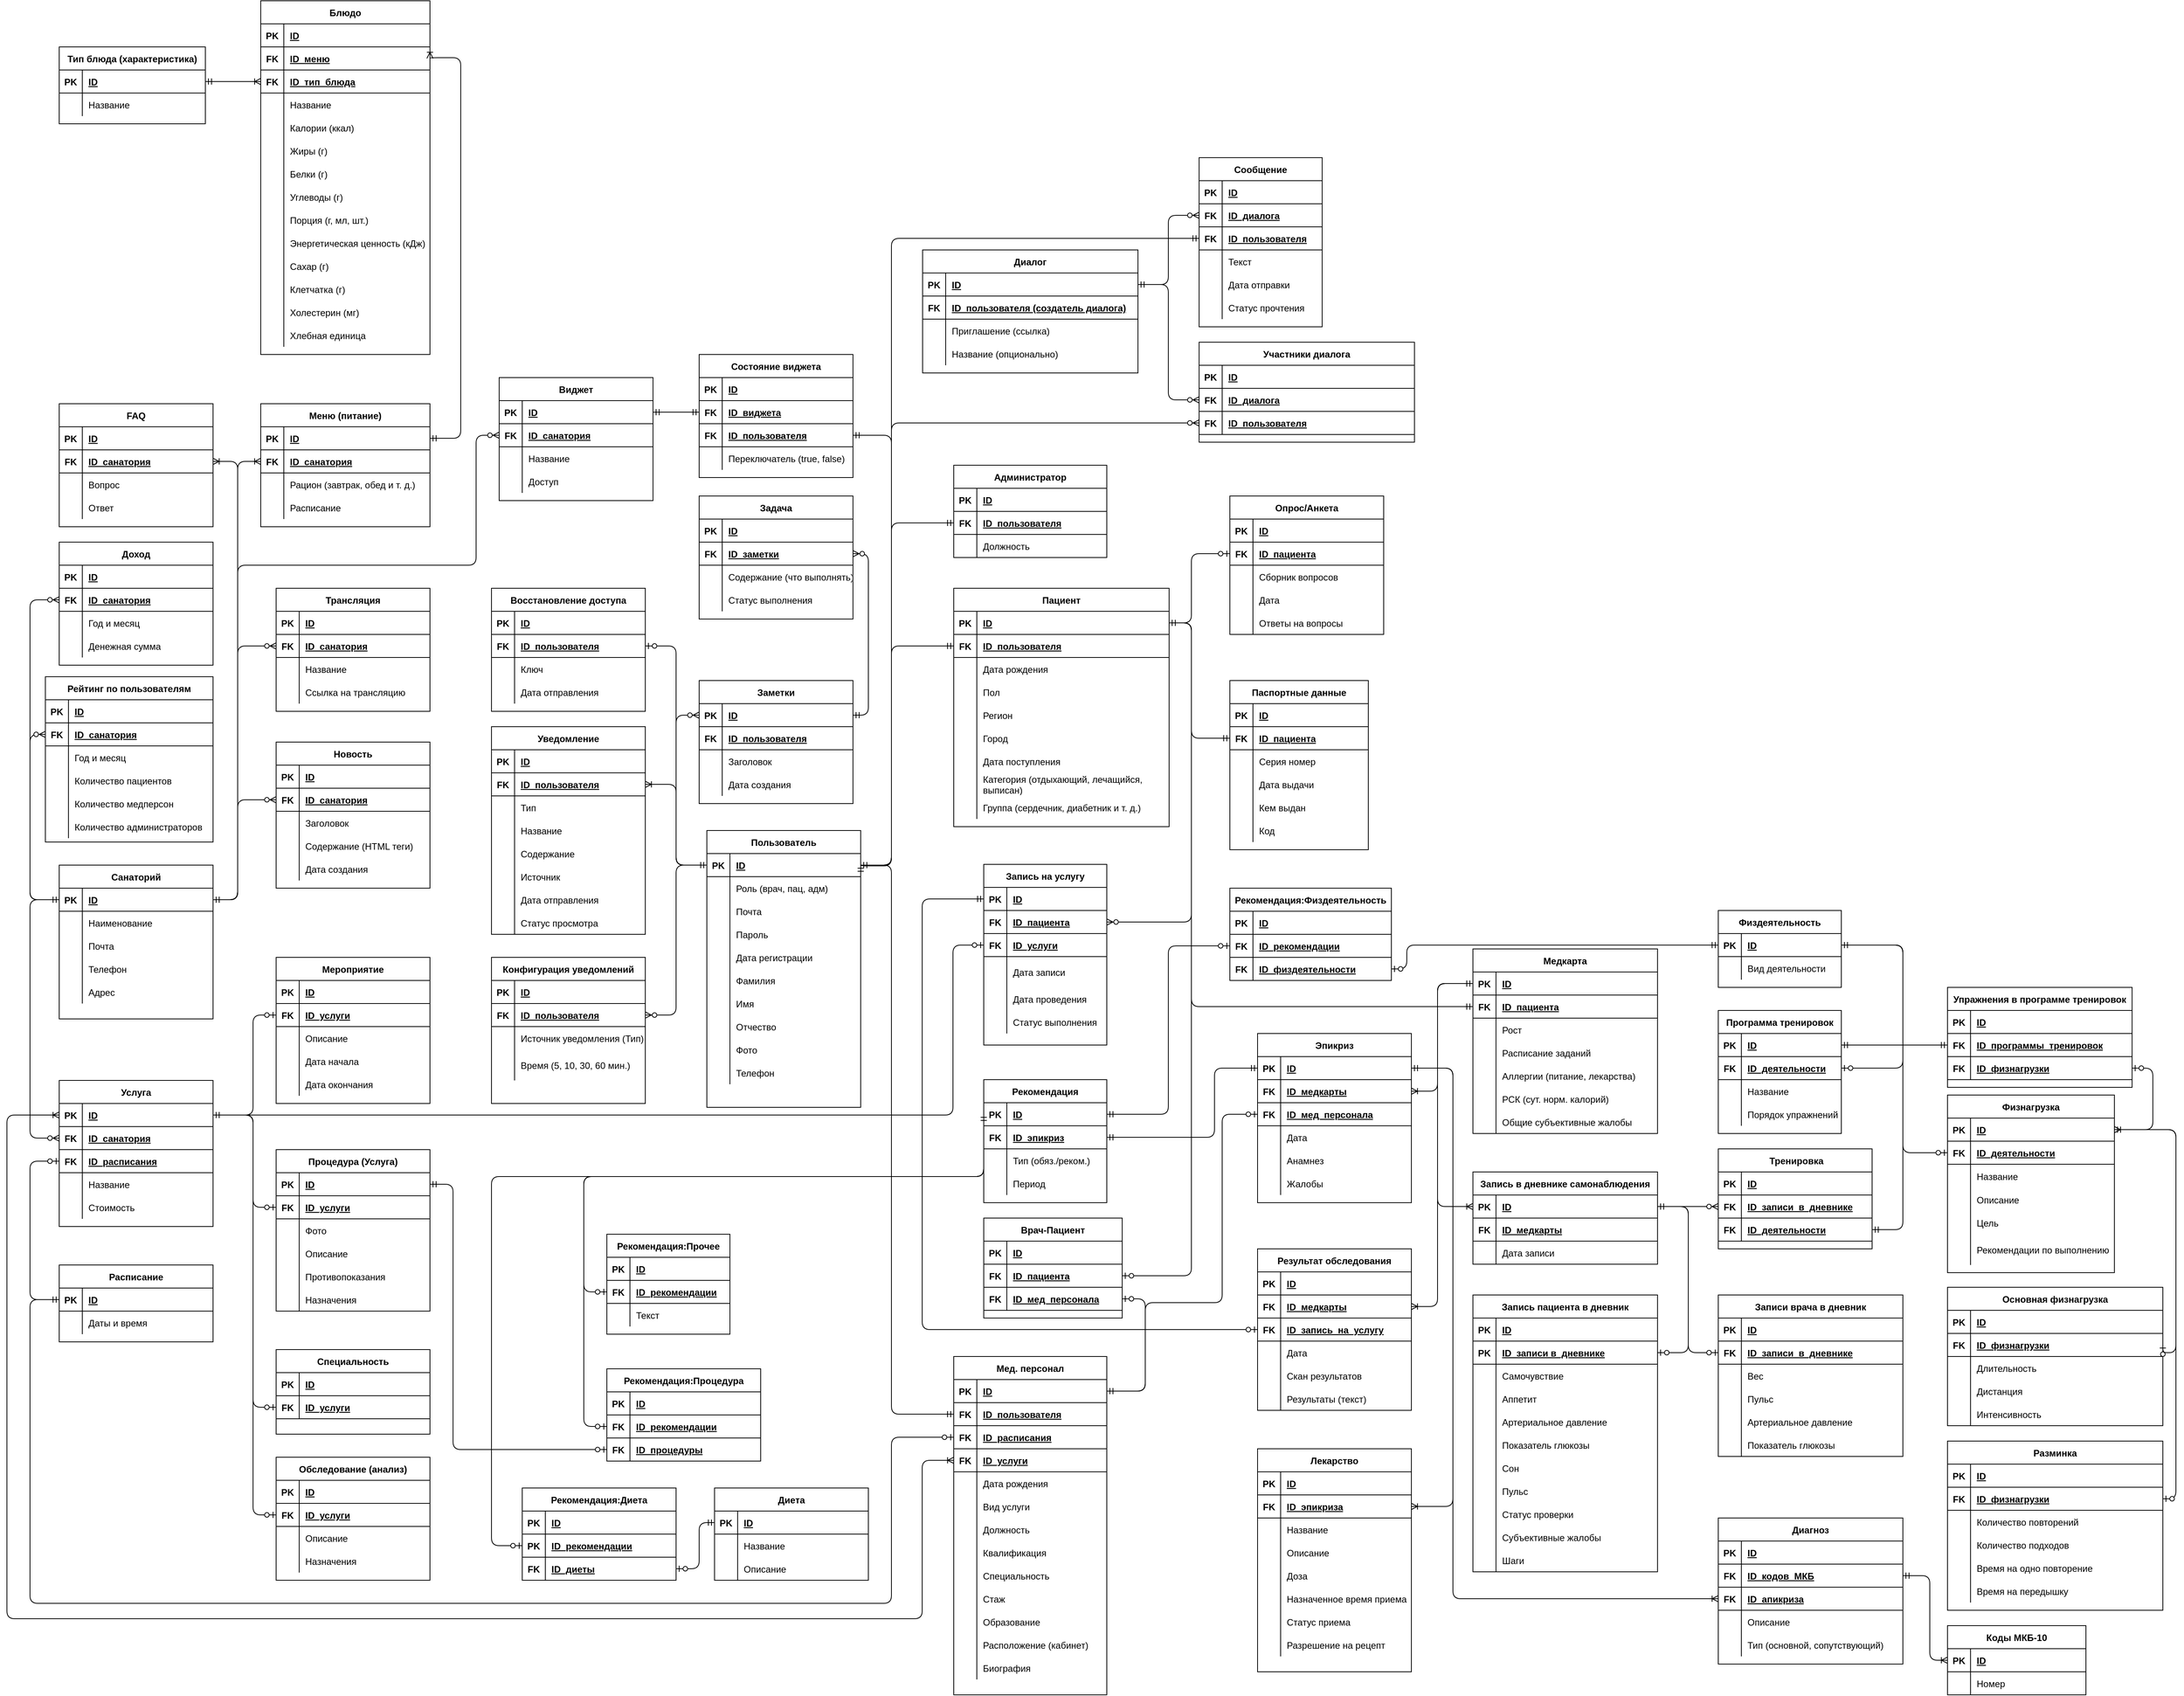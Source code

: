 <mxfile version="14.6.13" type="device" pages="2"><diagram id="FeCqBOdVskotH7uLlYPF" name="БД с пометками"><mxGraphModel dx="1024" dy="1770" grid="1" gridSize="10" guides="1" tooltips="1" connect="1" arrows="1" fold="1" page="1" pageScale="1" pageWidth="827" pageHeight="1169" math="0" shadow="0"><root><mxCell id="-xgHW52qLOWYAzE6LSNv-0"/><mxCell id="-xgHW52qLOWYAzE6LSNv-1" parent="-xgHW52qLOWYAzE6LSNv-0"/><mxCell id="7BA3yBPpCJGY5Nctbl5x-0" value="Санаторий" style="shape=table;startSize=30;container=1;collapsible=1;childLayout=tableLayout;fixedRows=1;rowLines=0;fontStyle=1;align=center;resizeLast=1;fillColor=none;labelBackgroundColor=none;" parent="-xgHW52qLOWYAzE6LSNv-1" vertex="1"><mxGeometry x="78" y="80" width="200" height="200" as="geometry"/></mxCell><mxCell id="7BA3yBPpCJGY5Nctbl5x-1" value="" style="shape=partialRectangle;collapsible=0;dropTarget=0;pointerEvents=0;fillColor=none;top=0;left=0;bottom=1;right=0;points=[[0,0.5],[1,0.5]];portConstraint=eastwest;labelBackgroundColor=none;" parent="7BA3yBPpCJGY5Nctbl5x-0" vertex="1"><mxGeometry y="30" width="200" height="30" as="geometry"/></mxCell><mxCell id="7BA3yBPpCJGY5Nctbl5x-2" value="PK" style="shape=partialRectangle;connectable=0;fillColor=none;top=0;left=0;bottom=0;right=0;fontStyle=1;overflow=hidden;labelBackgroundColor=none;" parent="7BA3yBPpCJGY5Nctbl5x-1" vertex="1"><mxGeometry width="30" height="30" as="geometry"/></mxCell><mxCell id="7BA3yBPpCJGY5Nctbl5x-3" value="ID" style="shape=partialRectangle;connectable=0;fillColor=none;top=0;left=0;bottom=0;right=0;align=left;spacingLeft=6;fontStyle=5;overflow=hidden;labelBackgroundColor=none;" parent="7BA3yBPpCJGY5Nctbl5x-1" vertex="1"><mxGeometry x="30" width="170" height="30" as="geometry"/></mxCell><mxCell id="7BA3yBPpCJGY5Nctbl5x-4" value="" style="shape=partialRectangle;collapsible=0;dropTarget=0;pointerEvents=0;fillColor=none;top=0;left=0;bottom=0;right=0;points=[[0,0.5],[1,0.5]];portConstraint=eastwest;labelBackgroundColor=none;" parent="7BA3yBPpCJGY5Nctbl5x-0" vertex="1"><mxGeometry y="60" width="200" height="30" as="geometry"/></mxCell><mxCell id="7BA3yBPpCJGY5Nctbl5x-5" value="" style="shape=partialRectangle;connectable=0;fillColor=none;top=0;left=0;bottom=0;right=0;editable=1;overflow=hidden;labelBackgroundColor=none;" parent="7BA3yBPpCJGY5Nctbl5x-4" vertex="1"><mxGeometry width="30" height="30" as="geometry"/></mxCell><mxCell id="7BA3yBPpCJGY5Nctbl5x-6" value="Наименование" style="shape=partialRectangle;connectable=0;fillColor=none;top=0;left=0;bottom=0;right=0;align=left;spacingLeft=6;overflow=hidden;labelBackgroundColor=none;" parent="7BA3yBPpCJGY5Nctbl5x-4" vertex="1"><mxGeometry x="30" width="170" height="30" as="geometry"/></mxCell><mxCell id="7BA3yBPpCJGY5Nctbl5x-7" value="" style="shape=partialRectangle;collapsible=0;dropTarget=0;pointerEvents=0;fillColor=none;top=0;left=0;bottom=0;right=0;points=[[0,0.5],[1,0.5]];portConstraint=eastwest;labelBackgroundColor=none;" parent="7BA3yBPpCJGY5Nctbl5x-0" vertex="1"><mxGeometry y="90" width="200" height="30" as="geometry"/></mxCell><mxCell id="7BA3yBPpCJGY5Nctbl5x-8" value="" style="shape=partialRectangle;connectable=0;fillColor=none;top=0;left=0;bottom=0;right=0;editable=1;overflow=hidden;labelBackgroundColor=none;" parent="7BA3yBPpCJGY5Nctbl5x-7" vertex="1"><mxGeometry width="30" height="30" as="geometry"/></mxCell><mxCell id="7BA3yBPpCJGY5Nctbl5x-9" value="Почта" style="shape=partialRectangle;connectable=0;fillColor=none;top=0;left=0;bottom=0;right=0;align=left;spacingLeft=6;overflow=hidden;labelBackgroundColor=none;" parent="7BA3yBPpCJGY5Nctbl5x-7" vertex="1"><mxGeometry x="30" width="170" height="30" as="geometry"/></mxCell><mxCell id="7BA3yBPpCJGY5Nctbl5x-10" value="" style="shape=partialRectangle;collapsible=0;dropTarget=0;pointerEvents=0;fillColor=none;top=0;left=0;bottom=0;right=0;points=[[0,0.5],[1,0.5]];portConstraint=eastwest;labelBackgroundColor=none;" parent="7BA3yBPpCJGY5Nctbl5x-0" vertex="1"><mxGeometry y="120" width="200" height="30" as="geometry"/></mxCell><mxCell id="7BA3yBPpCJGY5Nctbl5x-11" value="" style="shape=partialRectangle;connectable=0;fillColor=none;top=0;left=0;bottom=0;right=0;editable=1;overflow=hidden;labelBackgroundColor=none;" parent="7BA3yBPpCJGY5Nctbl5x-10" vertex="1"><mxGeometry width="30" height="30" as="geometry"/></mxCell><mxCell id="7BA3yBPpCJGY5Nctbl5x-12" value="Телефон" style="shape=partialRectangle;connectable=0;fillColor=none;top=0;left=0;bottom=0;right=0;align=left;spacingLeft=6;overflow=hidden;labelBackgroundColor=none;" parent="7BA3yBPpCJGY5Nctbl5x-10" vertex="1"><mxGeometry x="30" width="170" height="30" as="geometry"/></mxCell><mxCell id="FnHZQsxzTuznELhlHmUj-0" value="" style="shape=partialRectangle;collapsible=0;dropTarget=0;pointerEvents=0;fillColor=none;top=0;left=0;bottom=0;right=0;points=[[0,0.5],[1,0.5]];portConstraint=eastwest;labelBackgroundColor=none;" parent="7BA3yBPpCJGY5Nctbl5x-0" vertex="1"><mxGeometry y="150" width="200" height="30" as="geometry"/></mxCell><mxCell id="FnHZQsxzTuznELhlHmUj-1" value="" style="shape=partialRectangle;connectable=0;fillColor=none;top=0;left=0;bottom=0;right=0;editable=1;overflow=hidden;labelBackgroundColor=none;" parent="FnHZQsxzTuznELhlHmUj-0" vertex="1"><mxGeometry width="30" height="30" as="geometry"/></mxCell><mxCell id="FnHZQsxzTuznELhlHmUj-2" value="Адрес" style="shape=partialRectangle;connectable=0;fillColor=none;top=0;left=0;bottom=0;right=0;align=left;spacingLeft=6;overflow=hidden;labelBackgroundColor=none;" parent="FnHZQsxzTuznELhlHmUj-0" vertex="1"><mxGeometry x="30" width="170" height="30" as="geometry"/></mxCell><mxCell id="Hwbf-uAnrUG3c90NdsMm-0" value="Мероприятие" style="shape=table;startSize=30;container=1;collapsible=1;childLayout=tableLayout;fixedRows=1;rowLines=0;fontStyle=1;align=center;resizeLast=1;fillColor=none;labelBackgroundColor=none;" parent="-xgHW52qLOWYAzE6LSNv-1" vertex="1"><mxGeometry x="360" y="200" width="200" height="190" as="geometry"/></mxCell><mxCell id="Hwbf-uAnrUG3c90NdsMm-1" value="" style="shape=partialRectangle;collapsible=0;dropTarget=0;pointerEvents=0;fillColor=none;top=0;left=0;bottom=1;right=0;points=[[0,0.5],[1,0.5]];portConstraint=eastwest;labelBackgroundColor=none;" parent="Hwbf-uAnrUG3c90NdsMm-0" vertex="1"><mxGeometry y="30" width="200" height="30" as="geometry"/></mxCell><mxCell id="Hwbf-uAnrUG3c90NdsMm-2" value="PK" style="shape=partialRectangle;connectable=0;fillColor=none;top=0;left=0;bottom=0;right=0;fontStyle=1;overflow=hidden;labelBackgroundColor=none;" parent="Hwbf-uAnrUG3c90NdsMm-1" vertex="1"><mxGeometry width="30" height="30" as="geometry"/></mxCell><mxCell id="Hwbf-uAnrUG3c90NdsMm-3" value="ID" style="shape=partialRectangle;connectable=0;fillColor=none;top=0;left=0;bottom=0;right=0;align=left;spacingLeft=6;fontStyle=5;overflow=hidden;labelBackgroundColor=none;" parent="Hwbf-uAnrUG3c90NdsMm-1" vertex="1"><mxGeometry x="30" width="170" height="30" as="geometry"/></mxCell><mxCell id="eYZXOJRIWvQVvhkhGjeW-13" value="" style="shape=partialRectangle;collapsible=0;dropTarget=0;pointerEvents=0;fillColor=none;top=0;left=0;bottom=1;right=0;points=[[0,0.5],[1,0.5]];portConstraint=eastwest;labelBackgroundColor=none;" parent="Hwbf-uAnrUG3c90NdsMm-0" vertex="1"><mxGeometry y="60" width="200" height="30" as="geometry"/></mxCell><mxCell id="eYZXOJRIWvQVvhkhGjeW-14" value="FK" style="shape=partialRectangle;connectable=0;fillColor=none;top=0;left=0;bottom=0;right=0;fontStyle=1;overflow=hidden;labelBackgroundColor=none;" parent="eYZXOJRIWvQVvhkhGjeW-13" vertex="1"><mxGeometry width="30" height="30" as="geometry"/></mxCell><mxCell id="eYZXOJRIWvQVvhkhGjeW-15" value="ID_услуги" style="shape=partialRectangle;connectable=0;fillColor=none;top=0;left=0;bottom=0;right=0;align=left;spacingLeft=6;fontStyle=5;overflow=hidden;labelBackgroundColor=none;" parent="eYZXOJRIWvQVvhkhGjeW-13" vertex="1"><mxGeometry x="30" width="170" height="30" as="geometry"/></mxCell><mxCell id="Hwbf-uAnrUG3c90NdsMm-7" value="" style="shape=partialRectangle;collapsible=0;dropTarget=0;pointerEvents=0;fillColor=none;top=0;left=0;bottom=0;right=0;points=[[0,0.5],[1,0.5]];portConstraint=eastwest;labelBackgroundColor=none;" parent="Hwbf-uAnrUG3c90NdsMm-0" vertex="1"><mxGeometry y="90" width="200" height="30" as="geometry"/></mxCell><mxCell id="Hwbf-uAnrUG3c90NdsMm-8" value="" style="shape=partialRectangle;connectable=0;fillColor=none;top=0;left=0;bottom=0;right=0;editable=1;overflow=hidden;labelBackgroundColor=none;" parent="Hwbf-uAnrUG3c90NdsMm-7" vertex="1"><mxGeometry width="30" height="30" as="geometry"/></mxCell><mxCell id="Hwbf-uAnrUG3c90NdsMm-9" value="Описание" style="shape=partialRectangle;connectable=0;fillColor=none;top=0;left=0;bottom=0;right=0;align=left;spacingLeft=6;overflow=hidden;labelBackgroundColor=none;" parent="Hwbf-uAnrUG3c90NdsMm-7" vertex="1"><mxGeometry x="30" width="170" height="30" as="geometry"/></mxCell><mxCell id="Hwbf-uAnrUG3c90NdsMm-10" value="" style="shape=partialRectangle;collapsible=0;dropTarget=0;pointerEvents=0;fillColor=none;top=0;left=0;bottom=0;right=0;points=[[0,0.5],[1,0.5]];portConstraint=eastwest;labelBackgroundColor=none;" parent="Hwbf-uAnrUG3c90NdsMm-0" vertex="1"><mxGeometry y="120" width="200" height="30" as="geometry"/></mxCell><mxCell id="Hwbf-uAnrUG3c90NdsMm-11" value="" style="shape=partialRectangle;connectable=0;fillColor=none;top=0;left=0;bottom=0;right=0;editable=1;overflow=hidden;labelBackgroundColor=none;" parent="Hwbf-uAnrUG3c90NdsMm-10" vertex="1"><mxGeometry width="30" height="30" as="geometry"/></mxCell><mxCell id="Hwbf-uAnrUG3c90NdsMm-12" value="Дата начала" style="shape=partialRectangle;connectable=0;fillColor=none;top=0;left=0;bottom=0;right=0;align=left;spacingLeft=6;overflow=hidden;labelBackgroundColor=none;" parent="Hwbf-uAnrUG3c90NdsMm-10" vertex="1"><mxGeometry x="30" width="170" height="30" as="geometry"/></mxCell><mxCell id="0MwIbSo1k0rUCCkA0Rmf-237" value="" style="shape=partialRectangle;collapsible=0;dropTarget=0;pointerEvents=0;fillColor=none;top=0;left=0;bottom=0;right=0;points=[[0,0.5],[1,0.5]];portConstraint=eastwest;labelBackgroundColor=none;" parent="Hwbf-uAnrUG3c90NdsMm-0" vertex="1"><mxGeometry y="150" width="200" height="30" as="geometry"/></mxCell><mxCell id="0MwIbSo1k0rUCCkA0Rmf-238" value="" style="shape=partialRectangle;connectable=0;fillColor=none;top=0;left=0;bottom=0;right=0;editable=1;overflow=hidden;labelBackgroundColor=none;" parent="0MwIbSo1k0rUCCkA0Rmf-237" vertex="1"><mxGeometry width="30" height="30" as="geometry"/></mxCell><mxCell id="0MwIbSo1k0rUCCkA0Rmf-239" value="Дата окончания" style="shape=partialRectangle;connectable=0;fillColor=none;top=0;left=0;bottom=0;right=0;align=left;spacingLeft=6;overflow=hidden;labelBackgroundColor=none;" parent="0MwIbSo1k0rUCCkA0Rmf-237" vertex="1"><mxGeometry x="30" width="170" height="30" as="geometry"/></mxCell><mxCell id="Rb1cWqoNpIc7-9VxY8RN-0" value="Процедура (Услуга)" style="shape=table;startSize=30;container=1;collapsible=1;childLayout=tableLayout;fixedRows=1;rowLines=0;fontStyle=1;align=center;resizeLast=1;fillColor=none;labelBackgroundColor=none;" parent="-xgHW52qLOWYAzE6LSNv-1" vertex="1"><mxGeometry x="360" y="450" width="200" height="210" as="geometry"/></mxCell><mxCell id="Rb1cWqoNpIc7-9VxY8RN-1" value="" style="shape=partialRectangle;collapsible=0;dropTarget=0;pointerEvents=0;fillColor=none;top=0;left=0;bottom=1;right=0;points=[[0,0.5],[1,0.5]];portConstraint=eastwest;labelBackgroundColor=none;" parent="Rb1cWqoNpIc7-9VxY8RN-0" vertex="1"><mxGeometry y="30" width="200" height="30" as="geometry"/></mxCell><mxCell id="Rb1cWqoNpIc7-9VxY8RN-2" value="PK" style="shape=partialRectangle;connectable=0;fillColor=none;top=0;left=0;bottom=0;right=0;fontStyle=1;overflow=hidden;labelBackgroundColor=none;" parent="Rb1cWqoNpIc7-9VxY8RN-1" vertex="1"><mxGeometry width="30" height="30" as="geometry"/></mxCell><mxCell id="Rb1cWqoNpIc7-9VxY8RN-3" value="ID" style="shape=partialRectangle;connectable=0;fillColor=none;top=0;left=0;bottom=0;right=0;align=left;spacingLeft=6;fontStyle=5;overflow=hidden;labelBackgroundColor=none;" parent="Rb1cWqoNpIc7-9VxY8RN-1" vertex="1"><mxGeometry x="30" width="170" height="30" as="geometry"/></mxCell><mxCell id="Rb1cWqoNpIc7-9VxY8RN-13" value="" style="shape=partialRectangle;collapsible=0;dropTarget=0;pointerEvents=0;fillColor=none;top=0;left=0;bottom=1;right=0;points=[[0,0.5],[1,0.5]];portConstraint=eastwest;labelBackgroundColor=none;" parent="Rb1cWqoNpIc7-9VxY8RN-0" vertex="1"><mxGeometry y="60" width="200" height="30" as="geometry"/></mxCell><mxCell id="Rb1cWqoNpIc7-9VxY8RN-14" value="FK" style="shape=partialRectangle;connectable=0;fillColor=none;top=0;left=0;bottom=0;right=0;fontStyle=1;overflow=hidden;labelBackgroundColor=none;" parent="Rb1cWqoNpIc7-9VxY8RN-13" vertex="1"><mxGeometry width="30" height="30" as="geometry"/></mxCell><mxCell id="Rb1cWqoNpIc7-9VxY8RN-15" value="ID_услуги" style="shape=partialRectangle;connectable=0;fillColor=none;top=0;left=0;bottom=0;right=0;align=left;spacingLeft=6;fontStyle=5;overflow=hidden;labelBackgroundColor=none;" parent="Rb1cWqoNpIc7-9VxY8RN-13" vertex="1"><mxGeometry x="30" width="170" height="30" as="geometry"/></mxCell><mxCell id="Rb1cWqoNpIc7-9VxY8RN-10" value="" style="shape=partialRectangle;collapsible=0;dropTarget=0;pointerEvents=0;fillColor=none;top=0;left=0;bottom=0;right=0;points=[[0,0.5],[1,0.5]];portConstraint=eastwest;labelBackgroundColor=none;" parent="Rb1cWqoNpIc7-9VxY8RN-0" vertex="1"><mxGeometry y="90" width="200" height="30" as="geometry"/></mxCell><mxCell id="Rb1cWqoNpIc7-9VxY8RN-11" value="" style="shape=partialRectangle;connectable=0;fillColor=none;top=0;left=0;bottom=0;right=0;editable=1;overflow=hidden;labelBackgroundColor=none;" parent="Rb1cWqoNpIc7-9VxY8RN-10" vertex="1"><mxGeometry width="30" height="30" as="geometry"/></mxCell><mxCell id="Rb1cWqoNpIc7-9VxY8RN-12" value="Фото" style="shape=partialRectangle;connectable=0;fillColor=none;top=0;left=0;bottom=0;right=0;align=left;spacingLeft=6;overflow=hidden;labelBackgroundColor=none;" parent="Rb1cWqoNpIc7-9VxY8RN-10" vertex="1"><mxGeometry x="30" width="170" height="30" as="geometry"/></mxCell><mxCell id="0MwIbSo1k0rUCCkA0Rmf-217" value="" style="shape=partialRectangle;collapsible=0;dropTarget=0;pointerEvents=0;fillColor=none;top=0;left=0;bottom=0;right=0;points=[[0,0.5],[1,0.5]];portConstraint=eastwest;labelBackgroundColor=none;" parent="Rb1cWqoNpIc7-9VxY8RN-0" vertex="1"><mxGeometry y="120" width="200" height="30" as="geometry"/></mxCell><mxCell id="0MwIbSo1k0rUCCkA0Rmf-218" value="" style="shape=partialRectangle;connectable=0;fillColor=none;top=0;left=0;bottom=0;right=0;editable=1;overflow=hidden;labelBackgroundColor=none;" parent="0MwIbSo1k0rUCCkA0Rmf-217" vertex="1"><mxGeometry width="30" height="30" as="geometry"/></mxCell><mxCell id="0MwIbSo1k0rUCCkA0Rmf-219" value="Описание" style="shape=partialRectangle;connectable=0;fillColor=none;top=0;left=0;bottom=0;right=0;align=left;spacingLeft=6;overflow=hidden;labelBackgroundColor=none;" parent="0MwIbSo1k0rUCCkA0Rmf-217" vertex="1"><mxGeometry x="30" width="170" height="30" as="geometry"/></mxCell><mxCell id="0MwIbSo1k0rUCCkA0Rmf-224" value="" style="shape=partialRectangle;collapsible=0;dropTarget=0;pointerEvents=0;fillColor=none;top=0;left=0;bottom=0;right=0;points=[[0,0.5],[1,0.5]];portConstraint=eastwest;labelBackgroundColor=none;" parent="Rb1cWqoNpIc7-9VxY8RN-0" vertex="1"><mxGeometry y="150" width="200" height="30" as="geometry"/></mxCell><mxCell id="0MwIbSo1k0rUCCkA0Rmf-225" value="" style="shape=partialRectangle;connectable=0;fillColor=none;top=0;left=0;bottom=0;right=0;editable=1;overflow=hidden;labelBackgroundColor=none;" parent="0MwIbSo1k0rUCCkA0Rmf-224" vertex="1"><mxGeometry width="30" height="30" as="geometry"/></mxCell><mxCell id="0MwIbSo1k0rUCCkA0Rmf-226" value="Противопоказания" style="shape=partialRectangle;connectable=0;fillColor=none;top=0;left=0;bottom=0;right=0;align=left;spacingLeft=6;overflow=hidden;labelBackgroundColor=none;" parent="0MwIbSo1k0rUCCkA0Rmf-224" vertex="1"><mxGeometry x="30" width="170" height="30" as="geometry"/></mxCell><mxCell id="tUnjR28eBGa6STMaln58-4" value="" style="shape=partialRectangle;collapsible=0;dropTarget=0;pointerEvents=0;fillColor=none;top=0;left=0;bottom=0;right=0;points=[[0,0.5],[1,0.5]];portConstraint=eastwest;labelBackgroundColor=none;" parent="Rb1cWqoNpIc7-9VxY8RN-0" vertex="1"><mxGeometry y="180" width="200" height="30" as="geometry"/></mxCell><mxCell id="tUnjR28eBGa6STMaln58-5" value="" style="shape=partialRectangle;connectable=0;fillColor=none;top=0;left=0;bottom=0;right=0;editable=1;overflow=hidden;labelBackgroundColor=none;" parent="tUnjR28eBGa6STMaln58-4" vertex="1"><mxGeometry width="30" height="30" as="geometry"/></mxCell><mxCell id="tUnjR28eBGa6STMaln58-6" value="Назначения" style="shape=partialRectangle;connectable=0;fillColor=none;top=0;left=0;bottom=0;right=0;align=left;spacingLeft=6;overflow=hidden;labelBackgroundColor=none;" parent="tUnjR28eBGa6STMaln58-4" vertex="1"><mxGeometry x="30" width="170" height="30" as="geometry"/></mxCell><mxCell id="PDKzGOpXJEb-_HFdr9zJ-0" value="Обследование (анализ)" style="shape=table;startSize=30;container=1;collapsible=1;childLayout=tableLayout;fixedRows=1;rowLines=0;fontStyle=1;align=center;resizeLast=1;fillColor=none;labelBackgroundColor=none;" parent="-xgHW52qLOWYAzE6LSNv-1" vertex="1"><mxGeometry x="360" y="850" width="200" height="160" as="geometry"/></mxCell><mxCell id="PDKzGOpXJEb-_HFdr9zJ-1" value="" style="shape=partialRectangle;collapsible=0;dropTarget=0;pointerEvents=0;fillColor=none;top=0;left=0;bottom=1;right=0;points=[[0,0.5],[1,0.5]];portConstraint=eastwest;labelBackgroundColor=none;" parent="PDKzGOpXJEb-_HFdr9zJ-0" vertex="1"><mxGeometry y="30" width="200" height="30" as="geometry"/></mxCell><mxCell id="PDKzGOpXJEb-_HFdr9zJ-2" value="PK" style="shape=partialRectangle;connectable=0;fillColor=none;top=0;left=0;bottom=0;right=0;fontStyle=1;overflow=hidden;labelBackgroundColor=none;" parent="PDKzGOpXJEb-_HFdr9zJ-1" vertex="1"><mxGeometry width="30" height="30" as="geometry"/></mxCell><mxCell id="PDKzGOpXJEb-_HFdr9zJ-3" value="ID" style="shape=partialRectangle;connectable=0;fillColor=none;top=0;left=0;bottom=0;right=0;align=left;spacingLeft=6;fontStyle=5;overflow=hidden;labelBackgroundColor=none;" parent="PDKzGOpXJEb-_HFdr9zJ-1" vertex="1"><mxGeometry x="30" width="170" height="30" as="geometry"/></mxCell><mxCell id="PDKzGOpXJEb-_HFdr9zJ-13" value="" style="shape=partialRectangle;collapsible=0;dropTarget=0;pointerEvents=0;fillColor=none;top=0;left=0;bottom=1;right=0;points=[[0,0.5],[1,0.5]];portConstraint=eastwest;labelBackgroundColor=none;" parent="PDKzGOpXJEb-_HFdr9zJ-0" vertex="1"><mxGeometry y="60" width="200" height="30" as="geometry"/></mxCell><mxCell id="PDKzGOpXJEb-_HFdr9zJ-14" value="FK" style="shape=partialRectangle;connectable=0;fillColor=none;top=0;left=0;bottom=0;right=0;fontStyle=1;overflow=hidden;labelBackgroundColor=none;" parent="PDKzGOpXJEb-_HFdr9zJ-13" vertex="1"><mxGeometry width="30" height="30" as="geometry"/></mxCell><mxCell id="PDKzGOpXJEb-_HFdr9zJ-15" value="ID_услуги" style="shape=partialRectangle;connectable=0;fillColor=none;top=0;left=0;bottom=0;right=0;align=left;spacingLeft=6;fontStyle=5;overflow=hidden;labelBackgroundColor=none;" parent="PDKzGOpXJEb-_HFdr9zJ-13" vertex="1"><mxGeometry x="30" width="170" height="30" as="geometry"/></mxCell><mxCell id="0MwIbSo1k0rUCCkA0Rmf-230" value="" style="shape=partialRectangle;collapsible=0;dropTarget=0;pointerEvents=0;fillColor=none;top=0;left=0;bottom=0;right=0;points=[[0,0.5],[1,0.5]];portConstraint=eastwest;labelBackgroundColor=none;" parent="PDKzGOpXJEb-_HFdr9zJ-0" vertex="1"><mxGeometry y="90" width="200" height="30" as="geometry"/></mxCell><mxCell id="0MwIbSo1k0rUCCkA0Rmf-231" value="" style="shape=partialRectangle;connectable=0;fillColor=none;top=0;left=0;bottom=0;right=0;editable=1;overflow=hidden;labelBackgroundColor=none;" parent="0MwIbSo1k0rUCCkA0Rmf-230" vertex="1"><mxGeometry width="30" height="30" as="geometry"/></mxCell><mxCell id="0MwIbSo1k0rUCCkA0Rmf-232" value="Описание" style="shape=partialRectangle;connectable=0;fillColor=none;top=0;left=0;bottom=0;right=0;align=left;spacingLeft=6;overflow=hidden;labelBackgroundColor=none;" parent="0MwIbSo1k0rUCCkA0Rmf-230" vertex="1"><mxGeometry x="30" width="170" height="30" as="geometry"/></mxCell><mxCell id="0MwIbSo1k0rUCCkA0Rmf-233" value="" style="shape=partialRectangle;collapsible=0;dropTarget=0;pointerEvents=0;fillColor=none;top=0;left=0;bottom=0;right=0;points=[[0,0.5],[1,0.5]];portConstraint=eastwest;labelBackgroundColor=none;" parent="PDKzGOpXJEb-_HFdr9zJ-0" vertex="1"><mxGeometry y="120" width="200" height="30" as="geometry"/></mxCell><mxCell id="0MwIbSo1k0rUCCkA0Rmf-234" value="" style="shape=partialRectangle;connectable=0;fillColor=none;top=0;left=0;bottom=0;right=0;editable=1;overflow=hidden;labelBackgroundColor=none;" parent="0MwIbSo1k0rUCCkA0Rmf-233" vertex="1"><mxGeometry width="30" height="30" as="geometry"/></mxCell><mxCell id="0MwIbSo1k0rUCCkA0Rmf-235" value="Назначения" style="shape=partialRectangle;connectable=0;fillColor=none;top=0;left=0;bottom=0;right=0;align=left;spacingLeft=6;overflow=hidden;labelBackgroundColor=none;" parent="0MwIbSo1k0rUCCkA0Rmf-233" vertex="1"><mxGeometry x="30" width="170" height="30" as="geometry"/></mxCell><mxCell id="UTlj1SsoSYhjrlga9jJ1-0" value="" style="edgeStyle=orthogonalEdgeStyle;fontSize=12;html=1;endArrow=ERzeroToOne;startArrow=ERmandOne;exitX=1;exitY=0.5;exitDx=0;exitDy=0;entryX=0;entryY=0.5;entryDx=0;entryDy=0;endFill=1;labelBackgroundColor=none;fillColor=none;" parent="-xgHW52qLOWYAzE6LSNv-1" source="Byo3gbeO5oLu2kVKWtCD-92" target="eYZXOJRIWvQVvhkhGjeW-13" edge="1"><mxGeometry width="100" height="100" relative="1" as="geometry"><mxPoint x="190" y="470" as="sourcePoint"/><mxPoint x="290" y="370" as="targetPoint"/><Array as="points"><mxPoint x="330" y="405"/><mxPoint x="330" y="275"/></Array></mxGeometry></mxCell><mxCell id="UTlj1SsoSYhjrlga9jJ1-1" value="" style="edgeStyle=orthogonalEdgeStyle;fontSize=12;html=1;endArrow=ERzeroToOne;startArrow=ERmandOne;exitX=1;exitY=0.5;exitDx=0;exitDy=0;entryX=0;entryY=0.5;entryDx=0;entryDy=0;endFill=1;labelBackgroundColor=none;fillColor=none;" parent="-xgHW52qLOWYAzE6LSNv-1" source="Byo3gbeO5oLu2kVKWtCD-92" target="Rb1cWqoNpIc7-9VxY8RN-13" edge="1"><mxGeometry width="100" height="100" relative="1" as="geometry"><mxPoint x="250" y="135" as="sourcePoint"/><mxPoint x="370" y="405" as="targetPoint"/><Array as="points"><mxPoint x="330" y="405"/><mxPoint x="330" y="525"/></Array></mxGeometry></mxCell><mxCell id="UTlj1SsoSYhjrlga9jJ1-3" value="" style="edgeStyle=orthogonalEdgeStyle;fontSize=12;html=1;endArrow=ERzeroToOne;startArrow=ERmandOne;exitX=1;exitY=0.5;exitDx=0;exitDy=0;entryX=0;entryY=0.5;entryDx=0;entryDy=0;endFill=1;labelBackgroundColor=none;fillColor=none;" parent="-xgHW52qLOWYAzE6LSNv-1" source="Byo3gbeO5oLu2kVKWtCD-92" target="PDKzGOpXJEb-_HFdr9zJ-13" edge="1"><mxGeometry width="100" height="100" relative="1" as="geometry"><mxPoint x="250" y="135" as="sourcePoint"/><mxPoint x="280" y="1030" as="targetPoint"/><Array as="points"><mxPoint x="330" y="405"/><mxPoint x="330" y="925"/></Array></mxGeometry></mxCell><mxCell id="cSUHinHBL0-XR8whxWRD-0" value="Пользователь" style="shape=table;startSize=30;container=1;collapsible=1;childLayout=tableLayout;fixedRows=1;rowLines=0;fontStyle=1;align=center;resizeLast=1;fillColor=none;labelBackgroundColor=none;" parent="-xgHW52qLOWYAzE6LSNv-1" vertex="1"><mxGeometry x="920" y="35" width="200" height="360" as="geometry"/></mxCell><mxCell id="cSUHinHBL0-XR8whxWRD-1" value="" style="shape=partialRectangle;collapsible=0;dropTarget=0;pointerEvents=0;fillColor=none;top=0;left=0;bottom=1;right=0;points=[[0,0.5],[1,0.5]];portConstraint=eastwest;labelBackgroundColor=none;" parent="cSUHinHBL0-XR8whxWRD-0" vertex="1"><mxGeometry y="30" width="200" height="30" as="geometry"/></mxCell><mxCell id="cSUHinHBL0-XR8whxWRD-2" value="PK" style="shape=partialRectangle;connectable=0;fillColor=none;top=0;left=0;bottom=0;right=0;fontStyle=1;overflow=hidden;labelBackgroundColor=none;" parent="cSUHinHBL0-XR8whxWRD-1" vertex="1"><mxGeometry width="30" height="30" as="geometry"/></mxCell><mxCell id="cSUHinHBL0-XR8whxWRD-3" value="ID" style="shape=partialRectangle;connectable=0;fillColor=none;top=0;left=0;bottom=0;right=0;align=left;spacingLeft=6;fontStyle=5;overflow=hidden;labelBackgroundColor=none;" parent="cSUHinHBL0-XR8whxWRD-1" vertex="1"><mxGeometry x="30" width="170" height="30" as="geometry"/></mxCell><mxCell id="cSUHinHBL0-XR8whxWRD-4" value="" style="shape=partialRectangle;collapsible=0;dropTarget=0;pointerEvents=0;fillColor=none;top=0;left=0;bottom=0;right=0;points=[[0,0.5],[1,0.5]];portConstraint=eastwest;labelBackgroundColor=none;" parent="cSUHinHBL0-XR8whxWRD-0" vertex="1"><mxGeometry y="60" width="200" height="30" as="geometry"/></mxCell><mxCell id="cSUHinHBL0-XR8whxWRD-5" value="" style="shape=partialRectangle;connectable=0;fillColor=none;top=0;left=0;bottom=0;right=0;editable=1;overflow=hidden;labelBackgroundColor=none;" parent="cSUHinHBL0-XR8whxWRD-4" vertex="1"><mxGeometry width="30" height="30" as="geometry"/></mxCell><mxCell id="cSUHinHBL0-XR8whxWRD-6" value="Роль (врач, пац, адм)" style="shape=partialRectangle;connectable=0;fillColor=none;top=0;left=0;bottom=0;right=0;align=left;spacingLeft=6;overflow=hidden;labelBackgroundColor=none;" parent="cSUHinHBL0-XR8whxWRD-4" vertex="1"><mxGeometry x="30" width="170" height="30" as="geometry"/></mxCell><mxCell id="cSUHinHBL0-XR8whxWRD-7" value="" style="shape=partialRectangle;collapsible=0;dropTarget=0;pointerEvents=0;fillColor=none;top=0;left=0;bottom=0;right=0;points=[[0,0.5],[1,0.5]];portConstraint=eastwest;labelBackgroundColor=none;" parent="cSUHinHBL0-XR8whxWRD-0" vertex="1"><mxGeometry y="90" width="200" height="30" as="geometry"/></mxCell><mxCell id="cSUHinHBL0-XR8whxWRD-8" value="" style="shape=partialRectangle;connectable=0;fillColor=none;top=0;left=0;bottom=0;right=0;editable=1;overflow=hidden;labelBackgroundColor=none;" parent="cSUHinHBL0-XR8whxWRD-7" vertex="1"><mxGeometry width="30" height="30" as="geometry"/></mxCell><mxCell id="cSUHinHBL0-XR8whxWRD-9" value="Почта" style="shape=partialRectangle;connectable=0;fillColor=none;top=0;left=0;bottom=0;right=0;align=left;spacingLeft=6;overflow=hidden;labelBackgroundColor=none;" parent="cSUHinHBL0-XR8whxWRD-7" vertex="1"><mxGeometry x="30" width="170" height="30" as="geometry"/></mxCell><mxCell id="cSUHinHBL0-XR8whxWRD-10" value="" style="shape=partialRectangle;collapsible=0;dropTarget=0;pointerEvents=0;fillColor=none;top=0;left=0;bottom=0;right=0;points=[[0,0.5],[1,0.5]];portConstraint=eastwest;labelBackgroundColor=none;" parent="cSUHinHBL0-XR8whxWRD-0" vertex="1"><mxGeometry y="120" width="200" height="30" as="geometry"/></mxCell><mxCell id="cSUHinHBL0-XR8whxWRD-11" value="" style="shape=partialRectangle;connectable=0;fillColor=none;top=0;left=0;bottom=0;right=0;editable=1;overflow=hidden;labelBackgroundColor=none;" parent="cSUHinHBL0-XR8whxWRD-10" vertex="1"><mxGeometry width="30" height="30" as="geometry"/></mxCell><mxCell id="cSUHinHBL0-XR8whxWRD-12" value="Пароль" style="shape=partialRectangle;connectable=0;fillColor=none;top=0;left=0;bottom=0;right=0;align=left;spacingLeft=6;overflow=hidden;labelBackgroundColor=none;" parent="cSUHinHBL0-XR8whxWRD-10" vertex="1"><mxGeometry x="30" width="170" height="30" as="geometry"/></mxCell><mxCell id="JLciRoj1iDjYYrF5akQi-1" value="" style="shape=partialRectangle;collapsible=0;dropTarget=0;pointerEvents=0;fillColor=none;top=0;left=0;bottom=0;right=0;points=[[0,0.5],[1,0.5]];portConstraint=eastwest;labelBackgroundColor=none;" parent="cSUHinHBL0-XR8whxWRD-0" vertex="1"><mxGeometry y="150" width="200" height="30" as="geometry"/></mxCell><mxCell id="JLciRoj1iDjYYrF5akQi-2" value="" style="shape=partialRectangle;connectable=0;fillColor=none;top=0;left=0;bottom=0;right=0;editable=1;overflow=hidden;labelBackgroundColor=none;" parent="JLciRoj1iDjYYrF5akQi-1" vertex="1"><mxGeometry width="30" height="30" as="geometry"/></mxCell><mxCell id="JLciRoj1iDjYYrF5akQi-3" value="Дата регистрации" style="shape=partialRectangle;connectable=0;fillColor=none;top=0;left=0;bottom=0;right=0;align=left;spacingLeft=6;overflow=hidden;labelBackgroundColor=none;" parent="JLciRoj1iDjYYrF5akQi-1" vertex="1"><mxGeometry x="30" width="170" height="30" as="geometry"/></mxCell><mxCell id="JLciRoj1iDjYYrF5akQi-4" value="" style="shape=partialRectangle;collapsible=0;dropTarget=0;pointerEvents=0;fillColor=none;top=0;left=0;bottom=0;right=0;points=[[0,0.5],[1,0.5]];portConstraint=eastwest;labelBackgroundColor=none;" parent="cSUHinHBL0-XR8whxWRD-0" vertex="1"><mxGeometry y="180" width="200" height="30" as="geometry"/></mxCell><mxCell id="JLciRoj1iDjYYrF5akQi-5" value="" style="shape=partialRectangle;connectable=0;fillColor=none;top=0;left=0;bottom=0;right=0;editable=1;overflow=hidden;labelBackgroundColor=none;" parent="JLciRoj1iDjYYrF5akQi-4" vertex="1"><mxGeometry width="30" height="30" as="geometry"/></mxCell><mxCell id="JLciRoj1iDjYYrF5akQi-6" value="Фамилия" style="shape=partialRectangle;connectable=0;fillColor=none;top=0;left=0;bottom=0;right=0;align=left;spacingLeft=6;overflow=hidden;labelBackgroundColor=none;" parent="JLciRoj1iDjYYrF5akQi-4" vertex="1"><mxGeometry x="30" width="170" height="30" as="geometry"/></mxCell><mxCell id="JLciRoj1iDjYYrF5akQi-7" value="" style="shape=partialRectangle;collapsible=0;dropTarget=0;pointerEvents=0;fillColor=none;top=0;left=0;bottom=0;right=0;points=[[0,0.5],[1,0.5]];portConstraint=eastwest;labelBackgroundColor=none;" parent="cSUHinHBL0-XR8whxWRD-0" vertex="1"><mxGeometry y="210" width="200" height="30" as="geometry"/></mxCell><mxCell id="JLciRoj1iDjYYrF5akQi-8" value="" style="shape=partialRectangle;connectable=0;fillColor=none;top=0;left=0;bottom=0;right=0;editable=1;overflow=hidden;labelBackgroundColor=none;" parent="JLciRoj1iDjYYrF5akQi-7" vertex="1"><mxGeometry width="30" height="30" as="geometry"/></mxCell><mxCell id="JLciRoj1iDjYYrF5akQi-9" value="Имя" style="shape=partialRectangle;connectable=0;fillColor=none;top=0;left=0;bottom=0;right=0;align=left;spacingLeft=6;overflow=hidden;labelBackgroundColor=none;" parent="JLciRoj1iDjYYrF5akQi-7" vertex="1"><mxGeometry x="30" width="170" height="30" as="geometry"/></mxCell><mxCell id="JLciRoj1iDjYYrF5akQi-10" value="" style="shape=partialRectangle;collapsible=0;dropTarget=0;pointerEvents=0;fillColor=none;top=0;left=0;bottom=0;right=0;points=[[0,0.5],[1,0.5]];portConstraint=eastwest;labelBackgroundColor=none;" parent="cSUHinHBL0-XR8whxWRD-0" vertex="1"><mxGeometry y="240" width="200" height="30" as="geometry"/></mxCell><mxCell id="JLciRoj1iDjYYrF5akQi-11" value="" style="shape=partialRectangle;connectable=0;fillColor=none;top=0;left=0;bottom=0;right=0;editable=1;overflow=hidden;labelBackgroundColor=none;" parent="JLciRoj1iDjYYrF5akQi-10" vertex="1"><mxGeometry width="30" height="30" as="geometry"/></mxCell><mxCell id="JLciRoj1iDjYYrF5akQi-12" value="Отчество" style="shape=partialRectangle;connectable=0;fillColor=none;top=0;left=0;bottom=0;right=0;align=left;spacingLeft=6;overflow=hidden;labelBackgroundColor=none;" parent="JLciRoj1iDjYYrF5akQi-10" vertex="1"><mxGeometry x="30" width="170" height="30" as="geometry"/></mxCell><mxCell id="JLciRoj1iDjYYrF5akQi-13" value="" style="shape=partialRectangle;collapsible=0;dropTarget=0;pointerEvents=0;fillColor=none;top=0;left=0;bottom=0;right=0;points=[[0,0.5],[1,0.5]];portConstraint=eastwest;labelBackgroundColor=none;" parent="cSUHinHBL0-XR8whxWRD-0" vertex="1"><mxGeometry y="270" width="200" height="30" as="geometry"/></mxCell><mxCell id="JLciRoj1iDjYYrF5akQi-14" value="" style="shape=partialRectangle;connectable=0;fillColor=none;top=0;left=0;bottom=0;right=0;editable=1;overflow=hidden;labelBackgroundColor=none;" parent="JLciRoj1iDjYYrF5akQi-13" vertex="1"><mxGeometry width="30" height="30" as="geometry"/></mxCell><mxCell id="JLciRoj1iDjYYrF5akQi-15" value="Фото" style="shape=partialRectangle;connectable=0;fillColor=none;top=0;left=0;bottom=0;right=0;align=left;spacingLeft=6;overflow=hidden;labelBackgroundColor=none;" parent="JLciRoj1iDjYYrF5akQi-13" vertex="1"><mxGeometry x="30" width="170" height="30" as="geometry"/></mxCell><mxCell id="JLciRoj1iDjYYrF5akQi-16" value="" style="shape=partialRectangle;collapsible=0;dropTarget=0;pointerEvents=0;fillColor=none;top=0;left=0;bottom=0;right=0;points=[[0,0.5],[1,0.5]];portConstraint=eastwest;labelBackgroundColor=none;" parent="cSUHinHBL0-XR8whxWRD-0" vertex="1"><mxGeometry y="300" width="200" height="30" as="geometry"/></mxCell><mxCell id="JLciRoj1iDjYYrF5akQi-17" value="" style="shape=partialRectangle;connectable=0;fillColor=none;top=0;left=0;bottom=0;right=0;editable=1;overflow=hidden;labelBackgroundColor=none;" parent="JLciRoj1iDjYYrF5akQi-16" vertex="1"><mxGeometry width="30" height="30" as="geometry"/></mxCell><mxCell id="JLciRoj1iDjYYrF5akQi-18" value="Телефон" style="shape=partialRectangle;connectable=0;fillColor=none;top=0;left=0;bottom=0;right=0;align=left;spacingLeft=6;overflow=hidden;labelBackgroundColor=none;" parent="JLciRoj1iDjYYrF5akQi-16" vertex="1"><mxGeometry x="30" width="170" height="30" as="geometry"/></mxCell><mxCell id="CAUrGj2Pi0aGf3-8_61e-0" value="Мед. персонал" style="shape=table;startSize=30;container=1;collapsible=1;childLayout=tableLayout;fixedRows=1;rowLines=0;fontStyle=1;align=center;resizeLast=1;labelBackgroundColor=none;fillColor=none;" parent="-xgHW52qLOWYAzE6LSNv-1" vertex="1"><mxGeometry x="1241" y="719" width="199" height="440" as="geometry"/></mxCell><mxCell id="CAUrGj2Pi0aGf3-8_61e-1" value="" style="shape=partialRectangle;collapsible=0;dropTarget=0;pointerEvents=0;fillColor=none;top=0;left=0;bottom=1;right=0;points=[[0,0.5],[1,0.5]];portConstraint=eastwest;labelBackgroundColor=none;" parent="CAUrGj2Pi0aGf3-8_61e-0" vertex="1"><mxGeometry y="30" width="199" height="30" as="geometry"/></mxCell><mxCell id="CAUrGj2Pi0aGf3-8_61e-2" value="PK" style="shape=partialRectangle;connectable=0;fillColor=none;top=0;left=0;bottom=0;right=0;fontStyle=1;overflow=hidden;labelBackgroundColor=none;" parent="CAUrGj2Pi0aGf3-8_61e-1" vertex="1"><mxGeometry width="30" height="30" as="geometry"/></mxCell><mxCell id="CAUrGj2Pi0aGf3-8_61e-3" value="ID" style="shape=partialRectangle;connectable=0;fillColor=none;top=0;left=0;bottom=0;right=0;align=left;spacingLeft=6;fontStyle=5;overflow=hidden;labelBackgroundColor=none;" parent="CAUrGj2Pi0aGf3-8_61e-1" vertex="1"><mxGeometry x="30" width="169" height="30" as="geometry"/></mxCell><mxCell id="VB1o9KDoCl0T1D1KZTkP-0" value="" style="shape=partialRectangle;collapsible=0;dropTarget=0;pointerEvents=0;fillColor=none;top=0;left=0;bottom=1;right=0;points=[[0,0.5],[1,0.5]];portConstraint=eastwest;labelBackgroundColor=none;" parent="CAUrGj2Pi0aGf3-8_61e-0" vertex="1"><mxGeometry y="60" width="199" height="30" as="geometry"/></mxCell><mxCell id="VB1o9KDoCl0T1D1KZTkP-1" value="FK" style="shape=partialRectangle;connectable=0;fillColor=none;top=0;left=0;bottom=0;right=0;fontStyle=1;overflow=hidden;labelBackgroundColor=none;" parent="VB1o9KDoCl0T1D1KZTkP-0" vertex="1"><mxGeometry width="30" height="30" as="geometry"/></mxCell><mxCell id="VB1o9KDoCl0T1D1KZTkP-2" value="ID_пользователя" style="shape=partialRectangle;connectable=0;fillColor=none;top=0;left=0;bottom=0;right=0;align=left;spacingLeft=6;fontStyle=5;overflow=hidden;labelBackgroundColor=none;" parent="VB1o9KDoCl0T1D1KZTkP-0" vertex="1"><mxGeometry x="30" width="169" height="30" as="geometry"/></mxCell><mxCell id="2EOsdkhOPGtDt_jqBDu3-455" value="" style="shape=partialRectangle;collapsible=0;dropTarget=0;pointerEvents=0;fillColor=none;top=0;left=0;bottom=1;right=0;points=[[0,0.5],[1,0.5]];portConstraint=eastwest;labelBackgroundColor=none;" parent="CAUrGj2Pi0aGf3-8_61e-0" vertex="1"><mxGeometry y="90" width="199" height="30" as="geometry"/></mxCell><mxCell id="2EOsdkhOPGtDt_jqBDu3-456" value="FK" style="shape=partialRectangle;connectable=0;fillColor=none;top=0;left=0;bottom=0;right=0;fontStyle=1;overflow=hidden;labelBackgroundColor=none;" parent="2EOsdkhOPGtDt_jqBDu3-455" vertex="1"><mxGeometry width="30" height="30" as="geometry"/></mxCell><mxCell id="2EOsdkhOPGtDt_jqBDu3-457" value="ID_расписания" style="shape=partialRectangle;connectable=0;fillColor=none;top=0;left=0;bottom=0;right=0;align=left;spacingLeft=6;fontStyle=5;overflow=hidden;labelBackgroundColor=none;" parent="2EOsdkhOPGtDt_jqBDu3-455" vertex="1"><mxGeometry x="30" width="169" height="30" as="geometry"/></mxCell><mxCell id="HtnR7ZXHtjeqANP1U1OY-0" value="" style="shape=partialRectangle;collapsible=0;dropTarget=0;pointerEvents=0;fillColor=none;top=0;left=0;bottom=1;right=0;points=[[0,0.5],[1,0.5]];portConstraint=eastwest;labelBackgroundColor=none;" parent="CAUrGj2Pi0aGf3-8_61e-0" vertex="1"><mxGeometry y="120" width="199" height="30" as="geometry"/></mxCell><mxCell id="HtnR7ZXHtjeqANP1U1OY-1" value="FK" style="shape=partialRectangle;connectable=0;fillColor=none;top=0;left=0;bottom=0;right=0;fontStyle=1;overflow=hidden;labelBackgroundColor=none;" parent="HtnR7ZXHtjeqANP1U1OY-0" vertex="1"><mxGeometry width="30" height="30" as="geometry"/></mxCell><mxCell id="HtnR7ZXHtjeqANP1U1OY-2" value="ID_услуги" style="shape=partialRectangle;connectable=0;fillColor=none;top=0;left=0;bottom=0;right=0;align=left;spacingLeft=6;fontStyle=5;overflow=hidden;labelBackgroundColor=none;" parent="HtnR7ZXHtjeqANP1U1OY-0" vertex="1"><mxGeometry x="30" width="169" height="30" as="geometry"/></mxCell><mxCell id="CAUrGj2Pi0aGf3-8_61e-4" value="" style="shape=partialRectangle;collapsible=0;dropTarget=0;pointerEvents=0;fillColor=none;top=0;left=0;bottom=0;right=0;points=[[0,0.5],[1,0.5]];portConstraint=eastwest;labelBackgroundColor=none;" parent="CAUrGj2Pi0aGf3-8_61e-0" vertex="1"><mxGeometry y="150" width="199" height="30" as="geometry"/></mxCell><mxCell id="CAUrGj2Pi0aGf3-8_61e-5" value="" style="shape=partialRectangle;connectable=0;fillColor=none;top=0;left=0;bottom=0;right=0;editable=1;overflow=hidden;labelBackgroundColor=none;" parent="CAUrGj2Pi0aGf3-8_61e-4" vertex="1"><mxGeometry width="30" height="30" as="geometry"/></mxCell><mxCell id="CAUrGj2Pi0aGf3-8_61e-6" value="Дата рождения" style="shape=partialRectangle;connectable=0;fillColor=none;top=0;left=0;bottom=0;right=0;align=left;spacingLeft=6;overflow=hidden;labelBackgroundColor=none;" parent="CAUrGj2Pi0aGf3-8_61e-4" vertex="1"><mxGeometry x="30" width="169" height="30" as="geometry"/></mxCell><mxCell id="HtnR7ZXHtjeqANP1U1OY-3" value="" style="shape=partialRectangle;collapsible=0;dropTarget=0;pointerEvents=0;fillColor=none;top=0;left=0;bottom=0;right=0;points=[[0,0.5],[1,0.5]];portConstraint=eastwest;labelBackgroundColor=none;" parent="CAUrGj2Pi0aGf3-8_61e-0" vertex="1"><mxGeometry y="180" width="199" height="30" as="geometry"/></mxCell><mxCell id="HtnR7ZXHtjeqANP1U1OY-4" value="" style="shape=partialRectangle;connectable=0;fillColor=none;top=0;left=0;bottom=0;right=0;editable=1;overflow=hidden;labelBackgroundColor=none;" parent="HtnR7ZXHtjeqANP1U1OY-3" vertex="1"><mxGeometry width="30" height="30" as="geometry"/></mxCell><mxCell id="HtnR7ZXHtjeqANP1U1OY-5" value="Вид услуги" style="shape=partialRectangle;connectable=0;fillColor=none;top=0;left=0;bottom=0;right=0;align=left;spacingLeft=6;overflow=hidden;labelBackgroundColor=none;" parent="HtnR7ZXHtjeqANP1U1OY-3" vertex="1"><mxGeometry x="30" width="169" height="30" as="geometry"/></mxCell><mxCell id="CAUrGj2Pi0aGf3-8_61e-7" value="" style="shape=partialRectangle;collapsible=0;dropTarget=0;pointerEvents=0;fillColor=none;top=0;left=0;bottom=0;right=0;points=[[0,0.5],[1,0.5]];portConstraint=eastwest;labelBackgroundColor=none;" parent="CAUrGj2Pi0aGf3-8_61e-0" vertex="1"><mxGeometry y="210" width="199" height="30" as="geometry"/></mxCell><mxCell id="CAUrGj2Pi0aGf3-8_61e-8" value="" style="shape=partialRectangle;connectable=0;fillColor=none;top=0;left=0;bottom=0;right=0;editable=1;overflow=hidden;labelBackgroundColor=none;" parent="CAUrGj2Pi0aGf3-8_61e-7" vertex="1"><mxGeometry width="30" height="30" as="geometry"/></mxCell><mxCell id="CAUrGj2Pi0aGf3-8_61e-9" value="Должность" style="shape=partialRectangle;connectable=0;fillColor=none;top=0;left=0;bottom=0;right=0;align=left;spacingLeft=6;overflow=hidden;labelBackgroundColor=none;" parent="CAUrGj2Pi0aGf3-8_61e-7" vertex="1"><mxGeometry x="30" width="169" height="30" as="geometry"/></mxCell><mxCell id="0MwIbSo1k0rUCCkA0Rmf-246" value="" style="shape=partialRectangle;collapsible=0;dropTarget=0;pointerEvents=0;fillColor=none;top=0;left=0;bottom=0;right=0;points=[[0,0.5],[1,0.5]];portConstraint=eastwest;labelBackgroundColor=none;" parent="CAUrGj2Pi0aGf3-8_61e-0" vertex="1"><mxGeometry y="240" width="199" height="30" as="geometry"/></mxCell><mxCell id="0MwIbSo1k0rUCCkA0Rmf-247" value="" style="shape=partialRectangle;connectable=0;fillColor=none;top=0;left=0;bottom=0;right=0;editable=1;overflow=hidden;labelBackgroundColor=none;" parent="0MwIbSo1k0rUCCkA0Rmf-246" vertex="1"><mxGeometry width="30" height="30" as="geometry"/></mxCell><mxCell id="0MwIbSo1k0rUCCkA0Rmf-248" value="Квалификация" style="shape=partialRectangle;connectable=0;fillColor=none;top=0;left=0;bottom=0;right=0;align=left;spacingLeft=6;overflow=hidden;labelBackgroundColor=none;" parent="0MwIbSo1k0rUCCkA0Rmf-246" vertex="1"><mxGeometry x="30" width="169" height="30" as="geometry"/></mxCell><mxCell id="0MwIbSo1k0rUCCkA0Rmf-252" value="" style="shape=partialRectangle;collapsible=0;dropTarget=0;pointerEvents=0;fillColor=none;top=0;left=0;bottom=0;right=0;points=[[0,0.5],[1,0.5]];portConstraint=eastwest;labelBackgroundColor=none;" parent="CAUrGj2Pi0aGf3-8_61e-0" vertex="1"><mxGeometry y="270" width="199" height="30" as="geometry"/></mxCell><mxCell id="0MwIbSo1k0rUCCkA0Rmf-253" value="" style="shape=partialRectangle;connectable=0;fillColor=none;top=0;left=0;bottom=0;right=0;editable=1;overflow=hidden;labelBackgroundColor=none;" parent="0MwIbSo1k0rUCCkA0Rmf-252" vertex="1"><mxGeometry width="30" height="30" as="geometry"/></mxCell><mxCell id="0MwIbSo1k0rUCCkA0Rmf-254" value="Специальность" style="shape=partialRectangle;connectable=0;fillColor=none;top=0;left=0;bottom=0;right=0;align=left;spacingLeft=6;overflow=hidden;labelBackgroundColor=none;" parent="0MwIbSo1k0rUCCkA0Rmf-252" vertex="1"><mxGeometry x="30" width="169" height="30" as="geometry"/></mxCell><mxCell id="0MwIbSo1k0rUCCkA0Rmf-249" value="" style="shape=partialRectangle;collapsible=0;dropTarget=0;pointerEvents=0;fillColor=none;top=0;left=0;bottom=0;right=0;points=[[0,0.5],[1,0.5]];portConstraint=eastwest;labelBackgroundColor=none;" parent="CAUrGj2Pi0aGf3-8_61e-0" vertex="1"><mxGeometry y="300" width="199" height="30" as="geometry"/></mxCell><mxCell id="0MwIbSo1k0rUCCkA0Rmf-250" value="" style="shape=partialRectangle;connectable=0;fillColor=none;top=0;left=0;bottom=0;right=0;editable=1;overflow=hidden;labelBackgroundColor=none;" parent="0MwIbSo1k0rUCCkA0Rmf-249" vertex="1"><mxGeometry width="30" height="30" as="geometry"/></mxCell><mxCell id="0MwIbSo1k0rUCCkA0Rmf-251" value="Стаж" style="shape=partialRectangle;connectable=0;fillColor=none;top=0;left=0;bottom=0;right=0;align=left;spacingLeft=6;overflow=hidden;labelBackgroundColor=none;" parent="0MwIbSo1k0rUCCkA0Rmf-249" vertex="1"><mxGeometry x="30" width="169" height="30" as="geometry"/></mxCell><mxCell id="VB1o9KDoCl0T1D1KZTkP-6" value="" style="shape=partialRectangle;collapsible=0;dropTarget=0;pointerEvents=0;fillColor=none;top=0;left=0;bottom=0;right=0;points=[[0,0.5],[1,0.5]];portConstraint=eastwest;labelBackgroundColor=none;" parent="CAUrGj2Pi0aGf3-8_61e-0" vertex="1"><mxGeometry y="330" width="199" height="30" as="geometry"/></mxCell><mxCell id="VB1o9KDoCl0T1D1KZTkP-7" value="" style="shape=partialRectangle;connectable=0;fillColor=none;top=0;left=0;bottom=0;right=0;editable=1;overflow=hidden;labelBackgroundColor=none;" parent="VB1o9KDoCl0T1D1KZTkP-6" vertex="1"><mxGeometry width="30" height="30" as="geometry"/></mxCell><mxCell id="VB1o9KDoCl0T1D1KZTkP-8" value="Образование" style="shape=partialRectangle;connectable=0;fillColor=none;top=0;left=0;bottom=0;right=0;align=left;spacingLeft=6;overflow=hidden;labelBackgroundColor=none;" parent="VB1o9KDoCl0T1D1KZTkP-6" vertex="1"><mxGeometry x="30" width="169" height="30" as="geometry"/></mxCell><mxCell id="Byo3gbeO5oLu2kVKWtCD-15" value="" style="shape=partialRectangle;collapsible=0;dropTarget=0;pointerEvents=0;fillColor=none;top=0;left=0;bottom=0;right=0;points=[[0,0.5],[1,0.5]];portConstraint=eastwest;labelBackgroundColor=none;" parent="CAUrGj2Pi0aGf3-8_61e-0" vertex="1"><mxGeometry y="360" width="199" height="30" as="geometry"/></mxCell><mxCell id="Byo3gbeO5oLu2kVKWtCD-16" value="" style="shape=partialRectangle;connectable=0;fillColor=none;top=0;left=0;bottom=0;right=0;editable=1;overflow=hidden;labelBackgroundColor=none;" parent="Byo3gbeO5oLu2kVKWtCD-15" vertex="1"><mxGeometry width="30" height="30" as="geometry"/></mxCell><mxCell id="Byo3gbeO5oLu2kVKWtCD-17" value="Расположение (кабинет)" style="shape=partialRectangle;connectable=0;fillColor=none;top=0;left=0;bottom=0;right=0;align=left;spacingLeft=6;overflow=hidden;labelBackgroundColor=none;" parent="Byo3gbeO5oLu2kVKWtCD-15" vertex="1"><mxGeometry x="30" width="169" height="30" as="geometry"/></mxCell><mxCell id="0MwIbSo1k0rUCCkA0Rmf-255" value="" style="shape=partialRectangle;collapsible=0;dropTarget=0;pointerEvents=0;fillColor=none;top=0;left=0;bottom=0;right=0;points=[[0,0.5],[1,0.5]];portConstraint=eastwest;labelBackgroundColor=none;" parent="CAUrGj2Pi0aGf3-8_61e-0" vertex="1"><mxGeometry y="390" width="199" height="30" as="geometry"/></mxCell><mxCell id="0MwIbSo1k0rUCCkA0Rmf-256" value="" style="shape=partialRectangle;connectable=0;fillColor=none;top=0;left=0;bottom=0;right=0;editable=1;overflow=hidden;labelBackgroundColor=none;" parent="0MwIbSo1k0rUCCkA0Rmf-255" vertex="1"><mxGeometry width="30" height="30" as="geometry"/></mxCell><mxCell id="0MwIbSo1k0rUCCkA0Rmf-257" value="Биография" style="shape=partialRectangle;connectable=0;fillColor=none;top=0;left=0;bottom=0;right=0;align=left;spacingLeft=6;overflow=hidden;labelBackgroundColor=none;" parent="0MwIbSo1k0rUCCkA0Rmf-255" vertex="1"><mxGeometry x="30" width="169" height="30" as="geometry"/></mxCell><mxCell id="f6twO2FYNviwl5R6NWqN-0" value="" style="edgeStyle=orthogonalEdgeStyle;fontSize=12;html=1;endArrow=ERmandOne;startArrow=ERmandOne;exitX=1;exitY=0.5;exitDx=0;exitDy=0;entryX=0;entryY=0.5;entryDx=0;entryDy=0;labelBackgroundColor=none;fillColor=none;" parent="-xgHW52qLOWYAzE6LSNv-1" source="cSUHinHBL0-XR8whxWRD-1" target="VB1o9KDoCl0T1D1KZTkP-0" edge="1"><mxGeometry width="100" height="100" relative="1" as="geometry"><mxPoint x="1000" y="650" as="sourcePoint"/><mxPoint x="1100" y="550" as="targetPoint"/><Array as="points"><mxPoint x="1160" y="80"/><mxPoint x="1160" y="794"/></Array></mxGeometry></mxCell><mxCell id="Tz4SI6HvUO2rn8xjnzaf-0" value="Пациент" style="shape=table;startSize=30;container=1;collapsible=1;childLayout=tableLayout;fixedRows=1;rowLines=0;fontStyle=1;align=center;resizeLast=1;fillColor=none;labelBackgroundColor=none;" parent="-xgHW52qLOWYAzE6LSNv-1" vertex="1"><mxGeometry x="1241" y="-280" width="280" height="310" as="geometry"/></mxCell><mxCell id="Tz4SI6HvUO2rn8xjnzaf-1" value="" style="shape=partialRectangle;collapsible=0;dropTarget=0;pointerEvents=0;fillColor=none;top=0;left=0;bottom=1;right=0;points=[[0,0.5],[1,0.5]];portConstraint=eastwest;labelBackgroundColor=none;" parent="Tz4SI6HvUO2rn8xjnzaf-0" vertex="1"><mxGeometry y="30" width="280" height="30" as="geometry"/></mxCell><mxCell id="Tz4SI6HvUO2rn8xjnzaf-2" value="PK" style="shape=partialRectangle;connectable=0;fillColor=none;top=0;left=0;bottom=0;right=0;fontStyle=1;overflow=hidden;labelBackgroundColor=none;" parent="Tz4SI6HvUO2rn8xjnzaf-1" vertex="1"><mxGeometry width="30" height="30" as="geometry"/></mxCell><mxCell id="Tz4SI6HvUO2rn8xjnzaf-3" value="ID" style="shape=partialRectangle;connectable=0;fillColor=none;top=0;left=0;bottom=0;right=0;align=left;spacingLeft=6;fontStyle=5;overflow=hidden;labelBackgroundColor=none;" parent="Tz4SI6HvUO2rn8xjnzaf-1" vertex="1"><mxGeometry x="30" width="250" height="30" as="geometry"/></mxCell><mxCell id="Tz4SI6HvUO2rn8xjnzaf-16" value="" style="shape=partialRectangle;collapsible=0;dropTarget=0;pointerEvents=0;fillColor=none;top=0;left=0;bottom=1;right=0;points=[[0,0.5],[1,0.5]];portConstraint=eastwest;labelBackgroundColor=none;" parent="Tz4SI6HvUO2rn8xjnzaf-0" vertex="1"><mxGeometry y="60" width="280" height="30" as="geometry"/></mxCell><mxCell id="Tz4SI6HvUO2rn8xjnzaf-17" value="FK" style="shape=partialRectangle;connectable=0;fillColor=none;top=0;left=0;bottom=0;right=0;fontStyle=1;overflow=hidden;labelBackgroundColor=none;" parent="Tz4SI6HvUO2rn8xjnzaf-16" vertex="1"><mxGeometry width="30" height="30" as="geometry"/></mxCell><mxCell id="Tz4SI6HvUO2rn8xjnzaf-18" value="ID_пользователя" style="shape=partialRectangle;connectable=0;fillColor=none;top=0;left=0;bottom=0;right=0;align=left;spacingLeft=6;fontStyle=5;overflow=hidden;labelBackgroundColor=none;" parent="Tz4SI6HvUO2rn8xjnzaf-16" vertex="1"><mxGeometry x="30" width="250" height="30" as="geometry"/></mxCell><mxCell id="Tz4SI6HvUO2rn8xjnzaf-4" value="" style="shape=partialRectangle;collapsible=0;dropTarget=0;pointerEvents=0;fillColor=none;top=0;left=0;bottom=0;right=0;points=[[0,0.5],[1,0.5]];portConstraint=eastwest;labelBackgroundColor=none;" parent="Tz4SI6HvUO2rn8xjnzaf-0" vertex="1"><mxGeometry y="90" width="280" height="30" as="geometry"/></mxCell><mxCell id="Tz4SI6HvUO2rn8xjnzaf-5" value="" style="shape=partialRectangle;connectable=0;fillColor=none;top=0;left=0;bottom=0;right=0;editable=1;overflow=hidden;labelBackgroundColor=none;" parent="Tz4SI6HvUO2rn8xjnzaf-4" vertex="1"><mxGeometry width="30" height="30" as="geometry"/></mxCell><mxCell id="Tz4SI6HvUO2rn8xjnzaf-6" value="Дата рождения" style="shape=partialRectangle;connectable=0;fillColor=none;top=0;left=0;bottom=0;right=0;align=left;spacingLeft=6;overflow=hidden;labelBackgroundColor=none;" parent="Tz4SI6HvUO2rn8xjnzaf-4" vertex="1"><mxGeometry x="30" width="250" height="30" as="geometry"/></mxCell><mxCell id="Tz4SI6HvUO2rn8xjnzaf-7" value="" style="shape=partialRectangle;collapsible=0;dropTarget=0;pointerEvents=0;fillColor=none;top=0;left=0;bottom=0;right=0;points=[[0,0.5],[1,0.5]];portConstraint=eastwest;labelBackgroundColor=none;" parent="Tz4SI6HvUO2rn8xjnzaf-0" vertex="1"><mxGeometry y="120" width="280" height="30" as="geometry"/></mxCell><mxCell id="Tz4SI6HvUO2rn8xjnzaf-8" value="" style="shape=partialRectangle;connectable=0;fillColor=none;top=0;left=0;bottom=0;right=0;editable=1;overflow=hidden;labelBackgroundColor=none;" parent="Tz4SI6HvUO2rn8xjnzaf-7" vertex="1"><mxGeometry width="30" height="30" as="geometry"/></mxCell><mxCell id="Tz4SI6HvUO2rn8xjnzaf-9" value="Пол" style="shape=partialRectangle;connectable=0;fillColor=none;top=0;left=0;bottom=0;right=0;align=left;spacingLeft=6;overflow=hidden;labelBackgroundColor=none;" parent="Tz4SI6HvUO2rn8xjnzaf-7" vertex="1"><mxGeometry x="30" width="250" height="30" as="geometry"/></mxCell><mxCell id="Tz4SI6HvUO2rn8xjnzaf-10" value="" style="shape=partialRectangle;collapsible=0;dropTarget=0;pointerEvents=0;fillColor=none;top=0;left=0;bottom=0;right=0;points=[[0,0.5],[1,0.5]];portConstraint=eastwest;labelBackgroundColor=none;" parent="Tz4SI6HvUO2rn8xjnzaf-0" vertex="1"><mxGeometry y="150" width="280" height="30" as="geometry"/></mxCell><mxCell id="Tz4SI6HvUO2rn8xjnzaf-11" value="" style="shape=partialRectangle;connectable=0;fillColor=none;top=0;left=0;bottom=0;right=0;editable=1;overflow=hidden;labelBackgroundColor=none;" parent="Tz4SI6HvUO2rn8xjnzaf-10" vertex="1"><mxGeometry width="30" height="30" as="geometry"/></mxCell><mxCell id="Tz4SI6HvUO2rn8xjnzaf-12" value="Регион" style="shape=partialRectangle;connectable=0;fillColor=none;top=0;left=0;bottom=0;right=0;align=left;spacingLeft=6;overflow=hidden;labelBackgroundColor=none;" parent="Tz4SI6HvUO2rn8xjnzaf-10" vertex="1"><mxGeometry x="30" width="250" height="30" as="geometry"/></mxCell><mxCell id="Tz4SI6HvUO2rn8xjnzaf-20" value="" style="shape=partialRectangle;collapsible=0;dropTarget=0;pointerEvents=0;fillColor=none;top=0;left=0;bottom=0;right=0;points=[[0,0.5],[1,0.5]];portConstraint=eastwest;labelBackgroundColor=none;" parent="Tz4SI6HvUO2rn8xjnzaf-0" vertex="1"><mxGeometry y="180" width="280" height="30" as="geometry"/></mxCell><mxCell id="Tz4SI6HvUO2rn8xjnzaf-21" value="" style="shape=partialRectangle;connectable=0;fillColor=none;top=0;left=0;bottom=0;right=0;editable=1;overflow=hidden;labelBackgroundColor=none;" parent="Tz4SI6HvUO2rn8xjnzaf-20" vertex="1"><mxGeometry width="30" height="30" as="geometry"/></mxCell><mxCell id="Tz4SI6HvUO2rn8xjnzaf-22" value="Город" style="shape=partialRectangle;connectable=0;fillColor=none;top=0;left=0;bottom=0;right=0;align=left;spacingLeft=6;overflow=hidden;labelBackgroundColor=none;" parent="Tz4SI6HvUO2rn8xjnzaf-20" vertex="1"><mxGeometry x="30" width="250" height="30" as="geometry"/></mxCell><mxCell id="0MwIbSo1k0rUCCkA0Rmf-132" value="" style="shape=partialRectangle;collapsible=0;dropTarget=0;pointerEvents=0;fillColor=none;top=0;left=0;bottom=0;right=0;points=[[0,0.5],[1,0.5]];portConstraint=eastwest;labelBackgroundColor=none;" parent="Tz4SI6HvUO2rn8xjnzaf-0" vertex="1"><mxGeometry y="210" width="280" height="30" as="geometry"/></mxCell><mxCell id="0MwIbSo1k0rUCCkA0Rmf-133" value="" style="shape=partialRectangle;connectable=0;fillColor=none;top=0;left=0;bottom=0;right=0;editable=1;overflow=hidden;labelBackgroundColor=none;" parent="0MwIbSo1k0rUCCkA0Rmf-132" vertex="1"><mxGeometry width="30" height="30" as="geometry"/></mxCell><mxCell id="0MwIbSo1k0rUCCkA0Rmf-134" value="Дата поступления" style="shape=partialRectangle;connectable=0;fillColor=none;top=0;left=0;bottom=0;right=0;align=left;spacingLeft=6;overflow=hidden;labelBackgroundColor=none;" parent="0MwIbSo1k0rUCCkA0Rmf-132" vertex="1"><mxGeometry x="30" width="250" height="30" as="geometry"/></mxCell><mxCell id="2EOsdkhOPGtDt_jqBDu3-84" value="" style="shape=partialRectangle;collapsible=0;dropTarget=0;pointerEvents=0;fillColor=none;top=0;left=0;bottom=0;right=0;points=[[0,0.5],[1,0.5]];portConstraint=eastwest;labelBackgroundColor=none;" parent="Tz4SI6HvUO2rn8xjnzaf-0" vertex="1"><mxGeometry y="240" width="280" height="30" as="geometry"/></mxCell><mxCell id="2EOsdkhOPGtDt_jqBDu3-85" value="" style="shape=partialRectangle;connectable=0;fillColor=none;top=0;left=0;bottom=0;right=0;editable=1;overflow=hidden;labelBackgroundColor=none;" parent="2EOsdkhOPGtDt_jqBDu3-84" vertex="1"><mxGeometry width="30" height="30" as="geometry"/></mxCell><mxCell id="2EOsdkhOPGtDt_jqBDu3-86" value="Категория (отдыхающий, лечащийся, &#10;выписан)" style="shape=partialRectangle;connectable=0;fillColor=none;top=0;left=0;bottom=0;right=0;align=left;spacingLeft=6;overflow=hidden;labelBackgroundColor=none;" parent="2EOsdkhOPGtDt_jqBDu3-84" vertex="1"><mxGeometry x="30" width="250" height="30" as="geometry"/></mxCell><mxCell id="0MwIbSo1k0rUCCkA0Rmf-55" value="" style="shape=partialRectangle;collapsible=0;dropTarget=0;pointerEvents=0;fillColor=none;top=0;left=0;bottom=0;right=0;points=[[0,0.5],[1,0.5]];portConstraint=eastwest;labelBackgroundColor=none;" parent="Tz4SI6HvUO2rn8xjnzaf-0" vertex="1"><mxGeometry y="270" width="280" height="30" as="geometry"/></mxCell><mxCell id="0MwIbSo1k0rUCCkA0Rmf-56" value="" style="shape=partialRectangle;connectable=0;fillColor=none;top=0;left=0;bottom=0;right=0;editable=1;overflow=hidden;labelBackgroundColor=none;" parent="0MwIbSo1k0rUCCkA0Rmf-55" vertex="1"><mxGeometry width="30" height="30" as="geometry"/></mxCell><mxCell id="0MwIbSo1k0rUCCkA0Rmf-57" value="Группа (сердечник, диабетник и т. д.)" style="shape=partialRectangle;connectable=0;fillColor=none;top=0;left=0;bottom=0;right=0;align=left;spacingLeft=6;overflow=hidden;labelBackgroundColor=none;" parent="0MwIbSo1k0rUCCkA0Rmf-55" vertex="1"><mxGeometry x="30" width="250" height="30" as="geometry"/></mxCell><mxCell id="Tz4SI6HvUO2rn8xjnzaf-19" value="" style="edgeStyle=orthogonalEdgeStyle;fontSize=12;html=1;endArrow=ERmandOne;startArrow=ERmandOne;exitX=1;exitY=0.5;exitDx=0;exitDy=0;entryX=0;entryY=0.5;entryDx=0;entryDy=0;labelBackgroundColor=none;fillColor=none;" parent="-xgHW52qLOWYAzE6LSNv-1" source="cSUHinHBL0-XR8whxWRD-1" target="Tz4SI6HvUO2rn8xjnzaf-16" edge="1"><mxGeometry width="100" height="100" relative="1" as="geometry"><mxPoint x="1050" y="-465" as="sourcePoint"/><mxPoint x="1130" y="505" as="targetPoint"/><Array as="points"><mxPoint x="1160" y="80"/><mxPoint x="1160" y="-205"/></Array></mxGeometry></mxCell><mxCell id="t_n24jpIRX2uaALbIL_Q-0" value="Запись на услугу" style="shape=table;startSize=30;container=1;collapsible=1;childLayout=tableLayout;fixedRows=1;rowLines=0;fontStyle=1;align=center;resizeLast=1;labelBackgroundColor=none;fillColor=none;" parent="-xgHW52qLOWYAzE6LSNv-1" vertex="1"><mxGeometry x="1280" y="79" width="160" height="235" as="geometry"/></mxCell><mxCell id="t_n24jpIRX2uaALbIL_Q-1" value="" style="shape=partialRectangle;collapsible=0;dropTarget=0;pointerEvents=0;fillColor=none;top=0;left=0;bottom=1;right=0;points=[[0,0.5],[1,0.5]];portConstraint=eastwest;labelBackgroundColor=none;" parent="t_n24jpIRX2uaALbIL_Q-0" vertex="1"><mxGeometry y="30" width="160" height="30" as="geometry"/></mxCell><mxCell id="t_n24jpIRX2uaALbIL_Q-2" value="PK" style="shape=partialRectangle;connectable=0;fillColor=none;top=0;left=0;bottom=0;right=0;fontStyle=1;overflow=hidden;labelBackgroundColor=none;" parent="t_n24jpIRX2uaALbIL_Q-1" vertex="1"><mxGeometry width="30" height="30" as="geometry"/></mxCell><mxCell id="t_n24jpIRX2uaALbIL_Q-3" value="ID" style="shape=partialRectangle;connectable=0;fillColor=none;top=0;left=0;bottom=0;right=0;align=left;spacingLeft=6;fontStyle=5;overflow=hidden;labelBackgroundColor=none;" parent="t_n24jpIRX2uaALbIL_Q-1" vertex="1"><mxGeometry x="30" width="130" height="30" as="geometry"/></mxCell><mxCell id="t_n24jpIRX2uaALbIL_Q-13" value="" style="shape=partialRectangle;collapsible=0;dropTarget=0;pointerEvents=0;fillColor=none;top=0;left=0;bottom=1;right=0;points=[[0,0.5],[1,0.5]];portConstraint=eastwest;labelBackgroundColor=none;" parent="t_n24jpIRX2uaALbIL_Q-0" vertex="1"><mxGeometry y="60" width="160" height="30" as="geometry"/></mxCell><mxCell id="t_n24jpIRX2uaALbIL_Q-14" value="FK" style="shape=partialRectangle;connectable=0;fillColor=none;top=0;left=0;bottom=0;right=0;fontStyle=1;overflow=hidden;labelBackgroundColor=none;" parent="t_n24jpIRX2uaALbIL_Q-13" vertex="1"><mxGeometry width="30" height="30" as="geometry"/></mxCell><mxCell id="t_n24jpIRX2uaALbIL_Q-15" value="ID_пациента" style="shape=partialRectangle;connectable=0;fillColor=none;top=0;left=0;bottom=0;right=0;align=left;spacingLeft=6;fontStyle=5;overflow=hidden;labelBackgroundColor=none;" parent="t_n24jpIRX2uaALbIL_Q-13" vertex="1"><mxGeometry x="30" width="130" height="30" as="geometry"/></mxCell><mxCell id="0MwIbSo1k0rUCCkA0Rmf-268" value="" style="shape=partialRectangle;collapsible=0;dropTarget=0;pointerEvents=0;fillColor=none;top=0;left=0;bottom=1;right=0;points=[[0,0.5],[1,0.5]];portConstraint=eastwest;labelBackgroundColor=none;" parent="t_n24jpIRX2uaALbIL_Q-0" vertex="1"><mxGeometry y="90" width="160" height="30" as="geometry"/></mxCell><mxCell id="0MwIbSo1k0rUCCkA0Rmf-269" value="FK" style="shape=partialRectangle;connectable=0;fillColor=none;top=0;left=0;bottom=0;right=0;fontStyle=1;overflow=hidden;labelBackgroundColor=none;" parent="0MwIbSo1k0rUCCkA0Rmf-268" vertex="1"><mxGeometry width="30" height="30" as="geometry"/></mxCell><mxCell id="0MwIbSo1k0rUCCkA0Rmf-270" value="ID_услуги" style="shape=partialRectangle;connectable=0;fillColor=none;top=0;left=0;bottom=0;right=0;align=left;spacingLeft=6;fontStyle=5;overflow=hidden;labelBackgroundColor=none;" parent="0MwIbSo1k0rUCCkA0Rmf-268" vertex="1"><mxGeometry x="30" width="130" height="30" as="geometry"/></mxCell><mxCell id="t_n24jpIRX2uaALbIL_Q-4" value="" style="shape=partialRectangle;collapsible=0;dropTarget=0;pointerEvents=0;fillColor=none;top=0;left=0;bottom=0;right=0;points=[[0,0.5],[1,0.5]];portConstraint=eastwest;labelBackgroundColor=none;" parent="t_n24jpIRX2uaALbIL_Q-0" vertex="1"><mxGeometry y="120" width="160" height="40" as="geometry"/></mxCell><mxCell id="t_n24jpIRX2uaALbIL_Q-5" value="" style="shape=partialRectangle;connectable=0;fillColor=none;top=0;left=0;bottom=0;right=0;editable=1;overflow=hidden;labelBackgroundColor=none;" parent="t_n24jpIRX2uaALbIL_Q-4" vertex="1"><mxGeometry width="30" height="40" as="geometry"/></mxCell><mxCell id="t_n24jpIRX2uaALbIL_Q-6" value="Дата записи" style="shape=partialRectangle;connectable=0;fillColor=none;top=0;left=0;bottom=0;right=0;align=left;spacingLeft=6;overflow=hidden;labelBackgroundColor=none;" parent="t_n24jpIRX2uaALbIL_Q-4" vertex="1"><mxGeometry x="30" width="130" height="40" as="geometry"/></mxCell><mxCell id="t_n24jpIRX2uaALbIL_Q-7" value="" style="shape=partialRectangle;collapsible=0;dropTarget=0;pointerEvents=0;fillColor=none;top=0;left=0;bottom=0;right=0;points=[[0,0.5],[1,0.5]];portConstraint=eastwest;labelBackgroundColor=none;" parent="t_n24jpIRX2uaALbIL_Q-0" vertex="1"><mxGeometry y="160" width="160" height="30" as="geometry"/></mxCell><mxCell id="t_n24jpIRX2uaALbIL_Q-8" value="" style="shape=partialRectangle;connectable=0;fillColor=none;top=0;left=0;bottom=0;right=0;editable=1;overflow=hidden;labelBackgroundColor=none;" parent="t_n24jpIRX2uaALbIL_Q-7" vertex="1"><mxGeometry width="30" height="30" as="geometry"/></mxCell><mxCell id="t_n24jpIRX2uaALbIL_Q-9" value="Дата проведения" style="shape=partialRectangle;connectable=0;fillColor=none;top=0;left=0;bottom=0;right=0;align=left;spacingLeft=6;overflow=hidden;labelBackgroundColor=none;" parent="t_n24jpIRX2uaALbIL_Q-7" vertex="1"><mxGeometry x="30" width="130" height="30" as="geometry"/></mxCell><mxCell id="t_n24jpIRX2uaALbIL_Q-10" value="" style="shape=partialRectangle;collapsible=0;dropTarget=0;pointerEvents=0;fillColor=none;top=0;left=0;bottom=0;right=0;points=[[0,0.5],[1,0.5]];portConstraint=eastwest;labelBackgroundColor=none;" parent="t_n24jpIRX2uaALbIL_Q-0" vertex="1"><mxGeometry y="190" width="160" height="30" as="geometry"/></mxCell><mxCell id="t_n24jpIRX2uaALbIL_Q-11" value="" style="shape=partialRectangle;connectable=0;fillColor=none;top=0;left=0;bottom=0;right=0;editable=1;overflow=hidden;labelBackgroundColor=none;" parent="t_n24jpIRX2uaALbIL_Q-10" vertex="1"><mxGeometry width="30" height="30" as="geometry"/></mxCell><mxCell id="t_n24jpIRX2uaALbIL_Q-12" value="Статус выполнения" style="shape=partialRectangle;connectable=0;fillColor=none;top=0;left=0;bottom=0;right=0;align=left;spacingLeft=6;overflow=hidden;labelBackgroundColor=none;" parent="t_n24jpIRX2uaALbIL_Q-10" vertex="1"><mxGeometry x="30" width="130" height="30" as="geometry"/></mxCell><mxCell id="t_n24jpIRX2uaALbIL_Q-19" value="" style="edgeStyle=orthogonalEdgeStyle;fontSize=12;html=1;endArrow=ERzeroToMany;startArrow=ERmandOne;exitX=1;exitY=0.5;exitDx=0;exitDy=0;entryX=1;entryY=0.5;entryDx=0;entryDy=0;labelBackgroundColor=none;fillColor=none;" parent="-xgHW52qLOWYAzE6LSNv-1" source="Tz4SI6HvUO2rn8xjnzaf-1" target="t_n24jpIRX2uaALbIL_Q-13" edge="1"><mxGeometry width="100" height="100" relative="1" as="geometry"><mxPoint x="1610" y="-60" as="sourcePoint"/><mxPoint x="1710" y="-160" as="targetPoint"/><Array as="points"><mxPoint x="1550" y="-235"/><mxPoint x="1550" y="154"/></Array></mxGeometry></mxCell><mxCell id="ZQvxoP4y8q5DbGJNJVq7-0" value="" style="edgeStyle=orthogonalEdgeStyle;fontSize=12;html=1;endArrow=ERzeroToOne;startArrow=ERmandOne;entryX=0;entryY=0.5;entryDx=0;entryDy=0;exitX=1;exitY=0.5;exitDx=0;exitDy=0;labelBackgroundColor=none;fillColor=none;" parent="-xgHW52qLOWYAzE6LSNv-1" source="Byo3gbeO5oLu2kVKWtCD-92" target="0MwIbSo1k0rUCCkA0Rmf-268" edge="1"><mxGeometry width="100" height="100" relative="1" as="geometry"><mxPoint x="750" y="330" as="sourcePoint"/><mxPoint x="880" y="545" as="targetPoint"/><Array as="points"><mxPoint x="1240" y="405"/><mxPoint x="1240" y="184"/></Array></mxGeometry></mxCell><mxCell id="8MxYsceSeym8RZFRBC0X-0" value="Медкарта" style="shape=table;startSize=30;container=1;collapsible=1;childLayout=tableLayout;fixedRows=1;rowLines=0;fontStyle=1;align=center;resizeLast=1;labelBackgroundColor=none;fillColor=none;" parent="-xgHW52qLOWYAzE6LSNv-1" vertex="1"><mxGeometry x="1916" y="189" width="240" height="240" as="geometry"/></mxCell><mxCell id="8MxYsceSeym8RZFRBC0X-1" value="" style="shape=partialRectangle;collapsible=0;dropTarget=0;pointerEvents=0;fillColor=none;top=0;left=0;bottom=1;right=0;points=[[0,0.5],[1,0.5]];portConstraint=eastwest;labelBackgroundColor=none;" parent="8MxYsceSeym8RZFRBC0X-0" vertex="1"><mxGeometry y="30" width="240" height="30" as="geometry"/></mxCell><mxCell id="8MxYsceSeym8RZFRBC0X-2" value="PK" style="shape=partialRectangle;connectable=0;fillColor=none;top=0;left=0;bottom=0;right=0;fontStyle=1;overflow=hidden;labelBackgroundColor=none;" parent="8MxYsceSeym8RZFRBC0X-1" vertex="1"><mxGeometry width="30" height="30" as="geometry"/></mxCell><mxCell id="8MxYsceSeym8RZFRBC0X-3" value="ID" style="shape=partialRectangle;connectable=0;fillColor=none;top=0;left=0;bottom=0;right=0;align=left;spacingLeft=6;fontStyle=5;overflow=hidden;labelBackgroundColor=none;" parent="8MxYsceSeym8RZFRBC0X-1" vertex="1"><mxGeometry x="30" width="210" height="30" as="geometry"/></mxCell><mxCell id="pCgx0XvOMC-iVJyoUMi8-0" value="" style="shape=partialRectangle;collapsible=0;dropTarget=0;pointerEvents=0;fillColor=none;top=0;left=0;bottom=1;right=0;points=[[0,0.5],[1,0.5]];portConstraint=eastwest;labelBackgroundColor=none;" parent="8MxYsceSeym8RZFRBC0X-0" vertex="1"><mxGeometry y="60" width="240" height="30" as="geometry"/></mxCell><mxCell id="pCgx0XvOMC-iVJyoUMi8-1" value="FK" style="shape=partialRectangle;connectable=0;fillColor=none;top=0;left=0;bottom=0;right=0;fontStyle=1;overflow=hidden;labelBackgroundColor=none;" parent="pCgx0XvOMC-iVJyoUMi8-0" vertex="1"><mxGeometry width="30" height="30" as="geometry"/></mxCell><mxCell id="pCgx0XvOMC-iVJyoUMi8-2" value="ID_пациента" style="shape=partialRectangle;connectable=0;fillColor=none;top=0;left=0;bottom=0;right=0;align=left;spacingLeft=6;fontStyle=5;overflow=hidden;labelBackgroundColor=none;" parent="pCgx0XvOMC-iVJyoUMi8-0" vertex="1"><mxGeometry x="30" width="210" height="30" as="geometry"/></mxCell><mxCell id="8MxYsceSeym8RZFRBC0X-7" value="" style="shape=partialRectangle;collapsible=0;dropTarget=0;pointerEvents=0;fillColor=none;top=0;left=0;bottom=0;right=0;points=[[0,0.5],[1,0.5]];portConstraint=eastwest;labelBackgroundColor=none;" parent="8MxYsceSeym8RZFRBC0X-0" vertex="1"><mxGeometry y="90" width="240" height="30" as="geometry"/></mxCell><mxCell id="8MxYsceSeym8RZFRBC0X-8" value="" style="shape=partialRectangle;connectable=0;fillColor=none;top=0;left=0;bottom=0;right=0;editable=1;overflow=hidden;labelBackgroundColor=none;" parent="8MxYsceSeym8RZFRBC0X-7" vertex="1"><mxGeometry width="30" height="30" as="geometry"/></mxCell><mxCell id="8MxYsceSeym8RZFRBC0X-9" value="Рост" style="shape=partialRectangle;connectable=0;fillColor=none;top=0;left=0;bottom=0;right=0;align=left;spacingLeft=6;overflow=hidden;labelBackgroundColor=none;" parent="8MxYsceSeym8RZFRBC0X-7" vertex="1"><mxGeometry x="30" width="210" height="30" as="geometry"/></mxCell><mxCell id="pCgx0XvOMC-iVJyoUMi8-6" value="" style="shape=partialRectangle;collapsible=0;dropTarget=0;pointerEvents=0;fillColor=none;top=0;left=0;bottom=0;right=0;points=[[0,0.5],[1,0.5]];portConstraint=eastwest;labelBackgroundColor=none;" parent="8MxYsceSeym8RZFRBC0X-0" vertex="1"><mxGeometry y="120" width="240" height="30" as="geometry"/></mxCell><mxCell id="pCgx0XvOMC-iVJyoUMi8-7" value="" style="shape=partialRectangle;connectable=0;fillColor=none;top=0;left=0;bottom=0;right=0;editable=1;overflow=hidden;labelBackgroundColor=none;" parent="pCgx0XvOMC-iVJyoUMi8-6" vertex="1"><mxGeometry width="30" height="30" as="geometry"/></mxCell><mxCell id="pCgx0XvOMC-iVJyoUMi8-8" value="Расписание заданий" style="shape=partialRectangle;connectable=0;fillColor=none;top=0;left=0;bottom=0;right=0;align=left;spacingLeft=6;overflow=hidden;labelBackgroundColor=none;" parent="pCgx0XvOMC-iVJyoUMi8-6" vertex="1"><mxGeometry x="30" width="210" height="30" as="geometry"/></mxCell><mxCell id="2EOsdkhOPGtDt_jqBDu3-439" value="" style="shape=partialRectangle;collapsible=0;dropTarget=0;pointerEvents=0;fillColor=none;top=0;left=0;bottom=0;right=0;points=[[0,0.5],[1,0.5]];portConstraint=eastwest;labelBackgroundColor=none;" parent="8MxYsceSeym8RZFRBC0X-0" vertex="1"><mxGeometry y="150" width="240" height="30" as="geometry"/></mxCell><mxCell id="2EOsdkhOPGtDt_jqBDu3-440" value="" style="shape=partialRectangle;connectable=0;fillColor=none;top=0;left=0;bottom=0;right=0;editable=1;overflow=hidden;labelBackgroundColor=none;" parent="2EOsdkhOPGtDt_jqBDu3-439" vertex="1"><mxGeometry width="30" height="30" as="geometry"/></mxCell><mxCell id="2EOsdkhOPGtDt_jqBDu3-441" value="Аллергии (питание, лекарства)" style="shape=partialRectangle;connectable=0;fillColor=none;top=0;left=0;bottom=0;right=0;align=left;spacingLeft=6;overflow=hidden;labelBackgroundColor=none;" parent="2EOsdkhOPGtDt_jqBDu3-439" vertex="1"><mxGeometry x="30" width="210" height="30" as="geometry"/></mxCell><mxCell id="yJqvk3f_rN9AAX85Xk6M-70" value="" style="shape=partialRectangle;collapsible=0;dropTarget=0;pointerEvents=0;fillColor=none;top=0;left=0;bottom=0;right=0;points=[[0,0.5],[1,0.5]];portConstraint=eastwest;labelBackgroundColor=none;" parent="8MxYsceSeym8RZFRBC0X-0" vertex="1"><mxGeometry y="180" width="240" height="30" as="geometry"/></mxCell><mxCell id="yJqvk3f_rN9AAX85Xk6M-71" value="" style="shape=partialRectangle;connectable=0;fillColor=none;top=0;left=0;bottom=0;right=0;editable=1;overflow=hidden;labelBackgroundColor=none;" parent="yJqvk3f_rN9AAX85Xk6M-70" vertex="1"><mxGeometry width="30" height="30" as="geometry"/></mxCell><mxCell id="yJqvk3f_rN9AAX85Xk6M-72" value="РСК (сут. норм. калорий)" style="shape=partialRectangle;connectable=0;fillColor=none;top=0;left=0;bottom=0;right=0;align=left;spacingLeft=6;overflow=hidden;labelBackgroundColor=none;" parent="yJqvk3f_rN9AAX85Xk6M-70" vertex="1"><mxGeometry x="30" width="210" height="30" as="geometry"/></mxCell><mxCell id="0MwIbSo1k0rUCCkA0Rmf-61" value="" style="shape=partialRectangle;collapsible=0;dropTarget=0;pointerEvents=0;fillColor=none;top=0;left=0;bottom=0;right=0;points=[[0,0.5],[1,0.5]];portConstraint=eastwest;labelBackgroundColor=none;" parent="8MxYsceSeym8RZFRBC0X-0" vertex="1"><mxGeometry y="210" width="240" height="30" as="geometry"/></mxCell><mxCell id="0MwIbSo1k0rUCCkA0Rmf-62" value="" style="shape=partialRectangle;connectable=0;fillColor=none;top=0;left=0;bottom=0;right=0;editable=1;overflow=hidden;labelBackgroundColor=none;" parent="0MwIbSo1k0rUCCkA0Rmf-61" vertex="1"><mxGeometry width="30" height="30" as="geometry"/></mxCell><mxCell id="0MwIbSo1k0rUCCkA0Rmf-63" value="Общие субъективные жалобы" style="shape=partialRectangle;connectable=0;fillColor=none;top=0;left=0;bottom=0;right=0;align=left;spacingLeft=6;overflow=hidden;labelBackgroundColor=none;" parent="0MwIbSo1k0rUCCkA0Rmf-61" vertex="1"><mxGeometry x="30" width="210" height="30" as="geometry"/></mxCell><mxCell id="SgrBIFEoE2E2NY0Mcc4y-0" value="Эпикриз" style="shape=table;startSize=30;container=1;collapsible=1;childLayout=tableLayout;fixedRows=1;rowLines=0;fontStyle=1;align=center;resizeLast=1;labelBackgroundColor=none;fillColor=none;" parent="-xgHW52qLOWYAzE6LSNv-1" vertex="1"><mxGeometry x="1636" y="299" width="200" height="220" as="geometry"/></mxCell><mxCell id="SgrBIFEoE2E2NY0Mcc4y-1" value="" style="shape=partialRectangle;collapsible=0;dropTarget=0;pointerEvents=0;fillColor=none;top=0;left=0;bottom=1;right=0;points=[[0,0.5],[1,0.5]];portConstraint=eastwest;labelBackgroundColor=none;" parent="SgrBIFEoE2E2NY0Mcc4y-0" vertex="1"><mxGeometry y="30" width="200" height="30" as="geometry"/></mxCell><mxCell id="SgrBIFEoE2E2NY0Mcc4y-2" value="PK" style="shape=partialRectangle;connectable=0;fillColor=none;top=0;left=0;bottom=0;right=0;fontStyle=1;overflow=hidden;labelBackgroundColor=none;" parent="SgrBIFEoE2E2NY0Mcc4y-1" vertex="1"><mxGeometry width="30" height="30" as="geometry"/></mxCell><mxCell id="SgrBIFEoE2E2NY0Mcc4y-3" value="ID" style="shape=partialRectangle;connectable=0;fillColor=none;top=0;left=0;bottom=0;right=0;align=left;spacingLeft=6;fontStyle=5;overflow=hidden;labelBackgroundColor=none;" parent="SgrBIFEoE2E2NY0Mcc4y-1" vertex="1"><mxGeometry x="30" width="170" height="30" as="geometry"/></mxCell><mxCell id="SgrBIFEoE2E2NY0Mcc4y-26" value="" style="shape=partialRectangle;collapsible=0;dropTarget=0;pointerEvents=0;fillColor=none;top=0;left=0;bottom=1;right=0;points=[[0,0.5],[1,0.5]];portConstraint=eastwest;labelBackgroundColor=none;" parent="SgrBIFEoE2E2NY0Mcc4y-0" vertex="1"><mxGeometry y="60" width="200" height="30" as="geometry"/></mxCell><mxCell id="SgrBIFEoE2E2NY0Mcc4y-27" value="FK" style="shape=partialRectangle;connectable=0;fillColor=none;top=0;left=0;bottom=0;right=0;fontStyle=1;overflow=hidden;labelBackgroundColor=none;" parent="SgrBIFEoE2E2NY0Mcc4y-26" vertex="1"><mxGeometry width="30" height="30" as="geometry"/></mxCell><mxCell id="SgrBIFEoE2E2NY0Mcc4y-28" value="ID_медкарты" style="shape=partialRectangle;connectable=0;fillColor=none;top=0;left=0;bottom=0;right=0;align=left;spacingLeft=6;fontStyle=5;overflow=hidden;labelBackgroundColor=none;" parent="SgrBIFEoE2E2NY0Mcc4y-26" vertex="1"><mxGeometry x="30" width="170" height="30" as="geometry"/></mxCell><mxCell id="0MwIbSo1k0rUCCkA0Rmf-261" value="" style="shape=partialRectangle;collapsible=0;dropTarget=0;pointerEvents=0;fillColor=none;top=0;left=0;bottom=1;right=0;points=[[0,0.5],[1,0.5]];portConstraint=eastwest;labelBackgroundColor=none;" parent="SgrBIFEoE2E2NY0Mcc4y-0" vertex="1"><mxGeometry y="90" width="200" height="30" as="geometry"/></mxCell><mxCell id="0MwIbSo1k0rUCCkA0Rmf-262" value="FK" style="shape=partialRectangle;connectable=0;fillColor=none;top=0;left=0;bottom=0;right=0;fontStyle=1;overflow=hidden;labelBackgroundColor=none;" parent="0MwIbSo1k0rUCCkA0Rmf-261" vertex="1"><mxGeometry width="30" height="30" as="geometry"/></mxCell><mxCell id="0MwIbSo1k0rUCCkA0Rmf-263" value="ID_мед_персонала" style="shape=partialRectangle;connectable=0;fillColor=none;top=0;left=0;bottom=0;right=0;align=left;spacingLeft=6;fontStyle=5;overflow=hidden;labelBackgroundColor=none;" parent="0MwIbSo1k0rUCCkA0Rmf-261" vertex="1"><mxGeometry x="30" width="170" height="30" as="geometry"/></mxCell><mxCell id="SgrBIFEoE2E2NY0Mcc4y-4" value="" style="shape=partialRectangle;collapsible=0;dropTarget=0;pointerEvents=0;fillColor=none;top=0;left=0;bottom=0;right=0;points=[[0,0.5],[1,0.5]];portConstraint=eastwest;labelBackgroundColor=none;" parent="SgrBIFEoE2E2NY0Mcc4y-0" vertex="1"><mxGeometry y="120" width="200" height="30" as="geometry"/></mxCell><mxCell id="SgrBIFEoE2E2NY0Mcc4y-5" value="" style="shape=partialRectangle;connectable=0;fillColor=none;top=0;left=0;bottom=0;right=0;editable=1;overflow=hidden;labelBackgroundColor=none;" parent="SgrBIFEoE2E2NY0Mcc4y-4" vertex="1"><mxGeometry width="30" height="30" as="geometry"/></mxCell><mxCell id="SgrBIFEoE2E2NY0Mcc4y-6" value="Дата" style="shape=partialRectangle;connectable=0;fillColor=none;top=0;left=0;bottom=0;right=0;align=left;spacingLeft=6;overflow=hidden;labelBackgroundColor=none;" parent="SgrBIFEoE2E2NY0Mcc4y-4" vertex="1"><mxGeometry x="30" width="170" height="30" as="geometry"/></mxCell><mxCell id="SgrBIFEoE2E2NY0Mcc4y-7" value="" style="shape=partialRectangle;collapsible=0;dropTarget=0;pointerEvents=0;fillColor=none;top=0;left=0;bottom=0;right=0;points=[[0,0.5],[1,0.5]];portConstraint=eastwest;labelBackgroundColor=none;" parent="SgrBIFEoE2E2NY0Mcc4y-0" vertex="1"><mxGeometry y="150" width="200" height="30" as="geometry"/></mxCell><mxCell id="SgrBIFEoE2E2NY0Mcc4y-8" value="" style="shape=partialRectangle;connectable=0;fillColor=none;top=0;left=0;bottom=0;right=0;editable=1;overflow=hidden;labelBackgroundColor=none;" parent="SgrBIFEoE2E2NY0Mcc4y-7" vertex="1"><mxGeometry width="30" height="30" as="geometry"/></mxCell><mxCell id="SgrBIFEoE2E2NY0Mcc4y-9" value="Анамнез" style="shape=partialRectangle;connectable=0;fillColor=none;top=0;left=0;bottom=0;right=0;align=left;spacingLeft=6;overflow=hidden;labelBackgroundColor=none;" parent="SgrBIFEoE2E2NY0Mcc4y-7" vertex="1"><mxGeometry x="30" width="170" height="30" as="geometry"/></mxCell><mxCell id="0MwIbSo1k0rUCCkA0Rmf-150" value="" style="shape=partialRectangle;collapsible=0;dropTarget=0;pointerEvents=0;fillColor=none;top=0;left=0;bottom=0;right=0;points=[[0,0.5],[1,0.5]];portConstraint=eastwest;labelBackgroundColor=none;" parent="SgrBIFEoE2E2NY0Mcc4y-0" vertex="1"><mxGeometry y="180" width="200" height="30" as="geometry"/></mxCell><mxCell id="0MwIbSo1k0rUCCkA0Rmf-151" value="" style="shape=partialRectangle;connectable=0;fillColor=none;top=0;left=0;bottom=0;right=0;editable=1;overflow=hidden;labelBackgroundColor=none;" parent="0MwIbSo1k0rUCCkA0Rmf-150" vertex="1"><mxGeometry width="30" height="30" as="geometry"/></mxCell><mxCell id="0MwIbSo1k0rUCCkA0Rmf-152" value="Жалобы" style="shape=partialRectangle;connectable=0;fillColor=none;top=0;left=0;bottom=0;right=0;align=left;spacingLeft=6;overflow=hidden;labelBackgroundColor=none;" parent="0MwIbSo1k0rUCCkA0Rmf-150" vertex="1"><mxGeometry x="30" width="170" height="30" as="geometry"/></mxCell><mxCell id="SgrBIFEoE2E2NY0Mcc4y-33" value="" style="edgeStyle=orthogonalEdgeStyle;fontSize=12;html=1;endArrow=ERoneToMany;startArrow=ERmandOne;entryX=1;entryY=0.5;entryDx=0;entryDy=0;exitX=0;exitY=0.5;exitDx=0;exitDy=0;labelBackgroundColor=none;fillColor=none;" parent="-xgHW52qLOWYAzE6LSNv-1" source="8MxYsceSeym8RZFRBC0X-1" target="SgrBIFEoE2E2NY0Mcc4y-26" edge="1"><mxGeometry width="100" height="100" relative="1" as="geometry"><mxPoint x="2226" y="289" as="sourcePoint"/><mxPoint x="2206" y="189" as="targetPoint"/><Array as="points"><mxPoint x="1870" y="234"/><mxPoint x="1870" y="374"/></Array></mxGeometry></mxCell><mxCell id="uVvino81y7BEfOdWqqFw-0" value="Результат обследования" style="shape=table;startSize=30;container=1;collapsible=1;childLayout=tableLayout;fixedRows=1;rowLines=0;fontStyle=1;align=center;resizeLast=1;labelBackgroundColor=none;fillColor=none;" parent="-xgHW52qLOWYAzE6LSNv-1" vertex="1"><mxGeometry x="1636" y="579" width="200" height="210" as="geometry"/></mxCell><mxCell id="uVvino81y7BEfOdWqqFw-1" value="" style="shape=partialRectangle;collapsible=0;dropTarget=0;pointerEvents=0;fillColor=none;top=0;left=0;bottom=1;right=0;points=[[0,0.5],[1,0.5]];portConstraint=eastwest;labelBackgroundColor=none;" parent="uVvino81y7BEfOdWqqFw-0" vertex="1"><mxGeometry y="30" width="200" height="30" as="geometry"/></mxCell><mxCell id="uVvino81y7BEfOdWqqFw-2" value="PK" style="shape=partialRectangle;connectable=0;fillColor=none;top=0;left=0;bottom=0;right=0;fontStyle=1;overflow=hidden;labelBackgroundColor=none;" parent="uVvino81y7BEfOdWqqFw-1" vertex="1"><mxGeometry width="30" height="30" as="geometry"/></mxCell><mxCell id="uVvino81y7BEfOdWqqFw-3" value="ID" style="shape=partialRectangle;connectable=0;fillColor=none;top=0;left=0;bottom=0;right=0;align=left;spacingLeft=6;fontStyle=5;overflow=hidden;labelBackgroundColor=none;" parent="uVvino81y7BEfOdWqqFw-1" vertex="1"><mxGeometry x="30" width="170" height="30" as="geometry"/></mxCell><mxCell id="uVvino81y7BEfOdWqqFw-4" value="" style="shape=partialRectangle;collapsible=0;dropTarget=0;pointerEvents=0;fillColor=none;top=0;left=0;bottom=1;right=0;points=[[0,0.5],[1,0.5]];portConstraint=eastwest;labelBackgroundColor=none;" parent="uVvino81y7BEfOdWqqFw-0" vertex="1"><mxGeometry y="60" width="200" height="30" as="geometry"/></mxCell><mxCell id="uVvino81y7BEfOdWqqFw-5" value="FK" style="shape=partialRectangle;connectable=0;fillColor=none;top=0;left=0;bottom=0;right=0;fontStyle=1;overflow=hidden;labelBackgroundColor=none;" parent="uVvino81y7BEfOdWqqFw-4" vertex="1"><mxGeometry width="30" height="30" as="geometry"/></mxCell><mxCell id="uVvino81y7BEfOdWqqFw-6" value="ID_медкарты" style="shape=partialRectangle;connectable=0;fillColor=none;top=0;left=0;bottom=0;right=0;align=left;spacingLeft=6;fontStyle=5;overflow=hidden;labelBackgroundColor=none;" parent="uVvino81y7BEfOdWqqFw-4" vertex="1"><mxGeometry x="30" width="170" height="30" as="geometry"/></mxCell><mxCell id="uVvino81y7BEfOdWqqFw-7" value="" style="shape=partialRectangle;collapsible=0;dropTarget=0;pointerEvents=0;fillColor=none;top=0;left=0;bottom=1;right=0;points=[[0,0.5],[1,0.5]];portConstraint=eastwest;labelBackgroundColor=none;" parent="uVvino81y7BEfOdWqqFw-0" vertex="1"><mxGeometry y="90" width="200" height="30" as="geometry"/></mxCell><mxCell id="uVvino81y7BEfOdWqqFw-8" value="FK" style="shape=partialRectangle;connectable=0;fillColor=none;top=0;left=0;bottom=0;right=0;fontStyle=1;overflow=hidden;labelBackgroundColor=none;" parent="uVvino81y7BEfOdWqqFw-7" vertex="1"><mxGeometry width="30" height="30" as="geometry"/></mxCell><mxCell id="uVvino81y7BEfOdWqqFw-9" value="ID_запись_на_услугу" style="shape=partialRectangle;connectable=0;fillColor=none;top=0;left=0;bottom=0;right=0;align=left;spacingLeft=6;fontStyle=5;overflow=hidden;labelBackgroundColor=none;" parent="uVvino81y7BEfOdWqqFw-7" vertex="1"><mxGeometry x="30" width="170" height="30" as="geometry"/></mxCell><mxCell id="uVvino81y7BEfOdWqqFw-10" value="" style="shape=partialRectangle;collapsible=0;dropTarget=0;pointerEvents=0;fillColor=none;top=0;left=0;bottom=0;right=0;points=[[0,0.5],[1,0.5]];portConstraint=eastwest;labelBackgroundColor=none;" parent="uVvino81y7BEfOdWqqFw-0" vertex="1"><mxGeometry y="120" width="200" height="30" as="geometry"/></mxCell><mxCell id="uVvino81y7BEfOdWqqFw-11" value="" style="shape=partialRectangle;connectable=0;fillColor=none;top=0;left=0;bottom=0;right=0;editable=1;overflow=hidden;labelBackgroundColor=none;" parent="uVvino81y7BEfOdWqqFw-10" vertex="1"><mxGeometry width="30" height="30" as="geometry"/></mxCell><mxCell id="uVvino81y7BEfOdWqqFw-12" value="Дата" style="shape=partialRectangle;connectable=0;fillColor=none;top=0;left=0;bottom=0;right=0;align=left;spacingLeft=6;overflow=hidden;labelBackgroundColor=none;" parent="uVvino81y7BEfOdWqqFw-10" vertex="1"><mxGeometry x="30" width="170" height="30" as="geometry"/></mxCell><mxCell id="uVvino81y7BEfOdWqqFw-13" value="" style="shape=partialRectangle;collapsible=0;dropTarget=0;pointerEvents=0;fillColor=none;top=0;left=0;bottom=0;right=0;points=[[0,0.5],[1,0.5]];portConstraint=eastwest;labelBackgroundColor=none;" parent="uVvino81y7BEfOdWqqFw-0" vertex="1"><mxGeometry y="150" width="200" height="30" as="geometry"/></mxCell><mxCell id="uVvino81y7BEfOdWqqFw-14" value="" style="shape=partialRectangle;connectable=0;fillColor=none;top=0;left=0;bottom=0;right=0;editable=1;overflow=hidden;labelBackgroundColor=none;" parent="uVvino81y7BEfOdWqqFw-13" vertex="1"><mxGeometry width="30" height="30" as="geometry"/></mxCell><mxCell id="uVvino81y7BEfOdWqqFw-15" value="Скан результатов" style="shape=partialRectangle;connectable=0;fillColor=none;top=0;left=0;bottom=0;right=0;align=left;spacingLeft=6;overflow=hidden;labelBackgroundColor=none;" parent="uVvino81y7BEfOdWqqFw-13" vertex="1"><mxGeometry x="30" width="170" height="30" as="geometry"/></mxCell><mxCell id="XPa_JmQPDaVvIaPMzFWE-0" value="" style="shape=partialRectangle;collapsible=0;dropTarget=0;pointerEvents=0;fillColor=none;top=0;left=0;bottom=0;right=0;points=[[0,0.5],[1,0.5]];portConstraint=eastwest;labelBackgroundColor=none;" parent="uVvino81y7BEfOdWqqFw-0" vertex="1"><mxGeometry y="180" width="200" height="30" as="geometry"/></mxCell><mxCell id="XPa_JmQPDaVvIaPMzFWE-1" value="" style="shape=partialRectangle;connectable=0;fillColor=none;top=0;left=0;bottom=0;right=0;editable=1;overflow=hidden;labelBackgroundColor=none;" parent="XPa_JmQPDaVvIaPMzFWE-0" vertex="1"><mxGeometry width="30" height="30" as="geometry"/></mxCell><mxCell id="XPa_JmQPDaVvIaPMzFWE-2" value="Результаты (текст)" style="shape=partialRectangle;connectable=0;fillColor=none;top=0;left=0;bottom=0;right=0;align=left;spacingLeft=6;overflow=hidden;labelBackgroundColor=none;" parent="XPa_JmQPDaVvIaPMzFWE-0" vertex="1"><mxGeometry x="30" width="170" height="30" as="geometry"/></mxCell><mxCell id="uVvino81y7BEfOdWqqFw-19" value="" style="edgeStyle=orthogonalEdgeStyle;fontSize=12;html=1;endArrow=ERzeroToOne;startArrow=ERmandOne;exitX=0;exitY=0.5;exitDx=0;exitDy=0;entryX=0;entryY=0.5;entryDx=0;entryDy=0;labelBackgroundColor=none;fillColor=none;" parent="-xgHW52qLOWYAzE6LSNv-1" source="t_n24jpIRX2uaALbIL_Q-1" target="uVvino81y7BEfOdWqqFw-7" edge="1"><mxGeometry width="100" height="100" relative="1" as="geometry"><mxPoint x="1680.0" y="684" as="sourcePoint"/><mxPoint x="2080" y="659" as="targetPoint"/><Array as="points"><mxPoint x="1200" y="124"/><mxPoint x="1200" y="684"/></Array></mxGeometry></mxCell><mxCell id="uVvino81y7BEfOdWqqFw-20" value="" style="edgeStyle=orthogonalEdgeStyle;fontSize=12;html=1;endArrow=ERoneToMany;startArrow=ERmandOne;entryX=1;entryY=0.5;entryDx=0;entryDy=0;exitX=0;exitY=0.5;exitDx=0;exitDy=0;labelBackgroundColor=none;fillColor=none;" parent="-xgHW52qLOWYAzE6LSNv-1" source="8MxYsceSeym8RZFRBC0X-1" target="uVvino81y7BEfOdWqqFw-4" edge="1"><mxGeometry width="100" height="100" relative="1" as="geometry"><mxPoint x="2286" y="244" as="sourcePoint"/><mxPoint x="2126" y="374" as="targetPoint"/><Array as="points"><mxPoint x="1870" y="234"/><mxPoint x="1870" y="654"/></Array></mxGeometry></mxCell><mxCell id="Imh9VdW_73e4HJOArD2v-0" value="Лекарство" style="shape=table;startSize=30;container=1;collapsible=1;childLayout=tableLayout;fixedRows=1;rowLines=0;fontStyle=1;align=center;resizeLast=1;labelBackgroundColor=none;fillColor=none;" parent="-xgHW52qLOWYAzE6LSNv-1" vertex="1"><mxGeometry x="1636" y="839" width="200" height="290" as="geometry"/></mxCell><mxCell id="Imh9VdW_73e4HJOArD2v-1" value="" style="shape=partialRectangle;collapsible=0;dropTarget=0;pointerEvents=0;fillColor=none;top=0;left=0;bottom=1;right=0;points=[[0,0.5],[1,0.5]];portConstraint=eastwest;labelBackgroundColor=none;" parent="Imh9VdW_73e4HJOArD2v-0" vertex="1"><mxGeometry y="30" width="200" height="30" as="geometry"/></mxCell><mxCell id="Imh9VdW_73e4HJOArD2v-2" value="PK" style="shape=partialRectangle;connectable=0;fillColor=none;top=0;left=0;bottom=0;right=0;fontStyle=1;overflow=hidden;labelBackgroundColor=none;" parent="Imh9VdW_73e4HJOArD2v-1" vertex="1"><mxGeometry width="30" height="30" as="geometry"/></mxCell><mxCell id="Imh9VdW_73e4HJOArD2v-3" value="ID" style="shape=partialRectangle;connectable=0;fillColor=none;top=0;left=0;bottom=0;right=0;align=left;spacingLeft=6;fontStyle=5;overflow=hidden;labelBackgroundColor=none;" parent="Imh9VdW_73e4HJOArD2v-1" vertex="1"><mxGeometry x="30" width="170" height="30" as="geometry"/></mxCell><mxCell id="Imh9VdW_73e4HJOArD2v-4" value="" style="shape=partialRectangle;collapsible=0;dropTarget=0;pointerEvents=0;fillColor=none;top=0;left=0;bottom=1;right=0;points=[[0,0.5],[1,0.5]];portConstraint=eastwest;labelBackgroundColor=none;" parent="Imh9VdW_73e4HJOArD2v-0" vertex="1"><mxGeometry y="60" width="200" height="30" as="geometry"/></mxCell><mxCell id="Imh9VdW_73e4HJOArD2v-5" value="FK" style="shape=partialRectangle;connectable=0;fillColor=none;top=0;left=0;bottom=0;right=0;fontStyle=1;overflow=hidden;labelBackgroundColor=none;" parent="Imh9VdW_73e4HJOArD2v-4" vertex="1"><mxGeometry width="30" height="30" as="geometry"/></mxCell><mxCell id="Imh9VdW_73e4HJOArD2v-6" value="ID_эпикриза" style="shape=partialRectangle;connectable=0;fillColor=none;top=0;left=0;bottom=0;right=0;align=left;spacingLeft=6;fontStyle=5;overflow=hidden;labelBackgroundColor=none;" parent="Imh9VdW_73e4HJOArD2v-4" vertex="1"><mxGeometry x="30" width="170" height="30" as="geometry"/></mxCell><mxCell id="Imh9VdW_73e4HJOArD2v-10" value="" style="shape=partialRectangle;collapsible=0;dropTarget=0;pointerEvents=0;fillColor=none;top=0;left=0;bottom=0;right=0;points=[[0,0.5],[1,0.5]];portConstraint=eastwest;labelBackgroundColor=none;" parent="Imh9VdW_73e4HJOArD2v-0" vertex="1"><mxGeometry y="90" width="200" height="30" as="geometry"/></mxCell><mxCell id="Imh9VdW_73e4HJOArD2v-11" value="" style="shape=partialRectangle;connectable=0;fillColor=none;top=0;left=0;bottom=0;right=0;editable=1;overflow=hidden;labelBackgroundColor=none;" parent="Imh9VdW_73e4HJOArD2v-10" vertex="1"><mxGeometry width="30" height="30" as="geometry"/></mxCell><mxCell id="Imh9VdW_73e4HJOArD2v-12" value="Название" style="shape=partialRectangle;connectable=0;fillColor=none;top=0;left=0;bottom=0;right=0;align=left;spacingLeft=6;overflow=hidden;labelBackgroundColor=none;" parent="Imh9VdW_73e4HJOArD2v-10" vertex="1"><mxGeometry x="30" width="170" height="30" as="geometry"/></mxCell><mxCell id="Imh9VdW_73e4HJOArD2v-13" value="" style="shape=partialRectangle;collapsible=0;dropTarget=0;pointerEvents=0;fillColor=none;top=0;left=0;bottom=0;right=0;points=[[0,0.5],[1,0.5]];portConstraint=eastwest;labelBackgroundColor=none;" parent="Imh9VdW_73e4HJOArD2v-0" vertex="1"><mxGeometry y="120" width="200" height="30" as="geometry"/></mxCell><mxCell id="Imh9VdW_73e4HJOArD2v-14" value="" style="shape=partialRectangle;connectable=0;fillColor=none;top=0;left=0;bottom=0;right=0;editable=1;overflow=hidden;labelBackgroundColor=none;" parent="Imh9VdW_73e4HJOArD2v-13" vertex="1"><mxGeometry width="30" height="30" as="geometry"/></mxCell><mxCell id="Imh9VdW_73e4HJOArD2v-15" value="Описание" style="shape=partialRectangle;connectable=0;fillColor=none;top=0;left=0;bottom=0;right=0;align=left;spacingLeft=6;overflow=hidden;labelBackgroundColor=none;" parent="Imh9VdW_73e4HJOArD2v-13" vertex="1"><mxGeometry x="30" width="170" height="30" as="geometry"/></mxCell><mxCell id="Imh9VdW_73e4HJOArD2v-16" value="" style="shape=partialRectangle;collapsible=0;dropTarget=0;pointerEvents=0;fillColor=none;top=0;left=0;bottom=0;right=0;points=[[0,0.5],[1,0.5]];portConstraint=eastwest;labelBackgroundColor=none;" parent="Imh9VdW_73e4HJOArD2v-0" vertex="1"><mxGeometry y="150" width="200" height="30" as="geometry"/></mxCell><mxCell id="Imh9VdW_73e4HJOArD2v-17" value="" style="shape=partialRectangle;connectable=0;fillColor=none;top=0;left=0;bottom=0;right=0;editable=1;overflow=hidden;labelBackgroundColor=none;" parent="Imh9VdW_73e4HJOArD2v-16" vertex="1"><mxGeometry width="30" height="30" as="geometry"/></mxCell><mxCell id="Imh9VdW_73e4HJOArD2v-18" value="Доза" style="shape=partialRectangle;connectable=0;fillColor=none;top=0;left=0;bottom=0;right=0;align=left;spacingLeft=6;overflow=hidden;labelBackgroundColor=none;" parent="Imh9VdW_73e4HJOArD2v-16" vertex="1"><mxGeometry x="30" width="170" height="30" as="geometry"/></mxCell><mxCell id="Imh9VdW_73e4HJOArD2v-25" value="" style="shape=partialRectangle;collapsible=0;dropTarget=0;pointerEvents=0;fillColor=none;top=0;left=0;bottom=0;right=0;points=[[0,0.5],[1,0.5]];portConstraint=eastwest;labelBackgroundColor=none;" parent="Imh9VdW_73e4HJOArD2v-0" vertex="1"><mxGeometry y="180" width="200" height="30" as="geometry"/></mxCell><mxCell id="Imh9VdW_73e4HJOArD2v-26" value="" style="shape=partialRectangle;connectable=0;fillColor=none;top=0;left=0;bottom=0;right=0;editable=1;overflow=hidden;labelBackgroundColor=none;" parent="Imh9VdW_73e4HJOArD2v-25" vertex="1"><mxGeometry width="30" height="30" as="geometry"/></mxCell><mxCell id="Imh9VdW_73e4HJOArD2v-27" value="Назначенное время приема" style="shape=partialRectangle;connectable=0;fillColor=none;top=0;left=0;bottom=0;right=0;align=left;spacingLeft=6;overflow=hidden;labelBackgroundColor=none;" parent="Imh9VdW_73e4HJOArD2v-25" vertex="1"><mxGeometry x="30" width="170" height="30" as="geometry"/></mxCell><mxCell id="Imh9VdW_73e4HJOArD2v-22" value="" style="shape=partialRectangle;collapsible=0;dropTarget=0;pointerEvents=0;fillColor=none;top=0;left=0;bottom=0;right=0;points=[[0,0.5],[1,0.5]];portConstraint=eastwest;labelBackgroundColor=none;" parent="Imh9VdW_73e4HJOArD2v-0" vertex="1"><mxGeometry y="210" width="200" height="30" as="geometry"/></mxCell><mxCell id="Imh9VdW_73e4HJOArD2v-23" value="" style="shape=partialRectangle;connectable=0;fillColor=none;top=0;left=0;bottom=0;right=0;editable=1;overflow=hidden;labelBackgroundColor=none;" parent="Imh9VdW_73e4HJOArD2v-22" vertex="1"><mxGeometry width="30" height="30" as="geometry"/></mxCell><mxCell id="Imh9VdW_73e4HJOArD2v-24" value="Статус приема" style="shape=partialRectangle;connectable=0;fillColor=none;top=0;left=0;bottom=0;right=0;align=left;spacingLeft=6;overflow=hidden;labelBackgroundColor=none;" parent="Imh9VdW_73e4HJOArD2v-22" vertex="1"><mxGeometry x="30" width="170" height="30" as="geometry"/></mxCell><mxCell id="Imh9VdW_73e4HJOArD2v-19" value="" style="shape=partialRectangle;collapsible=0;dropTarget=0;pointerEvents=0;fillColor=none;top=0;left=0;bottom=0;right=0;points=[[0,0.5],[1,0.5]];portConstraint=eastwest;labelBackgroundColor=none;" parent="Imh9VdW_73e4HJOArD2v-0" vertex="1"><mxGeometry y="240" width="200" height="30" as="geometry"/></mxCell><mxCell id="Imh9VdW_73e4HJOArD2v-20" value="" style="shape=partialRectangle;connectable=0;fillColor=none;top=0;left=0;bottom=0;right=0;editable=1;overflow=hidden;labelBackgroundColor=none;" parent="Imh9VdW_73e4HJOArD2v-19" vertex="1"><mxGeometry width="30" height="30" as="geometry"/></mxCell><mxCell id="Imh9VdW_73e4HJOArD2v-21" value="Разрешение на рецепт" style="shape=partialRectangle;connectable=0;fillColor=none;top=0;left=0;bottom=0;right=0;align=left;spacingLeft=6;overflow=hidden;labelBackgroundColor=none;" parent="Imh9VdW_73e4HJOArD2v-19" vertex="1"><mxGeometry x="30" width="170" height="30" as="geometry"/></mxCell><mxCell id="Imh9VdW_73e4HJOArD2v-28" value="" style="edgeStyle=orthogonalEdgeStyle;fontSize=12;html=1;endArrow=ERoneToMany;startArrow=ERmandOne;entryX=1;entryY=0.5;entryDx=0;entryDy=0;exitX=1;exitY=0.5;exitDx=0;exitDy=0;labelBackgroundColor=none;fillColor=none;" parent="-xgHW52qLOWYAzE6LSNv-1" source="SgrBIFEoE2E2NY0Mcc4y-1" target="Imh9VdW_73e4HJOArD2v-4" edge="1"><mxGeometry width="100" height="100" relative="1" as="geometry"><mxPoint x="2366" y="404" as="sourcePoint"/><mxPoint x="2206" y="894.0" as="targetPoint"/><Array as="points"><mxPoint x="1890" y="344"/><mxPoint x="1890" y="914"/></Array></mxGeometry></mxCell><mxCell id="XOb8YBM7YK-FwW-atSEP-0" value="Запись в дневнике самонаблюдения" style="shape=table;startSize=30;container=1;collapsible=1;childLayout=tableLayout;fixedRows=1;rowLines=0;fontStyle=1;align=center;resizeLast=1;labelBackgroundColor=none;fillColor=none;" parent="-xgHW52qLOWYAzE6LSNv-1" vertex="1"><mxGeometry x="1916" y="479" width="240" height="120" as="geometry"/></mxCell><mxCell id="XOb8YBM7YK-FwW-atSEP-1" value="" style="shape=partialRectangle;collapsible=0;dropTarget=0;pointerEvents=0;fillColor=none;top=0;left=0;bottom=1;right=0;points=[[0,0.5],[1,0.5]];portConstraint=eastwest;labelBackgroundColor=none;" parent="XOb8YBM7YK-FwW-atSEP-0" vertex="1"><mxGeometry y="30" width="240" height="30" as="geometry"/></mxCell><mxCell id="XOb8YBM7YK-FwW-atSEP-2" value="PK" style="shape=partialRectangle;connectable=0;fillColor=none;top=0;left=0;bottom=0;right=0;fontStyle=1;overflow=hidden;labelBackgroundColor=none;" parent="XOb8YBM7YK-FwW-atSEP-1" vertex="1"><mxGeometry width="30" height="30" as="geometry"/></mxCell><mxCell id="XOb8YBM7YK-FwW-atSEP-3" value="ID" style="shape=partialRectangle;connectable=0;fillColor=none;top=0;left=0;bottom=0;right=0;align=left;spacingLeft=6;fontStyle=5;overflow=hidden;labelBackgroundColor=none;" parent="XOb8YBM7YK-FwW-atSEP-1" vertex="1"><mxGeometry x="30" width="210" height="30" as="geometry"/></mxCell><mxCell id="XOb8YBM7YK-FwW-atSEP-4" value="" style="shape=partialRectangle;collapsible=0;dropTarget=0;pointerEvents=0;fillColor=none;top=0;left=0;bottom=1;right=0;points=[[0,0.5],[1,0.5]];portConstraint=eastwest;labelBackgroundColor=none;" parent="XOb8YBM7YK-FwW-atSEP-0" vertex="1"><mxGeometry y="60" width="240" height="30" as="geometry"/></mxCell><mxCell id="XOb8YBM7YK-FwW-atSEP-5" value="FK" style="shape=partialRectangle;connectable=0;fillColor=none;top=0;left=0;bottom=0;right=0;fontStyle=1;overflow=hidden;labelBackgroundColor=none;" parent="XOb8YBM7YK-FwW-atSEP-4" vertex="1"><mxGeometry width="30" height="30" as="geometry"/></mxCell><mxCell id="XOb8YBM7YK-FwW-atSEP-6" value="ID_медкарты" style="shape=partialRectangle;connectable=0;fillColor=none;top=0;left=0;bottom=0;right=0;align=left;spacingLeft=6;fontStyle=5;overflow=hidden;labelBackgroundColor=none;" parent="XOb8YBM7YK-FwW-atSEP-4" vertex="1"><mxGeometry x="30" width="210" height="30" as="geometry"/></mxCell><mxCell id="XOb8YBM7YK-FwW-atSEP-10" value="" style="shape=partialRectangle;collapsible=0;dropTarget=0;pointerEvents=0;fillColor=none;top=0;left=0;bottom=0;right=0;points=[[0,0.5],[1,0.5]];portConstraint=eastwest;labelBackgroundColor=none;" parent="XOb8YBM7YK-FwW-atSEP-0" vertex="1"><mxGeometry y="90" width="240" height="30" as="geometry"/></mxCell><mxCell id="XOb8YBM7YK-FwW-atSEP-11" value="" style="shape=partialRectangle;connectable=0;fillColor=none;top=0;left=0;bottom=0;right=0;editable=1;overflow=hidden;labelBackgroundColor=none;" parent="XOb8YBM7YK-FwW-atSEP-10" vertex="1"><mxGeometry width="30" height="30" as="geometry"/></mxCell><mxCell id="XOb8YBM7YK-FwW-atSEP-12" value="Дата записи" style="shape=partialRectangle;connectable=0;fillColor=none;top=0;left=0;bottom=0;right=0;align=left;spacingLeft=6;overflow=hidden;labelBackgroundColor=none;" parent="XOb8YBM7YK-FwW-atSEP-10" vertex="1"><mxGeometry x="30" width="210" height="30" as="geometry"/></mxCell><mxCell id="XOb8YBM7YK-FwW-atSEP-82" value="" style="edgeStyle=orthogonalEdgeStyle;fontSize=12;html=1;endArrow=ERoneToMany;startArrow=ERmandOne;entryX=0;entryY=0.5;entryDx=0;entryDy=0;exitX=0;exitY=0.5;exitDx=0;exitDy=0;labelBackgroundColor=none;fillColor=none;" parent="-xgHW52qLOWYAzE6LSNv-1" source="8MxYsceSeym8RZFRBC0X-1" target="XOb8YBM7YK-FwW-atSEP-1" edge="1"><mxGeometry width="100" height="100" relative="1" as="geometry"><mxPoint x="2676" y="309" as="sourcePoint"/><mxPoint x="2516" y="439" as="targetPoint"/><Array as="points"><mxPoint x="1870" y="234"/><mxPoint x="1870" y="524"/></Array></mxGeometry></mxCell><mxCell id="3Ii6icQKR2QCa7SE56q1-1" value="" style="edgeStyle=orthogonalEdgeStyle;fontSize=12;html=1;endArrow=ERmandOne;startArrow=ERmandOne;exitX=1;exitY=0.5;exitDx=0;exitDy=0;entryX=0;entryY=0.5;entryDx=0;entryDy=0;labelBackgroundColor=none;fillColor=none;" parent="-xgHW52qLOWYAzE6LSNv-1" source="Tz4SI6HvUO2rn8xjnzaf-1" target="pCgx0XvOMC-iVJyoUMi8-0" edge="1"><mxGeometry width="100" height="100" relative="1" as="geometry"><mxPoint x="2090" y="50" as="sourcePoint"/><mxPoint x="2190" y="-50" as="targetPoint"/><Array as="points"><mxPoint x="1550" y="-235"/><mxPoint x="1550" y="264"/></Array></mxGeometry></mxCell><mxCell id="3Ii6icQKR2QCa7SE56q1-2" value="Физдеятельность" style="shape=table;startSize=30;container=1;collapsible=1;childLayout=tableLayout;fixedRows=1;rowLines=0;fontStyle=1;align=center;resizeLast=1;labelBackgroundColor=none;fillColor=none;" parent="-xgHW52qLOWYAzE6LSNv-1" vertex="1"><mxGeometry x="2235" y="139" width="160" height="100" as="geometry"/></mxCell><mxCell id="3Ii6icQKR2QCa7SE56q1-3" value="" style="shape=partialRectangle;collapsible=0;dropTarget=0;pointerEvents=0;fillColor=none;top=0;left=0;bottom=1;right=0;points=[[0,0.5],[1,0.5]];portConstraint=eastwest;labelBackgroundColor=none;" parent="3Ii6icQKR2QCa7SE56q1-2" vertex="1"><mxGeometry y="30" width="160" height="30" as="geometry"/></mxCell><mxCell id="3Ii6icQKR2QCa7SE56q1-4" value="PK" style="shape=partialRectangle;connectable=0;fillColor=none;top=0;left=0;bottom=0;right=0;fontStyle=1;overflow=hidden;labelBackgroundColor=none;" parent="3Ii6icQKR2QCa7SE56q1-3" vertex="1"><mxGeometry width="30" height="30" as="geometry"/></mxCell><mxCell id="3Ii6icQKR2QCa7SE56q1-5" value="ID" style="shape=partialRectangle;connectable=0;fillColor=none;top=0;left=0;bottom=0;right=0;align=left;spacingLeft=6;fontStyle=5;overflow=hidden;labelBackgroundColor=none;" parent="3Ii6icQKR2QCa7SE56q1-3" vertex="1"><mxGeometry x="30" width="130" height="30" as="geometry"/></mxCell><mxCell id="2EOsdkhOPGtDt_jqBDu3-185" value="" style="shape=partialRectangle;collapsible=0;dropTarget=0;pointerEvents=0;fillColor=none;top=0;left=0;bottom=0;right=0;points=[[0,0.5],[1,0.5]];portConstraint=eastwest;labelBackgroundColor=none;" parent="3Ii6icQKR2QCa7SE56q1-2" vertex="1"><mxGeometry y="60" width="160" height="30" as="geometry"/></mxCell><mxCell id="2EOsdkhOPGtDt_jqBDu3-186" value="" style="shape=partialRectangle;connectable=0;fillColor=none;top=0;left=0;bottom=0;right=0;editable=1;overflow=hidden;labelBackgroundColor=none;" parent="2EOsdkhOPGtDt_jqBDu3-185" vertex="1"><mxGeometry width="30" height="30" as="geometry"/></mxCell><mxCell id="2EOsdkhOPGtDt_jqBDu3-187" value="Вид деятельности" style="shape=partialRectangle;connectable=0;fillColor=none;top=0;left=0;bottom=0;right=0;align=left;spacingLeft=6;overflow=hidden;labelBackgroundColor=none;" parent="2EOsdkhOPGtDt_jqBDu3-185" vertex="1"><mxGeometry x="30" width="130" height="30" as="geometry"/></mxCell><mxCell id="3Ii6icQKR2QCa7SE56q1-20" value="Программа тренировок" style="shape=table;startSize=30;container=1;collapsible=1;childLayout=tableLayout;fixedRows=1;rowLines=0;fontStyle=1;align=center;resizeLast=1;labelBackgroundColor=none;fillColor=none;" parent="-xgHW52qLOWYAzE6LSNv-1" vertex="1"><mxGeometry x="2235" y="269" width="160" height="160" as="geometry"/></mxCell><mxCell id="3Ii6icQKR2QCa7SE56q1-21" value="" style="shape=partialRectangle;collapsible=0;dropTarget=0;pointerEvents=0;fillColor=none;top=0;left=0;bottom=1;right=0;points=[[0,0.5],[1,0.5]];portConstraint=eastwest;labelBackgroundColor=none;" parent="3Ii6icQKR2QCa7SE56q1-20" vertex="1"><mxGeometry y="30" width="160" height="30" as="geometry"/></mxCell><mxCell id="3Ii6icQKR2QCa7SE56q1-22" value="PK" style="shape=partialRectangle;connectable=0;fillColor=none;top=0;left=0;bottom=0;right=0;fontStyle=1;overflow=hidden;labelBackgroundColor=none;" parent="3Ii6icQKR2QCa7SE56q1-21" vertex="1"><mxGeometry width="30" height="30" as="geometry"/></mxCell><mxCell id="3Ii6icQKR2QCa7SE56q1-23" value="ID" style="shape=partialRectangle;connectable=0;fillColor=none;top=0;left=0;bottom=0;right=0;align=left;spacingLeft=6;fontStyle=5;overflow=hidden;labelBackgroundColor=none;" parent="3Ii6icQKR2QCa7SE56q1-21" vertex="1"><mxGeometry x="30" width="130" height="30" as="geometry"/></mxCell><mxCell id="3Ii6icQKR2QCa7SE56q1-24" value="" style="shape=partialRectangle;collapsible=0;dropTarget=0;pointerEvents=0;fillColor=none;top=0;left=0;bottom=1;right=0;points=[[0,0.5],[1,0.5]];portConstraint=eastwest;labelBackgroundColor=none;" parent="3Ii6icQKR2QCa7SE56q1-20" vertex="1"><mxGeometry y="60" width="160" height="30" as="geometry"/></mxCell><mxCell id="3Ii6icQKR2QCa7SE56q1-25" value="FK" style="shape=partialRectangle;connectable=0;fillColor=none;top=0;left=0;bottom=0;right=0;fontStyle=1;overflow=hidden;labelBackgroundColor=none;" parent="3Ii6icQKR2QCa7SE56q1-24" vertex="1"><mxGeometry width="30" height="30" as="geometry"/></mxCell><mxCell id="3Ii6icQKR2QCa7SE56q1-26" value="ID_деятельности" style="shape=partialRectangle;connectable=0;fillColor=none;top=0;left=0;bottom=0;right=0;align=left;spacingLeft=6;fontStyle=5;overflow=hidden;labelBackgroundColor=none;" parent="3Ii6icQKR2QCa7SE56q1-24" vertex="1"><mxGeometry x="30" width="130" height="30" as="geometry"/></mxCell><mxCell id="3Ii6icQKR2QCa7SE56q1-27" value="" style="shape=partialRectangle;collapsible=0;dropTarget=0;pointerEvents=0;fillColor=none;top=0;left=0;bottom=0;right=0;points=[[0,0.5],[1,0.5]];portConstraint=eastwest;labelBackgroundColor=none;" parent="3Ii6icQKR2QCa7SE56q1-20" vertex="1"><mxGeometry y="90" width="160" height="30" as="geometry"/></mxCell><mxCell id="3Ii6icQKR2QCa7SE56q1-28" value="" style="shape=partialRectangle;connectable=0;fillColor=none;top=0;left=0;bottom=0;right=0;editable=1;overflow=hidden;labelBackgroundColor=none;" parent="3Ii6icQKR2QCa7SE56q1-27" vertex="1"><mxGeometry width="30" height="30" as="geometry"/></mxCell><mxCell id="3Ii6icQKR2QCa7SE56q1-29" value="Название" style="shape=partialRectangle;connectable=0;fillColor=none;top=0;left=0;bottom=0;right=0;align=left;spacingLeft=6;overflow=hidden;labelBackgroundColor=none;" parent="3Ii6icQKR2QCa7SE56q1-27" vertex="1"><mxGeometry x="30" width="130" height="30" as="geometry"/></mxCell><mxCell id="2EOsdkhOPGtDt_jqBDu3-226" value="" style="shape=partialRectangle;collapsible=0;dropTarget=0;pointerEvents=0;fillColor=none;top=0;left=0;bottom=0;right=0;points=[[0,0.5],[1,0.5]];portConstraint=eastwest;labelBackgroundColor=none;" parent="3Ii6icQKR2QCa7SE56q1-20" vertex="1"><mxGeometry y="120" width="160" height="30" as="geometry"/></mxCell><mxCell id="2EOsdkhOPGtDt_jqBDu3-227" value="" style="shape=partialRectangle;connectable=0;fillColor=none;top=0;left=0;bottom=0;right=0;editable=1;overflow=hidden;labelBackgroundColor=none;" parent="2EOsdkhOPGtDt_jqBDu3-226" vertex="1"><mxGeometry width="30" height="30" as="geometry"/></mxCell><mxCell id="2EOsdkhOPGtDt_jqBDu3-228" value="Порядок упражнений" style="shape=partialRectangle;connectable=0;fillColor=none;top=0;left=0;bottom=0;right=0;align=left;spacingLeft=6;overflow=hidden;labelBackgroundColor=none;" parent="2EOsdkhOPGtDt_jqBDu3-226" vertex="1"><mxGeometry x="30" width="130" height="30" as="geometry"/></mxCell><mxCell id="3Ii6icQKR2QCa7SE56q1-35" value="Опрос/Анкета" style="shape=table;startSize=30;container=1;collapsible=1;childLayout=tableLayout;fixedRows=1;rowLines=0;fontStyle=1;align=center;resizeLast=1;labelBackgroundColor=none;fillColor=none;" parent="-xgHW52qLOWYAzE6LSNv-1" vertex="1"><mxGeometry x="1600" y="-400" width="200" height="180" as="geometry"/></mxCell><mxCell id="3Ii6icQKR2QCa7SE56q1-36" value="" style="shape=partialRectangle;collapsible=0;dropTarget=0;pointerEvents=0;fillColor=none;top=0;left=0;bottom=1;right=0;points=[[0,0.5],[1,0.5]];portConstraint=eastwest;labelBackgroundColor=none;" parent="3Ii6icQKR2QCa7SE56q1-35" vertex="1"><mxGeometry y="30" width="200" height="30" as="geometry"/></mxCell><mxCell id="3Ii6icQKR2QCa7SE56q1-37" value="PK" style="shape=partialRectangle;connectable=0;fillColor=none;top=0;left=0;bottom=0;right=0;fontStyle=1;overflow=hidden;labelBackgroundColor=none;" parent="3Ii6icQKR2QCa7SE56q1-36" vertex="1"><mxGeometry width="30" height="30" as="geometry"/></mxCell><mxCell id="3Ii6icQKR2QCa7SE56q1-38" value="ID" style="shape=partialRectangle;connectable=0;fillColor=none;top=0;left=0;bottom=0;right=0;align=left;spacingLeft=6;fontStyle=5;overflow=hidden;labelBackgroundColor=none;" parent="3Ii6icQKR2QCa7SE56q1-36" vertex="1"><mxGeometry x="30" width="170" height="30" as="geometry"/></mxCell><mxCell id="3Ii6icQKR2QCa7SE56q1-39" value="" style="shape=partialRectangle;collapsible=0;dropTarget=0;pointerEvents=0;fillColor=none;top=0;left=0;bottom=1;right=0;points=[[0,0.5],[1,0.5]];portConstraint=eastwest;labelBackgroundColor=none;" parent="3Ii6icQKR2QCa7SE56q1-35" vertex="1"><mxGeometry y="60" width="200" height="30" as="geometry"/></mxCell><mxCell id="3Ii6icQKR2QCa7SE56q1-40" value="FK" style="shape=partialRectangle;connectable=0;fillColor=none;top=0;left=0;bottom=0;right=0;fontStyle=1;overflow=hidden;labelBackgroundColor=none;" parent="3Ii6icQKR2QCa7SE56q1-39" vertex="1"><mxGeometry width="30" height="30" as="geometry"/></mxCell><mxCell id="3Ii6icQKR2QCa7SE56q1-41" value="ID_пациента" style="shape=partialRectangle;connectable=0;fillColor=none;top=0;left=0;bottom=0;right=0;align=left;spacingLeft=6;fontStyle=5;overflow=hidden;labelBackgroundColor=none;" parent="3Ii6icQKR2QCa7SE56q1-39" vertex="1"><mxGeometry x="30" width="170" height="30" as="geometry"/></mxCell><mxCell id="3Ii6icQKR2QCa7SE56q1-45" value="" style="shape=partialRectangle;collapsible=0;dropTarget=0;pointerEvents=0;fillColor=none;top=0;left=0;bottom=0;right=0;points=[[0,0.5],[1,0.5]];portConstraint=eastwest;labelBackgroundColor=none;" parent="3Ii6icQKR2QCa7SE56q1-35" vertex="1"><mxGeometry y="90" width="200" height="30" as="geometry"/></mxCell><mxCell id="3Ii6icQKR2QCa7SE56q1-46" value="" style="shape=partialRectangle;connectable=0;fillColor=none;top=0;left=0;bottom=0;right=0;editable=1;overflow=hidden;labelBackgroundColor=none;" parent="3Ii6icQKR2QCa7SE56q1-45" vertex="1"><mxGeometry width="30" height="30" as="geometry"/></mxCell><mxCell id="3Ii6icQKR2QCa7SE56q1-47" value="Сборник вопросов" style="shape=partialRectangle;connectable=0;fillColor=none;top=0;left=0;bottom=0;right=0;align=left;spacingLeft=6;overflow=hidden;labelBackgroundColor=none;" parent="3Ii6icQKR2QCa7SE56q1-45" vertex="1"><mxGeometry x="30" width="170" height="30" as="geometry"/></mxCell><mxCell id="3Ii6icQKR2QCa7SE56q1-51" value="" style="shape=partialRectangle;collapsible=0;dropTarget=0;pointerEvents=0;fillColor=none;top=0;left=0;bottom=0;right=0;points=[[0,0.5],[1,0.5]];portConstraint=eastwest;labelBackgroundColor=none;" parent="3Ii6icQKR2QCa7SE56q1-35" vertex="1"><mxGeometry y="120" width="200" height="30" as="geometry"/></mxCell><mxCell id="3Ii6icQKR2QCa7SE56q1-52" value="" style="shape=partialRectangle;connectable=0;fillColor=none;top=0;left=0;bottom=0;right=0;editable=1;overflow=hidden;labelBackgroundColor=none;" parent="3Ii6icQKR2QCa7SE56q1-51" vertex="1"><mxGeometry width="30" height="30" as="geometry"/></mxCell><mxCell id="3Ii6icQKR2QCa7SE56q1-53" value="Дата" style="shape=partialRectangle;connectable=0;fillColor=none;top=0;left=0;bottom=0;right=0;align=left;spacingLeft=6;overflow=hidden;labelBackgroundColor=none;" parent="3Ii6icQKR2QCa7SE56q1-51" vertex="1"><mxGeometry x="30" width="170" height="30" as="geometry"/></mxCell><mxCell id="3Ii6icQKR2QCa7SE56q1-54" value="" style="shape=partialRectangle;collapsible=0;dropTarget=0;pointerEvents=0;fillColor=none;top=0;left=0;bottom=0;right=0;points=[[0,0.5],[1,0.5]];portConstraint=eastwest;labelBackgroundColor=none;" parent="3Ii6icQKR2QCa7SE56q1-35" vertex="1"><mxGeometry y="150" width="200" height="30" as="geometry"/></mxCell><mxCell id="3Ii6icQKR2QCa7SE56q1-55" value="" style="shape=partialRectangle;connectable=0;fillColor=none;top=0;left=0;bottom=0;right=0;editable=1;overflow=hidden;labelBackgroundColor=none;" parent="3Ii6icQKR2QCa7SE56q1-54" vertex="1"><mxGeometry width="30" height="30" as="geometry"/></mxCell><mxCell id="3Ii6icQKR2QCa7SE56q1-56" value="Ответы на вопросы" style="shape=partialRectangle;connectable=0;fillColor=none;top=0;left=0;bottom=0;right=0;align=left;spacingLeft=6;overflow=hidden;labelBackgroundColor=none;" parent="3Ii6icQKR2QCa7SE56q1-54" vertex="1"><mxGeometry x="30" width="170" height="30" as="geometry"/></mxCell><mxCell id="3Ii6icQKR2QCa7SE56q1-57" value="" style="edgeStyle=orthogonalEdgeStyle;fontSize=12;html=1;endArrow=ERzeroToOne;startArrow=ERmandOne;entryX=0;entryY=0.5;entryDx=0;entryDy=0;exitX=1;exitY=0.5;exitDx=0;exitDy=0;labelBackgroundColor=none;fillColor=none;" parent="-xgHW52qLOWYAzE6LSNv-1" source="Tz4SI6HvUO2rn8xjnzaf-1" target="3Ii6icQKR2QCa7SE56q1-39" edge="1"><mxGeometry width="100" height="100" relative="1" as="geometry"><mxPoint x="2400" y="-140" as="sourcePoint"/><mxPoint x="2500" y="-240" as="targetPoint"/><Array as="points"><mxPoint x="1550" y="-235"/><mxPoint x="1550" y="-325"/></Array></mxGeometry></mxCell><mxCell id="uYJrtwdt1Cnh5Gvquud2-0" value="Восстановление доступа" style="shape=table;startSize=30;container=1;collapsible=1;childLayout=tableLayout;fixedRows=1;rowLines=0;fontStyle=1;align=center;resizeLast=1;labelBackgroundColor=none;fillColor=none;" parent="-xgHW52qLOWYAzE6LSNv-1" vertex="1"><mxGeometry x="640" y="-280" width="200" height="160" as="geometry"/></mxCell><mxCell id="uYJrtwdt1Cnh5Gvquud2-1" value="" style="shape=partialRectangle;collapsible=0;dropTarget=0;pointerEvents=0;fillColor=none;top=0;left=0;bottom=1;right=0;points=[[0,0.5],[1,0.5]];portConstraint=eastwest;labelBackgroundColor=none;" parent="uYJrtwdt1Cnh5Gvquud2-0" vertex="1"><mxGeometry y="30" width="200" height="30" as="geometry"/></mxCell><mxCell id="uYJrtwdt1Cnh5Gvquud2-2" value="PK" style="shape=partialRectangle;connectable=0;fillColor=none;top=0;left=0;bottom=0;right=0;fontStyle=1;overflow=hidden;labelBackgroundColor=none;" parent="uYJrtwdt1Cnh5Gvquud2-1" vertex="1"><mxGeometry width="30" height="30" as="geometry"/></mxCell><mxCell id="uYJrtwdt1Cnh5Gvquud2-3" value="ID" style="shape=partialRectangle;connectable=0;fillColor=none;top=0;left=0;bottom=0;right=0;align=left;spacingLeft=6;fontStyle=5;overflow=hidden;labelBackgroundColor=none;" parent="uYJrtwdt1Cnh5Gvquud2-1" vertex="1"><mxGeometry x="30" width="170" height="30" as="geometry"/></mxCell><mxCell id="uYJrtwdt1Cnh5Gvquud2-13" value="" style="shape=partialRectangle;collapsible=0;dropTarget=0;pointerEvents=0;fillColor=none;top=0;left=0;bottom=1;right=0;points=[[0,0.5],[1,0.5]];portConstraint=eastwest;labelBackgroundColor=none;" parent="uYJrtwdt1Cnh5Gvquud2-0" vertex="1"><mxGeometry y="60" width="200" height="30" as="geometry"/></mxCell><mxCell id="uYJrtwdt1Cnh5Gvquud2-14" value="FK" style="shape=partialRectangle;connectable=0;fillColor=none;top=0;left=0;bottom=0;right=0;fontStyle=1;overflow=hidden;labelBackgroundColor=none;" parent="uYJrtwdt1Cnh5Gvquud2-13" vertex="1"><mxGeometry width="30" height="30" as="geometry"/></mxCell><mxCell id="uYJrtwdt1Cnh5Gvquud2-15" value="ID_пользователя" style="shape=partialRectangle;connectable=0;fillColor=none;top=0;left=0;bottom=0;right=0;align=left;spacingLeft=6;fontStyle=5;overflow=hidden;labelBackgroundColor=none;" parent="uYJrtwdt1Cnh5Gvquud2-13" vertex="1"><mxGeometry x="30" width="170" height="30" as="geometry"/></mxCell><mxCell id="uYJrtwdt1Cnh5Gvquud2-4" value="" style="shape=partialRectangle;collapsible=0;dropTarget=0;pointerEvents=0;fillColor=none;top=0;left=0;bottom=0;right=0;points=[[0,0.5],[1,0.5]];portConstraint=eastwest;labelBackgroundColor=none;" parent="uYJrtwdt1Cnh5Gvquud2-0" vertex="1"><mxGeometry y="90" width="200" height="30" as="geometry"/></mxCell><mxCell id="uYJrtwdt1Cnh5Gvquud2-5" value="" style="shape=partialRectangle;connectable=0;fillColor=none;top=0;left=0;bottom=0;right=0;editable=1;overflow=hidden;labelBackgroundColor=none;" parent="uYJrtwdt1Cnh5Gvquud2-4" vertex="1"><mxGeometry width="30" height="30" as="geometry"/></mxCell><mxCell id="uYJrtwdt1Cnh5Gvquud2-6" value="Ключ" style="shape=partialRectangle;connectable=0;fillColor=none;top=0;left=0;bottom=0;right=0;align=left;spacingLeft=6;overflow=hidden;labelBackgroundColor=none;" parent="uYJrtwdt1Cnh5Gvquud2-4" vertex="1"><mxGeometry x="30" width="170" height="30" as="geometry"/></mxCell><mxCell id="uYJrtwdt1Cnh5Gvquud2-10" value="" style="shape=partialRectangle;collapsible=0;dropTarget=0;pointerEvents=0;fillColor=none;top=0;left=0;bottom=0;right=0;points=[[0,0.5],[1,0.5]];portConstraint=eastwest;labelBackgroundColor=none;" parent="uYJrtwdt1Cnh5Gvquud2-0" vertex="1"><mxGeometry y="120" width="200" height="30" as="geometry"/></mxCell><mxCell id="uYJrtwdt1Cnh5Gvquud2-11" value="" style="shape=partialRectangle;connectable=0;fillColor=none;top=0;left=0;bottom=0;right=0;editable=1;overflow=hidden;labelBackgroundColor=none;" parent="uYJrtwdt1Cnh5Gvquud2-10" vertex="1"><mxGeometry width="30" height="30" as="geometry"/></mxCell><mxCell id="uYJrtwdt1Cnh5Gvquud2-12" value="Дата отправления" style="shape=partialRectangle;connectable=0;fillColor=none;top=0;left=0;bottom=0;right=0;align=left;spacingLeft=6;overflow=hidden;labelBackgroundColor=none;" parent="uYJrtwdt1Cnh5Gvquud2-10" vertex="1"><mxGeometry x="30" width="170" height="30" as="geometry"/></mxCell><mxCell id="uYJrtwdt1Cnh5Gvquud2-16" value="" style="edgeStyle=orthogonalEdgeStyle;fontSize=12;html=1;endArrow=ERzeroToOne;startArrow=ERmandOne;entryX=1;entryY=0.5;entryDx=0;entryDy=0;exitX=0;exitY=0.5;exitDx=0;exitDy=0;labelBackgroundColor=none;fillColor=none;" parent="-xgHW52qLOWYAzE6LSNv-1" source="cSUHinHBL0-XR8whxWRD-1" target="uYJrtwdt1Cnh5Gvquud2-13" edge="1"><mxGeometry width="100" height="100" relative="1" as="geometry"><mxPoint x="800" y="50" as="sourcePoint"/><mxPoint x="900" y="-50" as="targetPoint"/></mxGeometry></mxCell><mxCell id="uYJrtwdt1Cnh5Gvquud2-17" value="Уведомление" style="shape=table;startSize=30;container=1;collapsible=1;childLayout=tableLayout;fixedRows=1;rowLines=0;fontStyle=1;align=center;resizeLast=1;labelBackgroundColor=none;fillColor=none;" parent="-xgHW52qLOWYAzE6LSNv-1" vertex="1"><mxGeometry x="640" y="-100" width="200" height="270" as="geometry"/></mxCell><mxCell id="uYJrtwdt1Cnh5Gvquud2-18" value="" style="shape=partialRectangle;collapsible=0;dropTarget=0;pointerEvents=0;fillColor=none;top=0;left=0;bottom=1;right=0;points=[[0,0.5],[1,0.5]];portConstraint=eastwest;labelBackgroundColor=none;" parent="uYJrtwdt1Cnh5Gvquud2-17" vertex="1"><mxGeometry y="30" width="200" height="30" as="geometry"/></mxCell><mxCell id="uYJrtwdt1Cnh5Gvquud2-19" value="PK" style="shape=partialRectangle;connectable=0;fillColor=none;top=0;left=0;bottom=0;right=0;fontStyle=1;overflow=hidden;labelBackgroundColor=none;" parent="uYJrtwdt1Cnh5Gvquud2-18" vertex="1"><mxGeometry width="30" height="30" as="geometry"/></mxCell><mxCell id="uYJrtwdt1Cnh5Gvquud2-20" value="ID" style="shape=partialRectangle;connectable=0;fillColor=none;top=0;left=0;bottom=0;right=0;align=left;spacingLeft=6;fontStyle=5;overflow=hidden;labelBackgroundColor=none;" parent="uYJrtwdt1Cnh5Gvquud2-18" vertex="1"><mxGeometry x="30" width="170" height="30" as="geometry"/></mxCell><mxCell id="uYJrtwdt1Cnh5Gvquud2-30" value="" style="shape=partialRectangle;collapsible=0;dropTarget=0;pointerEvents=0;fillColor=none;top=0;left=0;bottom=1;right=0;points=[[0,0.5],[1,0.5]];portConstraint=eastwest;labelBackgroundColor=none;" parent="uYJrtwdt1Cnh5Gvquud2-17" vertex="1"><mxGeometry y="60" width="200" height="30" as="geometry"/></mxCell><mxCell id="uYJrtwdt1Cnh5Gvquud2-31" value="FK" style="shape=partialRectangle;connectable=0;fillColor=none;top=0;left=0;bottom=0;right=0;fontStyle=1;overflow=hidden;labelBackgroundColor=none;" parent="uYJrtwdt1Cnh5Gvquud2-30" vertex="1"><mxGeometry width="30" height="30" as="geometry"/></mxCell><mxCell id="uYJrtwdt1Cnh5Gvquud2-32" value="ID_пользователя" style="shape=partialRectangle;connectable=0;fillColor=none;top=0;left=0;bottom=0;right=0;align=left;spacingLeft=6;fontStyle=5;overflow=hidden;labelBackgroundColor=none;" parent="uYJrtwdt1Cnh5Gvquud2-30" vertex="1"><mxGeometry x="30" width="170" height="30" as="geometry"/></mxCell><mxCell id="uYJrtwdt1Cnh5Gvquud2-21" value="" style="shape=partialRectangle;collapsible=0;dropTarget=0;pointerEvents=0;fillColor=none;top=0;left=0;bottom=0;right=0;points=[[0,0.5],[1,0.5]];portConstraint=eastwest;labelBackgroundColor=none;" parent="uYJrtwdt1Cnh5Gvquud2-17" vertex="1"><mxGeometry y="90" width="200" height="30" as="geometry"/></mxCell><mxCell id="uYJrtwdt1Cnh5Gvquud2-22" value="" style="shape=partialRectangle;connectable=0;fillColor=none;top=0;left=0;bottom=0;right=0;editable=1;overflow=hidden;labelBackgroundColor=none;" parent="uYJrtwdt1Cnh5Gvquud2-21" vertex="1"><mxGeometry width="30" height="30" as="geometry"/></mxCell><mxCell id="uYJrtwdt1Cnh5Gvquud2-23" value="Тип" style="shape=partialRectangle;connectable=0;fillColor=none;top=0;left=0;bottom=0;right=0;align=left;spacingLeft=6;overflow=hidden;labelBackgroundColor=none;" parent="uYJrtwdt1Cnh5Gvquud2-21" vertex="1"><mxGeometry x="30" width="170" height="30" as="geometry"/></mxCell><mxCell id="uYJrtwdt1Cnh5Gvquud2-24" value="" style="shape=partialRectangle;collapsible=0;dropTarget=0;pointerEvents=0;fillColor=none;top=0;left=0;bottom=0;right=0;points=[[0,0.5],[1,0.5]];portConstraint=eastwest;labelBackgroundColor=none;" parent="uYJrtwdt1Cnh5Gvquud2-17" vertex="1"><mxGeometry y="120" width="200" height="30" as="geometry"/></mxCell><mxCell id="uYJrtwdt1Cnh5Gvquud2-25" value="" style="shape=partialRectangle;connectable=0;fillColor=none;top=0;left=0;bottom=0;right=0;editable=1;overflow=hidden;labelBackgroundColor=none;" parent="uYJrtwdt1Cnh5Gvquud2-24" vertex="1"><mxGeometry width="30" height="30" as="geometry"/></mxCell><mxCell id="uYJrtwdt1Cnh5Gvquud2-26" value="Название" style="shape=partialRectangle;connectable=0;fillColor=none;top=0;left=0;bottom=0;right=0;align=left;spacingLeft=6;overflow=hidden;labelBackgroundColor=none;" parent="uYJrtwdt1Cnh5Gvquud2-24" vertex="1"><mxGeometry x="30" width="170" height="30" as="geometry"/></mxCell><mxCell id="uYJrtwdt1Cnh5Gvquud2-27" value="" style="shape=partialRectangle;collapsible=0;dropTarget=0;pointerEvents=0;fillColor=none;top=0;left=0;bottom=0;right=0;points=[[0,0.5],[1,0.5]];portConstraint=eastwest;labelBackgroundColor=none;" parent="uYJrtwdt1Cnh5Gvquud2-17" vertex="1"><mxGeometry y="150" width="200" height="30" as="geometry"/></mxCell><mxCell id="uYJrtwdt1Cnh5Gvquud2-28" value="" style="shape=partialRectangle;connectable=0;fillColor=none;top=0;left=0;bottom=0;right=0;editable=1;overflow=hidden;labelBackgroundColor=none;" parent="uYJrtwdt1Cnh5Gvquud2-27" vertex="1"><mxGeometry width="30" height="30" as="geometry"/></mxCell><mxCell id="uYJrtwdt1Cnh5Gvquud2-29" value="Содержание" style="shape=partialRectangle;connectable=0;fillColor=none;top=0;left=0;bottom=0;right=0;align=left;spacingLeft=6;overflow=hidden;labelBackgroundColor=none;" parent="uYJrtwdt1Cnh5Gvquud2-27" vertex="1"><mxGeometry x="30" width="170" height="30" as="geometry"/></mxCell><mxCell id="uYJrtwdt1Cnh5Gvquud2-33" value="" style="shape=partialRectangle;collapsible=0;dropTarget=0;pointerEvents=0;fillColor=none;top=0;left=0;bottom=0;right=0;points=[[0,0.5],[1,0.5]];portConstraint=eastwest;labelBackgroundColor=none;" parent="uYJrtwdt1Cnh5Gvquud2-17" vertex="1"><mxGeometry y="180" width="200" height="30" as="geometry"/></mxCell><mxCell id="uYJrtwdt1Cnh5Gvquud2-34" value="" style="shape=partialRectangle;connectable=0;fillColor=none;top=0;left=0;bottom=0;right=0;editable=1;overflow=hidden;labelBackgroundColor=none;" parent="uYJrtwdt1Cnh5Gvquud2-33" vertex="1"><mxGeometry width="30" height="30" as="geometry"/></mxCell><mxCell id="uYJrtwdt1Cnh5Gvquud2-35" value="Источник" style="shape=partialRectangle;connectable=0;fillColor=none;top=0;left=0;bottom=0;right=0;align=left;spacingLeft=6;overflow=hidden;labelBackgroundColor=none;" parent="uYJrtwdt1Cnh5Gvquud2-33" vertex="1"><mxGeometry x="30" width="170" height="30" as="geometry"/></mxCell><mxCell id="uYJrtwdt1Cnh5Gvquud2-36" value="" style="shape=partialRectangle;collapsible=0;dropTarget=0;pointerEvents=0;fillColor=none;top=0;left=0;bottom=0;right=0;points=[[0,0.5],[1,0.5]];portConstraint=eastwest;labelBackgroundColor=none;" parent="uYJrtwdt1Cnh5Gvquud2-17" vertex="1"><mxGeometry y="210" width="200" height="30" as="geometry"/></mxCell><mxCell id="uYJrtwdt1Cnh5Gvquud2-37" value="" style="shape=partialRectangle;connectable=0;fillColor=none;top=0;left=0;bottom=0;right=0;editable=1;overflow=hidden;labelBackgroundColor=none;" parent="uYJrtwdt1Cnh5Gvquud2-36" vertex="1"><mxGeometry width="30" height="30" as="geometry"/></mxCell><mxCell id="uYJrtwdt1Cnh5Gvquud2-38" value="Дата отправления" style="shape=partialRectangle;connectable=0;fillColor=none;top=0;left=0;bottom=0;right=0;align=left;spacingLeft=6;overflow=hidden;labelBackgroundColor=none;" parent="uYJrtwdt1Cnh5Gvquud2-36" vertex="1"><mxGeometry x="30" width="170" height="30" as="geometry"/></mxCell><mxCell id="0MwIbSo1k0rUCCkA0Rmf-271" value="" style="shape=partialRectangle;collapsible=0;dropTarget=0;pointerEvents=0;fillColor=none;top=0;left=0;bottom=0;right=0;points=[[0,0.5],[1,0.5]];portConstraint=eastwest;labelBackgroundColor=none;" parent="uYJrtwdt1Cnh5Gvquud2-17" vertex="1"><mxGeometry y="240" width="200" height="30" as="geometry"/></mxCell><mxCell id="0MwIbSo1k0rUCCkA0Rmf-272" value="" style="shape=partialRectangle;connectable=0;fillColor=none;top=0;left=0;bottom=0;right=0;editable=1;overflow=hidden;labelBackgroundColor=none;" parent="0MwIbSo1k0rUCCkA0Rmf-271" vertex="1"><mxGeometry width="30" height="30" as="geometry"/></mxCell><mxCell id="0MwIbSo1k0rUCCkA0Rmf-273" value="Статус просмотра" style="shape=partialRectangle;connectable=0;fillColor=none;top=0;left=0;bottom=0;right=0;align=left;spacingLeft=6;overflow=hidden;labelBackgroundColor=none;" parent="0MwIbSo1k0rUCCkA0Rmf-271" vertex="1"><mxGeometry x="30" width="170" height="30" as="geometry"/></mxCell><mxCell id="uYJrtwdt1Cnh5Gvquud2-39" value="" style="edgeStyle=orthogonalEdgeStyle;fontSize=12;html=1;endArrow=ERoneToMany;startArrow=ERmandOne;entryX=1;entryY=0.5;entryDx=0;entryDy=0;exitX=0;exitY=0.5;exitDx=0;exitDy=0;labelBackgroundColor=none;fillColor=none;" parent="-xgHW52qLOWYAzE6LSNv-1" source="cSUHinHBL0-XR8whxWRD-1" target="uYJrtwdt1Cnh5Gvquud2-30" edge="1"><mxGeometry width="100" height="100" relative="1" as="geometry"><mxPoint x="790" y="120" as="sourcePoint"/><mxPoint x="890" y="20" as="targetPoint"/></mxGeometry></mxCell><mxCell id="uYJrtwdt1Cnh5Gvquud2-40" value="Новость" style="shape=table;startSize=30;container=1;collapsible=1;childLayout=tableLayout;fixedRows=1;rowLines=0;fontStyle=1;align=center;resizeLast=1;labelBackgroundColor=none;fillColor=none;" parent="-xgHW52qLOWYAzE6LSNv-1" vertex="1"><mxGeometry x="360" y="-80" width="200" height="190" as="geometry"/></mxCell><mxCell id="uYJrtwdt1Cnh5Gvquud2-41" value="" style="shape=partialRectangle;collapsible=0;dropTarget=0;pointerEvents=0;fillColor=none;top=0;left=0;bottom=1;right=0;points=[[0,0.5],[1,0.5]];portConstraint=eastwest;labelBackgroundColor=none;" parent="uYJrtwdt1Cnh5Gvquud2-40" vertex="1"><mxGeometry y="30" width="200" height="30" as="geometry"/></mxCell><mxCell id="uYJrtwdt1Cnh5Gvquud2-42" value="PK" style="shape=partialRectangle;connectable=0;fillColor=none;top=0;left=0;bottom=0;right=0;fontStyle=1;overflow=hidden;labelBackgroundColor=none;" parent="uYJrtwdt1Cnh5Gvquud2-41" vertex="1"><mxGeometry width="30" height="30" as="geometry"/></mxCell><mxCell id="uYJrtwdt1Cnh5Gvquud2-43" value="ID" style="shape=partialRectangle;connectable=0;fillColor=none;top=0;left=0;bottom=0;right=0;align=left;spacingLeft=6;fontStyle=5;overflow=hidden;labelBackgroundColor=none;" parent="uYJrtwdt1Cnh5Gvquud2-41" vertex="1"><mxGeometry x="30" width="170" height="30" as="geometry"/></mxCell><mxCell id="uYJrtwdt1Cnh5Gvquud2-53" value="" style="shape=partialRectangle;collapsible=0;dropTarget=0;pointerEvents=0;fillColor=none;top=0;left=0;bottom=1;right=0;points=[[0,0.5],[1,0.5]];portConstraint=eastwest;labelBackgroundColor=none;" parent="uYJrtwdt1Cnh5Gvquud2-40" vertex="1"><mxGeometry y="60" width="200" height="30" as="geometry"/></mxCell><mxCell id="uYJrtwdt1Cnh5Gvquud2-54" value="FK" style="shape=partialRectangle;connectable=0;fillColor=none;top=0;left=0;bottom=0;right=0;fontStyle=1;overflow=hidden;labelBackgroundColor=none;" parent="uYJrtwdt1Cnh5Gvquud2-53" vertex="1"><mxGeometry width="30" height="30" as="geometry"/></mxCell><mxCell id="uYJrtwdt1Cnh5Gvquud2-55" value="ID_санатория" style="shape=partialRectangle;connectable=0;fillColor=none;top=0;left=0;bottom=0;right=0;align=left;spacingLeft=6;fontStyle=5;overflow=hidden;labelBackgroundColor=none;" parent="uYJrtwdt1Cnh5Gvquud2-53" vertex="1"><mxGeometry x="30" width="170" height="30" as="geometry"/></mxCell><mxCell id="uYJrtwdt1Cnh5Gvquud2-44" value="" style="shape=partialRectangle;collapsible=0;dropTarget=0;pointerEvents=0;fillColor=none;top=0;left=0;bottom=0;right=0;points=[[0,0.5],[1,0.5]];portConstraint=eastwest;labelBackgroundColor=none;" parent="uYJrtwdt1Cnh5Gvquud2-40" vertex="1"><mxGeometry y="90" width="200" height="30" as="geometry"/></mxCell><mxCell id="uYJrtwdt1Cnh5Gvquud2-45" value="" style="shape=partialRectangle;connectable=0;fillColor=none;top=0;left=0;bottom=0;right=0;editable=1;overflow=hidden;labelBackgroundColor=none;" parent="uYJrtwdt1Cnh5Gvquud2-44" vertex="1"><mxGeometry width="30" height="30" as="geometry"/></mxCell><mxCell id="uYJrtwdt1Cnh5Gvquud2-46" value="Заголовок" style="shape=partialRectangle;connectable=0;fillColor=none;top=0;left=0;bottom=0;right=0;align=left;spacingLeft=6;overflow=hidden;labelBackgroundColor=none;" parent="uYJrtwdt1Cnh5Gvquud2-44" vertex="1"><mxGeometry x="30" width="170" height="30" as="geometry"/></mxCell><mxCell id="uYJrtwdt1Cnh5Gvquud2-47" value="" style="shape=partialRectangle;collapsible=0;dropTarget=0;pointerEvents=0;fillColor=none;top=0;left=0;bottom=0;right=0;points=[[0,0.5],[1,0.5]];portConstraint=eastwest;labelBackgroundColor=none;" parent="uYJrtwdt1Cnh5Gvquud2-40" vertex="1"><mxGeometry y="120" width="200" height="30" as="geometry"/></mxCell><mxCell id="uYJrtwdt1Cnh5Gvquud2-48" value="" style="shape=partialRectangle;connectable=0;fillColor=none;top=0;left=0;bottom=0;right=0;editable=1;overflow=hidden;labelBackgroundColor=none;" parent="uYJrtwdt1Cnh5Gvquud2-47" vertex="1"><mxGeometry width="30" height="30" as="geometry"/></mxCell><mxCell id="uYJrtwdt1Cnh5Gvquud2-49" value="Содержание (HTML теги)" style="shape=partialRectangle;connectable=0;top=0;left=0;bottom=0;right=0;align=left;spacingLeft=6;overflow=hidden;fillColor=none;labelBackgroundColor=none;" parent="uYJrtwdt1Cnh5Gvquud2-47" vertex="1"><mxGeometry x="30" width="170" height="30" as="geometry"/></mxCell><mxCell id="uYJrtwdt1Cnh5Gvquud2-50" value="" style="shape=partialRectangle;collapsible=0;dropTarget=0;pointerEvents=0;fillColor=none;top=0;left=0;bottom=0;right=0;points=[[0,0.5],[1,0.5]];portConstraint=eastwest;labelBackgroundColor=none;" parent="uYJrtwdt1Cnh5Gvquud2-40" vertex="1"><mxGeometry y="150" width="200" height="30" as="geometry"/></mxCell><mxCell id="uYJrtwdt1Cnh5Gvquud2-51" value="" style="shape=partialRectangle;connectable=0;fillColor=none;top=0;left=0;bottom=0;right=0;editable=1;overflow=hidden;labelBackgroundColor=none;" parent="uYJrtwdt1Cnh5Gvquud2-50" vertex="1"><mxGeometry width="30" height="30" as="geometry"/></mxCell><mxCell id="uYJrtwdt1Cnh5Gvquud2-52" value="Дата создания" style="shape=partialRectangle;connectable=0;fillColor=none;top=0;left=0;bottom=0;right=0;align=left;spacingLeft=6;overflow=hidden;labelBackgroundColor=none;" parent="uYJrtwdt1Cnh5Gvquud2-50" vertex="1"><mxGeometry x="30" width="170" height="30" as="geometry"/></mxCell><mxCell id="uYJrtwdt1Cnh5Gvquud2-59" value="" style="edgeStyle=orthogonalEdgeStyle;fontSize=12;html=1;endArrow=ERzeroToMany;startArrow=ERmandOne;entryX=0;entryY=0.5;entryDx=0;entryDy=0;exitX=1;exitY=0.5;exitDx=0;exitDy=0;labelBackgroundColor=none;fillColor=none;" parent="-xgHW52qLOWYAzE6LSNv-1" source="7BA3yBPpCJGY5Nctbl5x-1" target="uYJrtwdt1Cnh5Gvquud2-53" edge="1"><mxGeometry width="100" height="100" relative="1" as="geometry"><mxPoint x="190" y="-30" as="sourcePoint"/><mxPoint x="290" y="-130" as="targetPoint"/><Array as="points"><mxPoint x="310" y="125"/><mxPoint x="310" y="-5"/></Array></mxGeometry></mxCell><mxCell id="uYJrtwdt1Cnh5Gvquud2-60" value="Трансляция" style="shape=table;startSize=30;container=1;collapsible=1;childLayout=tableLayout;fixedRows=1;rowLines=0;fontStyle=1;align=center;resizeLast=1;labelBackgroundColor=none;fillColor=none;" parent="-xgHW52qLOWYAzE6LSNv-1" vertex="1"><mxGeometry x="360" y="-280" width="200" height="160" as="geometry"/></mxCell><mxCell id="uYJrtwdt1Cnh5Gvquud2-61" value="" style="shape=partialRectangle;collapsible=0;dropTarget=0;pointerEvents=0;fillColor=none;top=0;left=0;bottom=1;right=0;points=[[0,0.5],[1,0.5]];portConstraint=eastwest;labelBackgroundColor=none;" parent="uYJrtwdt1Cnh5Gvquud2-60" vertex="1"><mxGeometry y="30" width="200" height="30" as="geometry"/></mxCell><mxCell id="uYJrtwdt1Cnh5Gvquud2-62" value="PK" style="shape=partialRectangle;connectable=0;fillColor=none;top=0;left=0;bottom=0;right=0;fontStyle=1;overflow=hidden;labelBackgroundColor=none;" parent="uYJrtwdt1Cnh5Gvquud2-61" vertex="1"><mxGeometry width="30" height="30" as="geometry"/></mxCell><mxCell id="uYJrtwdt1Cnh5Gvquud2-63" value="ID" style="shape=partialRectangle;connectable=0;fillColor=none;top=0;left=0;bottom=0;right=0;align=left;spacingLeft=6;fontStyle=5;overflow=hidden;labelBackgroundColor=none;" parent="uYJrtwdt1Cnh5Gvquud2-61" vertex="1"><mxGeometry x="30" width="170" height="30" as="geometry"/></mxCell><mxCell id="uYJrtwdt1Cnh5Gvquud2-73" value="" style="shape=partialRectangle;collapsible=0;dropTarget=0;pointerEvents=0;fillColor=none;top=0;left=0;bottom=1;right=0;points=[[0,0.5],[1,0.5]];portConstraint=eastwest;labelBackgroundColor=none;" parent="uYJrtwdt1Cnh5Gvquud2-60" vertex="1"><mxGeometry y="60" width="200" height="30" as="geometry"/></mxCell><mxCell id="uYJrtwdt1Cnh5Gvquud2-74" value="FK" style="shape=partialRectangle;connectable=0;fillColor=none;top=0;left=0;bottom=0;right=0;fontStyle=1;overflow=hidden;labelBackgroundColor=none;" parent="uYJrtwdt1Cnh5Gvquud2-73" vertex="1"><mxGeometry width="30" height="30" as="geometry"/></mxCell><mxCell id="uYJrtwdt1Cnh5Gvquud2-75" value="ID_санатория" style="shape=partialRectangle;connectable=0;fillColor=none;top=0;left=0;bottom=0;right=0;align=left;spacingLeft=6;fontStyle=5;overflow=hidden;labelBackgroundColor=none;" parent="uYJrtwdt1Cnh5Gvquud2-73" vertex="1"><mxGeometry x="30" width="170" height="30" as="geometry"/></mxCell><mxCell id="uYJrtwdt1Cnh5Gvquud2-64" value="" style="shape=partialRectangle;collapsible=0;dropTarget=0;pointerEvents=0;fillColor=none;top=0;left=0;bottom=0;right=0;points=[[0,0.5],[1,0.5]];portConstraint=eastwest;labelBackgroundColor=none;" parent="uYJrtwdt1Cnh5Gvquud2-60" vertex="1"><mxGeometry y="90" width="200" height="30" as="geometry"/></mxCell><mxCell id="uYJrtwdt1Cnh5Gvquud2-65" value="" style="shape=partialRectangle;connectable=0;fillColor=none;top=0;left=0;bottom=0;right=0;editable=1;overflow=hidden;labelBackgroundColor=none;" parent="uYJrtwdt1Cnh5Gvquud2-64" vertex="1"><mxGeometry width="30" height="30" as="geometry"/></mxCell><mxCell id="uYJrtwdt1Cnh5Gvquud2-66" value="Название" style="shape=partialRectangle;connectable=0;fillColor=none;top=0;left=0;bottom=0;right=0;align=left;spacingLeft=6;overflow=hidden;labelBackgroundColor=none;" parent="uYJrtwdt1Cnh5Gvquud2-64" vertex="1"><mxGeometry x="30" width="170" height="30" as="geometry"/></mxCell><mxCell id="uYJrtwdt1Cnh5Gvquud2-67" value="" style="shape=partialRectangle;collapsible=0;dropTarget=0;pointerEvents=0;fillColor=none;top=0;left=0;bottom=0;right=0;points=[[0,0.5],[1,0.5]];portConstraint=eastwest;labelBackgroundColor=none;" parent="uYJrtwdt1Cnh5Gvquud2-60" vertex="1"><mxGeometry y="120" width="200" height="30" as="geometry"/></mxCell><mxCell id="uYJrtwdt1Cnh5Gvquud2-68" value="" style="shape=partialRectangle;connectable=0;fillColor=none;top=0;left=0;bottom=0;right=0;editable=1;overflow=hidden;labelBackgroundColor=none;" parent="uYJrtwdt1Cnh5Gvquud2-67" vertex="1"><mxGeometry width="30" height="30" as="geometry"/></mxCell><mxCell id="uYJrtwdt1Cnh5Gvquud2-69" value="Ссылка на трансляцию" style="shape=partialRectangle;connectable=0;fillColor=none;top=0;left=0;bottom=0;right=0;align=left;spacingLeft=6;overflow=hidden;labelBackgroundColor=none;" parent="uYJrtwdt1Cnh5Gvquud2-67" vertex="1"><mxGeometry x="30" width="170" height="30" as="geometry"/></mxCell><mxCell id="uYJrtwdt1Cnh5Gvquud2-76" value="" style="edgeStyle=orthogonalEdgeStyle;fontSize=12;html=1;endArrow=ERzeroToMany;startArrow=ERmandOne;entryX=0;entryY=0.5;entryDx=0;entryDy=0;exitX=1;exitY=0.5;exitDx=0;exitDy=0;labelBackgroundColor=none;fillColor=none;" parent="-xgHW52qLOWYAzE6LSNv-1" source="7BA3yBPpCJGY5Nctbl5x-1" target="uYJrtwdt1Cnh5Gvquud2-73" edge="1"><mxGeometry width="100" height="100" relative="1" as="geometry"><mxPoint x="130" y="-90" as="sourcePoint"/><mxPoint x="250" y="-220.0" as="targetPoint"/><Array as="points"><mxPoint x="310" y="125"/><mxPoint x="310" y="-205"/></Array></mxGeometry></mxCell><mxCell id="uYJrtwdt1Cnh5Gvquud2-77" value="Меню (питание)" style="shape=table;startSize=30;container=1;collapsible=1;childLayout=tableLayout;fixedRows=1;rowLines=0;fontStyle=1;align=center;resizeLast=1;labelBackgroundColor=none;fillColor=none;" parent="-xgHW52qLOWYAzE6LSNv-1" vertex="1"><mxGeometry x="340" y="-520" width="220" height="160" as="geometry"/></mxCell><mxCell id="uYJrtwdt1Cnh5Gvquud2-78" value="" style="shape=partialRectangle;collapsible=0;dropTarget=0;pointerEvents=0;fillColor=none;top=0;left=0;bottom=1;right=0;points=[[0,0.5],[1,0.5]];portConstraint=eastwest;labelBackgroundColor=none;" parent="uYJrtwdt1Cnh5Gvquud2-77" vertex="1"><mxGeometry y="30" width="220" height="30" as="geometry"/></mxCell><mxCell id="uYJrtwdt1Cnh5Gvquud2-79" value="PK" style="shape=partialRectangle;connectable=0;fillColor=none;top=0;left=0;bottom=0;right=0;fontStyle=1;overflow=hidden;labelBackgroundColor=none;" parent="uYJrtwdt1Cnh5Gvquud2-78" vertex="1"><mxGeometry width="30" height="30" as="geometry"/></mxCell><mxCell id="uYJrtwdt1Cnh5Gvquud2-80" value="ID" style="shape=partialRectangle;connectable=0;fillColor=none;top=0;left=0;bottom=0;right=0;align=left;spacingLeft=6;fontStyle=5;overflow=hidden;labelBackgroundColor=none;" parent="uYJrtwdt1Cnh5Gvquud2-78" vertex="1"><mxGeometry x="30" width="190" height="30" as="geometry"/></mxCell><mxCell id="uYJrtwdt1Cnh5Gvquud2-81" value="" style="shape=partialRectangle;collapsible=0;dropTarget=0;pointerEvents=0;fillColor=none;top=0;left=0;bottom=1;right=0;points=[[0,0.5],[1,0.5]];portConstraint=eastwest;labelBackgroundColor=none;" parent="uYJrtwdt1Cnh5Gvquud2-77" vertex="1"><mxGeometry y="60" width="220" height="30" as="geometry"/></mxCell><mxCell id="uYJrtwdt1Cnh5Gvquud2-82" value="FK" style="shape=partialRectangle;connectable=0;fillColor=none;top=0;left=0;bottom=0;right=0;fontStyle=1;overflow=hidden;labelBackgroundColor=none;" parent="uYJrtwdt1Cnh5Gvquud2-81" vertex="1"><mxGeometry width="30" height="30" as="geometry"/></mxCell><mxCell id="uYJrtwdt1Cnh5Gvquud2-83" value="ID_санатория" style="shape=partialRectangle;connectable=0;fillColor=none;top=0;left=0;bottom=0;right=0;align=left;spacingLeft=6;fontStyle=5;overflow=hidden;labelBackgroundColor=none;" parent="uYJrtwdt1Cnh5Gvquud2-81" vertex="1"><mxGeometry x="30" width="190" height="30" as="geometry"/></mxCell><mxCell id="0MwIbSo1k0rUCCkA0Rmf-281" value="" style="shape=partialRectangle;collapsible=0;dropTarget=0;pointerEvents=0;fillColor=none;top=0;left=0;bottom=0;right=0;points=[[0,0.5],[1,0.5]];portConstraint=eastwest;labelBackgroundColor=none;" parent="uYJrtwdt1Cnh5Gvquud2-77" vertex="1"><mxGeometry y="90" width="220" height="30" as="geometry"/></mxCell><mxCell id="0MwIbSo1k0rUCCkA0Rmf-282" value="" style="shape=partialRectangle;connectable=0;fillColor=none;top=0;left=0;bottom=0;right=0;editable=1;overflow=hidden;labelBackgroundColor=none;" parent="0MwIbSo1k0rUCCkA0Rmf-281" vertex="1"><mxGeometry width="30" height="30" as="geometry"/></mxCell><mxCell id="0MwIbSo1k0rUCCkA0Rmf-283" value="Рацион (завтрак, обед и т. д.)" style="shape=partialRectangle;connectable=0;fillColor=none;top=0;left=0;bottom=0;right=0;align=left;spacingLeft=6;overflow=hidden;labelBackgroundColor=none;" parent="0MwIbSo1k0rUCCkA0Rmf-281" vertex="1"><mxGeometry x="30" width="190" height="30" as="geometry"/></mxCell><mxCell id="0MwIbSo1k0rUCCkA0Rmf-338" value="" style="shape=partialRectangle;collapsible=0;dropTarget=0;pointerEvents=0;fillColor=none;top=0;left=0;bottom=0;right=0;points=[[0,0.5],[1,0.5]];portConstraint=eastwest;labelBackgroundColor=none;" parent="uYJrtwdt1Cnh5Gvquud2-77" vertex="1"><mxGeometry y="120" width="220" height="30" as="geometry"/></mxCell><mxCell id="0MwIbSo1k0rUCCkA0Rmf-339" value="" style="shape=partialRectangle;connectable=0;fillColor=none;top=0;left=0;bottom=0;right=0;editable=1;overflow=hidden;labelBackgroundColor=none;" parent="0MwIbSo1k0rUCCkA0Rmf-338" vertex="1"><mxGeometry width="30" height="30" as="geometry"/></mxCell><mxCell id="0MwIbSo1k0rUCCkA0Rmf-340" value="Расписание" style="shape=partialRectangle;connectable=0;fillColor=none;top=0;left=0;bottom=0;right=0;align=left;spacingLeft=6;overflow=hidden;labelBackgroundColor=none;" parent="0MwIbSo1k0rUCCkA0Rmf-338" vertex="1"><mxGeometry x="30" width="190" height="30" as="geometry"/></mxCell><mxCell id="uYJrtwdt1Cnh5Gvquud2-93" value="" style="edgeStyle=orthogonalEdgeStyle;fontSize=12;html=1;endArrow=ERoneToMany;startArrow=ERmandOne;entryX=0;entryY=0.5;entryDx=0;entryDy=0;exitX=1;exitY=0.5;exitDx=0;exitDy=0;endFill=0;labelBackgroundColor=none;fillColor=none;" parent="-xgHW52qLOWYAzE6LSNv-1" source="7BA3yBPpCJGY5Nctbl5x-1" target="uYJrtwdt1Cnh5Gvquud2-81" edge="1"><mxGeometry width="100" height="100" relative="1" as="geometry"><mxPoint x="250" y="135" as="sourcePoint"/><mxPoint x="370" y="-195.0" as="targetPoint"/><Array as="points"><mxPoint x="310" y="125"/><mxPoint x="310" y="-445"/></Array></mxGeometry></mxCell><mxCell id="uYJrtwdt1Cnh5Gvquud2-94" value="FAQ" style="shape=table;startSize=30;container=1;collapsible=1;childLayout=tableLayout;fixedRows=1;rowLines=0;fontStyle=1;align=center;resizeLast=1;labelBackgroundColor=none;fillColor=none;" parent="-xgHW52qLOWYAzE6LSNv-1" vertex="1"><mxGeometry x="78" y="-520" width="200" height="160" as="geometry"/></mxCell><mxCell id="uYJrtwdt1Cnh5Gvquud2-95" value="" style="shape=partialRectangle;collapsible=0;dropTarget=0;pointerEvents=0;fillColor=none;top=0;left=0;bottom=1;right=0;points=[[0,0.5],[1,0.5]];portConstraint=eastwest;labelBackgroundColor=none;" parent="uYJrtwdt1Cnh5Gvquud2-94" vertex="1"><mxGeometry y="30" width="200" height="30" as="geometry"/></mxCell><mxCell id="uYJrtwdt1Cnh5Gvquud2-96" value="PK" style="shape=partialRectangle;connectable=0;fillColor=none;top=0;left=0;bottom=0;right=0;fontStyle=1;overflow=hidden;labelBackgroundColor=none;" parent="uYJrtwdt1Cnh5Gvquud2-95" vertex="1"><mxGeometry width="30" height="30" as="geometry"/></mxCell><mxCell id="uYJrtwdt1Cnh5Gvquud2-97" value="ID" style="shape=partialRectangle;connectable=0;fillColor=none;top=0;left=0;bottom=0;right=0;align=left;spacingLeft=6;fontStyle=5;overflow=hidden;labelBackgroundColor=none;" parent="uYJrtwdt1Cnh5Gvquud2-95" vertex="1"><mxGeometry x="30" width="170" height="30" as="geometry"/></mxCell><mxCell id="uYJrtwdt1Cnh5Gvquud2-98" value="" style="shape=partialRectangle;collapsible=0;dropTarget=0;pointerEvents=0;fillColor=none;top=0;left=0;bottom=1;right=0;points=[[0,0.5],[1,0.5]];portConstraint=eastwest;labelBackgroundColor=none;" parent="uYJrtwdt1Cnh5Gvquud2-94" vertex="1"><mxGeometry y="60" width="200" height="30" as="geometry"/></mxCell><mxCell id="uYJrtwdt1Cnh5Gvquud2-99" value="FK" style="shape=partialRectangle;connectable=0;fillColor=none;top=0;left=0;bottom=0;right=0;fontStyle=1;overflow=hidden;labelBackgroundColor=none;" parent="uYJrtwdt1Cnh5Gvquud2-98" vertex="1"><mxGeometry width="30" height="30" as="geometry"/></mxCell><mxCell id="uYJrtwdt1Cnh5Gvquud2-100" value="ID_санатория" style="shape=partialRectangle;connectable=0;fillColor=none;top=0;left=0;bottom=0;right=0;align=left;spacingLeft=6;fontStyle=5;overflow=hidden;labelBackgroundColor=none;" parent="uYJrtwdt1Cnh5Gvquud2-98" vertex="1"><mxGeometry x="30" width="170" height="30" as="geometry"/></mxCell><mxCell id="uYJrtwdt1Cnh5Gvquud2-101" value="" style="shape=partialRectangle;collapsible=0;dropTarget=0;pointerEvents=0;fillColor=none;top=0;left=0;bottom=0;right=0;points=[[0,0.5],[1,0.5]];portConstraint=eastwest;labelBackgroundColor=none;" parent="uYJrtwdt1Cnh5Gvquud2-94" vertex="1"><mxGeometry y="90" width="200" height="30" as="geometry"/></mxCell><mxCell id="uYJrtwdt1Cnh5Gvquud2-102" value="" style="shape=partialRectangle;connectable=0;fillColor=none;top=0;left=0;bottom=0;right=0;editable=1;overflow=hidden;labelBackgroundColor=none;" parent="uYJrtwdt1Cnh5Gvquud2-101" vertex="1"><mxGeometry width="30" height="30" as="geometry"/></mxCell><mxCell id="uYJrtwdt1Cnh5Gvquud2-103" value="Вопрос" style="shape=partialRectangle;connectable=0;fillColor=none;top=0;left=0;bottom=0;right=0;align=left;spacingLeft=6;overflow=hidden;labelBackgroundColor=none;" parent="uYJrtwdt1Cnh5Gvquud2-101" vertex="1"><mxGeometry x="30" width="170" height="30" as="geometry"/></mxCell><mxCell id="uYJrtwdt1Cnh5Gvquud2-107" value="" style="shape=partialRectangle;collapsible=0;dropTarget=0;pointerEvents=0;fillColor=none;top=0;left=0;bottom=0;right=0;points=[[0,0.5],[1,0.5]];portConstraint=eastwest;labelBackgroundColor=none;" parent="uYJrtwdt1Cnh5Gvquud2-94" vertex="1"><mxGeometry y="120" width="200" height="30" as="geometry"/></mxCell><mxCell id="uYJrtwdt1Cnh5Gvquud2-108" value="" style="shape=partialRectangle;connectable=0;fillColor=none;top=0;left=0;bottom=0;right=0;editable=1;overflow=hidden;labelBackgroundColor=none;" parent="uYJrtwdt1Cnh5Gvquud2-107" vertex="1"><mxGeometry width="30" height="30" as="geometry"/></mxCell><mxCell id="uYJrtwdt1Cnh5Gvquud2-109" value="Ответ" style="shape=partialRectangle;connectable=0;fillColor=none;top=0;left=0;bottom=0;right=0;align=left;spacingLeft=6;overflow=hidden;labelBackgroundColor=none;" parent="uYJrtwdt1Cnh5Gvquud2-107" vertex="1"><mxGeometry x="30" width="170" height="30" as="geometry"/></mxCell><mxCell id="uYJrtwdt1Cnh5Gvquud2-116" value="" style="edgeStyle=orthogonalEdgeStyle;fontSize=12;html=1;endArrow=ERoneToMany;startArrow=ERmandOne;entryX=1;entryY=0.5;entryDx=0;entryDy=0;exitX=1;exitY=0.5;exitDx=0;exitDy=0;endFill=0;labelBackgroundColor=none;fillColor=none;" parent="-xgHW52qLOWYAzE6LSNv-1" source="7BA3yBPpCJGY5Nctbl5x-1" target="uYJrtwdt1Cnh5Gvquud2-98" edge="1"><mxGeometry width="100" height="100" relative="1" as="geometry"><mxPoint x="250" y="135" as="sourcePoint"/><mxPoint x="370" y="-435.0" as="targetPoint"/><Array as="points"><mxPoint x="310" y="125"/><mxPoint x="310" y="-445"/></Array></mxGeometry></mxCell><mxCell id="uYJrtwdt1Cnh5Gvquud2-117" value="Администратор" style="shape=table;startSize=30;container=1;collapsible=1;childLayout=tableLayout;fixedRows=1;rowLines=0;fontStyle=1;align=center;resizeLast=1;labelBackgroundColor=none;fillColor=none;" parent="-xgHW52qLOWYAzE6LSNv-1" vertex="1"><mxGeometry x="1241" y="-440" width="199" height="120" as="geometry"/></mxCell><mxCell id="uYJrtwdt1Cnh5Gvquud2-118" value="" style="shape=partialRectangle;collapsible=0;dropTarget=0;pointerEvents=0;fillColor=none;top=0;left=0;bottom=1;right=0;points=[[0,0.5],[1,0.5]];portConstraint=eastwest;labelBackgroundColor=none;" parent="uYJrtwdt1Cnh5Gvquud2-117" vertex="1"><mxGeometry y="30" width="199" height="30" as="geometry"/></mxCell><mxCell id="uYJrtwdt1Cnh5Gvquud2-119" value="PK" style="shape=partialRectangle;connectable=0;fillColor=none;top=0;left=0;bottom=0;right=0;fontStyle=1;overflow=hidden;labelBackgroundColor=none;" parent="uYJrtwdt1Cnh5Gvquud2-118" vertex="1"><mxGeometry width="30" height="30" as="geometry"/></mxCell><mxCell id="uYJrtwdt1Cnh5Gvquud2-120" value="ID" style="shape=partialRectangle;connectable=0;fillColor=none;top=0;left=0;bottom=0;right=0;align=left;spacingLeft=6;fontStyle=5;overflow=hidden;labelBackgroundColor=none;" parent="uYJrtwdt1Cnh5Gvquud2-118" vertex="1"><mxGeometry x="30" width="169" height="30" as="geometry"/></mxCell><mxCell id="uYJrtwdt1Cnh5Gvquud2-130" value="" style="shape=partialRectangle;collapsible=0;dropTarget=0;pointerEvents=0;fillColor=none;top=0;left=0;bottom=1;right=0;points=[[0,0.5],[1,0.5]];portConstraint=eastwest;labelBackgroundColor=none;" parent="uYJrtwdt1Cnh5Gvquud2-117" vertex="1"><mxGeometry y="60" width="199" height="30" as="geometry"/></mxCell><mxCell id="uYJrtwdt1Cnh5Gvquud2-131" value="FK" style="shape=partialRectangle;connectable=0;fillColor=none;top=0;left=0;bottom=0;right=0;fontStyle=1;overflow=hidden;labelBackgroundColor=none;" parent="uYJrtwdt1Cnh5Gvquud2-130" vertex="1"><mxGeometry width="30" height="30" as="geometry"/></mxCell><mxCell id="uYJrtwdt1Cnh5Gvquud2-132" value="ID_пользователя" style="shape=partialRectangle;connectable=0;fillColor=none;top=0;left=0;bottom=0;right=0;align=left;spacingLeft=6;fontStyle=5;overflow=hidden;labelBackgroundColor=none;" parent="uYJrtwdt1Cnh5Gvquud2-130" vertex="1"><mxGeometry x="30" width="169" height="30" as="geometry"/></mxCell><mxCell id="uYJrtwdt1Cnh5Gvquud2-121" value="" style="shape=partialRectangle;collapsible=0;dropTarget=0;pointerEvents=0;fillColor=none;top=0;left=0;bottom=0;right=0;points=[[0,0.5],[1,0.5]];portConstraint=eastwest;labelBackgroundColor=none;" parent="uYJrtwdt1Cnh5Gvquud2-117" vertex="1"><mxGeometry y="90" width="199" height="30" as="geometry"/></mxCell><mxCell id="uYJrtwdt1Cnh5Gvquud2-122" value="" style="shape=partialRectangle;connectable=0;fillColor=none;top=0;left=0;bottom=0;right=0;editable=1;overflow=hidden;labelBackgroundColor=none;" parent="uYJrtwdt1Cnh5Gvquud2-121" vertex="1"><mxGeometry width="30" height="30" as="geometry"/></mxCell><mxCell id="uYJrtwdt1Cnh5Gvquud2-123" value="Должность" style="shape=partialRectangle;connectable=0;fillColor=none;top=0;left=0;bottom=0;right=0;align=left;spacingLeft=6;overflow=hidden;labelBackgroundColor=none;" parent="uYJrtwdt1Cnh5Gvquud2-121" vertex="1"><mxGeometry x="30" width="169" height="30" as="geometry"/></mxCell><mxCell id="uYJrtwdt1Cnh5Gvquud2-133" value="" style="edgeStyle=orthogonalEdgeStyle;fontSize=12;html=1;endArrow=ERmandOne;startArrow=ERmandOne;entryX=0;entryY=0.5;entryDx=0;entryDy=0;exitX=1;exitY=0.5;exitDx=0;exitDy=0;labelBackgroundColor=none;fillColor=none;" parent="-xgHW52qLOWYAzE6LSNv-1" source="cSUHinHBL0-XR8whxWRD-1" target="uYJrtwdt1Cnh5Gvquud2-130" edge="1"><mxGeometry width="100" height="100" relative="1" as="geometry"><mxPoint x="1280" y="-230" as="sourcePoint"/><mxPoint x="1380" y="-330" as="targetPoint"/><Array as="points"><mxPoint x="1160" y="80"/><mxPoint x="1160" y="-365"/></Array></mxGeometry></mxCell><mxCell id="2EOsdkhOPGtDt_jqBDu3-17" value="Задача" style="shape=table;startSize=30;container=1;collapsible=1;childLayout=tableLayout;fixedRows=1;rowLines=0;fontStyle=1;align=center;resizeLast=1;labelBackgroundColor=none;fillColor=none;" parent="-xgHW52qLOWYAzE6LSNv-1" vertex="1"><mxGeometry x="910" y="-400" width="200" height="160" as="geometry"/></mxCell><mxCell id="2EOsdkhOPGtDt_jqBDu3-18" value="" style="shape=partialRectangle;collapsible=0;dropTarget=0;pointerEvents=0;fillColor=none;top=0;left=0;bottom=1;right=0;points=[[0,0.5],[1,0.5]];portConstraint=eastwest;labelBackgroundColor=none;" parent="2EOsdkhOPGtDt_jqBDu3-17" vertex="1"><mxGeometry y="30" width="200" height="30" as="geometry"/></mxCell><mxCell id="2EOsdkhOPGtDt_jqBDu3-19" value="PK" style="shape=partialRectangle;connectable=0;fillColor=none;top=0;left=0;bottom=0;right=0;fontStyle=1;overflow=hidden;labelBackgroundColor=none;" parent="2EOsdkhOPGtDt_jqBDu3-18" vertex="1"><mxGeometry width="30" height="30" as="geometry"/></mxCell><mxCell id="2EOsdkhOPGtDt_jqBDu3-20" value="ID" style="shape=partialRectangle;connectable=0;fillColor=none;top=0;left=0;bottom=0;right=0;align=left;spacingLeft=6;fontStyle=5;overflow=hidden;labelBackgroundColor=none;" parent="2EOsdkhOPGtDt_jqBDu3-18" vertex="1"><mxGeometry x="30" width="170" height="30" as="geometry"/></mxCell><mxCell id="2EOsdkhOPGtDt_jqBDu3-30" value="" style="shape=partialRectangle;collapsible=0;dropTarget=0;pointerEvents=0;fillColor=none;top=0;left=0;bottom=1;right=0;points=[[0,0.5],[1,0.5]];portConstraint=eastwest;labelBackgroundColor=none;" parent="2EOsdkhOPGtDt_jqBDu3-17" vertex="1"><mxGeometry y="60" width="200" height="30" as="geometry"/></mxCell><mxCell id="2EOsdkhOPGtDt_jqBDu3-31" value="FK" style="shape=partialRectangle;connectable=0;fillColor=none;top=0;left=0;bottom=0;right=0;fontStyle=1;overflow=hidden;labelBackgroundColor=none;" parent="2EOsdkhOPGtDt_jqBDu3-30" vertex="1"><mxGeometry width="30" height="30" as="geometry"/></mxCell><mxCell id="2EOsdkhOPGtDt_jqBDu3-32" value="ID_заметки" style="shape=partialRectangle;connectable=0;fillColor=none;top=0;left=0;bottom=0;right=0;align=left;spacingLeft=6;fontStyle=5;overflow=hidden;labelBackgroundColor=none;" parent="2EOsdkhOPGtDt_jqBDu3-30" vertex="1"><mxGeometry x="30" width="170" height="30" as="geometry"/></mxCell><mxCell id="2EOsdkhOPGtDt_jqBDu3-21" value="" style="shape=partialRectangle;collapsible=0;dropTarget=0;pointerEvents=0;fillColor=none;top=0;left=0;bottom=0;right=0;points=[[0,0.5],[1,0.5]];portConstraint=eastwest;labelBackgroundColor=none;" parent="2EOsdkhOPGtDt_jqBDu3-17" vertex="1"><mxGeometry y="90" width="200" height="30" as="geometry"/></mxCell><mxCell id="2EOsdkhOPGtDt_jqBDu3-22" value="" style="shape=partialRectangle;connectable=0;fillColor=none;top=0;left=0;bottom=0;right=0;editable=1;overflow=hidden;labelBackgroundColor=none;" parent="2EOsdkhOPGtDt_jqBDu3-21" vertex="1"><mxGeometry width="30" height="30" as="geometry"/></mxCell><mxCell id="2EOsdkhOPGtDt_jqBDu3-23" value="Содержание (что выполнять)" style="shape=partialRectangle;connectable=0;fillColor=none;top=0;left=0;bottom=0;right=0;align=left;spacingLeft=6;overflow=hidden;labelBackgroundColor=none;" parent="2EOsdkhOPGtDt_jqBDu3-21" vertex="1"><mxGeometry x="30" width="170" height="30" as="geometry"/></mxCell><mxCell id="2EOsdkhOPGtDt_jqBDu3-24" value="" style="shape=partialRectangle;collapsible=0;dropTarget=0;pointerEvents=0;fillColor=none;top=0;left=0;bottom=0;right=0;points=[[0,0.5],[1,0.5]];portConstraint=eastwest;labelBackgroundColor=none;" parent="2EOsdkhOPGtDt_jqBDu3-17" vertex="1"><mxGeometry y="120" width="200" height="30" as="geometry"/></mxCell><mxCell id="2EOsdkhOPGtDt_jqBDu3-25" value="" style="shape=partialRectangle;connectable=0;fillColor=none;top=0;left=0;bottom=0;right=0;editable=1;overflow=hidden;labelBackgroundColor=none;" parent="2EOsdkhOPGtDt_jqBDu3-24" vertex="1"><mxGeometry width="30" height="30" as="geometry"/></mxCell><mxCell id="2EOsdkhOPGtDt_jqBDu3-26" value="Статус выполнения" style="shape=partialRectangle;connectable=0;fillColor=none;top=0;left=0;bottom=0;right=0;align=left;spacingLeft=6;overflow=hidden;labelBackgroundColor=none;" parent="2EOsdkhOPGtDt_jqBDu3-24" vertex="1"><mxGeometry x="30" width="170" height="30" as="geometry"/></mxCell><mxCell id="2EOsdkhOPGtDt_jqBDu3-33" value="Заметки" style="shape=table;startSize=30;container=1;collapsible=1;childLayout=tableLayout;fixedRows=1;rowLines=0;fontStyle=1;align=center;resizeLast=1;labelBackgroundColor=none;fillColor=none;" parent="-xgHW52qLOWYAzE6LSNv-1" vertex="1"><mxGeometry x="910" y="-160" width="200" height="160" as="geometry"/></mxCell><mxCell id="2EOsdkhOPGtDt_jqBDu3-34" value="" style="shape=partialRectangle;collapsible=0;dropTarget=0;pointerEvents=0;fillColor=none;top=0;left=0;bottom=1;right=0;points=[[0,0.5],[1,0.5]];portConstraint=eastwest;labelBackgroundColor=none;" parent="2EOsdkhOPGtDt_jqBDu3-33" vertex="1"><mxGeometry y="30" width="200" height="30" as="geometry"/></mxCell><mxCell id="2EOsdkhOPGtDt_jqBDu3-35" value="PK" style="shape=partialRectangle;connectable=0;fillColor=none;top=0;left=0;bottom=0;right=0;fontStyle=1;overflow=hidden;labelBackgroundColor=none;" parent="2EOsdkhOPGtDt_jqBDu3-34" vertex="1"><mxGeometry width="30" height="30" as="geometry"/></mxCell><mxCell id="2EOsdkhOPGtDt_jqBDu3-36" value="ID" style="shape=partialRectangle;connectable=0;fillColor=none;top=0;left=0;bottom=0;right=0;align=left;spacingLeft=6;fontStyle=5;overflow=hidden;labelBackgroundColor=none;" parent="2EOsdkhOPGtDt_jqBDu3-34" vertex="1"><mxGeometry x="30" width="170" height="30" as="geometry"/></mxCell><mxCell id="2EOsdkhOPGtDt_jqBDu3-37" value="" style="shape=partialRectangle;collapsible=0;dropTarget=0;pointerEvents=0;fillColor=none;top=0;left=0;bottom=1;right=0;points=[[0,0.5],[1,0.5]];portConstraint=eastwest;labelBackgroundColor=none;" parent="2EOsdkhOPGtDt_jqBDu3-33" vertex="1"><mxGeometry y="60" width="200" height="30" as="geometry"/></mxCell><mxCell id="2EOsdkhOPGtDt_jqBDu3-38" value="FK" style="shape=partialRectangle;connectable=0;fillColor=none;top=0;left=0;bottom=0;right=0;fontStyle=1;overflow=hidden;labelBackgroundColor=none;" parent="2EOsdkhOPGtDt_jqBDu3-37" vertex="1"><mxGeometry width="30" height="30" as="geometry"/></mxCell><mxCell id="2EOsdkhOPGtDt_jqBDu3-39" value="ID_пользователя" style="shape=partialRectangle;connectable=0;fillColor=none;top=0;left=0;bottom=0;right=0;align=left;spacingLeft=6;fontStyle=5;overflow=hidden;labelBackgroundColor=none;" parent="2EOsdkhOPGtDt_jqBDu3-37" vertex="1"><mxGeometry x="30" width="170" height="30" as="geometry"/></mxCell><mxCell id="2EOsdkhOPGtDt_jqBDu3-40" value="" style="shape=partialRectangle;collapsible=0;dropTarget=0;pointerEvents=0;fillColor=none;top=0;left=0;bottom=0;right=0;points=[[0,0.5],[1,0.5]];portConstraint=eastwest;labelBackgroundColor=none;" parent="2EOsdkhOPGtDt_jqBDu3-33" vertex="1"><mxGeometry y="90" width="200" height="30" as="geometry"/></mxCell><mxCell id="2EOsdkhOPGtDt_jqBDu3-41" value="" style="shape=partialRectangle;connectable=0;fillColor=none;top=0;left=0;bottom=0;right=0;editable=1;overflow=hidden;labelBackgroundColor=none;" parent="2EOsdkhOPGtDt_jqBDu3-40" vertex="1"><mxGeometry width="30" height="30" as="geometry"/></mxCell><mxCell id="2EOsdkhOPGtDt_jqBDu3-42" value="Заголовок" style="shape=partialRectangle;connectable=0;fillColor=none;top=0;left=0;bottom=0;right=0;align=left;spacingLeft=6;overflow=hidden;labelBackgroundColor=none;" parent="2EOsdkhOPGtDt_jqBDu3-40" vertex="1"><mxGeometry x="30" width="170" height="30" as="geometry"/></mxCell><mxCell id="2EOsdkhOPGtDt_jqBDu3-43" value="" style="shape=partialRectangle;collapsible=0;dropTarget=0;pointerEvents=0;fillColor=none;top=0;left=0;bottom=0;right=0;points=[[0,0.5],[1,0.5]];portConstraint=eastwest;labelBackgroundColor=none;" parent="2EOsdkhOPGtDt_jqBDu3-33" vertex="1"><mxGeometry y="120" width="200" height="30" as="geometry"/></mxCell><mxCell id="2EOsdkhOPGtDt_jqBDu3-44" value="" style="shape=partialRectangle;connectable=0;fillColor=none;top=0;left=0;bottom=0;right=0;editable=1;overflow=hidden;labelBackgroundColor=none;" parent="2EOsdkhOPGtDt_jqBDu3-43" vertex="1"><mxGeometry width="30" height="30" as="geometry"/></mxCell><mxCell id="2EOsdkhOPGtDt_jqBDu3-45" value="Дата создания" style="shape=partialRectangle;connectable=0;fillColor=none;top=0;left=0;bottom=0;right=0;align=left;spacingLeft=6;overflow=hidden;labelBackgroundColor=none;" parent="2EOsdkhOPGtDt_jqBDu3-43" vertex="1"><mxGeometry x="30" width="170" height="30" as="geometry"/></mxCell><mxCell id="2EOsdkhOPGtDt_jqBDu3-47" value="" style="edgeStyle=orthogonalEdgeStyle;fontSize=12;html=1;endArrow=ERzeroToMany;startArrow=ERmandOne;exitX=1;exitY=0.5;exitDx=0;exitDy=0;entryX=1;entryY=0.5;entryDx=0;entryDy=0;labelBackgroundColor=none;fillColor=none;" parent="-xgHW52qLOWYAzE6LSNv-1" source="2EOsdkhOPGtDt_jqBDu3-34" target="2EOsdkhOPGtDt_jqBDu3-30" edge="1"><mxGeometry width="100" height="100" relative="1" as="geometry"><mxPoint x="1030" y="-495.0" as="sourcePoint"/><mxPoint x="1020" y="-950" as="targetPoint"/><Array as="points"><mxPoint x="1130" y="-115"/><mxPoint x="1130" y="-325"/></Array></mxGeometry></mxCell><mxCell id="2EOsdkhOPGtDt_jqBDu3-48" value="" style="edgeStyle=orthogonalEdgeStyle;fontSize=12;html=1;endArrow=ERzeroToMany;startArrow=ERmandOne;exitX=0;exitY=0.5;exitDx=0;exitDy=0;labelBackgroundColor=none;fillColor=none;entryX=0;entryY=0.5;entryDx=0;entryDy=0;" parent="-xgHW52qLOWYAzE6LSNv-1" source="cSUHinHBL0-XR8whxWRD-1" target="2EOsdkhOPGtDt_jqBDu3-34" edge="1"><mxGeometry width="100" height="100" relative="1" as="geometry"><mxPoint x="1040" y="-414" as="sourcePoint"/><mxPoint x="910" y="-165" as="targetPoint"/><Array as="points"><mxPoint x="880" y="80"/><mxPoint x="880" y="-115"/></Array></mxGeometry></mxCell><mxCell id="2EOsdkhOPGtDt_jqBDu3-55" value="Конфигурация уведомлений" style="shape=table;startSize=30;container=1;collapsible=1;childLayout=tableLayout;fixedRows=1;rowLines=0;fontStyle=1;align=center;resizeLast=1;labelBackgroundColor=none;fillColor=none;" parent="-xgHW52qLOWYAzE6LSNv-1" vertex="1"><mxGeometry x="640" y="200" width="200" height="190" as="geometry"/></mxCell><mxCell id="2EOsdkhOPGtDt_jqBDu3-56" value="" style="shape=partialRectangle;collapsible=0;dropTarget=0;pointerEvents=0;fillColor=none;top=0;left=0;bottom=1;right=0;points=[[0,0.5],[1,0.5]];portConstraint=eastwest;labelBackgroundColor=none;" parent="2EOsdkhOPGtDt_jqBDu3-55" vertex="1"><mxGeometry y="30" width="200" height="30" as="geometry"/></mxCell><mxCell id="2EOsdkhOPGtDt_jqBDu3-57" value="PK" style="shape=partialRectangle;connectable=0;fillColor=none;top=0;left=0;bottom=0;right=0;fontStyle=1;overflow=hidden;labelBackgroundColor=none;" parent="2EOsdkhOPGtDt_jqBDu3-56" vertex="1"><mxGeometry width="30" height="30" as="geometry"/></mxCell><mxCell id="2EOsdkhOPGtDt_jqBDu3-58" value="ID" style="shape=partialRectangle;connectable=0;fillColor=none;top=0;left=0;bottom=0;right=0;align=left;spacingLeft=6;fontStyle=5;overflow=hidden;labelBackgroundColor=none;" parent="2EOsdkhOPGtDt_jqBDu3-56" vertex="1"><mxGeometry x="30" width="170" height="30" as="geometry"/></mxCell><mxCell id="2EOsdkhOPGtDt_jqBDu3-59" value="" style="shape=partialRectangle;collapsible=0;dropTarget=0;pointerEvents=0;fillColor=none;top=0;left=0;bottom=1;right=0;points=[[0,0.5],[1,0.5]];portConstraint=eastwest;labelBackgroundColor=none;" parent="2EOsdkhOPGtDt_jqBDu3-55" vertex="1"><mxGeometry y="60" width="200" height="30" as="geometry"/></mxCell><mxCell id="2EOsdkhOPGtDt_jqBDu3-60" value="FK" style="shape=partialRectangle;connectable=0;fillColor=none;top=0;left=0;bottom=0;right=0;fontStyle=1;overflow=hidden;labelBackgroundColor=none;" parent="2EOsdkhOPGtDt_jqBDu3-59" vertex="1"><mxGeometry width="30" height="30" as="geometry"/></mxCell><mxCell id="2EOsdkhOPGtDt_jqBDu3-61" value="ID_пользователя" style="shape=partialRectangle;connectable=0;fillColor=none;top=0;left=0;bottom=0;right=0;align=left;spacingLeft=6;fontStyle=5;overflow=hidden;labelBackgroundColor=none;" parent="2EOsdkhOPGtDt_jqBDu3-59" vertex="1"><mxGeometry x="30" width="170" height="30" as="geometry"/></mxCell><mxCell id="2EOsdkhOPGtDt_jqBDu3-62" value="" style="shape=partialRectangle;collapsible=0;dropTarget=0;pointerEvents=0;fillColor=none;top=0;left=0;bottom=0;right=0;points=[[0,0.5],[1,0.5]];portConstraint=eastwest;labelBackgroundColor=none;" parent="2EOsdkhOPGtDt_jqBDu3-55" vertex="1"><mxGeometry y="90" width="200" height="30" as="geometry"/></mxCell><mxCell id="2EOsdkhOPGtDt_jqBDu3-63" value="" style="shape=partialRectangle;connectable=0;fillColor=none;top=0;left=0;bottom=0;right=0;editable=1;overflow=hidden;labelBackgroundColor=none;" parent="2EOsdkhOPGtDt_jqBDu3-62" vertex="1"><mxGeometry width="30" height="30" as="geometry"/></mxCell><mxCell id="2EOsdkhOPGtDt_jqBDu3-64" value="Источник уведомления (Тип)" style="shape=partialRectangle;connectable=0;fillColor=none;top=0;left=0;bottom=0;right=0;align=left;spacingLeft=6;overflow=hidden;labelBackgroundColor=none;" parent="2EOsdkhOPGtDt_jqBDu3-62" vertex="1"><mxGeometry x="30" width="170" height="30" as="geometry"/></mxCell><mxCell id="0MwIbSo1k0rUCCkA0Rmf-13" value="" style="shape=partialRectangle;collapsible=0;dropTarget=0;pointerEvents=0;fillColor=none;top=0;left=0;bottom=0;right=0;points=[[0,0.5],[1,0.5]];portConstraint=eastwest;labelBackgroundColor=none;" parent="2EOsdkhOPGtDt_jqBDu3-55" vertex="1"><mxGeometry y="120" width="200" height="40" as="geometry"/></mxCell><mxCell id="0MwIbSo1k0rUCCkA0Rmf-14" value="" style="shape=partialRectangle;connectable=0;fillColor=none;top=0;left=0;bottom=0;right=0;editable=1;overflow=hidden;labelBackgroundColor=none;" parent="0MwIbSo1k0rUCCkA0Rmf-13" vertex="1"><mxGeometry width="30" height="40" as="geometry"/></mxCell><mxCell id="0MwIbSo1k0rUCCkA0Rmf-15" value="Время (5, 10, 30, 60 мин.)" style="shape=partialRectangle;connectable=0;fillColor=none;top=0;left=0;bottom=0;right=0;align=left;spacingLeft=6;overflow=hidden;labelBackgroundColor=none;" parent="0MwIbSo1k0rUCCkA0Rmf-13" vertex="1"><mxGeometry x="30" width="170" height="40" as="geometry"/></mxCell><mxCell id="2EOsdkhOPGtDt_jqBDu3-80" value="" style="edgeStyle=orthogonalEdgeStyle;fontSize=12;html=1;endArrow=ERzeroToMany;startArrow=ERmandOne;entryX=1;entryY=0.5;entryDx=0;entryDy=0;exitX=0;exitY=0.5;exitDx=0;exitDy=0;labelBackgroundColor=none;fillColor=none;" parent="-xgHW52qLOWYAzE6LSNv-1" source="cSUHinHBL0-XR8whxWRD-1" target="2EOsdkhOPGtDt_jqBDu3-59" edge="1"><mxGeometry width="100" height="100" relative="1" as="geometry"><mxPoint x="950" y="380" as="sourcePoint"/><mxPoint x="1050" y="280" as="targetPoint"/></mxGeometry></mxCell><mxCell id="2EOsdkhOPGtDt_jqBDu3-87" value="Блюдо" style="shape=table;startSize=30;container=1;collapsible=1;childLayout=tableLayout;fixedRows=1;rowLines=0;fontStyle=1;align=center;resizeLast=1;labelBackgroundColor=none;fillColor=none;" parent="-xgHW52qLOWYAzE6LSNv-1" vertex="1"><mxGeometry x="340" y="-1044" width="220" height="460" as="geometry"/></mxCell><mxCell id="2EOsdkhOPGtDt_jqBDu3-88" value="" style="shape=partialRectangle;collapsible=0;dropTarget=0;pointerEvents=0;fillColor=none;top=0;left=0;bottom=1;right=0;points=[[0,0.5],[1,0.5]];portConstraint=eastwest;labelBackgroundColor=none;" parent="2EOsdkhOPGtDt_jqBDu3-87" vertex="1"><mxGeometry y="30" width="220" height="30" as="geometry"/></mxCell><mxCell id="2EOsdkhOPGtDt_jqBDu3-89" value="PK" style="shape=partialRectangle;connectable=0;fillColor=none;top=0;left=0;bottom=0;right=0;fontStyle=1;overflow=hidden;labelBackgroundColor=none;" parent="2EOsdkhOPGtDt_jqBDu3-88" vertex="1"><mxGeometry width="30" height="30" as="geometry"/></mxCell><mxCell id="2EOsdkhOPGtDt_jqBDu3-90" value="ID" style="shape=partialRectangle;connectable=0;fillColor=none;top=0;left=0;bottom=0;right=0;align=left;spacingLeft=6;fontStyle=5;overflow=hidden;labelBackgroundColor=none;" parent="2EOsdkhOPGtDt_jqBDu3-88" vertex="1"><mxGeometry x="30" width="190" height="30" as="geometry"/></mxCell><mxCell id="2EOsdkhOPGtDt_jqBDu3-106" value="" style="shape=partialRectangle;collapsible=0;dropTarget=0;pointerEvents=0;fillColor=none;top=0;left=0;bottom=1;right=0;points=[[0,0.5],[1,0.5]];portConstraint=eastwest;labelBackgroundColor=none;" parent="2EOsdkhOPGtDt_jqBDu3-87" vertex="1"><mxGeometry y="60" width="220" height="30" as="geometry"/></mxCell><mxCell id="2EOsdkhOPGtDt_jqBDu3-107" value="FK" style="shape=partialRectangle;connectable=0;fillColor=none;top=0;left=0;bottom=0;right=0;fontStyle=1;overflow=hidden;labelBackgroundColor=none;" parent="2EOsdkhOPGtDt_jqBDu3-106" vertex="1"><mxGeometry width="30" height="30" as="geometry"/></mxCell><mxCell id="2EOsdkhOPGtDt_jqBDu3-108" value="ID_меню" style="shape=partialRectangle;connectable=0;fillColor=none;top=0;left=0;bottom=0;right=0;align=left;spacingLeft=6;fontStyle=5;overflow=hidden;labelBackgroundColor=none;" parent="2EOsdkhOPGtDt_jqBDu3-106" vertex="1"><mxGeometry x="30" width="190" height="30" as="geometry"/></mxCell><mxCell id="2EOsdkhOPGtDt_jqBDu3-156" value="" style="shape=partialRectangle;collapsible=0;dropTarget=0;pointerEvents=0;fillColor=none;top=0;left=0;bottom=1;right=0;points=[[0,0.5],[1,0.5]];portConstraint=eastwest;labelBackgroundColor=none;" parent="2EOsdkhOPGtDt_jqBDu3-87" vertex="1"><mxGeometry y="90" width="220" height="30" as="geometry"/></mxCell><mxCell id="2EOsdkhOPGtDt_jqBDu3-157" value="FK" style="shape=partialRectangle;connectable=0;fillColor=none;top=0;left=0;bottom=0;right=0;fontStyle=1;overflow=hidden;labelBackgroundColor=none;" parent="2EOsdkhOPGtDt_jqBDu3-156" vertex="1"><mxGeometry width="30" height="30" as="geometry"/></mxCell><mxCell id="2EOsdkhOPGtDt_jqBDu3-158" value="ID_тип_блюда" style="shape=partialRectangle;connectable=0;fillColor=none;top=0;left=0;bottom=0;right=0;align=left;spacingLeft=6;fontStyle=5;overflow=hidden;labelBackgroundColor=none;" parent="2EOsdkhOPGtDt_jqBDu3-156" vertex="1"><mxGeometry x="30" width="190" height="30" as="geometry"/></mxCell><mxCell id="2EOsdkhOPGtDt_jqBDu3-91" value="" style="shape=partialRectangle;collapsible=0;dropTarget=0;pointerEvents=0;fillColor=none;top=0;left=0;bottom=0;right=0;points=[[0,0.5],[1,0.5]];portConstraint=eastwest;labelBackgroundColor=none;" parent="2EOsdkhOPGtDt_jqBDu3-87" vertex="1"><mxGeometry y="120" width="220" height="30" as="geometry"/></mxCell><mxCell id="2EOsdkhOPGtDt_jqBDu3-92" value="" style="shape=partialRectangle;connectable=0;fillColor=none;top=0;left=0;bottom=0;right=0;editable=1;overflow=hidden;labelBackgroundColor=none;" parent="2EOsdkhOPGtDt_jqBDu3-91" vertex="1"><mxGeometry width="30" height="30" as="geometry"/></mxCell><mxCell id="2EOsdkhOPGtDt_jqBDu3-93" value="Название" style="shape=partialRectangle;connectable=0;fillColor=none;top=0;left=0;bottom=0;right=0;align=left;spacingLeft=6;overflow=hidden;labelBackgroundColor=none;" parent="2EOsdkhOPGtDt_jqBDu3-91" vertex="1"><mxGeometry x="30" width="190" height="30" as="geometry"/></mxCell><mxCell id="2EOsdkhOPGtDt_jqBDu3-94" value="" style="shape=partialRectangle;collapsible=0;dropTarget=0;pointerEvents=0;fillColor=none;top=0;left=0;bottom=0;right=0;points=[[0,0.5],[1,0.5]];portConstraint=eastwest;labelBackgroundColor=none;" parent="2EOsdkhOPGtDt_jqBDu3-87" vertex="1"><mxGeometry y="150" width="220" height="30" as="geometry"/></mxCell><mxCell id="2EOsdkhOPGtDt_jqBDu3-95" value="" style="shape=partialRectangle;connectable=0;fillColor=none;top=0;left=0;bottom=0;right=0;editable=1;overflow=hidden;labelBackgroundColor=none;" parent="2EOsdkhOPGtDt_jqBDu3-94" vertex="1"><mxGeometry width="30" height="30" as="geometry"/></mxCell><mxCell id="2EOsdkhOPGtDt_jqBDu3-96" value="Калории (ккал)" style="shape=partialRectangle;connectable=0;fillColor=none;top=0;left=0;bottom=0;right=0;align=left;spacingLeft=6;overflow=hidden;labelBackgroundColor=none;" parent="2EOsdkhOPGtDt_jqBDu3-94" vertex="1"><mxGeometry x="30" width="190" height="30" as="geometry"/></mxCell><mxCell id="2EOsdkhOPGtDt_jqBDu3-97" value="" style="shape=partialRectangle;collapsible=0;dropTarget=0;pointerEvents=0;fillColor=none;top=0;left=0;bottom=0;right=0;points=[[0,0.5],[1,0.5]];portConstraint=eastwest;labelBackgroundColor=none;" parent="2EOsdkhOPGtDt_jqBDu3-87" vertex="1"><mxGeometry y="180" width="220" height="30" as="geometry"/></mxCell><mxCell id="2EOsdkhOPGtDt_jqBDu3-98" value="" style="shape=partialRectangle;connectable=0;fillColor=none;top=0;left=0;bottom=0;right=0;editable=1;overflow=hidden;labelBackgroundColor=none;" parent="2EOsdkhOPGtDt_jqBDu3-97" vertex="1"><mxGeometry width="30" height="30" as="geometry"/></mxCell><mxCell id="2EOsdkhOPGtDt_jqBDu3-99" value="Жиры (г)" style="shape=partialRectangle;connectable=0;fillColor=none;top=0;left=0;bottom=0;right=0;align=left;spacingLeft=6;overflow=hidden;labelBackgroundColor=none;" parent="2EOsdkhOPGtDt_jqBDu3-97" vertex="1"><mxGeometry x="30" width="190" height="30" as="geometry"/></mxCell><mxCell id="2EOsdkhOPGtDt_jqBDu3-110" value="" style="shape=partialRectangle;collapsible=0;dropTarget=0;pointerEvents=0;fillColor=none;top=0;left=0;bottom=0;right=0;points=[[0,0.5],[1,0.5]];portConstraint=eastwest;labelBackgroundColor=none;" parent="2EOsdkhOPGtDt_jqBDu3-87" vertex="1"><mxGeometry y="210" width="220" height="30" as="geometry"/></mxCell><mxCell id="2EOsdkhOPGtDt_jqBDu3-111" value="" style="shape=partialRectangle;connectable=0;fillColor=none;top=0;left=0;bottom=0;right=0;editable=1;overflow=hidden;labelBackgroundColor=none;" parent="2EOsdkhOPGtDt_jqBDu3-110" vertex="1"><mxGeometry width="30" height="30" as="geometry"/></mxCell><mxCell id="2EOsdkhOPGtDt_jqBDu3-112" value="Белки (г)" style="shape=partialRectangle;connectable=0;fillColor=none;top=0;left=0;bottom=0;right=0;align=left;spacingLeft=6;overflow=hidden;labelBackgroundColor=none;" parent="2EOsdkhOPGtDt_jqBDu3-110" vertex="1"><mxGeometry x="30" width="190" height="30" as="geometry"/></mxCell><mxCell id="2EOsdkhOPGtDt_jqBDu3-113" value="" style="shape=partialRectangle;collapsible=0;dropTarget=0;pointerEvents=0;fillColor=none;top=0;left=0;bottom=0;right=0;points=[[0,0.5],[1,0.5]];portConstraint=eastwest;labelBackgroundColor=none;" parent="2EOsdkhOPGtDt_jqBDu3-87" vertex="1"><mxGeometry y="240" width="220" height="30" as="geometry"/></mxCell><mxCell id="2EOsdkhOPGtDt_jqBDu3-114" value="" style="shape=partialRectangle;connectable=0;fillColor=none;top=0;left=0;bottom=0;right=0;editable=1;overflow=hidden;labelBackgroundColor=none;" parent="2EOsdkhOPGtDt_jqBDu3-113" vertex="1"><mxGeometry width="30" height="30" as="geometry"/></mxCell><mxCell id="2EOsdkhOPGtDt_jqBDu3-115" value="Углеводы (г)" style="shape=partialRectangle;connectable=0;fillColor=none;top=0;left=0;bottom=0;right=0;align=left;spacingLeft=6;overflow=hidden;labelBackgroundColor=none;" parent="2EOsdkhOPGtDt_jqBDu3-113" vertex="1"><mxGeometry x="30" width="190" height="30" as="geometry"/></mxCell><mxCell id="2EOsdkhOPGtDt_jqBDu3-138" value="" style="shape=partialRectangle;collapsible=0;dropTarget=0;pointerEvents=0;fillColor=none;top=0;left=0;bottom=0;right=0;points=[[0,0.5],[1,0.5]];portConstraint=eastwest;labelBackgroundColor=none;" parent="2EOsdkhOPGtDt_jqBDu3-87" vertex="1"><mxGeometry y="270" width="220" height="30" as="geometry"/></mxCell><mxCell id="2EOsdkhOPGtDt_jqBDu3-139" value="" style="shape=partialRectangle;connectable=0;fillColor=none;top=0;left=0;bottom=0;right=0;editable=1;overflow=hidden;labelBackgroundColor=none;" parent="2EOsdkhOPGtDt_jqBDu3-138" vertex="1"><mxGeometry width="30" height="30" as="geometry"/></mxCell><mxCell id="2EOsdkhOPGtDt_jqBDu3-140" value="Порция (г, мл, шт.)" style="shape=partialRectangle;connectable=0;fillColor=none;top=0;left=0;bottom=0;right=0;align=left;spacingLeft=6;overflow=hidden;labelBackgroundColor=none;" parent="2EOsdkhOPGtDt_jqBDu3-138" vertex="1"><mxGeometry x="30" width="190" height="30" as="geometry"/></mxCell><mxCell id="2EOsdkhOPGtDt_jqBDu3-141" value="" style="shape=partialRectangle;collapsible=0;dropTarget=0;pointerEvents=0;fillColor=none;top=0;left=0;bottom=0;right=0;points=[[0,0.5],[1,0.5]];portConstraint=eastwest;labelBackgroundColor=none;" parent="2EOsdkhOPGtDt_jqBDu3-87" vertex="1"><mxGeometry y="300" width="220" height="30" as="geometry"/></mxCell><mxCell id="2EOsdkhOPGtDt_jqBDu3-142" value="" style="shape=partialRectangle;connectable=0;fillColor=none;top=0;left=0;bottom=0;right=0;editable=1;overflow=hidden;labelBackgroundColor=none;" parent="2EOsdkhOPGtDt_jqBDu3-141" vertex="1"><mxGeometry width="30" height="30" as="geometry"/></mxCell><mxCell id="2EOsdkhOPGtDt_jqBDu3-143" value="Энергетическая ценность (кДж)" style="shape=partialRectangle;connectable=0;fillColor=none;top=0;left=0;bottom=0;right=0;align=left;spacingLeft=6;overflow=hidden;labelBackgroundColor=none;" parent="2EOsdkhOPGtDt_jqBDu3-141" vertex="1"><mxGeometry x="30" width="190" height="30" as="geometry"/></mxCell><mxCell id="2EOsdkhOPGtDt_jqBDu3-144" value="" style="shape=partialRectangle;collapsible=0;dropTarget=0;pointerEvents=0;fillColor=none;top=0;left=0;bottom=0;right=0;points=[[0,0.5],[1,0.5]];portConstraint=eastwest;labelBackgroundColor=none;" parent="2EOsdkhOPGtDt_jqBDu3-87" vertex="1"><mxGeometry y="330" width="220" height="30" as="geometry"/></mxCell><mxCell id="2EOsdkhOPGtDt_jqBDu3-145" value="" style="shape=partialRectangle;connectable=0;fillColor=none;top=0;left=0;bottom=0;right=0;editable=1;overflow=hidden;labelBackgroundColor=none;" parent="2EOsdkhOPGtDt_jqBDu3-144" vertex="1"><mxGeometry width="30" height="30" as="geometry"/></mxCell><mxCell id="2EOsdkhOPGtDt_jqBDu3-146" value="Сахар (г)" style="shape=partialRectangle;connectable=0;fillColor=none;top=0;left=0;bottom=0;right=0;align=left;spacingLeft=6;overflow=hidden;labelBackgroundColor=none;" parent="2EOsdkhOPGtDt_jqBDu3-144" vertex="1"><mxGeometry x="30" width="190" height="30" as="geometry"/></mxCell><mxCell id="2EOsdkhOPGtDt_jqBDu3-147" value="" style="shape=partialRectangle;collapsible=0;dropTarget=0;pointerEvents=0;fillColor=none;top=0;left=0;bottom=0;right=0;points=[[0,0.5],[1,0.5]];portConstraint=eastwest;labelBackgroundColor=none;" parent="2EOsdkhOPGtDt_jqBDu3-87" vertex="1"><mxGeometry y="360" width="220" height="30" as="geometry"/></mxCell><mxCell id="2EOsdkhOPGtDt_jqBDu3-148" value="" style="shape=partialRectangle;connectable=0;fillColor=none;top=0;left=0;bottom=0;right=0;editable=1;overflow=hidden;labelBackgroundColor=none;" parent="2EOsdkhOPGtDt_jqBDu3-147" vertex="1"><mxGeometry width="30" height="30" as="geometry"/></mxCell><mxCell id="2EOsdkhOPGtDt_jqBDu3-149" value="Клетчатка (г)" style="shape=partialRectangle;connectable=0;fillColor=none;top=0;left=0;bottom=0;right=0;align=left;spacingLeft=6;overflow=hidden;labelBackgroundColor=none;" parent="2EOsdkhOPGtDt_jqBDu3-147" vertex="1"><mxGeometry x="30" width="190" height="30" as="geometry"/></mxCell><mxCell id="2EOsdkhOPGtDt_jqBDu3-150" value="" style="shape=partialRectangle;collapsible=0;dropTarget=0;pointerEvents=0;fillColor=none;top=0;left=0;bottom=0;right=0;points=[[0,0.5],[1,0.5]];portConstraint=eastwest;labelBackgroundColor=none;" parent="2EOsdkhOPGtDt_jqBDu3-87" vertex="1"><mxGeometry y="390" width="220" height="30" as="geometry"/></mxCell><mxCell id="2EOsdkhOPGtDt_jqBDu3-151" value="" style="shape=partialRectangle;connectable=0;fillColor=none;top=0;left=0;bottom=0;right=0;editable=1;overflow=hidden;labelBackgroundColor=none;" parent="2EOsdkhOPGtDt_jqBDu3-150" vertex="1"><mxGeometry width="30" height="30" as="geometry"/></mxCell><mxCell id="2EOsdkhOPGtDt_jqBDu3-152" value="Холестерин (мг)" style="shape=partialRectangle;connectable=0;fillColor=none;top=0;left=0;bottom=0;right=0;align=left;spacingLeft=6;overflow=hidden;labelBackgroundColor=none;" parent="2EOsdkhOPGtDt_jqBDu3-150" vertex="1"><mxGeometry x="30" width="190" height="30" as="geometry"/></mxCell><mxCell id="yJqvk3f_rN9AAX85Xk6M-0" value="" style="shape=partialRectangle;collapsible=0;dropTarget=0;pointerEvents=0;fillColor=none;top=0;left=0;bottom=0;right=0;points=[[0,0.5],[1,0.5]];portConstraint=eastwest;labelBackgroundColor=none;" parent="2EOsdkhOPGtDt_jqBDu3-87" vertex="1"><mxGeometry y="420" width="220" height="30" as="geometry"/></mxCell><mxCell id="yJqvk3f_rN9AAX85Xk6M-1" value="" style="shape=partialRectangle;connectable=0;fillColor=none;top=0;left=0;bottom=0;right=0;editable=1;overflow=hidden;labelBackgroundColor=none;" parent="yJqvk3f_rN9AAX85Xk6M-0" vertex="1"><mxGeometry width="30" height="30" as="geometry"/></mxCell><mxCell id="yJqvk3f_rN9AAX85Xk6M-2" value="Хлебная единица" style="shape=partialRectangle;connectable=0;fillColor=none;top=0;left=0;bottom=0;right=0;align=left;spacingLeft=6;overflow=hidden;labelBackgroundColor=none;" parent="yJqvk3f_rN9AAX85Xk6M-0" vertex="1"><mxGeometry x="30" width="190" height="30" as="geometry"/></mxCell><mxCell id="2EOsdkhOPGtDt_jqBDu3-109" value="" style="edgeStyle=orthogonalEdgeStyle;fontSize=12;html=1;endArrow=ERoneToMany;startArrow=ERmandOne;exitX=1;exitY=0.5;exitDx=0;exitDy=0;entryX=1;entryY=0.5;entryDx=0;entryDy=0;labelBackgroundColor=none;fillColor=none;" parent="-xgHW52qLOWYAzE6LSNv-1" source="uYJrtwdt1Cnh5Gvquud2-78" target="2EOsdkhOPGtDt_jqBDu3-106" edge="1"><mxGeometry width="100" height="100" relative="1" as="geometry"><mxPoint x="530" y="-560" as="sourcePoint"/><mxPoint x="360" y="-955" as="targetPoint"/><Array as="points"><mxPoint x="600" y="-475"/><mxPoint x="600" y="-970"/><mxPoint x="560" y="-970"/></Array></mxGeometry></mxCell><mxCell id="2EOsdkhOPGtDt_jqBDu3-159" value="Тип блюда (характеристика)" style="shape=table;startSize=30;container=1;collapsible=1;childLayout=tableLayout;fixedRows=1;rowLines=0;fontStyle=1;align=center;resizeLast=1;labelBackgroundColor=none;fillColor=none;" parent="-xgHW52qLOWYAzE6LSNv-1" vertex="1"><mxGeometry x="78" y="-984" width="190" height="100" as="geometry"/></mxCell><mxCell id="2EOsdkhOPGtDt_jqBDu3-160" value="" style="shape=partialRectangle;collapsible=0;dropTarget=0;pointerEvents=0;fillColor=none;top=0;left=0;bottom=1;right=0;points=[[0,0.5],[1,0.5]];portConstraint=eastwest;labelBackgroundColor=none;" parent="2EOsdkhOPGtDt_jqBDu3-159" vertex="1"><mxGeometry y="30" width="190" height="30" as="geometry"/></mxCell><mxCell id="2EOsdkhOPGtDt_jqBDu3-161" value="PK" style="shape=partialRectangle;connectable=0;fillColor=none;top=0;left=0;bottom=0;right=0;fontStyle=1;overflow=hidden;labelBackgroundColor=none;" parent="2EOsdkhOPGtDt_jqBDu3-160" vertex="1"><mxGeometry width="30" height="30" as="geometry"/></mxCell><mxCell id="2EOsdkhOPGtDt_jqBDu3-162" value="ID" style="shape=partialRectangle;connectable=0;fillColor=none;top=0;left=0;bottom=0;right=0;align=left;spacingLeft=6;fontStyle=5;overflow=hidden;labelBackgroundColor=none;" parent="2EOsdkhOPGtDt_jqBDu3-160" vertex="1"><mxGeometry x="30" width="160" height="30" as="geometry"/></mxCell><mxCell id="2EOsdkhOPGtDt_jqBDu3-163" value="" style="shape=partialRectangle;collapsible=0;dropTarget=0;pointerEvents=0;fillColor=none;top=0;left=0;bottom=0;right=0;points=[[0,0.5],[1,0.5]];portConstraint=eastwest;labelBackgroundColor=none;" parent="2EOsdkhOPGtDt_jqBDu3-159" vertex="1"><mxGeometry y="60" width="190" height="30" as="geometry"/></mxCell><mxCell id="2EOsdkhOPGtDt_jqBDu3-164" value="" style="shape=partialRectangle;connectable=0;fillColor=none;top=0;left=0;bottom=0;right=0;editable=1;overflow=hidden;labelBackgroundColor=none;" parent="2EOsdkhOPGtDt_jqBDu3-163" vertex="1"><mxGeometry width="30" height="30" as="geometry"/></mxCell><mxCell id="2EOsdkhOPGtDt_jqBDu3-165" value="Название" style="shape=partialRectangle;connectable=0;fillColor=none;top=0;left=0;bottom=0;right=0;align=left;spacingLeft=6;overflow=hidden;labelBackgroundColor=none;" parent="2EOsdkhOPGtDt_jqBDu3-163" vertex="1"><mxGeometry x="30" width="160" height="30" as="geometry"/></mxCell><mxCell id="2EOsdkhOPGtDt_jqBDu3-172" value="" style="edgeStyle=orthogonalEdgeStyle;fontSize=12;html=1;endArrow=ERoneToMany;startArrow=ERmandOne;exitX=1;exitY=0.5;exitDx=0;exitDy=0;entryX=0;entryY=0.5;entryDx=0;entryDy=0;labelBackgroundColor=none;fillColor=none;" parent="-xgHW52qLOWYAzE6LSNv-1" source="2EOsdkhOPGtDt_jqBDu3-160" target="2EOsdkhOPGtDt_jqBDu3-156" edge="1"><mxGeometry width="100" height="100" relative="1" as="geometry"><mxPoint x="700" y="-1084" as="sourcePoint"/><mxPoint x="670" y="-994" as="targetPoint"/></mxGeometry></mxCell><mxCell id="2EOsdkhOPGtDt_jqBDu3-188" value="Физнагрузка" style="shape=table;startSize=30;container=1;collapsible=1;childLayout=tableLayout;fixedRows=1;rowLines=0;fontStyle=1;align=center;resizeLast=1;labelBackgroundColor=none;fillColor=none;" parent="-xgHW52qLOWYAzE6LSNv-1" vertex="1"><mxGeometry x="2533" y="379" width="217" height="231" as="geometry"/></mxCell><mxCell id="2EOsdkhOPGtDt_jqBDu3-189" value="" style="shape=partialRectangle;collapsible=0;dropTarget=0;pointerEvents=0;fillColor=none;top=0;left=0;bottom=1;right=0;points=[[0,0.5],[1,0.5]];portConstraint=eastwest;labelBackgroundColor=none;" parent="2EOsdkhOPGtDt_jqBDu3-188" vertex="1"><mxGeometry y="30" width="217" height="30" as="geometry"/></mxCell><mxCell id="2EOsdkhOPGtDt_jqBDu3-190" value="PK" style="shape=partialRectangle;connectable=0;fillColor=none;top=0;left=0;bottom=0;right=0;fontStyle=1;overflow=hidden;labelBackgroundColor=none;" parent="2EOsdkhOPGtDt_jqBDu3-189" vertex="1"><mxGeometry width="30" height="30" as="geometry"/></mxCell><mxCell id="2EOsdkhOPGtDt_jqBDu3-191" value="ID" style="shape=partialRectangle;connectable=0;fillColor=none;top=0;left=0;bottom=0;right=0;align=left;spacingLeft=6;fontStyle=5;overflow=hidden;labelBackgroundColor=none;" parent="2EOsdkhOPGtDt_jqBDu3-189" vertex="1"><mxGeometry x="30" width="187" height="30" as="geometry"/></mxCell><mxCell id="2EOsdkhOPGtDt_jqBDu3-201" value="" style="shape=partialRectangle;collapsible=0;dropTarget=0;pointerEvents=0;fillColor=none;top=0;left=0;bottom=1;right=0;points=[[0,0.5],[1,0.5]];portConstraint=eastwest;labelBackgroundColor=none;" parent="2EOsdkhOPGtDt_jqBDu3-188" vertex="1"><mxGeometry y="60" width="217" height="30" as="geometry"/></mxCell><mxCell id="2EOsdkhOPGtDt_jqBDu3-202" value="FK" style="shape=partialRectangle;connectable=0;fillColor=none;top=0;left=0;bottom=0;right=0;fontStyle=1;overflow=hidden;labelBackgroundColor=none;" parent="2EOsdkhOPGtDt_jqBDu3-201" vertex="1"><mxGeometry width="30" height="30" as="geometry"/></mxCell><mxCell id="2EOsdkhOPGtDt_jqBDu3-203" value="ID_деятельности" style="shape=partialRectangle;connectable=0;fillColor=none;top=0;left=0;bottom=0;right=0;align=left;spacingLeft=6;fontStyle=5;overflow=hidden;labelBackgroundColor=none;" parent="2EOsdkhOPGtDt_jqBDu3-201" vertex="1"><mxGeometry x="30" width="187" height="30" as="geometry"/></mxCell><mxCell id="2EOsdkhOPGtDt_jqBDu3-192" value="" style="shape=partialRectangle;collapsible=0;dropTarget=0;pointerEvents=0;fillColor=none;top=0;left=0;bottom=0;right=0;points=[[0,0.5],[1,0.5]];portConstraint=eastwest;labelBackgroundColor=none;" parent="2EOsdkhOPGtDt_jqBDu3-188" vertex="1"><mxGeometry y="90" width="217" height="31" as="geometry"/></mxCell><mxCell id="2EOsdkhOPGtDt_jqBDu3-193" value="" style="shape=partialRectangle;connectable=0;fillColor=none;top=0;left=0;bottom=0;right=0;editable=1;overflow=hidden;labelBackgroundColor=none;" parent="2EOsdkhOPGtDt_jqBDu3-192" vertex="1"><mxGeometry width="30" height="31" as="geometry"/></mxCell><mxCell id="2EOsdkhOPGtDt_jqBDu3-194" value="Название" style="shape=partialRectangle;connectable=0;fillColor=none;top=0;left=0;bottom=0;right=0;align=left;spacingLeft=6;overflow=hidden;labelBackgroundColor=none;" parent="2EOsdkhOPGtDt_jqBDu3-192" vertex="1"><mxGeometry x="30" width="187" height="31" as="geometry"/></mxCell><mxCell id="2EOsdkhOPGtDt_jqBDu3-195" value="" style="shape=partialRectangle;collapsible=0;dropTarget=0;pointerEvents=0;fillColor=none;top=0;left=0;bottom=0;right=0;points=[[0,0.5],[1,0.5]];portConstraint=eastwest;labelBackgroundColor=none;" parent="2EOsdkhOPGtDt_jqBDu3-188" vertex="1"><mxGeometry y="121" width="217" height="30" as="geometry"/></mxCell><mxCell id="2EOsdkhOPGtDt_jqBDu3-196" value="" style="shape=partialRectangle;connectable=0;fillColor=none;top=0;left=0;bottom=0;right=0;editable=1;overflow=hidden;labelBackgroundColor=none;" parent="2EOsdkhOPGtDt_jqBDu3-195" vertex="1"><mxGeometry width="30" height="30" as="geometry"/></mxCell><mxCell id="2EOsdkhOPGtDt_jqBDu3-197" value="Описание" style="shape=partialRectangle;connectable=0;fillColor=none;top=0;left=0;bottom=0;right=0;align=left;spacingLeft=6;overflow=hidden;labelBackgroundColor=none;" parent="2EOsdkhOPGtDt_jqBDu3-195" vertex="1"><mxGeometry x="30" width="187" height="30" as="geometry"/></mxCell><mxCell id="2EOsdkhOPGtDt_jqBDu3-198" value="" style="shape=partialRectangle;collapsible=0;dropTarget=0;pointerEvents=0;fillColor=none;top=0;left=0;bottom=0;right=0;points=[[0,0.5],[1,0.5]];portConstraint=eastwest;labelBackgroundColor=none;" parent="2EOsdkhOPGtDt_jqBDu3-188" vertex="1"><mxGeometry y="151" width="217" height="30" as="geometry"/></mxCell><mxCell id="2EOsdkhOPGtDt_jqBDu3-199" value="" style="shape=partialRectangle;connectable=0;fillColor=none;top=0;left=0;bottom=0;right=0;editable=1;overflow=hidden;labelBackgroundColor=none;" parent="2EOsdkhOPGtDt_jqBDu3-198" vertex="1"><mxGeometry width="30" height="30" as="geometry"/></mxCell><mxCell id="2EOsdkhOPGtDt_jqBDu3-200" value="Цель" style="shape=partialRectangle;connectable=0;fillColor=none;top=0;left=0;bottom=0;right=0;align=left;spacingLeft=6;overflow=hidden;labelBackgroundColor=none;" parent="2EOsdkhOPGtDt_jqBDu3-198" vertex="1"><mxGeometry x="30" width="187" height="30" as="geometry"/></mxCell><mxCell id="2EOsdkhOPGtDt_jqBDu3-270" value="" style="shape=partialRectangle;collapsible=0;dropTarget=0;pointerEvents=0;fillColor=none;top=0;left=0;bottom=0;right=0;points=[[0,0.5],[1,0.5]];portConstraint=eastwest;labelBackgroundColor=none;" parent="2EOsdkhOPGtDt_jqBDu3-188" vertex="1"><mxGeometry y="181" width="217" height="40" as="geometry"/></mxCell><mxCell id="2EOsdkhOPGtDt_jqBDu3-271" value="" style="shape=partialRectangle;connectable=0;fillColor=none;top=0;left=0;bottom=0;right=0;editable=1;overflow=hidden;labelBackgroundColor=none;" parent="2EOsdkhOPGtDt_jqBDu3-270" vertex="1"><mxGeometry width="30" height="40" as="geometry"/></mxCell><mxCell id="2EOsdkhOPGtDt_jqBDu3-272" value="Рекомендации по выполнению " style="shape=partialRectangle;connectable=0;fillColor=none;top=0;left=0;bottom=0;right=0;align=left;spacingLeft=6;overflow=hidden;labelBackgroundColor=none;" parent="2EOsdkhOPGtDt_jqBDu3-270" vertex="1"><mxGeometry x="30" width="187" height="40" as="geometry"/></mxCell><mxCell id="2EOsdkhOPGtDt_jqBDu3-222" value="" style="edgeStyle=orthogonalEdgeStyle;fontSize=12;html=1;endArrow=ERzeroToOne;startArrow=ERmandOne;entryX=1;entryY=0.5;entryDx=0;entryDy=0;endFill=1;exitX=1;exitY=0.5;exitDx=0;exitDy=0;labelBackgroundColor=none;fillColor=none;" parent="-xgHW52qLOWYAzE6LSNv-1" source="3Ii6icQKR2QCa7SE56q1-3" target="3Ii6icQKR2QCa7SE56q1-24" edge="1"><mxGeometry width="100" height="100" relative="1" as="geometry"><mxPoint x="2675" y="689" as="sourcePoint"/><mxPoint x="2605" y="684" as="targetPoint"/><Array as="points"><mxPoint x="2475" y="184"/><mxPoint x="2475" y="344"/></Array></mxGeometry></mxCell><mxCell id="2EOsdkhOPGtDt_jqBDu3-236" value="Основная физнагрузка" style="shape=table;startSize=30;container=1;collapsible=1;childLayout=tableLayout;fixedRows=1;rowLines=0;fontStyle=1;align=center;resizeLast=1;labelBackgroundColor=none;fillColor=none;" parent="-xgHW52qLOWYAzE6LSNv-1" vertex="1"><mxGeometry x="2533" y="629" width="280" height="180" as="geometry"/></mxCell><mxCell id="2EOsdkhOPGtDt_jqBDu3-237" value="" style="shape=partialRectangle;collapsible=0;dropTarget=0;pointerEvents=0;fillColor=none;top=0;left=0;bottom=1;right=0;points=[[0,0.5],[1,0.5]];portConstraint=eastwest;labelBackgroundColor=none;" parent="2EOsdkhOPGtDt_jqBDu3-236" vertex="1"><mxGeometry y="30" width="280" height="30" as="geometry"/></mxCell><mxCell id="2EOsdkhOPGtDt_jqBDu3-238" value="PK" style="shape=partialRectangle;connectable=0;fillColor=none;top=0;left=0;bottom=0;right=0;fontStyle=1;overflow=hidden;labelBackgroundColor=none;" parent="2EOsdkhOPGtDt_jqBDu3-237" vertex="1"><mxGeometry width="30" height="30" as="geometry"/></mxCell><mxCell id="2EOsdkhOPGtDt_jqBDu3-239" value="ID" style="shape=partialRectangle;connectable=0;fillColor=none;top=0;left=0;bottom=0;right=0;align=left;spacingLeft=6;fontStyle=5;overflow=hidden;labelBackgroundColor=none;" parent="2EOsdkhOPGtDt_jqBDu3-237" vertex="1"><mxGeometry x="30" width="250" height="30" as="geometry"/></mxCell><mxCell id="2EOsdkhOPGtDt_jqBDu3-249" value="" style="shape=partialRectangle;collapsible=0;dropTarget=0;pointerEvents=0;fillColor=none;top=0;left=0;bottom=1;right=0;points=[[0,0.5],[1,0.5]];portConstraint=eastwest;labelBackgroundColor=none;" parent="2EOsdkhOPGtDt_jqBDu3-236" vertex="1"><mxGeometry y="60" width="280" height="30" as="geometry"/></mxCell><mxCell id="2EOsdkhOPGtDt_jqBDu3-250" value="FK" style="shape=partialRectangle;connectable=0;fillColor=none;top=0;left=0;bottom=0;right=0;fontStyle=1;overflow=hidden;labelBackgroundColor=none;" parent="2EOsdkhOPGtDt_jqBDu3-249" vertex="1"><mxGeometry width="30" height="30" as="geometry"/></mxCell><mxCell id="2EOsdkhOPGtDt_jqBDu3-251" value="ID_физнагрузки" style="shape=partialRectangle;connectable=0;fillColor=none;top=0;left=0;bottom=0;right=0;align=left;spacingLeft=6;fontStyle=5;overflow=hidden;labelBackgroundColor=none;" parent="2EOsdkhOPGtDt_jqBDu3-249" vertex="1"><mxGeometry x="30" width="250" height="30" as="geometry"/></mxCell><mxCell id="2EOsdkhOPGtDt_jqBDu3-240" value="" style="shape=partialRectangle;collapsible=0;dropTarget=0;pointerEvents=0;fillColor=none;top=0;left=0;bottom=0;right=0;points=[[0,0.5],[1,0.5]];portConstraint=eastwest;labelBackgroundColor=none;" parent="2EOsdkhOPGtDt_jqBDu3-236" vertex="1"><mxGeometry y="90" width="280" height="30" as="geometry"/></mxCell><mxCell id="2EOsdkhOPGtDt_jqBDu3-241" value="" style="shape=partialRectangle;connectable=0;fillColor=none;top=0;left=0;bottom=0;right=0;editable=1;overflow=hidden;labelBackgroundColor=none;" parent="2EOsdkhOPGtDt_jqBDu3-240" vertex="1"><mxGeometry width="30" height="30" as="geometry"/></mxCell><mxCell id="2EOsdkhOPGtDt_jqBDu3-242" value="Длительность" style="shape=partialRectangle;connectable=0;fillColor=none;top=0;left=0;bottom=0;right=0;align=left;spacingLeft=6;overflow=hidden;labelBackgroundColor=none;" parent="2EOsdkhOPGtDt_jqBDu3-240" vertex="1"><mxGeometry x="30" width="250" height="30" as="geometry"/></mxCell><mxCell id="2EOsdkhOPGtDt_jqBDu3-243" value="" style="shape=partialRectangle;collapsible=0;dropTarget=0;pointerEvents=0;fillColor=none;top=0;left=0;bottom=0;right=0;points=[[0,0.5],[1,0.5]];portConstraint=eastwest;labelBackgroundColor=none;" parent="2EOsdkhOPGtDt_jqBDu3-236" vertex="1"><mxGeometry y="120" width="280" height="30" as="geometry"/></mxCell><mxCell id="2EOsdkhOPGtDt_jqBDu3-244" value="" style="shape=partialRectangle;connectable=0;fillColor=none;top=0;left=0;bottom=0;right=0;editable=1;overflow=hidden;labelBackgroundColor=none;" parent="2EOsdkhOPGtDt_jqBDu3-243" vertex="1"><mxGeometry width="30" height="30" as="geometry"/></mxCell><mxCell id="2EOsdkhOPGtDt_jqBDu3-245" value="Дистанция" style="shape=partialRectangle;connectable=0;fillColor=none;top=0;left=0;bottom=0;right=0;align=left;spacingLeft=6;overflow=hidden;labelBackgroundColor=none;" parent="2EOsdkhOPGtDt_jqBDu3-243" vertex="1"><mxGeometry x="30" width="250" height="30" as="geometry"/></mxCell><mxCell id="2EOsdkhOPGtDt_jqBDu3-246" value="" style="shape=partialRectangle;collapsible=0;dropTarget=0;pointerEvents=0;fillColor=none;top=0;left=0;bottom=0;right=0;points=[[0,0.5],[1,0.5]];portConstraint=eastwest;labelBackgroundColor=none;" parent="2EOsdkhOPGtDt_jqBDu3-236" vertex="1"><mxGeometry y="150" width="280" height="30" as="geometry"/></mxCell><mxCell id="2EOsdkhOPGtDt_jqBDu3-247" value="" style="shape=partialRectangle;connectable=0;fillColor=none;top=0;left=0;bottom=0;right=0;editable=1;overflow=hidden;labelBackgroundColor=none;" parent="2EOsdkhOPGtDt_jqBDu3-246" vertex="1"><mxGeometry width="30" height="30" as="geometry"/></mxCell><mxCell id="2EOsdkhOPGtDt_jqBDu3-248" value="Интенсивность" style="shape=partialRectangle;connectable=0;fillColor=none;top=0;left=0;bottom=0;right=0;align=left;spacingLeft=6;overflow=hidden;labelBackgroundColor=none;" parent="2EOsdkhOPGtDt_jqBDu3-246" vertex="1"><mxGeometry x="30" width="250" height="30" as="geometry"/></mxCell><mxCell id="2EOsdkhOPGtDt_jqBDu3-252" value="Разминка" style="shape=table;startSize=30;container=1;collapsible=1;childLayout=tableLayout;fixedRows=1;rowLines=0;fontStyle=1;align=center;resizeLast=1;labelBackgroundColor=none;fillColor=none;" parent="-xgHW52qLOWYAzE6LSNv-1" vertex="1"><mxGeometry x="2533" y="829" width="280" height="220" as="geometry"/></mxCell><mxCell id="2EOsdkhOPGtDt_jqBDu3-253" value="" style="shape=partialRectangle;collapsible=0;dropTarget=0;pointerEvents=0;fillColor=none;top=0;left=0;bottom=1;right=0;points=[[0,0.5],[1,0.5]];portConstraint=eastwest;labelBackgroundColor=none;" parent="2EOsdkhOPGtDt_jqBDu3-252" vertex="1"><mxGeometry y="30" width="280" height="30" as="geometry"/></mxCell><mxCell id="2EOsdkhOPGtDt_jqBDu3-254" value="PK" style="shape=partialRectangle;connectable=0;fillColor=none;top=0;left=0;bottom=0;right=0;fontStyle=1;overflow=hidden;labelBackgroundColor=none;" parent="2EOsdkhOPGtDt_jqBDu3-253" vertex="1"><mxGeometry width="30" height="30" as="geometry"/></mxCell><mxCell id="2EOsdkhOPGtDt_jqBDu3-255" value="ID" style="shape=partialRectangle;connectable=0;fillColor=none;top=0;left=0;bottom=0;right=0;align=left;spacingLeft=6;fontStyle=5;overflow=hidden;labelBackgroundColor=none;" parent="2EOsdkhOPGtDt_jqBDu3-253" vertex="1"><mxGeometry x="30" width="250" height="30" as="geometry"/></mxCell><mxCell id="2EOsdkhOPGtDt_jqBDu3-256" value="" style="shape=partialRectangle;collapsible=0;dropTarget=0;pointerEvents=0;fillColor=none;top=0;left=0;bottom=1;right=0;points=[[0,0.5],[1,0.5]];portConstraint=eastwest;labelBackgroundColor=none;" parent="2EOsdkhOPGtDt_jqBDu3-252" vertex="1"><mxGeometry y="60" width="280" height="30" as="geometry"/></mxCell><mxCell id="2EOsdkhOPGtDt_jqBDu3-257" value="FK" style="shape=partialRectangle;connectable=0;fillColor=none;top=0;left=0;bottom=0;right=0;fontStyle=1;overflow=hidden;labelBackgroundColor=none;" parent="2EOsdkhOPGtDt_jqBDu3-256" vertex="1"><mxGeometry width="30" height="30" as="geometry"/></mxCell><mxCell id="2EOsdkhOPGtDt_jqBDu3-258" value="ID_физнагрузки" style="shape=partialRectangle;connectable=0;fillColor=none;top=0;left=0;bottom=0;right=0;align=left;spacingLeft=6;fontStyle=5;overflow=hidden;labelBackgroundColor=none;" parent="2EOsdkhOPGtDt_jqBDu3-256" vertex="1"><mxGeometry x="30" width="250" height="30" as="geometry"/></mxCell><mxCell id="2EOsdkhOPGtDt_jqBDu3-262" value="" style="shape=partialRectangle;collapsible=0;dropTarget=0;pointerEvents=0;fillColor=none;top=0;left=0;bottom=0;right=0;points=[[0,0.5],[1,0.5]];portConstraint=eastwest;labelBackgroundColor=none;" parent="2EOsdkhOPGtDt_jqBDu3-252" vertex="1"><mxGeometry y="90" width="280" height="30" as="geometry"/></mxCell><mxCell id="2EOsdkhOPGtDt_jqBDu3-263" value="" style="shape=partialRectangle;connectable=0;fillColor=none;top=0;left=0;bottom=0;right=0;editable=1;overflow=hidden;labelBackgroundColor=none;" parent="2EOsdkhOPGtDt_jqBDu3-262" vertex="1"><mxGeometry width="30" height="30" as="geometry"/></mxCell><mxCell id="2EOsdkhOPGtDt_jqBDu3-264" value="Количество повторений" style="shape=partialRectangle;connectable=0;fillColor=none;top=0;left=0;bottom=0;right=0;align=left;spacingLeft=6;overflow=hidden;labelBackgroundColor=none;" parent="2EOsdkhOPGtDt_jqBDu3-262" vertex="1"><mxGeometry x="30" width="250" height="30" as="geometry"/></mxCell><mxCell id="2EOsdkhOPGtDt_jqBDu3-259" value="" style="shape=partialRectangle;collapsible=0;dropTarget=0;pointerEvents=0;fillColor=none;top=0;left=0;bottom=0;right=0;points=[[0,0.5],[1,0.5]];portConstraint=eastwest;labelBackgroundColor=none;" parent="2EOsdkhOPGtDt_jqBDu3-252" vertex="1"><mxGeometry y="120" width="280" height="30" as="geometry"/></mxCell><mxCell id="2EOsdkhOPGtDt_jqBDu3-260" value="" style="shape=partialRectangle;connectable=0;fillColor=none;top=0;left=0;bottom=0;right=0;editable=1;overflow=hidden;labelBackgroundColor=none;" parent="2EOsdkhOPGtDt_jqBDu3-259" vertex="1"><mxGeometry width="30" height="30" as="geometry"/></mxCell><mxCell id="2EOsdkhOPGtDt_jqBDu3-261" value="Количество подходов" style="shape=partialRectangle;connectable=0;fillColor=none;top=0;left=0;bottom=0;right=0;align=left;spacingLeft=6;overflow=hidden;labelBackgroundColor=none;" parent="2EOsdkhOPGtDt_jqBDu3-259" vertex="1"><mxGeometry x="30" width="250" height="30" as="geometry"/></mxCell><mxCell id="2EOsdkhOPGtDt_jqBDu3-265" value="" style="shape=partialRectangle;collapsible=0;dropTarget=0;pointerEvents=0;fillColor=none;top=0;left=0;bottom=0;right=0;points=[[0,0.5],[1,0.5]];portConstraint=eastwest;labelBackgroundColor=none;" parent="2EOsdkhOPGtDt_jqBDu3-252" vertex="1"><mxGeometry y="150" width="280" height="30" as="geometry"/></mxCell><mxCell id="2EOsdkhOPGtDt_jqBDu3-266" value="" style="shape=partialRectangle;connectable=0;fillColor=none;top=0;left=0;bottom=0;right=0;editable=1;overflow=hidden;labelBackgroundColor=none;" parent="2EOsdkhOPGtDt_jqBDu3-265" vertex="1"><mxGeometry width="30" height="30" as="geometry"/></mxCell><mxCell id="2EOsdkhOPGtDt_jqBDu3-267" value="Время на одно повторение" style="shape=partialRectangle;connectable=0;fillColor=none;top=0;left=0;bottom=0;right=0;align=left;spacingLeft=6;overflow=hidden;labelBackgroundColor=none;" parent="2EOsdkhOPGtDt_jqBDu3-265" vertex="1"><mxGeometry x="30" width="250" height="30" as="geometry"/></mxCell><mxCell id="2EOsdkhOPGtDt_jqBDu3-273" value="" style="shape=partialRectangle;collapsible=0;dropTarget=0;pointerEvents=0;fillColor=none;top=0;left=0;bottom=0;right=0;points=[[0,0.5],[1,0.5]];portConstraint=eastwest;labelBackgroundColor=none;" parent="2EOsdkhOPGtDt_jqBDu3-252" vertex="1"><mxGeometry y="180" width="280" height="30" as="geometry"/></mxCell><mxCell id="2EOsdkhOPGtDt_jqBDu3-274" value="" style="shape=partialRectangle;connectable=0;fillColor=none;top=0;left=0;bottom=0;right=0;editable=1;overflow=hidden;labelBackgroundColor=none;" parent="2EOsdkhOPGtDt_jqBDu3-273" vertex="1"><mxGeometry width="30" height="30" as="geometry"/></mxCell><mxCell id="2EOsdkhOPGtDt_jqBDu3-275" value="Время на передышку" style="shape=partialRectangle;connectable=0;fillColor=none;top=0;left=0;bottom=0;right=0;align=left;spacingLeft=6;overflow=hidden;labelBackgroundColor=none;" parent="2EOsdkhOPGtDt_jqBDu3-273" vertex="1"><mxGeometry x="30" width="250" height="30" as="geometry"/></mxCell><mxCell id="2EOsdkhOPGtDt_jqBDu3-268" value="" style="edgeStyle=orthogonalEdgeStyle;fontSize=12;html=1;endArrow=ERzeroToOne;startArrow=ERmandOne;exitX=1;exitY=0.5;exitDx=0;exitDy=0;labelBackgroundColor=none;fillColor=none;entryX=1;entryY=0.5;entryDx=0;entryDy=0;" parent="-xgHW52qLOWYAzE6LSNv-1" source="2EOsdkhOPGtDt_jqBDu3-189" target="2EOsdkhOPGtDt_jqBDu3-249" edge="1"><mxGeometry width="100" height="100" relative="1" as="geometry"><mxPoint x="3003" y="639" as="sourcePoint"/><mxPoint x="2843" y="714" as="targetPoint"/><Array as="points"><mxPoint x="2830" y="424"/><mxPoint x="2830" y="714"/><mxPoint x="2813" y="714"/></Array></mxGeometry></mxCell><mxCell id="2EOsdkhOPGtDt_jqBDu3-269" value="" style="edgeStyle=orthogonalEdgeStyle;fontSize=12;html=1;endArrow=ERzeroToOne;startArrow=ERmandOne;exitX=1;exitY=0.5;exitDx=0;exitDy=0;labelBackgroundColor=none;fillColor=none;entryX=1;entryY=0.5;entryDx=0;entryDy=0;" parent="-xgHW52qLOWYAzE6LSNv-1" source="2EOsdkhOPGtDt_jqBDu3-189" target="2EOsdkhOPGtDt_jqBDu3-256" edge="1"><mxGeometry width="100" height="100" relative="1" as="geometry"><mxPoint x="2943" y="464" as="sourcePoint"/><mxPoint x="2870" y="910" as="targetPoint"/><Array as="points"><mxPoint x="2830" y="424"/><mxPoint x="2830" y="904"/></Array></mxGeometry></mxCell><mxCell id="2EOsdkhOPGtDt_jqBDu3-279" value="" style="edgeStyle=orthogonalEdgeStyle;fontSize=12;html=1;endArrow=ERzeroToOne;startArrow=ERmandOne;entryX=0;entryY=0.5;entryDx=0;entryDy=0;endFill=1;exitX=1;exitY=0.5;exitDx=0;exitDy=0;labelBackgroundColor=none;fillColor=none;" parent="-xgHW52qLOWYAzE6LSNv-1" source="3Ii6icQKR2QCa7SE56q1-3" target="2EOsdkhOPGtDt_jqBDu3-201" edge="1"><mxGeometry width="100" height="100" relative="1" as="geometry"><mxPoint x="2445" y="454" as="sourcePoint"/><mxPoint x="3045" y="804" as="targetPoint"/><Array as="points"><mxPoint x="2475" y="184"/><mxPoint x="2475" y="454"/></Array></mxGeometry></mxCell><mxCell id="2EOsdkhOPGtDt_jqBDu3-286" value="Упражнения в программе тренировок" style="shape=table;startSize=30;container=1;collapsible=1;childLayout=tableLayout;fixedRows=1;rowLines=0;fontStyle=1;align=center;resizeLast=1;labelBackgroundColor=none;fillColor=none;" parent="-xgHW52qLOWYAzE6LSNv-1" vertex="1"><mxGeometry x="2533" y="239" width="240" height="130" as="geometry"/></mxCell><mxCell id="2EOsdkhOPGtDt_jqBDu3-287" value="" style="shape=partialRectangle;collapsible=0;dropTarget=0;pointerEvents=0;fillColor=none;top=0;left=0;bottom=1;right=0;points=[[0,0.5],[1,0.5]];portConstraint=eastwest;labelBackgroundColor=none;" parent="2EOsdkhOPGtDt_jqBDu3-286" vertex="1"><mxGeometry y="30" width="240" height="30" as="geometry"/></mxCell><mxCell id="2EOsdkhOPGtDt_jqBDu3-288" value="PK" style="shape=partialRectangle;connectable=0;fillColor=none;top=0;left=0;bottom=0;right=0;fontStyle=1;overflow=hidden;labelBackgroundColor=none;" parent="2EOsdkhOPGtDt_jqBDu3-287" vertex="1"><mxGeometry width="30" height="30" as="geometry"/></mxCell><mxCell id="2EOsdkhOPGtDt_jqBDu3-289" value="ID" style="shape=partialRectangle;connectable=0;fillColor=none;top=0;left=0;bottom=0;right=0;align=left;spacingLeft=6;fontStyle=5;overflow=hidden;labelBackgroundColor=none;" parent="2EOsdkhOPGtDt_jqBDu3-287" vertex="1"><mxGeometry x="30" width="210" height="30" as="geometry"/></mxCell><mxCell id="2EOsdkhOPGtDt_jqBDu3-299" value="" style="shape=partialRectangle;collapsible=0;dropTarget=0;pointerEvents=0;fillColor=none;top=0;left=0;bottom=1;right=0;points=[[0,0.5],[1,0.5]];portConstraint=eastwest;labelBackgroundColor=none;" parent="2EOsdkhOPGtDt_jqBDu3-286" vertex="1"><mxGeometry y="60" width="240" height="30" as="geometry"/></mxCell><mxCell id="2EOsdkhOPGtDt_jqBDu3-300" value="FK" style="shape=partialRectangle;connectable=0;fillColor=none;top=0;left=0;bottom=0;right=0;fontStyle=1;overflow=hidden;labelBackgroundColor=none;" parent="2EOsdkhOPGtDt_jqBDu3-299" vertex="1"><mxGeometry width="30" height="30" as="geometry"/></mxCell><mxCell id="2EOsdkhOPGtDt_jqBDu3-301" value="ID_программы_тренировок" style="shape=partialRectangle;connectable=0;fillColor=none;top=0;left=0;bottom=0;right=0;align=left;spacingLeft=6;fontStyle=5;overflow=hidden;labelBackgroundColor=none;" parent="2EOsdkhOPGtDt_jqBDu3-299" vertex="1"><mxGeometry x="30" width="210" height="30" as="geometry"/></mxCell><mxCell id="2EOsdkhOPGtDt_jqBDu3-303" value="" style="shape=partialRectangle;collapsible=0;dropTarget=0;pointerEvents=0;fillColor=none;top=0;left=0;bottom=1;right=0;points=[[0,0.5],[1,0.5]];portConstraint=eastwest;labelBackgroundColor=none;" parent="2EOsdkhOPGtDt_jqBDu3-286" vertex="1"><mxGeometry y="90" width="240" height="30" as="geometry"/></mxCell><mxCell id="2EOsdkhOPGtDt_jqBDu3-304" value="FK" style="shape=partialRectangle;connectable=0;fillColor=none;top=0;left=0;bottom=0;right=0;fontStyle=1;overflow=hidden;labelBackgroundColor=none;" parent="2EOsdkhOPGtDt_jqBDu3-303" vertex="1"><mxGeometry width="30" height="30" as="geometry"/></mxCell><mxCell id="2EOsdkhOPGtDt_jqBDu3-305" value="ID_физнагрузки" style="shape=partialRectangle;connectable=0;fillColor=none;top=0;left=0;bottom=0;right=0;align=left;spacingLeft=6;fontStyle=5;overflow=hidden;labelBackgroundColor=none;" parent="2EOsdkhOPGtDt_jqBDu3-303" vertex="1"><mxGeometry x="30" width="210" height="30" as="geometry"/></mxCell><mxCell id="2EOsdkhOPGtDt_jqBDu3-302" value="" style="edgeStyle=orthogonalEdgeStyle;fontSize=12;html=1;endArrow=ERmandOne;startArrow=ERmandOne;exitX=1;exitY=0.5;exitDx=0;exitDy=0;labelBackgroundColor=none;fillColor=none;entryX=0;entryY=0.5;entryDx=0;entryDy=0;" parent="-xgHW52qLOWYAzE6LSNv-1" source="3Ii6icQKR2QCa7SE56q1-21" target="2EOsdkhOPGtDt_jqBDu3-299" edge="1"><mxGeometry width="100" height="100" relative="1" as="geometry"><mxPoint x="2445" y="799" as="sourcePoint"/><mxPoint x="2510" y="379" as="targetPoint"/><Array as="points"/></mxGeometry></mxCell><mxCell id="2EOsdkhOPGtDt_jqBDu3-306" value="" style="edgeStyle=orthogonalEdgeStyle;fontSize=12;html=1;endArrow=ERoneToMany;startArrow=ERzeroToOne;exitX=1;exitY=0.5;exitDx=0;exitDy=0;labelBackgroundColor=none;fillColor=none;entryX=1;entryY=0.5;entryDx=0;entryDy=0;" parent="-xgHW52qLOWYAzE6LSNv-1" source="2EOsdkhOPGtDt_jqBDu3-303" target="2EOsdkhOPGtDt_jqBDu3-189" edge="1"><mxGeometry width="100" height="100" relative="1" as="geometry"><mxPoint x="2643" y="609" as="sourcePoint"/><mxPoint x="2813" y="414" as="targetPoint"/><Array as="points"><mxPoint x="2800" y="344"/><mxPoint x="2800" y="424"/></Array></mxGeometry></mxCell><mxCell id="2EOsdkhOPGtDt_jqBDu3-311" value="Диалог" style="shape=table;startSize=30;container=1;collapsible=1;childLayout=tableLayout;fixedRows=1;rowLines=0;fontStyle=1;align=center;resizeLast=1;labelBackgroundColor=none;fillColor=none;" parent="-xgHW52qLOWYAzE6LSNv-1" vertex="1"><mxGeometry x="1200.5" y="-720" width="280" height="160" as="geometry"/></mxCell><mxCell id="2EOsdkhOPGtDt_jqBDu3-312" value="" style="shape=partialRectangle;collapsible=0;dropTarget=0;pointerEvents=0;fillColor=none;top=0;left=0;bottom=1;right=0;points=[[0,0.5],[1,0.5]];portConstraint=eastwest;labelBackgroundColor=none;" parent="2EOsdkhOPGtDt_jqBDu3-311" vertex="1"><mxGeometry y="30" width="280" height="30" as="geometry"/></mxCell><mxCell id="2EOsdkhOPGtDt_jqBDu3-313" value="PK" style="shape=partialRectangle;connectable=0;fillColor=none;top=0;left=0;bottom=0;right=0;fontStyle=1;overflow=hidden;labelBackgroundColor=none;" parent="2EOsdkhOPGtDt_jqBDu3-312" vertex="1"><mxGeometry width="30" height="30" as="geometry"/></mxCell><mxCell id="2EOsdkhOPGtDt_jqBDu3-314" value="ID" style="shape=partialRectangle;connectable=0;fillColor=none;top=0;left=0;bottom=0;right=0;align=left;spacingLeft=6;fontStyle=5;overflow=hidden;labelBackgroundColor=none;" parent="2EOsdkhOPGtDt_jqBDu3-312" vertex="1"><mxGeometry x="30" width="250" height="30" as="geometry"/></mxCell><mxCell id="0MwIbSo1k0rUCCkA0Rmf-354" value="" style="shape=partialRectangle;collapsible=0;dropTarget=0;pointerEvents=0;fillColor=none;top=0;left=0;bottom=1;right=0;points=[[0,0.5],[1,0.5]];portConstraint=eastwest;labelBackgroundColor=none;" parent="2EOsdkhOPGtDt_jqBDu3-311" vertex="1"><mxGeometry y="60" width="280" height="30" as="geometry"/></mxCell><mxCell id="0MwIbSo1k0rUCCkA0Rmf-355" value="FK" style="shape=partialRectangle;connectable=0;fillColor=none;top=0;left=0;bottom=0;right=0;fontStyle=1;overflow=hidden;labelBackgroundColor=none;" parent="0MwIbSo1k0rUCCkA0Rmf-354" vertex="1"><mxGeometry width="30" height="30" as="geometry"/></mxCell><mxCell id="0MwIbSo1k0rUCCkA0Rmf-356" value="ID_пользователя (создатель диалога)" style="shape=partialRectangle;connectable=0;fillColor=none;top=0;left=0;bottom=0;right=0;align=left;spacingLeft=6;fontStyle=5;overflow=hidden;labelBackgroundColor=none;" parent="0MwIbSo1k0rUCCkA0Rmf-354" vertex="1"><mxGeometry x="30" width="250" height="30" as="geometry"/></mxCell><mxCell id="2EOsdkhOPGtDt_jqBDu3-321" value="" style="shape=partialRectangle;collapsible=0;dropTarget=0;pointerEvents=0;fillColor=none;top=0;left=0;bottom=0;right=0;points=[[0,0.5],[1,0.5]];portConstraint=eastwest;labelBackgroundColor=none;" parent="2EOsdkhOPGtDt_jqBDu3-311" vertex="1"><mxGeometry y="90" width="280" height="30" as="geometry"/></mxCell><mxCell id="2EOsdkhOPGtDt_jqBDu3-322" value="" style="shape=partialRectangle;connectable=0;fillColor=none;top=0;left=0;bottom=0;right=0;editable=1;overflow=hidden;labelBackgroundColor=none;" parent="2EOsdkhOPGtDt_jqBDu3-321" vertex="1"><mxGeometry width="30" height="30" as="geometry"/></mxCell><mxCell id="2EOsdkhOPGtDt_jqBDu3-323" value="Приглашение (ссылка)" style="shape=partialRectangle;connectable=0;fillColor=none;top=0;left=0;bottom=0;right=0;align=left;spacingLeft=6;overflow=hidden;labelBackgroundColor=none;" parent="2EOsdkhOPGtDt_jqBDu3-321" vertex="1"><mxGeometry x="30" width="250" height="30" as="geometry"/></mxCell><mxCell id="0MwIbSo1k0rUCCkA0Rmf-378" value="" style="shape=partialRectangle;collapsible=0;dropTarget=0;pointerEvents=0;fillColor=none;top=0;left=0;bottom=0;right=0;points=[[0,0.5],[1,0.5]];portConstraint=eastwest;labelBackgroundColor=none;" parent="2EOsdkhOPGtDt_jqBDu3-311" vertex="1"><mxGeometry y="120" width="280" height="30" as="geometry"/></mxCell><mxCell id="0MwIbSo1k0rUCCkA0Rmf-379" value="" style="shape=partialRectangle;connectable=0;fillColor=none;top=0;left=0;bottom=0;right=0;editable=1;overflow=hidden;labelBackgroundColor=none;" parent="0MwIbSo1k0rUCCkA0Rmf-378" vertex="1"><mxGeometry width="30" height="30" as="geometry"/></mxCell><mxCell id="0MwIbSo1k0rUCCkA0Rmf-380" value="Название (опционально)" style="shape=partialRectangle;connectable=0;fillColor=none;top=0;left=0;bottom=0;right=0;align=left;spacingLeft=6;overflow=hidden;labelBackgroundColor=none;" parent="0MwIbSo1k0rUCCkA0Rmf-378" vertex="1"><mxGeometry x="30" width="250" height="30" as="geometry"/></mxCell><mxCell id="2EOsdkhOPGtDt_jqBDu3-324" value="Сообщение" style="shape=table;startSize=30;container=1;collapsible=1;childLayout=tableLayout;fixedRows=1;rowLines=0;fontStyle=1;align=center;resizeLast=1;labelBackgroundColor=none;fillColor=none;" parent="-xgHW52qLOWYAzE6LSNv-1" vertex="1"><mxGeometry x="1560" y="-840" width="160" height="220" as="geometry"/></mxCell><mxCell id="2EOsdkhOPGtDt_jqBDu3-325" value="" style="shape=partialRectangle;collapsible=0;dropTarget=0;pointerEvents=0;fillColor=none;top=0;left=0;bottom=1;right=0;points=[[0,0.5],[1,0.5]];portConstraint=eastwest;labelBackgroundColor=none;" parent="2EOsdkhOPGtDt_jqBDu3-324" vertex="1"><mxGeometry y="30" width="160" height="30" as="geometry"/></mxCell><mxCell id="2EOsdkhOPGtDt_jqBDu3-326" value="PK" style="shape=partialRectangle;connectable=0;fillColor=none;top=0;left=0;bottom=0;right=0;fontStyle=1;overflow=hidden;labelBackgroundColor=none;" parent="2EOsdkhOPGtDt_jqBDu3-325" vertex="1"><mxGeometry width="30" height="30" as="geometry"/></mxCell><mxCell id="2EOsdkhOPGtDt_jqBDu3-327" value="ID" style="shape=partialRectangle;connectable=0;fillColor=none;top=0;left=0;bottom=0;right=0;align=left;spacingLeft=6;fontStyle=5;overflow=hidden;labelBackgroundColor=none;" parent="2EOsdkhOPGtDt_jqBDu3-325" vertex="1"><mxGeometry x="30" width="130" height="30" as="geometry"/></mxCell><mxCell id="2EOsdkhOPGtDt_jqBDu3-340" value="" style="shape=partialRectangle;collapsible=0;dropTarget=0;pointerEvents=0;fillColor=none;top=0;left=0;bottom=1;right=0;points=[[0,0.5],[1,0.5]];portConstraint=eastwest;labelBackgroundColor=none;" parent="2EOsdkhOPGtDt_jqBDu3-324" vertex="1"><mxGeometry y="60" width="160" height="30" as="geometry"/></mxCell><mxCell id="2EOsdkhOPGtDt_jqBDu3-341" value="FK" style="shape=partialRectangle;connectable=0;fillColor=none;top=0;left=0;bottom=0;right=0;fontStyle=1;overflow=hidden;labelBackgroundColor=none;" parent="2EOsdkhOPGtDt_jqBDu3-340" vertex="1"><mxGeometry width="30" height="30" as="geometry"/></mxCell><mxCell id="2EOsdkhOPGtDt_jqBDu3-342" value="ID_диалога" style="shape=partialRectangle;connectable=0;fillColor=none;top=0;left=0;bottom=0;right=0;align=left;spacingLeft=6;fontStyle=5;overflow=hidden;labelBackgroundColor=none;" parent="2EOsdkhOPGtDt_jqBDu3-340" vertex="1"><mxGeometry x="30" width="130" height="30" as="geometry"/></mxCell><mxCell id="2EOsdkhOPGtDt_jqBDu3-334" value="" style="shape=partialRectangle;collapsible=0;dropTarget=0;pointerEvents=0;fillColor=none;top=0;left=0;bottom=1;right=0;points=[[0,0.5],[1,0.5]];portConstraint=eastwest;labelBackgroundColor=none;" parent="2EOsdkhOPGtDt_jqBDu3-324" vertex="1"><mxGeometry y="90" width="160" height="30" as="geometry"/></mxCell><mxCell id="2EOsdkhOPGtDt_jqBDu3-335" value="FK" style="shape=partialRectangle;connectable=0;fillColor=none;top=0;left=0;bottom=0;right=0;fontStyle=1;overflow=hidden;labelBackgroundColor=none;" parent="2EOsdkhOPGtDt_jqBDu3-334" vertex="1"><mxGeometry width="30" height="30" as="geometry"/></mxCell><mxCell id="2EOsdkhOPGtDt_jqBDu3-336" value="ID_пользователя" style="shape=partialRectangle;connectable=0;fillColor=none;top=0;left=0;bottom=0;right=0;align=left;spacingLeft=6;fontStyle=5;overflow=hidden;labelBackgroundColor=none;" parent="2EOsdkhOPGtDt_jqBDu3-334" vertex="1"><mxGeometry x="30" width="130" height="30" as="geometry"/></mxCell><mxCell id="2EOsdkhOPGtDt_jqBDu3-328" value="" style="shape=partialRectangle;collapsible=0;dropTarget=0;pointerEvents=0;fillColor=none;top=0;left=0;bottom=0;right=0;points=[[0,0.5],[1,0.5]];portConstraint=eastwest;labelBackgroundColor=none;" parent="2EOsdkhOPGtDt_jqBDu3-324" vertex="1"><mxGeometry y="120" width="160" height="30" as="geometry"/></mxCell><mxCell id="2EOsdkhOPGtDt_jqBDu3-329" value="" style="shape=partialRectangle;connectable=0;fillColor=none;top=0;left=0;bottom=0;right=0;editable=1;overflow=hidden;labelBackgroundColor=none;" parent="2EOsdkhOPGtDt_jqBDu3-328" vertex="1"><mxGeometry width="30" height="30" as="geometry"/></mxCell><mxCell id="2EOsdkhOPGtDt_jqBDu3-330" value="Текст" style="shape=partialRectangle;connectable=0;fillColor=none;top=0;left=0;bottom=0;right=0;align=left;spacingLeft=6;overflow=hidden;labelBackgroundColor=none;" parent="2EOsdkhOPGtDt_jqBDu3-328" vertex="1"><mxGeometry x="30" width="130" height="30" as="geometry"/></mxCell><mxCell id="2EOsdkhOPGtDt_jqBDu3-331" value="" style="shape=partialRectangle;collapsible=0;dropTarget=0;pointerEvents=0;fillColor=none;top=0;left=0;bottom=0;right=0;points=[[0,0.5],[1,0.5]];portConstraint=eastwest;labelBackgroundColor=none;" parent="2EOsdkhOPGtDt_jqBDu3-324" vertex="1"><mxGeometry y="150" width="160" height="30" as="geometry"/></mxCell><mxCell id="2EOsdkhOPGtDt_jqBDu3-332" value="" style="shape=partialRectangle;connectable=0;fillColor=none;top=0;left=0;bottom=0;right=0;editable=1;overflow=hidden;labelBackgroundColor=none;" parent="2EOsdkhOPGtDt_jqBDu3-331" vertex="1"><mxGeometry width="30" height="30" as="geometry"/></mxCell><mxCell id="2EOsdkhOPGtDt_jqBDu3-333" value="Дата отправки" style="shape=partialRectangle;connectable=0;fillColor=none;top=0;left=0;bottom=0;right=0;align=left;spacingLeft=6;overflow=hidden;labelBackgroundColor=none;" parent="2EOsdkhOPGtDt_jqBDu3-331" vertex="1"><mxGeometry x="30" width="130" height="30" as="geometry"/></mxCell><mxCell id="2EOsdkhOPGtDt_jqBDu3-337" value="" style="shape=partialRectangle;collapsible=0;dropTarget=0;pointerEvents=0;fillColor=none;top=0;left=0;bottom=0;right=0;points=[[0,0.5],[1,0.5]];portConstraint=eastwest;labelBackgroundColor=none;" parent="2EOsdkhOPGtDt_jqBDu3-324" vertex="1"><mxGeometry y="180" width="160" height="30" as="geometry"/></mxCell><mxCell id="2EOsdkhOPGtDt_jqBDu3-338" value="" style="shape=partialRectangle;connectable=0;fillColor=none;top=0;left=0;bottom=0;right=0;editable=1;overflow=hidden;labelBackgroundColor=none;" parent="2EOsdkhOPGtDt_jqBDu3-337" vertex="1"><mxGeometry width="30" height="30" as="geometry"/></mxCell><mxCell id="2EOsdkhOPGtDt_jqBDu3-339" value="Статус прочтения" style="shape=partialRectangle;connectable=0;fillColor=none;top=0;left=0;bottom=0;right=0;align=left;spacingLeft=6;overflow=hidden;labelBackgroundColor=none;" parent="2EOsdkhOPGtDt_jqBDu3-337" vertex="1"><mxGeometry x="30" width="130" height="30" as="geometry"/></mxCell><mxCell id="2EOsdkhOPGtDt_jqBDu3-343" value="" style="edgeStyle=orthogonalEdgeStyle;fontSize=12;html=1;endArrow=ERzeroToMany;startArrow=ERmandOne;exitX=1;exitY=0.5;exitDx=0;exitDy=0;entryX=0;entryY=0.5;entryDx=0;entryDy=0;labelBackgroundColor=none;fillColor=none;" parent="-xgHW52qLOWYAzE6LSNv-1" source="2EOsdkhOPGtDt_jqBDu3-312" target="2EOsdkhOPGtDt_jqBDu3-340" edge="1"><mxGeometry width="100" height="100" relative="1" as="geometry"><mxPoint x="1250" y="-770" as="sourcePoint"/><mxPoint x="1350" y="-870" as="targetPoint"/><Array as="points"><mxPoint x="1520" y="-675"/><mxPoint x="1520" y="-765"/></Array></mxGeometry></mxCell><mxCell id="2EOsdkhOPGtDt_jqBDu3-346" value="" style="edgeStyle=orthogonalEdgeStyle;fontSize=12;html=1;endArrow=ERmandOne;startArrow=ERmandOne;entryX=0;entryY=0.5;entryDx=0;entryDy=0;exitX=1;exitY=0.5;exitDx=0;exitDy=0;labelBackgroundColor=none;fillColor=none;" parent="-xgHW52qLOWYAzE6LSNv-1" source="cSUHinHBL0-XR8whxWRD-1" target="2EOsdkhOPGtDt_jqBDu3-334" edge="1"><mxGeometry width="100" height="100" relative="1" as="geometry"><mxPoint x="1040" y="-95" as="sourcePoint"/><mxPoint x="1161" y="-620" as="targetPoint"/><Array as="points"><mxPoint x="1160" y="80"/><mxPoint x="1160" y="-735"/></Array></mxGeometry></mxCell><mxCell id="2EOsdkhOPGtDt_jqBDu3-347" value="Рекомендация" style="shape=table;startSize=30;container=1;collapsible=1;childLayout=tableLayout;fixedRows=1;rowLines=0;fontStyle=1;align=center;resizeLast=1;labelBackgroundColor=none;fillColor=none;" parent="-xgHW52qLOWYAzE6LSNv-1" vertex="1"><mxGeometry x="1280" y="359" width="160" height="160" as="geometry"/></mxCell><mxCell id="2EOsdkhOPGtDt_jqBDu3-348" value="" style="shape=partialRectangle;collapsible=0;dropTarget=0;pointerEvents=0;fillColor=none;top=0;left=0;bottom=1;right=0;points=[[0,0.5],[1,0.5]];portConstraint=eastwest;labelBackgroundColor=none;" parent="2EOsdkhOPGtDt_jqBDu3-347" vertex="1"><mxGeometry y="30" width="160" height="30" as="geometry"/></mxCell><mxCell id="2EOsdkhOPGtDt_jqBDu3-349" value="PK" style="shape=partialRectangle;connectable=0;fillColor=none;top=0;left=0;bottom=0;right=0;fontStyle=1;overflow=hidden;labelBackgroundColor=none;" parent="2EOsdkhOPGtDt_jqBDu3-348" vertex="1"><mxGeometry width="30" height="30" as="geometry"/></mxCell><mxCell id="2EOsdkhOPGtDt_jqBDu3-350" value="ID" style="shape=partialRectangle;connectable=0;fillColor=none;top=0;left=0;bottom=0;right=0;align=left;spacingLeft=6;fontStyle=5;overflow=hidden;labelBackgroundColor=none;" parent="2EOsdkhOPGtDt_jqBDu3-348" vertex="1"><mxGeometry x="30" width="130" height="30" as="geometry"/></mxCell><mxCell id="2EOsdkhOPGtDt_jqBDu3-360" value="" style="shape=partialRectangle;collapsible=0;dropTarget=0;pointerEvents=0;fillColor=none;top=0;left=0;bottom=1;right=0;points=[[0,0.5],[1,0.5]];portConstraint=eastwest;labelBackgroundColor=none;" parent="2EOsdkhOPGtDt_jqBDu3-347" vertex="1"><mxGeometry y="60" width="160" height="30" as="geometry"/></mxCell><mxCell id="2EOsdkhOPGtDt_jqBDu3-361" value="FK" style="shape=partialRectangle;connectable=0;fillColor=none;top=0;left=0;bottom=0;right=0;fontStyle=1;overflow=hidden;labelBackgroundColor=none;" parent="2EOsdkhOPGtDt_jqBDu3-360" vertex="1"><mxGeometry width="30" height="30" as="geometry"/></mxCell><mxCell id="2EOsdkhOPGtDt_jqBDu3-362" value="ID_эпикриз" style="shape=partialRectangle;connectable=0;fillColor=none;top=0;left=0;bottom=0;right=0;align=left;spacingLeft=6;fontStyle=5;overflow=hidden;labelBackgroundColor=none;" parent="2EOsdkhOPGtDt_jqBDu3-360" vertex="1"><mxGeometry x="30" width="130" height="30" as="geometry"/></mxCell><mxCell id="2EOsdkhOPGtDt_jqBDu3-357" value="" style="shape=partialRectangle;collapsible=0;dropTarget=0;pointerEvents=0;fillColor=none;top=0;left=0;bottom=0;right=0;points=[[0,0.5],[1,0.5]];portConstraint=eastwest;labelBackgroundColor=none;" parent="2EOsdkhOPGtDt_jqBDu3-347" vertex="1"><mxGeometry y="90" width="160" height="30" as="geometry"/></mxCell><mxCell id="2EOsdkhOPGtDt_jqBDu3-358" value="" style="shape=partialRectangle;connectable=0;fillColor=none;top=0;left=0;bottom=0;right=0;editable=1;overflow=hidden;labelBackgroundColor=none;" parent="2EOsdkhOPGtDt_jqBDu3-357" vertex="1"><mxGeometry width="30" height="30" as="geometry"/></mxCell><mxCell id="2EOsdkhOPGtDt_jqBDu3-359" value="Тип (обяз./реком.)" style="shape=partialRectangle;connectable=0;fillColor=none;top=0;left=0;bottom=0;right=0;align=left;spacingLeft=6;overflow=hidden;labelBackgroundColor=none;" parent="2EOsdkhOPGtDt_jqBDu3-357" vertex="1"><mxGeometry x="30" width="130" height="30" as="geometry"/></mxCell><mxCell id="0MwIbSo1k0rUCCkA0Rmf-205" value="" style="shape=partialRectangle;collapsible=0;dropTarget=0;pointerEvents=0;fillColor=none;top=0;left=0;bottom=0;right=0;points=[[0,0.5],[1,0.5]];portConstraint=eastwest;labelBackgroundColor=none;" parent="2EOsdkhOPGtDt_jqBDu3-347" vertex="1"><mxGeometry y="120" width="160" height="30" as="geometry"/></mxCell><mxCell id="0MwIbSo1k0rUCCkA0Rmf-206" value="" style="shape=partialRectangle;connectable=0;fillColor=none;top=0;left=0;bottom=0;right=0;editable=1;overflow=hidden;labelBackgroundColor=none;" parent="0MwIbSo1k0rUCCkA0Rmf-205" vertex="1"><mxGeometry width="30" height="30" as="geometry"/></mxCell><mxCell id="0MwIbSo1k0rUCCkA0Rmf-207" value="Период" style="shape=partialRectangle;connectable=0;fillColor=none;top=0;left=0;bottom=0;right=0;align=left;spacingLeft=6;overflow=hidden;labelBackgroundColor=none;" parent="0MwIbSo1k0rUCCkA0Rmf-205" vertex="1"><mxGeometry x="30" width="130" height="30" as="geometry"/></mxCell><mxCell id="2EOsdkhOPGtDt_jqBDu3-367" value="" style="edgeStyle=orthogonalEdgeStyle;fontSize=12;html=1;endArrow=ERmandOne;startArrow=ERmandOne;exitX=1;exitY=0.5;exitDx=0;exitDy=0;entryX=0;entryY=0.5;entryDx=0;entryDy=0;labelBackgroundColor=none;fillColor=none;" parent="-xgHW52qLOWYAzE6LSNv-1" source="2EOsdkhOPGtDt_jqBDu3-360" target="SgrBIFEoE2E2NY0Mcc4y-1" edge="1"><mxGeometry width="100" height="100" relative="1" as="geometry"><mxPoint x="999" y="4" as="sourcePoint"/><mxPoint x="1120" y="-281.0" as="targetPoint"/><Array as="points"><mxPoint x="1580" y="434"/><mxPoint x="1580" y="344"/></Array></mxGeometry></mxCell><mxCell id="2EOsdkhOPGtDt_jqBDu3-386" value="Рекомендация:Физдеятельность" style="shape=table;startSize=30;container=1;collapsible=1;childLayout=tableLayout;fixedRows=1;rowLines=0;fontStyle=1;align=center;resizeLast=1;labelBackgroundColor=none;fillColor=none;" parent="-xgHW52qLOWYAzE6LSNv-1" vertex="1"><mxGeometry x="1600" y="110" width="210" height="120" as="geometry"/></mxCell><mxCell id="0MwIbSo1k0rUCCkA0Rmf-211" value="" style="shape=partialRectangle;collapsible=0;dropTarget=0;pointerEvents=0;fillColor=none;top=0;left=0;bottom=1;right=0;points=[[0,0.5],[1,0.5]];portConstraint=eastwest;labelBackgroundColor=none;" parent="2EOsdkhOPGtDt_jqBDu3-386" vertex="1"><mxGeometry y="30" width="210" height="30" as="geometry"/></mxCell><mxCell id="0MwIbSo1k0rUCCkA0Rmf-212" value="PK" style="shape=partialRectangle;connectable=0;fillColor=none;top=0;left=0;bottom=0;right=0;fontStyle=1;overflow=hidden;labelBackgroundColor=none;" parent="0MwIbSo1k0rUCCkA0Rmf-211" vertex="1"><mxGeometry width="30" height="30" as="geometry"/></mxCell><mxCell id="0MwIbSo1k0rUCCkA0Rmf-213" value="ID" style="shape=partialRectangle;connectable=0;fillColor=none;top=0;left=0;bottom=0;right=0;align=left;spacingLeft=6;fontStyle=5;overflow=hidden;labelBackgroundColor=none;" parent="0MwIbSo1k0rUCCkA0Rmf-211" vertex="1"><mxGeometry x="30" width="180" height="30" as="geometry"/></mxCell><mxCell id="2EOsdkhOPGtDt_jqBDu3-387" value="" style="shape=partialRectangle;collapsible=0;dropTarget=0;pointerEvents=0;fillColor=none;top=0;left=0;bottom=1;right=0;points=[[0,0.5],[1,0.5]];portConstraint=eastwest;labelBackgroundColor=none;" parent="2EOsdkhOPGtDt_jqBDu3-386" vertex="1"><mxGeometry y="60" width="210" height="30" as="geometry"/></mxCell><mxCell id="2EOsdkhOPGtDt_jqBDu3-388" value="FK" style="shape=partialRectangle;connectable=0;fillColor=none;top=0;left=0;bottom=0;right=0;fontStyle=1;overflow=hidden;labelBackgroundColor=none;" parent="2EOsdkhOPGtDt_jqBDu3-387" vertex="1"><mxGeometry width="30" height="30" as="geometry"/></mxCell><mxCell id="2EOsdkhOPGtDt_jqBDu3-389" value="ID_рекомендации" style="shape=partialRectangle;connectable=0;fillColor=none;top=0;left=0;bottom=0;right=0;align=left;spacingLeft=6;fontStyle=5;overflow=hidden;labelBackgroundColor=none;" parent="2EOsdkhOPGtDt_jqBDu3-387" vertex="1"><mxGeometry x="30" width="180" height="30" as="geometry"/></mxCell><mxCell id="2EOsdkhOPGtDt_jqBDu3-393" value="" style="shape=partialRectangle;collapsible=0;dropTarget=0;pointerEvents=0;fillColor=none;top=0;left=0;bottom=1;right=0;points=[[0,0.5],[1,0.5]];portConstraint=eastwest;labelBackgroundColor=none;" parent="2EOsdkhOPGtDt_jqBDu3-386" vertex="1"><mxGeometry y="90" width="210" height="30" as="geometry"/></mxCell><mxCell id="2EOsdkhOPGtDt_jqBDu3-394" value="FK" style="shape=partialRectangle;connectable=0;fillColor=none;top=0;left=0;bottom=0;right=0;fontStyle=1;overflow=hidden;labelBackgroundColor=none;" parent="2EOsdkhOPGtDt_jqBDu3-393" vertex="1"><mxGeometry width="30" height="30" as="geometry"/></mxCell><mxCell id="2EOsdkhOPGtDt_jqBDu3-395" value="ID_физдеятельности" style="shape=partialRectangle;connectable=0;fillColor=none;top=0;left=0;bottom=0;right=0;align=left;spacingLeft=6;fontStyle=5;overflow=hidden;labelBackgroundColor=none;" parent="2EOsdkhOPGtDt_jqBDu3-393" vertex="1"><mxGeometry x="30" width="180" height="30" as="geometry"/></mxCell><mxCell id="2EOsdkhOPGtDt_jqBDu3-402" value="" style="edgeStyle=orthogonalEdgeStyle;fontSize=12;html=1;endArrow=ERzeroToOne;startArrow=ERmandOne;entryX=1;entryY=0.5;entryDx=0;entryDy=0;labelBackgroundColor=none;fillColor=none;exitX=0;exitY=0.5;exitDx=0;exitDy=0;" parent="-xgHW52qLOWYAzE6LSNv-1" source="3Ii6icQKR2QCa7SE56q1-3" target="2EOsdkhOPGtDt_jqBDu3-393" edge="1"><mxGeometry width="100" height="100" relative="1" as="geometry"><mxPoint x="2246" y="219" as="sourcePoint"/><mxPoint x="2016" y="-1" as="targetPoint"/><Array as="points"><mxPoint x="1830" y="184"/><mxPoint x="1830" y="215"/></Array></mxGeometry></mxCell><mxCell id="2EOsdkhOPGtDt_jqBDu3-416" value=" Тренировка" style="shape=table;startSize=30;container=1;collapsible=1;childLayout=tableLayout;fixedRows=1;rowLines=0;fontStyle=1;align=center;resizeLast=1;labelBackgroundColor=none;fillColor=none;" parent="-xgHW52qLOWYAzE6LSNv-1" vertex="1"><mxGeometry x="2235" y="449" width="200" height="130" as="geometry"/></mxCell><mxCell id="2EOsdkhOPGtDt_jqBDu3-417" value="" style="shape=partialRectangle;collapsible=0;dropTarget=0;pointerEvents=0;fillColor=none;top=0;left=0;bottom=1;right=0;points=[[0,0.5],[1,0.5]];portConstraint=eastwest;labelBackgroundColor=none;" parent="2EOsdkhOPGtDt_jqBDu3-416" vertex="1"><mxGeometry y="30" width="200" height="30" as="geometry"/></mxCell><mxCell id="2EOsdkhOPGtDt_jqBDu3-418" value="PK" style="shape=partialRectangle;connectable=0;fillColor=none;top=0;left=0;bottom=0;right=0;fontStyle=1;overflow=hidden;labelBackgroundColor=none;" parent="2EOsdkhOPGtDt_jqBDu3-417" vertex="1"><mxGeometry width="30" height="30" as="geometry"/></mxCell><mxCell id="2EOsdkhOPGtDt_jqBDu3-419" value="ID" style="shape=partialRectangle;connectable=0;fillColor=none;top=0;left=0;bottom=0;right=0;align=left;spacingLeft=6;fontStyle=5;overflow=hidden;labelBackgroundColor=none;" parent="2EOsdkhOPGtDt_jqBDu3-417" vertex="1"><mxGeometry x="30" width="170" height="30" as="geometry"/></mxCell><mxCell id="2EOsdkhOPGtDt_jqBDu3-429" value="" style="shape=partialRectangle;collapsible=0;dropTarget=0;pointerEvents=0;fillColor=none;top=0;left=0;bottom=1;right=0;points=[[0,0.5],[1,0.5]];portConstraint=eastwest;labelBackgroundColor=none;" parent="2EOsdkhOPGtDt_jqBDu3-416" vertex="1"><mxGeometry y="60" width="200" height="30" as="geometry"/></mxCell><mxCell id="2EOsdkhOPGtDt_jqBDu3-430" value="FK" style="shape=partialRectangle;connectable=0;fillColor=none;top=0;left=0;bottom=0;right=0;fontStyle=1;overflow=hidden;labelBackgroundColor=none;" parent="2EOsdkhOPGtDt_jqBDu3-429" vertex="1"><mxGeometry width="30" height="30" as="geometry"/></mxCell><mxCell id="2EOsdkhOPGtDt_jqBDu3-431" value="ID_записи_в_дневнике" style="shape=partialRectangle;connectable=0;fillColor=none;top=0;left=0;bottom=0;right=0;align=left;spacingLeft=6;fontStyle=5;overflow=hidden;labelBackgroundColor=none;" parent="2EOsdkhOPGtDt_jqBDu3-429" vertex="1"><mxGeometry x="30" width="170" height="30" as="geometry"/></mxCell><mxCell id="2EOsdkhOPGtDt_jqBDu3-432" value="" style="shape=partialRectangle;collapsible=0;dropTarget=0;pointerEvents=0;fillColor=none;top=0;left=0;bottom=1;right=0;points=[[0,0.5],[1,0.5]];portConstraint=eastwest;labelBackgroundColor=none;" parent="2EOsdkhOPGtDt_jqBDu3-416" vertex="1"><mxGeometry y="90" width="200" height="30" as="geometry"/></mxCell><mxCell id="2EOsdkhOPGtDt_jqBDu3-433" value="FK" style="shape=partialRectangle;connectable=0;fillColor=none;top=0;left=0;bottom=0;right=0;fontStyle=1;overflow=hidden;labelBackgroundColor=none;" parent="2EOsdkhOPGtDt_jqBDu3-432" vertex="1"><mxGeometry width="30" height="30" as="geometry"/></mxCell><mxCell id="2EOsdkhOPGtDt_jqBDu3-434" value="ID_деятельности" style="shape=partialRectangle;connectable=0;fillColor=none;top=0;left=0;bottom=0;right=0;align=left;spacingLeft=6;fontStyle=5;overflow=hidden;labelBackgroundColor=none;" parent="2EOsdkhOPGtDt_jqBDu3-432" vertex="1"><mxGeometry x="30" width="170" height="30" as="geometry"/></mxCell><mxCell id="2EOsdkhOPGtDt_jqBDu3-435" value="" style="edgeStyle=orthogonalEdgeStyle;fontSize=12;html=1;endArrow=ERzeroToMany;startArrow=ERmandOne;exitX=1;exitY=0.5;exitDx=0;exitDy=0;entryX=0;entryY=0.5;entryDx=0;entryDy=0;labelBackgroundColor=none;fillColor=none;" parent="-xgHW52qLOWYAzE6LSNv-1" source="XOb8YBM7YK-FwW-atSEP-1" target="2EOsdkhOPGtDt_jqBDu3-429" edge="1"><mxGeometry width="100" height="100" relative="1" as="geometry"><mxPoint x="2286" y="509" as="sourcePoint"/><mxPoint x="2386" y="409" as="targetPoint"/><Array as="points"><mxPoint x="2195" y="524"/><mxPoint x="2195" y="524"/></Array></mxGeometry></mxCell><mxCell id="2EOsdkhOPGtDt_jqBDu3-436" value="" style="edgeStyle=orthogonalEdgeStyle;fontSize=12;html=1;endArrow=ERmandOne;startArrow=ERmandOne;exitX=1;exitY=0.5;exitDx=0;exitDy=0;labelBackgroundColor=none;fillColor=none;entryX=1;entryY=0.5;entryDx=0;entryDy=0;" parent="-xgHW52qLOWYAzE6LSNv-1" source="2EOsdkhOPGtDt_jqBDu3-432" target="3Ii6icQKR2QCa7SE56q1-3" edge="1"><mxGeometry width="100" height="100" relative="1" as="geometry"><mxPoint x="2505" y="609" as="sourcePoint"/><mxPoint x="2475" y="159" as="targetPoint"/><Array as="points"><mxPoint x="2475" y="554"/><mxPoint x="2475" y="184"/></Array></mxGeometry></mxCell><mxCell id="l0bMIruft1gwTacvc56i-0" value="Записи врача в дневник" style="shape=table;startSize=30;container=1;collapsible=1;childLayout=tableLayout;fixedRows=1;rowLines=0;fontStyle=1;align=center;resizeLast=1;labelBackgroundColor=none;fillColor=none;" parent="-xgHW52qLOWYAzE6LSNv-1" vertex="1"><mxGeometry x="2235" y="639" width="240" height="210" as="geometry"/></mxCell><mxCell id="l0bMIruft1gwTacvc56i-1" value="" style="shape=partialRectangle;collapsible=0;dropTarget=0;pointerEvents=0;fillColor=none;top=0;left=0;bottom=1;right=0;points=[[0,0.5],[1,0.5]];portConstraint=eastwest;labelBackgroundColor=none;" parent="l0bMIruft1gwTacvc56i-0" vertex="1"><mxGeometry y="30" width="240" height="30" as="geometry"/></mxCell><mxCell id="l0bMIruft1gwTacvc56i-2" value="PK" style="shape=partialRectangle;connectable=0;fillColor=none;top=0;left=0;bottom=0;right=0;fontStyle=1;overflow=hidden;labelBackgroundColor=none;" parent="l0bMIruft1gwTacvc56i-1" vertex="1"><mxGeometry width="30" height="30" as="geometry"/></mxCell><mxCell id="l0bMIruft1gwTacvc56i-3" value="ID" style="shape=partialRectangle;connectable=0;fillColor=none;top=0;left=0;bottom=0;right=0;align=left;spacingLeft=6;fontStyle=5;overflow=hidden;labelBackgroundColor=none;" parent="l0bMIruft1gwTacvc56i-1" vertex="1"><mxGeometry x="30" width="210" height="30" as="geometry"/></mxCell><mxCell id="l0bMIruft1gwTacvc56i-13" value="" style="shape=partialRectangle;collapsible=0;dropTarget=0;pointerEvents=0;fillColor=none;top=0;left=0;bottom=1;right=0;points=[[0,0.5],[1,0.5]];portConstraint=eastwest;labelBackgroundColor=none;" parent="l0bMIruft1gwTacvc56i-0" vertex="1"><mxGeometry y="60" width="240" height="30" as="geometry"/></mxCell><mxCell id="l0bMIruft1gwTacvc56i-14" value="FK" style="shape=partialRectangle;connectable=0;fillColor=none;top=0;left=0;bottom=0;right=0;fontStyle=1;overflow=hidden;labelBackgroundColor=none;" parent="l0bMIruft1gwTacvc56i-13" vertex="1"><mxGeometry width="30" height="30" as="geometry"/></mxCell><mxCell id="l0bMIruft1gwTacvc56i-15" value="ID_записи_в_дневнике" style="shape=partialRectangle;connectable=0;fillColor=none;top=0;left=0;bottom=0;right=0;align=left;spacingLeft=6;fontStyle=5;overflow=hidden;labelBackgroundColor=none;" parent="l0bMIruft1gwTacvc56i-13" vertex="1"><mxGeometry x="30" width="210" height="30" as="geometry"/></mxCell><mxCell id="l0bMIruft1gwTacvc56i-4" value="" style="shape=partialRectangle;collapsible=0;dropTarget=0;pointerEvents=0;fillColor=none;top=0;left=0;bottom=0;right=0;points=[[0,0.5],[1,0.5]];portConstraint=eastwest;labelBackgroundColor=none;" parent="l0bMIruft1gwTacvc56i-0" vertex="1"><mxGeometry y="90" width="240" height="30" as="geometry"/></mxCell><mxCell id="l0bMIruft1gwTacvc56i-5" value="" style="shape=partialRectangle;connectable=0;fillColor=none;top=0;left=0;bottom=0;right=0;editable=1;overflow=hidden;labelBackgroundColor=none;" parent="l0bMIruft1gwTacvc56i-4" vertex="1"><mxGeometry width="30" height="30" as="geometry"/></mxCell><mxCell id="l0bMIruft1gwTacvc56i-6" value="Вес" style="shape=partialRectangle;connectable=0;fillColor=none;top=0;left=0;bottom=0;right=0;align=left;spacingLeft=6;overflow=hidden;labelBackgroundColor=none;" parent="l0bMIruft1gwTacvc56i-4" vertex="1"><mxGeometry x="30" width="210" height="30" as="geometry"/></mxCell><mxCell id="yJqvk3f_rN9AAX85Xk6M-25" value="" style="shape=partialRectangle;collapsible=0;dropTarget=0;pointerEvents=0;fillColor=none;top=0;left=0;bottom=0;right=0;points=[[0,0.5],[1,0.5]];portConstraint=eastwest;labelBackgroundColor=none;" parent="l0bMIruft1gwTacvc56i-0" vertex="1"><mxGeometry y="120" width="240" height="30" as="geometry"/></mxCell><mxCell id="yJqvk3f_rN9AAX85Xk6M-26" value="" style="shape=partialRectangle;connectable=0;fillColor=none;top=0;left=0;bottom=0;right=0;editable=1;overflow=hidden;labelBackgroundColor=none;" parent="yJqvk3f_rN9AAX85Xk6M-25" vertex="1"><mxGeometry width="30" height="30" as="geometry"/></mxCell><mxCell id="yJqvk3f_rN9AAX85Xk6M-27" value="Пульс" style="shape=partialRectangle;connectable=0;fillColor=none;top=0;left=0;bottom=0;right=0;align=left;spacingLeft=6;overflow=hidden;labelBackgroundColor=none;" parent="yJqvk3f_rN9AAX85Xk6M-25" vertex="1"><mxGeometry x="30" width="210" height="30" as="geometry"/></mxCell><mxCell id="yJqvk3f_rN9AAX85Xk6M-22" value="" style="shape=partialRectangle;collapsible=0;dropTarget=0;pointerEvents=0;fillColor=none;top=0;left=0;bottom=0;right=0;points=[[0,0.5],[1,0.5]];portConstraint=eastwest;labelBackgroundColor=none;" parent="l0bMIruft1gwTacvc56i-0" vertex="1"><mxGeometry y="150" width="240" height="30" as="geometry"/></mxCell><mxCell id="yJqvk3f_rN9AAX85Xk6M-23" value="" style="shape=partialRectangle;connectable=0;fillColor=none;top=0;left=0;bottom=0;right=0;editable=1;overflow=hidden;labelBackgroundColor=none;" parent="yJqvk3f_rN9AAX85Xk6M-22" vertex="1"><mxGeometry width="30" height="30" as="geometry"/></mxCell><mxCell id="yJqvk3f_rN9AAX85Xk6M-24" value="Артериальное давление" style="shape=partialRectangle;connectable=0;fillColor=none;top=0;left=0;bottom=0;right=0;align=left;spacingLeft=6;overflow=hidden;labelBackgroundColor=none;" parent="yJqvk3f_rN9AAX85Xk6M-22" vertex="1"><mxGeometry x="30" width="210" height="30" as="geometry"/></mxCell><mxCell id="Byo3gbeO5oLu2kVKWtCD-31" value="" style="shape=partialRectangle;collapsible=0;dropTarget=0;pointerEvents=0;fillColor=none;top=0;left=0;bottom=0;right=0;points=[[0,0.5],[1,0.5]];portConstraint=eastwest;labelBackgroundColor=none;" parent="l0bMIruft1gwTacvc56i-0" vertex="1"><mxGeometry y="180" width="240" height="30" as="geometry"/></mxCell><mxCell id="Byo3gbeO5oLu2kVKWtCD-32" value="" style="shape=partialRectangle;connectable=0;fillColor=none;top=0;left=0;bottom=0;right=0;editable=1;overflow=hidden;labelBackgroundColor=none;" parent="Byo3gbeO5oLu2kVKWtCD-31" vertex="1"><mxGeometry width="30" height="30" as="geometry"/></mxCell><mxCell id="Byo3gbeO5oLu2kVKWtCD-33" value="Показатель глюкозы" style="shape=partialRectangle;connectable=0;fillColor=none;top=0;left=0;bottom=0;right=0;align=left;spacingLeft=6;overflow=hidden;labelBackgroundColor=none;" parent="Byo3gbeO5oLu2kVKWtCD-31" vertex="1"><mxGeometry x="30" width="210" height="30" as="geometry"/></mxCell><mxCell id="l0bMIruft1gwTacvc56i-16" value="" style="edgeStyle=orthogonalEdgeStyle;fontSize=12;html=1;endArrow=ERzeroToOne;startArrow=ERmandOne;exitX=1;exitY=0.5;exitDx=0;exitDy=0;entryX=0;entryY=0.5;entryDx=0;entryDy=0;labelBackgroundColor=none;fillColor=none;" parent="-xgHW52qLOWYAzE6LSNv-1" source="XOb8YBM7YK-FwW-atSEP-1" target="l0bMIruft1gwTacvc56i-13" edge="1"><mxGeometry width="100" height="100" relative="1" as="geometry"><mxPoint x="2186" y="699" as="sourcePoint"/><mxPoint x="2286" y="599" as="targetPoint"/><Array as="points"><mxPoint x="2196" y="524"/><mxPoint x="2196" y="714"/></Array></mxGeometry></mxCell><mxCell id="Byo3gbeO5oLu2kVKWtCD-0" value="Рекомендация:Процедура" style="shape=table;startSize=30;container=1;collapsible=1;childLayout=tableLayout;fixedRows=1;rowLines=0;fontStyle=1;align=center;resizeLast=1;labelBackgroundColor=none;fillColor=none;" parent="-xgHW52qLOWYAzE6LSNv-1" vertex="1"><mxGeometry x="790" y="735" width="200" height="120" as="geometry"/></mxCell><mxCell id="0MwIbSo1k0rUCCkA0Rmf-198" value="" style="shape=partialRectangle;collapsible=0;dropTarget=0;pointerEvents=0;fillColor=none;top=0;left=0;bottom=1;right=0;points=[[0,0.5],[1,0.5]];portConstraint=eastwest;labelBackgroundColor=none;" parent="Byo3gbeO5oLu2kVKWtCD-0" vertex="1"><mxGeometry y="30" width="200" height="30" as="geometry"/></mxCell><mxCell id="0MwIbSo1k0rUCCkA0Rmf-199" value="PK" style="shape=partialRectangle;connectable=0;fillColor=none;top=0;left=0;bottom=0;right=0;fontStyle=1;overflow=hidden;labelBackgroundColor=none;" parent="0MwIbSo1k0rUCCkA0Rmf-198" vertex="1"><mxGeometry width="30" height="30" as="geometry"/></mxCell><mxCell id="0MwIbSo1k0rUCCkA0Rmf-200" value="ID" style="shape=partialRectangle;connectable=0;fillColor=none;top=0;left=0;bottom=0;right=0;align=left;spacingLeft=6;fontStyle=5;overflow=hidden;labelBackgroundColor=none;" parent="0MwIbSo1k0rUCCkA0Rmf-198" vertex="1"><mxGeometry x="30" width="170" height="30" as="geometry"/></mxCell><mxCell id="Byo3gbeO5oLu2kVKWtCD-1" value="" style="shape=partialRectangle;collapsible=0;dropTarget=0;pointerEvents=0;fillColor=none;top=0;left=0;bottom=1;right=0;points=[[0,0.5],[1,0.5]];portConstraint=eastwest;labelBackgroundColor=none;" parent="Byo3gbeO5oLu2kVKWtCD-0" vertex="1"><mxGeometry y="60" width="200" height="30" as="geometry"/></mxCell><mxCell id="Byo3gbeO5oLu2kVKWtCD-2" value="FK" style="shape=partialRectangle;connectable=0;fillColor=none;top=0;left=0;bottom=0;right=0;fontStyle=1;overflow=hidden;labelBackgroundColor=none;" parent="Byo3gbeO5oLu2kVKWtCD-1" vertex="1"><mxGeometry width="30" height="30" as="geometry"/></mxCell><mxCell id="Byo3gbeO5oLu2kVKWtCD-3" value="ID_рекомендации" style="shape=partialRectangle;connectable=0;fillColor=none;top=0;left=0;bottom=0;right=0;align=left;spacingLeft=6;fontStyle=5;overflow=hidden;labelBackgroundColor=none;" parent="Byo3gbeO5oLu2kVKWtCD-1" vertex="1"><mxGeometry x="30" width="170" height="30" as="geometry"/></mxCell><mxCell id="Byo3gbeO5oLu2kVKWtCD-4" value="" style="shape=partialRectangle;collapsible=0;dropTarget=0;pointerEvents=0;fillColor=none;top=0;left=0;bottom=1;right=0;points=[[0,0.5],[1,0.5]];portConstraint=eastwest;labelBackgroundColor=none;" parent="Byo3gbeO5oLu2kVKWtCD-0" vertex="1"><mxGeometry y="90" width="200" height="30" as="geometry"/></mxCell><mxCell id="Byo3gbeO5oLu2kVKWtCD-5" value="FK" style="shape=partialRectangle;connectable=0;fillColor=none;top=0;left=0;bottom=0;right=0;fontStyle=1;overflow=hidden;labelBackgroundColor=none;" parent="Byo3gbeO5oLu2kVKWtCD-4" vertex="1"><mxGeometry width="30" height="30" as="geometry"/></mxCell><mxCell id="Byo3gbeO5oLu2kVKWtCD-6" value="ID_процедуры" style="shape=partialRectangle;connectable=0;fillColor=none;top=0;left=0;bottom=0;right=0;align=left;spacingLeft=6;fontStyle=5;overflow=hidden;labelBackgroundColor=none;" parent="Byo3gbeO5oLu2kVKWtCD-4" vertex="1"><mxGeometry x="30" width="170" height="30" as="geometry"/></mxCell><mxCell id="Byo3gbeO5oLu2kVKWtCD-13" value="" style="edgeStyle=orthogonalEdgeStyle;fontSize=12;html=1;endArrow=ERzeroToOne;startArrow=ERmandOne;entryX=0;entryY=0.5;entryDx=0;entryDy=0;exitX=1;exitY=0.5;exitDx=0;exitDy=0;labelBackgroundColor=none;fillColor=none;" parent="-xgHW52qLOWYAzE6LSNv-1" source="Rb1cWqoNpIc7-9VxY8RN-1" target="Byo3gbeO5oLu2kVKWtCD-4" edge="1"><mxGeometry width="100" height="100" relative="1" as="geometry"><mxPoint x="570" y="615" as="sourcePoint"/><mxPoint x="890" y="935" as="targetPoint"/><Array as="points"><mxPoint x="590" y="495"/><mxPoint x="590" y="840"/></Array></mxGeometry></mxCell><mxCell id="Byo3gbeO5oLu2kVKWtCD-14" value="" style="edgeStyle=orthogonalEdgeStyle;fontSize=12;html=1;endArrow=ERmandOne;startArrow=ERzeroToOne;entryX=0;entryY=0.5;entryDx=0;entryDy=0;exitX=0;exitY=0.5;exitDx=0;exitDy=0;startFill=1;labelBackgroundColor=none;fillColor=none;" parent="-xgHW52qLOWYAzE6LSNv-1" source="Byo3gbeO5oLu2kVKWtCD-1" target="2EOsdkhOPGtDt_jqBDu3-348" edge="1"><mxGeometry width="100" height="100" relative="1" as="geometry"><mxPoint x="720" y="830" as="sourcePoint"/><mxPoint x="820" y="730" as="targetPoint"/><Array as="points"><mxPoint x="760" y="810"/><mxPoint x="760" y="485"/></Array></mxGeometry></mxCell><mxCell id="Byo3gbeO5oLu2kVKWtCD-18" value="" style="edgeStyle=orthogonalEdgeStyle;fontSize=12;html=1;endArrow=ERzeroToOne;startArrow=ERmandOne;entryX=0;entryY=0.5;entryDx=0;entryDy=0;exitX=1;exitY=0.5;exitDx=0;exitDy=0;endFill=1;labelBackgroundColor=none;fillColor=none;" parent="-xgHW52qLOWYAzE6LSNv-1" source="2EOsdkhOPGtDt_jqBDu3-348" target="2EOsdkhOPGtDt_jqBDu3-387" edge="1"><mxGeometry width="100" height="100" relative="1" as="geometry"><mxPoint x="1459.94" y="879" as="sourcePoint"/><mxPoint x="1499.94" y="359" as="targetPoint"/><Array as="points"><mxPoint x="1520" y="404"/><mxPoint x="1520" y="185"/></Array></mxGeometry></mxCell><mxCell id="Byo3gbeO5oLu2kVKWtCD-34" value="Запись пациента в дневник" style="shape=table;startSize=30;container=1;collapsible=1;childLayout=tableLayout;fixedRows=1;rowLines=0;fontStyle=1;align=center;resizeLast=1;labelBackgroundColor=none;fillColor=none;" parent="-xgHW52qLOWYAzE6LSNv-1" vertex="1"><mxGeometry x="1916" y="639" width="240" height="360" as="geometry"/></mxCell><mxCell id="Byo3gbeO5oLu2kVKWtCD-35" value="" style="shape=partialRectangle;collapsible=0;dropTarget=0;pointerEvents=0;fillColor=none;top=0;left=0;bottom=1;right=0;points=[[0,0.5],[1,0.5]];portConstraint=eastwest;labelBackgroundColor=none;" parent="Byo3gbeO5oLu2kVKWtCD-34" vertex="1"><mxGeometry y="30" width="240" height="30" as="geometry"/></mxCell><mxCell id="Byo3gbeO5oLu2kVKWtCD-36" value="PK" style="shape=partialRectangle;connectable=0;fillColor=none;top=0;left=0;bottom=0;right=0;fontStyle=1;overflow=hidden;labelBackgroundColor=none;" parent="Byo3gbeO5oLu2kVKWtCD-35" vertex="1"><mxGeometry width="30" height="30" as="geometry"/></mxCell><mxCell id="Byo3gbeO5oLu2kVKWtCD-37" value="ID" style="shape=partialRectangle;connectable=0;fillColor=none;top=0;left=0;bottom=0;right=0;align=left;spacingLeft=6;fontStyle=5;overflow=hidden;labelBackgroundColor=none;" parent="Byo3gbeO5oLu2kVKWtCD-35" vertex="1"><mxGeometry x="30" width="210" height="30" as="geometry"/></mxCell><mxCell id="Byo3gbeO5oLu2kVKWtCD-47" value="" style="shape=partialRectangle;collapsible=0;dropTarget=0;pointerEvents=0;fillColor=none;top=0;left=0;bottom=1;right=0;points=[[0,0.5],[1,0.5]];portConstraint=eastwest;labelBackgroundColor=none;" parent="Byo3gbeO5oLu2kVKWtCD-34" vertex="1"><mxGeometry y="60" width="240" height="30" as="geometry"/></mxCell><mxCell id="Byo3gbeO5oLu2kVKWtCD-48" value="PK" style="shape=partialRectangle;connectable=0;fillColor=none;top=0;left=0;bottom=0;right=0;fontStyle=1;overflow=hidden;labelBackgroundColor=none;" parent="Byo3gbeO5oLu2kVKWtCD-47" vertex="1"><mxGeometry width="30" height="30" as="geometry"/></mxCell><mxCell id="Byo3gbeO5oLu2kVKWtCD-49" value="ID_записи в_дневнике" style="shape=partialRectangle;connectable=0;fillColor=none;top=0;left=0;bottom=0;right=0;align=left;spacingLeft=6;fontStyle=5;overflow=hidden;labelBackgroundColor=none;" parent="Byo3gbeO5oLu2kVKWtCD-47" vertex="1"><mxGeometry x="30" width="210" height="30" as="geometry"/></mxCell><mxCell id="Byo3gbeO5oLu2kVKWtCD-38" value="" style="shape=partialRectangle;collapsible=0;dropTarget=0;pointerEvents=0;fillColor=none;top=0;left=0;bottom=0;right=0;points=[[0,0.5],[1,0.5]];portConstraint=eastwest;labelBackgroundColor=none;" parent="Byo3gbeO5oLu2kVKWtCD-34" vertex="1"><mxGeometry y="90" width="240" height="30" as="geometry"/></mxCell><mxCell id="Byo3gbeO5oLu2kVKWtCD-39" value="" style="shape=partialRectangle;connectable=0;fillColor=none;top=0;left=0;bottom=0;right=0;editable=1;overflow=hidden;labelBackgroundColor=none;" parent="Byo3gbeO5oLu2kVKWtCD-38" vertex="1"><mxGeometry width="30" height="30" as="geometry"/></mxCell><mxCell id="Byo3gbeO5oLu2kVKWtCD-40" value="Самочувствие" style="shape=partialRectangle;connectable=0;fillColor=none;top=0;left=0;bottom=0;right=0;align=left;spacingLeft=6;overflow=hidden;labelBackgroundColor=none;" parent="Byo3gbeO5oLu2kVKWtCD-38" vertex="1"><mxGeometry x="30" width="210" height="30" as="geometry"/></mxCell><mxCell id="Byo3gbeO5oLu2kVKWtCD-41" value="" style="shape=partialRectangle;collapsible=0;dropTarget=0;pointerEvents=0;fillColor=none;top=0;left=0;bottom=0;right=0;points=[[0,0.5],[1,0.5]];portConstraint=eastwest;labelBackgroundColor=none;" parent="Byo3gbeO5oLu2kVKWtCD-34" vertex="1"><mxGeometry y="120" width="240" height="30" as="geometry"/></mxCell><mxCell id="Byo3gbeO5oLu2kVKWtCD-42" value="" style="shape=partialRectangle;connectable=0;fillColor=none;top=0;left=0;bottom=0;right=0;editable=1;overflow=hidden;labelBackgroundColor=none;" parent="Byo3gbeO5oLu2kVKWtCD-41" vertex="1"><mxGeometry width="30" height="30" as="geometry"/></mxCell><mxCell id="Byo3gbeO5oLu2kVKWtCD-43" value="Аппетит" style="shape=partialRectangle;connectable=0;fillColor=none;top=0;left=0;bottom=0;right=0;align=left;spacingLeft=6;overflow=hidden;labelBackgroundColor=none;" parent="Byo3gbeO5oLu2kVKWtCD-41" vertex="1"><mxGeometry x="30" width="210" height="30" as="geometry"/></mxCell><mxCell id="Byo3gbeO5oLu2kVKWtCD-28" value="" style="shape=partialRectangle;collapsible=0;dropTarget=0;pointerEvents=0;fillColor=none;top=0;left=0;bottom=0;right=0;points=[[0,0.5],[1,0.5]];portConstraint=eastwest;labelBackgroundColor=none;" parent="Byo3gbeO5oLu2kVKWtCD-34" vertex="1"><mxGeometry y="150" width="240" height="30" as="geometry"/></mxCell><mxCell id="Byo3gbeO5oLu2kVKWtCD-29" value="" style="shape=partialRectangle;connectable=0;fillColor=none;top=0;left=0;bottom=0;right=0;editable=1;overflow=hidden;labelBackgroundColor=none;" parent="Byo3gbeO5oLu2kVKWtCD-28" vertex="1"><mxGeometry width="30" height="30" as="geometry"/></mxCell><mxCell id="Byo3gbeO5oLu2kVKWtCD-30" value="Артериальное давление" style="shape=partialRectangle;connectable=0;fillColor=none;top=0;left=0;bottom=0;right=0;align=left;spacingLeft=6;overflow=hidden;labelBackgroundColor=none;" parent="Byo3gbeO5oLu2kVKWtCD-28" vertex="1"><mxGeometry x="30" width="210" height="30" as="geometry"/></mxCell><mxCell id="yJqvk3f_rN9AAX85Xk6M-19" value="" style="shape=partialRectangle;collapsible=0;dropTarget=0;pointerEvents=0;fillColor=none;top=0;left=0;bottom=0;right=0;points=[[0,0.5],[1,0.5]];portConstraint=eastwest;labelBackgroundColor=none;" parent="Byo3gbeO5oLu2kVKWtCD-34" vertex="1"><mxGeometry y="180" width="240" height="30" as="geometry"/></mxCell><mxCell id="yJqvk3f_rN9AAX85Xk6M-20" value="" style="shape=partialRectangle;connectable=0;fillColor=none;top=0;left=0;bottom=0;right=0;editable=1;overflow=hidden;labelBackgroundColor=none;" parent="yJqvk3f_rN9AAX85Xk6M-19" vertex="1"><mxGeometry width="30" height="30" as="geometry"/></mxCell><mxCell id="yJqvk3f_rN9AAX85Xk6M-21" value="Показатель глюкозы" style="shape=partialRectangle;connectable=0;fillColor=none;top=0;left=0;bottom=0;right=0;align=left;spacingLeft=6;overflow=hidden;labelBackgroundColor=none;" parent="yJqvk3f_rN9AAX85Xk6M-19" vertex="1"><mxGeometry x="30" width="210" height="30" as="geometry"/></mxCell><mxCell id="Byo3gbeO5oLu2kVKWtCD-44" value="" style="shape=partialRectangle;collapsible=0;dropTarget=0;pointerEvents=0;fillColor=none;top=0;left=0;bottom=0;right=0;points=[[0,0.5],[1,0.5]];portConstraint=eastwest;labelBackgroundColor=none;" parent="Byo3gbeO5oLu2kVKWtCD-34" vertex="1"><mxGeometry y="210" width="240" height="30" as="geometry"/></mxCell><mxCell id="Byo3gbeO5oLu2kVKWtCD-45" value="" style="shape=partialRectangle;connectable=0;fillColor=none;top=0;left=0;bottom=0;right=0;editable=1;overflow=hidden;labelBackgroundColor=none;" parent="Byo3gbeO5oLu2kVKWtCD-44" vertex="1"><mxGeometry width="30" height="30" as="geometry"/></mxCell><mxCell id="Byo3gbeO5oLu2kVKWtCD-46" value="Сон" style="shape=partialRectangle;connectable=0;fillColor=none;top=0;left=0;bottom=0;right=0;align=left;spacingLeft=6;overflow=hidden;labelBackgroundColor=none;" parent="Byo3gbeO5oLu2kVKWtCD-44" vertex="1"><mxGeometry x="30" width="210" height="30" as="geometry"/></mxCell><mxCell id="l0bMIruft1gwTacvc56i-7" value="" style="shape=partialRectangle;collapsible=0;dropTarget=0;pointerEvents=0;fillColor=none;top=0;left=0;bottom=0;right=0;points=[[0,0.5],[1,0.5]];portConstraint=eastwest;labelBackgroundColor=none;" parent="Byo3gbeO5oLu2kVKWtCD-34" vertex="1"><mxGeometry y="240" width="240" height="30" as="geometry"/></mxCell><mxCell id="l0bMIruft1gwTacvc56i-8" value="" style="shape=partialRectangle;connectable=0;fillColor=none;top=0;left=0;bottom=0;right=0;editable=1;overflow=hidden;labelBackgroundColor=none;" parent="l0bMIruft1gwTacvc56i-7" vertex="1"><mxGeometry width="30" height="30" as="geometry"/></mxCell><mxCell id="l0bMIruft1gwTacvc56i-9" value="Пульс" style="shape=partialRectangle;connectable=0;fillColor=none;top=0;left=0;bottom=0;right=0;align=left;spacingLeft=6;overflow=hidden;labelBackgroundColor=none;" parent="l0bMIruft1gwTacvc56i-7" vertex="1"><mxGeometry x="30" width="210" height="30" as="geometry"/></mxCell><mxCell id="Byo3gbeO5oLu2kVKWtCD-50" value="" style="shape=partialRectangle;collapsible=0;dropTarget=0;pointerEvents=0;fillColor=none;top=0;left=0;bottom=0;right=0;points=[[0,0.5],[1,0.5]];portConstraint=eastwest;labelBackgroundColor=none;" parent="Byo3gbeO5oLu2kVKWtCD-34" vertex="1"><mxGeometry y="270" width="240" height="30" as="geometry"/></mxCell><mxCell id="Byo3gbeO5oLu2kVKWtCD-51" value="" style="shape=partialRectangle;connectable=0;fillColor=none;top=0;left=0;bottom=0;right=0;editable=1;overflow=hidden;labelBackgroundColor=none;" parent="Byo3gbeO5oLu2kVKWtCD-50" vertex="1"><mxGeometry width="30" height="30" as="geometry"/></mxCell><mxCell id="Byo3gbeO5oLu2kVKWtCD-52" value="Статус проверки" style="shape=partialRectangle;connectable=0;fillColor=none;top=0;left=0;bottom=0;right=0;align=left;spacingLeft=6;overflow=hidden;labelBackgroundColor=none;" parent="Byo3gbeO5oLu2kVKWtCD-50" vertex="1"><mxGeometry x="30" width="210" height="30" as="geometry"/></mxCell><mxCell id="Byo3gbeO5oLu2kVKWtCD-53" value="" style="shape=partialRectangle;collapsible=0;dropTarget=0;pointerEvents=0;fillColor=none;top=0;left=0;bottom=0;right=0;points=[[0,0.5],[1,0.5]];portConstraint=eastwest;labelBackgroundColor=none;" parent="Byo3gbeO5oLu2kVKWtCD-34" vertex="1"><mxGeometry y="300" width="240" height="30" as="geometry"/></mxCell><mxCell id="Byo3gbeO5oLu2kVKWtCD-54" value="" style="shape=partialRectangle;connectable=0;fillColor=none;top=0;left=0;bottom=0;right=0;editable=1;overflow=hidden;labelBackgroundColor=none;" parent="Byo3gbeO5oLu2kVKWtCD-53" vertex="1"><mxGeometry width="30" height="30" as="geometry"/></mxCell><mxCell id="Byo3gbeO5oLu2kVKWtCD-55" value="Субъективные жалобы" style="shape=partialRectangle;connectable=0;fillColor=none;top=0;left=0;bottom=0;right=0;align=left;spacingLeft=6;overflow=hidden;labelBackgroundColor=none;" parent="Byo3gbeO5oLu2kVKWtCD-53" vertex="1"><mxGeometry x="30" width="210" height="30" as="geometry"/></mxCell><mxCell id="0MwIbSo1k0rUCCkA0Rmf-135" value="" style="shape=partialRectangle;collapsible=0;dropTarget=0;pointerEvents=0;fillColor=none;top=0;left=0;bottom=0;right=0;points=[[0,0.5],[1,0.5]];portConstraint=eastwest;labelBackgroundColor=none;" parent="Byo3gbeO5oLu2kVKWtCD-34" vertex="1"><mxGeometry y="330" width="240" height="30" as="geometry"/></mxCell><mxCell id="0MwIbSo1k0rUCCkA0Rmf-136" value="" style="shape=partialRectangle;connectable=0;fillColor=none;top=0;left=0;bottom=0;right=0;editable=1;overflow=hidden;labelBackgroundColor=none;" parent="0MwIbSo1k0rUCCkA0Rmf-135" vertex="1"><mxGeometry width="30" height="30" as="geometry"/></mxCell><mxCell id="0MwIbSo1k0rUCCkA0Rmf-137" value="Шаги" style="shape=partialRectangle;connectable=0;fillColor=none;top=0;left=0;bottom=0;right=0;align=left;spacingLeft=6;overflow=hidden;labelBackgroundColor=none;" parent="0MwIbSo1k0rUCCkA0Rmf-135" vertex="1"><mxGeometry x="30" width="210" height="30" as="geometry"/></mxCell><mxCell id="Byo3gbeO5oLu2kVKWtCD-56" value="" style="edgeStyle=orthogonalEdgeStyle;fontSize=12;html=1;endArrow=ERzeroToOne;startArrow=ERmandOne;exitX=1;exitY=0.5;exitDx=0;exitDy=0;entryX=1;entryY=0.5;entryDx=0;entryDy=0;labelBackgroundColor=none;fillColor=none;" parent="-xgHW52qLOWYAzE6LSNv-1" source="XOb8YBM7YK-FwW-atSEP-1" target="Byo3gbeO5oLu2kVKWtCD-47" edge="1"><mxGeometry width="100" height="100" relative="1" as="geometry"><mxPoint x="2166" y="534" as="sourcePoint"/><mxPoint x="2286" y="724" as="targetPoint"/><Array as="points"><mxPoint x="2196" y="524"/><mxPoint x="2196" y="714"/></Array></mxGeometry></mxCell><mxCell id="Byo3gbeO5oLu2kVKWtCD-57" value="Паспортные данные" style="shape=table;startSize=30;container=1;collapsible=1;childLayout=tableLayout;fixedRows=1;rowLines=0;fontStyle=1;align=center;resizeLast=1;labelBackgroundColor=none;fillColor=none;" parent="-xgHW52qLOWYAzE6LSNv-1" vertex="1"><mxGeometry x="1600" y="-160" width="180" height="220" as="geometry"/></mxCell><mxCell id="0MwIbSo1k0rUCCkA0Rmf-124" value="" style="shape=partialRectangle;collapsible=0;dropTarget=0;pointerEvents=0;fillColor=none;top=0;left=0;bottom=1;right=0;points=[[0,0.5],[1,0.5]];portConstraint=eastwest;labelBackgroundColor=none;" parent="Byo3gbeO5oLu2kVKWtCD-57" vertex="1"><mxGeometry y="30" width="180" height="30" as="geometry"/></mxCell><mxCell id="0MwIbSo1k0rUCCkA0Rmf-125" value="PK" style="shape=partialRectangle;connectable=0;fillColor=none;top=0;left=0;bottom=0;right=0;fontStyle=1;overflow=hidden;labelBackgroundColor=none;" parent="0MwIbSo1k0rUCCkA0Rmf-124" vertex="1"><mxGeometry width="30" height="30" as="geometry"/></mxCell><mxCell id="0MwIbSo1k0rUCCkA0Rmf-126" value="ID" style="shape=partialRectangle;connectable=0;fillColor=none;top=0;left=0;bottom=0;right=0;align=left;spacingLeft=6;fontStyle=5;overflow=hidden;labelBackgroundColor=none;" parent="0MwIbSo1k0rUCCkA0Rmf-124" vertex="1"><mxGeometry x="30" width="150" height="30" as="geometry"/></mxCell><mxCell id="Byo3gbeO5oLu2kVKWtCD-58" value="" style="shape=partialRectangle;collapsible=0;dropTarget=0;pointerEvents=0;fillColor=none;top=0;left=0;bottom=1;right=0;points=[[0,0.5],[1,0.5]];portConstraint=eastwest;labelBackgroundColor=none;" parent="Byo3gbeO5oLu2kVKWtCD-57" vertex="1"><mxGeometry y="60" width="180" height="30" as="geometry"/></mxCell><mxCell id="Byo3gbeO5oLu2kVKWtCD-59" value="FK" style="shape=partialRectangle;connectable=0;fillColor=none;top=0;left=0;bottom=0;right=0;fontStyle=1;overflow=hidden;labelBackgroundColor=none;" parent="Byo3gbeO5oLu2kVKWtCD-58" vertex="1"><mxGeometry width="30" height="30" as="geometry"/></mxCell><mxCell id="Byo3gbeO5oLu2kVKWtCD-60" value="ID_пациента" style="shape=partialRectangle;connectable=0;fillColor=none;top=0;left=0;bottom=0;right=0;align=left;spacingLeft=6;fontStyle=5;overflow=hidden;labelBackgroundColor=none;" parent="Byo3gbeO5oLu2kVKWtCD-58" vertex="1"><mxGeometry x="30" width="150" height="30" as="geometry"/></mxCell><mxCell id="Byo3gbeO5oLu2kVKWtCD-61" value="" style="shape=partialRectangle;collapsible=0;dropTarget=0;pointerEvents=0;fillColor=none;top=0;left=0;bottom=0;right=0;points=[[0,0.5],[1,0.5]];portConstraint=eastwest;labelBackgroundColor=none;" parent="Byo3gbeO5oLu2kVKWtCD-57" vertex="1"><mxGeometry y="90" width="180" height="30" as="geometry"/></mxCell><mxCell id="Byo3gbeO5oLu2kVKWtCD-62" value="" style="shape=partialRectangle;connectable=0;fillColor=none;top=0;left=0;bottom=0;right=0;editable=1;overflow=hidden;labelBackgroundColor=none;" parent="Byo3gbeO5oLu2kVKWtCD-61" vertex="1"><mxGeometry width="30" height="30" as="geometry"/></mxCell><mxCell id="Byo3gbeO5oLu2kVKWtCD-63" value="Серия номер" style="shape=partialRectangle;connectable=0;fillColor=none;top=0;left=0;bottom=0;right=0;align=left;spacingLeft=6;overflow=hidden;labelBackgroundColor=none;" parent="Byo3gbeO5oLu2kVKWtCD-61" vertex="1"><mxGeometry x="30" width="150" height="30" as="geometry"/></mxCell><mxCell id="Byo3gbeO5oLu2kVKWtCD-67" value="" style="shape=partialRectangle;collapsible=0;dropTarget=0;pointerEvents=0;fillColor=none;top=0;left=0;bottom=0;right=0;points=[[0,0.5],[1,0.5]];portConstraint=eastwest;labelBackgroundColor=none;" parent="Byo3gbeO5oLu2kVKWtCD-57" vertex="1"><mxGeometry y="120" width="180" height="30" as="geometry"/></mxCell><mxCell id="Byo3gbeO5oLu2kVKWtCD-68" value="" style="shape=partialRectangle;connectable=0;fillColor=none;top=0;left=0;bottom=0;right=0;editable=1;overflow=hidden;labelBackgroundColor=none;" parent="Byo3gbeO5oLu2kVKWtCD-67" vertex="1"><mxGeometry width="30" height="30" as="geometry"/></mxCell><mxCell id="Byo3gbeO5oLu2kVKWtCD-69" value="Дата выдачи" style="shape=partialRectangle;connectable=0;fillColor=none;top=0;left=0;bottom=0;right=0;align=left;spacingLeft=6;overflow=hidden;labelBackgroundColor=none;" parent="Byo3gbeO5oLu2kVKWtCD-67" vertex="1"><mxGeometry x="30" width="150" height="30" as="geometry"/></mxCell><mxCell id="Byo3gbeO5oLu2kVKWtCD-71" value="" style="shape=partialRectangle;collapsible=0;dropTarget=0;pointerEvents=0;fillColor=none;top=0;left=0;bottom=0;right=0;points=[[0,0.5],[1,0.5]];portConstraint=eastwest;labelBackgroundColor=none;" parent="Byo3gbeO5oLu2kVKWtCD-57" vertex="1"><mxGeometry y="150" width="180" height="30" as="geometry"/></mxCell><mxCell id="Byo3gbeO5oLu2kVKWtCD-72" value="" style="shape=partialRectangle;connectable=0;fillColor=none;top=0;left=0;bottom=0;right=0;editable=1;overflow=hidden;labelBackgroundColor=none;" parent="Byo3gbeO5oLu2kVKWtCD-71" vertex="1"><mxGeometry width="30" height="30" as="geometry"/></mxCell><mxCell id="Byo3gbeO5oLu2kVKWtCD-73" value="Кем выдан" style="shape=partialRectangle;connectable=0;fillColor=none;top=0;left=0;bottom=0;right=0;align=left;spacingLeft=6;overflow=hidden;labelBackgroundColor=none;" parent="Byo3gbeO5oLu2kVKWtCD-71" vertex="1"><mxGeometry x="30" width="150" height="30" as="geometry"/></mxCell><mxCell id="0MwIbSo1k0rUCCkA0Rmf-58" value="" style="shape=partialRectangle;collapsible=0;dropTarget=0;pointerEvents=0;fillColor=none;top=0;left=0;bottom=0;right=0;points=[[0,0.5],[1,0.5]];portConstraint=eastwest;labelBackgroundColor=none;" parent="Byo3gbeO5oLu2kVKWtCD-57" vertex="1"><mxGeometry y="180" width="180" height="30" as="geometry"/></mxCell><mxCell id="0MwIbSo1k0rUCCkA0Rmf-59" value="" style="shape=partialRectangle;connectable=0;fillColor=none;top=0;left=0;bottom=0;right=0;editable=1;overflow=hidden;labelBackgroundColor=none;" parent="0MwIbSo1k0rUCCkA0Rmf-58" vertex="1"><mxGeometry width="30" height="30" as="geometry"/></mxCell><mxCell id="0MwIbSo1k0rUCCkA0Rmf-60" value="Код" style="shape=partialRectangle;connectable=0;fillColor=none;top=0;left=0;bottom=0;right=0;align=left;spacingLeft=6;overflow=hidden;labelBackgroundColor=none;" parent="0MwIbSo1k0rUCCkA0Rmf-58" vertex="1"><mxGeometry x="30" width="150" height="30" as="geometry"/></mxCell><mxCell id="Byo3gbeO5oLu2kVKWtCD-70" value="" style="edgeStyle=orthogonalEdgeStyle;fontSize=12;html=1;endArrow=ERmandOne;startArrow=ERmandOne;exitX=1;exitY=0.5;exitDx=0;exitDy=0;entryX=0;entryY=0.5;entryDx=0;entryDy=0;labelBackgroundColor=none;fillColor=none;" parent="-xgHW52qLOWYAzE6LSNv-1" source="Tz4SI6HvUO2rn8xjnzaf-1" target="Byo3gbeO5oLu2kVKWtCD-58" edge="1"><mxGeometry width="100" height="100" relative="1" as="geometry"><mxPoint x="1640" y="-50" as="sourcePoint"/><mxPoint x="1740" y="-150" as="targetPoint"/><Array as="points"><mxPoint x="1550" y="-235"/><mxPoint x="1550" y="-85"/></Array></mxGeometry></mxCell><mxCell id="Byo3gbeO5oLu2kVKWtCD-74" value="Диагноз" style="shape=table;startSize=30;container=1;collapsible=1;childLayout=tableLayout;fixedRows=1;rowLines=0;fontStyle=1;align=center;resizeLast=1;labelBackgroundColor=none;fillColor=none;" parent="-xgHW52qLOWYAzE6LSNv-1" vertex="1"><mxGeometry x="2235" y="929" width="240" height="190" as="geometry"/></mxCell><mxCell id="Byo3gbeO5oLu2kVKWtCD-75" value="" style="shape=partialRectangle;collapsible=0;dropTarget=0;pointerEvents=0;fillColor=none;top=0;left=0;bottom=1;right=0;points=[[0,0.5],[1,0.5]];portConstraint=eastwest;labelBackgroundColor=none;" parent="Byo3gbeO5oLu2kVKWtCD-74" vertex="1"><mxGeometry y="30" width="240" height="30" as="geometry"/></mxCell><mxCell id="Byo3gbeO5oLu2kVKWtCD-76" value="PK" style="shape=partialRectangle;connectable=0;fillColor=none;top=0;left=0;bottom=0;right=0;fontStyle=1;overflow=hidden;labelBackgroundColor=none;" parent="Byo3gbeO5oLu2kVKWtCD-75" vertex="1"><mxGeometry width="30" height="30" as="geometry"/></mxCell><mxCell id="Byo3gbeO5oLu2kVKWtCD-77" value="ID" style="shape=partialRectangle;connectable=0;fillColor=none;top=0;left=0;bottom=0;right=0;align=left;spacingLeft=6;fontStyle=5;overflow=hidden;labelBackgroundColor=none;" parent="Byo3gbeO5oLu2kVKWtCD-75" vertex="1"><mxGeometry x="30" width="210" height="30" as="geometry"/></mxCell><mxCell id="yJqvk3f_rN9AAX85Xk6M-48" value="" style="shape=partialRectangle;collapsible=0;dropTarget=0;pointerEvents=0;fillColor=none;top=0;left=0;bottom=1;right=0;points=[[0,0.5],[1,0.5]];portConstraint=eastwest;labelBackgroundColor=none;" parent="Byo3gbeO5oLu2kVKWtCD-74" vertex="1"><mxGeometry y="60" width="240" height="30" as="geometry"/></mxCell><mxCell id="yJqvk3f_rN9AAX85Xk6M-49" value="FK" style="shape=partialRectangle;connectable=0;fillColor=none;top=0;left=0;bottom=0;right=0;fontStyle=1;overflow=hidden;labelBackgroundColor=none;" parent="yJqvk3f_rN9AAX85Xk6M-48" vertex="1"><mxGeometry width="30" height="30" as="geometry"/></mxCell><mxCell id="yJqvk3f_rN9AAX85Xk6M-50" value="ID_кодов_МКБ" style="shape=partialRectangle;connectable=0;fillColor=none;top=0;left=0;bottom=0;right=0;align=left;spacingLeft=6;fontStyle=5;overflow=hidden;labelBackgroundColor=none;" parent="yJqvk3f_rN9AAX85Xk6M-48" vertex="1"><mxGeometry x="30" width="210" height="30" as="geometry"/></mxCell><mxCell id="0MwIbSo1k0rUCCkA0Rmf-156" value="" style="shape=partialRectangle;collapsible=0;dropTarget=0;pointerEvents=0;fillColor=none;top=0;left=0;bottom=1;right=0;points=[[0,0.5],[1,0.5]];portConstraint=eastwest;labelBackgroundColor=none;" parent="Byo3gbeO5oLu2kVKWtCD-74" vertex="1"><mxGeometry y="90" width="240" height="30" as="geometry"/></mxCell><mxCell id="0MwIbSo1k0rUCCkA0Rmf-157" value="FK" style="shape=partialRectangle;connectable=0;fillColor=none;top=0;left=0;bottom=0;right=0;fontStyle=1;overflow=hidden;labelBackgroundColor=none;" parent="0MwIbSo1k0rUCCkA0Rmf-156" vertex="1"><mxGeometry width="30" height="30" as="geometry"/></mxCell><mxCell id="0MwIbSo1k0rUCCkA0Rmf-158" value="ID_апикриза" style="shape=partialRectangle;connectable=0;fillColor=none;top=0;left=0;bottom=0;right=0;align=left;spacingLeft=6;fontStyle=5;overflow=hidden;labelBackgroundColor=none;" parent="0MwIbSo1k0rUCCkA0Rmf-156" vertex="1"><mxGeometry x="30" width="210" height="30" as="geometry"/></mxCell><mxCell id="0MwIbSo1k0rUCCkA0Rmf-138" value="" style="shape=partialRectangle;collapsible=0;dropTarget=0;pointerEvents=0;fillColor=none;top=0;left=0;bottom=0;right=0;points=[[0,0.5],[1,0.5]];portConstraint=eastwest;labelBackgroundColor=none;" parent="Byo3gbeO5oLu2kVKWtCD-74" vertex="1"><mxGeometry y="120" width="240" height="30" as="geometry"/></mxCell><mxCell id="0MwIbSo1k0rUCCkA0Rmf-139" value="" style="shape=partialRectangle;connectable=0;fillColor=none;top=0;left=0;bottom=0;right=0;editable=1;overflow=hidden;labelBackgroundColor=none;" parent="0MwIbSo1k0rUCCkA0Rmf-138" vertex="1"><mxGeometry width="30" height="30" as="geometry"/></mxCell><mxCell id="0MwIbSo1k0rUCCkA0Rmf-140" value="Описание" style="shape=partialRectangle;connectable=0;fillColor=none;top=0;left=0;bottom=0;right=0;align=left;spacingLeft=6;overflow=hidden;labelBackgroundColor=none;" parent="0MwIbSo1k0rUCCkA0Rmf-138" vertex="1"><mxGeometry x="30" width="210" height="30" as="geometry"/></mxCell><mxCell id="0MwIbSo1k0rUCCkA0Rmf-141" value="" style="shape=partialRectangle;collapsible=0;dropTarget=0;pointerEvents=0;fillColor=none;top=0;left=0;bottom=0;right=0;points=[[0,0.5],[1,0.5]];portConstraint=eastwest;labelBackgroundColor=none;" parent="Byo3gbeO5oLu2kVKWtCD-74" vertex="1"><mxGeometry y="150" width="240" height="30" as="geometry"/></mxCell><mxCell id="0MwIbSo1k0rUCCkA0Rmf-142" value="" style="shape=partialRectangle;connectable=0;fillColor=none;top=0;left=0;bottom=0;right=0;editable=1;overflow=hidden;labelBackgroundColor=none;" parent="0MwIbSo1k0rUCCkA0Rmf-141" vertex="1"><mxGeometry width="30" height="30" as="geometry"/></mxCell><mxCell id="0MwIbSo1k0rUCCkA0Rmf-143" value="Тип (основной, сопутствующий)" style="shape=partialRectangle;connectable=0;fillColor=none;top=0;left=0;bottom=0;right=0;align=left;spacingLeft=6;overflow=hidden;labelBackgroundColor=none;" parent="0MwIbSo1k0rUCCkA0Rmf-141" vertex="1"><mxGeometry x="30" width="210" height="30" as="geometry"/></mxCell><mxCell id="Byo3gbeO5oLu2kVKWtCD-91" value="Услуга" style="shape=table;startSize=30;container=1;collapsible=1;childLayout=tableLayout;fixedRows=1;rowLines=0;fontStyle=1;align=center;resizeLast=1;labelBackgroundColor=none;fillColor=none;" parent="-xgHW52qLOWYAzE6LSNv-1" vertex="1"><mxGeometry x="78" y="360" width="200" height="190" as="geometry"/></mxCell><mxCell id="Byo3gbeO5oLu2kVKWtCD-92" value="" style="shape=partialRectangle;collapsible=0;dropTarget=0;pointerEvents=0;fillColor=none;top=0;left=0;bottom=1;right=0;points=[[0,0.5],[1,0.5]];portConstraint=eastwest;labelBackgroundColor=none;" parent="Byo3gbeO5oLu2kVKWtCD-91" vertex="1"><mxGeometry y="30" width="200" height="30" as="geometry"/></mxCell><mxCell id="Byo3gbeO5oLu2kVKWtCD-93" value="PK" style="shape=partialRectangle;connectable=0;fillColor=none;top=0;left=0;bottom=0;right=0;fontStyle=1;overflow=hidden;labelBackgroundColor=none;" parent="Byo3gbeO5oLu2kVKWtCD-92" vertex="1"><mxGeometry width="30" height="30" as="geometry"/></mxCell><mxCell id="Byo3gbeO5oLu2kVKWtCD-94" value="ID" style="shape=partialRectangle;connectable=0;fillColor=none;top=0;left=0;bottom=0;right=0;align=left;spacingLeft=6;fontStyle=5;overflow=hidden;labelBackgroundColor=none;" parent="Byo3gbeO5oLu2kVKWtCD-92" vertex="1"><mxGeometry x="30" width="170" height="30" as="geometry"/></mxCell><mxCell id="Byo3gbeO5oLu2kVKWtCD-105" value="" style="shape=partialRectangle;collapsible=0;dropTarget=0;pointerEvents=0;fillColor=none;top=0;left=0;bottom=1;right=0;points=[[0,0.5],[1,0.5]];portConstraint=eastwest;labelBackgroundColor=none;" parent="Byo3gbeO5oLu2kVKWtCD-91" vertex="1"><mxGeometry y="60" width="200" height="30" as="geometry"/></mxCell><mxCell id="Byo3gbeO5oLu2kVKWtCD-106" value="FK" style="shape=partialRectangle;connectable=0;fillColor=none;top=0;left=0;bottom=0;right=0;fontStyle=1;overflow=hidden;labelBackgroundColor=none;" parent="Byo3gbeO5oLu2kVKWtCD-105" vertex="1"><mxGeometry width="30" height="30" as="geometry"/></mxCell><mxCell id="Byo3gbeO5oLu2kVKWtCD-107" value="ID_санатория" style="shape=partialRectangle;connectable=0;fillColor=none;top=0;left=0;bottom=0;right=0;align=left;spacingLeft=6;fontStyle=5;overflow=hidden;labelBackgroundColor=none;" parent="Byo3gbeO5oLu2kVKWtCD-105" vertex="1"><mxGeometry x="30" width="170" height="30" as="geometry"/></mxCell><mxCell id="Byo3gbeO5oLu2kVKWtCD-126" value="" style="shape=partialRectangle;collapsible=0;dropTarget=0;pointerEvents=0;fillColor=none;top=0;left=0;bottom=1;right=0;points=[[0,0.5],[1,0.5]];portConstraint=eastwest;labelBackgroundColor=none;" parent="Byo3gbeO5oLu2kVKWtCD-91" vertex="1"><mxGeometry y="90" width="200" height="30" as="geometry"/></mxCell><mxCell id="Byo3gbeO5oLu2kVKWtCD-127" value="FK" style="shape=partialRectangle;connectable=0;fillColor=none;top=0;left=0;bottom=0;right=0;fontStyle=1;overflow=hidden;labelBackgroundColor=none;" parent="Byo3gbeO5oLu2kVKWtCD-126" vertex="1"><mxGeometry width="30" height="30" as="geometry"/></mxCell><mxCell id="Byo3gbeO5oLu2kVKWtCD-128" value="ID_расписания" style="shape=partialRectangle;connectable=0;fillColor=none;top=0;left=0;bottom=0;right=0;align=left;spacingLeft=6;fontStyle=5;overflow=hidden;labelBackgroundColor=none;" parent="Byo3gbeO5oLu2kVKWtCD-126" vertex="1"><mxGeometry x="30" width="170" height="30" as="geometry"/></mxCell><mxCell id="Byo3gbeO5oLu2kVKWtCD-95" value="" style="shape=partialRectangle;collapsible=0;dropTarget=0;pointerEvents=0;fillColor=none;top=0;left=0;bottom=0;right=0;points=[[0,0.5],[1,0.5]];portConstraint=eastwest;labelBackgroundColor=none;" parent="Byo3gbeO5oLu2kVKWtCD-91" vertex="1"><mxGeometry y="120" width="200" height="30" as="geometry"/></mxCell><mxCell id="Byo3gbeO5oLu2kVKWtCD-96" value="" style="shape=partialRectangle;connectable=0;fillColor=none;top=0;left=0;bottom=0;right=0;editable=1;overflow=hidden;labelBackgroundColor=none;" parent="Byo3gbeO5oLu2kVKWtCD-95" vertex="1"><mxGeometry width="30" height="30" as="geometry"/></mxCell><mxCell id="Byo3gbeO5oLu2kVKWtCD-97" value="Название" style="shape=partialRectangle;connectable=0;fillColor=none;top=0;left=0;bottom=0;right=0;align=left;spacingLeft=6;overflow=hidden;labelBackgroundColor=none;" parent="Byo3gbeO5oLu2kVKWtCD-95" vertex="1"><mxGeometry x="30" width="170" height="30" as="geometry"/></mxCell><mxCell id="Byo3gbeO5oLu2kVKWtCD-98" value="" style="shape=partialRectangle;collapsible=0;dropTarget=0;pointerEvents=0;fillColor=none;top=0;left=0;bottom=0;right=0;points=[[0,0.5],[1,0.5]];portConstraint=eastwest;labelBackgroundColor=none;" parent="Byo3gbeO5oLu2kVKWtCD-91" vertex="1"><mxGeometry y="150" width="200" height="30" as="geometry"/></mxCell><mxCell id="Byo3gbeO5oLu2kVKWtCD-99" value="" style="shape=partialRectangle;connectable=0;fillColor=none;top=0;left=0;bottom=0;right=0;editable=1;overflow=hidden;labelBackgroundColor=none;" parent="Byo3gbeO5oLu2kVKWtCD-98" vertex="1"><mxGeometry width="30" height="30" as="geometry"/></mxCell><mxCell id="Byo3gbeO5oLu2kVKWtCD-100" value="Стоимость" style="shape=partialRectangle;connectable=0;fillColor=none;top=0;left=0;bottom=0;right=0;align=left;spacingLeft=6;overflow=hidden;labelBackgroundColor=none;" parent="Byo3gbeO5oLu2kVKWtCD-98" vertex="1"><mxGeometry x="30" width="170" height="30" as="geometry"/></mxCell><mxCell id="Byo3gbeO5oLu2kVKWtCD-108" value="" style="edgeStyle=orthogonalEdgeStyle;fontSize=12;html=1;endArrow=ERmandOne;startArrow=ERzeroToMany;entryX=0;entryY=0.5;entryDx=0;entryDy=0;exitX=0;exitY=0.5;exitDx=0;exitDy=0;startFill=1;labelBackgroundColor=none;fillColor=none;" parent="-xgHW52qLOWYAzE6LSNv-1" source="Byo3gbeO5oLu2kVKWtCD-105" target="7BA3yBPpCJGY5Nctbl5x-1" edge="1"><mxGeometry width="100" height="100" relative="1" as="geometry"><mxPoint x="-142" y="340" as="sourcePoint"/><mxPoint x="-42" y="240" as="targetPoint"/><Array as="points"><mxPoint x="40" y="435"/><mxPoint x="40" y="125"/></Array></mxGeometry></mxCell><mxCell id="Byo3gbeO5oLu2kVKWtCD-109" value="Расписание" style="shape=table;startSize=30;container=1;collapsible=1;childLayout=tableLayout;fixedRows=1;rowLines=0;fontStyle=1;align=center;resizeLast=1;labelBackgroundColor=none;fillColor=none;" parent="-xgHW52qLOWYAzE6LSNv-1" vertex="1"><mxGeometry x="78" y="600" width="200" height="100" as="geometry"/></mxCell><mxCell id="Byo3gbeO5oLu2kVKWtCD-110" value="" style="shape=partialRectangle;collapsible=0;dropTarget=0;pointerEvents=0;fillColor=none;top=0;left=0;bottom=1;right=0;points=[[0,0.5],[1,0.5]];portConstraint=eastwest;labelBackgroundColor=none;" parent="Byo3gbeO5oLu2kVKWtCD-109" vertex="1"><mxGeometry y="30" width="200" height="30" as="geometry"/></mxCell><mxCell id="Byo3gbeO5oLu2kVKWtCD-111" value="PK" style="shape=partialRectangle;connectable=0;fillColor=none;top=0;left=0;bottom=0;right=0;fontStyle=1;overflow=hidden;labelBackgroundColor=none;" parent="Byo3gbeO5oLu2kVKWtCD-110" vertex="1"><mxGeometry width="30" height="30" as="geometry"/></mxCell><mxCell id="Byo3gbeO5oLu2kVKWtCD-112" value="ID" style="shape=partialRectangle;connectable=0;fillColor=none;top=0;left=0;bottom=0;right=0;align=left;spacingLeft=6;fontStyle=5;overflow=hidden;labelBackgroundColor=none;" parent="Byo3gbeO5oLu2kVKWtCD-110" vertex="1"><mxGeometry x="30" width="170" height="30" as="geometry"/></mxCell><mxCell id="ILIBRIUQMbHst33H7VlI-3" value="" style="shape=partialRectangle;collapsible=0;dropTarget=0;pointerEvents=0;fillColor=none;top=0;left=0;bottom=0;right=0;points=[[0,0.5],[1,0.5]];portConstraint=eastwest;labelBackgroundColor=none;" parent="Byo3gbeO5oLu2kVKWtCD-109" vertex="1"><mxGeometry y="60" width="200" height="30" as="geometry"/></mxCell><mxCell id="ILIBRIUQMbHst33H7VlI-4" value="" style="shape=partialRectangle;connectable=0;fillColor=none;top=0;left=0;bottom=0;right=0;editable=1;overflow=hidden;labelBackgroundColor=none;" parent="ILIBRIUQMbHst33H7VlI-3" vertex="1"><mxGeometry width="30" height="30" as="geometry"/></mxCell><mxCell id="ILIBRIUQMbHst33H7VlI-5" value="Даты и время" style="shape=partialRectangle;connectable=0;fillColor=none;top=0;left=0;bottom=0;right=0;align=left;spacingLeft=6;overflow=hidden;labelBackgroundColor=none;" parent="ILIBRIUQMbHst33H7VlI-3" vertex="1"><mxGeometry x="30" width="170" height="30" as="geometry"/></mxCell><mxCell id="Byo3gbeO5oLu2kVKWtCD-129" value="" style="edgeStyle=orthogonalEdgeStyle;fontSize=12;html=1;endArrow=ERzeroToOne;startArrow=ERmandOne;entryX=0;entryY=0.5;entryDx=0;entryDy=0;exitX=0;exitY=0.5;exitDx=0;exitDy=0;labelBackgroundColor=none;fillColor=none;" parent="-xgHW52qLOWYAzE6LSNv-1" source="Byo3gbeO5oLu2kVKWtCD-110" target="Byo3gbeO5oLu2kVKWtCD-126" edge="1"><mxGeometry width="100" height="100" relative="1" as="geometry"><mxPoint x="-2" y="700" as="sourcePoint"/><mxPoint x="98" y="600" as="targetPoint"/><Array as="points"><mxPoint x="40" y="645"/><mxPoint x="40" y="465"/></Array></mxGeometry></mxCell><mxCell id="Byo3gbeO5oLu2kVKWtCD-130" value="" style="edgeStyle=orthogonalEdgeStyle;fontSize=12;html=1;endArrow=ERzeroToOne;startArrow=ERmandOne;exitX=0;exitY=0.5;exitDx=0;exitDy=0;entryX=0;entryY=0.5;entryDx=0;entryDy=0;labelBackgroundColor=none;fillColor=none;" parent="-xgHW52qLOWYAzE6LSNv-1" source="Byo3gbeO5oLu2kVKWtCD-110" target="2EOsdkhOPGtDt_jqBDu3-455" edge="1"><mxGeometry width="100" height="100" relative="1" as="geometry"><mxPoint y="1260" as="sourcePoint"/><mxPoint x="380" y="1270" as="targetPoint"/><Array as="points"><mxPoint x="40" y="645"/><mxPoint x="40" y="1040"/><mxPoint x="1160" y="1040"/><mxPoint x="1160" y="824"/></Array></mxGeometry></mxCell><mxCell id="yJqvk3f_rN9AAX85Xk6M-34" value="Коды МКБ-10" style="shape=table;startSize=30;container=1;collapsible=1;childLayout=tableLayout;fixedRows=1;rowLines=0;fontStyle=1;align=center;resizeLast=1;labelBackgroundColor=none;fillColor=none;" parent="-xgHW52qLOWYAzE6LSNv-1" vertex="1"><mxGeometry x="2533" y="1069" width="180" height="90" as="geometry"/></mxCell><mxCell id="yJqvk3f_rN9AAX85Xk6M-35" value="" style="shape=partialRectangle;collapsible=0;dropTarget=0;pointerEvents=0;fillColor=none;top=0;left=0;bottom=1;right=0;points=[[0,0.5],[1,0.5]];portConstraint=eastwest;labelBackgroundColor=none;" parent="yJqvk3f_rN9AAX85Xk6M-34" vertex="1"><mxGeometry y="30" width="180" height="30" as="geometry"/></mxCell><mxCell id="yJqvk3f_rN9AAX85Xk6M-36" value="PK" style="shape=partialRectangle;connectable=0;fillColor=none;top=0;left=0;bottom=0;right=0;fontStyle=1;overflow=hidden;labelBackgroundColor=none;" parent="yJqvk3f_rN9AAX85Xk6M-35" vertex="1"><mxGeometry width="30" height="30" as="geometry"/></mxCell><mxCell id="yJqvk3f_rN9AAX85Xk6M-37" value="ID" style="shape=partialRectangle;connectable=0;fillColor=none;top=0;left=0;bottom=0;right=0;align=left;spacingLeft=6;fontStyle=5;overflow=hidden;labelBackgroundColor=none;" parent="yJqvk3f_rN9AAX85Xk6M-35" vertex="1"><mxGeometry x="30" width="150" height="30" as="geometry"/></mxCell><mxCell id="0MwIbSo1k0rUCCkA0Rmf-144" value="" style="shape=partialRectangle;collapsible=0;dropTarget=0;pointerEvents=0;fillColor=none;top=0;left=0;bottom=0;right=0;points=[[0,0.5],[1,0.5]];portConstraint=eastwest;labelBackgroundColor=none;" parent="yJqvk3f_rN9AAX85Xk6M-34" vertex="1"><mxGeometry y="60" width="180" height="30" as="geometry"/></mxCell><mxCell id="0MwIbSo1k0rUCCkA0Rmf-145" value="" style="shape=partialRectangle;connectable=0;fillColor=none;top=0;left=0;bottom=0;right=0;editable=1;overflow=hidden;labelBackgroundColor=none;" parent="0MwIbSo1k0rUCCkA0Rmf-144" vertex="1"><mxGeometry width="30" height="30" as="geometry"/></mxCell><mxCell id="0MwIbSo1k0rUCCkA0Rmf-146" value="Номер" style="shape=partialRectangle;connectable=0;fillColor=none;top=0;left=0;bottom=0;right=0;align=left;spacingLeft=6;overflow=hidden;labelBackgroundColor=none;" parent="0MwIbSo1k0rUCCkA0Rmf-144" vertex="1"><mxGeometry x="30" width="150" height="30" as="geometry"/></mxCell><mxCell id="yJqvk3f_rN9AAX85Xk6M-47" value="" style="edgeStyle=orthogonalEdgeStyle;fontSize=12;html=1;endArrow=ERoneToMany;startArrow=ERmandOne;entryX=0;entryY=0.5;entryDx=0;entryDy=0;exitX=1;exitY=0.5;exitDx=0;exitDy=0;labelBackgroundColor=none;fillColor=none;" parent="-xgHW52qLOWYAzE6LSNv-1" source="yJqvk3f_rN9AAX85Xk6M-48" target="yJqvk3f_rN9AAX85Xk6M-35" edge="1"><mxGeometry width="100" height="100" relative="1" as="geometry"><mxPoint x="2810" y="989" as="sourcePoint"/><mxPoint x="2770" y="929" as="targetPoint"/><Array as="points"><mxPoint x="2510" y="1004"/><mxPoint x="2510" y="1114"/></Array></mxGeometry></mxCell><mxCell id="HtnR7ZXHtjeqANP1U1OY-6" value="" style="edgeStyle=orthogonalEdgeStyle;fontSize=12;html=1;endArrow=ERoneToMany;startArrow=ERoneToMany;entryX=0;entryY=0.5;entryDx=0;entryDy=0;exitX=0;exitY=0.5;exitDx=0;exitDy=0;labelBackgroundColor=none;fillColor=none;" parent="-xgHW52qLOWYAzE6LSNv-1" source="HtnR7ZXHtjeqANP1U1OY-0" target="Byo3gbeO5oLu2kVKWtCD-92" edge="1"><mxGeometry width="100" height="100" relative="1" as="geometry"><mxPoint x="120" y="1080" as="sourcePoint"/><mxPoint x="220" y="980" as="targetPoint"/><Array as="points"><mxPoint x="1200" y="854"/><mxPoint x="1200" y="1060"/><mxPoint x="10" y="1060"/><mxPoint x="10" y="405"/></Array></mxGeometry></mxCell><mxCell id="0MwIbSo1k0rUCCkA0Rmf-0" value="Специальность" style="shape=table;startSize=30;container=1;collapsible=1;childLayout=tableLayout;fixedRows=1;rowLines=0;fontStyle=1;align=center;resizeLast=1;fillColor=none;labelBackgroundColor=none;" parent="-xgHW52qLOWYAzE6LSNv-1" vertex="1"><mxGeometry x="360" y="710" width="200" height="110" as="geometry"/></mxCell><mxCell id="0MwIbSo1k0rUCCkA0Rmf-1" value="" style="shape=partialRectangle;collapsible=0;dropTarget=0;pointerEvents=0;fillColor=none;top=0;left=0;bottom=1;right=0;points=[[0,0.5],[1,0.5]];portConstraint=eastwest;labelBackgroundColor=none;" parent="0MwIbSo1k0rUCCkA0Rmf-0" vertex="1"><mxGeometry y="30" width="200" height="30" as="geometry"/></mxCell><mxCell id="0MwIbSo1k0rUCCkA0Rmf-2" value="PK" style="shape=partialRectangle;connectable=0;fillColor=none;top=0;left=0;bottom=0;right=0;fontStyle=1;overflow=hidden;labelBackgroundColor=none;" parent="0MwIbSo1k0rUCCkA0Rmf-1" vertex="1"><mxGeometry width="30" height="30" as="geometry"/></mxCell><mxCell id="0MwIbSo1k0rUCCkA0Rmf-3" value="ID" style="shape=partialRectangle;connectable=0;fillColor=none;top=0;left=0;bottom=0;right=0;align=left;spacingLeft=6;fontStyle=5;overflow=hidden;labelBackgroundColor=none;" parent="0MwIbSo1k0rUCCkA0Rmf-1" vertex="1"><mxGeometry x="30" width="170" height="30" as="geometry"/></mxCell><mxCell id="0MwIbSo1k0rUCCkA0Rmf-4" value="" style="shape=partialRectangle;collapsible=0;dropTarget=0;pointerEvents=0;fillColor=none;top=0;left=0;bottom=1;right=0;points=[[0,0.5],[1,0.5]];portConstraint=eastwest;labelBackgroundColor=none;" parent="0MwIbSo1k0rUCCkA0Rmf-0" vertex="1"><mxGeometry y="60" width="200" height="30" as="geometry"/></mxCell><mxCell id="0MwIbSo1k0rUCCkA0Rmf-5" value="FK" style="shape=partialRectangle;connectable=0;fillColor=none;top=0;left=0;bottom=0;right=0;fontStyle=1;overflow=hidden;labelBackgroundColor=none;" parent="0MwIbSo1k0rUCCkA0Rmf-4" vertex="1"><mxGeometry width="30" height="30" as="geometry"/></mxCell><mxCell id="0MwIbSo1k0rUCCkA0Rmf-6" value="ID_услуги" style="shape=partialRectangle;connectable=0;fillColor=none;top=0;left=0;bottom=0;right=0;align=left;spacingLeft=6;fontStyle=5;overflow=hidden;labelBackgroundColor=none;" parent="0MwIbSo1k0rUCCkA0Rmf-4" vertex="1"><mxGeometry x="30" width="170" height="30" as="geometry"/></mxCell><mxCell id="0MwIbSo1k0rUCCkA0Rmf-16" value="Виджет" style="shape=table;startSize=30;container=1;collapsible=1;childLayout=tableLayout;fixedRows=1;rowLines=0;fontStyle=1;align=center;resizeLast=1;labelBackgroundColor=none;fillColor=none;" parent="-xgHW52qLOWYAzE6LSNv-1" vertex="1"><mxGeometry x="650" y="-554" width="200" height="160" as="geometry"/></mxCell><mxCell id="0MwIbSo1k0rUCCkA0Rmf-17" value="" style="shape=partialRectangle;collapsible=0;dropTarget=0;pointerEvents=0;fillColor=none;top=0;left=0;bottom=1;right=0;points=[[0,0.5],[1,0.5]];portConstraint=eastwest;labelBackgroundColor=none;" parent="0MwIbSo1k0rUCCkA0Rmf-16" vertex="1"><mxGeometry y="30" width="200" height="30" as="geometry"/></mxCell><mxCell id="0MwIbSo1k0rUCCkA0Rmf-18" value="PK" style="shape=partialRectangle;connectable=0;fillColor=none;top=0;left=0;bottom=0;right=0;fontStyle=1;overflow=hidden;labelBackgroundColor=none;" parent="0MwIbSo1k0rUCCkA0Rmf-17" vertex="1"><mxGeometry width="30" height="30" as="geometry"/></mxCell><mxCell id="0MwIbSo1k0rUCCkA0Rmf-19" value="ID" style="shape=partialRectangle;connectable=0;fillColor=none;top=0;left=0;bottom=0;right=0;align=left;spacingLeft=6;fontStyle=5;overflow=hidden;labelBackgroundColor=none;" parent="0MwIbSo1k0rUCCkA0Rmf-17" vertex="1"><mxGeometry x="30" width="170" height="30" as="geometry"/></mxCell><mxCell id="0MwIbSo1k0rUCCkA0Rmf-20" value="" style="shape=partialRectangle;collapsible=0;dropTarget=0;pointerEvents=0;fillColor=none;top=0;left=0;bottom=1;right=0;points=[[0,0.5],[1,0.5]];portConstraint=eastwest;labelBackgroundColor=none;" parent="0MwIbSo1k0rUCCkA0Rmf-16" vertex="1"><mxGeometry y="60" width="200" height="30" as="geometry"/></mxCell><mxCell id="0MwIbSo1k0rUCCkA0Rmf-21" value="FK" style="shape=partialRectangle;connectable=0;fillColor=none;top=0;left=0;bottom=0;right=0;fontStyle=1;overflow=hidden;labelBackgroundColor=none;" parent="0MwIbSo1k0rUCCkA0Rmf-20" vertex="1"><mxGeometry width="30" height="30" as="geometry"/></mxCell><mxCell id="0MwIbSo1k0rUCCkA0Rmf-22" value="ID_санатория" style="shape=partialRectangle;connectable=0;fillColor=none;top=0;left=0;bottom=0;right=0;align=left;spacingLeft=6;fontStyle=5;overflow=hidden;labelBackgroundColor=none;" parent="0MwIbSo1k0rUCCkA0Rmf-20" vertex="1"><mxGeometry x="30" width="170" height="30" as="geometry"/></mxCell><mxCell id="0MwIbSo1k0rUCCkA0Rmf-23" value="" style="shape=partialRectangle;collapsible=0;dropTarget=0;pointerEvents=0;fillColor=none;top=0;left=0;bottom=0;right=0;points=[[0,0.5],[1,0.5]];portConstraint=eastwest;labelBackgroundColor=none;" parent="0MwIbSo1k0rUCCkA0Rmf-16" vertex="1"><mxGeometry y="90" width="200" height="30" as="geometry"/></mxCell><mxCell id="0MwIbSo1k0rUCCkA0Rmf-24" value="" style="shape=partialRectangle;connectable=0;fillColor=none;top=0;left=0;bottom=0;right=0;editable=1;overflow=hidden;labelBackgroundColor=none;" parent="0MwIbSo1k0rUCCkA0Rmf-23" vertex="1"><mxGeometry width="30" height="30" as="geometry"/></mxCell><mxCell id="0MwIbSo1k0rUCCkA0Rmf-25" value="Название" style="shape=partialRectangle;connectable=0;fillColor=none;top=0;left=0;bottom=0;right=0;align=left;spacingLeft=6;overflow=hidden;labelBackgroundColor=none;" parent="0MwIbSo1k0rUCCkA0Rmf-23" vertex="1"><mxGeometry x="30" width="170" height="30" as="geometry"/></mxCell><mxCell id="0MwIbSo1k0rUCCkA0Rmf-30" value="" style="shape=partialRectangle;collapsible=0;dropTarget=0;pointerEvents=0;fillColor=none;top=0;left=0;bottom=0;right=0;points=[[0,0.5],[1,0.5]];portConstraint=eastwest;labelBackgroundColor=none;" parent="0MwIbSo1k0rUCCkA0Rmf-16" vertex="1"><mxGeometry y="120" width="200" height="30" as="geometry"/></mxCell><mxCell id="0MwIbSo1k0rUCCkA0Rmf-31" value="" style="shape=partialRectangle;connectable=0;fillColor=none;top=0;left=0;bottom=0;right=0;editable=1;overflow=hidden;labelBackgroundColor=none;" parent="0MwIbSo1k0rUCCkA0Rmf-30" vertex="1"><mxGeometry width="30" height="30" as="geometry"/></mxCell><mxCell id="0MwIbSo1k0rUCCkA0Rmf-32" value="Доступ" style="shape=partialRectangle;connectable=0;fillColor=none;top=0;left=0;bottom=0;right=0;align=left;spacingLeft=6;overflow=hidden;labelBackgroundColor=none;" parent="0MwIbSo1k0rUCCkA0Rmf-30" vertex="1"><mxGeometry x="30" width="170" height="30" as="geometry"/></mxCell><mxCell id="0MwIbSo1k0rUCCkA0Rmf-33" value="Состояние виджета" style="shape=table;startSize=30;container=1;collapsible=1;childLayout=tableLayout;fixedRows=1;rowLines=0;fontStyle=1;align=center;resizeLast=1;labelBackgroundColor=none;fillColor=none;" parent="-xgHW52qLOWYAzE6LSNv-1" vertex="1"><mxGeometry x="910" y="-584" width="200" height="160" as="geometry"/></mxCell><mxCell id="0MwIbSo1k0rUCCkA0Rmf-34" value="" style="shape=partialRectangle;collapsible=0;dropTarget=0;pointerEvents=0;fillColor=none;top=0;left=0;bottom=1;right=0;points=[[0,0.5],[1,0.5]];portConstraint=eastwest;labelBackgroundColor=none;" parent="0MwIbSo1k0rUCCkA0Rmf-33" vertex="1"><mxGeometry y="30" width="200" height="30" as="geometry"/></mxCell><mxCell id="0MwIbSo1k0rUCCkA0Rmf-35" value="PK" style="shape=partialRectangle;connectable=0;fillColor=none;top=0;left=0;bottom=0;right=0;fontStyle=1;overflow=hidden;labelBackgroundColor=none;" parent="0MwIbSo1k0rUCCkA0Rmf-34" vertex="1"><mxGeometry width="30" height="30" as="geometry"/></mxCell><mxCell id="0MwIbSo1k0rUCCkA0Rmf-36" value="ID" style="shape=partialRectangle;connectable=0;fillColor=none;top=0;left=0;bottom=0;right=0;align=left;spacingLeft=6;fontStyle=5;overflow=hidden;labelBackgroundColor=none;" parent="0MwIbSo1k0rUCCkA0Rmf-34" vertex="1"><mxGeometry x="30" width="170" height="30" as="geometry"/></mxCell><mxCell id="0MwIbSo1k0rUCCkA0Rmf-37" value="" style="shape=partialRectangle;collapsible=0;dropTarget=0;pointerEvents=0;fillColor=none;top=0;left=0;bottom=1;right=0;points=[[0,0.5],[1,0.5]];portConstraint=eastwest;labelBackgroundColor=none;" parent="0MwIbSo1k0rUCCkA0Rmf-33" vertex="1"><mxGeometry y="60" width="200" height="30" as="geometry"/></mxCell><mxCell id="0MwIbSo1k0rUCCkA0Rmf-38" value="FK" style="shape=partialRectangle;connectable=0;fillColor=none;top=0;left=0;bottom=0;right=0;fontStyle=1;overflow=hidden;labelBackgroundColor=none;" parent="0MwIbSo1k0rUCCkA0Rmf-37" vertex="1"><mxGeometry width="30" height="30" as="geometry"/></mxCell><mxCell id="0MwIbSo1k0rUCCkA0Rmf-39" value="ID_виджета" style="shape=partialRectangle;connectable=0;fillColor=none;top=0;left=0;bottom=0;right=0;align=left;spacingLeft=6;fontStyle=5;overflow=hidden;labelBackgroundColor=none;" parent="0MwIbSo1k0rUCCkA0Rmf-37" vertex="1"><mxGeometry x="30" width="170" height="30" as="geometry"/></mxCell><mxCell id="0MwIbSo1k0rUCCkA0Rmf-47" value="" style="shape=partialRectangle;collapsible=0;dropTarget=0;pointerEvents=0;fillColor=none;top=0;left=0;bottom=1;right=0;points=[[0,0.5],[1,0.5]];portConstraint=eastwest;labelBackgroundColor=none;" parent="0MwIbSo1k0rUCCkA0Rmf-33" vertex="1"><mxGeometry y="90" width="200" height="30" as="geometry"/></mxCell><mxCell id="0MwIbSo1k0rUCCkA0Rmf-48" value="FK" style="shape=partialRectangle;connectable=0;fillColor=none;top=0;left=0;bottom=0;right=0;fontStyle=1;overflow=hidden;labelBackgroundColor=none;" parent="0MwIbSo1k0rUCCkA0Rmf-47" vertex="1"><mxGeometry width="30" height="30" as="geometry"/></mxCell><mxCell id="0MwIbSo1k0rUCCkA0Rmf-49" value="ID_пользователя" style="shape=partialRectangle;connectable=0;fillColor=none;top=0;left=0;bottom=0;right=0;align=left;spacingLeft=6;fontStyle=5;overflow=hidden;labelBackgroundColor=none;" parent="0MwIbSo1k0rUCCkA0Rmf-47" vertex="1"><mxGeometry x="30" width="170" height="30" as="geometry"/></mxCell><mxCell id="0MwIbSo1k0rUCCkA0Rmf-40" value="" style="shape=partialRectangle;collapsible=0;dropTarget=0;pointerEvents=0;fillColor=none;top=0;left=0;bottom=0;right=0;points=[[0,0.5],[1,0.5]];portConstraint=eastwest;labelBackgroundColor=none;" parent="0MwIbSo1k0rUCCkA0Rmf-33" vertex="1"><mxGeometry y="120" width="200" height="30" as="geometry"/></mxCell><mxCell id="0MwIbSo1k0rUCCkA0Rmf-41" value="" style="shape=partialRectangle;connectable=0;fillColor=none;top=0;left=0;bottom=0;right=0;editable=1;overflow=hidden;labelBackgroundColor=none;" parent="0MwIbSo1k0rUCCkA0Rmf-40" vertex="1"><mxGeometry width="30" height="30" as="geometry"/></mxCell><mxCell id="0MwIbSo1k0rUCCkA0Rmf-42" value="Переключатель (true, false)" style="shape=partialRectangle;connectable=0;fillColor=none;top=0;left=0;bottom=0;right=0;align=left;spacingLeft=6;overflow=hidden;labelBackgroundColor=none;" parent="0MwIbSo1k0rUCCkA0Rmf-40" vertex="1"><mxGeometry x="30" width="170" height="30" as="geometry"/></mxCell><mxCell id="0MwIbSo1k0rUCCkA0Rmf-46" value="" style="edgeStyle=orthogonalEdgeStyle;fontSize=12;html=1;endArrow=ERzeroToMany;startArrow=ERmandOne;entryX=0;entryY=0.5;entryDx=0;entryDy=0;exitX=1;exitY=0.5;exitDx=0;exitDy=0;labelBackgroundColor=none;fillColor=none;" parent="-xgHW52qLOWYAzE6LSNv-1" source="7BA3yBPpCJGY5Nctbl5x-1" target="0MwIbSo1k0rUCCkA0Rmf-20" edge="1"><mxGeometry width="100" height="100" relative="1" as="geometry"><mxPoint x="-180" y="-550" as="sourcePoint"/><mxPoint x="-80" y="-650" as="targetPoint"/><Array as="points"><mxPoint x="310" y="125"/><mxPoint x="310" y="-310"/><mxPoint x="620" y="-310"/><mxPoint x="620" y="-479"/></Array></mxGeometry></mxCell><mxCell id="0MwIbSo1k0rUCCkA0Rmf-50" value="" style="edgeStyle=orthogonalEdgeStyle;fontSize=12;html=1;endArrow=ERmandOne;startArrow=ERmandOne;exitX=1;exitY=0.5;exitDx=0;exitDy=0;entryX=0;entryY=0.5;entryDx=0;entryDy=0;labelBackgroundColor=none;fillColor=none;" parent="-xgHW52qLOWYAzE6LSNv-1" source="0MwIbSo1k0rUCCkA0Rmf-17" target="0MwIbSo1k0rUCCkA0Rmf-37" edge="1"><mxGeometry width="100" height="100" relative="1" as="geometry"><mxPoint x="1000" y="-910" as="sourcePoint"/><mxPoint x="1100" y="-1010" as="targetPoint"/></mxGeometry></mxCell><mxCell id="0MwIbSo1k0rUCCkA0Rmf-51" value="" style="edgeStyle=orthogonalEdgeStyle;fontSize=12;html=1;endArrow=ERmandOne;startArrow=ERmandOne;entryX=1;entryY=0.5;entryDx=0;entryDy=0;exitX=1;exitY=0.5;exitDx=0;exitDy=0;labelBackgroundColor=none;fillColor=none;" parent="-xgHW52qLOWYAzE6LSNv-1" source="cSUHinHBL0-XR8whxWRD-1" target="0MwIbSo1k0rUCCkA0Rmf-47" edge="1"><mxGeometry width="100" height="100" relative="1" as="geometry"><mxPoint x="1140" y="80" as="sourcePoint"/><mxPoint x="1261" y="-445" as="targetPoint"/><Array as="points"><mxPoint x="1160" y="81"/><mxPoint x="1160" y="-479"/></Array></mxGeometry></mxCell><mxCell id="0MwIbSo1k0rUCCkA0Rmf-89" value="Врач-Пациент" style="shape=table;startSize=30;container=1;collapsible=1;childLayout=tableLayout;fixedRows=1;rowLines=0;fontStyle=1;align=center;resizeLast=1;labelBackgroundColor=none;fillColor=none;" parent="-xgHW52qLOWYAzE6LSNv-1" vertex="1"><mxGeometry x="1280" y="539" width="180" height="130" as="geometry"/></mxCell><mxCell id="0MwIbSo1k0rUCCkA0Rmf-90" value="" style="shape=partialRectangle;collapsible=0;dropTarget=0;pointerEvents=0;fillColor=none;top=0;left=0;bottom=1;right=0;points=[[0,0.5],[1,0.5]];portConstraint=eastwest;labelBackgroundColor=none;" parent="0MwIbSo1k0rUCCkA0Rmf-89" vertex="1"><mxGeometry y="30" width="180" height="30" as="geometry"/></mxCell><mxCell id="0MwIbSo1k0rUCCkA0Rmf-91" value="PK" style="shape=partialRectangle;connectable=0;fillColor=none;top=0;left=0;bottom=0;right=0;fontStyle=1;overflow=hidden;labelBackgroundColor=none;" parent="0MwIbSo1k0rUCCkA0Rmf-90" vertex="1"><mxGeometry width="30" height="30" as="geometry"/></mxCell><mxCell id="0MwIbSo1k0rUCCkA0Rmf-92" value="ID" style="shape=partialRectangle;connectable=0;fillColor=none;top=0;left=0;bottom=0;right=0;align=left;spacingLeft=6;fontStyle=5;overflow=hidden;labelBackgroundColor=none;" parent="0MwIbSo1k0rUCCkA0Rmf-90" vertex="1"><mxGeometry x="30" width="150" height="30" as="geometry"/></mxCell><mxCell id="0MwIbSo1k0rUCCkA0Rmf-121" value="" style="shape=partialRectangle;collapsible=0;dropTarget=0;pointerEvents=0;fillColor=none;top=0;left=0;bottom=1;right=0;points=[[0,0.5],[1,0.5]];portConstraint=eastwest;labelBackgroundColor=none;" parent="0MwIbSo1k0rUCCkA0Rmf-89" vertex="1"><mxGeometry y="60" width="180" height="30" as="geometry"/></mxCell><mxCell id="0MwIbSo1k0rUCCkA0Rmf-122" value="FK" style="shape=partialRectangle;connectable=0;fillColor=none;top=0;left=0;bottom=0;right=0;fontStyle=1;overflow=hidden;labelBackgroundColor=none;" parent="0MwIbSo1k0rUCCkA0Rmf-121" vertex="1"><mxGeometry width="30" height="30" as="geometry"/></mxCell><mxCell id="0MwIbSo1k0rUCCkA0Rmf-123" value="ID_пациента" style="shape=partialRectangle;connectable=0;fillColor=none;top=0;left=0;bottom=0;right=0;align=left;spacingLeft=6;fontStyle=5;overflow=hidden;labelBackgroundColor=none;" parent="0MwIbSo1k0rUCCkA0Rmf-121" vertex="1"><mxGeometry x="30" width="150" height="30" as="geometry"/></mxCell><mxCell id="0MwIbSo1k0rUCCkA0Rmf-127" value="" style="shape=partialRectangle;collapsible=0;dropTarget=0;pointerEvents=0;fillColor=none;top=0;left=0;bottom=1;right=0;points=[[0,0.5],[1,0.5]];portConstraint=eastwest;labelBackgroundColor=none;" parent="0MwIbSo1k0rUCCkA0Rmf-89" vertex="1"><mxGeometry y="90" width="180" height="30" as="geometry"/></mxCell><mxCell id="0MwIbSo1k0rUCCkA0Rmf-128" value="FK" style="shape=partialRectangle;connectable=0;fillColor=none;top=0;left=0;bottom=0;right=0;fontStyle=1;overflow=hidden;labelBackgroundColor=none;" parent="0MwIbSo1k0rUCCkA0Rmf-127" vertex="1"><mxGeometry width="30" height="30" as="geometry"/></mxCell><mxCell id="0MwIbSo1k0rUCCkA0Rmf-129" value="ID_мед_персонала" style="shape=partialRectangle;connectable=0;fillColor=none;top=0;left=0;bottom=0;right=0;align=left;spacingLeft=6;fontStyle=5;overflow=hidden;labelBackgroundColor=none;" parent="0MwIbSo1k0rUCCkA0Rmf-127" vertex="1"><mxGeometry x="30" width="150" height="30" as="geometry"/></mxCell><mxCell id="0MwIbSo1k0rUCCkA0Rmf-130" value="" style="edgeStyle=orthogonalEdgeStyle;fontSize=12;html=1;endArrow=ERzeroToOne;startArrow=ERmandOne;exitX=1;exitY=0.5;exitDx=0;exitDy=0;endFill=1;labelBackgroundColor=none;fillColor=none;entryX=1;entryY=0.5;entryDx=0;entryDy=0;" parent="-xgHW52qLOWYAzE6LSNv-1" source="Tz4SI6HvUO2rn8xjnzaf-1" target="0MwIbSo1k0rUCCkA0Rmf-121" edge="1"><mxGeometry width="100" height="100" relative="1" as="geometry"><mxPoint x="1531" y="-225" as="sourcePoint"/><mxPoint x="1530" y="680" as="targetPoint"/><Array as="points"><mxPoint x="1550" y="-235"/><mxPoint x="1550" y="614"/></Array></mxGeometry></mxCell><mxCell id="0MwIbSo1k0rUCCkA0Rmf-131" value="" style="edgeStyle=orthogonalEdgeStyle;fontSize=12;html=1;endArrow=ERzeroToOne;startArrow=ERmandOne;exitX=1;exitY=0.5;exitDx=0;exitDy=0;labelBackgroundColor=none;fillColor=none;entryX=1;entryY=0.5;entryDx=0;entryDy=0;" parent="-xgHW52qLOWYAzE6LSNv-1" source="CAUrGj2Pi0aGf3-8_61e-1" target="0MwIbSo1k0rUCCkA0Rmf-127" edge="1"><mxGeometry width="100" height="100" relative="1" as="geometry"><mxPoint x="1450.0" y="994" as="sourcePoint"/><mxPoint x="1580" y="649" as="targetPoint"/><Array as="points"><mxPoint x="1490" y="764"/><mxPoint x="1490" y="644"/></Array></mxGeometry></mxCell><mxCell id="0MwIbSo1k0rUCCkA0Rmf-159" value="" style="edgeStyle=orthogonalEdgeStyle;fontSize=12;html=1;endArrow=ERoneToMany;startArrow=ERmandOne;startFill=0;endFill=0;entryX=0;entryY=0.5;entryDx=0;entryDy=0;labelBackgroundColor=none;fillColor=none;exitX=1;exitY=0.5;exitDx=0;exitDy=0;" parent="-xgHW52qLOWYAzE6LSNv-1" source="SgrBIFEoE2E2NY0Mcc4y-1" target="0MwIbSo1k0rUCCkA0Rmf-156" edge="1"><mxGeometry width="100" height="100" relative="1" as="geometry"><mxPoint x="1840" y="344" as="sourcePoint"/><mxPoint x="2280" y="-21" as="targetPoint"/><Array as="points"><mxPoint x="1890" y="344"/><mxPoint x="1890" y="1034"/></Array></mxGeometry></mxCell><mxCell id="0MwIbSo1k0rUCCkA0Rmf-160" value="Рекомендация:Диета" style="shape=table;startSize=30;container=1;collapsible=1;childLayout=tableLayout;fixedRows=1;rowLines=0;fontStyle=1;align=center;resizeLast=1;labelBackgroundColor=none;fillColor=none;" parent="-xgHW52qLOWYAzE6LSNv-1" vertex="1"><mxGeometry x="680" y="890" width="200" height="120" as="geometry"/></mxCell><mxCell id="0MwIbSo1k0rUCCkA0Rmf-161" value="" style="shape=partialRectangle;collapsible=0;dropTarget=0;pointerEvents=0;fillColor=none;top=0;left=0;bottom=1;right=0;points=[[0,0.5],[1,0.5]];portConstraint=eastwest;labelBackgroundColor=none;" parent="0MwIbSo1k0rUCCkA0Rmf-160" vertex="1"><mxGeometry y="30" width="200" height="30" as="geometry"/></mxCell><mxCell id="0MwIbSo1k0rUCCkA0Rmf-162" value="PK" style="shape=partialRectangle;connectable=0;fillColor=none;top=0;left=0;bottom=0;right=0;fontStyle=1;overflow=hidden;labelBackgroundColor=none;" parent="0MwIbSo1k0rUCCkA0Rmf-161" vertex="1"><mxGeometry width="30" height="30" as="geometry"/></mxCell><mxCell id="0MwIbSo1k0rUCCkA0Rmf-163" value="ID" style="shape=partialRectangle;connectable=0;fillColor=none;top=0;left=0;bottom=0;right=0;align=left;spacingLeft=6;fontStyle=5;overflow=hidden;labelBackgroundColor=none;" parent="0MwIbSo1k0rUCCkA0Rmf-161" vertex="1"><mxGeometry x="30" width="170" height="30" as="geometry"/></mxCell><mxCell id="0MwIbSo1k0rUCCkA0Rmf-208" value="" style="shape=partialRectangle;collapsible=0;dropTarget=0;pointerEvents=0;fillColor=none;top=0;left=0;bottom=1;right=0;points=[[0,0.5],[1,0.5]];portConstraint=eastwest;labelBackgroundColor=none;" parent="0MwIbSo1k0rUCCkA0Rmf-160" vertex="1"><mxGeometry y="60" width="200" height="30" as="geometry"/></mxCell><mxCell id="0MwIbSo1k0rUCCkA0Rmf-209" value="PK" style="shape=partialRectangle;connectable=0;fillColor=none;top=0;left=0;bottom=0;right=0;fontStyle=1;overflow=hidden;labelBackgroundColor=none;" parent="0MwIbSo1k0rUCCkA0Rmf-208" vertex="1"><mxGeometry width="30" height="30" as="geometry"/></mxCell><mxCell id="0MwIbSo1k0rUCCkA0Rmf-210" value="ID_рекомендации" style="shape=partialRectangle;connectable=0;fillColor=none;top=0;left=0;bottom=0;right=0;align=left;spacingLeft=6;fontStyle=5;overflow=hidden;labelBackgroundColor=none;" parent="0MwIbSo1k0rUCCkA0Rmf-208" vertex="1"><mxGeometry x="30" width="170" height="30" as="geometry"/></mxCell><mxCell id="0MwIbSo1k0rUCCkA0Rmf-164" value="" style="shape=partialRectangle;collapsible=0;dropTarget=0;pointerEvents=0;fillColor=none;top=0;left=0;bottom=1;right=0;points=[[0,0.5],[1,0.5]];portConstraint=eastwest;labelBackgroundColor=none;" parent="0MwIbSo1k0rUCCkA0Rmf-160" vertex="1"><mxGeometry y="90" width="200" height="30" as="geometry"/></mxCell><mxCell id="0MwIbSo1k0rUCCkA0Rmf-165" value="FK" style="shape=partialRectangle;connectable=0;fillColor=none;top=0;left=0;bottom=0;right=0;fontStyle=1;overflow=hidden;labelBackgroundColor=none;" parent="0MwIbSo1k0rUCCkA0Rmf-164" vertex="1"><mxGeometry width="30" height="30" as="geometry"/></mxCell><mxCell id="0MwIbSo1k0rUCCkA0Rmf-166" value="ID_диеты" style="shape=partialRectangle;connectable=0;fillColor=none;top=0;left=0;bottom=0;right=0;align=left;spacingLeft=6;fontStyle=5;overflow=hidden;labelBackgroundColor=none;" parent="0MwIbSo1k0rUCCkA0Rmf-164" vertex="1"><mxGeometry x="30" width="170" height="30" as="geometry"/></mxCell><mxCell id="0MwIbSo1k0rUCCkA0Rmf-167" value="Диета" style="shape=table;startSize=30;container=1;collapsible=1;childLayout=tableLayout;fixedRows=1;rowLines=0;fontStyle=1;align=center;resizeLast=1;labelBackgroundColor=none;fillColor=none;" parent="-xgHW52qLOWYAzE6LSNv-1" vertex="1"><mxGeometry x="930" y="890" width="200" height="120" as="geometry"/></mxCell><mxCell id="0MwIbSo1k0rUCCkA0Rmf-168" value="" style="shape=partialRectangle;collapsible=0;dropTarget=0;pointerEvents=0;fillColor=none;top=0;left=0;bottom=1;right=0;points=[[0,0.5],[1,0.5]];portConstraint=eastwest;labelBackgroundColor=none;" parent="0MwIbSo1k0rUCCkA0Rmf-167" vertex="1"><mxGeometry y="30" width="200" height="30" as="geometry"/></mxCell><mxCell id="0MwIbSo1k0rUCCkA0Rmf-169" value="PK" style="shape=partialRectangle;connectable=0;fillColor=none;top=0;left=0;bottom=0;right=0;fontStyle=1;overflow=hidden;labelBackgroundColor=none;" parent="0MwIbSo1k0rUCCkA0Rmf-168" vertex="1"><mxGeometry width="30" height="30" as="geometry"/></mxCell><mxCell id="0MwIbSo1k0rUCCkA0Rmf-170" value="ID" style="shape=partialRectangle;connectable=0;fillColor=none;top=0;left=0;bottom=0;right=0;align=left;spacingLeft=6;fontStyle=5;overflow=hidden;labelBackgroundColor=none;" parent="0MwIbSo1k0rUCCkA0Rmf-168" vertex="1"><mxGeometry x="30" width="170" height="30" as="geometry"/></mxCell><mxCell id="0MwIbSo1k0rUCCkA0Rmf-178" value="" style="shape=partialRectangle;collapsible=0;dropTarget=0;pointerEvents=0;fillColor=none;top=0;left=0;bottom=0;right=0;points=[[0,0.5],[1,0.5]];portConstraint=eastwest;labelBackgroundColor=none;" parent="0MwIbSo1k0rUCCkA0Rmf-167" vertex="1"><mxGeometry y="60" width="200" height="30" as="geometry"/></mxCell><mxCell id="0MwIbSo1k0rUCCkA0Rmf-179" value="" style="shape=partialRectangle;connectable=0;fillColor=none;top=0;left=0;bottom=0;right=0;editable=1;overflow=hidden;labelBackgroundColor=none;" parent="0MwIbSo1k0rUCCkA0Rmf-178" vertex="1"><mxGeometry width="30" height="30" as="geometry"/></mxCell><mxCell id="0MwIbSo1k0rUCCkA0Rmf-180" value="Название" style="shape=partialRectangle;connectable=0;fillColor=none;top=0;left=0;bottom=0;right=0;align=left;spacingLeft=6;overflow=hidden;labelBackgroundColor=none;" parent="0MwIbSo1k0rUCCkA0Rmf-178" vertex="1"><mxGeometry x="30" width="170" height="30" as="geometry"/></mxCell><mxCell id="0MwIbSo1k0rUCCkA0Rmf-181" value="" style="shape=partialRectangle;collapsible=0;dropTarget=0;pointerEvents=0;fillColor=none;top=0;left=0;bottom=0;right=0;points=[[0,0.5],[1,0.5]];portConstraint=eastwest;labelBackgroundColor=none;" parent="0MwIbSo1k0rUCCkA0Rmf-167" vertex="1"><mxGeometry y="90" width="200" height="30" as="geometry"/></mxCell><mxCell id="0MwIbSo1k0rUCCkA0Rmf-182" value="" style="shape=partialRectangle;connectable=0;fillColor=none;top=0;left=0;bottom=0;right=0;editable=1;overflow=hidden;labelBackgroundColor=none;" parent="0MwIbSo1k0rUCCkA0Rmf-181" vertex="1"><mxGeometry width="30" height="30" as="geometry"/></mxCell><mxCell id="0MwIbSo1k0rUCCkA0Rmf-183" value="Описание" style="shape=partialRectangle;connectable=0;fillColor=none;top=0;left=0;bottom=0;right=0;align=left;spacingLeft=6;overflow=hidden;labelBackgroundColor=none;" parent="0MwIbSo1k0rUCCkA0Rmf-181" vertex="1"><mxGeometry x="30" width="170" height="30" as="geometry"/></mxCell><mxCell id="0MwIbSo1k0rUCCkA0Rmf-174" value="" style="edgeStyle=orthogonalEdgeStyle;fontSize=12;html=1;endArrow=ERmandOne;startArrow=ERzeroToOne;entryX=0;entryY=0.5;entryDx=0;entryDy=0;startFill=1;exitX=0;exitY=0.5;exitDx=0;exitDy=0;labelBackgroundColor=none;fillColor=none;" parent="-xgHW52qLOWYAzE6LSNv-1" source="0MwIbSo1k0rUCCkA0Rmf-208" target="2EOsdkhOPGtDt_jqBDu3-348" edge="1"><mxGeometry width="100" height="100" relative="1" as="geometry"><mxPoint x="-50" y="735" as="sourcePoint"/><mxPoint x="710" y="760" as="targetPoint"/><Array as="points"><mxPoint x="640" y="965"/><mxPoint x="640" y="485"/></Array></mxGeometry></mxCell><mxCell id="0MwIbSo1k0rUCCkA0Rmf-184" value="" style="edgeStyle=orthogonalEdgeStyle;fontSize=12;html=1;endArrow=ERzeroToOne;startArrow=ERmandOne;entryX=1;entryY=0.5;entryDx=0;entryDy=0;exitX=0;exitY=0.5;exitDx=0;exitDy=0;labelBackgroundColor=none;fillColor=none;" parent="-xgHW52qLOWYAzE6LSNv-1" source="0MwIbSo1k0rUCCkA0Rmf-168" target="0MwIbSo1k0rUCCkA0Rmf-164" edge="1"><mxGeometry width="100" height="100" relative="1" as="geometry"><mxPoint x="-370" y="800" as="sourcePoint"/><mxPoint x="-350" y="590" as="targetPoint"/><Array as="points"><mxPoint x="910" y="935"/><mxPoint x="910" y="995"/></Array></mxGeometry></mxCell><mxCell id="0MwIbSo1k0rUCCkA0Rmf-185" value="Рекомендация:Прочее" style="shape=table;startSize=30;container=1;collapsible=1;childLayout=tableLayout;fixedRows=1;rowLines=0;fontStyle=1;align=center;resizeLast=1;labelBackgroundColor=none;fillColor=none;" parent="-xgHW52qLOWYAzE6LSNv-1" vertex="1"><mxGeometry x="790" y="560" width="160" height="130" as="geometry"/></mxCell><mxCell id="0MwIbSo1k0rUCCkA0Rmf-201" value="" style="shape=partialRectangle;collapsible=0;dropTarget=0;pointerEvents=0;fillColor=none;top=0;left=0;bottom=1;right=0;points=[[0,0.5],[1,0.5]];portConstraint=eastwest;labelBackgroundColor=none;" parent="0MwIbSo1k0rUCCkA0Rmf-185" vertex="1"><mxGeometry y="30" width="160" height="30" as="geometry"/></mxCell><mxCell id="0MwIbSo1k0rUCCkA0Rmf-202" value="PK" style="shape=partialRectangle;connectable=0;fillColor=none;top=0;left=0;bottom=0;right=0;fontStyle=1;overflow=hidden;labelBackgroundColor=none;" parent="0MwIbSo1k0rUCCkA0Rmf-201" vertex="1"><mxGeometry width="30" height="30" as="geometry"/></mxCell><mxCell id="0MwIbSo1k0rUCCkA0Rmf-203" value="ID" style="shape=partialRectangle;connectable=0;fillColor=none;top=0;left=0;bottom=0;right=0;align=left;spacingLeft=6;fontStyle=5;overflow=hidden;labelBackgroundColor=none;" parent="0MwIbSo1k0rUCCkA0Rmf-201" vertex="1"><mxGeometry x="30" width="130" height="30" as="geometry"/></mxCell><mxCell id="0MwIbSo1k0rUCCkA0Rmf-189" value="" style="shape=partialRectangle;collapsible=0;dropTarget=0;pointerEvents=0;fillColor=none;top=0;left=0;bottom=1;right=0;points=[[0,0.5],[1,0.5]];portConstraint=eastwest;labelBackgroundColor=none;" parent="0MwIbSo1k0rUCCkA0Rmf-185" vertex="1"><mxGeometry y="60" width="160" height="30" as="geometry"/></mxCell><mxCell id="0MwIbSo1k0rUCCkA0Rmf-190" value="FK" style="shape=partialRectangle;connectable=0;fillColor=none;top=0;left=0;bottom=0;right=0;fontStyle=1;overflow=hidden;labelBackgroundColor=none;" parent="0MwIbSo1k0rUCCkA0Rmf-189" vertex="1"><mxGeometry width="30" height="30" as="geometry"/></mxCell><mxCell id="0MwIbSo1k0rUCCkA0Rmf-191" value="ID_рекомендации" style="shape=partialRectangle;connectable=0;fillColor=none;top=0;left=0;bottom=0;right=0;align=left;spacingLeft=6;fontStyle=5;overflow=hidden;labelBackgroundColor=none;" parent="0MwIbSo1k0rUCCkA0Rmf-189" vertex="1"><mxGeometry x="30" width="130" height="30" as="geometry"/></mxCell><mxCell id="0MwIbSo1k0rUCCkA0Rmf-195" value="" style="shape=partialRectangle;collapsible=0;dropTarget=0;pointerEvents=0;fillColor=none;top=0;left=0;bottom=0;right=0;points=[[0,0.5],[1,0.5]];portConstraint=eastwest;labelBackgroundColor=none;" parent="0MwIbSo1k0rUCCkA0Rmf-185" vertex="1"><mxGeometry y="90" width="160" height="30" as="geometry"/></mxCell><mxCell id="0MwIbSo1k0rUCCkA0Rmf-196" value="" style="shape=partialRectangle;connectable=0;fillColor=none;top=0;left=0;bottom=0;right=0;editable=1;overflow=hidden;labelBackgroundColor=none;" parent="0MwIbSo1k0rUCCkA0Rmf-195" vertex="1"><mxGeometry width="30" height="30" as="geometry"/></mxCell><mxCell id="0MwIbSo1k0rUCCkA0Rmf-197" value="Текст" style="shape=partialRectangle;connectable=0;fillColor=none;top=0;left=0;bottom=0;right=0;align=left;spacingLeft=6;overflow=hidden;labelBackgroundColor=none;" parent="0MwIbSo1k0rUCCkA0Rmf-195" vertex="1"><mxGeometry x="30" width="130" height="30" as="geometry"/></mxCell><mxCell id="0MwIbSo1k0rUCCkA0Rmf-204" value="" style="edgeStyle=orthogonalEdgeStyle;fontSize=12;html=1;endArrow=ERmandOne;startArrow=ERzeroToOne;entryX=0;entryY=0.5;entryDx=0;entryDy=0;exitX=0;exitY=0.5;exitDx=0;exitDy=0;startFill=1;labelBackgroundColor=none;fillColor=none;" parent="-xgHW52qLOWYAzE6LSNv-1" source="0MwIbSo1k0rUCCkA0Rmf-189" target="2EOsdkhOPGtDt_jqBDu3-348" edge="1"><mxGeometry width="100" height="100" relative="1" as="geometry"><mxPoint x="890" y="1175" as="sourcePoint"/><mxPoint x="850" y="695" as="targetPoint"/><Array as="points"><mxPoint x="760" y="635"/><mxPoint x="760" y="485"/></Array></mxGeometry></mxCell><mxCell id="0MwIbSo1k0rUCCkA0Rmf-236" value="" style="edgeStyle=orthogonalEdgeStyle;fontSize=12;html=1;endArrow=ERzeroToOne;startArrow=ERmandOne;exitX=1;exitY=0.5;exitDx=0;exitDy=0;entryX=0;entryY=0.5;entryDx=0;entryDy=0;endFill=1;labelBackgroundColor=none;fillColor=none;" parent="-xgHW52qLOWYAzE6LSNv-1" source="Byo3gbeO5oLu2kVKWtCD-92" target="0MwIbSo1k0rUCCkA0Rmf-4" edge="1"><mxGeometry width="100" height="100" relative="1" as="geometry"><mxPoint x="210" y="415" as="sourcePoint"/><mxPoint x="370" y="1045" as="targetPoint"/><Array as="points"><mxPoint x="330" y="405"/><mxPoint x="330" y="785"/></Array></mxGeometry></mxCell><mxCell id="0MwIbSo1k0rUCCkA0Rmf-264" value="" style="edgeStyle=orthogonalEdgeStyle;fontSize=12;html=1;endArrow=ERzeroToOne;startArrow=ERmandOne;endFill=1;exitX=1;exitY=0.5;exitDx=0;exitDy=0;entryX=0;entryY=0.5;entryDx=0;entryDy=0;labelBackgroundColor=none;fillColor=none;" parent="-xgHW52qLOWYAzE6LSNv-1" source="CAUrGj2Pi0aGf3-8_61e-1" target="0MwIbSo1k0rUCCkA0Rmf-261" edge="1"><mxGeometry width="100" height="100" relative="1" as="geometry"><mxPoint x="1520" y="1049" as="sourcePoint"/><mxPoint x="1690" y="899" as="targetPoint"/><Array as="points"><mxPoint x="1490" y="764"/><mxPoint x="1490" y="649"/><mxPoint x="1590" y="649"/><mxPoint x="1590" y="404"/></Array></mxGeometry></mxCell><mxCell id="0MwIbSo1k0rUCCkA0Rmf-357" value="Участники диалога" style="shape=table;startSize=30;container=1;collapsible=1;childLayout=tableLayout;fixedRows=1;rowLines=0;fontStyle=1;align=center;resizeLast=1;labelBackgroundColor=none;fillColor=none;" parent="-xgHW52qLOWYAzE6LSNv-1" vertex="1"><mxGeometry x="1560" y="-600" width="280" height="130" as="geometry"/></mxCell><mxCell id="0MwIbSo1k0rUCCkA0Rmf-358" value="" style="shape=partialRectangle;collapsible=0;dropTarget=0;pointerEvents=0;fillColor=none;top=0;left=0;bottom=1;right=0;points=[[0,0.5],[1,0.5]];portConstraint=eastwest;labelBackgroundColor=none;" parent="0MwIbSo1k0rUCCkA0Rmf-357" vertex="1"><mxGeometry y="30" width="280" height="30" as="geometry"/></mxCell><mxCell id="0MwIbSo1k0rUCCkA0Rmf-359" value="PK" style="shape=partialRectangle;connectable=0;fillColor=none;top=0;left=0;bottom=0;right=0;fontStyle=1;overflow=hidden;labelBackgroundColor=none;" parent="0MwIbSo1k0rUCCkA0Rmf-358" vertex="1"><mxGeometry width="30" height="30" as="geometry"/></mxCell><mxCell id="0MwIbSo1k0rUCCkA0Rmf-360" value="ID" style="shape=partialRectangle;connectable=0;fillColor=none;top=0;left=0;bottom=0;right=0;align=left;spacingLeft=6;fontStyle=5;overflow=hidden;labelBackgroundColor=none;" parent="0MwIbSo1k0rUCCkA0Rmf-358" vertex="1"><mxGeometry x="30" width="250" height="30" as="geometry"/></mxCell><mxCell id="0MwIbSo1k0rUCCkA0Rmf-370" value="" style="shape=partialRectangle;collapsible=0;dropTarget=0;pointerEvents=0;fillColor=none;top=0;left=0;bottom=1;right=0;points=[[0,0.5],[1,0.5]];portConstraint=eastwest;labelBackgroundColor=none;" parent="0MwIbSo1k0rUCCkA0Rmf-357" vertex="1"><mxGeometry y="60" width="280" height="30" as="geometry"/></mxCell><mxCell id="0MwIbSo1k0rUCCkA0Rmf-371" value="FK" style="shape=partialRectangle;connectable=0;fillColor=none;top=0;left=0;bottom=0;right=0;fontStyle=1;overflow=hidden;labelBackgroundColor=none;" parent="0MwIbSo1k0rUCCkA0Rmf-370" vertex="1"><mxGeometry width="30" height="30" as="geometry"/></mxCell><mxCell id="0MwIbSo1k0rUCCkA0Rmf-372" value="ID_диалога" style="shape=partialRectangle;connectable=0;fillColor=none;top=0;left=0;bottom=0;right=0;align=left;spacingLeft=6;fontStyle=5;overflow=hidden;labelBackgroundColor=none;" parent="0MwIbSo1k0rUCCkA0Rmf-370" vertex="1"><mxGeometry x="30" width="250" height="30" as="geometry"/></mxCell><mxCell id="0MwIbSo1k0rUCCkA0Rmf-361" value="" style="shape=partialRectangle;collapsible=0;dropTarget=0;pointerEvents=0;fillColor=none;top=0;left=0;bottom=1;right=0;points=[[0,0.5],[1,0.5]];portConstraint=eastwest;labelBackgroundColor=none;" parent="0MwIbSo1k0rUCCkA0Rmf-357" vertex="1"><mxGeometry y="90" width="280" height="30" as="geometry"/></mxCell><mxCell id="0MwIbSo1k0rUCCkA0Rmf-362" value="FK" style="shape=partialRectangle;connectable=0;fillColor=none;top=0;left=0;bottom=0;right=0;fontStyle=1;overflow=hidden;labelBackgroundColor=none;" parent="0MwIbSo1k0rUCCkA0Rmf-361" vertex="1"><mxGeometry width="30" height="30" as="geometry"/></mxCell><mxCell id="0MwIbSo1k0rUCCkA0Rmf-363" value="ID_пользователя" style="shape=partialRectangle;connectable=0;fillColor=none;top=0;left=0;bottom=0;right=0;align=left;spacingLeft=6;fontStyle=5;overflow=hidden;labelBackgroundColor=none;" parent="0MwIbSo1k0rUCCkA0Rmf-361" vertex="1"><mxGeometry x="30" width="250" height="30" as="geometry"/></mxCell><mxCell id="0MwIbSo1k0rUCCkA0Rmf-376" value="" style="edgeStyle=orthogonalEdgeStyle;fontSize=12;html=1;endArrow=ERmandOne;startArrow=ERzeroToMany;labelBackgroundColor=none;startFill=1;endFill=0;exitX=0;exitY=0.5;exitDx=0;exitDy=0;entryX=1;entryY=0.5;entryDx=0;entryDy=0;fillColor=none;" parent="-xgHW52qLOWYAzE6LSNv-1" source="0MwIbSo1k0rUCCkA0Rmf-361" target="cSUHinHBL0-XR8whxWRD-1" edge="1"><mxGeometry width="100" height="100" relative="1" as="geometry"><mxPoint x="1580" y="-490" as="sourcePoint"/><mxPoint x="1480" y="-410" as="targetPoint"/><Array as="points"><mxPoint x="1160" y="-495"/><mxPoint x="1160" y="80"/></Array></mxGeometry></mxCell><mxCell id="0MwIbSo1k0rUCCkA0Rmf-377" value="" style="edgeStyle=orthogonalEdgeStyle;fontSize=12;html=1;endArrow=ERmandOne;startArrow=ERzeroToMany;labelBackgroundColor=none;startFill=1;endFill=0;exitX=0;exitY=0.5;exitDx=0;exitDy=0;entryX=1;entryY=0.5;entryDx=0;entryDy=0;fillColor=none;" parent="-xgHW52qLOWYAzE6LSNv-1" source="0MwIbSo1k0rUCCkA0Rmf-370" target="2EOsdkhOPGtDt_jqBDu3-312" edge="1"><mxGeometry width="100" height="100" relative="1" as="geometry"><mxPoint x="1770" y="-635" as="sourcePoint"/><mxPoint x="1130" y="90" as="targetPoint"/><Array as="points"><mxPoint x="1520" y="-525"/><mxPoint x="1520" y="-675"/></Array></mxGeometry></mxCell><mxCell id="gV01rrDBQxlKNWPGFnSE-13" value="Рейтинг по пользователям" style="shape=table;startSize=30;container=1;collapsible=1;childLayout=tableLayout;fixedRows=1;rowLines=0;fontStyle=1;align=center;resizeLast=1;fillColor=none;labelBackgroundColor=none;" parent="-xgHW52qLOWYAzE6LSNv-1" vertex="1"><mxGeometry x="60" y="-165" width="218" height="215" as="geometry"/></mxCell><mxCell id="gV01rrDBQxlKNWPGFnSE-14" value="" style="shape=partialRectangle;collapsible=0;dropTarget=0;pointerEvents=0;fillColor=none;top=0;left=0;bottom=1;right=0;points=[[0,0.5],[1,0.5]];portConstraint=eastwest;labelBackgroundColor=none;" parent="gV01rrDBQxlKNWPGFnSE-13" vertex="1"><mxGeometry y="30" width="218" height="30" as="geometry"/></mxCell><mxCell id="gV01rrDBQxlKNWPGFnSE-15" value="PK" style="shape=partialRectangle;connectable=0;fillColor=none;top=0;left=0;bottom=0;right=0;fontStyle=1;overflow=hidden;labelBackgroundColor=none;" parent="gV01rrDBQxlKNWPGFnSE-14" vertex="1"><mxGeometry width="30" height="30" as="geometry"/></mxCell><mxCell id="gV01rrDBQxlKNWPGFnSE-16" value="ID" style="shape=partialRectangle;connectable=0;fillColor=none;top=0;left=0;bottom=0;right=0;align=left;spacingLeft=6;fontStyle=5;overflow=hidden;labelBackgroundColor=none;" parent="gV01rrDBQxlKNWPGFnSE-14" vertex="1"><mxGeometry x="30" width="188" height="30" as="geometry"/></mxCell><mxCell id="gV01rrDBQxlKNWPGFnSE-29" value="" style="shape=partialRectangle;collapsible=0;dropTarget=0;pointerEvents=0;fillColor=none;top=0;left=0;bottom=1;right=0;points=[[0,0.5],[1,0.5]];portConstraint=eastwest;labelBackgroundColor=none;" parent="gV01rrDBQxlKNWPGFnSE-13" vertex="1"><mxGeometry y="60" width="218" height="30" as="geometry"/></mxCell><mxCell id="gV01rrDBQxlKNWPGFnSE-30" value="FK" style="shape=partialRectangle;connectable=0;fillColor=none;top=0;left=0;bottom=0;right=0;fontStyle=1;overflow=hidden;labelBackgroundColor=none;" parent="gV01rrDBQxlKNWPGFnSE-29" vertex="1"><mxGeometry width="30" height="30" as="geometry"/></mxCell><mxCell id="gV01rrDBQxlKNWPGFnSE-31" value="ID_санатория" style="shape=partialRectangle;connectable=0;fillColor=none;top=0;left=0;bottom=0;right=0;align=left;spacingLeft=6;fontStyle=5;overflow=hidden;labelBackgroundColor=none;" parent="gV01rrDBQxlKNWPGFnSE-29" vertex="1"><mxGeometry x="30" width="188" height="30" as="geometry"/></mxCell><mxCell id="gV01rrDBQxlKNWPGFnSE-17" value="" style="shape=partialRectangle;collapsible=0;dropTarget=0;pointerEvents=0;fillColor=none;top=0;left=0;bottom=0;right=0;points=[[0,0.5],[1,0.5]];portConstraint=eastwest;labelBackgroundColor=none;" parent="gV01rrDBQxlKNWPGFnSE-13" vertex="1"><mxGeometry y="90" width="218" height="30" as="geometry"/></mxCell><mxCell id="gV01rrDBQxlKNWPGFnSE-18" value="" style="shape=partialRectangle;connectable=0;fillColor=none;top=0;left=0;bottom=0;right=0;editable=1;overflow=hidden;labelBackgroundColor=none;" parent="gV01rrDBQxlKNWPGFnSE-17" vertex="1"><mxGeometry width="30" height="30" as="geometry"/></mxCell><mxCell id="gV01rrDBQxlKNWPGFnSE-19" value="Год и месяц" style="shape=partialRectangle;connectable=0;fillColor=none;top=0;left=0;bottom=0;right=0;align=left;spacingLeft=6;overflow=hidden;labelBackgroundColor=none;" parent="gV01rrDBQxlKNWPGFnSE-17" vertex="1"><mxGeometry x="30" width="188" height="30" as="geometry"/></mxCell><mxCell id="gV01rrDBQxlKNWPGFnSE-20" value="" style="shape=partialRectangle;collapsible=0;dropTarget=0;pointerEvents=0;fillColor=none;top=0;left=0;bottom=0;right=0;points=[[0,0.5],[1,0.5]];portConstraint=eastwest;labelBackgroundColor=none;" parent="gV01rrDBQxlKNWPGFnSE-13" vertex="1"><mxGeometry y="120" width="218" height="30" as="geometry"/></mxCell><mxCell id="gV01rrDBQxlKNWPGFnSE-21" value="" style="shape=partialRectangle;connectable=0;fillColor=none;top=0;left=0;bottom=0;right=0;editable=1;overflow=hidden;labelBackgroundColor=none;" parent="gV01rrDBQxlKNWPGFnSE-20" vertex="1"><mxGeometry width="30" height="30" as="geometry"/></mxCell><mxCell id="gV01rrDBQxlKNWPGFnSE-22" value="Количество пациентов" style="shape=partialRectangle;connectable=0;fillColor=none;top=0;left=0;bottom=0;right=0;align=left;spacingLeft=6;overflow=hidden;labelBackgroundColor=none;" parent="gV01rrDBQxlKNWPGFnSE-20" vertex="1"><mxGeometry x="30" width="188" height="30" as="geometry"/></mxCell><mxCell id="gV01rrDBQxlKNWPGFnSE-23" value="" style="shape=partialRectangle;collapsible=0;dropTarget=0;pointerEvents=0;fillColor=none;top=0;left=0;bottom=0;right=0;points=[[0,0.5],[1,0.5]];portConstraint=eastwest;labelBackgroundColor=none;" parent="gV01rrDBQxlKNWPGFnSE-13" vertex="1"><mxGeometry y="150" width="218" height="30" as="geometry"/></mxCell><mxCell id="gV01rrDBQxlKNWPGFnSE-24" value="" style="shape=partialRectangle;connectable=0;fillColor=none;top=0;left=0;bottom=0;right=0;editable=1;overflow=hidden;labelBackgroundColor=none;" parent="gV01rrDBQxlKNWPGFnSE-23" vertex="1"><mxGeometry width="30" height="30" as="geometry"/></mxCell><mxCell id="gV01rrDBQxlKNWPGFnSE-25" value="Количество медперсон" style="shape=partialRectangle;connectable=0;fillColor=none;top=0;left=0;bottom=0;right=0;align=left;spacingLeft=6;overflow=hidden;labelBackgroundColor=none;" parent="gV01rrDBQxlKNWPGFnSE-23" vertex="1"><mxGeometry x="30" width="188" height="30" as="geometry"/></mxCell><mxCell id="gV01rrDBQxlKNWPGFnSE-26" value="" style="shape=partialRectangle;collapsible=0;dropTarget=0;pointerEvents=0;fillColor=none;top=0;left=0;bottom=0;right=0;points=[[0,0.5],[1,0.5]];portConstraint=eastwest;labelBackgroundColor=none;" parent="gV01rrDBQxlKNWPGFnSE-13" vertex="1"><mxGeometry y="180" width="218" height="30" as="geometry"/></mxCell><mxCell id="gV01rrDBQxlKNWPGFnSE-27" value="" style="shape=partialRectangle;connectable=0;fillColor=none;top=0;left=0;bottom=0;right=0;editable=1;overflow=hidden;labelBackgroundColor=none;" parent="gV01rrDBQxlKNWPGFnSE-26" vertex="1"><mxGeometry width="30" height="30" as="geometry"/></mxCell><mxCell id="gV01rrDBQxlKNWPGFnSE-28" value="Количество администраторов" style="shape=partialRectangle;connectable=0;fillColor=none;top=0;left=0;bottom=0;right=0;align=left;spacingLeft=6;overflow=hidden;labelBackgroundColor=none;" parent="gV01rrDBQxlKNWPGFnSE-26" vertex="1"><mxGeometry x="30" width="188" height="30" as="geometry"/></mxCell><mxCell id="gV01rrDBQxlKNWPGFnSE-34" value="" style="edgeStyle=orthogonalEdgeStyle;fontSize=12;html=1;endArrow=ERzeroToMany;endFill=1;entryX=0;entryY=0.5;entryDx=0;entryDy=0;exitX=0;exitY=0.5;exitDx=0;exitDy=0;" parent="-xgHW52qLOWYAzE6LSNv-1" source="7BA3yBPpCJGY5Nctbl5x-1" target="gV01rrDBQxlKNWPGFnSE-29" edge="1"><mxGeometry width="100" height="100" relative="1" as="geometry"><mxPoint x="30" y="-20" as="sourcePoint"/><mxPoint x="260" y="-230" as="targetPoint"/><Array as="points"><mxPoint x="40" y="125"/><mxPoint x="40" y="-90"/></Array></mxGeometry></mxCell><mxCell id="gV01rrDBQxlKNWPGFnSE-54" value="Доход" style="shape=table;startSize=30;container=1;collapsible=1;childLayout=tableLayout;fixedRows=1;rowLines=0;fontStyle=1;align=center;resizeLast=1;labelBackgroundColor=none;fillColor=none;" parent="-xgHW52qLOWYAzE6LSNv-1" vertex="1"><mxGeometry x="78" y="-340" width="200" height="160" as="geometry"/></mxCell><mxCell id="gV01rrDBQxlKNWPGFnSE-55" value="" style="shape=partialRectangle;collapsible=0;dropTarget=0;pointerEvents=0;fillColor=none;top=0;left=0;bottom=1;right=0;points=[[0,0.5],[1,0.5]];portConstraint=eastwest;labelBackgroundColor=none;" parent="gV01rrDBQxlKNWPGFnSE-54" vertex="1"><mxGeometry y="30" width="200" height="30" as="geometry"/></mxCell><mxCell id="gV01rrDBQxlKNWPGFnSE-56" value="PK" style="shape=partialRectangle;connectable=0;fillColor=none;top=0;left=0;bottom=0;right=0;fontStyle=1;overflow=hidden;labelBackgroundColor=none;" parent="gV01rrDBQxlKNWPGFnSE-55" vertex="1"><mxGeometry width="30" height="30" as="geometry"/></mxCell><mxCell id="gV01rrDBQxlKNWPGFnSE-57" value="ID" style="shape=partialRectangle;connectable=0;fillColor=none;top=0;left=0;bottom=0;right=0;align=left;spacingLeft=6;fontStyle=5;overflow=hidden;labelBackgroundColor=none;" parent="gV01rrDBQxlKNWPGFnSE-55" vertex="1"><mxGeometry x="30" width="170" height="30" as="geometry"/></mxCell><mxCell id="gV01rrDBQxlKNWPGFnSE-58" value="" style="shape=partialRectangle;collapsible=0;dropTarget=0;pointerEvents=0;fillColor=none;top=0;left=0;bottom=1;right=0;points=[[0,0.5],[1,0.5]];portConstraint=eastwest;labelBackgroundColor=none;" parent="gV01rrDBQxlKNWPGFnSE-54" vertex="1"><mxGeometry y="60" width="200" height="30" as="geometry"/></mxCell><mxCell id="gV01rrDBQxlKNWPGFnSE-59" value="FK" style="shape=partialRectangle;connectable=0;fillColor=none;top=0;left=0;bottom=0;right=0;fontStyle=1;overflow=hidden;labelBackgroundColor=none;" parent="gV01rrDBQxlKNWPGFnSE-58" vertex="1"><mxGeometry width="30" height="30" as="geometry"/></mxCell><mxCell id="gV01rrDBQxlKNWPGFnSE-60" value="ID_санатория" style="shape=partialRectangle;connectable=0;fillColor=none;top=0;left=0;bottom=0;right=0;align=left;spacingLeft=6;fontStyle=5;overflow=hidden;labelBackgroundColor=none;" parent="gV01rrDBQxlKNWPGFnSE-58" vertex="1"><mxGeometry x="30" width="170" height="30" as="geometry"/></mxCell><mxCell id="gV01rrDBQxlKNWPGFnSE-61" value="" style="shape=partialRectangle;collapsible=0;dropTarget=0;pointerEvents=0;fillColor=none;top=0;left=0;bottom=0;right=0;points=[[0,0.5],[1,0.5]];portConstraint=eastwest;labelBackgroundColor=none;" parent="gV01rrDBQxlKNWPGFnSE-54" vertex="1"><mxGeometry y="90" width="200" height="30" as="geometry"/></mxCell><mxCell id="gV01rrDBQxlKNWPGFnSE-62" value="" style="shape=partialRectangle;connectable=0;fillColor=none;top=0;left=0;bottom=0;right=0;editable=1;overflow=hidden;labelBackgroundColor=none;" parent="gV01rrDBQxlKNWPGFnSE-61" vertex="1"><mxGeometry width="30" height="30" as="geometry"/></mxCell><mxCell id="gV01rrDBQxlKNWPGFnSE-63" value="Год и месяц" style="shape=partialRectangle;connectable=0;fillColor=none;top=0;left=0;bottom=0;right=0;align=left;spacingLeft=6;overflow=hidden;labelBackgroundColor=none;" parent="gV01rrDBQxlKNWPGFnSE-61" vertex="1"><mxGeometry x="30" width="170" height="30" as="geometry"/></mxCell><mxCell id="gV01rrDBQxlKNWPGFnSE-64" value="" style="shape=partialRectangle;collapsible=0;dropTarget=0;pointerEvents=0;fillColor=none;top=0;left=0;bottom=0;right=0;points=[[0,0.5],[1,0.5]];portConstraint=eastwest;labelBackgroundColor=none;" parent="gV01rrDBQxlKNWPGFnSE-54" vertex="1"><mxGeometry y="120" width="200" height="30" as="geometry"/></mxCell><mxCell id="gV01rrDBQxlKNWPGFnSE-65" value="" style="shape=partialRectangle;connectable=0;fillColor=none;top=0;left=0;bottom=0;right=0;editable=1;overflow=hidden;labelBackgroundColor=none;" parent="gV01rrDBQxlKNWPGFnSE-64" vertex="1"><mxGeometry width="30" height="30" as="geometry"/></mxCell><mxCell id="gV01rrDBQxlKNWPGFnSE-66" value="Денежная сумма" style="shape=partialRectangle;connectable=0;fillColor=none;top=0;left=0;bottom=0;right=0;align=left;spacingLeft=6;overflow=hidden;labelBackgroundColor=none;" parent="gV01rrDBQxlKNWPGFnSE-64" vertex="1"><mxGeometry x="30" width="170" height="30" as="geometry"/></mxCell><mxCell id="gV01rrDBQxlKNWPGFnSE-68" value="" style="edgeStyle=orthogonalEdgeStyle;fontSize=12;html=1;endArrow=ERzeroToMany;endFill=1;entryX=0;entryY=0.5;entryDx=0;entryDy=0;exitX=0;exitY=0.5;exitDx=0;exitDy=0;" parent="-xgHW52qLOWYAzE6LSNv-1" source="7BA3yBPpCJGY5Nctbl5x-1" target="gV01rrDBQxlKNWPGFnSE-58" edge="1"><mxGeometry width="100" height="100" relative="1" as="geometry"><mxPoint x="88.0" y="135" as="sourcePoint"/><mxPoint x="70" y="-80" as="targetPoint"/><Array as="points"><mxPoint x="40" y="125"/><mxPoint x="40" y="-265"/></Array></mxGeometry></mxCell></root></mxGraphModel></diagram><diagram name="БД без пометок" id="RgdNFOQLcwFKdInhg_VL"><mxGraphModel dx="1205" dy="1876" grid="1" gridSize="10" guides="1" tooltips="1" connect="1" arrows="1" fold="1" page="1" pageScale="1" pageWidth="827" pageHeight="1169" math="0" shadow="0"><root><mxCell id="ZchViDRH5cAvwtjyfgQf-0"/><mxCell id="ZchViDRH5cAvwtjyfgQf-1" parent="ZchViDRH5cAvwtjyfgQf-0"/><mxCell id="ZchViDRH5cAvwtjyfgQf-2" value="Санаторий" style="shape=table;startSize=30;container=1;collapsible=1;childLayout=tableLayout;fixedRows=1;rowLines=0;fontStyle=1;align=center;resizeLast=1;fillColor=none;labelBackgroundColor=none;" parent="ZchViDRH5cAvwtjyfgQf-1" vertex="1"><mxGeometry x="78" y="80" width="200" height="200" as="geometry"/></mxCell><mxCell id="ZchViDRH5cAvwtjyfgQf-3" value="" style="shape=partialRectangle;collapsible=0;dropTarget=0;pointerEvents=0;fillColor=none;top=0;left=0;bottom=1;right=0;points=[[0,0.5],[1,0.5]];portConstraint=eastwest;labelBackgroundColor=none;" parent="ZchViDRH5cAvwtjyfgQf-2" vertex="1"><mxGeometry y="30" width="200" height="30" as="geometry"/></mxCell><mxCell id="ZchViDRH5cAvwtjyfgQf-4" value="PK" style="shape=partialRectangle;connectable=0;fillColor=none;top=0;left=0;bottom=0;right=0;fontStyle=1;overflow=hidden;labelBackgroundColor=none;" parent="ZchViDRH5cAvwtjyfgQf-3" vertex="1"><mxGeometry width="30" height="30" as="geometry"/></mxCell><mxCell id="ZchViDRH5cAvwtjyfgQf-5" value="ID" style="shape=partialRectangle;connectable=0;fillColor=none;top=0;left=0;bottom=0;right=0;align=left;spacingLeft=6;fontStyle=5;overflow=hidden;labelBackgroundColor=none;" parent="ZchViDRH5cAvwtjyfgQf-3" vertex="1"><mxGeometry x="30" width="170" height="30" as="geometry"/></mxCell><mxCell id="ZchViDRH5cAvwtjyfgQf-6" value="" style="shape=partialRectangle;collapsible=0;dropTarget=0;pointerEvents=0;fillColor=none;top=0;left=0;bottom=0;right=0;points=[[0,0.5],[1,0.5]];portConstraint=eastwest;labelBackgroundColor=none;" parent="ZchViDRH5cAvwtjyfgQf-2" vertex="1"><mxGeometry y="60" width="200" height="30" as="geometry"/></mxCell><mxCell id="ZchViDRH5cAvwtjyfgQf-7" value="" style="shape=partialRectangle;connectable=0;fillColor=none;top=0;left=0;bottom=0;right=0;editable=1;overflow=hidden;labelBackgroundColor=none;" parent="ZchViDRH5cAvwtjyfgQf-6" vertex="1"><mxGeometry width="30" height="30" as="geometry"/></mxCell><mxCell id="ZchViDRH5cAvwtjyfgQf-8" value="Наименование" style="shape=partialRectangle;connectable=0;fillColor=none;top=0;left=0;bottom=0;right=0;align=left;spacingLeft=6;overflow=hidden;labelBackgroundColor=none;" parent="ZchViDRH5cAvwtjyfgQf-6" vertex="1"><mxGeometry x="30" width="170" height="30" as="geometry"/></mxCell><mxCell id="ZchViDRH5cAvwtjyfgQf-9" value="" style="shape=partialRectangle;collapsible=0;dropTarget=0;pointerEvents=0;fillColor=none;top=0;left=0;bottom=0;right=0;points=[[0,0.5],[1,0.5]];portConstraint=eastwest;labelBackgroundColor=none;" parent="ZchViDRH5cAvwtjyfgQf-2" vertex="1"><mxGeometry y="90" width="200" height="30" as="geometry"/></mxCell><mxCell id="ZchViDRH5cAvwtjyfgQf-10" value="" style="shape=partialRectangle;connectable=0;fillColor=none;top=0;left=0;bottom=0;right=0;editable=1;overflow=hidden;labelBackgroundColor=none;" parent="ZchViDRH5cAvwtjyfgQf-9" vertex="1"><mxGeometry width="30" height="30" as="geometry"/></mxCell><mxCell id="ZchViDRH5cAvwtjyfgQf-11" value="Почта" style="shape=partialRectangle;connectable=0;fillColor=none;top=0;left=0;bottom=0;right=0;align=left;spacingLeft=6;overflow=hidden;labelBackgroundColor=none;" parent="ZchViDRH5cAvwtjyfgQf-9" vertex="1"><mxGeometry x="30" width="170" height="30" as="geometry"/></mxCell><mxCell id="ZchViDRH5cAvwtjyfgQf-12" value="" style="shape=partialRectangle;collapsible=0;dropTarget=0;pointerEvents=0;fillColor=none;top=0;left=0;bottom=0;right=0;points=[[0,0.5],[1,0.5]];portConstraint=eastwest;labelBackgroundColor=none;" parent="ZchViDRH5cAvwtjyfgQf-2" vertex="1"><mxGeometry y="120" width="200" height="30" as="geometry"/></mxCell><mxCell id="ZchViDRH5cAvwtjyfgQf-13" value="" style="shape=partialRectangle;connectable=0;fillColor=none;top=0;left=0;bottom=0;right=0;editable=1;overflow=hidden;labelBackgroundColor=none;" parent="ZchViDRH5cAvwtjyfgQf-12" vertex="1"><mxGeometry width="30" height="30" as="geometry"/></mxCell><mxCell id="ZchViDRH5cAvwtjyfgQf-14" value="Телефон" style="shape=partialRectangle;connectable=0;fillColor=none;top=0;left=0;bottom=0;right=0;align=left;spacingLeft=6;overflow=hidden;labelBackgroundColor=none;" parent="ZchViDRH5cAvwtjyfgQf-12" vertex="1"><mxGeometry x="30" width="170" height="30" as="geometry"/></mxCell><mxCell id="ZchViDRH5cAvwtjyfgQf-15" value="" style="shape=partialRectangle;collapsible=0;dropTarget=0;pointerEvents=0;fillColor=none;top=0;left=0;bottom=0;right=0;points=[[0,0.5],[1,0.5]];portConstraint=eastwest;labelBackgroundColor=none;" parent="ZchViDRH5cAvwtjyfgQf-2" vertex="1"><mxGeometry y="150" width="200" height="30" as="geometry"/></mxCell><mxCell id="ZchViDRH5cAvwtjyfgQf-16" value="" style="shape=partialRectangle;connectable=0;fillColor=none;top=0;left=0;bottom=0;right=0;editable=1;overflow=hidden;labelBackgroundColor=none;" parent="ZchViDRH5cAvwtjyfgQf-15" vertex="1"><mxGeometry width="30" height="30" as="geometry"/></mxCell><mxCell id="ZchViDRH5cAvwtjyfgQf-17" value="Адрес" style="shape=partialRectangle;connectable=0;fillColor=none;top=0;left=0;bottom=0;right=0;align=left;spacingLeft=6;overflow=hidden;labelBackgroundColor=none;" parent="ZchViDRH5cAvwtjyfgQf-15" vertex="1"><mxGeometry x="30" width="170" height="30" as="geometry"/></mxCell><mxCell id="ZchViDRH5cAvwtjyfgQf-18" value="Мероприятие" style="shape=table;startSize=30;container=1;collapsible=1;childLayout=tableLayout;fixedRows=1;rowLines=0;fontStyle=1;align=center;resizeLast=1;fillColor=none;labelBackgroundColor=none;" parent="ZchViDRH5cAvwtjyfgQf-1" vertex="1"><mxGeometry x="360" y="155" width="200" height="235" as="geometry"/></mxCell><mxCell id="ZchViDRH5cAvwtjyfgQf-19" value="" style="shape=partialRectangle;collapsible=0;dropTarget=0;pointerEvents=0;fillColor=none;top=0;left=0;bottom=1;right=0;points=[[0,0.5],[1,0.5]];portConstraint=eastwest;labelBackgroundColor=none;" parent="ZchViDRH5cAvwtjyfgQf-18" vertex="1"><mxGeometry y="30" width="200" height="30" as="geometry"/></mxCell><mxCell id="ZchViDRH5cAvwtjyfgQf-20" value="PK" style="shape=partialRectangle;connectable=0;fillColor=none;top=0;left=0;bottom=0;right=0;fontStyle=1;overflow=hidden;labelBackgroundColor=none;" parent="ZchViDRH5cAvwtjyfgQf-19" vertex="1"><mxGeometry width="30" height="30" as="geometry"/></mxCell><mxCell id="ZchViDRH5cAvwtjyfgQf-21" value="ID" style="shape=partialRectangle;connectable=0;fillColor=none;top=0;left=0;bottom=0;right=0;align=left;spacingLeft=6;fontStyle=5;overflow=hidden;labelBackgroundColor=none;" parent="ZchViDRH5cAvwtjyfgQf-19" vertex="1"><mxGeometry x="30" width="170" height="30" as="geometry"/></mxCell><mxCell id="ZchViDRH5cAvwtjyfgQf-22" value="" style="shape=partialRectangle;collapsible=0;dropTarget=0;pointerEvents=0;fillColor=none;top=0;left=0;bottom=1;right=0;points=[[0,0.5],[1,0.5]];portConstraint=eastwest;labelBackgroundColor=none;" parent="ZchViDRH5cAvwtjyfgQf-18" vertex="1"><mxGeometry y="60" width="200" height="30" as="geometry"/></mxCell><mxCell id="ZchViDRH5cAvwtjyfgQf-23" value="FK" style="shape=partialRectangle;connectable=0;fillColor=none;top=0;left=0;bottom=0;right=0;fontStyle=1;overflow=hidden;labelBackgroundColor=none;" parent="ZchViDRH5cAvwtjyfgQf-22" vertex="1"><mxGeometry width="30" height="30" as="geometry"/></mxCell><mxCell id="ZchViDRH5cAvwtjyfgQf-24" value="ID_услуги" style="shape=partialRectangle;connectable=0;fillColor=none;top=0;left=0;bottom=0;right=0;align=left;spacingLeft=6;fontStyle=5;overflow=hidden;labelBackgroundColor=none;" parent="ZchViDRH5cAvwtjyfgQf-22" vertex="1"><mxGeometry x="30" width="170" height="30" as="geometry"/></mxCell><mxCell id="ZchViDRH5cAvwtjyfgQf-25" value="" style="shape=partialRectangle;collapsible=0;dropTarget=0;pointerEvents=0;fillColor=none;top=0;left=0;bottom=0;right=0;points=[[0,0.5],[1,0.5]];portConstraint=eastwest;labelBackgroundColor=none;" parent="ZchViDRH5cAvwtjyfgQf-18" vertex="1"><mxGeometry y="90" width="200" height="30" as="geometry"/></mxCell><mxCell id="ZchViDRH5cAvwtjyfgQf-26" value="" style="shape=partialRectangle;connectable=0;fillColor=none;top=0;left=0;bottom=0;right=0;editable=1;overflow=hidden;labelBackgroundColor=none;" parent="ZchViDRH5cAvwtjyfgQf-25" vertex="1"><mxGeometry width="30" height="30" as="geometry"/></mxCell><mxCell id="ZchViDRH5cAvwtjyfgQf-27" value="Содержание" style="shape=partialRectangle;connectable=0;fillColor=none;top=0;left=0;bottom=0;right=0;align=left;spacingLeft=6;overflow=hidden;labelBackgroundColor=none;" parent="ZchViDRH5cAvwtjyfgQf-25" vertex="1"><mxGeometry x="30" width="170" height="30" as="geometry"/></mxCell><mxCell id="ZchViDRH5cAvwtjyfgQf-28" value="" style="shape=partialRectangle;collapsible=0;dropTarget=0;pointerEvents=0;fillColor=none;top=0;left=0;bottom=0;right=0;points=[[0,0.5],[1,0.5]];portConstraint=eastwest;labelBackgroundColor=none;" parent="ZchViDRH5cAvwtjyfgQf-18" vertex="1"><mxGeometry y="120" width="200" height="30" as="geometry"/></mxCell><mxCell id="ZchViDRH5cAvwtjyfgQf-29" value="" style="shape=partialRectangle;connectable=0;fillColor=none;top=0;left=0;bottom=0;right=0;editable=1;overflow=hidden;labelBackgroundColor=none;" parent="ZchViDRH5cAvwtjyfgQf-28" vertex="1"><mxGeometry width="30" height="30" as="geometry"/></mxCell><mxCell id="ZchViDRH5cAvwtjyfgQf-30" value="Дата начала" style="shape=partialRectangle;connectable=0;fillColor=none;top=0;left=0;bottom=0;right=0;align=left;spacingLeft=6;overflow=hidden;labelBackgroundColor=none;" parent="ZchViDRH5cAvwtjyfgQf-28" vertex="1"><mxGeometry x="30" width="170" height="30" as="geometry"/></mxCell><mxCell id="ZchViDRH5cAvwtjyfgQf-31" value="" style="shape=partialRectangle;collapsible=0;dropTarget=0;pointerEvents=0;fillColor=none;top=0;left=0;bottom=0;right=0;points=[[0,0.5],[1,0.5]];portConstraint=eastwest;labelBackgroundColor=none;" parent="ZchViDRH5cAvwtjyfgQf-18" vertex="1"><mxGeometry y="150" width="200" height="30" as="geometry"/></mxCell><mxCell id="ZchViDRH5cAvwtjyfgQf-32" value="" style="shape=partialRectangle;connectable=0;fillColor=none;top=0;left=0;bottom=0;right=0;editable=1;overflow=hidden;labelBackgroundColor=none;" parent="ZchViDRH5cAvwtjyfgQf-31" vertex="1"><mxGeometry width="30" height="30" as="geometry"/></mxCell><mxCell id="ZchViDRH5cAvwtjyfgQf-33" value="Дата окончания" style="shape=partialRectangle;connectable=0;fillColor=none;top=0;left=0;bottom=0;right=0;align=left;spacingLeft=6;overflow=hidden;labelBackgroundColor=none;" parent="ZchViDRH5cAvwtjyfgQf-31" vertex="1"><mxGeometry x="30" width="170" height="30" as="geometry"/></mxCell><mxCell id="XSUbvjVMd8NOeIxMMUc0-0" value="" style="shape=partialRectangle;collapsible=0;dropTarget=0;pointerEvents=0;fillColor=none;top=0;left=0;bottom=0;right=0;points=[[0,0.5],[1,0.5]];portConstraint=eastwest;labelBackgroundColor=none;" parent="ZchViDRH5cAvwtjyfgQf-18" vertex="1"><mxGeometry y="180" width="200" height="30" as="geometry"/></mxCell><mxCell id="XSUbvjVMd8NOeIxMMUc0-1" value="" style="shape=partialRectangle;connectable=0;fillColor=none;top=0;left=0;bottom=0;right=0;editable=1;overflow=hidden;labelBackgroundColor=none;" parent="XSUbvjVMd8NOeIxMMUc0-0" vertex="1"><mxGeometry width="30" height="30" as="geometry"/></mxCell><mxCell id="XSUbvjVMd8NOeIxMMUc0-2" value="Фото" style="shape=partialRectangle;connectable=0;fillColor=none;top=0;left=0;bottom=0;right=0;align=left;spacingLeft=6;overflow=hidden;labelBackgroundColor=none;" parent="XSUbvjVMd8NOeIxMMUc0-0" vertex="1"><mxGeometry x="30" width="170" height="30" as="geometry"/></mxCell><mxCell id="z7jLO3hmlHMveiD5LAd3-9" value="" style="shape=partialRectangle;collapsible=0;dropTarget=0;pointerEvents=0;fillColor=none;top=0;left=0;bottom=0;right=0;points=[[0,0.5],[1,0.5]];portConstraint=eastwest;labelBackgroundColor=none;" vertex="1" parent="ZchViDRH5cAvwtjyfgQf-18"><mxGeometry y="210" width="200" height="25" as="geometry"/></mxCell><mxCell id="z7jLO3hmlHMveiD5LAd3-10" value="" style="shape=partialRectangle;connectable=0;fillColor=none;top=0;left=0;bottom=0;right=0;editable=1;overflow=hidden;labelBackgroundColor=none;" vertex="1" parent="z7jLO3hmlHMveiD5LAd3-9"><mxGeometry width="30" height="25" as="geometry"/></mxCell><mxCell id="z7jLO3hmlHMveiD5LAd3-11" value="Расположение" style="shape=partialRectangle;connectable=0;fillColor=none;top=0;left=0;bottom=0;right=0;align=left;spacingLeft=6;overflow=hidden;labelBackgroundColor=none;" vertex="1" parent="z7jLO3hmlHMveiD5LAd3-9"><mxGeometry x="30" width="170" height="25" as="geometry"/></mxCell><mxCell id="ZchViDRH5cAvwtjyfgQf-34" value="Процедура (Услуга)" style="shape=table;startSize=30;container=1;collapsible=1;childLayout=tableLayout;fixedRows=1;rowLines=0;fontStyle=1;align=center;resizeLast=1;fillColor=none;labelBackgroundColor=none;" parent="ZchViDRH5cAvwtjyfgQf-1" vertex="1"><mxGeometry x="360" y="420" width="200" height="240" as="geometry"/></mxCell><mxCell id="ZchViDRH5cAvwtjyfgQf-35" value="" style="shape=partialRectangle;collapsible=0;dropTarget=0;pointerEvents=0;fillColor=none;top=0;left=0;bottom=1;right=0;points=[[0,0.5],[1,0.5]];portConstraint=eastwest;labelBackgroundColor=none;" parent="ZchViDRH5cAvwtjyfgQf-34" vertex="1"><mxGeometry y="30" width="200" height="30" as="geometry"/></mxCell><mxCell id="ZchViDRH5cAvwtjyfgQf-36" value="PK" style="shape=partialRectangle;connectable=0;fillColor=none;top=0;left=0;bottom=0;right=0;fontStyle=1;overflow=hidden;labelBackgroundColor=none;" parent="ZchViDRH5cAvwtjyfgQf-35" vertex="1"><mxGeometry width="30" height="30" as="geometry"/></mxCell><mxCell id="ZchViDRH5cAvwtjyfgQf-37" value="ID" style="shape=partialRectangle;connectable=0;fillColor=none;top=0;left=0;bottom=0;right=0;align=left;spacingLeft=6;fontStyle=5;overflow=hidden;labelBackgroundColor=none;" parent="ZchViDRH5cAvwtjyfgQf-35" vertex="1"><mxGeometry x="30" width="170" height="30" as="geometry"/></mxCell><mxCell id="ZchViDRH5cAvwtjyfgQf-38" value="" style="shape=partialRectangle;collapsible=0;dropTarget=0;pointerEvents=0;fillColor=none;top=0;left=0;bottom=1;right=0;points=[[0,0.5],[1,0.5]];portConstraint=eastwest;labelBackgroundColor=none;" parent="ZchViDRH5cAvwtjyfgQf-34" vertex="1"><mxGeometry y="60" width="200" height="30" as="geometry"/></mxCell><mxCell id="ZchViDRH5cAvwtjyfgQf-39" value="FK" style="shape=partialRectangle;connectable=0;fillColor=none;top=0;left=0;bottom=0;right=0;fontStyle=1;overflow=hidden;labelBackgroundColor=none;" parent="ZchViDRH5cAvwtjyfgQf-38" vertex="1"><mxGeometry width="30" height="30" as="geometry"/></mxCell><mxCell id="ZchViDRH5cAvwtjyfgQf-40" value="ID_услуги" style="shape=partialRectangle;connectable=0;fillColor=none;top=0;left=0;bottom=0;right=0;align=left;spacingLeft=6;fontStyle=5;overflow=hidden;labelBackgroundColor=none;" parent="ZchViDRH5cAvwtjyfgQf-38" vertex="1"><mxGeometry x="30" width="170" height="30" as="geometry"/></mxCell><mxCell id="ZchViDRH5cAvwtjyfgQf-44" value="" style="shape=partialRectangle;collapsible=0;dropTarget=0;pointerEvents=0;fillColor=none;top=0;left=0;bottom=0;right=0;points=[[0,0.5],[1,0.5]];portConstraint=eastwest;labelBackgroundColor=none;" parent="ZchViDRH5cAvwtjyfgQf-34" vertex="1"><mxGeometry y="90" width="200" height="30" as="geometry"/></mxCell><mxCell id="ZchViDRH5cAvwtjyfgQf-45" value="" style="shape=partialRectangle;connectable=0;fillColor=none;top=0;left=0;bottom=0;right=0;editable=1;overflow=hidden;labelBackgroundColor=none;" parent="ZchViDRH5cAvwtjyfgQf-44" vertex="1"><mxGeometry width="30" height="30" as="geometry"/></mxCell><mxCell id="ZchViDRH5cAvwtjyfgQf-46" value="Описание" style="shape=partialRectangle;connectable=0;fillColor=none;top=0;left=0;bottom=0;right=0;align=left;spacingLeft=6;overflow=hidden;labelBackgroundColor=none;" parent="ZchViDRH5cAvwtjyfgQf-44" vertex="1"><mxGeometry x="30" width="170" height="30" as="geometry"/></mxCell><mxCell id="ZchViDRH5cAvwtjyfgQf-47" value="" style="shape=partialRectangle;collapsible=0;dropTarget=0;pointerEvents=0;fillColor=none;top=0;left=0;bottom=0;right=0;points=[[0,0.5],[1,0.5]];portConstraint=eastwest;labelBackgroundColor=none;" parent="ZchViDRH5cAvwtjyfgQf-34" vertex="1"><mxGeometry y="120" width="200" height="30" as="geometry"/></mxCell><mxCell id="ZchViDRH5cAvwtjyfgQf-48" value="" style="shape=partialRectangle;connectable=0;fillColor=none;top=0;left=0;bottom=0;right=0;editable=1;overflow=hidden;labelBackgroundColor=none;" parent="ZchViDRH5cAvwtjyfgQf-47" vertex="1"><mxGeometry width="30" height="30" as="geometry"/></mxCell><mxCell id="ZchViDRH5cAvwtjyfgQf-49" value="Противопоказания" style="shape=partialRectangle;connectable=0;fillColor=none;top=0;left=0;bottom=0;right=0;align=left;spacingLeft=6;overflow=hidden;labelBackgroundColor=none;" parent="ZchViDRH5cAvwtjyfgQf-47" vertex="1"><mxGeometry x="30" width="170" height="30" as="geometry"/></mxCell><mxCell id="ZchViDRH5cAvwtjyfgQf-50" value="" style="shape=partialRectangle;collapsible=0;dropTarget=0;pointerEvents=0;fillColor=none;top=0;left=0;bottom=0;right=0;points=[[0,0.5],[1,0.5]];portConstraint=eastwest;labelBackgroundColor=none;" parent="ZchViDRH5cAvwtjyfgQf-34" vertex="1"><mxGeometry y="150" width="200" height="30" as="geometry"/></mxCell><mxCell id="ZchViDRH5cAvwtjyfgQf-51" value="" style="shape=partialRectangle;connectable=0;fillColor=none;top=0;left=0;bottom=0;right=0;editable=1;overflow=hidden;labelBackgroundColor=none;" parent="ZchViDRH5cAvwtjyfgQf-50" vertex="1"><mxGeometry width="30" height="30" as="geometry"/></mxCell><mxCell id="ZchViDRH5cAvwtjyfgQf-52" value="Назначения" style="shape=partialRectangle;connectable=0;fillColor=none;top=0;left=0;bottom=0;right=0;align=left;spacingLeft=6;overflow=hidden;labelBackgroundColor=none;" parent="ZchViDRH5cAvwtjyfgQf-50" vertex="1"><mxGeometry x="30" width="170" height="30" as="geometry"/></mxCell><mxCell id="ZchViDRH5cAvwtjyfgQf-41" value="" style="shape=partialRectangle;collapsible=0;dropTarget=0;pointerEvents=0;fillColor=none;top=0;left=0;bottom=0;right=0;points=[[0,0.5],[1,0.5]];portConstraint=eastwest;labelBackgroundColor=none;" parent="ZchViDRH5cAvwtjyfgQf-34" vertex="1"><mxGeometry y="180" width="200" height="30" as="geometry"/></mxCell><mxCell id="ZchViDRH5cAvwtjyfgQf-42" value="" style="shape=partialRectangle;connectable=0;fillColor=none;top=0;left=0;bottom=0;right=0;editable=1;overflow=hidden;labelBackgroundColor=none;" parent="ZchViDRH5cAvwtjyfgQf-41" vertex="1"><mxGeometry width="30" height="30" as="geometry"/></mxCell><mxCell id="ZchViDRH5cAvwtjyfgQf-43" value="Фото" style="shape=partialRectangle;connectable=0;fillColor=none;top=0;left=0;bottom=0;right=0;align=left;spacingLeft=6;overflow=hidden;labelBackgroundColor=none;" parent="ZchViDRH5cAvwtjyfgQf-41" vertex="1"><mxGeometry x="30" width="170" height="30" as="geometry"/></mxCell><mxCell id="z7jLO3hmlHMveiD5LAd3-12" value="" style="shape=partialRectangle;collapsible=0;dropTarget=0;pointerEvents=0;fillColor=none;top=0;left=0;bottom=0;right=0;points=[[0,0.5],[1,0.5]];portConstraint=eastwest;labelBackgroundColor=none;" vertex="1" parent="ZchViDRH5cAvwtjyfgQf-34"><mxGeometry y="210" width="200" height="30" as="geometry"/></mxCell><mxCell id="z7jLO3hmlHMveiD5LAd3-13" value="" style="shape=partialRectangle;connectable=0;fillColor=none;top=0;left=0;bottom=0;right=0;editable=1;overflow=hidden;labelBackgroundColor=none;" vertex="1" parent="z7jLO3hmlHMveiD5LAd3-12"><mxGeometry width="30" height="30" as="geometry"/></mxCell><mxCell id="z7jLO3hmlHMveiD5LAd3-14" value="Расположение" style="shape=partialRectangle;connectable=0;fillColor=none;top=0;left=0;bottom=0;right=0;align=left;spacingLeft=6;overflow=hidden;labelBackgroundColor=none;" vertex="1" parent="z7jLO3hmlHMveiD5LAd3-12"><mxGeometry x="30" width="170" height="30" as="geometry"/></mxCell><mxCell id="ZchViDRH5cAvwtjyfgQf-53" value="Обследование (анализ)" style="shape=table;startSize=30;container=1;collapsible=1;childLayout=tableLayout;fixedRows=1;rowLines=0;fontStyle=1;align=center;resizeLast=1;fillColor=none;labelBackgroundColor=none;" parent="ZchViDRH5cAvwtjyfgQf-1" vertex="1"><mxGeometry x="360" y="809" width="200" height="211" as="geometry"/></mxCell><mxCell id="ZchViDRH5cAvwtjyfgQf-54" value="" style="shape=partialRectangle;collapsible=0;dropTarget=0;pointerEvents=0;fillColor=none;top=0;left=0;bottom=1;right=0;points=[[0,0.5],[1,0.5]];portConstraint=eastwest;labelBackgroundColor=none;" parent="ZchViDRH5cAvwtjyfgQf-53" vertex="1"><mxGeometry y="30" width="200" height="30" as="geometry"/></mxCell><mxCell id="ZchViDRH5cAvwtjyfgQf-55" value="PK" style="shape=partialRectangle;connectable=0;fillColor=none;top=0;left=0;bottom=0;right=0;fontStyle=1;overflow=hidden;labelBackgroundColor=none;" parent="ZchViDRH5cAvwtjyfgQf-54" vertex="1"><mxGeometry width="30" height="30" as="geometry"/></mxCell><mxCell id="ZchViDRH5cAvwtjyfgQf-56" value="ID" style="shape=partialRectangle;connectable=0;fillColor=none;top=0;left=0;bottom=0;right=0;align=left;spacingLeft=6;fontStyle=5;overflow=hidden;labelBackgroundColor=none;" parent="ZchViDRH5cAvwtjyfgQf-54" vertex="1"><mxGeometry x="30" width="170" height="30" as="geometry"/></mxCell><mxCell id="ZchViDRH5cAvwtjyfgQf-57" value="" style="shape=partialRectangle;collapsible=0;dropTarget=0;pointerEvents=0;fillColor=none;top=0;left=0;bottom=1;right=0;points=[[0,0.5],[1,0.5]];portConstraint=eastwest;labelBackgroundColor=none;" parent="ZchViDRH5cAvwtjyfgQf-53" vertex="1"><mxGeometry y="60" width="200" height="30" as="geometry"/></mxCell><mxCell id="ZchViDRH5cAvwtjyfgQf-58" value="FK" style="shape=partialRectangle;connectable=0;fillColor=none;top=0;left=0;bottom=0;right=0;fontStyle=1;overflow=hidden;labelBackgroundColor=none;" parent="ZchViDRH5cAvwtjyfgQf-57" vertex="1"><mxGeometry width="30" height="30" as="geometry"/></mxCell><mxCell id="ZchViDRH5cAvwtjyfgQf-59" value="ID_услуги" style="shape=partialRectangle;connectable=0;fillColor=none;top=0;left=0;bottom=0;right=0;align=left;spacingLeft=6;fontStyle=5;overflow=hidden;labelBackgroundColor=none;" parent="ZchViDRH5cAvwtjyfgQf-57" vertex="1"><mxGeometry x="30" width="170" height="30" as="geometry"/></mxCell><mxCell id="ZchViDRH5cAvwtjyfgQf-60" value="" style="shape=partialRectangle;collapsible=0;dropTarget=0;pointerEvents=0;fillColor=none;top=0;left=0;bottom=0;right=0;points=[[0,0.5],[1,0.5]];portConstraint=eastwest;labelBackgroundColor=none;" parent="ZchViDRH5cAvwtjyfgQf-53" vertex="1"><mxGeometry y="90" width="200" height="30" as="geometry"/></mxCell><mxCell id="ZchViDRH5cAvwtjyfgQf-61" value="" style="shape=partialRectangle;connectable=0;fillColor=none;top=0;left=0;bottom=0;right=0;editable=1;overflow=hidden;labelBackgroundColor=none;" parent="ZchViDRH5cAvwtjyfgQf-60" vertex="1"><mxGeometry width="30" height="30" as="geometry"/></mxCell><mxCell id="ZchViDRH5cAvwtjyfgQf-62" value="Описание" style="shape=partialRectangle;connectable=0;fillColor=none;top=0;left=0;bottom=0;right=0;align=left;spacingLeft=6;overflow=hidden;labelBackgroundColor=none;" parent="ZchViDRH5cAvwtjyfgQf-60" vertex="1"><mxGeometry x="30" width="170" height="30" as="geometry"/></mxCell><mxCell id="ZchViDRH5cAvwtjyfgQf-63" value="" style="shape=partialRectangle;collapsible=0;dropTarget=0;pointerEvents=0;fillColor=none;top=0;left=0;bottom=0;right=0;points=[[0,0.5],[1,0.5]];portConstraint=eastwest;labelBackgroundColor=none;" parent="ZchViDRH5cAvwtjyfgQf-53" vertex="1"><mxGeometry y="120" width="200" height="30" as="geometry"/></mxCell><mxCell id="ZchViDRH5cAvwtjyfgQf-64" value="" style="shape=partialRectangle;connectable=0;fillColor=none;top=0;left=0;bottom=0;right=0;editable=1;overflow=hidden;labelBackgroundColor=none;" parent="ZchViDRH5cAvwtjyfgQf-63" vertex="1"><mxGeometry width="30" height="30" as="geometry"/></mxCell><mxCell id="ZchViDRH5cAvwtjyfgQf-65" value="Назначения" style="shape=partialRectangle;connectable=0;fillColor=none;top=0;left=0;bottom=0;right=0;align=left;spacingLeft=6;overflow=hidden;labelBackgroundColor=none;" parent="ZchViDRH5cAvwtjyfgQf-63" vertex="1"><mxGeometry x="30" width="170" height="30" as="geometry"/></mxCell><mxCell id="XSUbvjVMd8NOeIxMMUc0-3" value="" style="shape=partialRectangle;collapsible=0;dropTarget=0;pointerEvents=0;fillColor=none;top=0;left=0;bottom=0;right=0;points=[[0,0.5],[1,0.5]];portConstraint=eastwest;labelBackgroundColor=none;" parent="ZchViDRH5cAvwtjyfgQf-53" vertex="1"><mxGeometry y="150" width="200" height="30" as="geometry"/></mxCell><mxCell id="XSUbvjVMd8NOeIxMMUc0-4" value="" style="shape=partialRectangle;connectable=0;fillColor=none;top=0;left=0;bottom=0;right=0;editable=1;overflow=hidden;labelBackgroundColor=none;" parent="XSUbvjVMd8NOeIxMMUc0-3" vertex="1"><mxGeometry width="30" height="30" as="geometry"/></mxCell><mxCell id="XSUbvjVMd8NOeIxMMUc0-5" value="Фото" style="shape=partialRectangle;connectable=0;fillColor=none;top=0;left=0;bottom=0;right=0;align=left;spacingLeft=6;overflow=hidden;labelBackgroundColor=none;" parent="XSUbvjVMd8NOeIxMMUc0-3" vertex="1"><mxGeometry x="30" width="170" height="30" as="geometry"/></mxCell><mxCell id="z7jLO3hmlHMveiD5LAd3-6" value="" style="shape=partialRectangle;collapsible=0;dropTarget=0;pointerEvents=0;fillColor=none;top=0;left=0;bottom=0;right=0;points=[[0,0.5],[1,0.5]];portConstraint=eastwest;labelBackgroundColor=none;" vertex="1" parent="ZchViDRH5cAvwtjyfgQf-53"><mxGeometry y="180" width="200" height="30" as="geometry"/></mxCell><mxCell id="z7jLO3hmlHMveiD5LAd3-7" value="" style="shape=partialRectangle;connectable=0;fillColor=none;top=0;left=0;bottom=0;right=0;editable=1;overflow=hidden;labelBackgroundColor=none;" vertex="1" parent="z7jLO3hmlHMveiD5LAd3-6"><mxGeometry width="30" height="30" as="geometry"/></mxCell><mxCell id="z7jLO3hmlHMveiD5LAd3-8" value="Расположение" style="shape=partialRectangle;connectable=0;fillColor=none;top=0;left=0;bottom=0;right=0;align=left;spacingLeft=6;overflow=hidden;labelBackgroundColor=none;" vertex="1" parent="z7jLO3hmlHMveiD5LAd3-6"><mxGeometry x="30" width="170" height="30" as="geometry"/></mxCell><mxCell id="ZchViDRH5cAvwtjyfgQf-66" value="" style="edgeStyle=orthogonalEdgeStyle;fontSize=12;html=1;endArrow=ERzeroToOne;startArrow=ERmandOne;exitX=1;exitY=0.5;exitDx=0;exitDy=0;entryX=0;entryY=0.5;entryDx=0;entryDy=0;endFill=1;labelBackgroundColor=none;fillColor=none;" parent="ZchViDRH5cAvwtjyfgQf-1" source="ZchViDRH5cAvwtjyfgQf-779" target="ZchViDRH5cAvwtjyfgQf-22" edge="1"><mxGeometry width="100" height="100" relative="1" as="geometry"><mxPoint x="190" y="470" as="sourcePoint"/><mxPoint x="290" y="370" as="targetPoint"/><Array as="points"><mxPoint x="330" y="405"/><mxPoint x="330" y="230"/></Array></mxGeometry></mxCell><mxCell id="ZchViDRH5cAvwtjyfgQf-67" value="" style="edgeStyle=orthogonalEdgeStyle;fontSize=12;html=1;endArrow=ERzeroToOne;startArrow=ERmandOne;exitX=1;exitY=0.5;exitDx=0;exitDy=0;entryX=0;entryY=0.5;entryDx=0;entryDy=0;endFill=1;labelBackgroundColor=none;fillColor=none;" parent="ZchViDRH5cAvwtjyfgQf-1" source="ZchViDRH5cAvwtjyfgQf-779" target="ZchViDRH5cAvwtjyfgQf-38" edge="1"><mxGeometry width="100" height="100" relative="1" as="geometry"><mxPoint x="250" y="135" as="sourcePoint"/><mxPoint x="370" y="405" as="targetPoint"/><Array as="points"><mxPoint x="330" y="405"/><mxPoint x="330" y="495"/></Array></mxGeometry></mxCell><mxCell id="ZchViDRH5cAvwtjyfgQf-68" value="" style="edgeStyle=orthogonalEdgeStyle;fontSize=12;html=1;endArrow=ERzeroToOne;startArrow=ERmandOne;exitX=1;exitY=0.5;exitDx=0;exitDy=0;entryX=0;entryY=0.5;entryDx=0;entryDy=0;endFill=1;labelBackgroundColor=none;fillColor=none;" parent="ZchViDRH5cAvwtjyfgQf-1" source="ZchViDRH5cAvwtjyfgQf-779" target="ZchViDRH5cAvwtjyfgQf-57" edge="1"><mxGeometry width="100" height="100" relative="1" as="geometry"><mxPoint x="250" y="135" as="sourcePoint"/><mxPoint x="280" y="1030" as="targetPoint"/><Array as="points"><mxPoint x="330" y="405"/><mxPoint x="330" y="884"/></Array></mxGeometry></mxCell><mxCell id="ZchViDRH5cAvwtjyfgQf-69" value="Пользователь" style="shape=table;startSize=30;container=1;collapsible=1;childLayout=tableLayout;fixedRows=1;rowLines=0;fontStyle=1;align=center;resizeLast=1;fillColor=none;labelBackgroundColor=none;" parent="ZchViDRH5cAvwtjyfgQf-1" vertex="1"><mxGeometry x="920" y="35" width="200" height="360" as="geometry"/></mxCell><mxCell id="ZchViDRH5cAvwtjyfgQf-70" value="" style="shape=partialRectangle;collapsible=0;dropTarget=0;pointerEvents=0;fillColor=none;top=0;left=0;bottom=1;right=0;points=[[0,0.5],[1,0.5]];portConstraint=eastwest;labelBackgroundColor=none;" parent="ZchViDRH5cAvwtjyfgQf-69" vertex="1"><mxGeometry y="30" width="200" height="30" as="geometry"/></mxCell><mxCell id="ZchViDRH5cAvwtjyfgQf-71" value="PK" style="shape=partialRectangle;connectable=0;fillColor=none;top=0;left=0;bottom=0;right=0;fontStyle=1;overflow=hidden;labelBackgroundColor=none;" parent="ZchViDRH5cAvwtjyfgQf-70" vertex="1"><mxGeometry width="30" height="30" as="geometry"/></mxCell><mxCell id="ZchViDRH5cAvwtjyfgQf-72" value="ID" style="shape=partialRectangle;connectable=0;fillColor=none;top=0;left=0;bottom=0;right=0;align=left;spacingLeft=6;fontStyle=5;overflow=hidden;labelBackgroundColor=none;" parent="ZchViDRH5cAvwtjyfgQf-70" vertex="1"><mxGeometry x="30" width="170" height="30" as="geometry"/></mxCell><mxCell id="ZchViDRH5cAvwtjyfgQf-73" value="" style="shape=partialRectangle;collapsible=0;dropTarget=0;pointerEvents=0;fillColor=none;top=0;left=0;bottom=0;right=0;points=[[0,0.5],[1,0.5]];portConstraint=eastwest;labelBackgroundColor=none;" parent="ZchViDRH5cAvwtjyfgQf-69" vertex="1"><mxGeometry y="60" width="200" height="30" as="geometry"/></mxCell><mxCell id="ZchViDRH5cAvwtjyfgQf-74" value="" style="shape=partialRectangle;connectable=0;fillColor=none;top=0;left=0;bottom=0;right=0;editable=1;overflow=hidden;labelBackgroundColor=none;" parent="ZchViDRH5cAvwtjyfgQf-73" vertex="1"><mxGeometry width="30" height="30" as="geometry"/></mxCell><mxCell id="ZchViDRH5cAvwtjyfgQf-75" value="Роль" style="shape=partialRectangle;connectable=0;fillColor=none;top=0;left=0;bottom=0;right=0;align=left;spacingLeft=6;overflow=hidden;labelBackgroundColor=none;" parent="ZchViDRH5cAvwtjyfgQf-73" vertex="1"><mxGeometry x="30" width="170" height="30" as="geometry"/></mxCell><mxCell id="ZchViDRH5cAvwtjyfgQf-76" value="" style="shape=partialRectangle;collapsible=0;dropTarget=0;pointerEvents=0;fillColor=none;top=0;left=0;bottom=0;right=0;points=[[0,0.5],[1,0.5]];portConstraint=eastwest;labelBackgroundColor=none;" parent="ZchViDRH5cAvwtjyfgQf-69" vertex="1"><mxGeometry y="90" width="200" height="30" as="geometry"/></mxCell><mxCell id="ZchViDRH5cAvwtjyfgQf-77" value="" style="shape=partialRectangle;connectable=0;fillColor=none;top=0;left=0;bottom=0;right=0;editable=1;overflow=hidden;labelBackgroundColor=none;" parent="ZchViDRH5cAvwtjyfgQf-76" vertex="1"><mxGeometry width="30" height="30" as="geometry"/></mxCell><mxCell id="ZchViDRH5cAvwtjyfgQf-78" value="Почта" style="shape=partialRectangle;connectable=0;fillColor=none;top=0;left=0;bottom=0;right=0;align=left;spacingLeft=6;overflow=hidden;labelBackgroundColor=none;" parent="ZchViDRH5cAvwtjyfgQf-76" vertex="1"><mxGeometry x="30" width="170" height="30" as="geometry"/></mxCell><mxCell id="ZchViDRH5cAvwtjyfgQf-79" value="" style="shape=partialRectangle;collapsible=0;dropTarget=0;pointerEvents=0;fillColor=none;top=0;left=0;bottom=0;right=0;points=[[0,0.5],[1,0.5]];portConstraint=eastwest;labelBackgroundColor=none;" parent="ZchViDRH5cAvwtjyfgQf-69" vertex="1"><mxGeometry y="120" width="200" height="30" as="geometry"/></mxCell><mxCell id="ZchViDRH5cAvwtjyfgQf-80" value="" style="shape=partialRectangle;connectable=0;fillColor=none;top=0;left=0;bottom=0;right=0;editable=1;overflow=hidden;labelBackgroundColor=none;" parent="ZchViDRH5cAvwtjyfgQf-79" vertex="1"><mxGeometry width="30" height="30" as="geometry"/></mxCell><mxCell id="ZchViDRH5cAvwtjyfgQf-81" value="Пароль" style="shape=partialRectangle;connectable=0;fillColor=none;top=0;left=0;bottom=0;right=0;align=left;spacingLeft=6;overflow=hidden;labelBackgroundColor=none;" parent="ZchViDRH5cAvwtjyfgQf-79" vertex="1"><mxGeometry x="30" width="170" height="30" as="geometry"/></mxCell><mxCell id="ZchViDRH5cAvwtjyfgQf-82" value="" style="shape=partialRectangle;collapsible=0;dropTarget=0;pointerEvents=0;fillColor=none;top=0;left=0;bottom=0;right=0;points=[[0,0.5],[1,0.5]];portConstraint=eastwest;labelBackgroundColor=none;" parent="ZchViDRH5cAvwtjyfgQf-69" vertex="1"><mxGeometry y="150" width="200" height="30" as="geometry"/></mxCell><mxCell id="ZchViDRH5cAvwtjyfgQf-83" value="" style="shape=partialRectangle;connectable=0;fillColor=none;top=0;left=0;bottom=0;right=0;editable=1;overflow=hidden;labelBackgroundColor=none;" parent="ZchViDRH5cAvwtjyfgQf-82" vertex="1"><mxGeometry width="30" height="30" as="geometry"/></mxCell><mxCell id="ZchViDRH5cAvwtjyfgQf-84" value="Дата регистрации" style="shape=partialRectangle;connectable=0;fillColor=none;top=0;left=0;bottom=0;right=0;align=left;spacingLeft=6;overflow=hidden;labelBackgroundColor=none;" parent="ZchViDRH5cAvwtjyfgQf-82" vertex="1"><mxGeometry x="30" width="170" height="30" as="geometry"/></mxCell><mxCell id="ZchViDRH5cAvwtjyfgQf-85" value="" style="shape=partialRectangle;collapsible=0;dropTarget=0;pointerEvents=0;fillColor=none;top=0;left=0;bottom=0;right=0;points=[[0,0.5],[1,0.5]];portConstraint=eastwest;labelBackgroundColor=none;" parent="ZchViDRH5cAvwtjyfgQf-69" vertex="1"><mxGeometry y="180" width="200" height="30" as="geometry"/></mxCell><mxCell id="ZchViDRH5cAvwtjyfgQf-86" value="" style="shape=partialRectangle;connectable=0;fillColor=none;top=0;left=0;bottom=0;right=0;editable=1;overflow=hidden;labelBackgroundColor=none;" parent="ZchViDRH5cAvwtjyfgQf-85" vertex="1"><mxGeometry width="30" height="30" as="geometry"/></mxCell><mxCell id="ZchViDRH5cAvwtjyfgQf-87" value="Фамилия" style="shape=partialRectangle;connectable=0;fillColor=none;top=0;left=0;bottom=0;right=0;align=left;spacingLeft=6;overflow=hidden;labelBackgroundColor=none;" parent="ZchViDRH5cAvwtjyfgQf-85" vertex="1"><mxGeometry x="30" width="170" height="30" as="geometry"/></mxCell><mxCell id="ZchViDRH5cAvwtjyfgQf-88" value="" style="shape=partialRectangle;collapsible=0;dropTarget=0;pointerEvents=0;fillColor=none;top=0;left=0;bottom=0;right=0;points=[[0,0.5],[1,0.5]];portConstraint=eastwest;labelBackgroundColor=none;" parent="ZchViDRH5cAvwtjyfgQf-69" vertex="1"><mxGeometry y="210" width="200" height="30" as="geometry"/></mxCell><mxCell id="ZchViDRH5cAvwtjyfgQf-89" value="" style="shape=partialRectangle;connectable=0;fillColor=none;top=0;left=0;bottom=0;right=0;editable=1;overflow=hidden;labelBackgroundColor=none;" parent="ZchViDRH5cAvwtjyfgQf-88" vertex="1"><mxGeometry width="30" height="30" as="geometry"/></mxCell><mxCell id="ZchViDRH5cAvwtjyfgQf-90" value="Имя" style="shape=partialRectangle;connectable=0;fillColor=none;top=0;left=0;bottom=0;right=0;align=left;spacingLeft=6;overflow=hidden;labelBackgroundColor=none;" parent="ZchViDRH5cAvwtjyfgQf-88" vertex="1"><mxGeometry x="30" width="170" height="30" as="geometry"/></mxCell><mxCell id="ZchViDRH5cAvwtjyfgQf-91" value="" style="shape=partialRectangle;collapsible=0;dropTarget=0;pointerEvents=0;fillColor=none;top=0;left=0;bottom=0;right=0;points=[[0,0.5],[1,0.5]];portConstraint=eastwest;labelBackgroundColor=none;" parent="ZchViDRH5cAvwtjyfgQf-69" vertex="1"><mxGeometry y="240" width="200" height="30" as="geometry"/></mxCell><mxCell id="ZchViDRH5cAvwtjyfgQf-92" value="" style="shape=partialRectangle;connectable=0;fillColor=none;top=0;left=0;bottom=0;right=0;editable=1;overflow=hidden;labelBackgroundColor=none;" parent="ZchViDRH5cAvwtjyfgQf-91" vertex="1"><mxGeometry width="30" height="30" as="geometry"/></mxCell><mxCell id="ZchViDRH5cAvwtjyfgQf-93" value="Отчество" style="shape=partialRectangle;connectable=0;fillColor=none;top=0;left=0;bottom=0;right=0;align=left;spacingLeft=6;overflow=hidden;labelBackgroundColor=none;" parent="ZchViDRH5cAvwtjyfgQf-91" vertex="1"><mxGeometry x="30" width="170" height="30" as="geometry"/></mxCell><mxCell id="ZchViDRH5cAvwtjyfgQf-94" value="" style="shape=partialRectangle;collapsible=0;dropTarget=0;pointerEvents=0;fillColor=none;top=0;left=0;bottom=0;right=0;points=[[0,0.5],[1,0.5]];portConstraint=eastwest;labelBackgroundColor=none;" parent="ZchViDRH5cAvwtjyfgQf-69" vertex="1"><mxGeometry y="270" width="200" height="30" as="geometry"/></mxCell><mxCell id="ZchViDRH5cAvwtjyfgQf-95" value="" style="shape=partialRectangle;connectable=0;fillColor=none;top=0;left=0;bottom=0;right=0;editable=1;overflow=hidden;labelBackgroundColor=none;" parent="ZchViDRH5cAvwtjyfgQf-94" vertex="1"><mxGeometry width="30" height="30" as="geometry"/></mxCell><mxCell id="ZchViDRH5cAvwtjyfgQf-96" value="Фото" style="shape=partialRectangle;connectable=0;fillColor=none;top=0;left=0;bottom=0;right=0;align=left;spacingLeft=6;overflow=hidden;labelBackgroundColor=none;" parent="ZchViDRH5cAvwtjyfgQf-94" vertex="1"><mxGeometry x="30" width="170" height="30" as="geometry"/></mxCell><mxCell id="ZchViDRH5cAvwtjyfgQf-97" value="" style="shape=partialRectangle;collapsible=0;dropTarget=0;pointerEvents=0;fillColor=none;top=0;left=0;bottom=0;right=0;points=[[0,0.5],[1,0.5]];portConstraint=eastwest;labelBackgroundColor=none;" parent="ZchViDRH5cAvwtjyfgQf-69" vertex="1"><mxGeometry y="300" width="200" height="30" as="geometry"/></mxCell><mxCell id="ZchViDRH5cAvwtjyfgQf-98" value="" style="shape=partialRectangle;connectable=0;fillColor=none;top=0;left=0;bottom=0;right=0;editable=1;overflow=hidden;labelBackgroundColor=none;" parent="ZchViDRH5cAvwtjyfgQf-97" vertex="1"><mxGeometry width="30" height="30" as="geometry"/></mxCell><mxCell id="ZchViDRH5cAvwtjyfgQf-99" value="Телефон" style="shape=partialRectangle;connectable=0;fillColor=none;top=0;left=0;bottom=0;right=0;align=left;spacingLeft=6;overflow=hidden;labelBackgroundColor=none;" parent="ZchViDRH5cAvwtjyfgQf-97" vertex="1"><mxGeometry x="30" width="170" height="30" as="geometry"/></mxCell><mxCell id="ZchViDRH5cAvwtjyfgQf-100" value="Мед. персонал" style="shape=table;startSize=30;container=1;collapsible=1;childLayout=tableLayout;fixedRows=1;rowLines=0;fontStyle=1;align=center;resizeLast=1;labelBackgroundColor=none;fillColor=none;" parent="ZchViDRH5cAvwtjyfgQf-1" vertex="1"><mxGeometry x="1241" y="719" width="199" height="301" as="geometry"/></mxCell><mxCell id="ZchViDRH5cAvwtjyfgQf-101" value="" style="shape=partialRectangle;collapsible=0;dropTarget=0;pointerEvents=0;fillColor=none;top=0;left=0;bottom=1;right=0;points=[[0,0.5],[1,0.5]];portConstraint=eastwest;labelBackgroundColor=none;" parent="ZchViDRH5cAvwtjyfgQf-100" vertex="1"><mxGeometry y="30" width="199" height="30" as="geometry"/></mxCell><mxCell id="ZchViDRH5cAvwtjyfgQf-102" value="PK" style="shape=partialRectangle;connectable=0;fillColor=none;top=0;left=0;bottom=0;right=0;fontStyle=1;overflow=hidden;labelBackgroundColor=none;" parent="ZchViDRH5cAvwtjyfgQf-101" vertex="1"><mxGeometry width="30" height="30" as="geometry"/></mxCell><mxCell id="ZchViDRH5cAvwtjyfgQf-103" value="ID" style="shape=partialRectangle;connectable=0;fillColor=none;top=0;left=0;bottom=0;right=0;align=left;spacingLeft=6;fontStyle=5;overflow=hidden;labelBackgroundColor=none;" parent="ZchViDRH5cAvwtjyfgQf-101" vertex="1"><mxGeometry x="30" width="169" height="30" as="geometry"/></mxCell><mxCell id="ZchViDRH5cAvwtjyfgQf-104" value="" style="shape=partialRectangle;collapsible=0;dropTarget=0;pointerEvents=0;fillColor=none;top=0;left=0;bottom=1;right=0;points=[[0,0.5],[1,0.5]];portConstraint=eastwest;labelBackgroundColor=none;" parent="ZchViDRH5cAvwtjyfgQf-100" vertex="1"><mxGeometry y="60" width="199" height="30" as="geometry"/></mxCell><mxCell id="ZchViDRH5cAvwtjyfgQf-105" value="FK" style="shape=partialRectangle;connectable=0;fillColor=none;top=0;left=0;bottom=0;right=0;fontStyle=1;overflow=hidden;labelBackgroundColor=none;" parent="ZchViDRH5cAvwtjyfgQf-104" vertex="1"><mxGeometry width="30" height="30" as="geometry"/></mxCell><mxCell id="ZchViDRH5cAvwtjyfgQf-106" value="ID_пользователя" style="shape=partialRectangle;connectable=0;fillColor=none;top=0;left=0;bottom=0;right=0;align=left;spacingLeft=6;fontStyle=5;overflow=hidden;labelBackgroundColor=none;" parent="ZchViDRH5cAvwtjyfgQf-104" vertex="1"><mxGeometry x="30" width="169" height="30" as="geometry"/></mxCell><mxCell id="ZchViDRH5cAvwtjyfgQf-113" value="" style="shape=partialRectangle;collapsible=0;dropTarget=0;pointerEvents=0;fillColor=none;top=0;left=0;bottom=0;right=0;points=[[0,0.5],[1,0.5]];portConstraint=eastwest;labelBackgroundColor=none;" parent="ZchViDRH5cAvwtjyfgQf-100" vertex="1"><mxGeometry y="90" width="199" height="30" as="geometry"/></mxCell><mxCell id="ZchViDRH5cAvwtjyfgQf-114" value="" style="shape=partialRectangle;connectable=0;fillColor=none;top=0;left=0;bottom=0;right=0;editable=1;overflow=hidden;labelBackgroundColor=none;" parent="ZchViDRH5cAvwtjyfgQf-113" vertex="1"><mxGeometry width="30" height="30" as="geometry"/></mxCell><mxCell id="ZchViDRH5cAvwtjyfgQf-115" value="Дата рождения" style="shape=partialRectangle;connectable=0;fillColor=none;top=0;left=0;bottom=0;right=0;align=left;spacingLeft=6;overflow=hidden;labelBackgroundColor=none;" parent="ZchViDRH5cAvwtjyfgQf-113" vertex="1"><mxGeometry x="30" width="169" height="30" as="geometry"/></mxCell><mxCell id="ZchViDRH5cAvwtjyfgQf-119" value="" style="shape=partialRectangle;collapsible=0;dropTarget=0;pointerEvents=0;fillColor=none;top=0;left=0;bottom=0;right=0;points=[[0,0.5],[1,0.5]];portConstraint=eastwest;labelBackgroundColor=none;" parent="ZchViDRH5cAvwtjyfgQf-100" vertex="1"><mxGeometry y="120" width="199" height="30" as="geometry"/></mxCell><mxCell id="ZchViDRH5cAvwtjyfgQf-120" value="" style="shape=partialRectangle;connectable=0;fillColor=none;top=0;left=0;bottom=0;right=0;editable=1;overflow=hidden;labelBackgroundColor=none;" parent="ZchViDRH5cAvwtjyfgQf-119" vertex="1"><mxGeometry width="30" height="30" as="geometry"/></mxCell><mxCell id="ZchViDRH5cAvwtjyfgQf-121" value="Должность" style="shape=partialRectangle;connectable=0;fillColor=none;top=0;left=0;bottom=0;right=0;align=left;spacingLeft=6;overflow=hidden;labelBackgroundColor=none;" parent="ZchViDRH5cAvwtjyfgQf-119" vertex="1"><mxGeometry x="30" width="169" height="30" as="geometry"/></mxCell><mxCell id="ZchViDRH5cAvwtjyfgQf-122" value="" style="shape=partialRectangle;collapsible=0;dropTarget=0;pointerEvents=0;fillColor=none;top=0;left=0;bottom=0;right=0;points=[[0,0.5],[1,0.5]];portConstraint=eastwest;labelBackgroundColor=none;" parent="ZchViDRH5cAvwtjyfgQf-100" vertex="1"><mxGeometry y="150" width="199" height="30" as="geometry"/></mxCell><mxCell id="ZchViDRH5cAvwtjyfgQf-123" value="" style="shape=partialRectangle;connectable=0;fillColor=none;top=0;left=0;bottom=0;right=0;editable=1;overflow=hidden;labelBackgroundColor=none;" parent="ZchViDRH5cAvwtjyfgQf-122" vertex="1"><mxGeometry width="30" height="30" as="geometry"/></mxCell><mxCell id="ZchViDRH5cAvwtjyfgQf-124" value="Квалификация" style="shape=partialRectangle;connectable=0;fillColor=none;top=0;left=0;bottom=0;right=0;align=left;spacingLeft=6;overflow=hidden;labelBackgroundColor=none;" parent="ZchViDRH5cAvwtjyfgQf-122" vertex="1"><mxGeometry x="30" width="169" height="30" as="geometry"/></mxCell><mxCell id="ZchViDRH5cAvwtjyfgQf-128" value="" style="shape=partialRectangle;collapsible=0;dropTarget=0;pointerEvents=0;fillColor=none;top=0;left=0;bottom=0;right=0;points=[[0,0.5],[1,0.5]];portConstraint=eastwest;labelBackgroundColor=none;" parent="ZchViDRH5cAvwtjyfgQf-100" vertex="1"><mxGeometry y="180" width="199" height="30" as="geometry"/></mxCell><mxCell id="ZchViDRH5cAvwtjyfgQf-129" value="" style="shape=partialRectangle;connectable=0;fillColor=none;top=0;left=0;bottom=0;right=0;editable=1;overflow=hidden;labelBackgroundColor=none;" parent="ZchViDRH5cAvwtjyfgQf-128" vertex="1"><mxGeometry width="30" height="30" as="geometry"/></mxCell><mxCell id="ZchViDRH5cAvwtjyfgQf-130" value="Стаж" style="shape=partialRectangle;connectable=0;fillColor=none;top=0;left=0;bottom=0;right=0;align=left;spacingLeft=6;overflow=hidden;labelBackgroundColor=none;" parent="ZchViDRH5cAvwtjyfgQf-128" vertex="1"><mxGeometry x="30" width="169" height="30" as="geometry"/></mxCell><mxCell id="ZchViDRH5cAvwtjyfgQf-131" value="" style="shape=partialRectangle;collapsible=0;dropTarget=0;pointerEvents=0;fillColor=none;top=0;left=0;bottom=0;right=0;points=[[0,0.5],[1,0.5]];portConstraint=eastwest;labelBackgroundColor=none;" parent="ZchViDRH5cAvwtjyfgQf-100" vertex="1"><mxGeometry y="210" width="199" height="30" as="geometry"/></mxCell><mxCell id="ZchViDRH5cAvwtjyfgQf-132" value="" style="shape=partialRectangle;connectable=0;fillColor=none;top=0;left=0;bottom=0;right=0;editable=1;overflow=hidden;labelBackgroundColor=none;" parent="ZchViDRH5cAvwtjyfgQf-131" vertex="1"><mxGeometry width="30" height="30" as="geometry"/></mxCell><mxCell id="ZchViDRH5cAvwtjyfgQf-133" value="Образование" style="shape=partialRectangle;connectable=0;fillColor=none;top=0;left=0;bottom=0;right=0;align=left;spacingLeft=6;overflow=hidden;labelBackgroundColor=none;" parent="ZchViDRH5cAvwtjyfgQf-131" vertex="1"><mxGeometry x="30" width="169" height="30" as="geometry"/></mxCell><mxCell id="ZchViDRH5cAvwtjyfgQf-134" value="" style="shape=partialRectangle;collapsible=0;dropTarget=0;pointerEvents=0;fillColor=none;top=0;left=0;bottom=0;right=0;points=[[0,0.5],[1,0.5]];portConstraint=eastwest;labelBackgroundColor=none;" parent="ZchViDRH5cAvwtjyfgQf-100" vertex="1"><mxGeometry y="240" width="199" height="30" as="geometry"/></mxCell><mxCell id="ZchViDRH5cAvwtjyfgQf-135" value="" style="shape=partialRectangle;connectable=0;fillColor=none;top=0;left=0;bottom=0;right=0;editable=1;overflow=hidden;labelBackgroundColor=none;" parent="ZchViDRH5cAvwtjyfgQf-134" vertex="1"><mxGeometry width="30" height="30" as="geometry"/></mxCell><mxCell id="ZchViDRH5cAvwtjyfgQf-136" value="Расположение" style="shape=partialRectangle;connectable=0;fillColor=none;top=0;left=0;bottom=0;right=0;align=left;spacingLeft=6;overflow=hidden;labelBackgroundColor=none;" parent="ZchViDRH5cAvwtjyfgQf-134" vertex="1"><mxGeometry x="30" width="169" height="30" as="geometry"/></mxCell><mxCell id="ZchViDRH5cAvwtjyfgQf-137" value="" style="shape=partialRectangle;collapsible=0;dropTarget=0;pointerEvents=0;fillColor=none;top=0;left=0;bottom=0;right=0;points=[[0,0.5],[1,0.5]];portConstraint=eastwest;labelBackgroundColor=none;" parent="ZchViDRH5cAvwtjyfgQf-100" vertex="1"><mxGeometry y="270" width="199" height="30" as="geometry"/></mxCell><mxCell id="ZchViDRH5cAvwtjyfgQf-138" value="" style="shape=partialRectangle;connectable=0;fillColor=none;top=0;left=0;bottom=0;right=0;editable=1;overflow=hidden;labelBackgroundColor=none;" parent="ZchViDRH5cAvwtjyfgQf-137" vertex="1"><mxGeometry width="30" height="30" as="geometry"/></mxCell><mxCell id="ZchViDRH5cAvwtjyfgQf-139" value="Специализация" style="shape=partialRectangle;connectable=0;fillColor=none;top=0;left=0;bottom=0;right=0;align=left;spacingLeft=6;overflow=hidden;labelBackgroundColor=none;" parent="ZchViDRH5cAvwtjyfgQf-137" vertex="1"><mxGeometry x="30" width="169" height="30" as="geometry"/></mxCell><mxCell id="ZchViDRH5cAvwtjyfgQf-140" value="" style="edgeStyle=orthogonalEdgeStyle;fontSize=12;html=1;endArrow=ERmandOne;startArrow=ERmandOne;exitX=1;exitY=0.5;exitDx=0;exitDy=0;entryX=0;entryY=0.5;entryDx=0;entryDy=0;labelBackgroundColor=none;fillColor=none;" parent="ZchViDRH5cAvwtjyfgQf-1" source="ZchViDRH5cAvwtjyfgQf-70" target="ZchViDRH5cAvwtjyfgQf-104" edge="1"><mxGeometry width="100" height="100" relative="1" as="geometry"><mxPoint x="1000" y="650" as="sourcePoint"/><mxPoint x="1100" y="550" as="targetPoint"/><Array as="points"><mxPoint x="1160" y="80"/><mxPoint x="1160" y="794"/></Array></mxGeometry></mxCell><mxCell id="ZchViDRH5cAvwtjyfgQf-141" value="Пациент" style="shape=table;startSize=30;container=1;collapsible=1;childLayout=tableLayout;fixedRows=1;rowLines=0;fontStyle=1;align=center;resizeLast=1;fillColor=none;labelBackgroundColor=none;" parent="ZchViDRH5cAvwtjyfgQf-1" vertex="1"><mxGeometry x="1241" y="-280" width="280" height="310" as="geometry"/></mxCell><mxCell id="ZchViDRH5cAvwtjyfgQf-142" value="" style="shape=partialRectangle;collapsible=0;dropTarget=0;pointerEvents=0;fillColor=none;top=0;left=0;bottom=1;right=0;points=[[0,0.5],[1,0.5]];portConstraint=eastwest;labelBackgroundColor=none;" parent="ZchViDRH5cAvwtjyfgQf-141" vertex="1"><mxGeometry y="30" width="280" height="30" as="geometry"/></mxCell><mxCell id="ZchViDRH5cAvwtjyfgQf-143" value="PK" style="shape=partialRectangle;connectable=0;fillColor=none;top=0;left=0;bottom=0;right=0;fontStyle=1;overflow=hidden;labelBackgroundColor=none;" parent="ZchViDRH5cAvwtjyfgQf-142" vertex="1"><mxGeometry width="30" height="30" as="geometry"/></mxCell><mxCell id="ZchViDRH5cAvwtjyfgQf-144" value="ID" style="shape=partialRectangle;connectable=0;fillColor=none;top=0;left=0;bottom=0;right=0;align=left;spacingLeft=6;fontStyle=5;overflow=hidden;labelBackgroundColor=none;" parent="ZchViDRH5cAvwtjyfgQf-142" vertex="1"><mxGeometry x="30" width="250" height="30" as="geometry"/></mxCell><mxCell id="ZchViDRH5cAvwtjyfgQf-145" value="" style="shape=partialRectangle;collapsible=0;dropTarget=0;pointerEvents=0;fillColor=none;top=0;left=0;bottom=1;right=0;points=[[0,0.5],[1,0.5]];portConstraint=eastwest;labelBackgroundColor=none;" parent="ZchViDRH5cAvwtjyfgQf-141" vertex="1"><mxGeometry y="60" width="280" height="30" as="geometry"/></mxCell><mxCell id="ZchViDRH5cAvwtjyfgQf-146" value="FK" style="shape=partialRectangle;connectable=0;fillColor=none;top=0;left=0;bottom=0;right=0;fontStyle=1;overflow=hidden;labelBackgroundColor=none;" parent="ZchViDRH5cAvwtjyfgQf-145" vertex="1"><mxGeometry width="30" height="30" as="geometry"/></mxCell><mxCell id="ZchViDRH5cAvwtjyfgQf-147" value="ID_пользователя" style="shape=partialRectangle;connectable=0;fillColor=none;top=0;left=0;bottom=0;right=0;align=left;spacingLeft=6;fontStyle=5;overflow=hidden;labelBackgroundColor=none;" parent="ZchViDRH5cAvwtjyfgQf-145" vertex="1"><mxGeometry x="30" width="250" height="30" as="geometry"/></mxCell><mxCell id="ZchViDRH5cAvwtjyfgQf-148" value="" style="shape=partialRectangle;collapsible=0;dropTarget=0;pointerEvents=0;fillColor=none;top=0;left=0;bottom=0;right=0;points=[[0,0.5],[1,0.5]];portConstraint=eastwest;labelBackgroundColor=none;" parent="ZchViDRH5cAvwtjyfgQf-141" vertex="1"><mxGeometry y="90" width="280" height="30" as="geometry"/></mxCell><mxCell id="ZchViDRH5cAvwtjyfgQf-149" value="" style="shape=partialRectangle;connectable=0;fillColor=none;top=0;left=0;bottom=0;right=0;editable=1;overflow=hidden;labelBackgroundColor=none;" parent="ZchViDRH5cAvwtjyfgQf-148" vertex="1"><mxGeometry width="30" height="30" as="geometry"/></mxCell><mxCell id="ZchViDRH5cAvwtjyfgQf-150" value="Дата рождения" style="shape=partialRectangle;connectable=0;fillColor=none;top=0;left=0;bottom=0;right=0;align=left;spacingLeft=6;overflow=hidden;labelBackgroundColor=none;" parent="ZchViDRH5cAvwtjyfgQf-148" vertex="1"><mxGeometry x="30" width="250" height="30" as="geometry"/></mxCell><mxCell id="ZchViDRH5cAvwtjyfgQf-151" value="" style="shape=partialRectangle;collapsible=0;dropTarget=0;pointerEvents=0;fillColor=none;top=0;left=0;bottom=0;right=0;points=[[0,0.5],[1,0.5]];portConstraint=eastwest;labelBackgroundColor=none;" parent="ZchViDRH5cAvwtjyfgQf-141" vertex="1"><mxGeometry y="120" width="280" height="30" as="geometry"/></mxCell><mxCell id="ZchViDRH5cAvwtjyfgQf-152" value="" style="shape=partialRectangle;connectable=0;fillColor=none;top=0;left=0;bottom=0;right=0;editable=1;overflow=hidden;labelBackgroundColor=none;" parent="ZchViDRH5cAvwtjyfgQf-151" vertex="1"><mxGeometry width="30" height="30" as="geometry"/></mxCell><mxCell id="ZchViDRH5cAvwtjyfgQf-153" value="Пол" style="shape=partialRectangle;connectable=0;fillColor=none;top=0;left=0;bottom=0;right=0;align=left;spacingLeft=6;overflow=hidden;labelBackgroundColor=none;" parent="ZchViDRH5cAvwtjyfgQf-151" vertex="1"><mxGeometry x="30" width="250" height="30" as="geometry"/></mxCell><mxCell id="ZchViDRH5cAvwtjyfgQf-154" value="" style="shape=partialRectangle;collapsible=0;dropTarget=0;pointerEvents=0;fillColor=none;top=0;left=0;bottom=0;right=0;points=[[0,0.5],[1,0.5]];portConstraint=eastwest;labelBackgroundColor=none;" parent="ZchViDRH5cAvwtjyfgQf-141" vertex="1"><mxGeometry y="150" width="280" height="30" as="geometry"/></mxCell><mxCell id="ZchViDRH5cAvwtjyfgQf-155" value="" style="shape=partialRectangle;connectable=0;fillColor=none;top=0;left=0;bottom=0;right=0;editable=1;overflow=hidden;labelBackgroundColor=none;" parent="ZchViDRH5cAvwtjyfgQf-154" vertex="1"><mxGeometry width="30" height="30" as="geometry"/></mxCell><mxCell id="ZchViDRH5cAvwtjyfgQf-156" value="Регион" style="shape=partialRectangle;connectable=0;fillColor=none;top=0;left=0;bottom=0;right=0;align=left;spacingLeft=6;overflow=hidden;labelBackgroundColor=none;" parent="ZchViDRH5cAvwtjyfgQf-154" vertex="1"><mxGeometry x="30" width="250" height="30" as="geometry"/></mxCell><mxCell id="ZchViDRH5cAvwtjyfgQf-157" value="" style="shape=partialRectangle;collapsible=0;dropTarget=0;pointerEvents=0;fillColor=none;top=0;left=0;bottom=0;right=0;points=[[0,0.5],[1,0.5]];portConstraint=eastwest;labelBackgroundColor=none;" parent="ZchViDRH5cAvwtjyfgQf-141" vertex="1"><mxGeometry y="180" width="280" height="30" as="geometry"/></mxCell><mxCell id="ZchViDRH5cAvwtjyfgQf-158" value="" style="shape=partialRectangle;connectable=0;fillColor=none;top=0;left=0;bottom=0;right=0;editable=1;overflow=hidden;labelBackgroundColor=none;" parent="ZchViDRH5cAvwtjyfgQf-157" vertex="1"><mxGeometry width="30" height="30" as="geometry"/></mxCell><mxCell id="ZchViDRH5cAvwtjyfgQf-159" value="Город" style="shape=partialRectangle;connectable=0;fillColor=none;top=0;left=0;bottom=0;right=0;align=left;spacingLeft=6;overflow=hidden;labelBackgroundColor=none;" parent="ZchViDRH5cAvwtjyfgQf-157" vertex="1"><mxGeometry x="30" width="250" height="30" as="geometry"/></mxCell><mxCell id="ZchViDRH5cAvwtjyfgQf-160" value="" style="shape=partialRectangle;collapsible=0;dropTarget=0;pointerEvents=0;fillColor=none;top=0;left=0;bottom=0;right=0;points=[[0,0.5],[1,0.5]];portConstraint=eastwest;labelBackgroundColor=none;" parent="ZchViDRH5cAvwtjyfgQf-141" vertex="1"><mxGeometry y="210" width="280" height="30" as="geometry"/></mxCell><mxCell id="ZchViDRH5cAvwtjyfgQf-161" value="" style="shape=partialRectangle;connectable=0;fillColor=none;top=0;left=0;bottom=0;right=0;editable=1;overflow=hidden;labelBackgroundColor=none;" parent="ZchViDRH5cAvwtjyfgQf-160" vertex="1"><mxGeometry width="30" height="30" as="geometry"/></mxCell><mxCell id="ZchViDRH5cAvwtjyfgQf-162" value="Дата поступления" style="shape=partialRectangle;connectable=0;fillColor=none;top=0;left=0;bottom=0;right=0;align=left;spacingLeft=6;overflow=hidden;labelBackgroundColor=none;" parent="ZchViDRH5cAvwtjyfgQf-160" vertex="1"><mxGeometry x="30" width="250" height="30" as="geometry"/></mxCell><mxCell id="ZchViDRH5cAvwtjyfgQf-163" value="" style="shape=partialRectangle;collapsible=0;dropTarget=0;pointerEvents=0;fillColor=none;top=0;left=0;bottom=0;right=0;points=[[0,0.5],[1,0.5]];portConstraint=eastwest;labelBackgroundColor=none;" parent="ZchViDRH5cAvwtjyfgQf-141" vertex="1"><mxGeometry y="240" width="280" height="30" as="geometry"/></mxCell><mxCell id="ZchViDRH5cAvwtjyfgQf-164" value="" style="shape=partialRectangle;connectable=0;fillColor=none;top=0;left=0;bottom=0;right=0;editable=1;overflow=hidden;labelBackgroundColor=none;" parent="ZchViDRH5cAvwtjyfgQf-163" vertex="1"><mxGeometry width="30" height="30" as="geometry"/></mxCell><mxCell id="ZchViDRH5cAvwtjyfgQf-165" value="Категория" style="shape=partialRectangle;connectable=0;fillColor=none;top=0;left=0;bottom=0;right=0;align=left;spacingLeft=6;overflow=hidden;labelBackgroundColor=none;" parent="ZchViDRH5cAvwtjyfgQf-163" vertex="1"><mxGeometry x="30" width="250" height="30" as="geometry"/></mxCell><mxCell id="ZchViDRH5cAvwtjyfgQf-166" value="" style="shape=partialRectangle;collapsible=0;dropTarget=0;pointerEvents=0;fillColor=none;top=0;left=0;bottom=0;right=0;points=[[0,0.5],[1,0.5]];portConstraint=eastwest;labelBackgroundColor=none;" parent="ZchViDRH5cAvwtjyfgQf-141" vertex="1"><mxGeometry y="270" width="280" height="30" as="geometry"/></mxCell><mxCell id="ZchViDRH5cAvwtjyfgQf-167" value="" style="shape=partialRectangle;connectable=0;fillColor=none;top=0;left=0;bottom=0;right=0;editable=1;overflow=hidden;labelBackgroundColor=none;" parent="ZchViDRH5cAvwtjyfgQf-166" vertex="1"><mxGeometry width="30" height="30" as="geometry"/></mxCell><mxCell id="ZchViDRH5cAvwtjyfgQf-168" value="Группа" style="shape=partialRectangle;connectable=0;fillColor=none;top=0;left=0;bottom=0;right=0;align=left;spacingLeft=6;overflow=hidden;labelBackgroundColor=none;" parent="ZchViDRH5cAvwtjyfgQf-166" vertex="1"><mxGeometry x="30" width="250" height="30" as="geometry"/></mxCell><mxCell id="ZchViDRH5cAvwtjyfgQf-169" value="" style="edgeStyle=orthogonalEdgeStyle;fontSize=12;html=1;endArrow=ERmandOne;startArrow=ERmandOne;exitX=1;exitY=0.5;exitDx=0;exitDy=0;entryX=0;entryY=0.5;entryDx=0;entryDy=0;labelBackgroundColor=none;fillColor=none;" parent="ZchViDRH5cAvwtjyfgQf-1" source="ZchViDRH5cAvwtjyfgQf-70" target="ZchViDRH5cAvwtjyfgQf-145" edge="1"><mxGeometry width="100" height="100" relative="1" as="geometry"><mxPoint x="1050" y="-465" as="sourcePoint"/><mxPoint x="1130" y="505" as="targetPoint"/><Array as="points"><mxPoint x="1160" y="80"/><mxPoint x="1160" y="-205"/></Array></mxGeometry></mxCell><mxCell id="ZchViDRH5cAvwtjyfgQf-170" value="Запись на услугу" style="shape=table;startSize=30;container=1;collapsible=1;childLayout=tableLayout;fixedRows=1;rowLines=0;fontStyle=1;align=center;resizeLast=1;labelBackgroundColor=none;fillColor=none;" parent="ZchViDRH5cAvwtjyfgQf-1" vertex="1"><mxGeometry x="1280" y="79" width="160" height="235" as="geometry"/></mxCell><mxCell id="ZchViDRH5cAvwtjyfgQf-171" value="" style="shape=partialRectangle;collapsible=0;dropTarget=0;pointerEvents=0;fillColor=none;top=0;left=0;bottom=1;right=0;points=[[0,0.5],[1,0.5]];portConstraint=eastwest;labelBackgroundColor=none;" parent="ZchViDRH5cAvwtjyfgQf-170" vertex="1"><mxGeometry y="30" width="160" height="30" as="geometry"/></mxCell><mxCell id="ZchViDRH5cAvwtjyfgQf-172" value="PK" style="shape=partialRectangle;connectable=0;fillColor=none;top=0;left=0;bottom=0;right=0;fontStyle=1;overflow=hidden;labelBackgroundColor=none;" parent="ZchViDRH5cAvwtjyfgQf-171" vertex="1"><mxGeometry width="30" height="30" as="geometry"/></mxCell><mxCell id="ZchViDRH5cAvwtjyfgQf-173" value="ID" style="shape=partialRectangle;connectable=0;fillColor=none;top=0;left=0;bottom=0;right=0;align=left;spacingLeft=6;fontStyle=5;overflow=hidden;labelBackgroundColor=none;" parent="ZchViDRH5cAvwtjyfgQf-171" vertex="1"><mxGeometry x="30" width="130" height="30" as="geometry"/></mxCell><mxCell id="ZchViDRH5cAvwtjyfgQf-174" value="" style="shape=partialRectangle;collapsible=0;dropTarget=0;pointerEvents=0;fillColor=none;top=0;left=0;bottom=1;right=0;points=[[0,0.5],[1,0.5]];portConstraint=eastwest;labelBackgroundColor=none;" parent="ZchViDRH5cAvwtjyfgQf-170" vertex="1"><mxGeometry y="60" width="160" height="30" as="geometry"/></mxCell><mxCell id="ZchViDRH5cAvwtjyfgQf-175" value="FK" style="shape=partialRectangle;connectable=0;fillColor=none;top=0;left=0;bottom=0;right=0;fontStyle=1;overflow=hidden;labelBackgroundColor=none;" parent="ZchViDRH5cAvwtjyfgQf-174" vertex="1"><mxGeometry width="30" height="30" as="geometry"/></mxCell><mxCell id="ZchViDRH5cAvwtjyfgQf-176" value="ID_пациента" style="shape=partialRectangle;connectable=0;fillColor=none;top=0;left=0;bottom=0;right=0;align=left;spacingLeft=6;fontStyle=5;overflow=hidden;labelBackgroundColor=none;" parent="ZchViDRH5cAvwtjyfgQf-174" vertex="1"><mxGeometry x="30" width="130" height="30" as="geometry"/></mxCell><mxCell id="ZchViDRH5cAvwtjyfgQf-177" value="" style="shape=partialRectangle;collapsible=0;dropTarget=0;pointerEvents=0;fillColor=none;top=0;left=0;bottom=1;right=0;points=[[0,0.5],[1,0.5]];portConstraint=eastwest;labelBackgroundColor=none;" parent="ZchViDRH5cAvwtjyfgQf-170" vertex="1"><mxGeometry y="90" width="160" height="30" as="geometry"/></mxCell><mxCell id="ZchViDRH5cAvwtjyfgQf-178" value="FK" style="shape=partialRectangle;connectable=0;fillColor=none;top=0;left=0;bottom=0;right=0;fontStyle=1;overflow=hidden;labelBackgroundColor=none;" parent="ZchViDRH5cAvwtjyfgQf-177" vertex="1"><mxGeometry width="30" height="30" as="geometry"/></mxCell><mxCell id="ZchViDRH5cAvwtjyfgQf-179" value="ID_услуги" style="shape=partialRectangle;connectable=0;fillColor=none;top=0;left=0;bottom=0;right=0;align=left;spacingLeft=6;fontStyle=5;overflow=hidden;labelBackgroundColor=none;" parent="ZchViDRH5cAvwtjyfgQf-177" vertex="1"><mxGeometry x="30" width="130" height="30" as="geometry"/></mxCell><mxCell id="ZchViDRH5cAvwtjyfgQf-180" value="" style="shape=partialRectangle;collapsible=0;dropTarget=0;pointerEvents=0;fillColor=none;top=0;left=0;bottom=0;right=0;points=[[0,0.5],[1,0.5]];portConstraint=eastwest;labelBackgroundColor=none;" parent="ZchViDRH5cAvwtjyfgQf-170" vertex="1"><mxGeometry y="120" width="160" height="40" as="geometry"/></mxCell><mxCell id="ZchViDRH5cAvwtjyfgQf-181" value="" style="shape=partialRectangle;connectable=0;fillColor=none;top=0;left=0;bottom=0;right=0;editable=1;overflow=hidden;labelBackgroundColor=none;" parent="ZchViDRH5cAvwtjyfgQf-180" vertex="1"><mxGeometry width="30" height="40" as="geometry"/></mxCell><mxCell id="ZchViDRH5cAvwtjyfgQf-182" value="Дата записи" style="shape=partialRectangle;connectable=0;fillColor=none;top=0;left=0;bottom=0;right=0;align=left;spacingLeft=6;overflow=hidden;labelBackgroundColor=none;" parent="ZchViDRH5cAvwtjyfgQf-180" vertex="1"><mxGeometry x="30" width="130" height="40" as="geometry"/></mxCell><mxCell id="ZchViDRH5cAvwtjyfgQf-183" value="" style="shape=partialRectangle;collapsible=0;dropTarget=0;pointerEvents=0;fillColor=none;top=0;left=0;bottom=0;right=0;points=[[0,0.5],[1,0.5]];portConstraint=eastwest;labelBackgroundColor=none;" parent="ZchViDRH5cAvwtjyfgQf-170" vertex="1"><mxGeometry y="160" width="160" height="30" as="geometry"/></mxCell><mxCell id="ZchViDRH5cAvwtjyfgQf-184" value="" style="shape=partialRectangle;connectable=0;fillColor=none;top=0;left=0;bottom=0;right=0;editable=1;overflow=hidden;labelBackgroundColor=none;" parent="ZchViDRH5cAvwtjyfgQf-183" vertex="1"><mxGeometry width="30" height="30" as="geometry"/></mxCell><mxCell id="ZchViDRH5cAvwtjyfgQf-185" value="Дата проведения" style="shape=partialRectangle;connectable=0;fillColor=none;top=0;left=0;bottom=0;right=0;align=left;spacingLeft=6;overflow=hidden;labelBackgroundColor=none;" parent="ZchViDRH5cAvwtjyfgQf-183" vertex="1"><mxGeometry x="30" width="130" height="30" as="geometry"/></mxCell><mxCell id="ZchViDRH5cAvwtjyfgQf-186" value="" style="shape=partialRectangle;collapsible=0;dropTarget=0;pointerEvents=0;fillColor=none;top=0;left=0;bottom=0;right=0;points=[[0,0.5],[1,0.5]];portConstraint=eastwest;labelBackgroundColor=none;" parent="ZchViDRH5cAvwtjyfgQf-170" vertex="1"><mxGeometry y="190" width="160" height="30" as="geometry"/></mxCell><mxCell id="ZchViDRH5cAvwtjyfgQf-187" value="" style="shape=partialRectangle;connectable=0;fillColor=none;top=0;left=0;bottom=0;right=0;editable=1;overflow=hidden;labelBackgroundColor=none;" parent="ZchViDRH5cAvwtjyfgQf-186" vertex="1"><mxGeometry width="30" height="30" as="geometry"/></mxCell><mxCell id="ZchViDRH5cAvwtjyfgQf-188" value="Статус выполнения" style="shape=partialRectangle;connectable=0;fillColor=none;top=0;left=0;bottom=0;right=0;align=left;spacingLeft=6;overflow=hidden;labelBackgroundColor=none;" parent="ZchViDRH5cAvwtjyfgQf-186" vertex="1"><mxGeometry x="30" width="130" height="30" as="geometry"/></mxCell><mxCell id="ZchViDRH5cAvwtjyfgQf-189" value="" style="edgeStyle=orthogonalEdgeStyle;fontSize=12;html=1;endArrow=ERzeroToMany;startArrow=ERmandOne;exitX=1;exitY=0.5;exitDx=0;exitDy=0;entryX=1;entryY=0.5;entryDx=0;entryDy=0;labelBackgroundColor=none;fillColor=none;" parent="ZchViDRH5cAvwtjyfgQf-1" source="ZchViDRH5cAvwtjyfgQf-142" target="ZchViDRH5cAvwtjyfgQf-174" edge="1"><mxGeometry width="100" height="100" relative="1" as="geometry"><mxPoint x="1610" y="-60" as="sourcePoint"/><mxPoint x="1710" y="-160" as="targetPoint"/><Array as="points"><mxPoint x="1550" y="-235"/><mxPoint x="1550" y="154"/></Array></mxGeometry></mxCell><mxCell id="ZchViDRH5cAvwtjyfgQf-190" value="" style="edgeStyle=orthogonalEdgeStyle;fontSize=12;html=1;endArrow=ERzeroToOne;startArrow=ERmandOne;entryX=0;entryY=0.5;entryDx=0;entryDy=0;exitX=1;exitY=0.5;exitDx=0;exitDy=0;labelBackgroundColor=none;fillColor=none;" parent="ZchViDRH5cAvwtjyfgQf-1" source="ZchViDRH5cAvwtjyfgQf-779" target="ZchViDRH5cAvwtjyfgQf-177" edge="1"><mxGeometry width="100" height="100" relative="1" as="geometry"><mxPoint x="750" y="330" as="sourcePoint"/><mxPoint x="880" y="545" as="targetPoint"/><Array as="points"><mxPoint x="1240" y="405"/><mxPoint x="1240" y="184"/></Array></mxGeometry></mxCell><mxCell id="ZchViDRH5cAvwtjyfgQf-191" value="Медкарта" style="shape=table;startSize=30;container=1;collapsible=1;childLayout=tableLayout;fixedRows=1;rowLines=0;fontStyle=1;align=center;resizeLast=1;labelBackgroundColor=none;fillColor=none;" parent="ZchViDRH5cAvwtjyfgQf-1" vertex="1"><mxGeometry x="1916" y="189" width="240" height="240" as="geometry"/></mxCell><mxCell id="ZchViDRH5cAvwtjyfgQf-192" value="" style="shape=partialRectangle;collapsible=0;dropTarget=0;pointerEvents=0;fillColor=none;top=0;left=0;bottom=1;right=0;points=[[0,0.5],[1,0.5]];portConstraint=eastwest;labelBackgroundColor=none;" parent="ZchViDRH5cAvwtjyfgQf-191" vertex="1"><mxGeometry y="30" width="240" height="30" as="geometry"/></mxCell><mxCell id="ZchViDRH5cAvwtjyfgQf-193" value="PK" style="shape=partialRectangle;connectable=0;fillColor=none;top=0;left=0;bottom=0;right=0;fontStyle=1;overflow=hidden;labelBackgroundColor=none;" parent="ZchViDRH5cAvwtjyfgQf-192" vertex="1"><mxGeometry width="30" height="30" as="geometry"/></mxCell><mxCell id="ZchViDRH5cAvwtjyfgQf-194" value="ID" style="shape=partialRectangle;connectable=0;fillColor=none;top=0;left=0;bottom=0;right=0;align=left;spacingLeft=6;fontStyle=5;overflow=hidden;labelBackgroundColor=none;" parent="ZchViDRH5cAvwtjyfgQf-192" vertex="1"><mxGeometry x="30" width="210" height="30" as="geometry"/></mxCell><mxCell id="ZchViDRH5cAvwtjyfgQf-195" value="" style="shape=partialRectangle;collapsible=0;dropTarget=0;pointerEvents=0;fillColor=none;top=0;left=0;bottom=1;right=0;points=[[0,0.5],[1,0.5]];portConstraint=eastwest;labelBackgroundColor=none;" parent="ZchViDRH5cAvwtjyfgQf-191" vertex="1"><mxGeometry y="60" width="240" height="30" as="geometry"/></mxCell><mxCell id="ZchViDRH5cAvwtjyfgQf-196" value="FK" style="shape=partialRectangle;connectable=0;fillColor=none;top=0;left=0;bottom=0;right=0;fontStyle=1;overflow=hidden;labelBackgroundColor=none;" parent="ZchViDRH5cAvwtjyfgQf-195" vertex="1"><mxGeometry width="30" height="30" as="geometry"/></mxCell><mxCell id="ZchViDRH5cAvwtjyfgQf-197" value="ID_пациента" style="shape=partialRectangle;connectable=0;fillColor=none;top=0;left=0;bottom=0;right=0;align=left;spacingLeft=6;fontStyle=5;overflow=hidden;labelBackgroundColor=none;" parent="ZchViDRH5cAvwtjyfgQf-195" vertex="1"><mxGeometry x="30" width="210" height="30" as="geometry"/></mxCell><mxCell id="ZchViDRH5cAvwtjyfgQf-198" value="" style="shape=partialRectangle;collapsible=0;dropTarget=0;pointerEvents=0;fillColor=none;top=0;left=0;bottom=0;right=0;points=[[0,0.5],[1,0.5]];portConstraint=eastwest;labelBackgroundColor=none;" parent="ZchViDRH5cAvwtjyfgQf-191" vertex="1"><mxGeometry y="90" width="240" height="30" as="geometry"/></mxCell><mxCell id="ZchViDRH5cAvwtjyfgQf-199" value="" style="shape=partialRectangle;connectable=0;fillColor=none;top=0;left=0;bottom=0;right=0;editable=1;overflow=hidden;labelBackgroundColor=none;" parent="ZchViDRH5cAvwtjyfgQf-198" vertex="1"><mxGeometry width="30" height="30" as="geometry"/></mxCell><mxCell id="ZchViDRH5cAvwtjyfgQf-200" value="Рост" style="shape=partialRectangle;connectable=0;fillColor=none;top=0;left=0;bottom=0;right=0;align=left;spacingLeft=6;overflow=hidden;labelBackgroundColor=none;" parent="ZchViDRH5cAvwtjyfgQf-198" vertex="1"><mxGeometry x="30" width="210" height="30" as="geometry"/></mxCell><mxCell id="ZchViDRH5cAvwtjyfgQf-201" value="" style="shape=partialRectangle;collapsible=0;dropTarget=0;pointerEvents=0;fillColor=none;top=0;left=0;bottom=0;right=0;points=[[0,0.5],[1,0.5]];portConstraint=eastwest;labelBackgroundColor=none;" parent="ZchViDRH5cAvwtjyfgQf-191" vertex="1"><mxGeometry y="120" width="240" height="30" as="geometry"/></mxCell><mxCell id="ZchViDRH5cAvwtjyfgQf-202" value="" style="shape=partialRectangle;connectable=0;fillColor=none;top=0;left=0;bottom=0;right=0;editable=1;overflow=hidden;labelBackgroundColor=none;" parent="ZchViDRH5cAvwtjyfgQf-201" vertex="1"><mxGeometry width="30" height="30" as="geometry"/></mxCell><mxCell id="ZchViDRH5cAvwtjyfgQf-203" value="Расписание заданий" style="shape=partialRectangle;connectable=0;fillColor=none;top=0;left=0;bottom=0;right=0;align=left;spacingLeft=6;overflow=hidden;labelBackgroundColor=none;" parent="ZchViDRH5cAvwtjyfgQf-201" vertex="1"><mxGeometry x="30" width="210" height="30" as="geometry"/></mxCell><mxCell id="ZchViDRH5cAvwtjyfgQf-204" value="" style="shape=partialRectangle;collapsible=0;dropTarget=0;pointerEvents=0;fillColor=none;top=0;left=0;bottom=0;right=0;points=[[0,0.5],[1,0.5]];portConstraint=eastwest;labelBackgroundColor=none;" parent="ZchViDRH5cAvwtjyfgQf-191" vertex="1"><mxGeometry y="150" width="240" height="30" as="geometry"/></mxCell><mxCell id="ZchViDRH5cAvwtjyfgQf-205" value="" style="shape=partialRectangle;connectable=0;fillColor=none;top=0;left=0;bottom=0;right=0;editable=1;overflow=hidden;labelBackgroundColor=none;" parent="ZchViDRH5cAvwtjyfgQf-204" vertex="1"><mxGeometry width="30" height="30" as="geometry"/></mxCell><mxCell id="ZchViDRH5cAvwtjyfgQf-206" value="Аллергии" style="shape=partialRectangle;connectable=0;fillColor=none;top=0;left=0;bottom=0;right=0;align=left;spacingLeft=6;overflow=hidden;labelBackgroundColor=none;" parent="ZchViDRH5cAvwtjyfgQf-204" vertex="1"><mxGeometry x="30" width="210" height="30" as="geometry"/></mxCell><mxCell id="ZchViDRH5cAvwtjyfgQf-207" value="" style="shape=partialRectangle;collapsible=0;dropTarget=0;pointerEvents=0;fillColor=none;top=0;left=0;bottom=0;right=0;points=[[0,0.5],[1,0.5]];portConstraint=eastwest;labelBackgroundColor=none;" parent="ZchViDRH5cAvwtjyfgQf-191" vertex="1"><mxGeometry y="180" width="240" height="30" as="geometry"/></mxCell><mxCell id="ZchViDRH5cAvwtjyfgQf-208" value="" style="shape=partialRectangle;connectable=0;fillColor=none;top=0;left=0;bottom=0;right=0;editable=1;overflow=hidden;labelBackgroundColor=none;" parent="ZchViDRH5cAvwtjyfgQf-207" vertex="1"><mxGeometry width="30" height="30" as="geometry"/></mxCell><mxCell id="ZchViDRH5cAvwtjyfgQf-209" value="РСК" style="shape=partialRectangle;connectable=0;fillColor=none;top=0;left=0;bottom=0;right=0;align=left;spacingLeft=6;overflow=hidden;labelBackgroundColor=none;" parent="ZchViDRH5cAvwtjyfgQf-207" vertex="1"><mxGeometry x="30" width="210" height="30" as="geometry"/></mxCell><mxCell id="ZchViDRH5cAvwtjyfgQf-210" value="" style="shape=partialRectangle;collapsible=0;dropTarget=0;pointerEvents=0;fillColor=none;top=0;left=0;bottom=0;right=0;points=[[0,0.5],[1,0.5]];portConstraint=eastwest;labelBackgroundColor=none;" parent="ZchViDRH5cAvwtjyfgQf-191" vertex="1"><mxGeometry y="210" width="240" height="30" as="geometry"/></mxCell><mxCell id="ZchViDRH5cAvwtjyfgQf-211" value="" style="shape=partialRectangle;connectable=0;fillColor=none;top=0;left=0;bottom=0;right=0;editable=1;overflow=hidden;labelBackgroundColor=none;" parent="ZchViDRH5cAvwtjyfgQf-210" vertex="1"><mxGeometry width="30" height="30" as="geometry"/></mxCell><mxCell id="ZchViDRH5cAvwtjyfgQf-212" value="Общие субъективные жалобы" style="shape=partialRectangle;connectable=0;fillColor=none;top=0;left=0;bottom=0;right=0;align=left;spacingLeft=6;overflow=hidden;labelBackgroundColor=none;" parent="ZchViDRH5cAvwtjyfgQf-210" vertex="1"><mxGeometry x="30" width="210" height="30" as="geometry"/></mxCell><mxCell id="ZchViDRH5cAvwtjyfgQf-213" value="Эпикриз" style="shape=table;startSize=30;container=1;collapsible=1;childLayout=tableLayout;fixedRows=1;rowLines=0;fontStyle=1;align=center;resizeLast=1;labelBackgroundColor=none;fillColor=none;" parent="ZchViDRH5cAvwtjyfgQf-1" vertex="1"><mxGeometry x="1636" y="299" width="200" height="220" as="geometry"/></mxCell><mxCell id="ZchViDRH5cAvwtjyfgQf-214" value="" style="shape=partialRectangle;collapsible=0;dropTarget=0;pointerEvents=0;fillColor=none;top=0;left=0;bottom=1;right=0;points=[[0,0.5],[1,0.5]];portConstraint=eastwest;labelBackgroundColor=none;" parent="ZchViDRH5cAvwtjyfgQf-213" vertex="1"><mxGeometry y="30" width="200" height="30" as="geometry"/></mxCell><mxCell id="ZchViDRH5cAvwtjyfgQf-215" value="PK" style="shape=partialRectangle;connectable=0;fillColor=none;top=0;left=0;bottom=0;right=0;fontStyle=1;overflow=hidden;labelBackgroundColor=none;" parent="ZchViDRH5cAvwtjyfgQf-214" vertex="1"><mxGeometry width="30" height="30" as="geometry"/></mxCell><mxCell id="ZchViDRH5cAvwtjyfgQf-216" value="ID" style="shape=partialRectangle;connectable=0;fillColor=none;top=0;left=0;bottom=0;right=0;align=left;spacingLeft=6;fontStyle=5;overflow=hidden;labelBackgroundColor=none;" parent="ZchViDRH5cAvwtjyfgQf-214" vertex="1"><mxGeometry x="30" width="170" height="30" as="geometry"/></mxCell><mxCell id="ZchViDRH5cAvwtjyfgQf-217" value="" style="shape=partialRectangle;collapsible=0;dropTarget=0;pointerEvents=0;fillColor=none;top=0;left=0;bottom=1;right=0;points=[[0,0.5],[1,0.5]];portConstraint=eastwest;labelBackgroundColor=none;" parent="ZchViDRH5cAvwtjyfgQf-213" vertex="1"><mxGeometry y="60" width="200" height="30" as="geometry"/></mxCell><mxCell id="ZchViDRH5cAvwtjyfgQf-218" value="FK" style="shape=partialRectangle;connectable=0;fillColor=none;top=0;left=0;bottom=0;right=0;fontStyle=1;overflow=hidden;labelBackgroundColor=none;" parent="ZchViDRH5cAvwtjyfgQf-217" vertex="1"><mxGeometry width="30" height="30" as="geometry"/></mxCell><mxCell id="ZchViDRH5cAvwtjyfgQf-219" value="ID_медкарты" style="shape=partialRectangle;connectable=0;fillColor=none;top=0;left=0;bottom=0;right=0;align=left;spacingLeft=6;fontStyle=5;overflow=hidden;labelBackgroundColor=none;" parent="ZchViDRH5cAvwtjyfgQf-217" vertex="1"><mxGeometry x="30" width="170" height="30" as="geometry"/></mxCell><mxCell id="ZchViDRH5cAvwtjyfgQf-220" value="" style="shape=partialRectangle;collapsible=0;dropTarget=0;pointerEvents=0;fillColor=none;top=0;left=0;bottom=1;right=0;points=[[0,0.5],[1,0.5]];portConstraint=eastwest;labelBackgroundColor=none;" parent="ZchViDRH5cAvwtjyfgQf-213" vertex="1"><mxGeometry y="90" width="200" height="30" as="geometry"/></mxCell><mxCell id="ZchViDRH5cAvwtjyfgQf-221" value="FK" style="shape=partialRectangle;connectable=0;fillColor=none;top=0;left=0;bottom=0;right=0;fontStyle=1;overflow=hidden;labelBackgroundColor=none;" parent="ZchViDRH5cAvwtjyfgQf-220" vertex="1"><mxGeometry width="30" height="30" as="geometry"/></mxCell><mxCell id="ZchViDRH5cAvwtjyfgQf-222" value="ID_мед_персонала" style="shape=partialRectangle;connectable=0;fillColor=none;top=0;left=0;bottom=0;right=0;align=left;spacingLeft=6;fontStyle=5;overflow=hidden;labelBackgroundColor=none;" parent="ZchViDRH5cAvwtjyfgQf-220" vertex="1"><mxGeometry x="30" width="170" height="30" as="geometry"/></mxCell><mxCell id="ZchViDRH5cAvwtjyfgQf-223" value="" style="shape=partialRectangle;collapsible=0;dropTarget=0;pointerEvents=0;fillColor=none;top=0;left=0;bottom=0;right=0;points=[[0,0.5],[1,0.5]];portConstraint=eastwest;labelBackgroundColor=none;" parent="ZchViDRH5cAvwtjyfgQf-213" vertex="1"><mxGeometry y="120" width="200" height="30" as="geometry"/></mxCell><mxCell id="ZchViDRH5cAvwtjyfgQf-224" value="" style="shape=partialRectangle;connectable=0;fillColor=none;top=0;left=0;bottom=0;right=0;editable=1;overflow=hidden;labelBackgroundColor=none;" parent="ZchViDRH5cAvwtjyfgQf-223" vertex="1"><mxGeometry width="30" height="30" as="geometry"/></mxCell><mxCell id="ZchViDRH5cAvwtjyfgQf-225" value="Дата" style="shape=partialRectangle;connectable=0;fillColor=none;top=0;left=0;bottom=0;right=0;align=left;spacingLeft=6;overflow=hidden;labelBackgroundColor=none;" parent="ZchViDRH5cAvwtjyfgQf-223" vertex="1"><mxGeometry x="30" width="170" height="30" as="geometry"/></mxCell><mxCell id="ZchViDRH5cAvwtjyfgQf-226" value="" style="shape=partialRectangle;collapsible=0;dropTarget=0;pointerEvents=0;fillColor=none;top=0;left=0;bottom=0;right=0;points=[[0,0.5],[1,0.5]];portConstraint=eastwest;labelBackgroundColor=none;" parent="ZchViDRH5cAvwtjyfgQf-213" vertex="1"><mxGeometry y="150" width="200" height="30" as="geometry"/></mxCell><mxCell id="ZchViDRH5cAvwtjyfgQf-227" value="" style="shape=partialRectangle;connectable=0;fillColor=none;top=0;left=0;bottom=0;right=0;editable=1;overflow=hidden;labelBackgroundColor=none;" parent="ZchViDRH5cAvwtjyfgQf-226" vertex="1"><mxGeometry width="30" height="30" as="geometry"/></mxCell><mxCell id="ZchViDRH5cAvwtjyfgQf-228" value="Анамнез" style="shape=partialRectangle;connectable=0;fillColor=none;top=0;left=0;bottom=0;right=0;align=left;spacingLeft=6;overflow=hidden;labelBackgroundColor=none;" parent="ZchViDRH5cAvwtjyfgQf-226" vertex="1"><mxGeometry x="30" width="170" height="30" as="geometry"/></mxCell><mxCell id="ZchViDRH5cAvwtjyfgQf-229" value="" style="shape=partialRectangle;collapsible=0;dropTarget=0;pointerEvents=0;fillColor=none;top=0;left=0;bottom=0;right=0;points=[[0,0.5],[1,0.5]];portConstraint=eastwest;labelBackgroundColor=none;" parent="ZchViDRH5cAvwtjyfgQf-213" vertex="1"><mxGeometry y="180" width="200" height="30" as="geometry"/></mxCell><mxCell id="ZchViDRH5cAvwtjyfgQf-230" value="" style="shape=partialRectangle;connectable=0;fillColor=none;top=0;left=0;bottom=0;right=0;editable=1;overflow=hidden;labelBackgroundColor=none;" parent="ZchViDRH5cAvwtjyfgQf-229" vertex="1"><mxGeometry width="30" height="30" as="geometry"/></mxCell><mxCell id="ZchViDRH5cAvwtjyfgQf-231" value="Жалобы" style="shape=partialRectangle;connectable=0;fillColor=none;top=0;left=0;bottom=0;right=0;align=left;spacingLeft=6;overflow=hidden;labelBackgroundColor=none;" parent="ZchViDRH5cAvwtjyfgQf-229" vertex="1"><mxGeometry x="30" width="170" height="30" as="geometry"/></mxCell><mxCell id="ZchViDRH5cAvwtjyfgQf-232" value="" style="edgeStyle=orthogonalEdgeStyle;fontSize=12;html=1;endArrow=ERoneToMany;startArrow=ERmandOne;entryX=1;entryY=0.5;entryDx=0;entryDy=0;exitX=0;exitY=0.5;exitDx=0;exitDy=0;labelBackgroundColor=none;fillColor=none;" parent="ZchViDRH5cAvwtjyfgQf-1" source="ZchViDRH5cAvwtjyfgQf-192" target="ZchViDRH5cAvwtjyfgQf-217" edge="1"><mxGeometry width="100" height="100" relative="1" as="geometry"><mxPoint x="2226" y="289" as="sourcePoint"/><mxPoint x="2206" y="189" as="targetPoint"/><Array as="points"><mxPoint x="1870" y="234"/><mxPoint x="1870" y="374"/></Array></mxGeometry></mxCell><mxCell id="ZchViDRH5cAvwtjyfgQf-233" value="Результат обследования" style="shape=table;startSize=30;container=1;collapsible=1;childLayout=tableLayout;fixedRows=1;rowLines=0;fontStyle=1;align=center;resizeLast=1;labelBackgroundColor=none;fillColor=none;" parent="ZchViDRH5cAvwtjyfgQf-1" vertex="1"><mxGeometry x="1636" y="579" width="200" height="210" as="geometry"/></mxCell><mxCell id="ZchViDRH5cAvwtjyfgQf-234" value="" style="shape=partialRectangle;collapsible=0;dropTarget=0;pointerEvents=0;fillColor=none;top=0;left=0;bottom=1;right=0;points=[[0,0.5],[1,0.5]];portConstraint=eastwest;labelBackgroundColor=none;" parent="ZchViDRH5cAvwtjyfgQf-233" vertex="1"><mxGeometry y="30" width="200" height="30" as="geometry"/></mxCell><mxCell id="ZchViDRH5cAvwtjyfgQf-235" value="PK" style="shape=partialRectangle;connectable=0;fillColor=none;top=0;left=0;bottom=0;right=0;fontStyle=1;overflow=hidden;labelBackgroundColor=none;" parent="ZchViDRH5cAvwtjyfgQf-234" vertex="1"><mxGeometry width="30" height="30" as="geometry"/></mxCell><mxCell id="ZchViDRH5cAvwtjyfgQf-236" value="ID" style="shape=partialRectangle;connectable=0;fillColor=none;top=0;left=0;bottom=0;right=0;align=left;spacingLeft=6;fontStyle=5;overflow=hidden;labelBackgroundColor=none;" parent="ZchViDRH5cAvwtjyfgQf-234" vertex="1"><mxGeometry x="30" width="170" height="30" as="geometry"/></mxCell><mxCell id="ZchViDRH5cAvwtjyfgQf-237" value="" style="shape=partialRectangle;collapsible=0;dropTarget=0;pointerEvents=0;fillColor=none;top=0;left=0;bottom=1;right=0;points=[[0,0.5],[1,0.5]];portConstraint=eastwest;labelBackgroundColor=none;" parent="ZchViDRH5cAvwtjyfgQf-233" vertex="1"><mxGeometry y="60" width="200" height="30" as="geometry"/></mxCell><mxCell id="ZchViDRH5cAvwtjyfgQf-238" value="FK" style="shape=partialRectangle;connectable=0;fillColor=none;top=0;left=0;bottom=0;right=0;fontStyle=1;overflow=hidden;labelBackgroundColor=none;" parent="ZchViDRH5cAvwtjyfgQf-237" vertex="1"><mxGeometry width="30" height="30" as="geometry"/></mxCell><mxCell id="ZchViDRH5cAvwtjyfgQf-239" value="ID_медкарты" style="shape=partialRectangle;connectable=0;fillColor=none;top=0;left=0;bottom=0;right=0;align=left;spacingLeft=6;fontStyle=5;overflow=hidden;labelBackgroundColor=none;" parent="ZchViDRH5cAvwtjyfgQf-237" vertex="1"><mxGeometry x="30" width="170" height="30" as="geometry"/></mxCell><mxCell id="ZchViDRH5cAvwtjyfgQf-240" value="" style="shape=partialRectangle;collapsible=0;dropTarget=0;pointerEvents=0;fillColor=none;top=0;left=0;bottom=1;right=0;points=[[0,0.5],[1,0.5]];portConstraint=eastwest;labelBackgroundColor=none;" parent="ZchViDRH5cAvwtjyfgQf-233" vertex="1"><mxGeometry y="90" width="200" height="30" as="geometry"/></mxCell><mxCell id="ZchViDRH5cAvwtjyfgQf-241" value="FK" style="shape=partialRectangle;connectable=0;fillColor=none;top=0;left=0;bottom=0;right=0;fontStyle=1;overflow=hidden;labelBackgroundColor=none;" parent="ZchViDRH5cAvwtjyfgQf-240" vertex="1"><mxGeometry width="30" height="30" as="geometry"/></mxCell><mxCell id="ZchViDRH5cAvwtjyfgQf-242" value="ID_запись_на_услугу" style="shape=partialRectangle;connectable=0;fillColor=none;top=0;left=0;bottom=0;right=0;align=left;spacingLeft=6;fontStyle=5;overflow=hidden;labelBackgroundColor=none;" parent="ZchViDRH5cAvwtjyfgQf-240" vertex="1"><mxGeometry x="30" width="170" height="30" as="geometry"/></mxCell><mxCell id="ZchViDRH5cAvwtjyfgQf-243" value="" style="shape=partialRectangle;collapsible=0;dropTarget=0;pointerEvents=0;fillColor=none;top=0;left=0;bottom=0;right=0;points=[[0,0.5],[1,0.5]];portConstraint=eastwest;labelBackgroundColor=none;" parent="ZchViDRH5cAvwtjyfgQf-233" vertex="1"><mxGeometry y="120" width="200" height="30" as="geometry"/></mxCell><mxCell id="ZchViDRH5cAvwtjyfgQf-244" value="" style="shape=partialRectangle;connectable=0;fillColor=none;top=0;left=0;bottom=0;right=0;editable=1;overflow=hidden;labelBackgroundColor=none;" parent="ZchViDRH5cAvwtjyfgQf-243" vertex="1"><mxGeometry width="30" height="30" as="geometry"/></mxCell><mxCell id="ZchViDRH5cAvwtjyfgQf-245" value="Дата" style="shape=partialRectangle;connectable=0;fillColor=none;top=0;left=0;bottom=0;right=0;align=left;spacingLeft=6;overflow=hidden;labelBackgroundColor=none;" parent="ZchViDRH5cAvwtjyfgQf-243" vertex="1"><mxGeometry x="30" width="170" height="30" as="geometry"/></mxCell><mxCell id="ZchViDRH5cAvwtjyfgQf-246" value="" style="shape=partialRectangle;collapsible=0;dropTarget=0;pointerEvents=0;fillColor=none;top=0;left=0;bottom=0;right=0;points=[[0,0.5],[1,0.5]];portConstraint=eastwest;labelBackgroundColor=none;" parent="ZchViDRH5cAvwtjyfgQf-233" vertex="1"><mxGeometry y="150" width="200" height="30" as="geometry"/></mxCell><mxCell id="ZchViDRH5cAvwtjyfgQf-247" value="" style="shape=partialRectangle;connectable=0;fillColor=none;top=0;left=0;bottom=0;right=0;editable=1;overflow=hidden;labelBackgroundColor=none;" parent="ZchViDRH5cAvwtjyfgQf-246" vertex="1"><mxGeometry width="30" height="30" as="geometry"/></mxCell><mxCell id="ZchViDRH5cAvwtjyfgQf-248" value="Скан результатов" style="shape=partialRectangle;connectable=0;fillColor=none;top=0;left=0;bottom=0;right=0;align=left;spacingLeft=6;overflow=hidden;labelBackgroundColor=none;" parent="ZchViDRH5cAvwtjyfgQf-246" vertex="1"><mxGeometry x="30" width="170" height="30" as="geometry"/></mxCell><mxCell id="ZchViDRH5cAvwtjyfgQf-249" value="" style="shape=partialRectangle;collapsible=0;dropTarget=0;pointerEvents=0;fillColor=none;top=0;left=0;bottom=0;right=0;points=[[0,0.5],[1,0.5]];portConstraint=eastwest;labelBackgroundColor=none;" parent="ZchViDRH5cAvwtjyfgQf-233" vertex="1"><mxGeometry y="180" width="200" height="30" as="geometry"/></mxCell><mxCell id="ZchViDRH5cAvwtjyfgQf-250" value="" style="shape=partialRectangle;connectable=0;fillColor=none;top=0;left=0;bottom=0;right=0;editable=1;overflow=hidden;labelBackgroundColor=none;" parent="ZchViDRH5cAvwtjyfgQf-249" vertex="1"><mxGeometry width="30" height="30" as="geometry"/></mxCell><mxCell id="ZchViDRH5cAvwtjyfgQf-251" value="Результаты" style="shape=partialRectangle;connectable=0;fillColor=none;top=0;left=0;bottom=0;right=0;align=left;spacingLeft=6;overflow=hidden;labelBackgroundColor=none;" parent="ZchViDRH5cAvwtjyfgQf-249" vertex="1"><mxGeometry x="30" width="170" height="30" as="geometry"/></mxCell><mxCell id="ZchViDRH5cAvwtjyfgQf-252" value="" style="edgeStyle=orthogonalEdgeStyle;fontSize=12;html=1;endArrow=ERzeroToOne;startArrow=ERmandOne;exitX=0;exitY=0.5;exitDx=0;exitDy=0;entryX=0;entryY=0.5;entryDx=0;entryDy=0;labelBackgroundColor=none;fillColor=none;" parent="ZchViDRH5cAvwtjyfgQf-1" source="ZchViDRH5cAvwtjyfgQf-171" target="ZchViDRH5cAvwtjyfgQf-240" edge="1"><mxGeometry width="100" height="100" relative="1" as="geometry"><mxPoint x="1680.0" y="684" as="sourcePoint"/><mxPoint x="2080" y="659" as="targetPoint"/><Array as="points"><mxPoint x="1200" y="124"/><mxPoint x="1200" y="684"/></Array></mxGeometry></mxCell><mxCell id="ZchViDRH5cAvwtjyfgQf-253" value="" style="edgeStyle=orthogonalEdgeStyle;fontSize=12;html=1;endArrow=ERoneToMany;startArrow=ERmandOne;entryX=1;entryY=0.5;entryDx=0;entryDy=0;exitX=0;exitY=0.5;exitDx=0;exitDy=0;labelBackgroundColor=none;fillColor=none;" parent="ZchViDRH5cAvwtjyfgQf-1" source="ZchViDRH5cAvwtjyfgQf-192" target="ZchViDRH5cAvwtjyfgQf-237" edge="1"><mxGeometry width="100" height="100" relative="1" as="geometry"><mxPoint x="2286" y="244" as="sourcePoint"/><mxPoint x="2126" y="374" as="targetPoint"/><Array as="points"><mxPoint x="1870" y="234"/><mxPoint x="1870" y="654"/></Array></mxGeometry></mxCell><mxCell id="ZchViDRH5cAvwtjyfgQf-254" value="Лекарство" style="shape=table;startSize=30;container=1;collapsible=1;childLayout=tableLayout;fixedRows=1;rowLines=0;fontStyle=1;align=center;resizeLast=1;labelBackgroundColor=none;fillColor=none;" parent="ZchViDRH5cAvwtjyfgQf-1" vertex="1"><mxGeometry x="1636" y="839" width="200" height="271" as="geometry"/></mxCell><mxCell id="ZchViDRH5cAvwtjyfgQf-255" value="" style="shape=partialRectangle;collapsible=0;dropTarget=0;pointerEvents=0;fillColor=none;top=0;left=0;bottom=1;right=0;points=[[0,0.5],[1,0.5]];portConstraint=eastwest;labelBackgroundColor=none;" parent="ZchViDRH5cAvwtjyfgQf-254" vertex="1"><mxGeometry y="30" width="200" height="30" as="geometry"/></mxCell><mxCell id="ZchViDRH5cAvwtjyfgQf-256" value="PK" style="shape=partialRectangle;connectable=0;fillColor=none;top=0;left=0;bottom=0;right=0;fontStyle=1;overflow=hidden;labelBackgroundColor=none;" parent="ZchViDRH5cAvwtjyfgQf-255" vertex="1"><mxGeometry width="30" height="30" as="geometry"/></mxCell><mxCell id="ZchViDRH5cAvwtjyfgQf-257" value="ID" style="shape=partialRectangle;connectable=0;fillColor=none;top=0;left=0;bottom=0;right=0;align=left;spacingLeft=6;fontStyle=5;overflow=hidden;labelBackgroundColor=none;" parent="ZchViDRH5cAvwtjyfgQf-255" vertex="1"><mxGeometry x="30" width="170" height="30" as="geometry"/></mxCell><mxCell id="ZchViDRH5cAvwtjyfgQf-258" value="" style="shape=partialRectangle;collapsible=0;dropTarget=0;pointerEvents=0;fillColor=none;top=0;left=0;bottom=1;right=0;points=[[0,0.5],[1,0.5]];portConstraint=eastwest;labelBackgroundColor=none;" parent="ZchViDRH5cAvwtjyfgQf-254" vertex="1"><mxGeometry y="60" width="200" height="30" as="geometry"/></mxCell><mxCell id="ZchViDRH5cAvwtjyfgQf-259" value="FK" style="shape=partialRectangle;connectable=0;fillColor=none;top=0;left=0;bottom=0;right=0;fontStyle=1;overflow=hidden;labelBackgroundColor=none;" parent="ZchViDRH5cAvwtjyfgQf-258" vertex="1"><mxGeometry width="30" height="30" as="geometry"/></mxCell><mxCell id="ZchViDRH5cAvwtjyfgQf-260" value="ID_эпикриза" style="shape=partialRectangle;connectable=0;fillColor=none;top=0;left=0;bottom=0;right=0;align=left;spacingLeft=6;fontStyle=5;overflow=hidden;labelBackgroundColor=none;" parent="ZchViDRH5cAvwtjyfgQf-258" vertex="1"><mxGeometry x="30" width="170" height="30" as="geometry"/></mxCell><mxCell id="ZchViDRH5cAvwtjyfgQf-261" value="" style="shape=partialRectangle;collapsible=0;dropTarget=0;pointerEvents=0;fillColor=none;top=0;left=0;bottom=0;right=0;points=[[0,0.5],[1,0.5]];portConstraint=eastwest;labelBackgroundColor=none;" parent="ZchViDRH5cAvwtjyfgQf-254" vertex="1"><mxGeometry y="90" width="200" height="30" as="geometry"/></mxCell><mxCell id="ZchViDRH5cAvwtjyfgQf-262" value="" style="shape=partialRectangle;connectable=0;fillColor=none;top=0;left=0;bottom=0;right=0;editable=1;overflow=hidden;labelBackgroundColor=none;" parent="ZchViDRH5cAvwtjyfgQf-261" vertex="1"><mxGeometry width="30" height="30" as="geometry"/></mxCell><mxCell id="ZchViDRH5cAvwtjyfgQf-263" value="Название" style="shape=partialRectangle;connectable=0;fillColor=none;top=0;left=0;bottom=0;right=0;align=left;spacingLeft=6;overflow=hidden;labelBackgroundColor=none;" parent="ZchViDRH5cAvwtjyfgQf-261" vertex="1"><mxGeometry x="30" width="170" height="30" as="geometry"/></mxCell><mxCell id="ZchViDRH5cAvwtjyfgQf-264" value="" style="shape=partialRectangle;collapsible=0;dropTarget=0;pointerEvents=0;fillColor=none;top=0;left=0;bottom=0;right=0;points=[[0,0.5],[1,0.5]];portConstraint=eastwest;labelBackgroundColor=none;" parent="ZchViDRH5cAvwtjyfgQf-254" vertex="1"><mxGeometry y="120" width="200" height="30" as="geometry"/></mxCell><mxCell id="ZchViDRH5cAvwtjyfgQf-265" value="" style="shape=partialRectangle;connectable=0;fillColor=none;top=0;left=0;bottom=0;right=0;editable=1;overflow=hidden;labelBackgroundColor=none;" parent="ZchViDRH5cAvwtjyfgQf-264" vertex="1"><mxGeometry width="30" height="30" as="geometry"/></mxCell><mxCell id="ZchViDRH5cAvwtjyfgQf-266" value="Описание" style="shape=partialRectangle;connectable=0;fillColor=none;top=0;left=0;bottom=0;right=0;align=left;spacingLeft=6;overflow=hidden;labelBackgroundColor=none;" parent="ZchViDRH5cAvwtjyfgQf-264" vertex="1"><mxGeometry x="30" width="170" height="30" as="geometry"/></mxCell><mxCell id="ZchViDRH5cAvwtjyfgQf-267" value="" style="shape=partialRectangle;collapsible=0;dropTarget=0;pointerEvents=0;fillColor=none;top=0;left=0;bottom=0;right=0;points=[[0,0.5],[1,0.5]];portConstraint=eastwest;labelBackgroundColor=none;" parent="ZchViDRH5cAvwtjyfgQf-254" vertex="1"><mxGeometry y="150" width="200" height="30" as="geometry"/></mxCell><mxCell id="ZchViDRH5cAvwtjyfgQf-268" value="" style="shape=partialRectangle;connectable=0;fillColor=none;top=0;left=0;bottom=0;right=0;editable=1;overflow=hidden;labelBackgroundColor=none;" parent="ZchViDRH5cAvwtjyfgQf-267" vertex="1"><mxGeometry width="30" height="30" as="geometry"/></mxCell><mxCell id="ZchViDRH5cAvwtjyfgQf-269" value="Доза" style="shape=partialRectangle;connectable=0;fillColor=none;top=0;left=0;bottom=0;right=0;align=left;spacingLeft=6;overflow=hidden;labelBackgroundColor=none;" parent="ZchViDRH5cAvwtjyfgQf-267" vertex="1"><mxGeometry x="30" width="170" height="30" as="geometry"/></mxCell><mxCell id="ZchViDRH5cAvwtjyfgQf-270" value="" style="shape=partialRectangle;collapsible=0;dropTarget=0;pointerEvents=0;fillColor=none;top=0;left=0;bottom=0;right=0;points=[[0,0.5],[1,0.5]];portConstraint=eastwest;labelBackgroundColor=none;" parent="ZchViDRH5cAvwtjyfgQf-254" vertex="1"><mxGeometry y="180" width="200" height="30" as="geometry"/></mxCell><mxCell id="ZchViDRH5cAvwtjyfgQf-271" value="" style="shape=partialRectangle;connectable=0;fillColor=none;top=0;left=0;bottom=0;right=0;editable=1;overflow=hidden;labelBackgroundColor=none;" parent="ZchViDRH5cAvwtjyfgQf-270" vertex="1"><mxGeometry width="30" height="30" as="geometry"/></mxCell><mxCell id="ZchViDRH5cAvwtjyfgQf-272" value="Назначенное время приема" style="shape=partialRectangle;connectable=0;fillColor=none;top=0;left=0;bottom=0;right=0;align=left;spacingLeft=6;overflow=hidden;labelBackgroundColor=none;" parent="ZchViDRH5cAvwtjyfgQf-270" vertex="1"><mxGeometry x="30" width="170" height="30" as="geometry"/></mxCell><mxCell id="ZchViDRH5cAvwtjyfgQf-273" value="" style="shape=partialRectangle;collapsible=0;dropTarget=0;pointerEvents=0;fillColor=none;top=0;left=0;bottom=0;right=0;points=[[0,0.5],[1,0.5]];portConstraint=eastwest;labelBackgroundColor=none;" parent="ZchViDRH5cAvwtjyfgQf-254" vertex="1"><mxGeometry y="210" width="200" height="30" as="geometry"/></mxCell><mxCell id="ZchViDRH5cAvwtjyfgQf-274" value="" style="shape=partialRectangle;connectable=0;fillColor=none;top=0;left=0;bottom=0;right=0;editable=1;overflow=hidden;labelBackgroundColor=none;" parent="ZchViDRH5cAvwtjyfgQf-273" vertex="1"><mxGeometry width="30" height="30" as="geometry"/></mxCell><mxCell id="ZchViDRH5cAvwtjyfgQf-275" value="Статус приема" style="shape=partialRectangle;connectable=0;fillColor=none;top=0;left=0;bottom=0;right=0;align=left;spacingLeft=6;overflow=hidden;labelBackgroundColor=none;" parent="ZchViDRH5cAvwtjyfgQf-273" vertex="1"><mxGeometry x="30" width="170" height="30" as="geometry"/></mxCell><mxCell id="ZchViDRH5cAvwtjyfgQf-276" value="" style="shape=partialRectangle;collapsible=0;dropTarget=0;pointerEvents=0;fillColor=none;top=0;left=0;bottom=0;right=0;points=[[0,0.5],[1,0.5]];portConstraint=eastwest;labelBackgroundColor=none;" parent="ZchViDRH5cAvwtjyfgQf-254" vertex="1"><mxGeometry y="240" width="200" height="30" as="geometry"/></mxCell><mxCell id="ZchViDRH5cAvwtjyfgQf-277" value="" style="shape=partialRectangle;connectable=0;fillColor=none;top=0;left=0;bottom=0;right=0;editable=1;overflow=hidden;labelBackgroundColor=none;" parent="ZchViDRH5cAvwtjyfgQf-276" vertex="1"><mxGeometry width="30" height="30" as="geometry"/></mxCell><mxCell id="ZchViDRH5cAvwtjyfgQf-278" value="Разрешение на рецепт" style="shape=partialRectangle;connectable=0;fillColor=none;top=0;left=0;bottom=0;right=0;align=left;spacingLeft=6;overflow=hidden;labelBackgroundColor=none;" parent="ZchViDRH5cAvwtjyfgQf-276" vertex="1"><mxGeometry x="30" width="170" height="30" as="geometry"/></mxCell><mxCell id="ZchViDRH5cAvwtjyfgQf-279" value="" style="edgeStyle=orthogonalEdgeStyle;fontSize=12;html=1;endArrow=ERoneToMany;startArrow=ERmandOne;entryX=1;entryY=0.5;entryDx=0;entryDy=0;exitX=1;exitY=0.5;exitDx=0;exitDy=0;labelBackgroundColor=none;fillColor=none;" parent="ZchViDRH5cAvwtjyfgQf-1" source="ZchViDRH5cAvwtjyfgQf-214" target="ZchViDRH5cAvwtjyfgQf-258" edge="1"><mxGeometry width="100" height="100" relative="1" as="geometry"><mxPoint x="2366" y="404" as="sourcePoint"/><mxPoint x="2206" y="894.0" as="targetPoint"/><Array as="points"><mxPoint x="1890" y="344"/><mxPoint x="1890" y="914"/></Array></mxGeometry></mxCell><mxCell id="ZchViDRH5cAvwtjyfgQf-280" value="Запись в дневнике самонаблюдения" style="shape=table;startSize=30;container=1;collapsible=1;childLayout=tableLayout;fixedRows=1;rowLines=0;fontStyle=1;align=center;resizeLast=1;labelBackgroundColor=none;fillColor=none;" parent="ZchViDRH5cAvwtjyfgQf-1" vertex="1"><mxGeometry x="1916" y="479" width="240" height="120" as="geometry"/></mxCell><mxCell id="ZchViDRH5cAvwtjyfgQf-281" value="" style="shape=partialRectangle;collapsible=0;dropTarget=0;pointerEvents=0;fillColor=none;top=0;left=0;bottom=1;right=0;points=[[0,0.5],[1,0.5]];portConstraint=eastwest;labelBackgroundColor=none;" parent="ZchViDRH5cAvwtjyfgQf-280" vertex="1"><mxGeometry y="30" width="240" height="30" as="geometry"/></mxCell><mxCell id="ZchViDRH5cAvwtjyfgQf-282" value="PK" style="shape=partialRectangle;connectable=0;fillColor=none;top=0;left=0;bottom=0;right=0;fontStyle=1;overflow=hidden;labelBackgroundColor=none;" parent="ZchViDRH5cAvwtjyfgQf-281" vertex="1"><mxGeometry width="30" height="30" as="geometry"/></mxCell><mxCell id="ZchViDRH5cAvwtjyfgQf-283" value="ID" style="shape=partialRectangle;connectable=0;fillColor=none;top=0;left=0;bottom=0;right=0;align=left;spacingLeft=6;fontStyle=5;overflow=hidden;labelBackgroundColor=none;" parent="ZchViDRH5cAvwtjyfgQf-281" vertex="1"><mxGeometry x="30" width="210" height="30" as="geometry"/></mxCell><mxCell id="ZchViDRH5cAvwtjyfgQf-284" value="" style="shape=partialRectangle;collapsible=0;dropTarget=0;pointerEvents=0;fillColor=none;top=0;left=0;bottom=1;right=0;points=[[0,0.5],[1,0.5]];portConstraint=eastwest;labelBackgroundColor=none;" parent="ZchViDRH5cAvwtjyfgQf-280" vertex="1"><mxGeometry y="60" width="240" height="30" as="geometry"/></mxCell><mxCell id="ZchViDRH5cAvwtjyfgQf-285" value="FK" style="shape=partialRectangle;connectable=0;fillColor=none;top=0;left=0;bottom=0;right=0;fontStyle=1;overflow=hidden;labelBackgroundColor=none;" parent="ZchViDRH5cAvwtjyfgQf-284" vertex="1"><mxGeometry width="30" height="30" as="geometry"/></mxCell><mxCell id="ZchViDRH5cAvwtjyfgQf-286" value="ID_медкарты" style="shape=partialRectangle;connectable=0;fillColor=none;top=0;left=0;bottom=0;right=0;align=left;spacingLeft=6;fontStyle=5;overflow=hidden;labelBackgroundColor=none;" parent="ZchViDRH5cAvwtjyfgQf-284" vertex="1"><mxGeometry x="30" width="210" height="30" as="geometry"/></mxCell><mxCell id="ZchViDRH5cAvwtjyfgQf-287" value="" style="shape=partialRectangle;collapsible=0;dropTarget=0;pointerEvents=0;fillColor=none;top=0;left=0;bottom=0;right=0;points=[[0,0.5],[1,0.5]];portConstraint=eastwest;labelBackgroundColor=none;" parent="ZchViDRH5cAvwtjyfgQf-280" vertex="1"><mxGeometry y="90" width="240" height="30" as="geometry"/></mxCell><mxCell id="ZchViDRH5cAvwtjyfgQf-288" value="" style="shape=partialRectangle;connectable=0;fillColor=none;top=0;left=0;bottom=0;right=0;editable=1;overflow=hidden;labelBackgroundColor=none;" parent="ZchViDRH5cAvwtjyfgQf-287" vertex="1"><mxGeometry width="30" height="30" as="geometry"/></mxCell><mxCell id="ZchViDRH5cAvwtjyfgQf-289" value="Дата записи" style="shape=partialRectangle;connectable=0;fillColor=none;top=0;left=0;bottom=0;right=0;align=left;spacingLeft=6;overflow=hidden;labelBackgroundColor=none;" parent="ZchViDRH5cAvwtjyfgQf-287" vertex="1"><mxGeometry x="30" width="210" height="30" as="geometry"/></mxCell><mxCell id="ZchViDRH5cAvwtjyfgQf-290" value="" style="edgeStyle=orthogonalEdgeStyle;fontSize=12;html=1;endArrow=ERoneToMany;startArrow=ERmandOne;entryX=0;entryY=0.5;entryDx=0;entryDy=0;exitX=0;exitY=0.5;exitDx=0;exitDy=0;labelBackgroundColor=none;fillColor=none;" parent="ZchViDRH5cAvwtjyfgQf-1" source="ZchViDRH5cAvwtjyfgQf-192" target="ZchViDRH5cAvwtjyfgQf-281" edge="1"><mxGeometry width="100" height="100" relative="1" as="geometry"><mxPoint x="2676" y="309" as="sourcePoint"/><mxPoint x="2516" y="439" as="targetPoint"/><Array as="points"><mxPoint x="1870" y="234"/><mxPoint x="1870" y="524"/></Array></mxGeometry></mxCell><mxCell id="ZchViDRH5cAvwtjyfgQf-291" value="" style="edgeStyle=orthogonalEdgeStyle;fontSize=12;html=1;endArrow=ERmandOne;startArrow=ERmandOne;exitX=1;exitY=0.5;exitDx=0;exitDy=0;entryX=0;entryY=0.5;entryDx=0;entryDy=0;labelBackgroundColor=none;fillColor=none;" parent="ZchViDRH5cAvwtjyfgQf-1" source="ZchViDRH5cAvwtjyfgQf-142" target="ZchViDRH5cAvwtjyfgQf-195" edge="1"><mxGeometry width="100" height="100" relative="1" as="geometry"><mxPoint x="2090" y="50" as="sourcePoint"/><mxPoint x="2190" y="-50" as="targetPoint"/><Array as="points"><mxPoint x="1550" y="-235"/><mxPoint x="1550" y="264"/></Array></mxGeometry></mxCell><mxCell id="ZchViDRH5cAvwtjyfgQf-292" value="Физдеятельность" style="shape=table;startSize=30;container=1;collapsible=1;childLayout=tableLayout;fixedRows=1;rowLines=0;fontStyle=1;align=center;resizeLast=1;labelBackgroundColor=none;fillColor=none;" parent="ZchViDRH5cAvwtjyfgQf-1" vertex="1"><mxGeometry x="2235" y="139" width="160" height="100" as="geometry"/></mxCell><mxCell id="ZchViDRH5cAvwtjyfgQf-293" value="" style="shape=partialRectangle;collapsible=0;dropTarget=0;pointerEvents=0;fillColor=none;top=0;left=0;bottom=1;right=0;points=[[0,0.5],[1,0.5]];portConstraint=eastwest;labelBackgroundColor=none;" parent="ZchViDRH5cAvwtjyfgQf-292" vertex="1"><mxGeometry y="30" width="160" height="30" as="geometry"/></mxCell><mxCell id="ZchViDRH5cAvwtjyfgQf-294" value="PK" style="shape=partialRectangle;connectable=0;fillColor=none;top=0;left=0;bottom=0;right=0;fontStyle=1;overflow=hidden;labelBackgroundColor=none;" parent="ZchViDRH5cAvwtjyfgQf-293" vertex="1"><mxGeometry width="30" height="30" as="geometry"/></mxCell><mxCell id="ZchViDRH5cAvwtjyfgQf-295" value="ID" style="shape=partialRectangle;connectable=0;fillColor=none;top=0;left=0;bottom=0;right=0;align=left;spacingLeft=6;fontStyle=5;overflow=hidden;labelBackgroundColor=none;" parent="ZchViDRH5cAvwtjyfgQf-293" vertex="1"><mxGeometry x="30" width="130" height="30" as="geometry"/></mxCell><mxCell id="ZchViDRH5cAvwtjyfgQf-296" value="" style="shape=partialRectangle;collapsible=0;dropTarget=0;pointerEvents=0;fillColor=none;top=0;left=0;bottom=0;right=0;points=[[0,0.5],[1,0.5]];portConstraint=eastwest;labelBackgroundColor=none;" parent="ZchViDRH5cAvwtjyfgQf-292" vertex="1"><mxGeometry y="60" width="160" height="30" as="geometry"/></mxCell><mxCell id="ZchViDRH5cAvwtjyfgQf-297" value="" style="shape=partialRectangle;connectable=0;fillColor=none;top=0;left=0;bottom=0;right=0;editable=1;overflow=hidden;labelBackgroundColor=none;" parent="ZchViDRH5cAvwtjyfgQf-296" vertex="1"><mxGeometry width="30" height="30" as="geometry"/></mxCell><mxCell id="ZchViDRH5cAvwtjyfgQf-298" value="Вид деятельности" style="shape=partialRectangle;connectable=0;fillColor=none;top=0;left=0;bottom=0;right=0;align=left;spacingLeft=6;overflow=hidden;labelBackgroundColor=none;" parent="ZchViDRH5cAvwtjyfgQf-296" vertex="1"><mxGeometry x="30" width="130" height="30" as="geometry"/></mxCell><mxCell id="ZchViDRH5cAvwtjyfgQf-299" value="Программа тренировок" style="shape=table;startSize=30;container=1;collapsible=1;childLayout=tableLayout;fixedRows=1;rowLines=0;fontStyle=1;align=center;resizeLast=1;labelBackgroundColor=none;fillColor=none;" parent="ZchViDRH5cAvwtjyfgQf-1" vertex="1"><mxGeometry x="2235" y="269" width="160" height="160" as="geometry"/></mxCell><mxCell id="ZchViDRH5cAvwtjyfgQf-300" value="" style="shape=partialRectangle;collapsible=0;dropTarget=0;pointerEvents=0;fillColor=none;top=0;left=0;bottom=1;right=0;points=[[0,0.5],[1,0.5]];portConstraint=eastwest;labelBackgroundColor=none;" parent="ZchViDRH5cAvwtjyfgQf-299" vertex="1"><mxGeometry y="30" width="160" height="30" as="geometry"/></mxCell><mxCell id="ZchViDRH5cAvwtjyfgQf-301" value="PK" style="shape=partialRectangle;connectable=0;fillColor=none;top=0;left=0;bottom=0;right=0;fontStyle=1;overflow=hidden;labelBackgroundColor=none;" parent="ZchViDRH5cAvwtjyfgQf-300" vertex="1"><mxGeometry width="30" height="30" as="geometry"/></mxCell><mxCell id="ZchViDRH5cAvwtjyfgQf-302" value="ID" style="shape=partialRectangle;connectable=0;fillColor=none;top=0;left=0;bottom=0;right=0;align=left;spacingLeft=6;fontStyle=5;overflow=hidden;labelBackgroundColor=none;" parent="ZchViDRH5cAvwtjyfgQf-300" vertex="1"><mxGeometry x="30" width="130" height="30" as="geometry"/></mxCell><mxCell id="ZchViDRH5cAvwtjyfgQf-303" value="" style="shape=partialRectangle;collapsible=0;dropTarget=0;pointerEvents=0;fillColor=none;top=0;left=0;bottom=1;right=0;points=[[0,0.5],[1,0.5]];portConstraint=eastwest;labelBackgroundColor=none;" parent="ZchViDRH5cAvwtjyfgQf-299" vertex="1"><mxGeometry y="60" width="160" height="30" as="geometry"/></mxCell><mxCell id="ZchViDRH5cAvwtjyfgQf-304" value="FK" style="shape=partialRectangle;connectable=0;fillColor=none;top=0;left=0;bottom=0;right=0;fontStyle=1;overflow=hidden;labelBackgroundColor=none;" parent="ZchViDRH5cAvwtjyfgQf-303" vertex="1"><mxGeometry width="30" height="30" as="geometry"/></mxCell><mxCell id="ZchViDRH5cAvwtjyfgQf-305" value="ID_деятельности" style="shape=partialRectangle;connectable=0;fillColor=none;top=0;left=0;bottom=0;right=0;align=left;spacingLeft=6;fontStyle=5;overflow=hidden;labelBackgroundColor=none;" parent="ZchViDRH5cAvwtjyfgQf-303" vertex="1"><mxGeometry x="30" width="130" height="30" as="geometry"/></mxCell><mxCell id="ZchViDRH5cAvwtjyfgQf-306" value="" style="shape=partialRectangle;collapsible=0;dropTarget=0;pointerEvents=0;fillColor=none;top=0;left=0;bottom=0;right=0;points=[[0,0.5],[1,0.5]];portConstraint=eastwest;labelBackgroundColor=none;" parent="ZchViDRH5cAvwtjyfgQf-299" vertex="1"><mxGeometry y="90" width="160" height="30" as="geometry"/></mxCell><mxCell id="ZchViDRH5cAvwtjyfgQf-307" value="" style="shape=partialRectangle;connectable=0;fillColor=none;top=0;left=0;bottom=0;right=0;editable=1;overflow=hidden;labelBackgroundColor=none;" parent="ZchViDRH5cAvwtjyfgQf-306" vertex="1"><mxGeometry width="30" height="30" as="geometry"/></mxCell><mxCell id="ZchViDRH5cAvwtjyfgQf-308" value="Название" style="shape=partialRectangle;connectable=0;fillColor=none;top=0;left=0;bottom=0;right=0;align=left;spacingLeft=6;overflow=hidden;labelBackgroundColor=none;" parent="ZchViDRH5cAvwtjyfgQf-306" vertex="1"><mxGeometry x="30" width="130" height="30" as="geometry"/></mxCell><mxCell id="ZchViDRH5cAvwtjyfgQf-309" value="" style="shape=partialRectangle;collapsible=0;dropTarget=0;pointerEvents=0;fillColor=none;top=0;left=0;bottom=0;right=0;points=[[0,0.5],[1,0.5]];portConstraint=eastwest;labelBackgroundColor=none;" parent="ZchViDRH5cAvwtjyfgQf-299" vertex="1"><mxGeometry y="120" width="160" height="30" as="geometry"/></mxCell><mxCell id="ZchViDRH5cAvwtjyfgQf-310" value="" style="shape=partialRectangle;connectable=0;fillColor=none;top=0;left=0;bottom=0;right=0;editable=1;overflow=hidden;labelBackgroundColor=none;" parent="ZchViDRH5cAvwtjyfgQf-309" vertex="1"><mxGeometry width="30" height="30" as="geometry"/></mxCell><mxCell id="ZchViDRH5cAvwtjyfgQf-311" value="Порядок упражнений" style="shape=partialRectangle;connectable=0;fillColor=none;top=0;left=0;bottom=0;right=0;align=left;spacingLeft=6;overflow=hidden;labelBackgroundColor=none;" parent="ZchViDRH5cAvwtjyfgQf-309" vertex="1"><mxGeometry x="30" width="130" height="30" as="geometry"/></mxCell><mxCell id="ZchViDRH5cAvwtjyfgQf-312" value="Опрос/Анкета" style="shape=table;startSize=30;container=1;collapsible=1;childLayout=tableLayout;fixedRows=1;rowLines=0;fontStyle=1;align=center;resizeLast=1;labelBackgroundColor=none;fillColor=none;" parent="ZchViDRH5cAvwtjyfgQf-1" vertex="1"><mxGeometry x="1600" y="-400" width="200" height="180" as="geometry"/></mxCell><mxCell id="ZchViDRH5cAvwtjyfgQf-313" value="" style="shape=partialRectangle;collapsible=0;dropTarget=0;pointerEvents=0;fillColor=none;top=0;left=0;bottom=1;right=0;points=[[0,0.5],[1,0.5]];portConstraint=eastwest;labelBackgroundColor=none;" parent="ZchViDRH5cAvwtjyfgQf-312" vertex="1"><mxGeometry y="30" width="200" height="30" as="geometry"/></mxCell><mxCell id="ZchViDRH5cAvwtjyfgQf-314" value="PK" style="shape=partialRectangle;connectable=0;fillColor=none;top=0;left=0;bottom=0;right=0;fontStyle=1;overflow=hidden;labelBackgroundColor=none;" parent="ZchViDRH5cAvwtjyfgQf-313" vertex="1"><mxGeometry width="30" height="30" as="geometry"/></mxCell><mxCell id="ZchViDRH5cAvwtjyfgQf-315" value="ID" style="shape=partialRectangle;connectable=0;fillColor=none;top=0;left=0;bottom=0;right=0;align=left;spacingLeft=6;fontStyle=5;overflow=hidden;labelBackgroundColor=none;" parent="ZchViDRH5cAvwtjyfgQf-313" vertex="1"><mxGeometry x="30" width="170" height="30" as="geometry"/></mxCell><mxCell id="ZchViDRH5cAvwtjyfgQf-316" value="" style="shape=partialRectangle;collapsible=0;dropTarget=0;pointerEvents=0;fillColor=none;top=0;left=0;bottom=1;right=0;points=[[0,0.5],[1,0.5]];portConstraint=eastwest;labelBackgroundColor=none;" parent="ZchViDRH5cAvwtjyfgQf-312" vertex="1"><mxGeometry y="60" width="200" height="30" as="geometry"/></mxCell><mxCell id="ZchViDRH5cAvwtjyfgQf-317" value="FK" style="shape=partialRectangle;connectable=0;fillColor=none;top=0;left=0;bottom=0;right=0;fontStyle=1;overflow=hidden;labelBackgroundColor=none;" parent="ZchViDRH5cAvwtjyfgQf-316" vertex="1"><mxGeometry width="30" height="30" as="geometry"/></mxCell><mxCell id="ZchViDRH5cAvwtjyfgQf-318" value="ID_пациента" style="shape=partialRectangle;connectable=0;fillColor=none;top=0;left=0;bottom=0;right=0;align=left;spacingLeft=6;fontStyle=5;overflow=hidden;labelBackgroundColor=none;" parent="ZchViDRH5cAvwtjyfgQf-316" vertex="1"><mxGeometry x="30" width="170" height="30" as="geometry"/></mxCell><mxCell id="ZchViDRH5cAvwtjyfgQf-319" value="" style="shape=partialRectangle;collapsible=0;dropTarget=0;pointerEvents=0;fillColor=none;top=0;left=0;bottom=0;right=0;points=[[0,0.5],[1,0.5]];portConstraint=eastwest;labelBackgroundColor=none;" parent="ZchViDRH5cAvwtjyfgQf-312" vertex="1"><mxGeometry y="90" width="200" height="30" as="geometry"/></mxCell><mxCell id="ZchViDRH5cAvwtjyfgQf-320" value="" style="shape=partialRectangle;connectable=0;fillColor=none;top=0;left=0;bottom=0;right=0;editable=1;overflow=hidden;labelBackgroundColor=none;" parent="ZchViDRH5cAvwtjyfgQf-319" vertex="1"><mxGeometry width="30" height="30" as="geometry"/></mxCell><mxCell id="ZchViDRH5cAvwtjyfgQf-321" value="Сборник вопросов" style="shape=partialRectangle;connectable=0;fillColor=none;top=0;left=0;bottom=0;right=0;align=left;spacingLeft=6;overflow=hidden;labelBackgroundColor=none;" parent="ZchViDRH5cAvwtjyfgQf-319" vertex="1"><mxGeometry x="30" width="170" height="30" as="geometry"/></mxCell><mxCell id="ZchViDRH5cAvwtjyfgQf-322" value="" style="shape=partialRectangle;collapsible=0;dropTarget=0;pointerEvents=0;fillColor=none;top=0;left=0;bottom=0;right=0;points=[[0,0.5],[1,0.5]];portConstraint=eastwest;labelBackgroundColor=none;" parent="ZchViDRH5cAvwtjyfgQf-312" vertex="1"><mxGeometry y="120" width="200" height="30" as="geometry"/></mxCell><mxCell id="ZchViDRH5cAvwtjyfgQf-323" value="" style="shape=partialRectangle;connectable=0;fillColor=none;top=0;left=0;bottom=0;right=0;editable=1;overflow=hidden;labelBackgroundColor=none;" parent="ZchViDRH5cAvwtjyfgQf-322" vertex="1"><mxGeometry width="30" height="30" as="geometry"/></mxCell><mxCell id="ZchViDRH5cAvwtjyfgQf-324" value="Дата" style="shape=partialRectangle;connectable=0;fillColor=none;top=0;left=0;bottom=0;right=0;align=left;spacingLeft=6;overflow=hidden;labelBackgroundColor=none;" parent="ZchViDRH5cAvwtjyfgQf-322" vertex="1"><mxGeometry x="30" width="170" height="30" as="geometry"/></mxCell><mxCell id="ZchViDRH5cAvwtjyfgQf-325" value="" style="shape=partialRectangle;collapsible=0;dropTarget=0;pointerEvents=0;fillColor=none;top=0;left=0;bottom=0;right=0;points=[[0,0.5],[1,0.5]];portConstraint=eastwest;labelBackgroundColor=none;" parent="ZchViDRH5cAvwtjyfgQf-312" vertex="1"><mxGeometry y="150" width="200" height="30" as="geometry"/></mxCell><mxCell id="ZchViDRH5cAvwtjyfgQf-326" value="" style="shape=partialRectangle;connectable=0;fillColor=none;top=0;left=0;bottom=0;right=0;editable=1;overflow=hidden;labelBackgroundColor=none;" parent="ZchViDRH5cAvwtjyfgQf-325" vertex="1"><mxGeometry width="30" height="30" as="geometry"/></mxCell><mxCell id="ZchViDRH5cAvwtjyfgQf-327" value="Ответы на вопросы" style="shape=partialRectangle;connectable=0;fillColor=none;top=0;left=0;bottom=0;right=0;align=left;spacingLeft=6;overflow=hidden;labelBackgroundColor=none;" parent="ZchViDRH5cAvwtjyfgQf-325" vertex="1"><mxGeometry x="30" width="170" height="30" as="geometry"/></mxCell><mxCell id="ZchViDRH5cAvwtjyfgQf-328" value="" style="edgeStyle=orthogonalEdgeStyle;fontSize=12;html=1;endArrow=ERzeroToOne;startArrow=ERmandOne;entryX=0;entryY=0.5;entryDx=0;entryDy=0;exitX=1;exitY=0.5;exitDx=0;exitDy=0;labelBackgroundColor=none;fillColor=none;" parent="ZchViDRH5cAvwtjyfgQf-1" source="ZchViDRH5cAvwtjyfgQf-142" target="ZchViDRH5cAvwtjyfgQf-316" edge="1"><mxGeometry width="100" height="100" relative="1" as="geometry"><mxPoint x="2400" y="-140" as="sourcePoint"/><mxPoint x="2500" y="-240" as="targetPoint"/><Array as="points"><mxPoint x="1550" y="-235"/><mxPoint x="1550" y="-325"/></Array></mxGeometry></mxCell><mxCell id="ZchViDRH5cAvwtjyfgQf-329" value="Восстановление доступа" style="shape=table;startSize=30;container=1;collapsible=1;childLayout=tableLayout;fixedRows=1;rowLines=0;fontStyle=1;align=center;resizeLast=1;labelBackgroundColor=none;fillColor=none;" parent="ZchViDRH5cAvwtjyfgQf-1" vertex="1"><mxGeometry x="640" y="-280" width="200" height="160" as="geometry"/></mxCell><mxCell id="ZchViDRH5cAvwtjyfgQf-330" value="" style="shape=partialRectangle;collapsible=0;dropTarget=0;pointerEvents=0;fillColor=none;top=0;left=0;bottom=1;right=0;points=[[0,0.5],[1,0.5]];portConstraint=eastwest;labelBackgroundColor=none;" parent="ZchViDRH5cAvwtjyfgQf-329" vertex="1"><mxGeometry y="30" width="200" height="30" as="geometry"/></mxCell><mxCell id="ZchViDRH5cAvwtjyfgQf-331" value="PK" style="shape=partialRectangle;connectable=0;fillColor=none;top=0;left=0;bottom=0;right=0;fontStyle=1;overflow=hidden;labelBackgroundColor=none;" parent="ZchViDRH5cAvwtjyfgQf-330" vertex="1"><mxGeometry width="30" height="30" as="geometry"/></mxCell><mxCell id="ZchViDRH5cAvwtjyfgQf-332" value="ID" style="shape=partialRectangle;connectable=0;fillColor=none;top=0;left=0;bottom=0;right=0;align=left;spacingLeft=6;fontStyle=5;overflow=hidden;labelBackgroundColor=none;" parent="ZchViDRH5cAvwtjyfgQf-330" vertex="1"><mxGeometry x="30" width="170" height="30" as="geometry"/></mxCell><mxCell id="ZchViDRH5cAvwtjyfgQf-333" value="" style="shape=partialRectangle;collapsible=0;dropTarget=0;pointerEvents=0;fillColor=none;top=0;left=0;bottom=1;right=0;points=[[0,0.5],[1,0.5]];portConstraint=eastwest;labelBackgroundColor=none;" parent="ZchViDRH5cAvwtjyfgQf-329" vertex="1"><mxGeometry y="60" width="200" height="30" as="geometry"/></mxCell><mxCell id="ZchViDRH5cAvwtjyfgQf-334" value="FK" style="shape=partialRectangle;connectable=0;fillColor=none;top=0;left=0;bottom=0;right=0;fontStyle=1;overflow=hidden;labelBackgroundColor=none;" parent="ZchViDRH5cAvwtjyfgQf-333" vertex="1"><mxGeometry width="30" height="30" as="geometry"/></mxCell><mxCell id="ZchViDRH5cAvwtjyfgQf-335" value="ID_пользователя" style="shape=partialRectangle;connectable=0;fillColor=none;top=0;left=0;bottom=0;right=0;align=left;spacingLeft=6;fontStyle=5;overflow=hidden;labelBackgroundColor=none;" parent="ZchViDRH5cAvwtjyfgQf-333" vertex="1"><mxGeometry x="30" width="170" height="30" as="geometry"/></mxCell><mxCell id="ZchViDRH5cAvwtjyfgQf-336" value="" style="shape=partialRectangle;collapsible=0;dropTarget=0;pointerEvents=0;fillColor=none;top=0;left=0;bottom=0;right=0;points=[[0,0.5],[1,0.5]];portConstraint=eastwest;labelBackgroundColor=none;" parent="ZchViDRH5cAvwtjyfgQf-329" vertex="1"><mxGeometry y="90" width="200" height="30" as="geometry"/></mxCell><mxCell id="ZchViDRH5cAvwtjyfgQf-337" value="" style="shape=partialRectangle;connectable=0;fillColor=none;top=0;left=0;bottom=0;right=0;editable=1;overflow=hidden;labelBackgroundColor=none;" parent="ZchViDRH5cAvwtjyfgQf-336" vertex="1"><mxGeometry width="30" height="30" as="geometry"/></mxCell><mxCell id="ZchViDRH5cAvwtjyfgQf-338" value="Ключ" style="shape=partialRectangle;connectable=0;fillColor=none;top=0;left=0;bottom=0;right=0;align=left;spacingLeft=6;overflow=hidden;labelBackgroundColor=none;" parent="ZchViDRH5cAvwtjyfgQf-336" vertex="1"><mxGeometry x="30" width="170" height="30" as="geometry"/></mxCell><mxCell id="ZchViDRH5cAvwtjyfgQf-339" value="" style="shape=partialRectangle;collapsible=0;dropTarget=0;pointerEvents=0;fillColor=none;top=0;left=0;bottom=0;right=0;points=[[0,0.5],[1,0.5]];portConstraint=eastwest;labelBackgroundColor=none;" parent="ZchViDRH5cAvwtjyfgQf-329" vertex="1"><mxGeometry y="120" width="200" height="30" as="geometry"/></mxCell><mxCell id="ZchViDRH5cAvwtjyfgQf-340" value="" style="shape=partialRectangle;connectable=0;fillColor=none;top=0;left=0;bottom=0;right=0;editable=1;overflow=hidden;labelBackgroundColor=none;" parent="ZchViDRH5cAvwtjyfgQf-339" vertex="1"><mxGeometry width="30" height="30" as="geometry"/></mxCell><mxCell id="ZchViDRH5cAvwtjyfgQf-341" value="Дата отправления" style="shape=partialRectangle;connectable=0;fillColor=none;top=0;left=0;bottom=0;right=0;align=left;spacingLeft=6;overflow=hidden;labelBackgroundColor=none;" parent="ZchViDRH5cAvwtjyfgQf-339" vertex="1"><mxGeometry x="30" width="170" height="30" as="geometry"/></mxCell><mxCell id="ZchViDRH5cAvwtjyfgQf-342" value="" style="edgeStyle=orthogonalEdgeStyle;fontSize=12;html=1;endArrow=ERzeroToOne;startArrow=ERmandOne;entryX=1;entryY=0.5;entryDx=0;entryDy=0;exitX=0;exitY=0.5;exitDx=0;exitDy=0;labelBackgroundColor=none;fillColor=none;" parent="ZchViDRH5cAvwtjyfgQf-1" source="ZchViDRH5cAvwtjyfgQf-70" target="ZchViDRH5cAvwtjyfgQf-333" edge="1"><mxGeometry width="100" height="100" relative="1" as="geometry"><mxPoint x="800" y="50" as="sourcePoint"/><mxPoint x="900" y="-50" as="targetPoint"/></mxGeometry></mxCell><mxCell id="ZchViDRH5cAvwtjyfgQf-343" value="Уведомление" style="shape=table;startSize=30;container=1;collapsible=1;childLayout=tableLayout;fixedRows=1;rowLines=0;fontStyle=1;align=center;resizeLast=1;labelBackgroundColor=none;fillColor=none;" parent="ZchViDRH5cAvwtjyfgQf-1" vertex="1"><mxGeometry x="640" y="-100" width="200" height="270" as="geometry"/></mxCell><mxCell id="ZchViDRH5cAvwtjyfgQf-344" value="" style="shape=partialRectangle;collapsible=0;dropTarget=0;pointerEvents=0;fillColor=none;top=0;left=0;bottom=1;right=0;points=[[0,0.5],[1,0.5]];portConstraint=eastwest;labelBackgroundColor=none;" parent="ZchViDRH5cAvwtjyfgQf-343" vertex="1"><mxGeometry y="30" width="200" height="30" as="geometry"/></mxCell><mxCell id="ZchViDRH5cAvwtjyfgQf-345" value="PK" style="shape=partialRectangle;connectable=0;fillColor=none;top=0;left=0;bottom=0;right=0;fontStyle=1;overflow=hidden;labelBackgroundColor=none;" parent="ZchViDRH5cAvwtjyfgQf-344" vertex="1"><mxGeometry width="30" height="30" as="geometry"/></mxCell><mxCell id="ZchViDRH5cAvwtjyfgQf-346" value="ID" style="shape=partialRectangle;connectable=0;fillColor=none;top=0;left=0;bottom=0;right=0;align=left;spacingLeft=6;fontStyle=5;overflow=hidden;labelBackgroundColor=none;" parent="ZchViDRH5cAvwtjyfgQf-344" vertex="1"><mxGeometry x="30" width="170" height="30" as="geometry"/></mxCell><mxCell id="ZchViDRH5cAvwtjyfgQf-347" value="" style="shape=partialRectangle;collapsible=0;dropTarget=0;pointerEvents=0;fillColor=none;top=0;left=0;bottom=1;right=0;points=[[0,0.5],[1,0.5]];portConstraint=eastwest;labelBackgroundColor=none;" parent="ZchViDRH5cAvwtjyfgQf-343" vertex="1"><mxGeometry y="60" width="200" height="30" as="geometry"/></mxCell><mxCell id="ZchViDRH5cAvwtjyfgQf-348" value="FK" style="shape=partialRectangle;connectable=0;fillColor=none;top=0;left=0;bottom=0;right=0;fontStyle=1;overflow=hidden;labelBackgroundColor=none;" parent="ZchViDRH5cAvwtjyfgQf-347" vertex="1"><mxGeometry width="30" height="30" as="geometry"/></mxCell><mxCell id="ZchViDRH5cAvwtjyfgQf-349" value="ID_пользователя" style="shape=partialRectangle;connectable=0;fillColor=none;top=0;left=0;bottom=0;right=0;align=left;spacingLeft=6;fontStyle=5;overflow=hidden;labelBackgroundColor=none;" parent="ZchViDRH5cAvwtjyfgQf-347" vertex="1"><mxGeometry x="30" width="170" height="30" as="geometry"/></mxCell><mxCell id="ZchViDRH5cAvwtjyfgQf-350" value="" style="shape=partialRectangle;collapsible=0;dropTarget=0;pointerEvents=0;fillColor=none;top=0;left=0;bottom=0;right=0;points=[[0,0.5],[1,0.5]];portConstraint=eastwest;labelBackgroundColor=none;" parent="ZchViDRH5cAvwtjyfgQf-343" vertex="1"><mxGeometry y="90" width="200" height="30" as="geometry"/></mxCell><mxCell id="ZchViDRH5cAvwtjyfgQf-351" value="" style="shape=partialRectangle;connectable=0;fillColor=none;top=0;left=0;bottom=0;right=0;editable=1;overflow=hidden;labelBackgroundColor=none;" parent="ZchViDRH5cAvwtjyfgQf-350" vertex="1"><mxGeometry width="30" height="30" as="geometry"/></mxCell><mxCell id="ZchViDRH5cAvwtjyfgQf-352" value="Тип" style="shape=partialRectangle;connectable=0;fillColor=none;top=0;left=0;bottom=0;right=0;align=left;spacingLeft=6;overflow=hidden;labelBackgroundColor=none;" parent="ZchViDRH5cAvwtjyfgQf-350" vertex="1"><mxGeometry x="30" width="170" height="30" as="geometry"/></mxCell><mxCell id="ZchViDRH5cAvwtjyfgQf-353" value="" style="shape=partialRectangle;collapsible=0;dropTarget=0;pointerEvents=0;fillColor=none;top=0;left=0;bottom=0;right=0;points=[[0,0.5],[1,0.5]];portConstraint=eastwest;labelBackgroundColor=none;" parent="ZchViDRH5cAvwtjyfgQf-343" vertex="1"><mxGeometry y="120" width="200" height="30" as="geometry"/></mxCell><mxCell id="ZchViDRH5cAvwtjyfgQf-354" value="" style="shape=partialRectangle;connectable=0;fillColor=none;top=0;left=0;bottom=0;right=0;editable=1;overflow=hidden;labelBackgroundColor=none;" parent="ZchViDRH5cAvwtjyfgQf-353" vertex="1"><mxGeometry width="30" height="30" as="geometry"/></mxCell><mxCell id="ZchViDRH5cAvwtjyfgQf-355" value="Название" style="shape=partialRectangle;connectable=0;fillColor=none;top=0;left=0;bottom=0;right=0;align=left;spacingLeft=6;overflow=hidden;labelBackgroundColor=none;" parent="ZchViDRH5cAvwtjyfgQf-353" vertex="1"><mxGeometry x="30" width="170" height="30" as="geometry"/></mxCell><mxCell id="ZchViDRH5cAvwtjyfgQf-356" value="" style="shape=partialRectangle;collapsible=0;dropTarget=0;pointerEvents=0;fillColor=none;top=0;left=0;bottom=0;right=0;points=[[0,0.5],[1,0.5]];portConstraint=eastwest;labelBackgroundColor=none;" parent="ZchViDRH5cAvwtjyfgQf-343" vertex="1"><mxGeometry y="150" width="200" height="30" as="geometry"/></mxCell><mxCell id="ZchViDRH5cAvwtjyfgQf-357" value="" style="shape=partialRectangle;connectable=0;fillColor=none;top=0;left=0;bottom=0;right=0;editable=1;overflow=hidden;labelBackgroundColor=none;" parent="ZchViDRH5cAvwtjyfgQf-356" vertex="1"><mxGeometry width="30" height="30" as="geometry"/></mxCell><mxCell id="ZchViDRH5cAvwtjyfgQf-358" value="Содержание" style="shape=partialRectangle;connectable=0;fillColor=none;top=0;left=0;bottom=0;right=0;align=left;spacingLeft=6;overflow=hidden;labelBackgroundColor=none;" parent="ZchViDRH5cAvwtjyfgQf-356" vertex="1"><mxGeometry x="30" width="170" height="30" as="geometry"/></mxCell><mxCell id="ZchViDRH5cAvwtjyfgQf-359" value="" style="shape=partialRectangle;collapsible=0;dropTarget=0;pointerEvents=0;fillColor=none;top=0;left=0;bottom=0;right=0;points=[[0,0.5],[1,0.5]];portConstraint=eastwest;labelBackgroundColor=none;" parent="ZchViDRH5cAvwtjyfgQf-343" vertex="1"><mxGeometry y="180" width="200" height="30" as="geometry"/></mxCell><mxCell id="ZchViDRH5cAvwtjyfgQf-360" value="" style="shape=partialRectangle;connectable=0;fillColor=none;top=0;left=0;bottom=0;right=0;editable=1;overflow=hidden;labelBackgroundColor=none;" parent="ZchViDRH5cAvwtjyfgQf-359" vertex="1"><mxGeometry width="30" height="30" as="geometry"/></mxCell><mxCell id="ZchViDRH5cAvwtjyfgQf-361" value="Источник" style="shape=partialRectangle;connectable=0;fillColor=none;top=0;left=0;bottom=0;right=0;align=left;spacingLeft=6;overflow=hidden;labelBackgroundColor=none;" parent="ZchViDRH5cAvwtjyfgQf-359" vertex="1"><mxGeometry x="30" width="170" height="30" as="geometry"/></mxCell><mxCell id="ZchViDRH5cAvwtjyfgQf-362" value="" style="shape=partialRectangle;collapsible=0;dropTarget=0;pointerEvents=0;fillColor=none;top=0;left=0;bottom=0;right=0;points=[[0,0.5],[1,0.5]];portConstraint=eastwest;labelBackgroundColor=none;" parent="ZchViDRH5cAvwtjyfgQf-343" vertex="1"><mxGeometry y="210" width="200" height="30" as="geometry"/></mxCell><mxCell id="ZchViDRH5cAvwtjyfgQf-363" value="" style="shape=partialRectangle;connectable=0;fillColor=none;top=0;left=0;bottom=0;right=0;editable=1;overflow=hidden;labelBackgroundColor=none;" parent="ZchViDRH5cAvwtjyfgQf-362" vertex="1"><mxGeometry width="30" height="30" as="geometry"/></mxCell><mxCell id="ZchViDRH5cAvwtjyfgQf-364" value="Дата отправления" style="shape=partialRectangle;connectable=0;fillColor=none;top=0;left=0;bottom=0;right=0;align=left;spacingLeft=6;overflow=hidden;labelBackgroundColor=none;" parent="ZchViDRH5cAvwtjyfgQf-362" vertex="1"><mxGeometry x="30" width="170" height="30" as="geometry"/></mxCell><mxCell id="ZchViDRH5cAvwtjyfgQf-365" value="" style="shape=partialRectangle;collapsible=0;dropTarget=0;pointerEvents=0;fillColor=none;top=0;left=0;bottom=0;right=0;points=[[0,0.5],[1,0.5]];portConstraint=eastwest;labelBackgroundColor=none;" parent="ZchViDRH5cAvwtjyfgQf-343" vertex="1"><mxGeometry y="240" width="200" height="30" as="geometry"/></mxCell><mxCell id="ZchViDRH5cAvwtjyfgQf-366" value="" style="shape=partialRectangle;connectable=0;fillColor=none;top=0;left=0;bottom=0;right=0;editable=1;overflow=hidden;labelBackgroundColor=none;" parent="ZchViDRH5cAvwtjyfgQf-365" vertex="1"><mxGeometry width="30" height="30" as="geometry"/></mxCell><mxCell id="ZchViDRH5cAvwtjyfgQf-367" value="Статус просмотра" style="shape=partialRectangle;connectable=0;fillColor=none;top=0;left=0;bottom=0;right=0;align=left;spacingLeft=6;overflow=hidden;labelBackgroundColor=none;" parent="ZchViDRH5cAvwtjyfgQf-365" vertex="1"><mxGeometry x="30" width="170" height="30" as="geometry"/></mxCell><mxCell id="ZchViDRH5cAvwtjyfgQf-368" value="" style="edgeStyle=orthogonalEdgeStyle;fontSize=12;html=1;endArrow=ERoneToMany;startArrow=ERmandOne;entryX=1;entryY=0.5;entryDx=0;entryDy=0;exitX=0;exitY=0.5;exitDx=0;exitDy=0;labelBackgroundColor=none;fillColor=none;" parent="ZchViDRH5cAvwtjyfgQf-1" source="ZchViDRH5cAvwtjyfgQf-70" target="ZchViDRH5cAvwtjyfgQf-347" edge="1"><mxGeometry width="100" height="100" relative="1" as="geometry"><mxPoint x="790" y="120" as="sourcePoint"/><mxPoint x="890" y="20" as="targetPoint"/></mxGeometry></mxCell><mxCell id="ZchViDRH5cAvwtjyfgQf-369" value="Новость" style="shape=table;startSize=30;container=1;collapsible=1;childLayout=tableLayout;fixedRows=1;rowLines=0;fontStyle=1;align=center;resizeLast=1;labelBackgroundColor=none;fillColor=none;" parent="ZchViDRH5cAvwtjyfgQf-1" vertex="1"><mxGeometry x="360" y="-80" width="200" height="190" as="geometry"/></mxCell><mxCell id="ZchViDRH5cAvwtjyfgQf-370" value="" style="shape=partialRectangle;collapsible=0;dropTarget=0;pointerEvents=0;fillColor=none;top=0;left=0;bottom=1;right=0;points=[[0,0.5],[1,0.5]];portConstraint=eastwest;labelBackgroundColor=none;" parent="ZchViDRH5cAvwtjyfgQf-369" vertex="1"><mxGeometry y="30" width="200" height="30" as="geometry"/></mxCell><mxCell id="ZchViDRH5cAvwtjyfgQf-371" value="PK" style="shape=partialRectangle;connectable=0;fillColor=none;top=0;left=0;bottom=0;right=0;fontStyle=1;overflow=hidden;labelBackgroundColor=none;" parent="ZchViDRH5cAvwtjyfgQf-370" vertex="1"><mxGeometry width="30" height="30" as="geometry"/></mxCell><mxCell id="ZchViDRH5cAvwtjyfgQf-372" value="ID" style="shape=partialRectangle;connectable=0;fillColor=none;top=0;left=0;bottom=0;right=0;align=left;spacingLeft=6;fontStyle=5;overflow=hidden;labelBackgroundColor=none;" parent="ZchViDRH5cAvwtjyfgQf-370" vertex="1"><mxGeometry x="30" width="170" height="30" as="geometry"/></mxCell><mxCell id="ZchViDRH5cAvwtjyfgQf-373" value="" style="shape=partialRectangle;collapsible=0;dropTarget=0;pointerEvents=0;fillColor=none;top=0;left=0;bottom=1;right=0;points=[[0,0.5],[1,0.5]];portConstraint=eastwest;labelBackgroundColor=none;" parent="ZchViDRH5cAvwtjyfgQf-369" vertex="1"><mxGeometry y="60" width="200" height="30" as="geometry"/></mxCell><mxCell id="ZchViDRH5cAvwtjyfgQf-374" value="FK" style="shape=partialRectangle;connectable=0;fillColor=none;top=0;left=0;bottom=0;right=0;fontStyle=1;overflow=hidden;labelBackgroundColor=none;" parent="ZchViDRH5cAvwtjyfgQf-373" vertex="1"><mxGeometry width="30" height="30" as="geometry"/></mxCell><mxCell id="ZchViDRH5cAvwtjyfgQf-375" value="ID_санатория" style="shape=partialRectangle;connectable=0;fillColor=none;top=0;left=0;bottom=0;right=0;align=left;spacingLeft=6;fontStyle=5;overflow=hidden;labelBackgroundColor=none;" parent="ZchViDRH5cAvwtjyfgQf-373" vertex="1"><mxGeometry x="30" width="170" height="30" as="geometry"/></mxCell><mxCell id="ZchViDRH5cAvwtjyfgQf-376" value="" style="shape=partialRectangle;collapsible=0;dropTarget=0;pointerEvents=0;fillColor=none;top=0;left=0;bottom=0;right=0;points=[[0,0.5],[1,0.5]];portConstraint=eastwest;labelBackgroundColor=none;" parent="ZchViDRH5cAvwtjyfgQf-369" vertex="1"><mxGeometry y="90" width="200" height="30" as="geometry"/></mxCell><mxCell id="ZchViDRH5cAvwtjyfgQf-377" value="" style="shape=partialRectangle;connectable=0;fillColor=none;top=0;left=0;bottom=0;right=0;editable=1;overflow=hidden;labelBackgroundColor=none;" parent="ZchViDRH5cAvwtjyfgQf-376" vertex="1"><mxGeometry width="30" height="30" as="geometry"/></mxCell><mxCell id="ZchViDRH5cAvwtjyfgQf-378" value="Заголовок" style="shape=partialRectangle;connectable=0;fillColor=none;top=0;left=0;bottom=0;right=0;align=left;spacingLeft=6;overflow=hidden;labelBackgroundColor=none;" parent="ZchViDRH5cAvwtjyfgQf-376" vertex="1"><mxGeometry x="30" width="170" height="30" as="geometry"/></mxCell><mxCell id="ZchViDRH5cAvwtjyfgQf-379" value="" style="shape=partialRectangle;collapsible=0;dropTarget=0;pointerEvents=0;fillColor=none;top=0;left=0;bottom=0;right=0;points=[[0,0.5],[1,0.5]];portConstraint=eastwest;labelBackgroundColor=none;" parent="ZchViDRH5cAvwtjyfgQf-369" vertex="1"><mxGeometry y="120" width="200" height="30" as="geometry"/></mxCell><mxCell id="ZchViDRH5cAvwtjyfgQf-380" value="" style="shape=partialRectangle;connectable=0;fillColor=none;top=0;left=0;bottom=0;right=0;editable=1;overflow=hidden;labelBackgroundColor=none;" parent="ZchViDRH5cAvwtjyfgQf-379" vertex="1"><mxGeometry width="30" height="30" as="geometry"/></mxCell><mxCell id="ZchViDRH5cAvwtjyfgQf-381" value="Содержание тега" style="shape=partialRectangle;connectable=0;top=0;left=0;bottom=0;right=0;align=left;spacingLeft=6;overflow=hidden;fillColor=none;labelBackgroundColor=none;" parent="ZchViDRH5cAvwtjyfgQf-379" vertex="1"><mxGeometry x="30" width="170" height="30" as="geometry"/></mxCell><mxCell id="ZchViDRH5cAvwtjyfgQf-382" value="" style="shape=partialRectangle;collapsible=0;dropTarget=0;pointerEvents=0;fillColor=none;top=0;left=0;bottom=0;right=0;points=[[0,0.5],[1,0.5]];portConstraint=eastwest;labelBackgroundColor=none;" parent="ZchViDRH5cAvwtjyfgQf-369" vertex="1"><mxGeometry y="150" width="200" height="30" as="geometry"/></mxCell><mxCell id="ZchViDRH5cAvwtjyfgQf-383" value="" style="shape=partialRectangle;connectable=0;fillColor=none;top=0;left=0;bottom=0;right=0;editable=1;overflow=hidden;labelBackgroundColor=none;" parent="ZchViDRH5cAvwtjyfgQf-382" vertex="1"><mxGeometry width="30" height="30" as="geometry"/></mxCell><mxCell id="ZchViDRH5cAvwtjyfgQf-384" value="Дата создания" style="shape=partialRectangle;connectable=0;fillColor=none;top=0;left=0;bottom=0;right=0;align=left;spacingLeft=6;overflow=hidden;labelBackgroundColor=none;" parent="ZchViDRH5cAvwtjyfgQf-382" vertex="1"><mxGeometry x="30" width="170" height="30" as="geometry"/></mxCell><mxCell id="ZchViDRH5cAvwtjyfgQf-385" value="" style="edgeStyle=orthogonalEdgeStyle;fontSize=12;html=1;endArrow=ERzeroToMany;startArrow=ERmandOne;entryX=0;entryY=0.5;entryDx=0;entryDy=0;exitX=1;exitY=0.5;exitDx=0;exitDy=0;labelBackgroundColor=none;fillColor=none;" parent="ZchViDRH5cAvwtjyfgQf-1" source="ZchViDRH5cAvwtjyfgQf-3" target="ZchViDRH5cAvwtjyfgQf-373" edge="1"><mxGeometry width="100" height="100" relative="1" as="geometry"><mxPoint x="190" y="-30" as="sourcePoint"/><mxPoint x="290" y="-130" as="targetPoint"/><Array as="points"><mxPoint x="310" y="125"/><mxPoint x="310" y="-5"/></Array></mxGeometry></mxCell><mxCell id="ZchViDRH5cAvwtjyfgQf-386" value="Трансляция" style="shape=table;startSize=30;container=1;collapsible=1;childLayout=tableLayout;fixedRows=1;rowLines=0;fontStyle=1;align=center;resizeLast=1;labelBackgroundColor=none;fillColor=none;" parent="ZchViDRH5cAvwtjyfgQf-1" vertex="1"><mxGeometry x="360" y="-280" width="200" height="160" as="geometry"/></mxCell><mxCell id="ZchViDRH5cAvwtjyfgQf-387" value="" style="shape=partialRectangle;collapsible=0;dropTarget=0;pointerEvents=0;fillColor=none;top=0;left=0;bottom=1;right=0;points=[[0,0.5],[1,0.5]];portConstraint=eastwest;labelBackgroundColor=none;" parent="ZchViDRH5cAvwtjyfgQf-386" vertex="1"><mxGeometry y="30" width="200" height="30" as="geometry"/></mxCell><mxCell id="ZchViDRH5cAvwtjyfgQf-388" value="PK" style="shape=partialRectangle;connectable=0;fillColor=none;top=0;left=0;bottom=0;right=0;fontStyle=1;overflow=hidden;labelBackgroundColor=none;" parent="ZchViDRH5cAvwtjyfgQf-387" vertex="1"><mxGeometry width="30" height="30" as="geometry"/></mxCell><mxCell id="ZchViDRH5cAvwtjyfgQf-389" value="ID" style="shape=partialRectangle;connectable=0;fillColor=none;top=0;left=0;bottom=0;right=0;align=left;spacingLeft=6;fontStyle=5;overflow=hidden;labelBackgroundColor=none;" parent="ZchViDRH5cAvwtjyfgQf-387" vertex="1"><mxGeometry x="30" width="170" height="30" as="geometry"/></mxCell><mxCell id="ZchViDRH5cAvwtjyfgQf-390" value="" style="shape=partialRectangle;collapsible=0;dropTarget=0;pointerEvents=0;fillColor=none;top=0;left=0;bottom=1;right=0;points=[[0,0.5],[1,0.5]];portConstraint=eastwest;labelBackgroundColor=none;" parent="ZchViDRH5cAvwtjyfgQf-386" vertex="1"><mxGeometry y="60" width="200" height="30" as="geometry"/></mxCell><mxCell id="ZchViDRH5cAvwtjyfgQf-391" value="FK" style="shape=partialRectangle;connectable=0;fillColor=none;top=0;left=0;bottom=0;right=0;fontStyle=1;overflow=hidden;labelBackgroundColor=none;" parent="ZchViDRH5cAvwtjyfgQf-390" vertex="1"><mxGeometry width="30" height="30" as="geometry"/></mxCell><mxCell id="ZchViDRH5cAvwtjyfgQf-392" value="ID_санатория" style="shape=partialRectangle;connectable=0;fillColor=none;top=0;left=0;bottom=0;right=0;align=left;spacingLeft=6;fontStyle=5;overflow=hidden;labelBackgroundColor=none;" parent="ZchViDRH5cAvwtjyfgQf-390" vertex="1"><mxGeometry x="30" width="170" height="30" as="geometry"/></mxCell><mxCell id="ZchViDRH5cAvwtjyfgQf-393" value="" style="shape=partialRectangle;collapsible=0;dropTarget=0;pointerEvents=0;fillColor=none;top=0;left=0;bottom=0;right=0;points=[[0,0.5],[1,0.5]];portConstraint=eastwest;labelBackgroundColor=none;" parent="ZchViDRH5cAvwtjyfgQf-386" vertex="1"><mxGeometry y="90" width="200" height="30" as="geometry"/></mxCell><mxCell id="ZchViDRH5cAvwtjyfgQf-394" value="" style="shape=partialRectangle;connectable=0;fillColor=none;top=0;left=0;bottom=0;right=0;editable=1;overflow=hidden;labelBackgroundColor=none;" parent="ZchViDRH5cAvwtjyfgQf-393" vertex="1"><mxGeometry width="30" height="30" as="geometry"/></mxCell><mxCell id="ZchViDRH5cAvwtjyfgQf-395" value="Название" style="shape=partialRectangle;connectable=0;fillColor=none;top=0;left=0;bottom=0;right=0;align=left;spacingLeft=6;overflow=hidden;labelBackgroundColor=none;" parent="ZchViDRH5cAvwtjyfgQf-393" vertex="1"><mxGeometry x="30" width="170" height="30" as="geometry"/></mxCell><mxCell id="ZchViDRH5cAvwtjyfgQf-396" value="" style="shape=partialRectangle;collapsible=0;dropTarget=0;pointerEvents=0;fillColor=none;top=0;left=0;bottom=0;right=0;points=[[0,0.5],[1,0.5]];portConstraint=eastwest;labelBackgroundColor=none;" parent="ZchViDRH5cAvwtjyfgQf-386" vertex="1"><mxGeometry y="120" width="200" height="30" as="geometry"/></mxCell><mxCell id="ZchViDRH5cAvwtjyfgQf-397" value="" style="shape=partialRectangle;connectable=0;fillColor=none;top=0;left=0;bottom=0;right=0;editable=1;overflow=hidden;labelBackgroundColor=none;" parent="ZchViDRH5cAvwtjyfgQf-396" vertex="1"><mxGeometry width="30" height="30" as="geometry"/></mxCell><mxCell id="ZchViDRH5cAvwtjyfgQf-398" value="Ссылка на трансляцию" style="shape=partialRectangle;connectable=0;fillColor=none;top=0;left=0;bottom=0;right=0;align=left;spacingLeft=6;overflow=hidden;labelBackgroundColor=none;" parent="ZchViDRH5cAvwtjyfgQf-396" vertex="1"><mxGeometry x="30" width="170" height="30" as="geometry"/></mxCell><mxCell id="ZchViDRH5cAvwtjyfgQf-399" value="" style="edgeStyle=orthogonalEdgeStyle;fontSize=12;html=1;endArrow=ERzeroToMany;startArrow=ERmandOne;entryX=0;entryY=0.5;entryDx=0;entryDy=0;exitX=1;exitY=0.5;exitDx=0;exitDy=0;labelBackgroundColor=none;fillColor=none;" parent="ZchViDRH5cAvwtjyfgQf-1" source="ZchViDRH5cAvwtjyfgQf-3" target="ZchViDRH5cAvwtjyfgQf-390" edge="1"><mxGeometry width="100" height="100" relative="1" as="geometry"><mxPoint x="130" y="-90" as="sourcePoint"/><mxPoint x="250" y="-220.0" as="targetPoint"/><Array as="points"><mxPoint x="310" y="125"/><mxPoint x="310" y="-205"/></Array></mxGeometry></mxCell><mxCell id="ZchViDRH5cAvwtjyfgQf-400" value="Меню (питание)" style="shape=table;startSize=30;container=1;collapsible=1;childLayout=tableLayout;fixedRows=1;rowLines=0;fontStyle=1;align=center;resizeLast=1;labelBackgroundColor=none;fillColor=none;" parent="ZchViDRH5cAvwtjyfgQf-1" vertex="1"><mxGeometry x="340" y="-520" width="220" height="160" as="geometry"/></mxCell><mxCell id="ZchViDRH5cAvwtjyfgQf-401" value="" style="shape=partialRectangle;collapsible=0;dropTarget=0;pointerEvents=0;fillColor=none;top=0;left=0;bottom=1;right=0;points=[[0,0.5],[1,0.5]];portConstraint=eastwest;labelBackgroundColor=none;" parent="ZchViDRH5cAvwtjyfgQf-400" vertex="1"><mxGeometry y="30" width="220" height="30" as="geometry"/></mxCell><mxCell id="ZchViDRH5cAvwtjyfgQf-402" value="PK" style="shape=partialRectangle;connectable=0;fillColor=none;top=0;left=0;bottom=0;right=0;fontStyle=1;overflow=hidden;labelBackgroundColor=none;" parent="ZchViDRH5cAvwtjyfgQf-401" vertex="1"><mxGeometry width="30" height="30" as="geometry"/></mxCell><mxCell id="ZchViDRH5cAvwtjyfgQf-403" value="ID" style="shape=partialRectangle;connectable=0;fillColor=none;top=0;left=0;bottom=0;right=0;align=left;spacingLeft=6;fontStyle=5;overflow=hidden;labelBackgroundColor=none;" parent="ZchViDRH5cAvwtjyfgQf-401" vertex="1"><mxGeometry x="30" width="190" height="30" as="geometry"/></mxCell><mxCell id="ZchViDRH5cAvwtjyfgQf-404" value="" style="shape=partialRectangle;collapsible=0;dropTarget=0;pointerEvents=0;fillColor=none;top=0;left=0;bottom=1;right=0;points=[[0,0.5],[1,0.5]];portConstraint=eastwest;labelBackgroundColor=none;" parent="ZchViDRH5cAvwtjyfgQf-400" vertex="1"><mxGeometry y="60" width="220" height="30" as="geometry"/></mxCell><mxCell id="ZchViDRH5cAvwtjyfgQf-405" value="FK" style="shape=partialRectangle;connectable=0;fillColor=none;top=0;left=0;bottom=0;right=0;fontStyle=1;overflow=hidden;labelBackgroundColor=none;" parent="ZchViDRH5cAvwtjyfgQf-404" vertex="1"><mxGeometry width="30" height="30" as="geometry"/></mxCell><mxCell id="ZchViDRH5cAvwtjyfgQf-406" value="ID_санатория" style="shape=partialRectangle;connectable=0;fillColor=none;top=0;left=0;bottom=0;right=0;align=left;spacingLeft=6;fontStyle=5;overflow=hidden;labelBackgroundColor=none;" parent="ZchViDRH5cAvwtjyfgQf-404" vertex="1"><mxGeometry x="30" width="190" height="30" as="geometry"/></mxCell><mxCell id="ZchViDRH5cAvwtjyfgQf-407" value="" style="shape=partialRectangle;collapsible=0;dropTarget=0;pointerEvents=0;fillColor=none;top=0;left=0;bottom=0;right=0;points=[[0,0.5],[1,0.5]];portConstraint=eastwest;labelBackgroundColor=none;" parent="ZchViDRH5cAvwtjyfgQf-400" vertex="1"><mxGeometry y="90" width="220" height="30" as="geometry"/></mxCell><mxCell id="ZchViDRH5cAvwtjyfgQf-408" value="" style="shape=partialRectangle;connectable=0;fillColor=none;top=0;left=0;bottom=0;right=0;editable=1;overflow=hidden;labelBackgroundColor=none;" parent="ZchViDRH5cAvwtjyfgQf-407" vertex="1"><mxGeometry width="30" height="30" as="geometry"/></mxCell><mxCell id="ZchViDRH5cAvwtjyfgQf-409" value="Рацион" style="shape=partialRectangle;connectable=0;fillColor=none;top=0;left=0;bottom=0;right=0;align=left;spacingLeft=6;overflow=hidden;labelBackgroundColor=none;" parent="ZchViDRH5cAvwtjyfgQf-407" vertex="1"><mxGeometry x="30" width="190" height="30" as="geometry"/></mxCell><mxCell id="ZchViDRH5cAvwtjyfgQf-410" value="" style="shape=partialRectangle;collapsible=0;dropTarget=0;pointerEvents=0;fillColor=none;top=0;left=0;bottom=0;right=0;points=[[0,0.5],[1,0.5]];portConstraint=eastwest;labelBackgroundColor=none;" parent="ZchViDRH5cAvwtjyfgQf-400" vertex="1"><mxGeometry y="120" width="220" height="30" as="geometry"/></mxCell><mxCell id="ZchViDRH5cAvwtjyfgQf-411" value="" style="shape=partialRectangle;connectable=0;fillColor=none;top=0;left=0;bottom=0;right=0;editable=1;overflow=hidden;labelBackgroundColor=none;" parent="ZchViDRH5cAvwtjyfgQf-410" vertex="1"><mxGeometry width="30" height="30" as="geometry"/></mxCell><mxCell id="ZchViDRH5cAvwtjyfgQf-412" value="Расписание" style="shape=partialRectangle;connectable=0;fillColor=none;top=0;left=0;bottom=0;right=0;align=left;spacingLeft=6;overflow=hidden;labelBackgroundColor=none;" parent="ZchViDRH5cAvwtjyfgQf-410" vertex="1"><mxGeometry x="30" width="190" height="30" as="geometry"/></mxCell><mxCell id="ZchViDRH5cAvwtjyfgQf-413" value="" style="edgeStyle=orthogonalEdgeStyle;fontSize=12;html=1;endArrow=ERoneToMany;startArrow=ERmandOne;entryX=0;entryY=0.5;entryDx=0;entryDy=0;exitX=1;exitY=0.5;exitDx=0;exitDy=0;endFill=0;labelBackgroundColor=none;fillColor=none;" parent="ZchViDRH5cAvwtjyfgQf-1" source="ZchViDRH5cAvwtjyfgQf-3" target="ZchViDRH5cAvwtjyfgQf-404" edge="1"><mxGeometry width="100" height="100" relative="1" as="geometry"><mxPoint x="250" y="135" as="sourcePoint"/><mxPoint x="370" y="-195.0" as="targetPoint"/><Array as="points"><mxPoint x="310" y="125"/><mxPoint x="310" y="-445"/></Array></mxGeometry></mxCell><mxCell id="ZchViDRH5cAvwtjyfgQf-414" value="FAQ" style="shape=table;startSize=30;container=1;collapsible=1;childLayout=tableLayout;fixedRows=1;rowLines=0;fontStyle=1;align=center;resizeLast=1;labelBackgroundColor=none;fillColor=none;" parent="ZchViDRH5cAvwtjyfgQf-1" vertex="1"><mxGeometry x="78" y="-520" width="200" height="160" as="geometry"/></mxCell><mxCell id="ZchViDRH5cAvwtjyfgQf-415" value="" style="shape=partialRectangle;collapsible=0;dropTarget=0;pointerEvents=0;fillColor=none;top=0;left=0;bottom=1;right=0;points=[[0,0.5],[1,0.5]];portConstraint=eastwest;labelBackgroundColor=none;" parent="ZchViDRH5cAvwtjyfgQf-414" vertex="1"><mxGeometry y="30" width="200" height="30" as="geometry"/></mxCell><mxCell id="ZchViDRH5cAvwtjyfgQf-416" value="PK" style="shape=partialRectangle;connectable=0;fillColor=none;top=0;left=0;bottom=0;right=0;fontStyle=1;overflow=hidden;labelBackgroundColor=none;" parent="ZchViDRH5cAvwtjyfgQf-415" vertex="1"><mxGeometry width="30" height="30" as="geometry"/></mxCell><mxCell id="ZchViDRH5cAvwtjyfgQf-417" value="ID" style="shape=partialRectangle;connectable=0;fillColor=none;top=0;left=0;bottom=0;right=0;align=left;spacingLeft=6;fontStyle=5;overflow=hidden;labelBackgroundColor=none;" parent="ZchViDRH5cAvwtjyfgQf-415" vertex="1"><mxGeometry x="30" width="170" height="30" as="geometry"/></mxCell><mxCell id="ZchViDRH5cAvwtjyfgQf-418" value="" style="shape=partialRectangle;collapsible=0;dropTarget=0;pointerEvents=0;fillColor=none;top=0;left=0;bottom=1;right=0;points=[[0,0.5],[1,0.5]];portConstraint=eastwest;labelBackgroundColor=none;" parent="ZchViDRH5cAvwtjyfgQf-414" vertex="1"><mxGeometry y="60" width="200" height="30" as="geometry"/></mxCell><mxCell id="ZchViDRH5cAvwtjyfgQf-419" value="FK" style="shape=partialRectangle;connectable=0;fillColor=none;top=0;left=0;bottom=0;right=0;fontStyle=1;overflow=hidden;labelBackgroundColor=none;" parent="ZchViDRH5cAvwtjyfgQf-418" vertex="1"><mxGeometry width="30" height="30" as="geometry"/></mxCell><mxCell id="ZchViDRH5cAvwtjyfgQf-420" value="ID_санатория" style="shape=partialRectangle;connectable=0;fillColor=none;top=0;left=0;bottom=0;right=0;align=left;spacingLeft=6;fontStyle=5;overflow=hidden;labelBackgroundColor=none;" parent="ZchViDRH5cAvwtjyfgQf-418" vertex="1"><mxGeometry x="30" width="170" height="30" as="geometry"/></mxCell><mxCell id="ZchViDRH5cAvwtjyfgQf-421" value="" style="shape=partialRectangle;collapsible=0;dropTarget=0;pointerEvents=0;fillColor=none;top=0;left=0;bottom=0;right=0;points=[[0,0.5],[1,0.5]];portConstraint=eastwest;labelBackgroundColor=none;" parent="ZchViDRH5cAvwtjyfgQf-414" vertex="1"><mxGeometry y="90" width="200" height="30" as="geometry"/></mxCell><mxCell id="ZchViDRH5cAvwtjyfgQf-422" value="" style="shape=partialRectangle;connectable=0;fillColor=none;top=0;left=0;bottom=0;right=0;editable=1;overflow=hidden;labelBackgroundColor=none;" parent="ZchViDRH5cAvwtjyfgQf-421" vertex="1"><mxGeometry width="30" height="30" as="geometry"/></mxCell><mxCell id="ZchViDRH5cAvwtjyfgQf-423" value="Вопрос" style="shape=partialRectangle;connectable=0;fillColor=none;top=0;left=0;bottom=0;right=0;align=left;spacingLeft=6;overflow=hidden;labelBackgroundColor=none;" parent="ZchViDRH5cAvwtjyfgQf-421" vertex="1"><mxGeometry x="30" width="170" height="30" as="geometry"/></mxCell><mxCell id="ZchViDRH5cAvwtjyfgQf-424" value="" style="shape=partialRectangle;collapsible=0;dropTarget=0;pointerEvents=0;fillColor=none;top=0;left=0;bottom=0;right=0;points=[[0,0.5],[1,0.5]];portConstraint=eastwest;labelBackgroundColor=none;" parent="ZchViDRH5cAvwtjyfgQf-414" vertex="1"><mxGeometry y="120" width="200" height="30" as="geometry"/></mxCell><mxCell id="ZchViDRH5cAvwtjyfgQf-425" value="" style="shape=partialRectangle;connectable=0;fillColor=none;top=0;left=0;bottom=0;right=0;editable=1;overflow=hidden;labelBackgroundColor=none;" parent="ZchViDRH5cAvwtjyfgQf-424" vertex="1"><mxGeometry width="30" height="30" as="geometry"/></mxCell><mxCell id="ZchViDRH5cAvwtjyfgQf-426" value="Ответ" style="shape=partialRectangle;connectable=0;fillColor=none;top=0;left=0;bottom=0;right=0;align=left;spacingLeft=6;overflow=hidden;labelBackgroundColor=none;" parent="ZchViDRH5cAvwtjyfgQf-424" vertex="1"><mxGeometry x="30" width="170" height="30" as="geometry"/></mxCell><mxCell id="ZchViDRH5cAvwtjyfgQf-427" value="" style="edgeStyle=orthogonalEdgeStyle;fontSize=12;html=1;endArrow=ERoneToMany;startArrow=ERmandOne;entryX=1;entryY=0.5;entryDx=0;entryDy=0;exitX=1;exitY=0.5;exitDx=0;exitDy=0;endFill=0;labelBackgroundColor=none;fillColor=none;" parent="ZchViDRH5cAvwtjyfgQf-1" source="ZchViDRH5cAvwtjyfgQf-3" target="ZchViDRH5cAvwtjyfgQf-418" edge="1"><mxGeometry width="100" height="100" relative="1" as="geometry"><mxPoint x="250" y="135" as="sourcePoint"/><mxPoint x="370" y="-435.0" as="targetPoint"/><Array as="points"><mxPoint x="310" y="125"/><mxPoint x="310" y="-445"/></Array></mxGeometry></mxCell><mxCell id="ZchViDRH5cAvwtjyfgQf-428" value="Администратор" style="shape=table;startSize=30;container=1;collapsible=1;childLayout=tableLayout;fixedRows=1;rowLines=0;fontStyle=1;align=center;resizeLast=1;labelBackgroundColor=none;fillColor=none;" parent="ZchViDRH5cAvwtjyfgQf-1" vertex="1"><mxGeometry x="1241" y="-440" width="199" height="120" as="geometry"/></mxCell><mxCell id="ZchViDRH5cAvwtjyfgQf-429" value="" style="shape=partialRectangle;collapsible=0;dropTarget=0;pointerEvents=0;fillColor=none;top=0;left=0;bottom=1;right=0;points=[[0,0.5],[1,0.5]];portConstraint=eastwest;labelBackgroundColor=none;" parent="ZchViDRH5cAvwtjyfgQf-428" vertex="1"><mxGeometry y="30" width="199" height="30" as="geometry"/></mxCell><mxCell id="ZchViDRH5cAvwtjyfgQf-430" value="PK" style="shape=partialRectangle;connectable=0;fillColor=none;top=0;left=0;bottom=0;right=0;fontStyle=1;overflow=hidden;labelBackgroundColor=none;" parent="ZchViDRH5cAvwtjyfgQf-429" vertex="1"><mxGeometry width="30" height="30" as="geometry"/></mxCell><mxCell id="ZchViDRH5cAvwtjyfgQf-431" value="ID" style="shape=partialRectangle;connectable=0;fillColor=none;top=0;left=0;bottom=0;right=0;align=left;spacingLeft=6;fontStyle=5;overflow=hidden;labelBackgroundColor=none;" parent="ZchViDRH5cAvwtjyfgQf-429" vertex="1"><mxGeometry x="30" width="169" height="30" as="geometry"/></mxCell><mxCell id="ZchViDRH5cAvwtjyfgQf-432" value="" style="shape=partialRectangle;collapsible=0;dropTarget=0;pointerEvents=0;fillColor=none;top=0;left=0;bottom=1;right=0;points=[[0,0.5],[1,0.5]];portConstraint=eastwest;labelBackgroundColor=none;" parent="ZchViDRH5cAvwtjyfgQf-428" vertex="1"><mxGeometry y="60" width="199" height="30" as="geometry"/></mxCell><mxCell id="ZchViDRH5cAvwtjyfgQf-433" value="FK" style="shape=partialRectangle;connectable=0;fillColor=none;top=0;left=0;bottom=0;right=0;fontStyle=1;overflow=hidden;labelBackgroundColor=none;" parent="ZchViDRH5cAvwtjyfgQf-432" vertex="1"><mxGeometry width="30" height="30" as="geometry"/></mxCell><mxCell id="ZchViDRH5cAvwtjyfgQf-434" value="ID_пользователя" style="shape=partialRectangle;connectable=0;fillColor=none;top=0;left=0;bottom=0;right=0;align=left;spacingLeft=6;fontStyle=5;overflow=hidden;labelBackgroundColor=none;" parent="ZchViDRH5cAvwtjyfgQf-432" vertex="1"><mxGeometry x="30" width="169" height="30" as="geometry"/></mxCell><mxCell id="ZchViDRH5cAvwtjyfgQf-435" value="" style="shape=partialRectangle;collapsible=0;dropTarget=0;pointerEvents=0;fillColor=none;top=0;left=0;bottom=0;right=0;points=[[0,0.5],[1,0.5]];portConstraint=eastwest;labelBackgroundColor=none;" parent="ZchViDRH5cAvwtjyfgQf-428" vertex="1"><mxGeometry y="90" width="199" height="30" as="geometry"/></mxCell><mxCell id="ZchViDRH5cAvwtjyfgQf-436" value="" style="shape=partialRectangle;connectable=0;fillColor=none;top=0;left=0;bottom=0;right=0;editable=1;overflow=hidden;labelBackgroundColor=none;" parent="ZchViDRH5cAvwtjyfgQf-435" vertex="1"><mxGeometry width="30" height="30" as="geometry"/></mxCell><mxCell id="ZchViDRH5cAvwtjyfgQf-437" value="Должность" style="shape=partialRectangle;connectable=0;fillColor=none;top=0;left=0;bottom=0;right=0;align=left;spacingLeft=6;overflow=hidden;labelBackgroundColor=none;" parent="ZchViDRH5cAvwtjyfgQf-435" vertex="1"><mxGeometry x="30" width="169" height="30" as="geometry"/></mxCell><mxCell id="ZchViDRH5cAvwtjyfgQf-438" value="" style="edgeStyle=orthogonalEdgeStyle;fontSize=12;html=1;endArrow=ERmandOne;startArrow=ERmandOne;entryX=0;entryY=0.5;entryDx=0;entryDy=0;exitX=1;exitY=0.5;exitDx=0;exitDy=0;labelBackgroundColor=none;fillColor=none;" parent="ZchViDRH5cAvwtjyfgQf-1" source="ZchViDRH5cAvwtjyfgQf-70" target="ZchViDRH5cAvwtjyfgQf-432" edge="1"><mxGeometry width="100" height="100" relative="1" as="geometry"><mxPoint x="1280" y="-230" as="sourcePoint"/><mxPoint x="1380" y="-330" as="targetPoint"/><Array as="points"><mxPoint x="1160" y="80"/><mxPoint x="1160" y="-365"/></Array></mxGeometry></mxCell><mxCell id="ZchViDRH5cAvwtjyfgQf-439" value="Задача" style="shape=table;startSize=30;container=1;collapsible=1;childLayout=tableLayout;fixedRows=1;rowLines=0;fontStyle=1;align=center;resizeLast=1;labelBackgroundColor=none;fillColor=none;" parent="ZchViDRH5cAvwtjyfgQf-1" vertex="1"><mxGeometry x="910" y="-400" width="200" height="160" as="geometry"/></mxCell><mxCell id="ZchViDRH5cAvwtjyfgQf-440" value="" style="shape=partialRectangle;collapsible=0;dropTarget=0;pointerEvents=0;fillColor=none;top=0;left=0;bottom=1;right=0;points=[[0,0.5],[1,0.5]];portConstraint=eastwest;labelBackgroundColor=none;" parent="ZchViDRH5cAvwtjyfgQf-439" vertex="1"><mxGeometry y="30" width="200" height="30" as="geometry"/></mxCell><mxCell id="ZchViDRH5cAvwtjyfgQf-441" value="PK" style="shape=partialRectangle;connectable=0;fillColor=none;top=0;left=0;bottom=0;right=0;fontStyle=1;overflow=hidden;labelBackgroundColor=none;" parent="ZchViDRH5cAvwtjyfgQf-440" vertex="1"><mxGeometry width="30" height="30" as="geometry"/></mxCell><mxCell id="ZchViDRH5cAvwtjyfgQf-442" value="ID" style="shape=partialRectangle;connectable=0;fillColor=none;top=0;left=0;bottom=0;right=0;align=left;spacingLeft=6;fontStyle=5;overflow=hidden;labelBackgroundColor=none;" parent="ZchViDRH5cAvwtjyfgQf-440" vertex="1"><mxGeometry x="30" width="170" height="30" as="geometry"/></mxCell><mxCell id="ZchViDRH5cAvwtjyfgQf-443" value="" style="shape=partialRectangle;collapsible=0;dropTarget=0;pointerEvents=0;fillColor=none;top=0;left=0;bottom=1;right=0;points=[[0,0.5],[1,0.5]];portConstraint=eastwest;labelBackgroundColor=none;" parent="ZchViDRH5cAvwtjyfgQf-439" vertex="1"><mxGeometry y="60" width="200" height="30" as="geometry"/></mxCell><mxCell id="ZchViDRH5cAvwtjyfgQf-444" value="FK" style="shape=partialRectangle;connectable=0;fillColor=none;top=0;left=0;bottom=0;right=0;fontStyle=1;overflow=hidden;labelBackgroundColor=none;" parent="ZchViDRH5cAvwtjyfgQf-443" vertex="1"><mxGeometry width="30" height="30" as="geometry"/></mxCell><mxCell id="ZchViDRH5cAvwtjyfgQf-445" value="ID_заметки" style="shape=partialRectangle;connectable=0;fillColor=none;top=0;left=0;bottom=0;right=0;align=left;spacingLeft=6;fontStyle=5;overflow=hidden;labelBackgroundColor=none;" parent="ZchViDRH5cAvwtjyfgQf-443" vertex="1"><mxGeometry x="30" width="170" height="30" as="geometry"/></mxCell><mxCell id="ZchViDRH5cAvwtjyfgQf-446" value="" style="shape=partialRectangle;collapsible=0;dropTarget=0;pointerEvents=0;fillColor=none;top=0;left=0;bottom=0;right=0;points=[[0,0.5],[1,0.5]];portConstraint=eastwest;labelBackgroundColor=none;" parent="ZchViDRH5cAvwtjyfgQf-439" vertex="1"><mxGeometry y="90" width="200" height="30" as="geometry"/></mxCell><mxCell id="ZchViDRH5cAvwtjyfgQf-447" value="" style="shape=partialRectangle;connectable=0;fillColor=none;top=0;left=0;bottom=0;right=0;editable=1;overflow=hidden;labelBackgroundColor=none;" parent="ZchViDRH5cAvwtjyfgQf-446" vertex="1"><mxGeometry width="30" height="30" as="geometry"/></mxCell><mxCell id="ZchViDRH5cAvwtjyfgQf-448" value="Содержание" style="shape=partialRectangle;connectable=0;fillColor=none;top=0;left=0;bottom=0;right=0;align=left;spacingLeft=6;overflow=hidden;labelBackgroundColor=none;" parent="ZchViDRH5cAvwtjyfgQf-446" vertex="1"><mxGeometry x="30" width="170" height="30" as="geometry"/></mxCell><mxCell id="ZchViDRH5cAvwtjyfgQf-449" value="" style="shape=partialRectangle;collapsible=0;dropTarget=0;pointerEvents=0;fillColor=none;top=0;left=0;bottom=0;right=0;points=[[0,0.5],[1,0.5]];portConstraint=eastwest;labelBackgroundColor=none;" parent="ZchViDRH5cAvwtjyfgQf-439" vertex="1"><mxGeometry y="120" width="200" height="30" as="geometry"/></mxCell><mxCell id="ZchViDRH5cAvwtjyfgQf-450" value="" style="shape=partialRectangle;connectable=0;fillColor=none;top=0;left=0;bottom=0;right=0;editable=1;overflow=hidden;labelBackgroundColor=none;" parent="ZchViDRH5cAvwtjyfgQf-449" vertex="1"><mxGeometry width="30" height="30" as="geometry"/></mxCell><mxCell id="ZchViDRH5cAvwtjyfgQf-451" value="Статус выполнения" style="shape=partialRectangle;connectable=0;fillColor=none;top=0;left=0;bottom=0;right=0;align=left;spacingLeft=6;overflow=hidden;labelBackgroundColor=none;" parent="ZchViDRH5cAvwtjyfgQf-449" vertex="1"><mxGeometry x="30" width="170" height="30" as="geometry"/></mxCell><mxCell id="ZchViDRH5cAvwtjyfgQf-452" value="Заметки" style="shape=table;startSize=30;container=1;collapsible=1;childLayout=tableLayout;fixedRows=1;rowLines=0;fontStyle=1;align=center;resizeLast=1;labelBackgroundColor=none;fillColor=none;" parent="ZchViDRH5cAvwtjyfgQf-1" vertex="1"><mxGeometry x="910" y="-160" width="200" height="160" as="geometry"/></mxCell><mxCell id="ZchViDRH5cAvwtjyfgQf-453" value="" style="shape=partialRectangle;collapsible=0;dropTarget=0;pointerEvents=0;fillColor=none;top=0;left=0;bottom=1;right=0;points=[[0,0.5],[1,0.5]];portConstraint=eastwest;labelBackgroundColor=none;" parent="ZchViDRH5cAvwtjyfgQf-452" vertex="1"><mxGeometry y="30" width="200" height="30" as="geometry"/></mxCell><mxCell id="ZchViDRH5cAvwtjyfgQf-454" value="PK" style="shape=partialRectangle;connectable=0;fillColor=none;top=0;left=0;bottom=0;right=0;fontStyle=1;overflow=hidden;labelBackgroundColor=none;" parent="ZchViDRH5cAvwtjyfgQf-453" vertex="1"><mxGeometry width="30" height="30" as="geometry"/></mxCell><mxCell id="ZchViDRH5cAvwtjyfgQf-455" value="ID" style="shape=partialRectangle;connectable=0;fillColor=none;top=0;left=0;bottom=0;right=0;align=left;spacingLeft=6;fontStyle=5;overflow=hidden;labelBackgroundColor=none;" parent="ZchViDRH5cAvwtjyfgQf-453" vertex="1"><mxGeometry x="30" width="170" height="30" as="geometry"/></mxCell><mxCell id="ZchViDRH5cAvwtjyfgQf-456" value="" style="shape=partialRectangle;collapsible=0;dropTarget=0;pointerEvents=0;fillColor=none;top=0;left=0;bottom=1;right=0;points=[[0,0.5],[1,0.5]];portConstraint=eastwest;labelBackgroundColor=none;" parent="ZchViDRH5cAvwtjyfgQf-452" vertex="1"><mxGeometry y="60" width="200" height="30" as="geometry"/></mxCell><mxCell id="ZchViDRH5cAvwtjyfgQf-457" value="FK" style="shape=partialRectangle;connectable=0;fillColor=none;top=0;left=0;bottom=0;right=0;fontStyle=1;overflow=hidden;labelBackgroundColor=none;" parent="ZchViDRH5cAvwtjyfgQf-456" vertex="1"><mxGeometry width="30" height="30" as="geometry"/></mxCell><mxCell id="ZchViDRH5cAvwtjyfgQf-458" value="ID_пользователя" style="shape=partialRectangle;connectable=0;fillColor=none;top=0;left=0;bottom=0;right=0;align=left;spacingLeft=6;fontStyle=5;overflow=hidden;labelBackgroundColor=none;" parent="ZchViDRH5cAvwtjyfgQf-456" vertex="1"><mxGeometry x="30" width="170" height="30" as="geometry"/></mxCell><mxCell id="ZchViDRH5cAvwtjyfgQf-459" value="" style="shape=partialRectangle;collapsible=0;dropTarget=0;pointerEvents=0;fillColor=none;top=0;left=0;bottom=0;right=0;points=[[0,0.5],[1,0.5]];portConstraint=eastwest;labelBackgroundColor=none;" parent="ZchViDRH5cAvwtjyfgQf-452" vertex="1"><mxGeometry y="90" width="200" height="30" as="geometry"/></mxCell><mxCell id="ZchViDRH5cAvwtjyfgQf-460" value="" style="shape=partialRectangle;connectable=0;fillColor=none;top=0;left=0;bottom=0;right=0;editable=1;overflow=hidden;labelBackgroundColor=none;" parent="ZchViDRH5cAvwtjyfgQf-459" vertex="1"><mxGeometry width="30" height="30" as="geometry"/></mxCell><mxCell id="ZchViDRH5cAvwtjyfgQf-461" value="Заголовок" style="shape=partialRectangle;connectable=0;fillColor=none;top=0;left=0;bottom=0;right=0;align=left;spacingLeft=6;overflow=hidden;labelBackgroundColor=none;" parent="ZchViDRH5cAvwtjyfgQf-459" vertex="1"><mxGeometry x="30" width="170" height="30" as="geometry"/></mxCell><mxCell id="ZchViDRH5cAvwtjyfgQf-462" value="" style="shape=partialRectangle;collapsible=0;dropTarget=0;pointerEvents=0;fillColor=none;top=0;left=0;bottom=0;right=0;points=[[0,0.5],[1,0.5]];portConstraint=eastwest;labelBackgroundColor=none;" parent="ZchViDRH5cAvwtjyfgQf-452" vertex="1"><mxGeometry y="120" width="200" height="30" as="geometry"/></mxCell><mxCell id="ZchViDRH5cAvwtjyfgQf-463" value="" style="shape=partialRectangle;connectable=0;fillColor=none;top=0;left=0;bottom=0;right=0;editable=1;overflow=hidden;labelBackgroundColor=none;" parent="ZchViDRH5cAvwtjyfgQf-462" vertex="1"><mxGeometry width="30" height="30" as="geometry"/></mxCell><mxCell id="ZchViDRH5cAvwtjyfgQf-464" value="Дата создания" style="shape=partialRectangle;connectable=0;fillColor=none;top=0;left=0;bottom=0;right=0;align=left;spacingLeft=6;overflow=hidden;labelBackgroundColor=none;" parent="ZchViDRH5cAvwtjyfgQf-462" vertex="1"><mxGeometry x="30" width="170" height="30" as="geometry"/></mxCell><mxCell id="ZchViDRH5cAvwtjyfgQf-465" value="" style="edgeStyle=orthogonalEdgeStyle;fontSize=12;html=1;endArrow=ERzeroToMany;startArrow=ERmandOne;exitX=1;exitY=0.5;exitDx=0;exitDy=0;entryX=1;entryY=0.5;entryDx=0;entryDy=0;labelBackgroundColor=none;fillColor=none;" parent="ZchViDRH5cAvwtjyfgQf-1" source="ZchViDRH5cAvwtjyfgQf-453" target="ZchViDRH5cAvwtjyfgQf-443" edge="1"><mxGeometry width="100" height="100" relative="1" as="geometry"><mxPoint x="1030" y="-495.0" as="sourcePoint"/><mxPoint x="1020" y="-950" as="targetPoint"/><Array as="points"><mxPoint x="1130" y="-115"/><mxPoint x="1130" y="-325"/></Array></mxGeometry></mxCell><mxCell id="ZchViDRH5cAvwtjyfgQf-466" value="" style="edgeStyle=orthogonalEdgeStyle;fontSize=12;html=1;endArrow=ERzeroToMany;startArrow=ERmandOne;exitX=0;exitY=0.5;exitDx=0;exitDy=0;labelBackgroundColor=none;fillColor=none;entryX=0;entryY=0.5;entryDx=0;entryDy=0;" parent="ZchViDRH5cAvwtjyfgQf-1" source="ZchViDRH5cAvwtjyfgQf-70" target="ZchViDRH5cAvwtjyfgQf-453" edge="1"><mxGeometry width="100" height="100" relative="1" as="geometry"><mxPoint x="1040" y="-414" as="sourcePoint"/><mxPoint x="910" y="-165" as="targetPoint"/><Array as="points"><mxPoint x="880" y="80"/><mxPoint x="880" y="-115"/></Array></mxGeometry></mxCell><mxCell id="ZchViDRH5cAvwtjyfgQf-467" value="Конфигурация уведомлений" style="shape=table;startSize=30;container=1;collapsible=1;childLayout=tableLayout;fixedRows=1;rowLines=0;fontStyle=1;align=center;resizeLast=1;labelBackgroundColor=none;fillColor=none;" parent="ZchViDRH5cAvwtjyfgQf-1" vertex="1"><mxGeometry x="640" y="200" width="200" height="160" as="geometry"/></mxCell><mxCell id="ZchViDRH5cAvwtjyfgQf-468" value="" style="shape=partialRectangle;collapsible=0;dropTarget=0;pointerEvents=0;fillColor=none;top=0;left=0;bottom=1;right=0;points=[[0,0.5],[1,0.5]];portConstraint=eastwest;labelBackgroundColor=none;" parent="ZchViDRH5cAvwtjyfgQf-467" vertex="1"><mxGeometry y="30" width="200" height="30" as="geometry"/></mxCell><mxCell id="ZchViDRH5cAvwtjyfgQf-469" value="PK" style="shape=partialRectangle;connectable=0;fillColor=none;top=0;left=0;bottom=0;right=0;fontStyle=1;overflow=hidden;labelBackgroundColor=none;" parent="ZchViDRH5cAvwtjyfgQf-468" vertex="1"><mxGeometry width="30" height="30" as="geometry"/></mxCell><mxCell id="ZchViDRH5cAvwtjyfgQf-470" value="ID" style="shape=partialRectangle;connectable=0;fillColor=none;top=0;left=0;bottom=0;right=0;align=left;spacingLeft=6;fontStyle=5;overflow=hidden;labelBackgroundColor=none;" parent="ZchViDRH5cAvwtjyfgQf-468" vertex="1"><mxGeometry x="30" width="170" height="30" as="geometry"/></mxCell><mxCell id="ZchViDRH5cAvwtjyfgQf-471" value="" style="shape=partialRectangle;collapsible=0;dropTarget=0;pointerEvents=0;fillColor=none;top=0;left=0;bottom=1;right=0;points=[[0,0.5],[1,0.5]];portConstraint=eastwest;labelBackgroundColor=none;" parent="ZchViDRH5cAvwtjyfgQf-467" vertex="1"><mxGeometry y="60" width="200" height="30" as="geometry"/></mxCell><mxCell id="ZchViDRH5cAvwtjyfgQf-472" value="FK" style="shape=partialRectangle;connectable=0;fillColor=none;top=0;left=0;bottom=0;right=0;fontStyle=1;overflow=hidden;labelBackgroundColor=none;" parent="ZchViDRH5cAvwtjyfgQf-471" vertex="1"><mxGeometry width="30" height="30" as="geometry"/></mxCell><mxCell id="ZchViDRH5cAvwtjyfgQf-473" value="ID_пользователя" style="shape=partialRectangle;connectable=0;fillColor=none;top=0;left=0;bottom=0;right=0;align=left;spacingLeft=6;fontStyle=5;overflow=hidden;labelBackgroundColor=none;" parent="ZchViDRH5cAvwtjyfgQf-471" vertex="1"><mxGeometry x="30" width="170" height="30" as="geometry"/></mxCell><mxCell id="ZchViDRH5cAvwtjyfgQf-474" value="" style="shape=partialRectangle;collapsible=0;dropTarget=0;pointerEvents=0;fillColor=none;top=0;left=0;bottom=0;right=0;points=[[0,0.5],[1,0.5]];portConstraint=eastwest;labelBackgroundColor=none;" parent="ZchViDRH5cAvwtjyfgQf-467" vertex="1"><mxGeometry y="90" width="200" height="30" as="geometry"/></mxCell><mxCell id="ZchViDRH5cAvwtjyfgQf-475" value="" style="shape=partialRectangle;connectable=0;fillColor=none;top=0;left=0;bottom=0;right=0;editable=1;overflow=hidden;labelBackgroundColor=none;" parent="ZchViDRH5cAvwtjyfgQf-474" vertex="1"><mxGeometry width="30" height="30" as="geometry"/></mxCell><mxCell id="ZchViDRH5cAvwtjyfgQf-476" value="Источник уведомления" style="shape=partialRectangle;connectable=0;fillColor=none;top=0;left=0;bottom=0;right=0;align=left;spacingLeft=6;overflow=hidden;labelBackgroundColor=none;" parent="ZchViDRH5cAvwtjyfgQf-474" vertex="1"><mxGeometry x="30" width="170" height="30" as="geometry"/></mxCell><mxCell id="ZchViDRH5cAvwtjyfgQf-477" value="" style="shape=partialRectangle;collapsible=0;dropTarget=0;pointerEvents=0;fillColor=none;top=0;left=0;bottom=0;right=0;points=[[0,0.5],[1,0.5]];portConstraint=eastwest;labelBackgroundColor=none;" parent="ZchViDRH5cAvwtjyfgQf-467" vertex="1"><mxGeometry y="120" width="200" height="40" as="geometry"/></mxCell><mxCell id="ZchViDRH5cAvwtjyfgQf-478" value="" style="shape=partialRectangle;connectable=0;fillColor=none;top=0;left=0;bottom=0;right=0;editable=1;overflow=hidden;labelBackgroundColor=none;" parent="ZchViDRH5cAvwtjyfgQf-477" vertex="1"><mxGeometry width="30" height="40" as="geometry"/></mxCell><mxCell id="ZchViDRH5cAvwtjyfgQf-479" value="Время до события" style="shape=partialRectangle;connectable=0;fillColor=none;top=0;left=0;bottom=0;right=0;align=left;spacingLeft=6;overflow=hidden;labelBackgroundColor=none;" parent="ZchViDRH5cAvwtjyfgQf-477" vertex="1"><mxGeometry x="30" width="170" height="40" as="geometry"/></mxCell><mxCell id="ZchViDRH5cAvwtjyfgQf-480" value="" style="edgeStyle=orthogonalEdgeStyle;fontSize=12;html=1;endArrow=ERzeroToMany;startArrow=ERmandOne;entryX=1;entryY=0.5;entryDx=0;entryDy=0;exitX=0;exitY=0.5;exitDx=0;exitDy=0;labelBackgroundColor=none;fillColor=none;" parent="ZchViDRH5cAvwtjyfgQf-1" source="ZchViDRH5cAvwtjyfgQf-70" target="ZchViDRH5cAvwtjyfgQf-471" edge="1"><mxGeometry width="100" height="100" relative="1" as="geometry"><mxPoint x="950" y="380" as="sourcePoint"/><mxPoint x="1050" y="280" as="targetPoint"/></mxGeometry></mxCell><mxCell id="ZchViDRH5cAvwtjyfgQf-481" value="Блюдо" style="shape=table;startSize=30;container=1;collapsible=1;childLayout=tableLayout;fixedRows=1;rowLines=0;fontStyle=1;align=center;resizeLast=1;labelBackgroundColor=none;fillColor=none;" parent="ZchViDRH5cAvwtjyfgQf-1" vertex="1"><mxGeometry x="340" y="-1044" width="220" height="460" as="geometry"/></mxCell><mxCell id="ZchViDRH5cAvwtjyfgQf-482" value="" style="shape=partialRectangle;collapsible=0;dropTarget=0;pointerEvents=0;fillColor=none;top=0;left=0;bottom=1;right=0;points=[[0,0.5],[1,0.5]];portConstraint=eastwest;labelBackgroundColor=none;" parent="ZchViDRH5cAvwtjyfgQf-481" vertex="1"><mxGeometry y="30" width="220" height="30" as="geometry"/></mxCell><mxCell id="ZchViDRH5cAvwtjyfgQf-483" value="PK" style="shape=partialRectangle;connectable=0;fillColor=none;top=0;left=0;bottom=0;right=0;fontStyle=1;overflow=hidden;labelBackgroundColor=none;" parent="ZchViDRH5cAvwtjyfgQf-482" vertex="1"><mxGeometry width="30" height="30" as="geometry"/></mxCell><mxCell id="ZchViDRH5cAvwtjyfgQf-484" value="ID" style="shape=partialRectangle;connectable=0;fillColor=none;top=0;left=0;bottom=0;right=0;align=left;spacingLeft=6;fontStyle=5;overflow=hidden;labelBackgroundColor=none;" parent="ZchViDRH5cAvwtjyfgQf-482" vertex="1"><mxGeometry x="30" width="190" height="30" as="geometry"/></mxCell><mxCell id="ZchViDRH5cAvwtjyfgQf-485" value="" style="shape=partialRectangle;collapsible=0;dropTarget=0;pointerEvents=0;fillColor=none;top=0;left=0;bottom=1;right=0;points=[[0,0.5],[1,0.5]];portConstraint=eastwest;labelBackgroundColor=none;" parent="ZchViDRH5cAvwtjyfgQf-481" vertex="1"><mxGeometry y="60" width="220" height="30" as="geometry"/></mxCell><mxCell id="ZchViDRH5cAvwtjyfgQf-486" value="FK" style="shape=partialRectangle;connectable=0;fillColor=none;top=0;left=0;bottom=0;right=0;fontStyle=1;overflow=hidden;labelBackgroundColor=none;" parent="ZchViDRH5cAvwtjyfgQf-485" vertex="1"><mxGeometry width="30" height="30" as="geometry"/></mxCell><mxCell id="ZchViDRH5cAvwtjyfgQf-487" value="ID_меню" style="shape=partialRectangle;connectable=0;fillColor=none;top=0;left=0;bottom=0;right=0;align=left;spacingLeft=6;fontStyle=5;overflow=hidden;labelBackgroundColor=none;" parent="ZchViDRH5cAvwtjyfgQf-485" vertex="1"><mxGeometry x="30" width="190" height="30" as="geometry"/></mxCell><mxCell id="ZchViDRH5cAvwtjyfgQf-488" value="" style="shape=partialRectangle;collapsible=0;dropTarget=0;pointerEvents=0;fillColor=none;top=0;left=0;bottom=1;right=0;points=[[0,0.5],[1,0.5]];portConstraint=eastwest;labelBackgroundColor=none;" parent="ZchViDRH5cAvwtjyfgQf-481" vertex="1"><mxGeometry y="90" width="220" height="30" as="geometry"/></mxCell><mxCell id="ZchViDRH5cAvwtjyfgQf-489" value="FK" style="shape=partialRectangle;connectable=0;fillColor=none;top=0;left=0;bottom=0;right=0;fontStyle=1;overflow=hidden;labelBackgroundColor=none;" parent="ZchViDRH5cAvwtjyfgQf-488" vertex="1"><mxGeometry width="30" height="30" as="geometry"/></mxCell><mxCell id="ZchViDRH5cAvwtjyfgQf-490" value="ID_тип_блюда" style="shape=partialRectangle;connectable=0;fillColor=none;top=0;left=0;bottom=0;right=0;align=left;spacingLeft=6;fontStyle=5;overflow=hidden;labelBackgroundColor=none;" parent="ZchViDRH5cAvwtjyfgQf-488" vertex="1"><mxGeometry x="30" width="190" height="30" as="geometry"/></mxCell><mxCell id="ZchViDRH5cAvwtjyfgQf-491" value="" style="shape=partialRectangle;collapsible=0;dropTarget=0;pointerEvents=0;fillColor=none;top=0;left=0;bottom=0;right=0;points=[[0,0.5],[1,0.5]];portConstraint=eastwest;labelBackgroundColor=none;" parent="ZchViDRH5cAvwtjyfgQf-481" vertex="1"><mxGeometry y="120" width="220" height="30" as="geometry"/></mxCell><mxCell id="ZchViDRH5cAvwtjyfgQf-492" value="" style="shape=partialRectangle;connectable=0;fillColor=none;top=0;left=0;bottom=0;right=0;editable=1;overflow=hidden;labelBackgroundColor=none;" parent="ZchViDRH5cAvwtjyfgQf-491" vertex="1"><mxGeometry width="30" height="30" as="geometry"/></mxCell><mxCell id="ZchViDRH5cAvwtjyfgQf-493" value="Название" style="shape=partialRectangle;connectable=0;fillColor=none;top=0;left=0;bottom=0;right=0;align=left;spacingLeft=6;overflow=hidden;labelBackgroundColor=none;" parent="ZchViDRH5cAvwtjyfgQf-491" vertex="1"><mxGeometry x="30" width="190" height="30" as="geometry"/></mxCell><mxCell id="ZchViDRH5cAvwtjyfgQf-494" value="" style="shape=partialRectangle;collapsible=0;dropTarget=0;pointerEvents=0;fillColor=none;top=0;left=0;bottom=0;right=0;points=[[0,0.5],[1,0.5]];portConstraint=eastwest;labelBackgroundColor=none;" parent="ZchViDRH5cAvwtjyfgQf-481" vertex="1"><mxGeometry y="150" width="220" height="30" as="geometry"/></mxCell><mxCell id="ZchViDRH5cAvwtjyfgQf-495" value="" style="shape=partialRectangle;connectable=0;fillColor=none;top=0;left=0;bottom=0;right=0;editable=1;overflow=hidden;labelBackgroundColor=none;" parent="ZchViDRH5cAvwtjyfgQf-494" vertex="1"><mxGeometry width="30" height="30" as="geometry"/></mxCell><mxCell id="ZchViDRH5cAvwtjyfgQf-496" value="Калории (ккал)" style="shape=partialRectangle;connectable=0;fillColor=none;top=0;left=0;bottom=0;right=0;align=left;spacingLeft=6;overflow=hidden;labelBackgroundColor=none;" parent="ZchViDRH5cAvwtjyfgQf-494" vertex="1"><mxGeometry x="30" width="190" height="30" as="geometry"/></mxCell><mxCell id="ZchViDRH5cAvwtjyfgQf-497" value="" style="shape=partialRectangle;collapsible=0;dropTarget=0;pointerEvents=0;fillColor=none;top=0;left=0;bottom=0;right=0;points=[[0,0.5],[1,0.5]];portConstraint=eastwest;labelBackgroundColor=none;" parent="ZchViDRH5cAvwtjyfgQf-481" vertex="1"><mxGeometry y="180" width="220" height="30" as="geometry"/></mxCell><mxCell id="ZchViDRH5cAvwtjyfgQf-498" value="" style="shape=partialRectangle;connectable=0;fillColor=none;top=0;left=0;bottom=0;right=0;editable=1;overflow=hidden;labelBackgroundColor=none;" parent="ZchViDRH5cAvwtjyfgQf-497" vertex="1"><mxGeometry width="30" height="30" as="geometry"/></mxCell><mxCell id="ZchViDRH5cAvwtjyfgQf-499" value="Жиры (г)" style="shape=partialRectangle;connectable=0;fillColor=none;top=0;left=0;bottom=0;right=0;align=left;spacingLeft=6;overflow=hidden;labelBackgroundColor=none;" parent="ZchViDRH5cAvwtjyfgQf-497" vertex="1"><mxGeometry x="30" width="190" height="30" as="geometry"/></mxCell><mxCell id="ZchViDRH5cAvwtjyfgQf-500" value="" style="shape=partialRectangle;collapsible=0;dropTarget=0;pointerEvents=0;fillColor=none;top=0;left=0;bottom=0;right=0;points=[[0,0.5],[1,0.5]];portConstraint=eastwest;labelBackgroundColor=none;" parent="ZchViDRH5cAvwtjyfgQf-481" vertex="1"><mxGeometry y="210" width="220" height="30" as="geometry"/></mxCell><mxCell id="ZchViDRH5cAvwtjyfgQf-501" value="" style="shape=partialRectangle;connectable=0;fillColor=none;top=0;left=0;bottom=0;right=0;editable=1;overflow=hidden;labelBackgroundColor=none;" parent="ZchViDRH5cAvwtjyfgQf-500" vertex="1"><mxGeometry width="30" height="30" as="geometry"/></mxCell><mxCell id="ZchViDRH5cAvwtjyfgQf-502" value="Белки (г)" style="shape=partialRectangle;connectable=0;fillColor=none;top=0;left=0;bottom=0;right=0;align=left;spacingLeft=6;overflow=hidden;labelBackgroundColor=none;" parent="ZchViDRH5cAvwtjyfgQf-500" vertex="1"><mxGeometry x="30" width="190" height="30" as="geometry"/></mxCell><mxCell id="ZchViDRH5cAvwtjyfgQf-503" value="" style="shape=partialRectangle;collapsible=0;dropTarget=0;pointerEvents=0;fillColor=none;top=0;left=0;bottom=0;right=0;points=[[0,0.5],[1,0.5]];portConstraint=eastwest;labelBackgroundColor=none;" parent="ZchViDRH5cAvwtjyfgQf-481" vertex="1"><mxGeometry y="240" width="220" height="30" as="geometry"/></mxCell><mxCell id="ZchViDRH5cAvwtjyfgQf-504" value="" style="shape=partialRectangle;connectable=0;fillColor=none;top=0;left=0;bottom=0;right=0;editable=1;overflow=hidden;labelBackgroundColor=none;" parent="ZchViDRH5cAvwtjyfgQf-503" vertex="1"><mxGeometry width="30" height="30" as="geometry"/></mxCell><mxCell id="ZchViDRH5cAvwtjyfgQf-505" value="Углеводы (г)" style="shape=partialRectangle;connectable=0;fillColor=none;top=0;left=0;bottom=0;right=0;align=left;spacingLeft=6;overflow=hidden;labelBackgroundColor=none;" parent="ZchViDRH5cAvwtjyfgQf-503" vertex="1"><mxGeometry x="30" width="190" height="30" as="geometry"/></mxCell><mxCell id="ZchViDRH5cAvwtjyfgQf-506" value="" style="shape=partialRectangle;collapsible=0;dropTarget=0;pointerEvents=0;fillColor=none;top=0;left=0;bottom=0;right=0;points=[[0,0.5],[1,0.5]];portConstraint=eastwest;labelBackgroundColor=none;" parent="ZchViDRH5cAvwtjyfgQf-481" vertex="1"><mxGeometry y="270" width="220" height="30" as="geometry"/></mxCell><mxCell id="ZchViDRH5cAvwtjyfgQf-507" value="" style="shape=partialRectangle;connectable=0;fillColor=none;top=0;left=0;bottom=0;right=0;editable=1;overflow=hidden;labelBackgroundColor=none;" parent="ZchViDRH5cAvwtjyfgQf-506" vertex="1"><mxGeometry width="30" height="30" as="geometry"/></mxCell><mxCell id="ZchViDRH5cAvwtjyfgQf-508" value="Порция (г, мл, шт.)" style="shape=partialRectangle;connectable=0;fillColor=none;top=0;left=0;bottom=0;right=0;align=left;spacingLeft=6;overflow=hidden;labelBackgroundColor=none;" parent="ZchViDRH5cAvwtjyfgQf-506" vertex="1"><mxGeometry x="30" width="190" height="30" as="geometry"/></mxCell><mxCell id="ZchViDRH5cAvwtjyfgQf-509" value="" style="shape=partialRectangle;collapsible=0;dropTarget=0;pointerEvents=0;fillColor=none;top=0;left=0;bottom=0;right=0;points=[[0,0.5],[1,0.5]];portConstraint=eastwest;labelBackgroundColor=none;" parent="ZchViDRH5cAvwtjyfgQf-481" vertex="1"><mxGeometry y="300" width="220" height="30" as="geometry"/></mxCell><mxCell id="ZchViDRH5cAvwtjyfgQf-510" value="" style="shape=partialRectangle;connectable=0;fillColor=none;top=0;left=0;bottom=0;right=0;editable=1;overflow=hidden;labelBackgroundColor=none;" parent="ZchViDRH5cAvwtjyfgQf-509" vertex="1"><mxGeometry width="30" height="30" as="geometry"/></mxCell><mxCell id="ZchViDRH5cAvwtjyfgQf-511" value="Энергетическая ценность (кДж)" style="shape=partialRectangle;connectable=0;fillColor=none;top=0;left=0;bottom=0;right=0;align=left;spacingLeft=6;overflow=hidden;labelBackgroundColor=none;" parent="ZchViDRH5cAvwtjyfgQf-509" vertex="1"><mxGeometry x="30" width="190" height="30" as="geometry"/></mxCell><mxCell id="ZchViDRH5cAvwtjyfgQf-512" value="" style="shape=partialRectangle;collapsible=0;dropTarget=0;pointerEvents=0;fillColor=none;top=0;left=0;bottom=0;right=0;points=[[0,0.5],[1,0.5]];portConstraint=eastwest;labelBackgroundColor=none;" parent="ZchViDRH5cAvwtjyfgQf-481" vertex="1"><mxGeometry y="330" width="220" height="30" as="geometry"/></mxCell><mxCell id="ZchViDRH5cAvwtjyfgQf-513" value="" style="shape=partialRectangle;connectable=0;fillColor=none;top=0;left=0;bottom=0;right=0;editable=1;overflow=hidden;labelBackgroundColor=none;" parent="ZchViDRH5cAvwtjyfgQf-512" vertex="1"><mxGeometry width="30" height="30" as="geometry"/></mxCell><mxCell id="ZchViDRH5cAvwtjyfgQf-514" value="Сахар (г)" style="shape=partialRectangle;connectable=0;fillColor=none;top=0;left=0;bottom=0;right=0;align=left;spacingLeft=6;overflow=hidden;labelBackgroundColor=none;" parent="ZchViDRH5cAvwtjyfgQf-512" vertex="1"><mxGeometry x="30" width="190" height="30" as="geometry"/></mxCell><mxCell id="ZchViDRH5cAvwtjyfgQf-515" value="" style="shape=partialRectangle;collapsible=0;dropTarget=0;pointerEvents=0;fillColor=none;top=0;left=0;bottom=0;right=0;points=[[0,0.5],[1,0.5]];portConstraint=eastwest;labelBackgroundColor=none;" parent="ZchViDRH5cAvwtjyfgQf-481" vertex="1"><mxGeometry y="360" width="220" height="30" as="geometry"/></mxCell><mxCell id="ZchViDRH5cAvwtjyfgQf-516" value="" style="shape=partialRectangle;connectable=0;fillColor=none;top=0;left=0;bottom=0;right=0;editable=1;overflow=hidden;labelBackgroundColor=none;" parent="ZchViDRH5cAvwtjyfgQf-515" vertex="1"><mxGeometry width="30" height="30" as="geometry"/></mxCell><mxCell id="ZchViDRH5cAvwtjyfgQf-517" value="Клетчатка (г)" style="shape=partialRectangle;connectable=0;fillColor=none;top=0;left=0;bottom=0;right=0;align=left;spacingLeft=6;overflow=hidden;labelBackgroundColor=none;" parent="ZchViDRH5cAvwtjyfgQf-515" vertex="1"><mxGeometry x="30" width="190" height="30" as="geometry"/></mxCell><mxCell id="ZchViDRH5cAvwtjyfgQf-518" value="" style="shape=partialRectangle;collapsible=0;dropTarget=0;pointerEvents=0;fillColor=none;top=0;left=0;bottom=0;right=0;points=[[0,0.5],[1,0.5]];portConstraint=eastwest;labelBackgroundColor=none;" parent="ZchViDRH5cAvwtjyfgQf-481" vertex="1"><mxGeometry y="390" width="220" height="30" as="geometry"/></mxCell><mxCell id="ZchViDRH5cAvwtjyfgQf-519" value="" style="shape=partialRectangle;connectable=0;fillColor=none;top=0;left=0;bottom=0;right=0;editable=1;overflow=hidden;labelBackgroundColor=none;" parent="ZchViDRH5cAvwtjyfgQf-518" vertex="1"><mxGeometry width="30" height="30" as="geometry"/></mxCell><mxCell id="ZchViDRH5cAvwtjyfgQf-520" value="Холестерин (мг)" style="shape=partialRectangle;connectable=0;fillColor=none;top=0;left=0;bottom=0;right=0;align=left;spacingLeft=6;overflow=hidden;labelBackgroundColor=none;" parent="ZchViDRH5cAvwtjyfgQf-518" vertex="1"><mxGeometry x="30" width="190" height="30" as="geometry"/></mxCell><mxCell id="ZchViDRH5cAvwtjyfgQf-521" value="" style="shape=partialRectangle;collapsible=0;dropTarget=0;pointerEvents=0;fillColor=none;top=0;left=0;bottom=0;right=0;points=[[0,0.5],[1,0.5]];portConstraint=eastwest;labelBackgroundColor=none;" parent="ZchViDRH5cAvwtjyfgQf-481" vertex="1"><mxGeometry y="420" width="220" height="30" as="geometry"/></mxCell><mxCell id="ZchViDRH5cAvwtjyfgQf-522" value="" style="shape=partialRectangle;connectable=0;fillColor=none;top=0;left=0;bottom=0;right=0;editable=1;overflow=hidden;labelBackgroundColor=none;" parent="ZchViDRH5cAvwtjyfgQf-521" vertex="1"><mxGeometry width="30" height="30" as="geometry"/></mxCell><mxCell id="ZchViDRH5cAvwtjyfgQf-523" value="Хлебная единица" style="shape=partialRectangle;connectable=0;fillColor=none;top=0;left=0;bottom=0;right=0;align=left;spacingLeft=6;overflow=hidden;labelBackgroundColor=none;" parent="ZchViDRH5cAvwtjyfgQf-521" vertex="1"><mxGeometry x="30" width="190" height="30" as="geometry"/></mxCell><mxCell id="ZchViDRH5cAvwtjyfgQf-524" value="" style="edgeStyle=orthogonalEdgeStyle;fontSize=12;html=1;endArrow=ERoneToMany;startArrow=ERmandOne;exitX=1;exitY=0.5;exitDx=0;exitDy=0;entryX=1;entryY=0.5;entryDx=0;entryDy=0;labelBackgroundColor=none;fillColor=none;" parent="ZchViDRH5cAvwtjyfgQf-1" source="ZchViDRH5cAvwtjyfgQf-401" target="ZchViDRH5cAvwtjyfgQf-485" edge="1"><mxGeometry width="100" height="100" relative="1" as="geometry"><mxPoint x="530" y="-560" as="sourcePoint"/><mxPoint x="360" y="-955" as="targetPoint"/><Array as="points"><mxPoint x="600" y="-475"/><mxPoint x="600" y="-970"/><mxPoint x="560" y="-970"/></Array></mxGeometry></mxCell><mxCell id="ZchViDRH5cAvwtjyfgQf-525" value="Тип блюда (характеристика)" style="shape=table;startSize=30;container=1;collapsible=1;childLayout=tableLayout;fixedRows=1;rowLines=0;fontStyle=1;align=center;resizeLast=1;labelBackgroundColor=none;fillColor=none;" parent="ZchViDRH5cAvwtjyfgQf-1" vertex="1"><mxGeometry x="78" y="-984" width="190" height="100" as="geometry"/></mxCell><mxCell id="ZchViDRH5cAvwtjyfgQf-526" value="" style="shape=partialRectangle;collapsible=0;dropTarget=0;pointerEvents=0;fillColor=none;top=0;left=0;bottom=1;right=0;points=[[0,0.5],[1,0.5]];portConstraint=eastwest;labelBackgroundColor=none;" parent="ZchViDRH5cAvwtjyfgQf-525" vertex="1"><mxGeometry y="30" width="190" height="30" as="geometry"/></mxCell><mxCell id="ZchViDRH5cAvwtjyfgQf-527" value="PK" style="shape=partialRectangle;connectable=0;fillColor=none;top=0;left=0;bottom=0;right=0;fontStyle=1;overflow=hidden;labelBackgroundColor=none;" parent="ZchViDRH5cAvwtjyfgQf-526" vertex="1"><mxGeometry width="30" height="30" as="geometry"/></mxCell><mxCell id="ZchViDRH5cAvwtjyfgQf-528" value="ID" style="shape=partialRectangle;connectable=0;fillColor=none;top=0;left=0;bottom=0;right=0;align=left;spacingLeft=6;fontStyle=5;overflow=hidden;labelBackgroundColor=none;" parent="ZchViDRH5cAvwtjyfgQf-526" vertex="1"><mxGeometry x="30" width="160" height="30" as="geometry"/></mxCell><mxCell id="ZchViDRH5cAvwtjyfgQf-529" value="" style="shape=partialRectangle;collapsible=0;dropTarget=0;pointerEvents=0;fillColor=none;top=0;left=0;bottom=0;right=0;points=[[0,0.5],[1,0.5]];portConstraint=eastwest;labelBackgroundColor=none;" parent="ZchViDRH5cAvwtjyfgQf-525" vertex="1"><mxGeometry y="60" width="190" height="30" as="geometry"/></mxCell><mxCell id="ZchViDRH5cAvwtjyfgQf-530" value="" style="shape=partialRectangle;connectable=0;fillColor=none;top=0;left=0;bottom=0;right=0;editable=1;overflow=hidden;labelBackgroundColor=none;" parent="ZchViDRH5cAvwtjyfgQf-529" vertex="1"><mxGeometry width="30" height="30" as="geometry"/></mxCell><mxCell id="ZchViDRH5cAvwtjyfgQf-531" value="Название" style="shape=partialRectangle;connectable=0;fillColor=none;top=0;left=0;bottom=0;right=0;align=left;spacingLeft=6;overflow=hidden;labelBackgroundColor=none;" parent="ZchViDRH5cAvwtjyfgQf-529" vertex="1"><mxGeometry x="30" width="160" height="30" as="geometry"/></mxCell><mxCell id="ZchViDRH5cAvwtjyfgQf-532" value="" style="edgeStyle=orthogonalEdgeStyle;fontSize=12;html=1;endArrow=ERoneToMany;startArrow=ERmandOne;exitX=1;exitY=0.5;exitDx=0;exitDy=0;entryX=0;entryY=0.5;entryDx=0;entryDy=0;labelBackgroundColor=none;fillColor=none;" parent="ZchViDRH5cAvwtjyfgQf-1" source="ZchViDRH5cAvwtjyfgQf-526" target="ZchViDRH5cAvwtjyfgQf-488" edge="1"><mxGeometry width="100" height="100" relative="1" as="geometry"><mxPoint x="700" y="-1084" as="sourcePoint"/><mxPoint x="670" y="-994" as="targetPoint"/></mxGeometry></mxCell><mxCell id="ZchViDRH5cAvwtjyfgQf-533" value="Физнагрузка" style="shape=table;startSize=30;container=1;collapsible=1;childLayout=tableLayout;fixedRows=1;rowLines=0;fontStyle=1;align=center;resizeLast=1;labelBackgroundColor=none;fillColor=none;" parent="ZchViDRH5cAvwtjyfgQf-1" vertex="1"><mxGeometry x="2533" y="379" width="217" height="231" as="geometry"/></mxCell><mxCell id="ZchViDRH5cAvwtjyfgQf-534" value="" style="shape=partialRectangle;collapsible=0;dropTarget=0;pointerEvents=0;fillColor=none;top=0;left=0;bottom=1;right=0;points=[[0,0.5],[1,0.5]];portConstraint=eastwest;labelBackgroundColor=none;" parent="ZchViDRH5cAvwtjyfgQf-533" vertex="1"><mxGeometry y="30" width="217" height="30" as="geometry"/></mxCell><mxCell id="ZchViDRH5cAvwtjyfgQf-535" value="PK" style="shape=partialRectangle;connectable=0;fillColor=none;top=0;left=0;bottom=0;right=0;fontStyle=1;overflow=hidden;labelBackgroundColor=none;" parent="ZchViDRH5cAvwtjyfgQf-534" vertex="1"><mxGeometry width="30" height="30" as="geometry"/></mxCell><mxCell id="ZchViDRH5cAvwtjyfgQf-536" value="ID" style="shape=partialRectangle;connectable=0;fillColor=none;top=0;left=0;bottom=0;right=0;align=left;spacingLeft=6;fontStyle=5;overflow=hidden;labelBackgroundColor=none;" parent="ZchViDRH5cAvwtjyfgQf-534" vertex="1"><mxGeometry x="30" width="187" height="30" as="geometry"/></mxCell><mxCell id="ZchViDRH5cAvwtjyfgQf-537" value="" style="shape=partialRectangle;collapsible=0;dropTarget=0;pointerEvents=0;fillColor=none;top=0;left=0;bottom=1;right=0;points=[[0,0.5],[1,0.5]];portConstraint=eastwest;labelBackgroundColor=none;" parent="ZchViDRH5cAvwtjyfgQf-533" vertex="1"><mxGeometry y="60" width="217" height="30" as="geometry"/></mxCell><mxCell id="ZchViDRH5cAvwtjyfgQf-538" value="FK" style="shape=partialRectangle;connectable=0;fillColor=none;top=0;left=0;bottom=0;right=0;fontStyle=1;overflow=hidden;labelBackgroundColor=none;" parent="ZchViDRH5cAvwtjyfgQf-537" vertex="1"><mxGeometry width="30" height="30" as="geometry"/></mxCell><mxCell id="ZchViDRH5cAvwtjyfgQf-539" value="ID_деятельности" style="shape=partialRectangle;connectable=0;fillColor=none;top=0;left=0;bottom=0;right=0;align=left;spacingLeft=6;fontStyle=5;overflow=hidden;labelBackgroundColor=none;" parent="ZchViDRH5cAvwtjyfgQf-537" vertex="1"><mxGeometry x="30" width="187" height="30" as="geometry"/></mxCell><mxCell id="ZchViDRH5cAvwtjyfgQf-540" value="" style="shape=partialRectangle;collapsible=0;dropTarget=0;pointerEvents=0;fillColor=none;top=0;left=0;bottom=0;right=0;points=[[0,0.5],[1,0.5]];portConstraint=eastwest;labelBackgroundColor=none;" parent="ZchViDRH5cAvwtjyfgQf-533" vertex="1"><mxGeometry y="90" width="217" height="31" as="geometry"/></mxCell><mxCell id="ZchViDRH5cAvwtjyfgQf-541" value="" style="shape=partialRectangle;connectable=0;fillColor=none;top=0;left=0;bottom=0;right=0;editable=1;overflow=hidden;labelBackgroundColor=none;" parent="ZchViDRH5cAvwtjyfgQf-540" vertex="1"><mxGeometry width="30" height="31" as="geometry"/></mxCell><mxCell id="ZchViDRH5cAvwtjyfgQf-542" value="Название" style="shape=partialRectangle;connectable=0;fillColor=none;top=0;left=0;bottom=0;right=0;align=left;spacingLeft=6;overflow=hidden;labelBackgroundColor=none;" parent="ZchViDRH5cAvwtjyfgQf-540" vertex="1"><mxGeometry x="30" width="187" height="31" as="geometry"/></mxCell><mxCell id="ZchViDRH5cAvwtjyfgQf-543" value="" style="shape=partialRectangle;collapsible=0;dropTarget=0;pointerEvents=0;fillColor=none;top=0;left=0;bottom=0;right=0;points=[[0,0.5],[1,0.5]];portConstraint=eastwest;labelBackgroundColor=none;" parent="ZchViDRH5cAvwtjyfgQf-533" vertex="1"><mxGeometry y="121" width="217" height="30" as="geometry"/></mxCell><mxCell id="ZchViDRH5cAvwtjyfgQf-544" value="" style="shape=partialRectangle;connectable=0;fillColor=none;top=0;left=0;bottom=0;right=0;editable=1;overflow=hidden;labelBackgroundColor=none;" parent="ZchViDRH5cAvwtjyfgQf-543" vertex="1"><mxGeometry width="30" height="30" as="geometry"/></mxCell><mxCell id="ZchViDRH5cAvwtjyfgQf-545" value="Описание" style="shape=partialRectangle;connectable=0;fillColor=none;top=0;left=0;bottom=0;right=0;align=left;spacingLeft=6;overflow=hidden;labelBackgroundColor=none;" parent="ZchViDRH5cAvwtjyfgQf-543" vertex="1"><mxGeometry x="30" width="187" height="30" as="geometry"/></mxCell><mxCell id="ZchViDRH5cAvwtjyfgQf-546" value="" style="shape=partialRectangle;collapsible=0;dropTarget=0;pointerEvents=0;fillColor=none;top=0;left=0;bottom=0;right=0;points=[[0,0.5],[1,0.5]];portConstraint=eastwest;labelBackgroundColor=none;" parent="ZchViDRH5cAvwtjyfgQf-533" vertex="1"><mxGeometry y="151" width="217" height="30" as="geometry"/></mxCell><mxCell id="ZchViDRH5cAvwtjyfgQf-547" value="" style="shape=partialRectangle;connectable=0;fillColor=none;top=0;left=0;bottom=0;right=0;editable=1;overflow=hidden;labelBackgroundColor=none;" parent="ZchViDRH5cAvwtjyfgQf-546" vertex="1"><mxGeometry width="30" height="30" as="geometry"/></mxCell><mxCell id="ZchViDRH5cAvwtjyfgQf-548" value="Цель" style="shape=partialRectangle;connectable=0;fillColor=none;top=0;left=0;bottom=0;right=0;align=left;spacingLeft=6;overflow=hidden;labelBackgroundColor=none;" parent="ZchViDRH5cAvwtjyfgQf-546" vertex="1"><mxGeometry x="30" width="187" height="30" as="geometry"/></mxCell><mxCell id="ZchViDRH5cAvwtjyfgQf-549" value="" style="shape=partialRectangle;collapsible=0;dropTarget=0;pointerEvents=0;fillColor=none;top=0;left=0;bottom=0;right=0;points=[[0,0.5],[1,0.5]];portConstraint=eastwest;labelBackgroundColor=none;" parent="ZchViDRH5cAvwtjyfgQf-533" vertex="1"><mxGeometry y="181" width="217" height="40" as="geometry"/></mxCell><mxCell id="ZchViDRH5cAvwtjyfgQf-550" value="" style="shape=partialRectangle;connectable=0;fillColor=none;top=0;left=0;bottom=0;right=0;editable=1;overflow=hidden;labelBackgroundColor=none;" parent="ZchViDRH5cAvwtjyfgQf-549" vertex="1"><mxGeometry width="30" height="40" as="geometry"/></mxCell><mxCell id="ZchViDRH5cAvwtjyfgQf-551" value="Рекомендации по выполнению " style="shape=partialRectangle;connectable=0;fillColor=none;top=0;left=0;bottom=0;right=0;align=left;spacingLeft=6;overflow=hidden;labelBackgroundColor=none;" parent="ZchViDRH5cAvwtjyfgQf-549" vertex="1"><mxGeometry x="30" width="187" height="40" as="geometry"/></mxCell><mxCell id="ZchViDRH5cAvwtjyfgQf-552" value="" style="edgeStyle=orthogonalEdgeStyle;fontSize=12;html=1;endArrow=ERzeroToOne;startArrow=ERmandOne;entryX=1;entryY=0.5;entryDx=0;entryDy=0;endFill=1;exitX=1;exitY=0.5;exitDx=0;exitDy=0;labelBackgroundColor=none;fillColor=none;" parent="ZchViDRH5cAvwtjyfgQf-1" source="ZchViDRH5cAvwtjyfgQf-293" target="ZchViDRH5cAvwtjyfgQf-303" edge="1"><mxGeometry width="100" height="100" relative="1" as="geometry"><mxPoint x="2675" y="689" as="sourcePoint"/><mxPoint x="2605" y="684" as="targetPoint"/><Array as="points"><mxPoint x="2475" y="184"/><mxPoint x="2475" y="344"/></Array></mxGeometry></mxCell><mxCell id="ZchViDRH5cAvwtjyfgQf-553" value="Основная физнагрузка" style="shape=table;startSize=30;container=1;collapsible=1;childLayout=tableLayout;fixedRows=1;rowLines=0;fontStyle=1;align=center;resizeLast=1;labelBackgroundColor=none;fillColor=none;" parent="ZchViDRH5cAvwtjyfgQf-1" vertex="1"><mxGeometry x="2533" y="629" width="280" height="180" as="geometry"/></mxCell><mxCell id="ZchViDRH5cAvwtjyfgQf-554" value="" style="shape=partialRectangle;collapsible=0;dropTarget=0;pointerEvents=0;fillColor=none;top=0;left=0;bottom=1;right=0;points=[[0,0.5],[1,0.5]];portConstraint=eastwest;labelBackgroundColor=none;" parent="ZchViDRH5cAvwtjyfgQf-553" vertex="1"><mxGeometry y="30" width="280" height="30" as="geometry"/></mxCell><mxCell id="ZchViDRH5cAvwtjyfgQf-555" value="PK" style="shape=partialRectangle;connectable=0;fillColor=none;top=0;left=0;bottom=0;right=0;fontStyle=1;overflow=hidden;labelBackgroundColor=none;" parent="ZchViDRH5cAvwtjyfgQf-554" vertex="1"><mxGeometry width="30" height="30" as="geometry"/></mxCell><mxCell id="ZchViDRH5cAvwtjyfgQf-556" value="ID" style="shape=partialRectangle;connectable=0;fillColor=none;top=0;left=0;bottom=0;right=0;align=left;spacingLeft=6;fontStyle=5;overflow=hidden;labelBackgroundColor=none;" parent="ZchViDRH5cAvwtjyfgQf-554" vertex="1"><mxGeometry x="30" width="250" height="30" as="geometry"/></mxCell><mxCell id="ZchViDRH5cAvwtjyfgQf-557" value="" style="shape=partialRectangle;collapsible=0;dropTarget=0;pointerEvents=0;fillColor=none;top=0;left=0;bottom=1;right=0;points=[[0,0.5],[1,0.5]];portConstraint=eastwest;labelBackgroundColor=none;" parent="ZchViDRH5cAvwtjyfgQf-553" vertex="1"><mxGeometry y="60" width="280" height="30" as="geometry"/></mxCell><mxCell id="ZchViDRH5cAvwtjyfgQf-558" value="FK" style="shape=partialRectangle;connectable=0;fillColor=none;top=0;left=0;bottom=0;right=0;fontStyle=1;overflow=hidden;labelBackgroundColor=none;" parent="ZchViDRH5cAvwtjyfgQf-557" vertex="1"><mxGeometry width="30" height="30" as="geometry"/></mxCell><mxCell id="ZchViDRH5cAvwtjyfgQf-559" value="ID_физнагрузки" style="shape=partialRectangle;connectable=0;fillColor=none;top=0;left=0;bottom=0;right=0;align=left;spacingLeft=6;fontStyle=5;overflow=hidden;labelBackgroundColor=none;" parent="ZchViDRH5cAvwtjyfgQf-557" vertex="1"><mxGeometry x="30" width="250" height="30" as="geometry"/></mxCell><mxCell id="ZchViDRH5cAvwtjyfgQf-560" value="" style="shape=partialRectangle;collapsible=0;dropTarget=0;pointerEvents=0;fillColor=none;top=0;left=0;bottom=0;right=0;points=[[0,0.5],[1,0.5]];portConstraint=eastwest;labelBackgroundColor=none;" parent="ZchViDRH5cAvwtjyfgQf-553" vertex="1"><mxGeometry y="90" width="280" height="30" as="geometry"/></mxCell><mxCell id="ZchViDRH5cAvwtjyfgQf-561" value="" style="shape=partialRectangle;connectable=0;fillColor=none;top=0;left=0;bottom=0;right=0;editable=1;overflow=hidden;labelBackgroundColor=none;" parent="ZchViDRH5cAvwtjyfgQf-560" vertex="1"><mxGeometry width="30" height="30" as="geometry"/></mxCell><mxCell id="ZchViDRH5cAvwtjyfgQf-562" value="Длительность" style="shape=partialRectangle;connectable=0;fillColor=none;top=0;left=0;bottom=0;right=0;align=left;spacingLeft=6;overflow=hidden;labelBackgroundColor=none;" parent="ZchViDRH5cAvwtjyfgQf-560" vertex="1"><mxGeometry x="30" width="250" height="30" as="geometry"/></mxCell><mxCell id="ZchViDRH5cAvwtjyfgQf-563" value="" style="shape=partialRectangle;collapsible=0;dropTarget=0;pointerEvents=0;fillColor=none;top=0;left=0;bottom=0;right=0;points=[[0,0.5],[1,0.5]];portConstraint=eastwest;labelBackgroundColor=none;" parent="ZchViDRH5cAvwtjyfgQf-553" vertex="1"><mxGeometry y="120" width="280" height="30" as="geometry"/></mxCell><mxCell id="ZchViDRH5cAvwtjyfgQf-564" value="" style="shape=partialRectangle;connectable=0;fillColor=none;top=0;left=0;bottom=0;right=0;editable=1;overflow=hidden;labelBackgroundColor=none;" parent="ZchViDRH5cAvwtjyfgQf-563" vertex="1"><mxGeometry width="30" height="30" as="geometry"/></mxCell><mxCell id="ZchViDRH5cAvwtjyfgQf-565" value="Дистанция" style="shape=partialRectangle;connectable=0;fillColor=none;top=0;left=0;bottom=0;right=0;align=left;spacingLeft=6;overflow=hidden;labelBackgroundColor=none;" parent="ZchViDRH5cAvwtjyfgQf-563" vertex="1"><mxGeometry x="30" width="250" height="30" as="geometry"/></mxCell><mxCell id="ZchViDRH5cAvwtjyfgQf-566" value="" style="shape=partialRectangle;collapsible=0;dropTarget=0;pointerEvents=0;fillColor=none;top=0;left=0;bottom=0;right=0;points=[[0,0.5],[1,0.5]];portConstraint=eastwest;labelBackgroundColor=none;" parent="ZchViDRH5cAvwtjyfgQf-553" vertex="1"><mxGeometry y="150" width="280" height="30" as="geometry"/></mxCell><mxCell id="ZchViDRH5cAvwtjyfgQf-567" value="" style="shape=partialRectangle;connectable=0;fillColor=none;top=0;left=0;bottom=0;right=0;editable=1;overflow=hidden;labelBackgroundColor=none;" parent="ZchViDRH5cAvwtjyfgQf-566" vertex="1"><mxGeometry width="30" height="30" as="geometry"/></mxCell><mxCell id="ZchViDRH5cAvwtjyfgQf-568" value="Интенсивность" style="shape=partialRectangle;connectable=0;fillColor=none;top=0;left=0;bottom=0;right=0;align=left;spacingLeft=6;overflow=hidden;labelBackgroundColor=none;" parent="ZchViDRH5cAvwtjyfgQf-566" vertex="1"><mxGeometry x="30" width="250" height="30" as="geometry"/></mxCell><mxCell id="ZchViDRH5cAvwtjyfgQf-569" value="Разминка" style="shape=table;startSize=30;container=1;collapsible=1;childLayout=tableLayout;fixedRows=1;rowLines=0;fontStyle=1;align=center;resizeLast=1;labelBackgroundColor=none;fillColor=none;" parent="ZchViDRH5cAvwtjyfgQf-1" vertex="1"><mxGeometry x="2533" y="829" width="280" height="220" as="geometry"/></mxCell><mxCell id="ZchViDRH5cAvwtjyfgQf-570" value="" style="shape=partialRectangle;collapsible=0;dropTarget=0;pointerEvents=0;fillColor=none;top=0;left=0;bottom=1;right=0;points=[[0,0.5],[1,0.5]];portConstraint=eastwest;labelBackgroundColor=none;" parent="ZchViDRH5cAvwtjyfgQf-569" vertex="1"><mxGeometry y="30" width="280" height="30" as="geometry"/></mxCell><mxCell id="ZchViDRH5cAvwtjyfgQf-571" value="PK" style="shape=partialRectangle;connectable=0;fillColor=none;top=0;left=0;bottom=0;right=0;fontStyle=1;overflow=hidden;labelBackgroundColor=none;" parent="ZchViDRH5cAvwtjyfgQf-570" vertex="1"><mxGeometry width="30" height="30" as="geometry"/></mxCell><mxCell id="ZchViDRH5cAvwtjyfgQf-572" value="ID" style="shape=partialRectangle;connectable=0;fillColor=none;top=0;left=0;bottom=0;right=0;align=left;spacingLeft=6;fontStyle=5;overflow=hidden;labelBackgroundColor=none;" parent="ZchViDRH5cAvwtjyfgQf-570" vertex="1"><mxGeometry x="30" width="250" height="30" as="geometry"/></mxCell><mxCell id="ZchViDRH5cAvwtjyfgQf-573" value="" style="shape=partialRectangle;collapsible=0;dropTarget=0;pointerEvents=0;fillColor=none;top=0;left=0;bottom=1;right=0;points=[[0,0.5],[1,0.5]];portConstraint=eastwest;labelBackgroundColor=none;" parent="ZchViDRH5cAvwtjyfgQf-569" vertex="1"><mxGeometry y="60" width="280" height="30" as="geometry"/></mxCell><mxCell id="ZchViDRH5cAvwtjyfgQf-574" value="FK" style="shape=partialRectangle;connectable=0;fillColor=none;top=0;left=0;bottom=0;right=0;fontStyle=1;overflow=hidden;labelBackgroundColor=none;" parent="ZchViDRH5cAvwtjyfgQf-573" vertex="1"><mxGeometry width="30" height="30" as="geometry"/></mxCell><mxCell id="ZchViDRH5cAvwtjyfgQf-575" value="ID_физнагрузки" style="shape=partialRectangle;connectable=0;fillColor=none;top=0;left=0;bottom=0;right=0;align=left;spacingLeft=6;fontStyle=5;overflow=hidden;labelBackgroundColor=none;" parent="ZchViDRH5cAvwtjyfgQf-573" vertex="1"><mxGeometry x="30" width="250" height="30" as="geometry"/></mxCell><mxCell id="ZchViDRH5cAvwtjyfgQf-576" value="" style="shape=partialRectangle;collapsible=0;dropTarget=0;pointerEvents=0;fillColor=none;top=0;left=0;bottom=0;right=0;points=[[0,0.5],[1,0.5]];portConstraint=eastwest;labelBackgroundColor=none;" parent="ZchViDRH5cAvwtjyfgQf-569" vertex="1"><mxGeometry y="90" width="280" height="30" as="geometry"/></mxCell><mxCell id="ZchViDRH5cAvwtjyfgQf-577" value="" style="shape=partialRectangle;connectable=0;fillColor=none;top=0;left=0;bottom=0;right=0;editable=1;overflow=hidden;labelBackgroundColor=none;" parent="ZchViDRH5cAvwtjyfgQf-576" vertex="1"><mxGeometry width="30" height="30" as="geometry"/></mxCell><mxCell id="ZchViDRH5cAvwtjyfgQf-578" value="Количество повторений" style="shape=partialRectangle;connectable=0;fillColor=none;top=0;left=0;bottom=0;right=0;align=left;spacingLeft=6;overflow=hidden;labelBackgroundColor=none;" parent="ZchViDRH5cAvwtjyfgQf-576" vertex="1"><mxGeometry x="30" width="250" height="30" as="geometry"/></mxCell><mxCell id="ZchViDRH5cAvwtjyfgQf-579" value="" style="shape=partialRectangle;collapsible=0;dropTarget=0;pointerEvents=0;fillColor=none;top=0;left=0;bottom=0;right=0;points=[[0,0.5],[1,0.5]];portConstraint=eastwest;labelBackgroundColor=none;" parent="ZchViDRH5cAvwtjyfgQf-569" vertex="1"><mxGeometry y="120" width="280" height="30" as="geometry"/></mxCell><mxCell id="ZchViDRH5cAvwtjyfgQf-580" value="" style="shape=partialRectangle;connectable=0;fillColor=none;top=0;left=0;bottom=0;right=0;editable=1;overflow=hidden;labelBackgroundColor=none;" parent="ZchViDRH5cAvwtjyfgQf-579" vertex="1"><mxGeometry width="30" height="30" as="geometry"/></mxCell><mxCell id="ZchViDRH5cAvwtjyfgQf-581" value="Количество подходов" style="shape=partialRectangle;connectable=0;fillColor=none;top=0;left=0;bottom=0;right=0;align=left;spacingLeft=6;overflow=hidden;labelBackgroundColor=none;" parent="ZchViDRH5cAvwtjyfgQf-579" vertex="1"><mxGeometry x="30" width="250" height="30" as="geometry"/></mxCell><mxCell id="ZchViDRH5cAvwtjyfgQf-582" value="" style="shape=partialRectangle;collapsible=0;dropTarget=0;pointerEvents=0;fillColor=none;top=0;left=0;bottom=0;right=0;points=[[0,0.5],[1,0.5]];portConstraint=eastwest;labelBackgroundColor=none;" parent="ZchViDRH5cAvwtjyfgQf-569" vertex="1"><mxGeometry y="150" width="280" height="30" as="geometry"/></mxCell><mxCell id="ZchViDRH5cAvwtjyfgQf-583" value="" style="shape=partialRectangle;connectable=0;fillColor=none;top=0;left=0;bottom=0;right=0;editable=1;overflow=hidden;labelBackgroundColor=none;" parent="ZchViDRH5cAvwtjyfgQf-582" vertex="1"><mxGeometry width="30" height="30" as="geometry"/></mxCell><mxCell id="ZchViDRH5cAvwtjyfgQf-584" value="Время на одно повторение" style="shape=partialRectangle;connectable=0;fillColor=none;top=0;left=0;bottom=0;right=0;align=left;spacingLeft=6;overflow=hidden;labelBackgroundColor=none;" parent="ZchViDRH5cAvwtjyfgQf-582" vertex="1"><mxGeometry x="30" width="250" height="30" as="geometry"/></mxCell><mxCell id="ZchViDRH5cAvwtjyfgQf-585" value="" style="shape=partialRectangle;collapsible=0;dropTarget=0;pointerEvents=0;fillColor=none;top=0;left=0;bottom=0;right=0;points=[[0,0.5],[1,0.5]];portConstraint=eastwest;labelBackgroundColor=none;" parent="ZchViDRH5cAvwtjyfgQf-569" vertex="1"><mxGeometry y="180" width="280" height="30" as="geometry"/></mxCell><mxCell id="ZchViDRH5cAvwtjyfgQf-586" value="" style="shape=partialRectangle;connectable=0;fillColor=none;top=0;left=0;bottom=0;right=0;editable=1;overflow=hidden;labelBackgroundColor=none;" parent="ZchViDRH5cAvwtjyfgQf-585" vertex="1"><mxGeometry width="30" height="30" as="geometry"/></mxCell><mxCell id="ZchViDRH5cAvwtjyfgQf-587" value="Время на передышку" style="shape=partialRectangle;connectable=0;fillColor=none;top=0;left=0;bottom=0;right=0;align=left;spacingLeft=6;overflow=hidden;labelBackgroundColor=none;" parent="ZchViDRH5cAvwtjyfgQf-585" vertex="1"><mxGeometry x="30" width="250" height="30" as="geometry"/></mxCell><mxCell id="ZchViDRH5cAvwtjyfgQf-588" value="" style="edgeStyle=orthogonalEdgeStyle;fontSize=12;html=1;endArrow=ERzeroToOne;startArrow=ERmandOne;exitX=1;exitY=0.5;exitDx=0;exitDy=0;labelBackgroundColor=none;fillColor=none;entryX=1;entryY=0.5;entryDx=0;entryDy=0;" parent="ZchViDRH5cAvwtjyfgQf-1" source="ZchViDRH5cAvwtjyfgQf-534" target="ZchViDRH5cAvwtjyfgQf-557" edge="1"><mxGeometry width="100" height="100" relative="1" as="geometry"><mxPoint x="3003" y="639" as="sourcePoint"/><mxPoint x="2843" y="714" as="targetPoint"/><Array as="points"><mxPoint x="2840" y="424"/><mxPoint x="2840" y="704"/></Array></mxGeometry></mxCell><mxCell id="ZchViDRH5cAvwtjyfgQf-589" value="" style="edgeStyle=orthogonalEdgeStyle;fontSize=12;html=1;endArrow=ERzeroToOne;startArrow=ERmandOne;exitX=1;exitY=0.5;exitDx=0;exitDy=0;labelBackgroundColor=none;fillColor=none;entryX=1;entryY=0.5;entryDx=0;entryDy=0;" parent="ZchViDRH5cAvwtjyfgQf-1" source="ZchViDRH5cAvwtjyfgQf-534" target="ZchViDRH5cAvwtjyfgQf-573" edge="1"><mxGeometry width="100" height="100" relative="1" as="geometry"><mxPoint x="2943" y="464" as="sourcePoint"/><mxPoint x="2870" y="910" as="targetPoint"/><Array as="points"><mxPoint x="2840" y="424"/><mxPoint x="2840" y="904"/></Array></mxGeometry></mxCell><mxCell id="ZchViDRH5cAvwtjyfgQf-590" value="" style="edgeStyle=orthogonalEdgeStyle;fontSize=12;html=1;endArrow=ERzeroToOne;startArrow=ERmandOne;entryX=0;entryY=0.5;entryDx=0;entryDy=0;endFill=1;exitX=1;exitY=0.5;exitDx=0;exitDy=0;labelBackgroundColor=none;fillColor=none;" parent="ZchViDRH5cAvwtjyfgQf-1" source="ZchViDRH5cAvwtjyfgQf-293" target="ZchViDRH5cAvwtjyfgQf-537" edge="1"><mxGeometry width="100" height="100" relative="1" as="geometry"><mxPoint x="2445" y="454" as="sourcePoint"/><mxPoint x="3045" y="804" as="targetPoint"/><Array as="points"><mxPoint x="2475" y="184"/><mxPoint x="2475" y="454"/></Array></mxGeometry></mxCell><mxCell id="ZchViDRH5cAvwtjyfgQf-591" value="Упражнения в программе тренировок" style="shape=table;startSize=30;container=1;collapsible=1;childLayout=tableLayout;fixedRows=1;rowLines=0;fontStyle=1;align=center;resizeLast=1;labelBackgroundColor=none;fillColor=none;" parent="ZchViDRH5cAvwtjyfgQf-1" vertex="1"><mxGeometry x="2533" y="239" width="240" height="130" as="geometry"/></mxCell><mxCell id="ZchViDRH5cAvwtjyfgQf-592" value="" style="shape=partialRectangle;collapsible=0;dropTarget=0;pointerEvents=0;fillColor=none;top=0;left=0;bottom=1;right=0;points=[[0,0.5],[1,0.5]];portConstraint=eastwest;labelBackgroundColor=none;" parent="ZchViDRH5cAvwtjyfgQf-591" vertex="1"><mxGeometry y="30" width="240" height="30" as="geometry"/></mxCell><mxCell id="ZchViDRH5cAvwtjyfgQf-593" value="PK" style="shape=partialRectangle;connectable=0;fillColor=none;top=0;left=0;bottom=0;right=0;fontStyle=1;overflow=hidden;labelBackgroundColor=none;" parent="ZchViDRH5cAvwtjyfgQf-592" vertex="1"><mxGeometry width="30" height="30" as="geometry"/></mxCell><mxCell id="ZchViDRH5cAvwtjyfgQf-594" value="ID" style="shape=partialRectangle;connectable=0;fillColor=none;top=0;left=0;bottom=0;right=0;align=left;spacingLeft=6;fontStyle=5;overflow=hidden;labelBackgroundColor=none;" parent="ZchViDRH5cAvwtjyfgQf-592" vertex="1"><mxGeometry x="30" width="210" height="30" as="geometry"/></mxCell><mxCell id="ZchViDRH5cAvwtjyfgQf-595" value="" style="shape=partialRectangle;collapsible=0;dropTarget=0;pointerEvents=0;fillColor=none;top=0;left=0;bottom=1;right=0;points=[[0,0.5],[1,0.5]];portConstraint=eastwest;labelBackgroundColor=none;" parent="ZchViDRH5cAvwtjyfgQf-591" vertex="1"><mxGeometry y="60" width="240" height="30" as="geometry"/></mxCell><mxCell id="ZchViDRH5cAvwtjyfgQf-596" value="FK" style="shape=partialRectangle;connectable=0;fillColor=none;top=0;left=0;bottom=0;right=0;fontStyle=1;overflow=hidden;labelBackgroundColor=none;" parent="ZchViDRH5cAvwtjyfgQf-595" vertex="1"><mxGeometry width="30" height="30" as="geometry"/></mxCell><mxCell id="ZchViDRH5cAvwtjyfgQf-597" value="ID_программы_тренировок" style="shape=partialRectangle;connectable=0;fillColor=none;top=0;left=0;bottom=0;right=0;align=left;spacingLeft=6;fontStyle=5;overflow=hidden;labelBackgroundColor=none;" parent="ZchViDRH5cAvwtjyfgQf-595" vertex="1"><mxGeometry x="30" width="210" height="30" as="geometry"/></mxCell><mxCell id="ZchViDRH5cAvwtjyfgQf-598" value="" style="shape=partialRectangle;collapsible=0;dropTarget=0;pointerEvents=0;fillColor=none;top=0;left=0;bottom=1;right=0;points=[[0,0.5],[1,0.5]];portConstraint=eastwest;labelBackgroundColor=none;" parent="ZchViDRH5cAvwtjyfgQf-591" vertex="1"><mxGeometry y="90" width="240" height="30" as="geometry"/></mxCell><mxCell id="ZchViDRH5cAvwtjyfgQf-599" value="FK" style="shape=partialRectangle;connectable=0;fillColor=none;top=0;left=0;bottom=0;right=0;fontStyle=1;overflow=hidden;labelBackgroundColor=none;" parent="ZchViDRH5cAvwtjyfgQf-598" vertex="1"><mxGeometry width="30" height="30" as="geometry"/></mxCell><mxCell id="ZchViDRH5cAvwtjyfgQf-600" value="ID_физнагрузки" style="shape=partialRectangle;connectable=0;fillColor=none;top=0;left=0;bottom=0;right=0;align=left;spacingLeft=6;fontStyle=5;overflow=hidden;labelBackgroundColor=none;" parent="ZchViDRH5cAvwtjyfgQf-598" vertex="1"><mxGeometry x="30" width="210" height="30" as="geometry"/></mxCell><mxCell id="ZchViDRH5cAvwtjyfgQf-601" value="" style="edgeStyle=orthogonalEdgeStyle;fontSize=12;html=1;endArrow=ERmandOne;startArrow=ERmandOne;exitX=1;exitY=0.5;exitDx=0;exitDy=0;labelBackgroundColor=none;fillColor=none;entryX=0;entryY=0.5;entryDx=0;entryDy=0;" parent="ZchViDRH5cAvwtjyfgQf-1" source="ZchViDRH5cAvwtjyfgQf-300" target="ZchViDRH5cAvwtjyfgQf-595" edge="1"><mxGeometry width="100" height="100" relative="1" as="geometry"><mxPoint x="2445" y="799" as="sourcePoint"/><mxPoint x="2510" y="379" as="targetPoint"/><Array as="points"/></mxGeometry></mxCell><mxCell id="ZchViDRH5cAvwtjyfgQf-602" value="" style="edgeStyle=orthogonalEdgeStyle;fontSize=12;html=1;endArrow=ERoneToMany;startArrow=ERzeroToOne;exitX=1;exitY=0.5;exitDx=0;exitDy=0;labelBackgroundColor=none;fillColor=none;entryX=1;entryY=0.5;entryDx=0;entryDy=0;" parent="ZchViDRH5cAvwtjyfgQf-1" source="ZchViDRH5cAvwtjyfgQf-598" target="ZchViDRH5cAvwtjyfgQf-534" edge="1"><mxGeometry width="100" height="100" relative="1" as="geometry"><mxPoint x="2643" y="609" as="sourcePoint"/><mxPoint x="2813" y="414" as="targetPoint"/><Array as="points"><mxPoint x="2800" y="344"/><mxPoint x="2800" y="424"/></Array></mxGeometry></mxCell><mxCell id="ZchViDRH5cAvwtjyfgQf-603" value="Диалог" style="shape=table;startSize=30;container=1;collapsible=1;childLayout=tableLayout;fixedRows=1;rowLines=0;fontStyle=1;align=center;resizeLast=1;labelBackgroundColor=none;fillColor=none;" parent="ZchViDRH5cAvwtjyfgQf-1" vertex="1"><mxGeometry x="1200.5" y="-720" width="280" height="160" as="geometry"/></mxCell><mxCell id="ZchViDRH5cAvwtjyfgQf-604" value="" style="shape=partialRectangle;collapsible=0;dropTarget=0;pointerEvents=0;fillColor=none;top=0;left=0;bottom=1;right=0;points=[[0,0.5],[1,0.5]];portConstraint=eastwest;labelBackgroundColor=none;" parent="ZchViDRH5cAvwtjyfgQf-603" vertex="1"><mxGeometry y="30" width="280" height="30" as="geometry"/></mxCell><mxCell id="ZchViDRH5cAvwtjyfgQf-605" value="PK" style="shape=partialRectangle;connectable=0;fillColor=none;top=0;left=0;bottom=0;right=0;fontStyle=1;overflow=hidden;labelBackgroundColor=none;" parent="ZchViDRH5cAvwtjyfgQf-604" vertex="1"><mxGeometry width="30" height="30" as="geometry"/></mxCell><mxCell id="ZchViDRH5cAvwtjyfgQf-606" value="ID" style="shape=partialRectangle;connectable=0;fillColor=none;top=0;left=0;bottom=0;right=0;align=left;spacingLeft=6;fontStyle=5;overflow=hidden;labelBackgroundColor=none;" parent="ZchViDRH5cAvwtjyfgQf-604" vertex="1"><mxGeometry x="30" width="250" height="30" as="geometry"/></mxCell><mxCell id="ZchViDRH5cAvwtjyfgQf-607" value="" style="shape=partialRectangle;collapsible=0;dropTarget=0;pointerEvents=0;fillColor=none;top=0;left=0;bottom=1;right=0;points=[[0,0.5],[1,0.5]];portConstraint=eastwest;labelBackgroundColor=none;" parent="ZchViDRH5cAvwtjyfgQf-603" vertex="1"><mxGeometry y="60" width="280" height="30" as="geometry"/></mxCell><mxCell id="ZchViDRH5cAvwtjyfgQf-608" value="FK" style="shape=partialRectangle;connectable=0;fillColor=none;top=0;left=0;bottom=0;right=0;fontStyle=1;overflow=hidden;labelBackgroundColor=none;" parent="ZchViDRH5cAvwtjyfgQf-607" vertex="1"><mxGeometry width="30" height="30" as="geometry"/></mxCell><mxCell id="ZchViDRH5cAvwtjyfgQf-609" value="ID_пользователя (создатель диалога)" style="shape=partialRectangle;connectable=0;fillColor=none;top=0;left=0;bottom=0;right=0;align=left;spacingLeft=6;fontStyle=5;overflow=hidden;labelBackgroundColor=none;" parent="ZchViDRH5cAvwtjyfgQf-607" vertex="1"><mxGeometry x="30" width="250" height="30" as="geometry"/></mxCell><mxCell id="ZchViDRH5cAvwtjyfgQf-610" value="" style="shape=partialRectangle;collapsible=0;dropTarget=0;pointerEvents=0;fillColor=none;top=0;left=0;bottom=0;right=0;points=[[0,0.5],[1,0.5]];portConstraint=eastwest;labelBackgroundColor=none;" parent="ZchViDRH5cAvwtjyfgQf-603" vertex="1"><mxGeometry y="90" width="280" height="30" as="geometry"/></mxCell><mxCell id="ZchViDRH5cAvwtjyfgQf-611" value="" style="shape=partialRectangle;connectable=0;fillColor=none;top=0;left=0;bottom=0;right=0;editable=1;overflow=hidden;labelBackgroundColor=none;" parent="ZchViDRH5cAvwtjyfgQf-610" vertex="1"><mxGeometry width="30" height="30" as="geometry"/></mxCell><mxCell id="ZchViDRH5cAvwtjyfgQf-612" value="Приглашение" style="shape=partialRectangle;connectable=0;fillColor=none;top=0;left=0;bottom=0;right=0;align=left;spacingLeft=6;overflow=hidden;labelBackgroundColor=none;" parent="ZchViDRH5cAvwtjyfgQf-610" vertex="1"><mxGeometry x="30" width="250" height="30" as="geometry"/></mxCell><mxCell id="ZchViDRH5cAvwtjyfgQf-613" value="" style="shape=partialRectangle;collapsible=0;dropTarget=0;pointerEvents=0;fillColor=none;top=0;left=0;bottom=0;right=0;points=[[0,0.5],[1,0.5]];portConstraint=eastwest;labelBackgroundColor=none;" parent="ZchViDRH5cAvwtjyfgQf-603" vertex="1"><mxGeometry y="120" width="280" height="30" as="geometry"/></mxCell><mxCell id="ZchViDRH5cAvwtjyfgQf-614" value="" style="shape=partialRectangle;connectable=0;fillColor=none;top=0;left=0;bottom=0;right=0;editable=1;overflow=hidden;labelBackgroundColor=none;" parent="ZchViDRH5cAvwtjyfgQf-613" vertex="1"><mxGeometry width="30" height="30" as="geometry"/></mxCell><mxCell id="ZchViDRH5cAvwtjyfgQf-615" value="Название" style="shape=partialRectangle;connectable=0;fillColor=none;top=0;left=0;bottom=0;right=0;align=left;spacingLeft=6;overflow=hidden;labelBackgroundColor=none;" parent="ZchViDRH5cAvwtjyfgQf-613" vertex="1"><mxGeometry x="30" width="250" height="30" as="geometry"/></mxCell><mxCell id="ZchViDRH5cAvwtjyfgQf-616" value="Сообщение" style="shape=table;startSize=30;container=1;collapsible=1;childLayout=tableLayout;fixedRows=1;rowLines=0;fontStyle=1;align=center;resizeLast=1;labelBackgroundColor=none;fillColor=none;" parent="ZchViDRH5cAvwtjyfgQf-1" vertex="1"><mxGeometry x="1560" y="-840" width="160" height="220" as="geometry"/></mxCell><mxCell id="ZchViDRH5cAvwtjyfgQf-617" value="" style="shape=partialRectangle;collapsible=0;dropTarget=0;pointerEvents=0;fillColor=none;top=0;left=0;bottom=1;right=0;points=[[0,0.5],[1,0.5]];portConstraint=eastwest;labelBackgroundColor=none;" parent="ZchViDRH5cAvwtjyfgQf-616" vertex="1"><mxGeometry y="30" width="160" height="30" as="geometry"/></mxCell><mxCell id="ZchViDRH5cAvwtjyfgQf-618" value="PK" style="shape=partialRectangle;connectable=0;fillColor=none;top=0;left=0;bottom=0;right=0;fontStyle=1;overflow=hidden;labelBackgroundColor=none;" parent="ZchViDRH5cAvwtjyfgQf-617" vertex="1"><mxGeometry width="30" height="30" as="geometry"/></mxCell><mxCell id="ZchViDRH5cAvwtjyfgQf-619" value="ID" style="shape=partialRectangle;connectable=0;fillColor=none;top=0;left=0;bottom=0;right=0;align=left;spacingLeft=6;fontStyle=5;overflow=hidden;labelBackgroundColor=none;" parent="ZchViDRH5cAvwtjyfgQf-617" vertex="1"><mxGeometry x="30" width="130" height="30" as="geometry"/></mxCell><mxCell id="ZchViDRH5cAvwtjyfgQf-620" value="" style="shape=partialRectangle;collapsible=0;dropTarget=0;pointerEvents=0;fillColor=none;top=0;left=0;bottom=1;right=0;points=[[0,0.5],[1,0.5]];portConstraint=eastwest;labelBackgroundColor=none;" parent="ZchViDRH5cAvwtjyfgQf-616" vertex="1"><mxGeometry y="60" width="160" height="30" as="geometry"/></mxCell><mxCell id="ZchViDRH5cAvwtjyfgQf-621" value="FK" style="shape=partialRectangle;connectable=0;fillColor=none;top=0;left=0;bottom=0;right=0;fontStyle=1;overflow=hidden;labelBackgroundColor=none;" parent="ZchViDRH5cAvwtjyfgQf-620" vertex="1"><mxGeometry width="30" height="30" as="geometry"/></mxCell><mxCell id="ZchViDRH5cAvwtjyfgQf-622" value="ID_диалога" style="shape=partialRectangle;connectable=0;fillColor=none;top=0;left=0;bottom=0;right=0;align=left;spacingLeft=6;fontStyle=5;overflow=hidden;labelBackgroundColor=none;" parent="ZchViDRH5cAvwtjyfgQf-620" vertex="1"><mxGeometry x="30" width="130" height="30" as="geometry"/></mxCell><mxCell id="ZchViDRH5cAvwtjyfgQf-623" value="" style="shape=partialRectangle;collapsible=0;dropTarget=0;pointerEvents=0;fillColor=none;top=0;left=0;bottom=1;right=0;points=[[0,0.5],[1,0.5]];portConstraint=eastwest;labelBackgroundColor=none;" parent="ZchViDRH5cAvwtjyfgQf-616" vertex="1"><mxGeometry y="90" width="160" height="30" as="geometry"/></mxCell><mxCell id="ZchViDRH5cAvwtjyfgQf-624" value="FK" style="shape=partialRectangle;connectable=0;fillColor=none;top=0;left=0;bottom=0;right=0;fontStyle=1;overflow=hidden;labelBackgroundColor=none;" parent="ZchViDRH5cAvwtjyfgQf-623" vertex="1"><mxGeometry width="30" height="30" as="geometry"/></mxCell><mxCell id="ZchViDRH5cAvwtjyfgQf-625" value="ID_пользователя" style="shape=partialRectangle;connectable=0;fillColor=none;top=0;left=0;bottom=0;right=0;align=left;spacingLeft=6;fontStyle=5;overflow=hidden;labelBackgroundColor=none;" parent="ZchViDRH5cAvwtjyfgQf-623" vertex="1"><mxGeometry x="30" width="130" height="30" as="geometry"/></mxCell><mxCell id="ZchViDRH5cAvwtjyfgQf-626" value="" style="shape=partialRectangle;collapsible=0;dropTarget=0;pointerEvents=0;fillColor=none;top=0;left=0;bottom=0;right=0;points=[[0,0.5],[1,0.5]];portConstraint=eastwest;labelBackgroundColor=none;" parent="ZchViDRH5cAvwtjyfgQf-616" vertex="1"><mxGeometry y="120" width="160" height="30" as="geometry"/></mxCell><mxCell id="ZchViDRH5cAvwtjyfgQf-627" value="" style="shape=partialRectangle;connectable=0;fillColor=none;top=0;left=0;bottom=0;right=0;editable=1;overflow=hidden;labelBackgroundColor=none;" parent="ZchViDRH5cAvwtjyfgQf-626" vertex="1"><mxGeometry width="30" height="30" as="geometry"/></mxCell><mxCell id="ZchViDRH5cAvwtjyfgQf-628" value="Текст" style="shape=partialRectangle;connectable=0;fillColor=none;top=0;left=0;bottom=0;right=0;align=left;spacingLeft=6;overflow=hidden;labelBackgroundColor=none;" parent="ZchViDRH5cAvwtjyfgQf-626" vertex="1"><mxGeometry x="30" width="130" height="30" as="geometry"/></mxCell><mxCell id="ZchViDRH5cAvwtjyfgQf-629" value="" style="shape=partialRectangle;collapsible=0;dropTarget=0;pointerEvents=0;fillColor=none;top=0;left=0;bottom=0;right=0;points=[[0,0.5],[1,0.5]];portConstraint=eastwest;labelBackgroundColor=none;" parent="ZchViDRH5cAvwtjyfgQf-616" vertex="1"><mxGeometry y="150" width="160" height="30" as="geometry"/></mxCell><mxCell id="ZchViDRH5cAvwtjyfgQf-630" value="" style="shape=partialRectangle;connectable=0;fillColor=none;top=0;left=0;bottom=0;right=0;editable=1;overflow=hidden;labelBackgroundColor=none;" parent="ZchViDRH5cAvwtjyfgQf-629" vertex="1"><mxGeometry width="30" height="30" as="geometry"/></mxCell><mxCell id="ZchViDRH5cAvwtjyfgQf-631" value="Дата отправки" style="shape=partialRectangle;connectable=0;fillColor=none;top=0;left=0;bottom=0;right=0;align=left;spacingLeft=6;overflow=hidden;labelBackgroundColor=none;" parent="ZchViDRH5cAvwtjyfgQf-629" vertex="1"><mxGeometry x="30" width="130" height="30" as="geometry"/></mxCell><mxCell id="ZchViDRH5cAvwtjyfgQf-632" value="" style="shape=partialRectangle;collapsible=0;dropTarget=0;pointerEvents=0;fillColor=none;top=0;left=0;bottom=0;right=0;points=[[0,0.5],[1,0.5]];portConstraint=eastwest;labelBackgroundColor=none;" parent="ZchViDRH5cAvwtjyfgQf-616" vertex="1"><mxGeometry y="180" width="160" height="30" as="geometry"/></mxCell><mxCell id="ZchViDRH5cAvwtjyfgQf-633" value="" style="shape=partialRectangle;connectable=0;fillColor=none;top=0;left=0;bottom=0;right=0;editable=1;overflow=hidden;labelBackgroundColor=none;" parent="ZchViDRH5cAvwtjyfgQf-632" vertex="1"><mxGeometry width="30" height="30" as="geometry"/></mxCell><mxCell id="ZchViDRH5cAvwtjyfgQf-634" value="Статус прочтения" style="shape=partialRectangle;connectable=0;fillColor=none;top=0;left=0;bottom=0;right=0;align=left;spacingLeft=6;overflow=hidden;labelBackgroundColor=none;" parent="ZchViDRH5cAvwtjyfgQf-632" vertex="1"><mxGeometry x="30" width="130" height="30" as="geometry"/></mxCell><mxCell id="ZchViDRH5cAvwtjyfgQf-635" value="" style="edgeStyle=orthogonalEdgeStyle;fontSize=12;html=1;endArrow=ERzeroToMany;startArrow=ERmandOne;exitX=1;exitY=0.5;exitDx=0;exitDy=0;entryX=0;entryY=0.5;entryDx=0;entryDy=0;labelBackgroundColor=none;fillColor=none;" parent="ZchViDRH5cAvwtjyfgQf-1" source="ZchViDRH5cAvwtjyfgQf-604" target="ZchViDRH5cAvwtjyfgQf-620" edge="1"><mxGeometry width="100" height="100" relative="1" as="geometry"><mxPoint x="1250" y="-770" as="sourcePoint"/><mxPoint x="1350" y="-870" as="targetPoint"/><Array as="points"><mxPoint x="1520" y="-675"/><mxPoint x="1520" y="-765"/></Array></mxGeometry></mxCell><mxCell id="ZchViDRH5cAvwtjyfgQf-636" value="" style="edgeStyle=orthogonalEdgeStyle;fontSize=12;html=1;endArrow=ERmandOne;startArrow=ERmandOne;entryX=0;entryY=0.5;entryDx=0;entryDy=0;exitX=1;exitY=0.5;exitDx=0;exitDy=0;labelBackgroundColor=none;fillColor=none;" parent="ZchViDRH5cAvwtjyfgQf-1" source="ZchViDRH5cAvwtjyfgQf-70" target="ZchViDRH5cAvwtjyfgQf-623" edge="1"><mxGeometry width="100" height="100" relative="1" as="geometry"><mxPoint x="1040" y="-95" as="sourcePoint"/><mxPoint x="1161" y="-620" as="targetPoint"/><Array as="points"><mxPoint x="1160" y="80"/><mxPoint x="1160" y="-735"/></Array></mxGeometry></mxCell><mxCell id="ZchViDRH5cAvwtjyfgQf-637" value="Рекомендация" style="shape=table;startSize=30;container=1;collapsible=1;childLayout=tableLayout;fixedRows=1;rowLines=0;fontStyle=1;align=center;resizeLast=1;labelBackgroundColor=none;fillColor=none;" parent="ZchViDRH5cAvwtjyfgQf-1" vertex="1"><mxGeometry x="1280" y="359" width="160" height="160" as="geometry"/></mxCell><mxCell id="ZchViDRH5cAvwtjyfgQf-638" value="" style="shape=partialRectangle;collapsible=0;dropTarget=0;pointerEvents=0;fillColor=none;top=0;left=0;bottom=1;right=0;points=[[0,0.5],[1,0.5]];portConstraint=eastwest;labelBackgroundColor=none;" parent="ZchViDRH5cAvwtjyfgQf-637" vertex="1"><mxGeometry y="30" width="160" height="30" as="geometry"/></mxCell><mxCell id="ZchViDRH5cAvwtjyfgQf-639" value="PK" style="shape=partialRectangle;connectable=0;fillColor=none;top=0;left=0;bottom=0;right=0;fontStyle=1;overflow=hidden;labelBackgroundColor=none;" parent="ZchViDRH5cAvwtjyfgQf-638" vertex="1"><mxGeometry width="30" height="30" as="geometry"/></mxCell><mxCell id="ZchViDRH5cAvwtjyfgQf-640" value="ID" style="shape=partialRectangle;connectable=0;fillColor=none;top=0;left=0;bottom=0;right=0;align=left;spacingLeft=6;fontStyle=5;overflow=hidden;labelBackgroundColor=none;" parent="ZchViDRH5cAvwtjyfgQf-638" vertex="1"><mxGeometry x="30" width="130" height="30" as="geometry"/></mxCell><mxCell id="ZchViDRH5cAvwtjyfgQf-641" value="" style="shape=partialRectangle;collapsible=0;dropTarget=0;pointerEvents=0;fillColor=none;top=0;left=0;bottom=1;right=0;points=[[0,0.5],[1,0.5]];portConstraint=eastwest;labelBackgroundColor=none;" parent="ZchViDRH5cAvwtjyfgQf-637" vertex="1"><mxGeometry y="60" width="160" height="30" as="geometry"/></mxCell><mxCell id="ZchViDRH5cAvwtjyfgQf-642" value="FK" style="shape=partialRectangle;connectable=0;fillColor=none;top=0;left=0;bottom=0;right=0;fontStyle=1;overflow=hidden;labelBackgroundColor=none;" parent="ZchViDRH5cAvwtjyfgQf-641" vertex="1"><mxGeometry width="30" height="30" as="geometry"/></mxCell><mxCell id="ZchViDRH5cAvwtjyfgQf-643" value="ID_эпикриз" style="shape=partialRectangle;connectable=0;fillColor=none;top=0;left=0;bottom=0;right=0;align=left;spacingLeft=6;fontStyle=5;overflow=hidden;labelBackgroundColor=none;" parent="ZchViDRH5cAvwtjyfgQf-641" vertex="1"><mxGeometry x="30" width="130" height="30" as="geometry"/></mxCell><mxCell id="ZchViDRH5cAvwtjyfgQf-644" value="" style="shape=partialRectangle;collapsible=0;dropTarget=0;pointerEvents=0;fillColor=none;top=0;left=0;bottom=0;right=0;points=[[0,0.5],[1,0.5]];portConstraint=eastwest;labelBackgroundColor=none;" parent="ZchViDRH5cAvwtjyfgQf-637" vertex="1"><mxGeometry y="90" width="160" height="30" as="geometry"/></mxCell><mxCell id="ZchViDRH5cAvwtjyfgQf-645" value="" style="shape=partialRectangle;connectable=0;fillColor=none;top=0;left=0;bottom=0;right=0;editable=1;overflow=hidden;labelBackgroundColor=none;" parent="ZchViDRH5cAvwtjyfgQf-644" vertex="1"><mxGeometry width="30" height="30" as="geometry"/></mxCell><mxCell id="ZchViDRH5cAvwtjyfgQf-646" value="Тип" style="shape=partialRectangle;connectable=0;fillColor=none;top=0;left=0;bottom=0;right=0;align=left;spacingLeft=6;overflow=hidden;labelBackgroundColor=none;" parent="ZchViDRH5cAvwtjyfgQf-644" vertex="1"><mxGeometry x="30" width="130" height="30" as="geometry"/></mxCell><mxCell id="ZchViDRH5cAvwtjyfgQf-647" value="" style="shape=partialRectangle;collapsible=0;dropTarget=0;pointerEvents=0;fillColor=none;top=0;left=0;bottom=0;right=0;points=[[0,0.5],[1,0.5]];portConstraint=eastwest;labelBackgroundColor=none;" parent="ZchViDRH5cAvwtjyfgQf-637" vertex="1"><mxGeometry y="120" width="160" height="30" as="geometry"/></mxCell><mxCell id="ZchViDRH5cAvwtjyfgQf-648" value="" style="shape=partialRectangle;connectable=0;fillColor=none;top=0;left=0;bottom=0;right=0;editable=1;overflow=hidden;labelBackgroundColor=none;" parent="ZchViDRH5cAvwtjyfgQf-647" vertex="1"><mxGeometry width="30" height="30" as="geometry"/></mxCell><mxCell id="ZchViDRH5cAvwtjyfgQf-649" value="Период" style="shape=partialRectangle;connectable=0;fillColor=none;top=0;left=0;bottom=0;right=0;align=left;spacingLeft=6;overflow=hidden;labelBackgroundColor=none;" parent="ZchViDRH5cAvwtjyfgQf-647" vertex="1"><mxGeometry x="30" width="130" height="30" as="geometry"/></mxCell><mxCell id="ZchViDRH5cAvwtjyfgQf-650" value="" style="edgeStyle=orthogonalEdgeStyle;fontSize=12;html=1;endArrow=ERmandOne;startArrow=ERmandOne;exitX=1;exitY=0.5;exitDx=0;exitDy=0;entryX=0;entryY=0.5;entryDx=0;entryDy=0;labelBackgroundColor=none;fillColor=none;" parent="ZchViDRH5cAvwtjyfgQf-1" source="ZchViDRH5cAvwtjyfgQf-641" target="ZchViDRH5cAvwtjyfgQf-214" edge="1"><mxGeometry width="100" height="100" relative="1" as="geometry"><mxPoint x="999" y="4" as="sourcePoint"/><mxPoint x="1120" y="-281.0" as="targetPoint"/><Array as="points"><mxPoint x="1580" y="434"/><mxPoint x="1580" y="344"/></Array></mxGeometry></mxCell><mxCell id="ZchViDRH5cAvwtjyfgQf-651" value="Рекомендация:Физдеятельность" style="shape=table;startSize=30;container=1;collapsible=1;childLayout=tableLayout;fixedRows=1;rowLines=0;fontStyle=1;align=center;resizeLast=1;labelBackgroundColor=none;fillColor=none;" parent="ZchViDRH5cAvwtjyfgQf-1" vertex="1"><mxGeometry x="1600" y="110" width="210" height="120" as="geometry"/></mxCell><mxCell id="ZchViDRH5cAvwtjyfgQf-652" value="" style="shape=partialRectangle;collapsible=0;dropTarget=0;pointerEvents=0;fillColor=none;top=0;left=0;bottom=1;right=0;points=[[0,0.5],[1,0.5]];portConstraint=eastwest;labelBackgroundColor=none;" parent="ZchViDRH5cAvwtjyfgQf-651" vertex="1"><mxGeometry y="30" width="210" height="30" as="geometry"/></mxCell><mxCell id="ZchViDRH5cAvwtjyfgQf-653" value="PK" style="shape=partialRectangle;connectable=0;fillColor=none;top=0;left=0;bottom=0;right=0;fontStyle=1;overflow=hidden;labelBackgroundColor=none;" parent="ZchViDRH5cAvwtjyfgQf-652" vertex="1"><mxGeometry width="30" height="30" as="geometry"/></mxCell><mxCell id="ZchViDRH5cAvwtjyfgQf-654" value="ID" style="shape=partialRectangle;connectable=0;fillColor=none;top=0;left=0;bottom=0;right=0;align=left;spacingLeft=6;fontStyle=5;overflow=hidden;labelBackgroundColor=none;" parent="ZchViDRH5cAvwtjyfgQf-652" vertex="1"><mxGeometry x="30" width="180" height="30" as="geometry"/></mxCell><mxCell id="ZchViDRH5cAvwtjyfgQf-655" value="" style="shape=partialRectangle;collapsible=0;dropTarget=0;pointerEvents=0;fillColor=none;top=0;left=0;bottom=1;right=0;points=[[0,0.5],[1,0.5]];portConstraint=eastwest;labelBackgroundColor=none;" parent="ZchViDRH5cAvwtjyfgQf-651" vertex="1"><mxGeometry y="60" width="210" height="30" as="geometry"/></mxCell><mxCell id="ZchViDRH5cAvwtjyfgQf-656" value="FK" style="shape=partialRectangle;connectable=0;fillColor=none;top=0;left=0;bottom=0;right=0;fontStyle=1;overflow=hidden;labelBackgroundColor=none;" parent="ZchViDRH5cAvwtjyfgQf-655" vertex="1"><mxGeometry width="30" height="30" as="geometry"/></mxCell><mxCell id="ZchViDRH5cAvwtjyfgQf-657" value="ID_рекомендации" style="shape=partialRectangle;connectable=0;fillColor=none;top=0;left=0;bottom=0;right=0;align=left;spacingLeft=6;fontStyle=5;overflow=hidden;labelBackgroundColor=none;" parent="ZchViDRH5cAvwtjyfgQf-655" vertex="1"><mxGeometry x="30" width="180" height="30" as="geometry"/></mxCell><mxCell id="ZchViDRH5cAvwtjyfgQf-658" value="" style="shape=partialRectangle;collapsible=0;dropTarget=0;pointerEvents=0;fillColor=none;top=0;left=0;bottom=1;right=0;points=[[0,0.5],[1,0.5]];portConstraint=eastwest;labelBackgroundColor=none;" parent="ZchViDRH5cAvwtjyfgQf-651" vertex="1"><mxGeometry y="90" width="210" height="30" as="geometry"/></mxCell><mxCell id="ZchViDRH5cAvwtjyfgQf-659" value="FK" style="shape=partialRectangle;connectable=0;fillColor=none;top=0;left=0;bottom=0;right=0;fontStyle=1;overflow=hidden;labelBackgroundColor=none;" parent="ZchViDRH5cAvwtjyfgQf-658" vertex="1"><mxGeometry width="30" height="30" as="geometry"/></mxCell><mxCell id="ZchViDRH5cAvwtjyfgQf-660" value="ID_физдеятельности" style="shape=partialRectangle;connectable=0;fillColor=none;top=0;left=0;bottom=0;right=0;align=left;spacingLeft=6;fontStyle=5;overflow=hidden;labelBackgroundColor=none;" parent="ZchViDRH5cAvwtjyfgQf-658" vertex="1"><mxGeometry x="30" width="180" height="30" as="geometry"/></mxCell><mxCell id="ZchViDRH5cAvwtjyfgQf-661" value="" style="edgeStyle=orthogonalEdgeStyle;fontSize=12;html=1;endArrow=ERzeroToOne;startArrow=ERmandOne;entryX=1;entryY=0.5;entryDx=0;entryDy=0;labelBackgroundColor=none;fillColor=none;exitX=0;exitY=0.5;exitDx=0;exitDy=0;" parent="ZchViDRH5cAvwtjyfgQf-1" source="ZchViDRH5cAvwtjyfgQf-293" target="ZchViDRH5cAvwtjyfgQf-658" edge="1"><mxGeometry width="100" height="100" relative="1" as="geometry"><mxPoint x="2246" y="219" as="sourcePoint"/><mxPoint x="2016" y="-1" as="targetPoint"/><Array as="points"><mxPoint x="1830" y="184"/><mxPoint x="1830" y="215"/></Array></mxGeometry></mxCell><mxCell id="ZchViDRH5cAvwtjyfgQf-662" value=" Тренировка" style="shape=table;startSize=30;container=1;collapsible=1;childLayout=tableLayout;fixedRows=1;rowLines=0;fontStyle=1;align=center;resizeLast=1;labelBackgroundColor=none;fillColor=none;" parent="ZchViDRH5cAvwtjyfgQf-1" vertex="1"><mxGeometry x="2235" y="449" width="200" height="130" as="geometry"/></mxCell><mxCell id="ZchViDRH5cAvwtjyfgQf-663" value="" style="shape=partialRectangle;collapsible=0;dropTarget=0;pointerEvents=0;fillColor=none;top=0;left=0;bottom=1;right=0;points=[[0,0.5],[1,0.5]];portConstraint=eastwest;labelBackgroundColor=none;" parent="ZchViDRH5cAvwtjyfgQf-662" vertex="1"><mxGeometry y="30" width="200" height="30" as="geometry"/></mxCell><mxCell id="ZchViDRH5cAvwtjyfgQf-664" value="PK" style="shape=partialRectangle;connectable=0;fillColor=none;top=0;left=0;bottom=0;right=0;fontStyle=1;overflow=hidden;labelBackgroundColor=none;" parent="ZchViDRH5cAvwtjyfgQf-663" vertex="1"><mxGeometry width="30" height="30" as="geometry"/></mxCell><mxCell id="ZchViDRH5cAvwtjyfgQf-665" value="ID" style="shape=partialRectangle;connectable=0;fillColor=none;top=0;left=0;bottom=0;right=0;align=left;spacingLeft=6;fontStyle=5;overflow=hidden;labelBackgroundColor=none;" parent="ZchViDRH5cAvwtjyfgQf-663" vertex="1"><mxGeometry x="30" width="170" height="30" as="geometry"/></mxCell><mxCell id="ZchViDRH5cAvwtjyfgQf-666" value="" style="shape=partialRectangle;collapsible=0;dropTarget=0;pointerEvents=0;fillColor=none;top=0;left=0;bottom=1;right=0;points=[[0,0.5],[1,0.5]];portConstraint=eastwest;labelBackgroundColor=none;" parent="ZchViDRH5cAvwtjyfgQf-662" vertex="1"><mxGeometry y="60" width="200" height="30" as="geometry"/></mxCell><mxCell id="ZchViDRH5cAvwtjyfgQf-667" value="FK" style="shape=partialRectangle;connectable=0;fillColor=none;top=0;left=0;bottom=0;right=0;fontStyle=1;overflow=hidden;labelBackgroundColor=none;" parent="ZchViDRH5cAvwtjyfgQf-666" vertex="1"><mxGeometry width="30" height="30" as="geometry"/></mxCell><mxCell id="ZchViDRH5cAvwtjyfgQf-668" value="ID_записи_в_дневнике" style="shape=partialRectangle;connectable=0;fillColor=none;top=0;left=0;bottom=0;right=0;align=left;spacingLeft=6;fontStyle=5;overflow=hidden;labelBackgroundColor=none;" parent="ZchViDRH5cAvwtjyfgQf-666" vertex="1"><mxGeometry x="30" width="170" height="30" as="geometry"/></mxCell><mxCell id="ZchViDRH5cAvwtjyfgQf-669" value="" style="shape=partialRectangle;collapsible=0;dropTarget=0;pointerEvents=0;fillColor=none;top=0;left=0;bottom=1;right=0;points=[[0,0.5],[1,0.5]];portConstraint=eastwest;labelBackgroundColor=none;" parent="ZchViDRH5cAvwtjyfgQf-662" vertex="1"><mxGeometry y="90" width="200" height="30" as="geometry"/></mxCell><mxCell id="ZchViDRH5cAvwtjyfgQf-670" value="FK" style="shape=partialRectangle;connectable=0;fillColor=none;top=0;left=0;bottom=0;right=0;fontStyle=1;overflow=hidden;labelBackgroundColor=none;" parent="ZchViDRH5cAvwtjyfgQf-669" vertex="1"><mxGeometry width="30" height="30" as="geometry"/></mxCell><mxCell id="ZchViDRH5cAvwtjyfgQf-671" value="ID_деятельности" style="shape=partialRectangle;connectable=0;fillColor=none;top=0;left=0;bottom=0;right=0;align=left;spacingLeft=6;fontStyle=5;overflow=hidden;labelBackgroundColor=none;" parent="ZchViDRH5cAvwtjyfgQf-669" vertex="1"><mxGeometry x="30" width="170" height="30" as="geometry"/></mxCell><mxCell id="ZchViDRH5cAvwtjyfgQf-672" value="" style="edgeStyle=orthogonalEdgeStyle;fontSize=12;html=1;endArrow=ERzeroToMany;startArrow=ERmandOne;exitX=1;exitY=0.5;exitDx=0;exitDy=0;entryX=0;entryY=0.5;entryDx=0;entryDy=0;labelBackgroundColor=none;fillColor=none;" parent="ZchViDRH5cAvwtjyfgQf-1" source="ZchViDRH5cAvwtjyfgQf-281" target="ZchViDRH5cAvwtjyfgQf-666" edge="1"><mxGeometry width="100" height="100" relative="1" as="geometry"><mxPoint x="2286" y="509" as="sourcePoint"/><mxPoint x="2386" y="409" as="targetPoint"/><Array as="points"><mxPoint x="2195" y="524"/><mxPoint x="2195" y="524"/></Array></mxGeometry></mxCell><mxCell id="ZchViDRH5cAvwtjyfgQf-673" value="" style="edgeStyle=orthogonalEdgeStyle;fontSize=12;html=1;endArrow=ERmandOne;startArrow=ERmandOne;exitX=1;exitY=0.5;exitDx=0;exitDy=0;labelBackgroundColor=none;fillColor=none;entryX=1;entryY=0.5;entryDx=0;entryDy=0;" parent="ZchViDRH5cAvwtjyfgQf-1" source="ZchViDRH5cAvwtjyfgQf-669" target="ZchViDRH5cAvwtjyfgQf-293" edge="1"><mxGeometry width="100" height="100" relative="1" as="geometry"><mxPoint x="2505" y="609" as="sourcePoint"/><mxPoint x="2475" y="159" as="targetPoint"/><Array as="points"><mxPoint x="2475" y="554"/><mxPoint x="2475" y="184"/></Array></mxGeometry></mxCell><mxCell id="ZchViDRH5cAvwtjyfgQf-674" value="Записи врача в дневник" style="shape=table;startSize=30;container=1;collapsible=1;childLayout=tableLayout;fixedRows=1;rowLines=0;fontStyle=1;align=center;resizeLast=1;labelBackgroundColor=none;fillColor=none;" parent="ZchViDRH5cAvwtjyfgQf-1" vertex="1"><mxGeometry x="2235" y="639" width="240" height="210" as="geometry"/></mxCell><mxCell id="ZchViDRH5cAvwtjyfgQf-675" value="" style="shape=partialRectangle;collapsible=0;dropTarget=0;pointerEvents=0;fillColor=none;top=0;left=0;bottom=1;right=0;points=[[0,0.5],[1,0.5]];portConstraint=eastwest;labelBackgroundColor=none;" parent="ZchViDRH5cAvwtjyfgQf-674" vertex="1"><mxGeometry y="30" width="240" height="30" as="geometry"/></mxCell><mxCell id="ZchViDRH5cAvwtjyfgQf-676" value="PK" style="shape=partialRectangle;connectable=0;fillColor=none;top=0;left=0;bottom=0;right=0;fontStyle=1;overflow=hidden;labelBackgroundColor=none;" parent="ZchViDRH5cAvwtjyfgQf-675" vertex="1"><mxGeometry width="30" height="30" as="geometry"/></mxCell><mxCell id="ZchViDRH5cAvwtjyfgQf-677" value="ID" style="shape=partialRectangle;connectable=0;fillColor=none;top=0;left=0;bottom=0;right=0;align=left;spacingLeft=6;fontStyle=5;overflow=hidden;labelBackgroundColor=none;" parent="ZchViDRH5cAvwtjyfgQf-675" vertex="1"><mxGeometry x="30" width="210" height="30" as="geometry"/></mxCell><mxCell id="ZchViDRH5cAvwtjyfgQf-678" value="" style="shape=partialRectangle;collapsible=0;dropTarget=0;pointerEvents=0;fillColor=none;top=0;left=0;bottom=1;right=0;points=[[0,0.5],[1,0.5]];portConstraint=eastwest;labelBackgroundColor=none;" parent="ZchViDRH5cAvwtjyfgQf-674" vertex="1"><mxGeometry y="60" width="240" height="30" as="geometry"/></mxCell><mxCell id="ZchViDRH5cAvwtjyfgQf-679" value="FK" style="shape=partialRectangle;connectable=0;fillColor=none;top=0;left=0;bottom=0;right=0;fontStyle=1;overflow=hidden;labelBackgroundColor=none;" parent="ZchViDRH5cAvwtjyfgQf-678" vertex="1"><mxGeometry width="30" height="30" as="geometry"/></mxCell><mxCell id="ZchViDRH5cAvwtjyfgQf-680" value="ID_записи_в_дневнике" style="shape=partialRectangle;connectable=0;fillColor=none;top=0;left=0;bottom=0;right=0;align=left;spacingLeft=6;fontStyle=5;overflow=hidden;labelBackgroundColor=none;" parent="ZchViDRH5cAvwtjyfgQf-678" vertex="1"><mxGeometry x="30" width="210" height="30" as="geometry"/></mxCell><mxCell id="ZchViDRH5cAvwtjyfgQf-681" value="" style="shape=partialRectangle;collapsible=0;dropTarget=0;pointerEvents=0;fillColor=none;top=0;left=0;bottom=0;right=0;points=[[0,0.5],[1,0.5]];portConstraint=eastwest;labelBackgroundColor=none;" parent="ZchViDRH5cAvwtjyfgQf-674" vertex="1"><mxGeometry y="90" width="240" height="30" as="geometry"/></mxCell><mxCell id="ZchViDRH5cAvwtjyfgQf-682" value="" style="shape=partialRectangle;connectable=0;fillColor=none;top=0;left=0;bottom=0;right=0;editable=1;overflow=hidden;labelBackgroundColor=none;" parent="ZchViDRH5cAvwtjyfgQf-681" vertex="1"><mxGeometry width="30" height="30" as="geometry"/></mxCell><mxCell id="ZchViDRH5cAvwtjyfgQf-683" value="Вес" style="shape=partialRectangle;connectable=0;fillColor=none;top=0;left=0;bottom=0;right=0;align=left;spacingLeft=6;overflow=hidden;labelBackgroundColor=none;" parent="ZchViDRH5cAvwtjyfgQf-681" vertex="1"><mxGeometry x="30" width="210" height="30" as="geometry"/></mxCell><mxCell id="ZchViDRH5cAvwtjyfgQf-684" value="" style="shape=partialRectangle;collapsible=0;dropTarget=0;pointerEvents=0;fillColor=none;top=0;left=0;bottom=0;right=0;points=[[0,0.5],[1,0.5]];portConstraint=eastwest;labelBackgroundColor=none;" parent="ZchViDRH5cAvwtjyfgQf-674" vertex="1"><mxGeometry y="120" width="240" height="30" as="geometry"/></mxCell><mxCell id="ZchViDRH5cAvwtjyfgQf-685" value="" style="shape=partialRectangle;connectable=0;fillColor=none;top=0;left=0;bottom=0;right=0;editable=1;overflow=hidden;labelBackgroundColor=none;" parent="ZchViDRH5cAvwtjyfgQf-684" vertex="1"><mxGeometry width="30" height="30" as="geometry"/></mxCell><mxCell id="ZchViDRH5cAvwtjyfgQf-686" value="Пульс" style="shape=partialRectangle;connectable=0;fillColor=none;top=0;left=0;bottom=0;right=0;align=left;spacingLeft=6;overflow=hidden;labelBackgroundColor=none;" parent="ZchViDRH5cAvwtjyfgQf-684" vertex="1"><mxGeometry x="30" width="210" height="30" as="geometry"/></mxCell><mxCell id="ZchViDRH5cAvwtjyfgQf-687" value="" style="shape=partialRectangle;collapsible=0;dropTarget=0;pointerEvents=0;fillColor=none;top=0;left=0;bottom=0;right=0;points=[[0,0.5],[1,0.5]];portConstraint=eastwest;labelBackgroundColor=none;" parent="ZchViDRH5cAvwtjyfgQf-674" vertex="1"><mxGeometry y="150" width="240" height="30" as="geometry"/></mxCell><mxCell id="ZchViDRH5cAvwtjyfgQf-688" value="" style="shape=partialRectangle;connectable=0;fillColor=none;top=0;left=0;bottom=0;right=0;editable=1;overflow=hidden;labelBackgroundColor=none;" parent="ZchViDRH5cAvwtjyfgQf-687" vertex="1"><mxGeometry width="30" height="30" as="geometry"/></mxCell><mxCell id="ZchViDRH5cAvwtjyfgQf-689" value="Артериальное давление" style="shape=partialRectangle;connectable=0;fillColor=none;top=0;left=0;bottom=0;right=0;align=left;spacingLeft=6;overflow=hidden;labelBackgroundColor=none;" parent="ZchViDRH5cAvwtjyfgQf-687" vertex="1"><mxGeometry x="30" width="210" height="30" as="geometry"/></mxCell><mxCell id="ZchViDRH5cAvwtjyfgQf-690" value="" style="shape=partialRectangle;collapsible=0;dropTarget=0;pointerEvents=0;fillColor=none;top=0;left=0;bottom=0;right=0;points=[[0,0.5],[1,0.5]];portConstraint=eastwest;labelBackgroundColor=none;" parent="ZchViDRH5cAvwtjyfgQf-674" vertex="1"><mxGeometry y="180" width="240" height="30" as="geometry"/></mxCell><mxCell id="ZchViDRH5cAvwtjyfgQf-691" value="" style="shape=partialRectangle;connectable=0;fillColor=none;top=0;left=0;bottom=0;right=0;editable=1;overflow=hidden;labelBackgroundColor=none;" parent="ZchViDRH5cAvwtjyfgQf-690" vertex="1"><mxGeometry width="30" height="30" as="geometry"/></mxCell><mxCell id="ZchViDRH5cAvwtjyfgQf-692" value="Показатель глюкозы" style="shape=partialRectangle;connectable=0;fillColor=none;top=0;left=0;bottom=0;right=0;align=left;spacingLeft=6;overflow=hidden;labelBackgroundColor=none;" parent="ZchViDRH5cAvwtjyfgQf-690" vertex="1"><mxGeometry x="30" width="210" height="30" as="geometry"/></mxCell><mxCell id="ZchViDRH5cAvwtjyfgQf-693" value="" style="edgeStyle=orthogonalEdgeStyle;fontSize=12;html=1;endArrow=ERzeroToOne;startArrow=ERmandOne;exitX=1;exitY=0.5;exitDx=0;exitDy=0;entryX=0;entryY=0.5;entryDx=0;entryDy=0;labelBackgroundColor=none;fillColor=none;" parent="ZchViDRH5cAvwtjyfgQf-1" source="ZchViDRH5cAvwtjyfgQf-281" target="ZchViDRH5cAvwtjyfgQf-678" edge="1"><mxGeometry width="100" height="100" relative="1" as="geometry"><mxPoint x="2186" y="699" as="sourcePoint"/><mxPoint x="2286" y="599" as="targetPoint"/><Array as="points"><mxPoint x="2196" y="524"/><mxPoint x="2196" y="714"/></Array></mxGeometry></mxCell><mxCell id="ZchViDRH5cAvwtjyfgQf-694" value="Рекомендация:Процедура" style="shape=table;startSize=30;container=1;collapsible=1;childLayout=tableLayout;fixedRows=1;rowLines=0;fontStyle=1;align=center;resizeLast=1;labelBackgroundColor=none;fillColor=none;" parent="ZchViDRH5cAvwtjyfgQf-1" vertex="1"><mxGeometry x="660" y="809" width="200" height="120" as="geometry"/></mxCell><mxCell id="ZchViDRH5cAvwtjyfgQf-695" value="" style="shape=partialRectangle;collapsible=0;dropTarget=0;pointerEvents=0;fillColor=none;top=0;left=0;bottom=1;right=0;points=[[0,0.5],[1,0.5]];portConstraint=eastwest;labelBackgroundColor=none;" parent="ZchViDRH5cAvwtjyfgQf-694" vertex="1"><mxGeometry y="30" width="200" height="30" as="geometry"/></mxCell><mxCell id="ZchViDRH5cAvwtjyfgQf-696" value="PK" style="shape=partialRectangle;connectable=0;fillColor=none;top=0;left=0;bottom=0;right=0;fontStyle=1;overflow=hidden;labelBackgroundColor=none;" parent="ZchViDRH5cAvwtjyfgQf-695" vertex="1"><mxGeometry width="30" height="30" as="geometry"/></mxCell><mxCell id="ZchViDRH5cAvwtjyfgQf-697" value="ID" style="shape=partialRectangle;connectable=0;fillColor=none;top=0;left=0;bottom=0;right=0;align=left;spacingLeft=6;fontStyle=5;overflow=hidden;labelBackgroundColor=none;" parent="ZchViDRH5cAvwtjyfgQf-695" vertex="1"><mxGeometry x="30" width="170" height="30" as="geometry"/></mxCell><mxCell id="ZchViDRH5cAvwtjyfgQf-698" value="" style="shape=partialRectangle;collapsible=0;dropTarget=0;pointerEvents=0;fillColor=none;top=0;left=0;bottom=1;right=0;points=[[0,0.5],[1,0.5]];portConstraint=eastwest;labelBackgroundColor=none;" parent="ZchViDRH5cAvwtjyfgQf-694" vertex="1"><mxGeometry y="60" width="200" height="30" as="geometry"/></mxCell><mxCell id="ZchViDRH5cAvwtjyfgQf-699" value="FK" style="shape=partialRectangle;connectable=0;fillColor=none;top=0;left=0;bottom=0;right=0;fontStyle=1;overflow=hidden;labelBackgroundColor=none;" parent="ZchViDRH5cAvwtjyfgQf-698" vertex="1"><mxGeometry width="30" height="30" as="geometry"/></mxCell><mxCell id="ZchViDRH5cAvwtjyfgQf-700" value="ID_рекомендации" style="shape=partialRectangle;connectable=0;fillColor=none;top=0;left=0;bottom=0;right=0;align=left;spacingLeft=6;fontStyle=5;overflow=hidden;labelBackgroundColor=none;" parent="ZchViDRH5cAvwtjyfgQf-698" vertex="1"><mxGeometry x="30" width="170" height="30" as="geometry"/></mxCell><mxCell id="ZchViDRH5cAvwtjyfgQf-701" value="" style="shape=partialRectangle;collapsible=0;dropTarget=0;pointerEvents=0;fillColor=none;top=0;left=0;bottom=1;right=0;points=[[0,0.5],[1,0.5]];portConstraint=eastwest;labelBackgroundColor=none;" parent="ZchViDRH5cAvwtjyfgQf-694" vertex="1"><mxGeometry y="90" width="200" height="30" as="geometry"/></mxCell><mxCell id="ZchViDRH5cAvwtjyfgQf-702" value="FK" style="shape=partialRectangle;connectable=0;fillColor=none;top=0;left=0;bottom=0;right=0;fontStyle=1;overflow=hidden;labelBackgroundColor=none;" parent="ZchViDRH5cAvwtjyfgQf-701" vertex="1"><mxGeometry width="30" height="30" as="geometry"/></mxCell><mxCell id="ZchViDRH5cAvwtjyfgQf-703" value="ID_процедуры" style="shape=partialRectangle;connectable=0;fillColor=none;top=0;left=0;bottom=0;right=0;align=left;spacingLeft=6;fontStyle=5;overflow=hidden;labelBackgroundColor=none;" parent="ZchViDRH5cAvwtjyfgQf-701" vertex="1"><mxGeometry x="30" width="170" height="30" as="geometry"/></mxCell><mxCell id="ZchViDRH5cAvwtjyfgQf-704" value="" style="edgeStyle=orthogonalEdgeStyle;fontSize=12;html=1;endArrow=ERzeroToOne;startArrow=ERmandOne;entryX=0;entryY=0.5;entryDx=0;entryDy=0;exitX=1;exitY=0.5;exitDx=0;exitDy=0;labelBackgroundColor=none;fillColor=none;" parent="ZchViDRH5cAvwtjyfgQf-1" source="ZchViDRH5cAvwtjyfgQf-35" target="ZchViDRH5cAvwtjyfgQf-701" edge="1"><mxGeometry width="100" height="100" relative="1" as="geometry"><mxPoint x="570" y="615" as="sourcePoint"/><mxPoint x="890" y="935" as="targetPoint"/><Array as="points"><mxPoint x="590" y="465"/><mxPoint x="590" y="914"/></Array></mxGeometry></mxCell><mxCell id="ZchViDRH5cAvwtjyfgQf-705" value="" style="edgeStyle=orthogonalEdgeStyle;fontSize=12;html=1;endArrow=ERmandOne;startArrow=ERzeroToOne;entryX=0;entryY=0.5;entryDx=0;entryDy=0;exitX=0;exitY=0.5;exitDx=0;exitDy=0;startFill=1;labelBackgroundColor=none;fillColor=none;" parent="ZchViDRH5cAvwtjyfgQf-1" source="ZchViDRH5cAvwtjyfgQf-698" target="ZchViDRH5cAvwtjyfgQf-638" edge="1"><mxGeometry width="100" height="100" relative="1" as="geometry"><mxPoint x="720" y="830" as="sourcePoint"/><mxPoint x="820" y="730" as="targetPoint"/><Array as="points"><mxPoint x="640" y="884"/><mxPoint x="640" y="485"/><mxPoint x="1260" y="485"/><mxPoint x="1260" y="404"/></Array></mxGeometry></mxCell><mxCell id="ZchViDRH5cAvwtjyfgQf-706" value="" style="edgeStyle=orthogonalEdgeStyle;fontSize=12;html=1;endArrow=ERzeroToOne;startArrow=ERmandOne;entryX=0;entryY=0.5;entryDx=0;entryDy=0;exitX=1;exitY=0.5;exitDx=0;exitDy=0;endFill=1;labelBackgroundColor=none;fillColor=none;" parent="ZchViDRH5cAvwtjyfgQf-1" source="ZchViDRH5cAvwtjyfgQf-638" target="ZchViDRH5cAvwtjyfgQf-655" edge="1"><mxGeometry width="100" height="100" relative="1" as="geometry"><mxPoint x="1459.94" y="879" as="sourcePoint"/><mxPoint x="1499.94" y="359" as="targetPoint"/><Array as="points"><mxPoint x="1520" y="404"/><mxPoint x="1520" y="185"/></Array></mxGeometry></mxCell><mxCell id="ZchViDRH5cAvwtjyfgQf-707" value="Запись пациента в дневник" style="shape=table;startSize=30;container=1;collapsible=1;childLayout=tableLayout;fixedRows=1;rowLines=0;fontStyle=1;align=center;resizeLast=1;labelBackgroundColor=none;fillColor=none;" parent="ZchViDRH5cAvwtjyfgQf-1" vertex="1"><mxGeometry x="1916" y="639" width="240" height="360" as="geometry"/></mxCell><mxCell id="ZchViDRH5cAvwtjyfgQf-708" value="" style="shape=partialRectangle;collapsible=0;dropTarget=0;pointerEvents=0;fillColor=none;top=0;left=0;bottom=1;right=0;points=[[0,0.5],[1,0.5]];portConstraint=eastwest;labelBackgroundColor=none;" parent="ZchViDRH5cAvwtjyfgQf-707" vertex="1"><mxGeometry y="30" width="240" height="30" as="geometry"/></mxCell><mxCell id="ZchViDRH5cAvwtjyfgQf-709" value="PK" style="shape=partialRectangle;connectable=0;fillColor=none;top=0;left=0;bottom=0;right=0;fontStyle=1;overflow=hidden;labelBackgroundColor=none;" parent="ZchViDRH5cAvwtjyfgQf-708" vertex="1"><mxGeometry width="30" height="30" as="geometry"/></mxCell><mxCell id="ZchViDRH5cAvwtjyfgQf-710" value="ID" style="shape=partialRectangle;connectable=0;fillColor=none;top=0;left=0;bottom=0;right=0;align=left;spacingLeft=6;fontStyle=5;overflow=hidden;labelBackgroundColor=none;" parent="ZchViDRH5cAvwtjyfgQf-708" vertex="1"><mxGeometry x="30" width="210" height="30" as="geometry"/></mxCell><mxCell id="ZchViDRH5cAvwtjyfgQf-711" value="" style="shape=partialRectangle;collapsible=0;dropTarget=0;pointerEvents=0;fillColor=none;top=0;left=0;bottom=1;right=0;points=[[0,0.5],[1,0.5]];portConstraint=eastwest;labelBackgroundColor=none;" parent="ZchViDRH5cAvwtjyfgQf-707" vertex="1"><mxGeometry y="60" width="240" height="30" as="geometry"/></mxCell><mxCell id="ZchViDRH5cAvwtjyfgQf-712" value="PK" style="shape=partialRectangle;connectable=0;fillColor=none;top=0;left=0;bottom=0;right=0;fontStyle=1;overflow=hidden;labelBackgroundColor=none;" parent="ZchViDRH5cAvwtjyfgQf-711" vertex="1"><mxGeometry width="30" height="30" as="geometry"/></mxCell><mxCell id="ZchViDRH5cAvwtjyfgQf-713" value="ID_записи в_дневнике" style="shape=partialRectangle;connectable=0;fillColor=none;top=0;left=0;bottom=0;right=0;align=left;spacingLeft=6;fontStyle=5;overflow=hidden;labelBackgroundColor=none;" parent="ZchViDRH5cAvwtjyfgQf-711" vertex="1"><mxGeometry x="30" width="210" height="30" as="geometry"/></mxCell><mxCell id="ZchViDRH5cAvwtjyfgQf-714" value="" style="shape=partialRectangle;collapsible=0;dropTarget=0;pointerEvents=0;fillColor=none;top=0;left=0;bottom=0;right=0;points=[[0,0.5],[1,0.5]];portConstraint=eastwest;labelBackgroundColor=none;" parent="ZchViDRH5cAvwtjyfgQf-707" vertex="1"><mxGeometry y="90" width="240" height="30" as="geometry"/></mxCell><mxCell id="ZchViDRH5cAvwtjyfgQf-715" value="" style="shape=partialRectangle;connectable=0;fillColor=none;top=0;left=0;bottom=0;right=0;editable=1;overflow=hidden;labelBackgroundColor=none;" parent="ZchViDRH5cAvwtjyfgQf-714" vertex="1"><mxGeometry width="30" height="30" as="geometry"/></mxCell><mxCell id="ZchViDRH5cAvwtjyfgQf-716" value="Самочувствие" style="shape=partialRectangle;connectable=0;fillColor=none;top=0;left=0;bottom=0;right=0;align=left;spacingLeft=6;overflow=hidden;labelBackgroundColor=none;" parent="ZchViDRH5cAvwtjyfgQf-714" vertex="1"><mxGeometry x="30" width="210" height="30" as="geometry"/></mxCell><mxCell id="ZchViDRH5cAvwtjyfgQf-717" value="" style="shape=partialRectangle;collapsible=0;dropTarget=0;pointerEvents=0;fillColor=none;top=0;left=0;bottom=0;right=0;points=[[0,0.5],[1,0.5]];portConstraint=eastwest;labelBackgroundColor=none;" parent="ZchViDRH5cAvwtjyfgQf-707" vertex="1"><mxGeometry y="120" width="240" height="30" as="geometry"/></mxCell><mxCell id="ZchViDRH5cAvwtjyfgQf-718" value="" style="shape=partialRectangle;connectable=0;fillColor=none;top=0;left=0;bottom=0;right=0;editable=1;overflow=hidden;labelBackgroundColor=none;" parent="ZchViDRH5cAvwtjyfgQf-717" vertex="1"><mxGeometry width="30" height="30" as="geometry"/></mxCell><mxCell id="ZchViDRH5cAvwtjyfgQf-719" value="Аппетит" style="shape=partialRectangle;connectable=0;fillColor=none;top=0;left=0;bottom=0;right=0;align=left;spacingLeft=6;overflow=hidden;labelBackgroundColor=none;" parent="ZchViDRH5cAvwtjyfgQf-717" vertex="1"><mxGeometry x="30" width="210" height="30" as="geometry"/></mxCell><mxCell id="ZchViDRH5cAvwtjyfgQf-720" value="" style="shape=partialRectangle;collapsible=0;dropTarget=0;pointerEvents=0;fillColor=none;top=0;left=0;bottom=0;right=0;points=[[0,0.5],[1,0.5]];portConstraint=eastwest;labelBackgroundColor=none;" parent="ZchViDRH5cAvwtjyfgQf-707" vertex="1"><mxGeometry y="150" width="240" height="30" as="geometry"/></mxCell><mxCell id="ZchViDRH5cAvwtjyfgQf-721" value="" style="shape=partialRectangle;connectable=0;fillColor=none;top=0;left=0;bottom=0;right=0;editable=1;overflow=hidden;labelBackgroundColor=none;" parent="ZchViDRH5cAvwtjyfgQf-720" vertex="1"><mxGeometry width="30" height="30" as="geometry"/></mxCell><mxCell id="ZchViDRH5cAvwtjyfgQf-722" value="Артериальное давление" style="shape=partialRectangle;connectable=0;fillColor=none;top=0;left=0;bottom=0;right=0;align=left;spacingLeft=6;overflow=hidden;labelBackgroundColor=none;" parent="ZchViDRH5cAvwtjyfgQf-720" vertex="1"><mxGeometry x="30" width="210" height="30" as="geometry"/></mxCell><mxCell id="ZchViDRH5cAvwtjyfgQf-723" value="" style="shape=partialRectangle;collapsible=0;dropTarget=0;pointerEvents=0;fillColor=none;top=0;left=0;bottom=0;right=0;points=[[0,0.5],[1,0.5]];portConstraint=eastwest;labelBackgroundColor=none;" parent="ZchViDRH5cAvwtjyfgQf-707" vertex="1"><mxGeometry y="180" width="240" height="30" as="geometry"/></mxCell><mxCell id="ZchViDRH5cAvwtjyfgQf-724" value="" style="shape=partialRectangle;connectable=0;fillColor=none;top=0;left=0;bottom=0;right=0;editable=1;overflow=hidden;labelBackgroundColor=none;" parent="ZchViDRH5cAvwtjyfgQf-723" vertex="1"><mxGeometry width="30" height="30" as="geometry"/></mxCell><mxCell id="ZchViDRH5cAvwtjyfgQf-725" value="Показатель глюкозы" style="shape=partialRectangle;connectable=0;fillColor=none;top=0;left=0;bottom=0;right=0;align=left;spacingLeft=6;overflow=hidden;labelBackgroundColor=none;" parent="ZchViDRH5cAvwtjyfgQf-723" vertex="1"><mxGeometry x="30" width="210" height="30" as="geometry"/></mxCell><mxCell id="ZchViDRH5cAvwtjyfgQf-726" value="" style="shape=partialRectangle;collapsible=0;dropTarget=0;pointerEvents=0;fillColor=none;top=0;left=0;bottom=0;right=0;points=[[0,0.5],[1,0.5]];portConstraint=eastwest;labelBackgroundColor=none;" parent="ZchViDRH5cAvwtjyfgQf-707" vertex="1"><mxGeometry y="210" width="240" height="30" as="geometry"/></mxCell><mxCell id="ZchViDRH5cAvwtjyfgQf-727" value="" style="shape=partialRectangle;connectable=0;fillColor=none;top=0;left=0;bottom=0;right=0;editable=1;overflow=hidden;labelBackgroundColor=none;" parent="ZchViDRH5cAvwtjyfgQf-726" vertex="1"><mxGeometry width="30" height="30" as="geometry"/></mxCell><mxCell id="ZchViDRH5cAvwtjyfgQf-728" value="Сон" style="shape=partialRectangle;connectable=0;fillColor=none;top=0;left=0;bottom=0;right=0;align=left;spacingLeft=6;overflow=hidden;labelBackgroundColor=none;" parent="ZchViDRH5cAvwtjyfgQf-726" vertex="1"><mxGeometry x="30" width="210" height="30" as="geometry"/></mxCell><mxCell id="ZchViDRH5cAvwtjyfgQf-729" value="" style="shape=partialRectangle;collapsible=0;dropTarget=0;pointerEvents=0;fillColor=none;top=0;left=0;bottom=0;right=0;points=[[0,0.5],[1,0.5]];portConstraint=eastwest;labelBackgroundColor=none;" parent="ZchViDRH5cAvwtjyfgQf-707" vertex="1"><mxGeometry y="240" width="240" height="30" as="geometry"/></mxCell><mxCell id="ZchViDRH5cAvwtjyfgQf-730" value="" style="shape=partialRectangle;connectable=0;fillColor=none;top=0;left=0;bottom=0;right=0;editable=1;overflow=hidden;labelBackgroundColor=none;" parent="ZchViDRH5cAvwtjyfgQf-729" vertex="1"><mxGeometry width="30" height="30" as="geometry"/></mxCell><mxCell id="ZchViDRH5cAvwtjyfgQf-731" value="Пульс" style="shape=partialRectangle;connectable=0;fillColor=none;top=0;left=0;bottom=0;right=0;align=left;spacingLeft=6;overflow=hidden;labelBackgroundColor=none;" parent="ZchViDRH5cAvwtjyfgQf-729" vertex="1"><mxGeometry x="30" width="210" height="30" as="geometry"/></mxCell><mxCell id="ZchViDRH5cAvwtjyfgQf-732" value="" style="shape=partialRectangle;collapsible=0;dropTarget=0;pointerEvents=0;fillColor=none;top=0;left=0;bottom=0;right=0;points=[[0,0.5],[1,0.5]];portConstraint=eastwest;labelBackgroundColor=none;" parent="ZchViDRH5cAvwtjyfgQf-707" vertex="1"><mxGeometry y="270" width="240" height="30" as="geometry"/></mxCell><mxCell id="ZchViDRH5cAvwtjyfgQf-733" value="" style="shape=partialRectangle;connectable=0;fillColor=none;top=0;left=0;bottom=0;right=0;editable=1;overflow=hidden;labelBackgroundColor=none;" parent="ZchViDRH5cAvwtjyfgQf-732" vertex="1"><mxGeometry width="30" height="30" as="geometry"/></mxCell><mxCell id="ZchViDRH5cAvwtjyfgQf-734" value="Статус проверки" style="shape=partialRectangle;connectable=0;fillColor=none;top=0;left=0;bottom=0;right=0;align=left;spacingLeft=6;overflow=hidden;labelBackgroundColor=none;" parent="ZchViDRH5cAvwtjyfgQf-732" vertex="1"><mxGeometry x="30" width="210" height="30" as="geometry"/></mxCell><mxCell id="ZchViDRH5cAvwtjyfgQf-735" value="" style="shape=partialRectangle;collapsible=0;dropTarget=0;pointerEvents=0;fillColor=none;top=0;left=0;bottom=0;right=0;points=[[0,0.5],[1,0.5]];portConstraint=eastwest;labelBackgroundColor=none;" parent="ZchViDRH5cAvwtjyfgQf-707" vertex="1"><mxGeometry y="300" width="240" height="30" as="geometry"/></mxCell><mxCell id="ZchViDRH5cAvwtjyfgQf-736" value="" style="shape=partialRectangle;connectable=0;fillColor=none;top=0;left=0;bottom=0;right=0;editable=1;overflow=hidden;labelBackgroundColor=none;" parent="ZchViDRH5cAvwtjyfgQf-735" vertex="1"><mxGeometry width="30" height="30" as="geometry"/></mxCell><mxCell id="ZchViDRH5cAvwtjyfgQf-737" value="Субъективные жалобы" style="shape=partialRectangle;connectable=0;fillColor=none;top=0;left=0;bottom=0;right=0;align=left;spacingLeft=6;overflow=hidden;labelBackgroundColor=none;" parent="ZchViDRH5cAvwtjyfgQf-735" vertex="1"><mxGeometry x="30" width="210" height="30" as="geometry"/></mxCell><mxCell id="ZchViDRH5cAvwtjyfgQf-738" value="" style="shape=partialRectangle;collapsible=0;dropTarget=0;pointerEvents=0;fillColor=none;top=0;left=0;bottom=0;right=0;points=[[0,0.5],[1,0.5]];portConstraint=eastwest;labelBackgroundColor=none;" parent="ZchViDRH5cAvwtjyfgQf-707" vertex="1"><mxGeometry y="330" width="240" height="30" as="geometry"/></mxCell><mxCell id="ZchViDRH5cAvwtjyfgQf-739" value="" style="shape=partialRectangle;connectable=0;fillColor=none;top=0;left=0;bottom=0;right=0;editable=1;overflow=hidden;labelBackgroundColor=none;" parent="ZchViDRH5cAvwtjyfgQf-738" vertex="1"><mxGeometry width="30" height="30" as="geometry"/></mxCell><mxCell id="ZchViDRH5cAvwtjyfgQf-740" value="Шаги" style="shape=partialRectangle;connectable=0;fillColor=none;top=0;left=0;bottom=0;right=0;align=left;spacingLeft=6;overflow=hidden;labelBackgroundColor=none;" parent="ZchViDRH5cAvwtjyfgQf-738" vertex="1"><mxGeometry x="30" width="210" height="30" as="geometry"/></mxCell><mxCell id="ZchViDRH5cAvwtjyfgQf-741" value="" style="edgeStyle=orthogonalEdgeStyle;fontSize=12;html=1;endArrow=ERzeroToOne;startArrow=ERmandOne;exitX=1;exitY=0.5;exitDx=0;exitDy=0;entryX=1;entryY=0.5;entryDx=0;entryDy=0;labelBackgroundColor=none;fillColor=none;" parent="ZchViDRH5cAvwtjyfgQf-1" source="ZchViDRH5cAvwtjyfgQf-281" target="ZchViDRH5cAvwtjyfgQf-711" edge="1"><mxGeometry width="100" height="100" relative="1" as="geometry"><mxPoint x="2166" y="534" as="sourcePoint"/><mxPoint x="2286" y="724" as="targetPoint"/><Array as="points"><mxPoint x="2196" y="524"/><mxPoint x="2196" y="714"/></Array></mxGeometry></mxCell><mxCell id="ZchViDRH5cAvwtjyfgQf-742" value="Паспортные данные" style="shape=table;startSize=30;container=1;collapsible=1;childLayout=tableLayout;fixedRows=1;rowLines=0;fontStyle=1;align=center;resizeLast=1;labelBackgroundColor=none;fillColor=none;" parent="ZchViDRH5cAvwtjyfgQf-1" vertex="1"><mxGeometry x="1600" y="-160" width="180" height="220" as="geometry"/></mxCell><mxCell id="ZchViDRH5cAvwtjyfgQf-743" value="" style="shape=partialRectangle;collapsible=0;dropTarget=0;pointerEvents=0;fillColor=none;top=0;left=0;bottom=1;right=0;points=[[0,0.5],[1,0.5]];portConstraint=eastwest;labelBackgroundColor=none;" parent="ZchViDRH5cAvwtjyfgQf-742" vertex="1"><mxGeometry y="30" width="180" height="30" as="geometry"/></mxCell><mxCell id="ZchViDRH5cAvwtjyfgQf-744" value="PK" style="shape=partialRectangle;connectable=0;fillColor=none;top=0;left=0;bottom=0;right=0;fontStyle=1;overflow=hidden;labelBackgroundColor=none;" parent="ZchViDRH5cAvwtjyfgQf-743" vertex="1"><mxGeometry width="30" height="30" as="geometry"/></mxCell><mxCell id="ZchViDRH5cAvwtjyfgQf-745" value="ID" style="shape=partialRectangle;connectable=0;fillColor=none;top=0;left=0;bottom=0;right=0;align=left;spacingLeft=6;fontStyle=5;overflow=hidden;labelBackgroundColor=none;" parent="ZchViDRH5cAvwtjyfgQf-743" vertex="1"><mxGeometry x="30" width="150" height="30" as="geometry"/></mxCell><mxCell id="ZchViDRH5cAvwtjyfgQf-746" value="" style="shape=partialRectangle;collapsible=0;dropTarget=0;pointerEvents=0;fillColor=none;top=0;left=0;bottom=1;right=0;points=[[0,0.5],[1,0.5]];portConstraint=eastwest;labelBackgroundColor=none;" parent="ZchViDRH5cAvwtjyfgQf-742" vertex="1"><mxGeometry y="60" width="180" height="30" as="geometry"/></mxCell><mxCell id="ZchViDRH5cAvwtjyfgQf-747" value="FK" style="shape=partialRectangle;connectable=0;fillColor=none;top=0;left=0;bottom=0;right=0;fontStyle=1;overflow=hidden;labelBackgroundColor=none;" parent="ZchViDRH5cAvwtjyfgQf-746" vertex="1"><mxGeometry width="30" height="30" as="geometry"/></mxCell><mxCell id="ZchViDRH5cAvwtjyfgQf-748" value="ID_пациента" style="shape=partialRectangle;connectable=0;fillColor=none;top=0;left=0;bottom=0;right=0;align=left;spacingLeft=6;fontStyle=5;overflow=hidden;labelBackgroundColor=none;" parent="ZchViDRH5cAvwtjyfgQf-746" vertex="1"><mxGeometry x="30" width="150" height="30" as="geometry"/></mxCell><mxCell id="ZchViDRH5cAvwtjyfgQf-749" value="" style="shape=partialRectangle;collapsible=0;dropTarget=0;pointerEvents=0;fillColor=none;top=0;left=0;bottom=0;right=0;points=[[0,0.5],[1,0.5]];portConstraint=eastwest;labelBackgroundColor=none;" parent="ZchViDRH5cAvwtjyfgQf-742" vertex="1"><mxGeometry y="90" width="180" height="30" as="geometry"/></mxCell><mxCell id="ZchViDRH5cAvwtjyfgQf-750" value="" style="shape=partialRectangle;connectable=0;fillColor=none;top=0;left=0;bottom=0;right=0;editable=1;overflow=hidden;labelBackgroundColor=none;" parent="ZchViDRH5cAvwtjyfgQf-749" vertex="1"><mxGeometry width="30" height="30" as="geometry"/></mxCell><mxCell id="ZchViDRH5cAvwtjyfgQf-751" value="Серия номер" style="shape=partialRectangle;connectable=0;fillColor=none;top=0;left=0;bottom=0;right=0;align=left;spacingLeft=6;overflow=hidden;labelBackgroundColor=none;" parent="ZchViDRH5cAvwtjyfgQf-749" vertex="1"><mxGeometry x="30" width="150" height="30" as="geometry"/></mxCell><mxCell id="ZchViDRH5cAvwtjyfgQf-752" value="" style="shape=partialRectangle;collapsible=0;dropTarget=0;pointerEvents=0;fillColor=none;top=0;left=0;bottom=0;right=0;points=[[0,0.5],[1,0.5]];portConstraint=eastwest;labelBackgroundColor=none;" parent="ZchViDRH5cAvwtjyfgQf-742" vertex="1"><mxGeometry y="120" width="180" height="30" as="geometry"/></mxCell><mxCell id="ZchViDRH5cAvwtjyfgQf-753" value="" style="shape=partialRectangle;connectable=0;fillColor=none;top=0;left=0;bottom=0;right=0;editable=1;overflow=hidden;labelBackgroundColor=none;" parent="ZchViDRH5cAvwtjyfgQf-752" vertex="1"><mxGeometry width="30" height="30" as="geometry"/></mxCell><mxCell id="ZchViDRH5cAvwtjyfgQf-754" value="Дата выдачи" style="shape=partialRectangle;connectable=0;fillColor=none;top=0;left=0;bottom=0;right=0;align=left;spacingLeft=6;overflow=hidden;labelBackgroundColor=none;" parent="ZchViDRH5cAvwtjyfgQf-752" vertex="1"><mxGeometry x="30" width="150" height="30" as="geometry"/></mxCell><mxCell id="ZchViDRH5cAvwtjyfgQf-755" value="" style="shape=partialRectangle;collapsible=0;dropTarget=0;pointerEvents=0;fillColor=none;top=0;left=0;bottom=0;right=0;points=[[0,0.5],[1,0.5]];portConstraint=eastwest;labelBackgroundColor=none;" parent="ZchViDRH5cAvwtjyfgQf-742" vertex="1"><mxGeometry y="150" width="180" height="30" as="geometry"/></mxCell><mxCell id="ZchViDRH5cAvwtjyfgQf-756" value="" style="shape=partialRectangle;connectable=0;fillColor=none;top=0;left=0;bottom=0;right=0;editable=1;overflow=hidden;labelBackgroundColor=none;" parent="ZchViDRH5cAvwtjyfgQf-755" vertex="1"><mxGeometry width="30" height="30" as="geometry"/></mxCell><mxCell id="ZchViDRH5cAvwtjyfgQf-757" value="Кем выдан" style="shape=partialRectangle;connectable=0;fillColor=none;top=0;left=0;bottom=0;right=0;align=left;spacingLeft=6;overflow=hidden;labelBackgroundColor=none;" parent="ZchViDRH5cAvwtjyfgQf-755" vertex="1"><mxGeometry x="30" width="150" height="30" as="geometry"/></mxCell><mxCell id="ZchViDRH5cAvwtjyfgQf-758" value="" style="shape=partialRectangle;collapsible=0;dropTarget=0;pointerEvents=0;fillColor=none;top=0;left=0;bottom=0;right=0;points=[[0,0.5],[1,0.5]];portConstraint=eastwest;labelBackgroundColor=none;" parent="ZchViDRH5cAvwtjyfgQf-742" vertex="1"><mxGeometry y="180" width="180" height="30" as="geometry"/></mxCell><mxCell id="ZchViDRH5cAvwtjyfgQf-759" value="" style="shape=partialRectangle;connectable=0;fillColor=none;top=0;left=0;bottom=0;right=0;editable=1;overflow=hidden;labelBackgroundColor=none;" parent="ZchViDRH5cAvwtjyfgQf-758" vertex="1"><mxGeometry width="30" height="30" as="geometry"/></mxCell><mxCell id="ZchViDRH5cAvwtjyfgQf-760" value="Код" style="shape=partialRectangle;connectable=0;fillColor=none;top=0;left=0;bottom=0;right=0;align=left;spacingLeft=6;overflow=hidden;labelBackgroundColor=none;" parent="ZchViDRH5cAvwtjyfgQf-758" vertex="1"><mxGeometry x="30" width="150" height="30" as="geometry"/></mxCell><mxCell id="ZchViDRH5cAvwtjyfgQf-761" value="" style="edgeStyle=orthogonalEdgeStyle;fontSize=12;html=1;endArrow=ERmandOne;startArrow=ERmandOne;exitX=1;exitY=0.5;exitDx=0;exitDy=0;entryX=0;entryY=0.5;entryDx=0;entryDy=0;labelBackgroundColor=none;fillColor=none;" parent="ZchViDRH5cAvwtjyfgQf-1" source="ZchViDRH5cAvwtjyfgQf-142" target="ZchViDRH5cAvwtjyfgQf-746" edge="1"><mxGeometry width="100" height="100" relative="1" as="geometry"><mxPoint x="1640" y="-50" as="sourcePoint"/><mxPoint x="1740" y="-150" as="targetPoint"/><Array as="points"><mxPoint x="1550" y="-235"/><mxPoint x="1550" y="-85"/></Array></mxGeometry></mxCell><mxCell id="ZchViDRH5cAvwtjyfgQf-762" value="Диагноз" style="shape=table;startSize=30;container=1;collapsible=1;childLayout=tableLayout;fixedRows=1;rowLines=0;fontStyle=1;align=center;resizeLast=1;labelBackgroundColor=none;fillColor=none;" parent="ZchViDRH5cAvwtjyfgQf-1" vertex="1"><mxGeometry x="2235" y="929" width="240" height="190" as="geometry"/></mxCell><mxCell id="ZchViDRH5cAvwtjyfgQf-763" value="" style="shape=partialRectangle;collapsible=0;dropTarget=0;pointerEvents=0;fillColor=none;top=0;left=0;bottom=1;right=0;points=[[0,0.5],[1,0.5]];portConstraint=eastwest;labelBackgroundColor=none;" parent="ZchViDRH5cAvwtjyfgQf-762" vertex="1"><mxGeometry y="30" width="240" height="30" as="geometry"/></mxCell><mxCell id="ZchViDRH5cAvwtjyfgQf-764" value="PK" style="shape=partialRectangle;connectable=0;fillColor=none;top=0;left=0;bottom=0;right=0;fontStyle=1;overflow=hidden;labelBackgroundColor=none;" parent="ZchViDRH5cAvwtjyfgQf-763" vertex="1"><mxGeometry width="30" height="30" as="geometry"/></mxCell><mxCell id="ZchViDRH5cAvwtjyfgQf-765" value="ID" style="shape=partialRectangle;connectable=0;fillColor=none;top=0;left=0;bottom=0;right=0;align=left;spacingLeft=6;fontStyle=5;overflow=hidden;labelBackgroundColor=none;" parent="ZchViDRH5cAvwtjyfgQf-763" vertex="1"><mxGeometry x="30" width="210" height="30" as="geometry"/></mxCell><mxCell id="ZchViDRH5cAvwtjyfgQf-766" value="" style="shape=partialRectangle;collapsible=0;dropTarget=0;pointerEvents=0;fillColor=none;top=0;left=0;bottom=1;right=0;points=[[0,0.5],[1,0.5]];portConstraint=eastwest;labelBackgroundColor=none;" parent="ZchViDRH5cAvwtjyfgQf-762" vertex="1"><mxGeometry y="60" width="240" height="30" as="geometry"/></mxCell><mxCell id="ZchViDRH5cAvwtjyfgQf-767" value="FK" style="shape=partialRectangle;connectable=0;fillColor=none;top=0;left=0;bottom=0;right=0;fontStyle=1;overflow=hidden;labelBackgroundColor=none;" parent="ZchViDRH5cAvwtjyfgQf-766" vertex="1"><mxGeometry width="30" height="30" as="geometry"/></mxCell><mxCell id="ZchViDRH5cAvwtjyfgQf-768" value="ID_кодов_МКБ" style="shape=partialRectangle;connectable=0;fillColor=none;top=0;left=0;bottom=0;right=0;align=left;spacingLeft=6;fontStyle=5;overflow=hidden;labelBackgroundColor=none;" parent="ZchViDRH5cAvwtjyfgQf-766" vertex="1"><mxGeometry x="30" width="210" height="30" as="geometry"/></mxCell><mxCell id="ZchViDRH5cAvwtjyfgQf-769" value="" style="shape=partialRectangle;collapsible=0;dropTarget=0;pointerEvents=0;fillColor=none;top=0;left=0;bottom=1;right=0;points=[[0,0.5],[1,0.5]];portConstraint=eastwest;labelBackgroundColor=none;" parent="ZchViDRH5cAvwtjyfgQf-762" vertex="1"><mxGeometry y="90" width="240" height="30" as="geometry"/></mxCell><mxCell id="ZchViDRH5cAvwtjyfgQf-770" value="FK" style="shape=partialRectangle;connectable=0;fillColor=none;top=0;left=0;bottom=0;right=0;fontStyle=1;overflow=hidden;labelBackgroundColor=none;" parent="ZchViDRH5cAvwtjyfgQf-769" vertex="1"><mxGeometry width="30" height="30" as="geometry"/></mxCell><mxCell id="ZchViDRH5cAvwtjyfgQf-771" value="ID_апикриза" style="shape=partialRectangle;connectable=0;fillColor=none;top=0;left=0;bottom=0;right=0;align=left;spacingLeft=6;fontStyle=5;overflow=hidden;labelBackgroundColor=none;" parent="ZchViDRH5cAvwtjyfgQf-769" vertex="1"><mxGeometry x="30" width="210" height="30" as="geometry"/></mxCell><mxCell id="ZchViDRH5cAvwtjyfgQf-772" value="" style="shape=partialRectangle;collapsible=0;dropTarget=0;pointerEvents=0;fillColor=none;top=0;left=0;bottom=0;right=0;points=[[0,0.5],[1,0.5]];portConstraint=eastwest;labelBackgroundColor=none;" parent="ZchViDRH5cAvwtjyfgQf-762" vertex="1"><mxGeometry y="120" width="240" height="30" as="geometry"/></mxCell><mxCell id="ZchViDRH5cAvwtjyfgQf-773" value="" style="shape=partialRectangle;connectable=0;fillColor=none;top=0;left=0;bottom=0;right=0;editable=1;overflow=hidden;labelBackgroundColor=none;" parent="ZchViDRH5cAvwtjyfgQf-772" vertex="1"><mxGeometry width="30" height="30" as="geometry"/></mxCell><mxCell id="ZchViDRH5cAvwtjyfgQf-774" value="Описание" style="shape=partialRectangle;connectable=0;fillColor=none;top=0;left=0;bottom=0;right=0;align=left;spacingLeft=6;overflow=hidden;labelBackgroundColor=none;" parent="ZchViDRH5cAvwtjyfgQf-772" vertex="1"><mxGeometry x="30" width="210" height="30" as="geometry"/></mxCell><mxCell id="ZchViDRH5cAvwtjyfgQf-775" value="" style="shape=partialRectangle;collapsible=0;dropTarget=0;pointerEvents=0;fillColor=none;top=0;left=0;bottom=0;right=0;points=[[0,0.5],[1,0.5]];portConstraint=eastwest;labelBackgroundColor=none;" parent="ZchViDRH5cAvwtjyfgQf-762" vertex="1"><mxGeometry y="150" width="240" height="30" as="geometry"/></mxCell><mxCell id="ZchViDRH5cAvwtjyfgQf-776" value="" style="shape=partialRectangle;connectable=0;fillColor=none;top=0;left=0;bottom=0;right=0;editable=1;overflow=hidden;labelBackgroundColor=none;" parent="ZchViDRH5cAvwtjyfgQf-775" vertex="1"><mxGeometry width="30" height="30" as="geometry"/></mxCell><mxCell id="ZchViDRH5cAvwtjyfgQf-777" value="Тип" style="shape=partialRectangle;connectable=0;fillColor=none;top=0;left=0;bottom=0;right=0;align=left;spacingLeft=6;overflow=hidden;labelBackgroundColor=none;" parent="ZchViDRH5cAvwtjyfgQf-775" vertex="1"><mxGeometry x="30" width="210" height="30" as="geometry"/></mxCell><mxCell id="ZchViDRH5cAvwtjyfgQf-778" value="Услуга" style="shape=table;startSize=30;container=1;collapsible=1;childLayout=tableLayout;fixedRows=1;rowLines=0;fontStyle=1;align=center;resizeLast=1;labelBackgroundColor=none;fillColor=none;" parent="ZchViDRH5cAvwtjyfgQf-1" vertex="1"><mxGeometry x="78" y="360" width="200" height="190" as="geometry"/></mxCell><mxCell id="ZchViDRH5cAvwtjyfgQf-779" value="" style="shape=partialRectangle;collapsible=0;dropTarget=0;pointerEvents=0;fillColor=none;top=0;left=0;bottom=1;right=0;points=[[0,0.5],[1,0.5]];portConstraint=eastwest;labelBackgroundColor=none;" parent="ZchViDRH5cAvwtjyfgQf-778" vertex="1"><mxGeometry y="30" width="200" height="30" as="geometry"/></mxCell><mxCell id="ZchViDRH5cAvwtjyfgQf-780" value="PK" style="shape=partialRectangle;connectable=0;fillColor=none;top=0;left=0;bottom=0;right=0;fontStyle=1;overflow=hidden;labelBackgroundColor=none;" parent="ZchViDRH5cAvwtjyfgQf-779" vertex="1"><mxGeometry width="30" height="30" as="geometry"/></mxCell><mxCell id="ZchViDRH5cAvwtjyfgQf-781" value="ID" style="shape=partialRectangle;connectable=0;fillColor=none;top=0;left=0;bottom=0;right=0;align=left;spacingLeft=6;fontStyle=5;overflow=hidden;labelBackgroundColor=none;" parent="ZchViDRH5cAvwtjyfgQf-779" vertex="1"><mxGeometry x="30" width="170" height="30" as="geometry"/></mxCell><mxCell id="ZchViDRH5cAvwtjyfgQf-782" value="" style="shape=partialRectangle;collapsible=0;dropTarget=0;pointerEvents=0;fillColor=none;top=0;left=0;bottom=1;right=0;points=[[0,0.5],[1,0.5]];portConstraint=eastwest;labelBackgroundColor=none;" parent="ZchViDRH5cAvwtjyfgQf-778" vertex="1"><mxGeometry y="60" width="200" height="30" as="geometry"/></mxCell><mxCell id="ZchViDRH5cAvwtjyfgQf-783" value="FK" style="shape=partialRectangle;connectable=0;fillColor=none;top=0;left=0;bottom=0;right=0;fontStyle=1;overflow=hidden;labelBackgroundColor=none;" parent="ZchViDRH5cAvwtjyfgQf-782" vertex="1"><mxGeometry width="30" height="30" as="geometry"/></mxCell><mxCell id="ZchViDRH5cAvwtjyfgQf-784" value="ID_санатория" style="shape=partialRectangle;connectable=0;fillColor=none;top=0;left=0;bottom=0;right=0;align=left;spacingLeft=6;fontStyle=5;overflow=hidden;labelBackgroundColor=none;" parent="ZchViDRH5cAvwtjyfgQf-782" vertex="1"><mxGeometry x="30" width="170" height="30" as="geometry"/></mxCell><mxCell id="ZchViDRH5cAvwtjyfgQf-785" value="" style="shape=partialRectangle;collapsible=0;dropTarget=0;pointerEvents=0;fillColor=none;top=0;left=0;bottom=1;right=0;points=[[0,0.5],[1,0.5]];portConstraint=eastwest;labelBackgroundColor=none;" parent="ZchViDRH5cAvwtjyfgQf-778" vertex="1"><mxGeometry y="90" width="200" height="30" as="geometry"/></mxCell><mxCell id="ZchViDRH5cAvwtjyfgQf-786" value="FK" style="shape=partialRectangle;connectable=0;fillColor=none;top=0;left=0;bottom=0;right=0;fontStyle=1;overflow=hidden;labelBackgroundColor=none;" parent="ZchViDRH5cAvwtjyfgQf-785" vertex="1"><mxGeometry width="30" height="30" as="geometry"/></mxCell><mxCell id="ZchViDRH5cAvwtjyfgQf-787" value="ID_расписания" style="shape=partialRectangle;connectable=0;fillColor=none;top=0;left=0;bottom=0;right=0;align=left;spacingLeft=6;fontStyle=5;overflow=hidden;labelBackgroundColor=none;" parent="ZchViDRH5cAvwtjyfgQf-785" vertex="1"><mxGeometry x="30" width="170" height="30" as="geometry"/></mxCell><mxCell id="ZchViDRH5cAvwtjyfgQf-788" value="" style="shape=partialRectangle;collapsible=0;dropTarget=0;pointerEvents=0;fillColor=none;top=0;left=0;bottom=0;right=0;points=[[0,0.5],[1,0.5]];portConstraint=eastwest;labelBackgroundColor=none;" parent="ZchViDRH5cAvwtjyfgQf-778" vertex="1"><mxGeometry y="120" width="200" height="30" as="geometry"/></mxCell><mxCell id="ZchViDRH5cAvwtjyfgQf-789" value="" style="shape=partialRectangle;connectable=0;fillColor=none;top=0;left=0;bottom=0;right=0;editable=1;overflow=hidden;labelBackgroundColor=none;" parent="ZchViDRH5cAvwtjyfgQf-788" vertex="1"><mxGeometry width="30" height="30" as="geometry"/></mxCell><mxCell id="ZchViDRH5cAvwtjyfgQf-790" value="Название" style="shape=partialRectangle;connectable=0;fillColor=none;top=0;left=0;bottom=0;right=0;align=left;spacingLeft=6;overflow=hidden;labelBackgroundColor=none;" parent="ZchViDRH5cAvwtjyfgQf-788" vertex="1"><mxGeometry x="30" width="170" height="30" as="geometry"/></mxCell><mxCell id="ZchViDRH5cAvwtjyfgQf-791" value="" style="shape=partialRectangle;collapsible=0;dropTarget=0;pointerEvents=0;fillColor=none;top=0;left=0;bottom=0;right=0;points=[[0,0.5],[1,0.5]];portConstraint=eastwest;labelBackgroundColor=none;" parent="ZchViDRH5cAvwtjyfgQf-778" vertex="1"><mxGeometry y="150" width="200" height="30" as="geometry"/></mxCell><mxCell id="ZchViDRH5cAvwtjyfgQf-792" value="" style="shape=partialRectangle;connectable=0;fillColor=none;top=0;left=0;bottom=0;right=0;editable=1;overflow=hidden;labelBackgroundColor=none;" parent="ZchViDRH5cAvwtjyfgQf-791" vertex="1"><mxGeometry width="30" height="30" as="geometry"/></mxCell><mxCell id="ZchViDRH5cAvwtjyfgQf-793" value="Стоимость" style="shape=partialRectangle;connectable=0;fillColor=none;top=0;left=0;bottom=0;right=0;align=left;spacingLeft=6;overflow=hidden;labelBackgroundColor=none;" parent="ZchViDRH5cAvwtjyfgQf-791" vertex="1"><mxGeometry x="30" width="170" height="30" as="geometry"/></mxCell><mxCell id="ZchViDRH5cAvwtjyfgQf-794" value="" style="edgeStyle=orthogonalEdgeStyle;fontSize=12;html=1;endArrow=ERmandOne;startArrow=ERzeroToMany;entryX=0;entryY=0.5;entryDx=0;entryDy=0;exitX=0;exitY=0.5;exitDx=0;exitDy=0;startFill=1;labelBackgroundColor=none;fillColor=none;" parent="ZchViDRH5cAvwtjyfgQf-1" source="ZchViDRH5cAvwtjyfgQf-782" target="ZchViDRH5cAvwtjyfgQf-3" edge="1"><mxGeometry width="100" height="100" relative="1" as="geometry"><mxPoint x="-142" y="340" as="sourcePoint"/><mxPoint x="-42" y="240" as="targetPoint"/><Array as="points"><mxPoint x="40" y="435"/><mxPoint x="40" y="125"/></Array></mxGeometry></mxCell><mxCell id="ZchViDRH5cAvwtjyfgQf-795" value="Расписание" style="shape=table;startSize=30;container=1;collapsible=1;childLayout=tableLayout;fixedRows=1;rowLines=0;fontStyle=1;align=center;resizeLast=1;labelBackgroundColor=none;fillColor=none;" parent="ZchViDRH5cAvwtjyfgQf-1" vertex="1"><mxGeometry x="78" y="600" width="200" height="100" as="geometry"/></mxCell><mxCell id="ZchViDRH5cAvwtjyfgQf-796" value="" style="shape=partialRectangle;collapsible=0;dropTarget=0;pointerEvents=0;fillColor=none;top=0;left=0;bottom=1;right=0;points=[[0,0.5],[1,0.5]];portConstraint=eastwest;labelBackgroundColor=none;" parent="ZchViDRH5cAvwtjyfgQf-795" vertex="1"><mxGeometry y="30" width="200" height="30" as="geometry"/></mxCell><mxCell id="ZchViDRH5cAvwtjyfgQf-797" value="PK" style="shape=partialRectangle;connectable=0;fillColor=none;top=0;left=0;bottom=0;right=0;fontStyle=1;overflow=hidden;labelBackgroundColor=none;" parent="ZchViDRH5cAvwtjyfgQf-796" vertex="1"><mxGeometry width="30" height="30" as="geometry"/></mxCell><mxCell id="ZchViDRH5cAvwtjyfgQf-798" value="ID" style="shape=partialRectangle;connectable=0;fillColor=none;top=0;left=0;bottom=0;right=0;align=left;spacingLeft=6;fontStyle=5;overflow=hidden;labelBackgroundColor=none;" parent="ZchViDRH5cAvwtjyfgQf-796" vertex="1"><mxGeometry x="30" width="170" height="30" as="geometry"/></mxCell><mxCell id="ZCTb6hhww0YLbMYNBQHQ-5" value="" style="shape=partialRectangle;collapsible=0;dropTarget=0;pointerEvents=0;fillColor=none;top=0;left=0;bottom=0;right=0;points=[[0,0.5],[1,0.5]];portConstraint=eastwest;labelBackgroundColor=none;" parent="ZchViDRH5cAvwtjyfgQf-795" vertex="1"><mxGeometry y="60" width="200" height="30" as="geometry"/></mxCell><mxCell id="ZCTb6hhww0YLbMYNBQHQ-6" value="" style="shape=partialRectangle;connectable=0;fillColor=none;top=0;left=0;bottom=0;right=0;editable=1;overflow=hidden;labelBackgroundColor=none;" parent="ZCTb6hhww0YLbMYNBQHQ-5" vertex="1"><mxGeometry width="30" height="30" as="geometry"/></mxCell><mxCell id="ZCTb6hhww0YLbMYNBQHQ-7" value="Даты и время" style="shape=partialRectangle;connectable=0;fillColor=none;top=0;left=0;bottom=0;right=0;align=left;spacingLeft=6;overflow=hidden;labelBackgroundColor=none;" parent="ZCTb6hhww0YLbMYNBQHQ-5" vertex="1"><mxGeometry x="30" width="170" height="30" as="geometry"/></mxCell><mxCell id="ZchViDRH5cAvwtjyfgQf-799" value="" style="edgeStyle=orthogonalEdgeStyle;fontSize=12;html=1;endArrow=ERzeroToOne;startArrow=ERmandOne;entryX=0;entryY=0.5;entryDx=0;entryDy=0;exitX=0;exitY=0.5;exitDx=0;exitDy=0;labelBackgroundColor=none;fillColor=none;" parent="ZchViDRH5cAvwtjyfgQf-1" source="ZchViDRH5cAvwtjyfgQf-796" target="ZchViDRH5cAvwtjyfgQf-785" edge="1"><mxGeometry width="100" height="100" relative="1" as="geometry"><mxPoint x="-2" y="700" as="sourcePoint"/><mxPoint x="98" y="600" as="targetPoint"/><Array as="points"><mxPoint x="40" y="645"/><mxPoint x="40" y="465"/></Array></mxGeometry></mxCell><mxCell id="ZchViDRH5cAvwtjyfgQf-801" value="Код МКБ-10" style="shape=table;startSize=30;container=1;collapsible=1;childLayout=tableLayout;fixedRows=1;rowLines=0;fontStyle=1;align=center;resizeLast=1;labelBackgroundColor=none;fillColor=none;" parent="ZchViDRH5cAvwtjyfgQf-1" vertex="1"><mxGeometry x="2533" y="1069" width="180" height="90" as="geometry"/></mxCell><mxCell id="ZchViDRH5cAvwtjyfgQf-802" value="" style="shape=partialRectangle;collapsible=0;dropTarget=0;pointerEvents=0;fillColor=none;top=0;left=0;bottom=1;right=0;points=[[0,0.5],[1,0.5]];portConstraint=eastwest;labelBackgroundColor=none;" parent="ZchViDRH5cAvwtjyfgQf-801" vertex="1"><mxGeometry y="30" width="180" height="30" as="geometry"/></mxCell><mxCell id="ZchViDRH5cAvwtjyfgQf-803" value="PK" style="shape=partialRectangle;connectable=0;fillColor=none;top=0;left=0;bottom=0;right=0;fontStyle=1;overflow=hidden;labelBackgroundColor=none;" parent="ZchViDRH5cAvwtjyfgQf-802" vertex="1"><mxGeometry width="30" height="30" as="geometry"/></mxCell><mxCell id="ZchViDRH5cAvwtjyfgQf-804" value="ID" style="shape=partialRectangle;connectable=0;fillColor=none;top=0;left=0;bottom=0;right=0;align=left;spacingLeft=6;fontStyle=5;overflow=hidden;labelBackgroundColor=none;" parent="ZchViDRH5cAvwtjyfgQf-802" vertex="1"><mxGeometry x="30" width="150" height="30" as="geometry"/></mxCell><mxCell id="ZchViDRH5cAvwtjyfgQf-805" value="" style="shape=partialRectangle;collapsible=0;dropTarget=0;pointerEvents=0;fillColor=none;top=0;left=0;bottom=0;right=0;points=[[0,0.5],[1,0.5]];portConstraint=eastwest;labelBackgroundColor=none;" parent="ZchViDRH5cAvwtjyfgQf-801" vertex="1"><mxGeometry y="60" width="180" height="30" as="geometry"/></mxCell><mxCell id="ZchViDRH5cAvwtjyfgQf-806" value="" style="shape=partialRectangle;connectable=0;fillColor=none;top=0;left=0;bottom=0;right=0;editable=1;overflow=hidden;labelBackgroundColor=none;" parent="ZchViDRH5cAvwtjyfgQf-805" vertex="1"><mxGeometry width="30" height="30" as="geometry"/></mxCell><mxCell id="ZchViDRH5cAvwtjyfgQf-807" value="Номер" style="shape=partialRectangle;connectable=0;fillColor=none;top=0;left=0;bottom=0;right=0;align=left;spacingLeft=6;overflow=hidden;labelBackgroundColor=none;" parent="ZchViDRH5cAvwtjyfgQf-805" vertex="1"><mxGeometry x="30" width="150" height="30" as="geometry"/></mxCell><mxCell id="ZchViDRH5cAvwtjyfgQf-808" value="" style="edgeStyle=orthogonalEdgeStyle;fontSize=12;html=1;endArrow=ERoneToMany;startArrow=ERmandOne;entryX=0;entryY=0.5;entryDx=0;entryDy=0;exitX=1;exitY=0.5;exitDx=0;exitDy=0;labelBackgroundColor=none;fillColor=none;" parent="ZchViDRH5cAvwtjyfgQf-1" source="ZchViDRH5cAvwtjyfgQf-766" target="ZchViDRH5cAvwtjyfgQf-802" edge="1"><mxGeometry width="100" height="100" relative="1" as="geometry"><mxPoint x="2810" y="989" as="sourcePoint"/><mxPoint x="2770" y="929" as="targetPoint"/><Array as="points"><mxPoint x="2510" y="1004"/><mxPoint x="2510" y="1114"/></Array></mxGeometry></mxCell><mxCell id="ZchViDRH5cAvwtjyfgQf-809" value="" style="edgeStyle=orthogonalEdgeStyle;fontSize=12;html=1;endArrow=ERmandOne;startArrow=ERoneToMany;entryX=0;entryY=0.5;entryDx=0;entryDy=0;exitX=0;exitY=0.5;exitDx=0;exitDy=0;labelBackgroundColor=none;fillColor=none;endFill=0;" parent="ZchViDRH5cAvwtjyfgQf-1" source="XSUbvjVMd8NOeIxMMUc0-10" target="ZchViDRH5cAvwtjyfgQf-779" edge="1"><mxGeometry width="100" height="100" relative="1" as="geometry"><mxPoint x="120" y="1080" as="sourcePoint"/><mxPoint x="220" y="980" as="targetPoint"/><Array as="points"><mxPoint x="60" y="854"/><mxPoint x="10" y="854"/><mxPoint x="10" y="405"/></Array></mxGeometry></mxCell><mxCell id="ZchViDRH5cAvwtjyfgQf-810" value="Специальность" style="shape=table;startSize=30;container=1;collapsible=1;childLayout=tableLayout;fixedRows=1;rowLines=0;fontStyle=1;align=center;resizeLast=1;fillColor=none;labelBackgroundColor=none;" parent="ZchViDRH5cAvwtjyfgQf-1" vertex="1"><mxGeometry x="360" y="679" width="200" height="110" as="geometry"/></mxCell><mxCell id="ZchViDRH5cAvwtjyfgQf-811" value="" style="shape=partialRectangle;collapsible=0;dropTarget=0;pointerEvents=0;fillColor=none;top=0;left=0;bottom=1;right=0;points=[[0,0.5],[1,0.5]];portConstraint=eastwest;labelBackgroundColor=none;" parent="ZchViDRH5cAvwtjyfgQf-810" vertex="1"><mxGeometry y="30" width="200" height="30" as="geometry"/></mxCell><mxCell id="ZchViDRH5cAvwtjyfgQf-812" value="PK" style="shape=partialRectangle;connectable=0;fillColor=none;top=0;left=0;bottom=0;right=0;fontStyle=1;overflow=hidden;labelBackgroundColor=none;" parent="ZchViDRH5cAvwtjyfgQf-811" vertex="1"><mxGeometry width="30" height="30" as="geometry"/></mxCell><mxCell id="ZchViDRH5cAvwtjyfgQf-813" value="ID" style="shape=partialRectangle;connectable=0;fillColor=none;top=0;left=0;bottom=0;right=0;align=left;spacingLeft=6;fontStyle=5;overflow=hidden;labelBackgroundColor=none;" parent="ZchViDRH5cAvwtjyfgQf-811" vertex="1"><mxGeometry x="30" width="170" height="30" as="geometry"/></mxCell><mxCell id="ZchViDRH5cAvwtjyfgQf-814" value="" style="shape=partialRectangle;collapsible=0;dropTarget=0;pointerEvents=0;fillColor=none;top=0;left=0;bottom=1;right=0;points=[[0,0.5],[1,0.5]];portConstraint=eastwest;labelBackgroundColor=none;" parent="ZchViDRH5cAvwtjyfgQf-810" vertex="1"><mxGeometry y="60" width="200" height="30" as="geometry"/></mxCell><mxCell id="ZchViDRH5cAvwtjyfgQf-815" value="FK" style="shape=partialRectangle;connectable=0;fillColor=none;top=0;left=0;bottom=0;right=0;fontStyle=1;overflow=hidden;labelBackgroundColor=none;" parent="ZchViDRH5cAvwtjyfgQf-814" vertex="1"><mxGeometry width="30" height="30" as="geometry"/></mxCell><mxCell id="ZchViDRH5cAvwtjyfgQf-816" value="ID_услуги" style="shape=partialRectangle;connectable=0;fillColor=none;top=0;left=0;bottom=0;right=0;align=left;spacingLeft=6;fontStyle=5;overflow=hidden;labelBackgroundColor=none;" parent="ZchViDRH5cAvwtjyfgQf-814" vertex="1"><mxGeometry x="30" width="170" height="30" as="geometry"/></mxCell><mxCell id="ZchViDRH5cAvwtjyfgQf-817" value="Виджет" style="shape=table;startSize=30;container=1;collapsible=1;childLayout=tableLayout;fixedRows=1;rowLines=0;fontStyle=1;align=center;resizeLast=1;labelBackgroundColor=none;fillColor=none;" parent="ZchViDRH5cAvwtjyfgQf-1" vertex="1"><mxGeometry x="650" y="-554" width="200" height="160" as="geometry"/></mxCell><mxCell id="ZchViDRH5cAvwtjyfgQf-818" value="" style="shape=partialRectangle;collapsible=0;dropTarget=0;pointerEvents=0;fillColor=none;top=0;left=0;bottom=1;right=0;points=[[0,0.5],[1,0.5]];portConstraint=eastwest;labelBackgroundColor=none;" parent="ZchViDRH5cAvwtjyfgQf-817" vertex="1"><mxGeometry y="30" width="200" height="30" as="geometry"/></mxCell><mxCell id="ZchViDRH5cAvwtjyfgQf-819" value="PK" style="shape=partialRectangle;connectable=0;fillColor=none;top=0;left=0;bottom=0;right=0;fontStyle=1;overflow=hidden;labelBackgroundColor=none;" parent="ZchViDRH5cAvwtjyfgQf-818" vertex="1"><mxGeometry width="30" height="30" as="geometry"/></mxCell><mxCell id="ZchViDRH5cAvwtjyfgQf-820" value="ID" style="shape=partialRectangle;connectable=0;fillColor=none;top=0;left=0;bottom=0;right=0;align=left;spacingLeft=6;fontStyle=5;overflow=hidden;labelBackgroundColor=none;" parent="ZchViDRH5cAvwtjyfgQf-818" vertex="1"><mxGeometry x="30" width="170" height="30" as="geometry"/></mxCell><mxCell id="ZchViDRH5cAvwtjyfgQf-821" value="" style="shape=partialRectangle;collapsible=0;dropTarget=0;pointerEvents=0;fillColor=none;top=0;left=0;bottom=1;right=0;points=[[0,0.5],[1,0.5]];portConstraint=eastwest;labelBackgroundColor=none;" parent="ZchViDRH5cAvwtjyfgQf-817" vertex="1"><mxGeometry y="60" width="200" height="30" as="geometry"/></mxCell><mxCell id="ZchViDRH5cAvwtjyfgQf-822" value="FK" style="shape=partialRectangle;connectable=0;fillColor=none;top=0;left=0;bottom=0;right=0;fontStyle=1;overflow=hidden;labelBackgroundColor=none;" parent="ZchViDRH5cAvwtjyfgQf-821" vertex="1"><mxGeometry width="30" height="30" as="geometry"/></mxCell><mxCell id="ZchViDRH5cAvwtjyfgQf-823" value="ID_санатория" style="shape=partialRectangle;connectable=0;fillColor=none;top=0;left=0;bottom=0;right=0;align=left;spacingLeft=6;fontStyle=5;overflow=hidden;labelBackgroundColor=none;" parent="ZchViDRH5cAvwtjyfgQf-821" vertex="1"><mxGeometry x="30" width="170" height="30" as="geometry"/></mxCell><mxCell id="ZchViDRH5cAvwtjyfgQf-824" value="" style="shape=partialRectangle;collapsible=0;dropTarget=0;pointerEvents=0;fillColor=none;top=0;left=0;bottom=0;right=0;points=[[0,0.5],[1,0.5]];portConstraint=eastwest;labelBackgroundColor=none;" parent="ZchViDRH5cAvwtjyfgQf-817" vertex="1"><mxGeometry y="90" width="200" height="30" as="geometry"/></mxCell><mxCell id="ZchViDRH5cAvwtjyfgQf-825" value="" style="shape=partialRectangle;connectable=0;fillColor=none;top=0;left=0;bottom=0;right=0;editable=1;overflow=hidden;labelBackgroundColor=none;" parent="ZchViDRH5cAvwtjyfgQf-824" vertex="1"><mxGeometry width="30" height="30" as="geometry"/></mxCell><mxCell id="ZchViDRH5cAvwtjyfgQf-826" value="Название" style="shape=partialRectangle;connectable=0;fillColor=none;top=0;left=0;bottom=0;right=0;align=left;spacingLeft=6;overflow=hidden;labelBackgroundColor=none;" parent="ZchViDRH5cAvwtjyfgQf-824" vertex="1"><mxGeometry x="30" width="170" height="30" as="geometry"/></mxCell><mxCell id="ZchViDRH5cAvwtjyfgQf-827" value="" style="shape=partialRectangle;collapsible=0;dropTarget=0;pointerEvents=0;fillColor=none;top=0;left=0;bottom=0;right=0;points=[[0,0.5],[1,0.5]];portConstraint=eastwest;labelBackgroundColor=none;" parent="ZchViDRH5cAvwtjyfgQf-817" vertex="1"><mxGeometry y="120" width="200" height="30" as="geometry"/></mxCell><mxCell id="ZchViDRH5cAvwtjyfgQf-828" value="" style="shape=partialRectangle;connectable=0;fillColor=none;top=0;left=0;bottom=0;right=0;editable=1;overflow=hidden;labelBackgroundColor=none;" parent="ZchViDRH5cAvwtjyfgQf-827" vertex="1"><mxGeometry width="30" height="30" as="geometry"/></mxCell><mxCell id="ZchViDRH5cAvwtjyfgQf-829" value="Доступ" style="shape=partialRectangle;connectable=0;fillColor=none;top=0;left=0;bottom=0;right=0;align=left;spacingLeft=6;overflow=hidden;labelBackgroundColor=none;" parent="ZchViDRH5cAvwtjyfgQf-827" vertex="1"><mxGeometry x="30" width="170" height="30" as="geometry"/></mxCell><mxCell id="ZchViDRH5cAvwtjyfgQf-830" value="Состояние виджета" style="shape=table;startSize=30;container=1;collapsible=1;childLayout=tableLayout;fixedRows=1;rowLines=0;fontStyle=1;align=center;resizeLast=1;labelBackgroundColor=none;fillColor=none;" parent="ZchViDRH5cAvwtjyfgQf-1" vertex="1"><mxGeometry x="910" y="-584" width="200" height="160" as="geometry"/></mxCell><mxCell id="ZchViDRH5cAvwtjyfgQf-831" value="" style="shape=partialRectangle;collapsible=0;dropTarget=0;pointerEvents=0;fillColor=none;top=0;left=0;bottom=1;right=0;points=[[0,0.5],[1,0.5]];portConstraint=eastwest;labelBackgroundColor=none;" parent="ZchViDRH5cAvwtjyfgQf-830" vertex="1"><mxGeometry y="30" width="200" height="30" as="geometry"/></mxCell><mxCell id="ZchViDRH5cAvwtjyfgQf-832" value="PK" style="shape=partialRectangle;connectable=0;fillColor=none;top=0;left=0;bottom=0;right=0;fontStyle=1;overflow=hidden;labelBackgroundColor=none;" parent="ZchViDRH5cAvwtjyfgQf-831" vertex="1"><mxGeometry width="30" height="30" as="geometry"/></mxCell><mxCell id="ZchViDRH5cAvwtjyfgQf-833" value="ID" style="shape=partialRectangle;connectable=0;fillColor=none;top=0;left=0;bottom=0;right=0;align=left;spacingLeft=6;fontStyle=5;overflow=hidden;labelBackgroundColor=none;" parent="ZchViDRH5cAvwtjyfgQf-831" vertex="1"><mxGeometry x="30" width="170" height="30" as="geometry"/></mxCell><mxCell id="ZchViDRH5cAvwtjyfgQf-834" value="" style="shape=partialRectangle;collapsible=0;dropTarget=0;pointerEvents=0;fillColor=none;top=0;left=0;bottom=1;right=0;points=[[0,0.5],[1,0.5]];portConstraint=eastwest;labelBackgroundColor=none;" parent="ZchViDRH5cAvwtjyfgQf-830" vertex="1"><mxGeometry y="60" width="200" height="30" as="geometry"/></mxCell><mxCell id="ZchViDRH5cAvwtjyfgQf-835" value="FK" style="shape=partialRectangle;connectable=0;fillColor=none;top=0;left=0;bottom=0;right=0;fontStyle=1;overflow=hidden;labelBackgroundColor=none;" parent="ZchViDRH5cAvwtjyfgQf-834" vertex="1"><mxGeometry width="30" height="30" as="geometry"/></mxCell><mxCell id="ZchViDRH5cAvwtjyfgQf-836" value="ID_виджета" style="shape=partialRectangle;connectable=0;fillColor=none;top=0;left=0;bottom=0;right=0;align=left;spacingLeft=6;fontStyle=5;overflow=hidden;labelBackgroundColor=none;" parent="ZchViDRH5cAvwtjyfgQf-834" vertex="1"><mxGeometry x="30" width="170" height="30" as="geometry"/></mxCell><mxCell id="ZchViDRH5cAvwtjyfgQf-837" value="" style="shape=partialRectangle;collapsible=0;dropTarget=0;pointerEvents=0;fillColor=none;top=0;left=0;bottom=1;right=0;points=[[0,0.5],[1,0.5]];portConstraint=eastwest;labelBackgroundColor=none;" parent="ZchViDRH5cAvwtjyfgQf-830" vertex="1"><mxGeometry y="90" width="200" height="30" as="geometry"/></mxCell><mxCell id="ZchViDRH5cAvwtjyfgQf-838" value="FK" style="shape=partialRectangle;connectable=0;fillColor=none;top=0;left=0;bottom=0;right=0;fontStyle=1;overflow=hidden;labelBackgroundColor=none;" parent="ZchViDRH5cAvwtjyfgQf-837" vertex="1"><mxGeometry width="30" height="30" as="geometry"/></mxCell><mxCell id="ZchViDRH5cAvwtjyfgQf-839" value="ID_пользователя" style="shape=partialRectangle;connectable=0;fillColor=none;top=0;left=0;bottom=0;right=0;align=left;spacingLeft=6;fontStyle=5;overflow=hidden;labelBackgroundColor=none;" parent="ZchViDRH5cAvwtjyfgQf-837" vertex="1"><mxGeometry x="30" width="170" height="30" as="geometry"/></mxCell><mxCell id="ZchViDRH5cAvwtjyfgQf-840" value="" style="shape=partialRectangle;collapsible=0;dropTarget=0;pointerEvents=0;fillColor=none;top=0;left=0;bottom=0;right=0;points=[[0,0.5],[1,0.5]];portConstraint=eastwest;labelBackgroundColor=none;" parent="ZchViDRH5cAvwtjyfgQf-830" vertex="1"><mxGeometry y="120" width="200" height="30" as="geometry"/></mxCell><mxCell id="ZchViDRH5cAvwtjyfgQf-841" value="" style="shape=partialRectangle;connectable=0;fillColor=none;top=0;left=0;bottom=0;right=0;editable=1;overflow=hidden;labelBackgroundColor=none;" parent="ZchViDRH5cAvwtjyfgQf-840" vertex="1"><mxGeometry width="30" height="30" as="geometry"/></mxCell><mxCell id="ZchViDRH5cAvwtjyfgQf-842" value="Переключатель" style="shape=partialRectangle;connectable=0;fillColor=none;top=0;left=0;bottom=0;right=0;align=left;spacingLeft=6;overflow=hidden;labelBackgroundColor=none;" parent="ZchViDRH5cAvwtjyfgQf-840" vertex="1"><mxGeometry x="30" width="170" height="30" as="geometry"/></mxCell><mxCell id="ZchViDRH5cAvwtjyfgQf-843" value="" style="edgeStyle=orthogonalEdgeStyle;fontSize=12;html=1;endArrow=ERzeroToMany;startArrow=ERmandOne;entryX=0;entryY=0.5;entryDx=0;entryDy=0;exitX=1;exitY=0.5;exitDx=0;exitDy=0;labelBackgroundColor=none;fillColor=none;" parent="ZchViDRH5cAvwtjyfgQf-1" source="ZchViDRH5cAvwtjyfgQf-3" target="ZchViDRH5cAvwtjyfgQf-821" edge="1"><mxGeometry width="100" height="100" relative="1" as="geometry"><mxPoint x="-180" y="-550" as="sourcePoint"/><mxPoint x="-80" y="-650" as="targetPoint"/><Array as="points"><mxPoint x="310" y="125"/><mxPoint x="310" y="-310"/><mxPoint x="620" y="-310"/><mxPoint x="620" y="-479"/></Array></mxGeometry></mxCell><mxCell id="ZchViDRH5cAvwtjyfgQf-844" value="" style="edgeStyle=orthogonalEdgeStyle;fontSize=12;html=1;endArrow=ERmandOne;startArrow=ERmandOne;exitX=1;exitY=0.5;exitDx=0;exitDy=0;entryX=0;entryY=0.5;entryDx=0;entryDy=0;labelBackgroundColor=none;fillColor=none;" parent="ZchViDRH5cAvwtjyfgQf-1" source="ZchViDRH5cAvwtjyfgQf-818" target="ZchViDRH5cAvwtjyfgQf-834" edge="1"><mxGeometry width="100" height="100" relative="1" as="geometry"><mxPoint x="1000" y="-910" as="sourcePoint"/><mxPoint x="1100" y="-1010" as="targetPoint"/></mxGeometry></mxCell><mxCell id="ZchViDRH5cAvwtjyfgQf-845" value="" style="edgeStyle=orthogonalEdgeStyle;fontSize=12;html=1;endArrow=ERmandOne;startArrow=ERmandOne;entryX=1;entryY=0.5;entryDx=0;entryDy=0;exitX=1;exitY=0.5;exitDx=0;exitDy=0;labelBackgroundColor=none;fillColor=none;" parent="ZchViDRH5cAvwtjyfgQf-1" source="ZchViDRH5cAvwtjyfgQf-70" target="ZchViDRH5cAvwtjyfgQf-837" edge="1"><mxGeometry width="100" height="100" relative="1" as="geometry"><mxPoint x="1140" y="80" as="sourcePoint"/><mxPoint x="1261" y="-445" as="targetPoint"/><Array as="points"><mxPoint x="1160" y="81"/><mxPoint x="1160" y="-479"/></Array></mxGeometry></mxCell><mxCell id="ZchViDRH5cAvwtjyfgQf-846" value="Врач:Пациент" style="shape=table;startSize=30;container=1;collapsible=1;childLayout=tableLayout;fixedRows=1;rowLines=0;fontStyle=1;align=center;resizeLast=1;labelBackgroundColor=none;fillColor=none;" parent="ZchViDRH5cAvwtjyfgQf-1" vertex="1"><mxGeometry x="1280" y="539" width="180" height="130" as="geometry"/></mxCell><mxCell id="ZchViDRH5cAvwtjyfgQf-847" value="" style="shape=partialRectangle;collapsible=0;dropTarget=0;pointerEvents=0;fillColor=none;top=0;left=0;bottom=1;right=0;points=[[0,0.5],[1,0.5]];portConstraint=eastwest;labelBackgroundColor=none;" parent="ZchViDRH5cAvwtjyfgQf-846" vertex="1"><mxGeometry y="30" width="180" height="30" as="geometry"/></mxCell><mxCell id="ZchViDRH5cAvwtjyfgQf-848" value="PK" style="shape=partialRectangle;connectable=0;fillColor=none;top=0;left=0;bottom=0;right=0;fontStyle=1;overflow=hidden;labelBackgroundColor=none;" parent="ZchViDRH5cAvwtjyfgQf-847" vertex="1"><mxGeometry width="30" height="30" as="geometry"/></mxCell><mxCell id="ZchViDRH5cAvwtjyfgQf-849" value="ID" style="shape=partialRectangle;connectable=0;fillColor=none;top=0;left=0;bottom=0;right=0;align=left;spacingLeft=6;fontStyle=5;overflow=hidden;labelBackgroundColor=none;" parent="ZchViDRH5cAvwtjyfgQf-847" vertex="1"><mxGeometry x="30" width="150" height="30" as="geometry"/></mxCell><mxCell id="ZchViDRH5cAvwtjyfgQf-850" value="" style="shape=partialRectangle;collapsible=0;dropTarget=0;pointerEvents=0;fillColor=none;top=0;left=0;bottom=1;right=0;points=[[0,0.5],[1,0.5]];portConstraint=eastwest;labelBackgroundColor=none;" parent="ZchViDRH5cAvwtjyfgQf-846" vertex="1"><mxGeometry y="60" width="180" height="30" as="geometry"/></mxCell><mxCell id="ZchViDRH5cAvwtjyfgQf-851" value="FK" style="shape=partialRectangle;connectable=0;fillColor=none;top=0;left=0;bottom=0;right=0;fontStyle=1;overflow=hidden;labelBackgroundColor=none;" parent="ZchViDRH5cAvwtjyfgQf-850" vertex="1"><mxGeometry width="30" height="30" as="geometry"/></mxCell><mxCell id="ZchViDRH5cAvwtjyfgQf-852" value="ID_пациента" style="shape=partialRectangle;connectable=0;fillColor=none;top=0;left=0;bottom=0;right=0;align=left;spacingLeft=6;fontStyle=5;overflow=hidden;labelBackgroundColor=none;" parent="ZchViDRH5cAvwtjyfgQf-850" vertex="1"><mxGeometry x="30" width="150" height="30" as="geometry"/></mxCell><mxCell id="ZchViDRH5cAvwtjyfgQf-853" value="" style="shape=partialRectangle;collapsible=0;dropTarget=0;pointerEvents=0;fillColor=none;top=0;left=0;bottom=1;right=0;points=[[0,0.5],[1,0.5]];portConstraint=eastwest;labelBackgroundColor=none;" parent="ZchViDRH5cAvwtjyfgQf-846" vertex="1"><mxGeometry y="90" width="180" height="30" as="geometry"/></mxCell><mxCell id="ZchViDRH5cAvwtjyfgQf-854" value="FK" style="shape=partialRectangle;connectable=0;fillColor=none;top=0;left=0;bottom=0;right=0;fontStyle=1;overflow=hidden;labelBackgroundColor=none;" parent="ZchViDRH5cAvwtjyfgQf-853" vertex="1"><mxGeometry width="30" height="30" as="geometry"/></mxCell><mxCell id="ZchViDRH5cAvwtjyfgQf-855" value="ID_мед_персонала" style="shape=partialRectangle;connectable=0;fillColor=none;top=0;left=0;bottom=0;right=0;align=left;spacingLeft=6;fontStyle=5;overflow=hidden;labelBackgroundColor=none;" parent="ZchViDRH5cAvwtjyfgQf-853" vertex="1"><mxGeometry x="30" width="150" height="30" as="geometry"/></mxCell><mxCell id="ZchViDRH5cAvwtjyfgQf-856" value="" style="edgeStyle=orthogonalEdgeStyle;fontSize=12;html=1;endArrow=ERzeroToOne;startArrow=ERmandOne;exitX=1;exitY=0.5;exitDx=0;exitDy=0;endFill=1;labelBackgroundColor=none;fillColor=none;entryX=1;entryY=0.5;entryDx=0;entryDy=0;" parent="ZchViDRH5cAvwtjyfgQf-1" source="ZchViDRH5cAvwtjyfgQf-142" target="ZchViDRH5cAvwtjyfgQf-850" edge="1"><mxGeometry width="100" height="100" relative="1" as="geometry"><mxPoint x="1531" y="-225" as="sourcePoint"/><mxPoint x="1530" y="680" as="targetPoint"/><Array as="points"><mxPoint x="1550" y="-235"/><mxPoint x="1550" y="614"/></Array></mxGeometry></mxCell><mxCell id="ZchViDRH5cAvwtjyfgQf-857" value="" style="edgeStyle=orthogonalEdgeStyle;fontSize=12;html=1;endArrow=ERzeroToOne;startArrow=ERmandOne;exitX=1;exitY=0.5;exitDx=0;exitDy=0;labelBackgroundColor=none;fillColor=none;entryX=1;entryY=0.5;entryDx=0;entryDy=0;" parent="ZchViDRH5cAvwtjyfgQf-1" source="ZchViDRH5cAvwtjyfgQf-101" target="ZchViDRH5cAvwtjyfgQf-853" edge="1"><mxGeometry width="100" height="100" relative="1" as="geometry"><mxPoint x="1450.0" y="994" as="sourcePoint"/><mxPoint x="1580" y="649" as="targetPoint"/><Array as="points"><mxPoint x="1490" y="764"/><mxPoint x="1490" y="644"/></Array></mxGeometry></mxCell><mxCell id="ZchViDRH5cAvwtjyfgQf-858" value="" style="edgeStyle=orthogonalEdgeStyle;fontSize=12;html=1;endArrow=ERoneToMany;startArrow=ERmandOne;startFill=0;endFill=0;entryX=0;entryY=0.5;entryDx=0;entryDy=0;labelBackgroundColor=none;fillColor=none;exitX=1;exitY=0.5;exitDx=0;exitDy=0;" parent="ZchViDRH5cAvwtjyfgQf-1" source="ZchViDRH5cAvwtjyfgQf-214" target="ZchViDRH5cAvwtjyfgQf-769" edge="1"><mxGeometry width="100" height="100" relative="1" as="geometry"><mxPoint x="1840" y="344" as="sourcePoint"/><mxPoint x="2280" y="-21" as="targetPoint"/><Array as="points"><mxPoint x="1890" y="344"/><mxPoint x="1890" y="1034"/></Array></mxGeometry></mxCell><mxCell id="ZchViDRH5cAvwtjyfgQf-859" value="Рекомендация:Диета" style="shape=table;startSize=30;container=1;collapsible=1;childLayout=tableLayout;fixedRows=1;rowLines=0;fontStyle=1;align=center;resizeLast=1;labelBackgroundColor=none;fillColor=none;" parent="ZchViDRH5cAvwtjyfgQf-1" vertex="1"><mxGeometry x="660" y="524" width="200" height="120" as="geometry"/></mxCell><mxCell id="ZchViDRH5cAvwtjyfgQf-860" value="" style="shape=partialRectangle;collapsible=0;dropTarget=0;pointerEvents=0;fillColor=none;top=0;left=0;bottom=1;right=0;points=[[0,0.5],[1,0.5]];portConstraint=eastwest;labelBackgroundColor=none;" parent="ZchViDRH5cAvwtjyfgQf-859" vertex="1"><mxGeometry y="30" width="200" height="30" as="geometry"/></mxCell><mxCell id="ZchViDRH5cAvwtjyfgQf-861" value="PK" style="shape=partialRectangle;connectable=0;fillColor=none;top=0;left=0;bottom=0;right=0;fontStyle=1;overflow=hidden;labelBackgroundColor=none;" parent="ZchViDRH5cAvwtjyfgQf-860" vertex="1"><mxGeometry width="30" height="30" as="geometry"/></mxCell><mxCell id="ZchViDRH5cAvwtjyfgQf-862" value="ID" style="shape=partialRectangle;connectable=0;fillColor=none;top=0;left=0;bottom=0;right=0;align=left;spacingLeft=6;fontStyle=5;overflow=hidden;labelBackgroundColor=none;" parent="ZchViDRH5cAvwtjyfgQf-860" vertex="1"><mxGeometry x="30" width="170" height="30" as="geometry"/></mxCell><mxCell id="ZchViDRH5cAvwtjyfgQf-863" value="" style="shape=partialRectangle;collapsible=0;dropTarget=0;pointerEvents=0;fillColor=none;top=0;left=0;bottom=1;right=0;points=[[0,0.5],[1,0.5]];portConstraint=eastwest;labelBackgroundColor=none;" parent="ZchViDRH5cAvwtjyfgQf-859" vertex="1"><mxGeometry y="60" width="200" height="30" as="geometry"/></mxCell><mxCell id="ZchViDRH5cAvwtjyfgQf-864" value="PK" style="shape=partialRectangle;connectable=0;fillColor=none;top=0;left=0;bottom=0;right=0;fontStyle=1;overflow=hidden;labelBackgroundColor=none;" parent="ZchViDRH5cAvwtjyfgQf-863" vertex="1"><mxGeometry width="30" height="30" as="geometry"/></mxCell><mxCell id="ZchViDRH5cAvwtjyfgQf-865" value="ID_рекомендации" style="shape=partialRectangle;connectable=0;fillColor=none;top=0;left=0;bottom=0;right=0;align=left;spacingLeft=6;fontStyle=5;overflow=hidden;labelBackgroundColor=none;" parent="ZchViDRH5cAvwtjyfgQf-863" vertex="1"><mxGeometry x="30" width="170" height="30" as="geometry"/></mxCell><mxCell id="ZchViDRH5cAvwtjyfgQf-866" value="" style="shape=partialRectangle;collapsible=0;dropTarget=0;pointerEvents=0;fillColor=none;top=0;left=0;bottom=1;right=0;points=[[0,0.5],[1,0.5]];portConstraint=eastwest;labelBackgroundColor=none;" parent="ZchViDRH5cAvwtjyfgQf-859" vertex="1"><mxGeometry y="90" width="200" height="30" as="geometry"/></mxCell><mxCell id="ZchViDRH5cAvwtjyfgQf-867" value="FK" style="shape=partialRectangle;connectable=0;fillColor=none;top=0;left=0;bottom=0;right=0;fontStyle=1;overflow=hidden;labelBackgroundColor=none;" parent="ZchViDRH5cAvwtjyfgQf-866" vertex="1"><mxGeometry width="30" height="30" as="geometry"/></mxCell><mxCell id="ZchViDRH5cAvwtjyfgQf-868" value="ID_диеты" style="shape=partialRectangle;connectable=0;fillColor=none;top=0;left=0;bottom=0;right=0;align=left;spacingLeft=6;fontStyle=5;overflow=hidden;labelBackgroundColor=none;" parent="ZchViDRH5cAvwtjyfgQf-866" vertex="1"><mxGeometry x="30" width="170" height="30" as="geometry"/></mxCell><mxCell id="ZchViDRH5cAvwtjyfgQf-869" value="Диета" style="shape=table;startSize=30;container=1;collapsible=1;childLayout=tableLayout;fixedRows=1;rowLines=0;fontStyle=1;align=center;resizeLast=1;labelBackgroundColor=none;fillColor=none;" parent="ZchViDRH5cAvwtjyfgQf-1" vertex="1"><mxGeometry x="910" y="524" width="200" height="120" as="geometry"/></mxCell><mxCell id="ZchViDRH5cAvwtjyfgQf-870" value="" style="shape=partialRectangle;collapsible=0;dropTarget=0;pointerEvents=0;fillColor=none;top=0;left=0;bottom=1;right=0;points=[[0,0.5],[1,0.5]];portConstraint=eastwest;labelBackgroundColor=none;" parent="ZchViDRH5cAvwtjyfgQf-869" vertex="1"><mxGeometry y="30" width="200" height="30" as="geometry"/></mxCell><mxCell id="ZchViDRH5cAvwtjyfgQf-871" value="PK" style="shape=partialRectangle;connectable=0;fillColor=none;top=0;left=0;bottom=0;right=0;fontStyle=1;overflow=hidden;labelBackgroundColor=none;" parent="ZchViDRH5cAvwtjyfgQf-870" vertex="1"><mxGeometry width="30" height="30" as="geometry"/></mxCell><mxCell id="ZchViDRH5cAvwtjyfgQf-872" value="ID" style="shape=partialRectangle;connectable=0;fillColor=none;top=0;left=0;bottom=0;right=0;align=left;spacingLeft=6;fontStyle=5;overflow=hidden;labelBackgroundColor=none;" parent="ZchViDRH5cAvwtjyfgQf-870" vertex="1"><mxGeometry x="30" width="170" height="30" as="geometry"/></mxCell><mxCell id="ZchViDRH5cAvwtjyfgQf-873" value="" style="shape=partialRectangle;collapsible=0;dropTarget=0;pointerEvents=0;fillColor=none;top=0;left=0;bottom=0;right=0;points=[[0,0.5],[1,0.5]];portConstraint=eastwest;labelBackgroundColor=none;" parent="ZchViDRH5cAvwtjyfgQf-869" vertex="1"><mxGeometry y="60" width="200" height="30" as="geometry"/></mxCell><mxCell id="ZchViDRH5cAvwtjyfgQf-874" value="" style="shape=partialRectangle;connectable=0;fillColor=none;top=0;left=0;bottom=0;right=0;editable=1;overflow=hidden;labelBackgroundColor=none;" parent="ZchViDRH5cAvwtjyfgQf-873" vertex="1"><mxGeometry width="30" height="30" as="geometry"/></mxCell><mxCell id="ZchViDRH5cAvwtjyfgQf-875" value="Название" style="shape=partialRectangle;connectable=0;fillColor=none;top=0;left=0;bottom=0;right=0;align=left;spacingLeft=6;overflow=hidden;labelBackgroundColor=none;" parent="ZchViDRH5cAvwtjyfgQf-873" vertex="1"><mxGeometry x="30" width="170" height="30" as="geometry"/></mxCell><mxCell id="ZchViDRH5cAvwtjyfgQf-876" value="" style="shape=partialRectangle;collapsible=0;dropTarget=0;pointerEvents=0;fillColor=none;top=0;left=0;bottom=0;right=0;points=[[0,0.5],[1,0.5]];portConstraint=eastwest;labelBackgroundColor=none;" parent="ZchViDRH5cAvwtjyfgQf-869" vertex="1"><mxGeometry y="90" width="200" height="30" as="geometry"/></mxCell><mxCell id="ZchViDRH5cAvwtjyfgQf-877" value="" style="shape=partialRectangle;connectable=0;fillColor=none;top=0;left=0;bottom=0;right=0;editable=1;overflow=hidden;labelBackgroundColor=none;" parent="ZchViDRH5cAvwtjyfgQf-876" vertex="1"><mxGeometry width="30" height="30" as="geometry"/></mxCell><mxCell id="ZchViDRH5cAvwtjyfgQf-878" value="Описание" style="shape=partialRectangle;connectable=0;fillColor=none;top=0;left=0;bottom=0;right=0;align=left;spacingLeft=6;overflow=hidden;labelBackgroundColor=none;" parent="ZchViDRH5cAvwtjyfgQf-876" vertex="1"><mxGeometry x="30" width="170" height="30" as="geometry"/></mxCell><mxCell id="ZchViDRH5cAvwtjyfgQf-879" value="" style="edgeStyle=orthogonalEdgeStyle;fontSize=12;html=1;endArrow=ERmandOne;startArrow=ERzeroToOne;entryX=0;entryY=0.5;entryDx=0;entryDy=0;startFill=1;exitX=0;exitY=0.5;exitDx=0;exitDy=0;labelBackgroundColor=none;fillColor=none;" parent="ZchViDRH5cAvwtjyfgQf-1" source="ZchViDRH5cAvwtjyfgQf-863" target="ZchViDRH5cAvwtjyfgQf-638" edge="1"><mxGeometry width="100" height="100" relative="1" as="geometry"><mxPoint x="-50" y="735" as="sourcePoint"/><mxPoint x="710" y="760" as="targetPoint"/><Array as="points"><mxPoint x="640" y="599"/><mxPoint x="640" y="485"/><mxPoint x="1260" y="485"/><mxPoint x="1260" y="404"/></Array></mxGeometry></mxCell><mxCell id="ZchViDRH5cAvwtjyfgQf-880" value="" style="edgeStyle=orthogonalEdgeStyle;fontSize=12;html=1;endArrow=ERzeroToOne;startArrow=ERmandOne;entryX=1;entryY=0.5;entryDx=0;entryDy=0;exitX=0;exitY=0.5;exitDx=0;exitDy=0;labelBackgroundColor=none;fillColor=none;" parent="ZchViDRH5cAvwtjyfgQf-1" source="ZchViDRH5cAvwtjyfgQf-870" target="ZchViDRH5cAvwtjyfgQf-866" edge="1"><mxGeometry width="100" height="100" relative="1" as="geometry"><mxPoint x="-370" y="800" as="sourcePoint"/><mxPoint x="-350" y="590" as="targetPoint"/><Array as="points"><mxPoint x="880" y="569"/><mxPoint x="880" y="629"/></Array></mxGeometry></mxCell><mxCell id="ZchViDRH5cAvwtjyfgQf-881" value="Рекомендация:Прочее" style="shape=table;startSize=30;container=1;collapsible=1;childLayout=tableLayout;fixedRows=1;rowLines=0;fontStyle=1;align=center;resizeLast=1;labelBackgroundColor=none;fillColor=none;" parent="ZchViDRH5cAvwtjyfgQf-1" vertex="1"><mxGeometry x="660" y="660" width="160" height="130" as="geometry"/></mxCell><mxCell id="ZchViDRH5cAvwtjyfgQf-882" value="" style="shape=partialRectangle;collapsible=0;dropTarget=0;pointerEvents=0;fillColor=none;top=0;left=0;bottom=1;right=0;points=[[0,0.5],[1,0.5]];portConstraint=eastwest;labelBackgroundColor=none;" parent="ZchViDRH5cAvwtjyfgQf-881" vertex="1"><mxGeometry y="30" width="160" height="30" as="geometry"/></mxCell><mxCell id="ZchViDRH5cAvwtjyfgQf-883" value="PK" style="shape=partialRectangle;connectable=0;fillColor=none;top=0;left=0;bottom=0;right=0;fontStyle=1;overflow=hidden;labelBackgroundColor=none;" parent="ZchViDRH5cAvwtjyfgQf-882" vertex="1"><mxGeometry width="30" height="30" as="geometry"/></mxCell><mxCell id="ZchViDRH5cAvwtjyfgQf-884" value="ID" style="shape=partialRectangle;connectable=0;fillColor=none;top=0;left=0;bottom=0;right=0;align=left;spacingLeft=6;fontStyle=5;overflow=hidden;labelBackgroundColor=none;" parent="ZchViDRH5cAvwtjyfgQf-882" vertex="1"><mxGeometry x="30" width="130" height="30" as="geometry"/></mxCell><mxCell id="ZchViDRH5cAvwtjyfgQf-885" value="" style="shape=partialRectangle;collapsible=0;dropTarget=0;pointerEvents=0;fillColor=none;top=0;left=0;bottom=1;right=0;points=[[0,0.5],[1,0.5]];portConstraint=eastwest;labelBackgroundColor=none;" parent="ZchViDRH5cAvwtjyfgQf-881" vertex="1"><mxGeometry y="60" width="160" height="30" as="geometry"/></mxCell><mxCell id="ZchViDRH5cAvwtjyfgQf-886" value="FK" style="shape=partialRectangle;connectable=0;fillColor=none;top=0;left=0;bottom=0;right=0;fontStyle=1;overflow=hidden;labelBackgroundColor=none;" parent="ZchViDRH5cAvwtjyfgQf-885" vertex="1"><mxGeometry width="30" height="30" as="geometry"/></mxCell><mxCell id="ZchViDRH5cAvwtjyfgQf-887" value="ID_рекомендации" style="shape=partialRectangle;connectable=0;fillColor=none;top=0;left=0;bottom=0;right=0;align=left;spacingLeft=6;fontStyle=5;overflow=hidden;labelBackgroundColor=none;" parent="ZchViDRH5cAvwtjyfgQf-885" vertex="1"><mxGeometry x="30" width="130" height="30" as="geometry"/></mxCell><mxCell id="ZchViDRH5cAvwtjyfgQf-888" value="" style="shape=partialRectangle;collapsible=0;dropTarget=0;pointerEvents=0;fillColor=none;top=0;left=0;bottom=0;right=0;points=[[0,0.5],[1,0.5]];portConstraint=eastwest;labelBackgroundColor=none;" parent="ZchViDRH5cAvwtjyfgQf-881" vertex="1"><mxGeometry y="90" width="160" height="30" as="geometry"/></mxCell><mxCell id="ZchViDRH5cAvwtjyfgQf-889" value="" style="shape=partialRectangle;connectable=0;fillColor=none;top=0;left=0;bottom=0;right=0;editable=1;overflow=hidden;labelBackgroundColor=none;" parent="ZchViDRH5cAvwtjyfgQf-888" vertex="1"><mxGeometry width="30" height="30" as="geometry"/></mxCell><mxCell id="ZchViDRH5cAvwtjyfgQf-890" value="Текст" style="shape=partialRectangle;connectable=0;fillColor=none;top=0;left=0;bottom=0;right=0;align=left;spacingLeft=6;overflow=hidden;labelBackgroundColor=none;" parent="ZchViDRH5cAvwtjyfgQf-888" vertex="1"><mxGeometry x="30" width="130" height="30" as="geometry"/></mxCell><mxCell id="ZchViDRH5cAvwtjyfgQf-891" value="" style="edgeStyle=orthogonalEdgeStyle;fontSize=12;html=1;endArrow=ERmandOne;startArrow=ERzeroToOne;entryX=0;entryY=0.5;entryDx=0;entryDy=0;exitX=0;exitY=0.5;exitDx=0;exitDy=0;startFill=1;labelBackgroundColor=none;fillColor=none;" parent="ZchViDRH5cAvwtjyfgQf-1" source="ZchViDRH5cAvwtjyfgQf-885" target="ZchViDRH5cAvwtjyfgQf-638" edge="1"><mxGeometry width="100" height="100" relative="1" as="geometry"><mxPoint x="890" y="1175" as="sourcePoint"/><mxPoint x="850" y="695" as="targetPoint"/><Array as="points"><mxPoint x="640" y="735"/><mxPoint x="640" y="485"/><mxPoint x="1260" y="485"/><mxPoint x="1260" y="404"/></Array></mxGeometry></mxCell><mxCell id="ZchViDRH5cAvwtjyfgQf-892" value="" style="edgeStyle=orthogonalEdgeStyle;fontSize=12;html=1;endArrow=ERzeroToOne;startArrow=ERmandOne;exitX=1;exitY=0.5;exitDx=0;exitDy=0;entryX=0;entryY=0.5;entryDx=0;entryDy=0;endFill=1;labelBackgroundColor=none;fillColor=none;" parent="ZchViDRH5cAvwtjyfgQf-1" source="ZchViDRH5cAvwtjyfgQf-779" target="ZchViDRH5cAvwtjyfgQf-814" edge="1"><mxGeometry width="100" height="100" relative="1" as="geometry"><mxPoint x="210" y="415" as="sourcePoint"/><mxPoint x="370" y="1045" as="targetPoint"/><Array as="points"><mxPoint x="330" y="405"/><mxPoint x="330" y="754"/></Array></mxGeometry></mxCell><mxCell id="ZchViDRH5cAvwtjyfgQf-893" value="" style="edgeStyle=orthogonalEdgeStyle;fontSize=12;html=1;endArrow=ERzeroToOne;startArrow=ERmandOne;endFill=1;exitX=1;exitY=0.5;exitDx=0;exitDy=0;entryX=0;entryY=0.5;entryDx=0;entryDy=0;labelBackgroundColor=none;fillColor=none;" parent="ZchViDRH5cAvwtjyfgQf-1" source="ZchViDRH5cAvwtjyfgQf-101" target="ZchViDRH5cAvwtjyfgQf-220" edge="1"><mxGeometry width="100" height="100" relative="1" as="geometry"><mxPoint x="1520" y="1049" as="sourcePoint"/><mxPoint x="1690" y="899" as="targetPoint"/><Array as="points"><mxPoint x="1490" y="764"/><mxPoint x="1490" y="649"/><mxPoint x="1590" y="649"/><mxPoint x="1590" y="404"/></Array></mxGeometry></mxCell><mxCell id="ZchViDRH5cAvwtjyfgQf-894" value="Участники диалога" style="shape=table;startSize=30;container=1;collapsible=1;childLayout=tableLayout;fixedRows=1;rowLines=0;fontStyle=1;align=center;resizeLast=1;labelBackgroundColor=none;fillColor=none;" parent="ZchViDRH5cAvwtjyfgQf-1" vertex="1"><mxGeometry x="1560" y="-600" width="280" height="130" as="geometry"/></mxCell><mxCell id="ZchViDRH5cAvwtjyfgQf-895" value="" style="shape=partialRectangle;collapsible=0;dropTarget=0;pointerEvents=0;fillColor=none;top=0;left=0;bottom=1;right=0;points=[[0,0.5],[1,0.5]];portConstraint=eastwest;labelBackgroundColor=none;" parent="ZchViDRH5cAvwtjyfgQf-894" vertex="1"><mxGeometry y="30" width="280" height="30" as="geometry"/></mxCell><mxCell id="ZchViDRH5cAvwtjyfgQf-896" value="PK" style="shape=partialRectangle;connectable=0;fillColor=none;top=0;left=0;bottom=0;right=0;fontStyle=1;overflow=hidden;labelBackgroundColor=none;" parent="ZchViDRH5cAvwtjyfgQf-895" vertex="1"><mxGeometry width="30" height="30" as="geometry"/></mxCell><mxCell id="ZchViDRH5cAvwtjyfgQf-897" value="ID" style="shape=partialRectangle;connectable=0;fillColor=none;top=0;left=0;bottom=0;right=0;align=left;spacingLeft=6;fontStyle=5;overflow=hidden;labelBackgroundColor=none;" parent="ZchViDRH5cAvwtjyfgQf-895" vertex="1"><mxGeometry x="30" width="250" height="30" as="geometry"/></mxCell><mxCell id="ZchViDRH5cAvwtjyfgQf-898" value="" style="shape=partialRectangle;collapsible=0;dropTarget=0;pointerEvents=0;fillColor=none;top=0;left=0;bottom=1;right=0;points=[[0,0.5],[1,0.5]];portConstraint=eastwest;labelBackgroundColor=none;" parent="ZchViDRH5cAvwtjyfgQf-894" vertex="1"><mxGeometry y="60" width="280" height="30" as="geometry"/></mxCell><mxCell id="ZchViDRH5cAvwtjyfgQf-899" value="FK" style="shape=partialRectangle;connectable=0;fillColor=none;top=0;left=0;bottom=0;right=0;fontStyle=1;overflow=hidden;labelBackgroundColor=none;" parent="ZchViDRH5cAvwtjyfgQf-898" vertex="1"><mxGeometry width="30" height="30" as="geometry"/></mxCell><mxCell id="ZchViDRH5cAvwtjyfgQf-900" value="ID_диалога" style="shape=partialRectangle;connectable=0;fillColor=none;top=0;left=0;bottom=0;right=0;align=left;spacingLeft=6;fontStyle=5;overflow=hidden;labelBackgroundColor=none;" parent="ZchViDRH5cAvwtjyfgQf-898" vertex="1"><mxGeometry x="30" width="250" height="30" as="geometry"/></mxCell><mxCell id="ZchViDRH5cAvwtjyfgQf-901" value="" style="shape=partialRectangle;collapsible=0;dropTarget=0;pointerEvents=0;fillColor=none;top=0;left=0;bottom=1;right=0;points=[[0,0.5],[1,0.5]];portConstraint=eastwest;labelBackgroundColor=none;" parent="ZchViDRH5cAvwtjyfgQf-894" vertex="1"><mxGeometry y="90" width="280" height="30" as="geometry"/></mxCell><mxCell id="ZchViDRH5cAvwtjyfgQf-902" value="FK" style="shape=partialRectangle;connectable=0;fillColor=none;top=0;left=0;bottom=0;right=0;fontStyle=1;overflow=hidden;labelBackgroundColor=none;" parent="ZchViDRH5cAvwtjyfgQf-901" vertex="1"><mxGeometry width="30" height="30" as="geometry"/></mxCell><mxCell id="ZchViDRH5cAvwtjyfgQf-903" value="ID_пользователя" style="shape=partialRectangle;connectable=0;fillColor=none;top=0;left=0;bottom=0;right=0;align=left;spacingLeft=6;fontStyle=5;overflow=hidden;labelBackgroundColor=none;" parent="ZchViDRH5cAvwtjyfgQf-901" vertex="1"><mxGeometry x="30" width="250" height="30" as="geometry"/></mxCell><mxCell id="ZchViDRH5cAvwtjyfgQf-904" value="" style="edgeStyle=orthogonalEdgeStyle;fontSize=12;html=1;endArrow=ERmandOne;startArrow=ERzeroToMany;labelBackgroundColor=none;startFill=1;endFill=0;exitX=0;exitY=0.5;exitDx=0;exitDy=0;entryX=1;entryY=0.5;entryDx=0;entryDy=0;fillColor=none;" parent="ZchViDRH5cAvwtjyfgQf-1" source="ZchViDRH5cAvwtjyfgQf-901" target="ZchViDRH5cAvwtjyfgQf-70" edge="1"><mxGeometry width="100" height="100" relative="1" as="geometry"><mxPoint x="1580" y="-490" as="sourcePoint"/><mxPoint x="1480" y="-410" as="targetPoint"/><Array as="points"><mxPoint x="1160" y="-495"/><mxPoint x="1160" y="80"/></Array></mxGeometry></mxCell><mxCell id="ZchViDRH5cAvwtjyfgQf-905" value="" style="edgeStyle=orthogonalEdgeStyle;fontSize=12;html=1;endArrow=ERmandOne;startArrow=ERzeroToMany;labelBackgroundColor=none;startFill=1;endFill=0;exitX=0;exitY=0.5;exitDx=0;exitDy=0;entryX=1;entryY=0.5;entryDx=0;entryDy=0;fillColor=none;" parent="ZchViDRH5cAvwtjyfgQf-1" source="ZchViDRH5cAvwtjyfgQf-898" target="ZchViDRH5cAvwtjyfgQf-604" edge="1"><mxGeometry width="100" height="100" relative="1" as="geometry"><mxPoint x="1770" y="-635" as="sourcePoint"/><mxPoint x="1130" y="90" as="targetPoint"/><Array as="points"><mxPoint x="1520" y="-525"/><mxPoint x="1520" y="-675"/></Array></mxGeometry></mxCell><mxCell id="XSUbvjVMd8NOeIxMMUc0-6" value="Услуга:Медперсонал" style="shape=table;startSize=30;container=1;collapsible=1;childLayout=tableLayout;fixedRows=1;rowLines=0;fontStyle=1;align=center;resizeLast=1;labelBackgroundColor=none;fillColor=none;" parent="ZchViDRH5cAvwtjyfgQf-1" vertex="1"><mxGeometry x="73" y="780" width="200" height="160" as="geometry"/></mxCell><mxCell id="XSUbvjVMd8NOeIxMMUc0-7" value="" style="shape=partialRectangle;collapsible=0;dropTarget=0;pointerEvents=0;fillColor=none;top=0;left=0;bottom=1;right=0;points=[[0,0.5],[1,0.5]];portConstraint=eastwest;labelBackgroundColor=none;" parent="XSUbvjVMd8NOeIxMMUc0-6" vertex="1"><mxGeometry y="30" width="200" height="30" as="geometry"/></mxCell><mxCell id="XSUbvjVMd8NOeIxMMUc0-8" value="PK" style="shape=partialRectangle;connectable=0;fillColor=none;top=0;left=0;bottom=0;right=0;fontStyle=1;overflow=hidden;labelBackgroundColor=none;" parent="XSUbvjVMd8NOeIxMMUc0-7" vertex="1"><mxGeometry width="30" height="30" as="geometry"/></mxCell><mxCell id="XSUbvjVMd8NOeIxMMUc0-9" value="ID" style="shape=partialRectangle;connectable=0;fillColor=none;top=0;left=0;bottom=0;right=0;align=left;spacingLeft=6;fontStyle=5;overflow=hidden;labelBackgroundColor=none;" parent="XSUbvjVMd8NOeIxMMUc0-7" vertex="1"><mxGeometry x="30" width="170" height="30" as="geometry"/></mxCell><mxCell id="XSUbvjVMd8NOeIxMMUc0-10" value="" style="shape=partialRectangle;collapsible=0;dropTarget=0;pointerEvents=0;fillColor=none;top=0;left=0;bottom=1;right=0;points=[[0,0.5],[1,0.5]];portConstraint=eastwest;labelBackgroundColor=none;" parent="XSUbvjVMd8NOeIxMMUc0-6" vertex="1"><mxGeometry y="60" width="200" height="30" as="geometry"/></mxCell><mxCell id="XSUbvjVMd8NOeIxMMUc0-11" value="FK" style="shape=partialRectangle;connectable=0;fillColor=none;top=0;left=0;bottom=0;right=0;fontStyle=1;overflow=hidden;labelBackgroundColor=none;" parent="XSUbvjVMd8NOeIxMMUc0-10" vertex="1"><mxGeometry width="30" height="30" as="geometry"/></mxCell><mxCell id="XSUbvjVMd8NOeIxMMUc0-12" value="ID_услуги" style="shape=partialRectangle;connectable=0;fillColor=none;top=0;left=0;bottom=0;right=0;align=left;spacingLeft=6;fontStyle=5;overflow=hidden;labelBackgroundColor=none;" parent="XSUbvjVMd8NOeIxMMUc0-10" vertex="1"><mxGeometry x="30" width="170" height="30" as="geometry"/></mxCell><mxCell id="XSUbvjVMd8NOeIxMMUc0-13" value="" style="shape=partialRectangle;collapsible=0;dropTarget=0;pointerEvents=0;fillColor=none;top=0;left=0;bottom=1;right=0;points=[[0,0.5],[1,0.5]];portConstraint=eastwest;labelBackgroundColor=none;" parent="XSUbvjVMd8NOeIxMMUc0-6" vertex="1"><mxGeometry y="90" width="200" height="30" as="geometry"/></mxCell><mxCell id="XSUbvjVMd8NOeIxMMUc0-14" value="FK" style="shape=partialRectangle;connectable=0;fillColor=none;top=0;left=0;bottom=0;right=0;fontStyle=1;overflow=hidden;labelBackgroundColor=none;" parent="XSUbvjVMd8NOeIxMMUc0-13" vertex="1"><mxGeometry width="30" height="30" as="geometry"/></mxCell><mxCell id="XSUbvjVMd8NOeIxMMUc0-15" value="ID_медперсонала" style="shape=partialRectangle;connectable=0;fillColor=none;top=0;left=0;bottom=0;right=0;align=left;spacingLeft=6;fontStyle=5;overflow=hidden;labelBackgroundColor=none;" parent="XSUbvjVMd8NOeIxMMUc0-13" vertex="1"><mxGeometry x="30" width="170" height="30" as="geometry"/></mxCell><mxCell id="z7jLO3hmlHMveiD5LAd3-0" value="" style="shape=partialRectangle;collapsible=0;dropTarget=0;pointerEvents=0;fillColor=none;top=0;left=0;bottom=0;right=0;points=[[0,0.5],[1,0.5]];portConstraint=eastwest;labelBackgroundColor=none;" vertex="1" parent="XSUbvjVMd8NOeIxMMUc0-6"><mxGeometry y="120" width="200" height="30" as="geometry"/></mxCell><mxCell id="z7jLO3hmlHMveiD5LAd3-1" value="" style="shape=partialRectangle;connectable=0;fillColor=none;top=0;left=0;bottom=0;right=0;editable=1;overflow=hidden;labelBackgroundColor=none;" vertex="1" parent="z7jLO3hmlHMveiD5LAd3-0"><mxGeometry width="30" height="30" as="geometry"/></mxCell><mxCell id="z7jLO3hmlHMveiD5LAd3-2" value="Вид услуги" style="shape=partialRectangle;connectable=0;fillColor=none;top=0;left=0;bottom=0;right=0;align=left;spacingLeft=6;overflow=hidden;labelBackgroundColor=none;" vertex="1" parent="z7jLO3hmlHMveiD5LAd3-0"><mxGeometry x="30" width="170" height="30" as="geometry"/></mxCell><mxCell id="XSUbvjVMd8NOeIxMMUc0-17" value="" style="edgeStyle=orthogonalEdgeStyle;fontSize=12;html=1;endArrow=ERoneToMany;startArrow=ERmandOne;exitX=0;exitY=0.5;exitDx=0;exitDy=0;entryX=1;entryY=0.5;entryDx=0;entryDy=0;" parent="ZchViDRH5cAvwtjyfgQf-1" source="ZchViDRH5cAvwtjyfgQf-101" target="XSUbvjVMd8NOeIxMMUc0-13" edge="1"><mxGeometry width="100" height="100" relative="1" as="geometry"><mxPoint x="1170" y="770" as="sourcePoint"/><mxPoint x="1050" y="1090" as="targetPoint"/><Array as="points"><mxPoint x="1210" y="764"/><mxPoint x="1210" y="1040"/><mxPoint x="320" y="1040"/><mxPoint x="320" y="885"/></Array></mxGeometry></mxCell><mxCell id="0GimGVf_McWN6u9-GOv0-0" value="Рейтинг по пользователям" style="shape=table;startSize=30;container=1;collapsible=1;childLayout=tableLayout;fixedRows=1;rowLines=0;fontStyle=1;align=center;resizeLast=1;fillColor=none;labelBackgroundColor=none;" parent="ZchViDRH5cAvwtjyfgQf-1" vertex="1"><mxGeometry x="60" y="-165" width="218" height="215" as="geometry"/></mxCell><mxCell id="0GimGVf_McWN6u9-GOv0-1" value="" style="shape=partialRectangle;collapsible=0;dropTarget=0;pointerEvents=0;fillColor=none;top=0;left=0;bottom=1;right=0;points=[[0,0.5],[1,0.5]];portConstraint=eastwest;labelBackgroundColor=none;" parent="0GimGVf_McWN6u9-GOv0-0" vertex="1"><mxGeometry y="30" width="218" height="30" as="geometry"/></mxCell><mxCell id="0GimGVf_McWN6u9-GOv0-2" value="PK" style="shape=partialRectangle;connectable=0;fillColor=none;top=0;left=0;bottom=0;right=0;fontStyle=1;overflow=hidden;labelBackgroundColor=none;" parent="0GimGVf_McWN6u9-GOv0-1" vertex="1"><mxGeometry width="30" height="30" as="geometry"/></mxCell><mxCell id="0GimGVf_McWN6u9-GOv0-3" value="ID" style="shape=partialRectangle;connectable=0;fillColor=none;top=0;left=0;bottom=0;right=0;align=left;spacingLeft=6;fontStyle=5;overflow=hidden;labelBackgroundColor=none;" parent="0GimGVf_McWN6u9-GOv0-1" vertex="1"><mxGeometry x="30" width="188" height="30" as="geometry"/></mxCell><mxCell id="0GimGVf_McWN6u9-GOv0-4" value="" style="shape=partialRectangle;collapsible=0;dropTarget=0;pointerEvents=0;fillColor=none;top=0;left=0;bottom=1;right=0;points=[[0,0.5],[1,0.5]];portConstraint=eastwest;labelBackgroundColor=none;" parent="0GimGVf_McWN6u9-GOv0-0" vertex="1"><mxGeometry y="60" width="218" height="30" as="geometry"/></mxCell><mxCell id="0GimGVf_McWN6u9-GOv0-5" value="FK" style="shape=partialRectangle;connectable=0;fillColor=none;top=0;left=0;bottom=0;right=0;fontStyle=1;overflow=hidden;labelBackgroundColor=none;" parent="0GimGVf_McWN6u9-GOv0-4" vertex="1"><mxGeometry width="30" height="30" as="geometry"/></mxCell><mxCell id="0GimGVf_McWN6u9-GOv0-6" value="ID_санатория" style="shape=partialRectangle;connectable=0;fillColor=none;top=0;left=0;bottom=0;right=0;align=left;spacingLeft=6;fontStyle=5;overflow=hidden;labelBackgroundColor=none;" parent="0GimGVf_McWN6u9-GOv0-4" vertex="1"><mxGeometry x="30" width="188" height="30" as="geometry"/></mxCell><mxCell id="0GimGVf_McWN6u9-GOv0-7" value="" style="shape=partialRectangle;collapsible=0;dropTarget=0;pointerEvents=0;fillColor=none;top=0;left=0;bottom=0;right=0;points=[[0,0.5],[1,0.5]];portConstraint=eastwest;labelBackgroundColor=none;" parent="0GimGVf_McWN6u9-GOv0-0" vertex="1"><mxGeometry y="90" width="218" height="30" as="geometry"/></mxCell><mxCell id="0GimGVf_McWN6u9-GOv0-8" value="" style="shape=partialRectangle;connectable=0;fillColor=none;top=0;left=0;bottom=0;right=0;editable=1;overflow=hidden;labelBackgroundColor=none;" parent="0GimGVf_McWN6u9-GOv0-7" vertex="1"><mxGeometry width="30" height="30" as="geometry"/></mxCell><mxCell id="0GimGVf_McWN6u9-GOv0-9" value="Год и месяц" style="shape=partialRectangle;connectable=0;fillColor=none;top=0;left=0;bottom=0;right=0;align=left;spacingLeft=6;overflow=hidden;labelBackgroundColor=none;" parent="0GimGVf_McWN6u9-GOv0-7" vertex="1"><mxGeometry x="30" width="188" height="30" as="geometry"/></mxCell><mxCell id="0GimGVf_McWN6u9-GOv0-10" value="" style="shape=partialRectangle;collapsible=0;dropTarget=0;pointerEvents=0;fillColor=none;top=0;left=0;bottom=0;right=0;points=[[0,0.5],[1,0.5]];portConstraint=eastwest;labelBackgroundColor=none;" parent="0GimGVf_McWN6u9-GOv0-0" vertex="1"><mxGeometry y="120" width="218" height="30" as="geometry"/></mxCell><mxCell id="0GimGVf_McWN6u9-GOv0-11" value="" style="shape=partialRectangle;connectable=0;fillColor=none;top=0;left=0;bottom=0;right=0;editable=1;overflow=hidden;labelBackgroundColor=none;" parent="0GimGVf_McWN6u9-GOv0-10" vertex="1"><mxGeometry width="30" height="30" as="geometry"/></mxCell><mxCell id="0GimGVf_McWN6u9-GOv0-12" value="Количество пациентов" style="shape=partialRectangle;connectable=0;fillColor=none;top=0;left=0;bottom=0;right=0;align=left;spacingLeft=6;overflow=hidden;labelBackgroundColor=none;" parent="0GimGVf_McWN6u9-GOv0-10" vertex="1"><mxGeometry x="30" width="188" height="30" as="geometry"/></mxCell><mxCell id="0GimGVf_McWN6u9-GOv0-13" value="" style="shape=partialRectangle;collapsible=0;dropTarget=0;pointerEvents=0;fillColor=none;top=0;left=0;bottom=0;right=0;points=[[0,0.5],[1,0.5]];portConstraint=eastwest;labelBackgroundColor=none;" parent="0GimGVf_McWN6u9-GOv0-0" vertex="1"><mxGeometry y="150" width="218" height="30" as="geometry"/></mxCell><mxCell id="0GimGVf_McWN6u9-GOv0-14" value="" style="shape=partialRectangle;connectable=0;fillColor=none;top=0;left=0;bottom=0;right=0;editable=1;overflow=hidden;labelBackgroundColor=none;" parent="0GimGVf_McWN6u9-GOv0-13" vertex="1"><mxGeometry width="30" height="30" as="geometry"/></mxCell><mxCell id="0GimGVf_McWN6u9-GOv0-15" value="Количество медперсон" style="shape=partialRectangle;connectable=0;fillColor=none;top=0;left=0;bottom=0;right=0;align=left;spacingLeft=6;overflow=hidden;labelBackgroundColor=none;" parent="0GimGVf_McWN6u9-GOv0-13" vertex="1"><mxGeometry x="30" width="188" height="30" as="geometry"/></mxCell><mxCell id="0GimGVf_McWN6u9-GOv0-16" value="" style="shape=partialRectangle;collapsible=0;dropTarget=0;pointerEvents=0;fillColor=none;top=0;left=0;bottom=0;right=0;points=[[0,0.5],[1,0.5]];portConstraint=eastwest;labelBackgroundColor=none;" parent="0GimGVf_McWN6u9-GOv0-0" vertex="1"><mxGeometry y="180" width="218" height="30" as="geometry"/></mxCell><mxCell id="0GimGVf_McWN6u9-GOv0-17" value="" style="shape=partialRectangle;connectable=0;fillColor=none;top=0;left=0;bottom=0;right=0;editable=1;overflow=hidden;labelBackgroundColor=none;" parent="0GimGVf_McWN6u9-GOv0-16" vertex="1"><mxGeometry width="30" height="30" as="geometry"/></mxCell><mxCell id="0GimGVf_McWN6u9-GOv0-18" value="Количество администраторов" style="shape=partialRectangle;connectable=0;fillColor=none;top=0;left=0;bottom=0;right=0;align=left;spacingLeft=6;overflow=hidden;labelBackgroundColor=none;" parent="0GimGVf_McWN6u9-GOv0-16" vertex="1"><mxGeometry x="30" width="188" height="30" as="geometry"/></mxCell><mxCell id="0GimGVf_McWN6u9-GOv0-19" value="Доход" style="shape=table;startSize=30;container=1;collapsible=1;childLayout=tableLayout;fixedRows=1;rowLines=0;fontStyle=1;align=center;resizeLast=1;labelBackgroundColor=none;fillColor=none;" parent="ZchViDRH5cAvwtjyfgQf-1" vertex="1"><mxGeometry x="78" y="-340" width="200" height="160" as="geometry"/></mxCell><mxCell id="0GimGVf_McWN6u9-GOv0-20" value="" style="shape=partialRectangle;collapsible=0;dropTarget=0;pointerEvents=0;fillColor=none;top=0;left=0;bottom=1;right=0;points=[[0,0.5],[1,0.5]];portConstraint=eastwest;labelBackgroundColor=none;" parent="0GimGVf_McWN6u9-GOv0-19" vertex="1"><mxGeometry y="30" width="200" height="30" as="geometry"/></mxCell><mxCell id="0GimGVf_McWN6u9-GOv0-21" value="PK" style="shape=partialRectangle;connectable=0;fillColor=none;top=0;left=0;bottom=0;right=0;fontStyle=1;overflow=hidden;labelBackgroundColor=none;" parent="0GimGVf_McWN6u9-GOv0-20" vertex="1"><mxGeometry width="30" height="30" as="geometry"/></mxCell><mxCell id="0GimGVf_McWN6u9-GOv0-22" value="ID" style="shape=partialRectangle;connectable=0;fillColor=none;top=0;left=0;bottom=0;right=0;align=left;spacingLeft=6;fontStyle=5;overflow=hidden;labelBackgroundColor=none;" parent="0GimGVf_McWN6u9-GOv0-20" vertex="1"><mxGeometry x="30" width="170" height="30" as="geometry"/></mxCell><mxCell id="0GimGVf_McWN6u9-GOv0-23" value="" style="shape=partialRectangle;collapsible=0;dropTarget=0;pointerEvents=0;fillColor=none;top=0;left=0;bottom=1;right=0;points=[[0,0.5],[1,0.5]];portConstraint=eastwest;labelBackgroundColor=none;" parent="0GimGVf_McWN6u9-GOv0-19" vertex="1"><mxGeometry y="60" width="200" height="30" as="geometry"/></mxCell><mxCell id="0GimGVf_McWN6u9-GOv0-24" value="FK" style="shape=partialRectangle;connectable=0;fillColor=none;top=0;left=0;bottom=0;right=0;fontStyle=1;overflow=hidden;labelBackgroundColor=none;" parent="0GimGVf_McWN6u9-GOv0-23" vertex="1"><mxGeometry width="30" height="30" as="geometry"/></mxCell><mxCell id="0GimGVf_McWN6u9-GOv0-25" value="ID_санатория" style="shape=partialRectangle;connectable=0;fillColor=none;top=0;left=0;bottom=0;right=0;align=left;spacingLeft=6;fontStyle=5;overflow=hidden;labelBackgroundColor=none;" parent="0GimGVf_McWN6u9-GOv0-23" vertex="1"><mxGeometry x="30" width="170" height="30" as="geometry"/></mxCell><mxCell id="0GimGVf_McWN6u9-GOv0-26" value="" style="shape=partialRectangle;collapsible=0;dropTarget=0;pointerEvents=0;fillColor=none;top=0;left=0;bottom=0;right=0;points=[[0,0.5],[1,0.5]];portConstraint=eastwest;labelBackgroundColor=none;" parent="0GimGVf_McWN6u9-GOv0-19" vertex="1"><mxGeometry y="90" width="200" height="30" as="geometry"/></mxCell><mxCell id="0GimGVf_McWN6u9-GOv0-27" value="" style="shape=partialRectangle;connectable=0;fillColor=none;top=0;left=0;bottom=0;right=0;editable=1;overflow=hidden;labelBackgroundColor=none;" parent="0GimGVf_McWN6u9-GOv0-26" vertex="1"><mxGeometry width="30" height="30" as="geometry"/></mxCell><mxCell id="0GimGVf_McWN6u9-GOv0-28" value="Год и месяц" style="shape=partialRectangle;connectable=0;fillColor=none;top=0;left=0;bottom=0;right=0;align=left;spacingLeft=6;overflow=hidden;labelBackgroundColor=none;" parent="0GimGVf_McWN6u9-GOv0-26" vertex="1"><mxGeometry x="30" width="170" height="30" as="geometry"/></mxCell><mxCell id="0GimGVf_McWN6u9-GOv0-29" value="" style="shape=partialRectangle;collapsible=0;dropTarget=0;pointerEvents=0;fillColor=none;top=0;left=0;bottom=0;right=0;points=[[0,0.5],[1,0.5]];portConstraint=eastwest;labelBackgroundColor=none;" parent="0GimGVf_McWN6u9-GOv0-19" vertex="1"><mxGeometry y="120" width="200" height="30" as="geometry"/></mxCell><mxCell id="0GimGVf_McWN6u9-GOv0-30" value="" style="shape=partialRectangle;connectable=0;fillColor=none;top=0;left=0;bottom=0;right=0;editable=1;overflow=hidden;labelBackgroundColor=none;" parent="0GimGVf_McWN6u9-GOv0-29" vertex="1"><mxGeometry width="30" height="30" as="geometry"/></mxCell><mxCell id="0GimGVf_McWN6u9-GOv0-31" value="Денежная сумма" style="shape=partialRectangle;connectable=0;fillColor=none;top=0;left=0;bottom=0;right=0;align=left;spacingLeft=6;overflow=hidden;labelBackgroundColor=none;" parent="0GimGVf_McWN6u9-GOv0-29" vertex="1"><mxGeometry x="30" width="170" height="30" as="geometry"/></mxCell><mxCell id="M7vFTIFzQRcHYWme9c8S-0" value="" style="edgeStyle=orthogonalEdgeStyle;fontSize=12;html=1;endArrow=ERzeroToMany;endFill=1;entryX=0;entryY=0.5;entryDx=0;entryDy=0;exitX=0;exitY=0.5;exitDx=0;exitDy=0;" parent="ZchViDRH5cAvwtjyfgQf-1" edge="1"><mxGeometry width="100" height="100" relative="1" as="geometry"><mxPoint x="78" y="125" as="sourcePoint"/><mxPoint x="60" y="-90" as="targetPoint"/><Array as="points"><mxPoint x="40" y="125"/><mxPoint x="40" y="-90"/></Array></mxGeometry></mxCell><mxCell id="M7vFTIFzQRcHYWme9c8S-1" value="" style="edgeStyle=orthogonalEdgeStyle;fontSize=12;html=1;endArrow=ERzeroToMany;endFill=1;entryX=0;entryY=0.5;entryDx=0;entryDy=0;exitX=0;exitY=0.5;exitDx=0;exitDy=0;" parent="ZchViDRH5cAvwtjyfgQf-1" edge="1"><mxGeometry width="100" height="100" relative="1" as="geometry"><mxPoint x="78" y="125" as="sourcePoint"/><mxPoint x="78" y="-265" as="targetPoint"/><Array as="points"><mxPoint x="40" y="125"/><mxPoint x="40" y="-265"/></Array></mxGeometry></mxCell></root></mxGraphModel></diagram></mxfile>